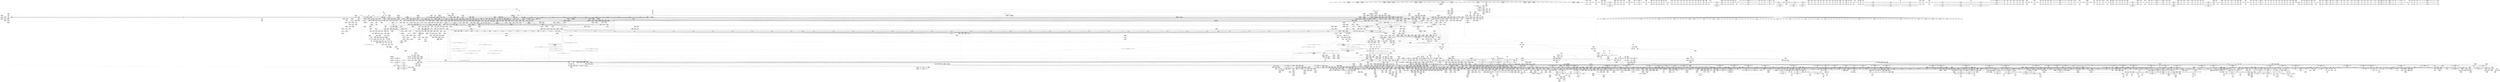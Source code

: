digraph {
	CE0x3a79be0 [shape=record,shape=Mrecord,label="{CE0x3a79be0|tomoyo_path_permission:tmp11|security/tomoyo/file.c,565|*SummSource*}"]
	CE0x55cc030 [shape=record,shape=Mrecord,label="{CE0x55cc030|VOIDTB_TE:_CE_210,211_}"]
	CE0x39b7600 [shape=record,shape=Mrecord,label="{CE0x39b7600|tomoyo_const_part_length:conv2|security/tomoyo/util.c,627|*SummSource*}"]
	CE0x7119a40 [shape=record,shape=Mrecord,label="{CE0x7119a40|tomoyo_path_perm:tmp24|security/tomoyo/file.c,814}"]
	CE0x561e520 [shape=record,shape=Mrecord,label="{CE0x561e520|__llvm_gcov_indirect_counter_increment:entry|*SummSink*}"]
	CE0x54e36c0 [shape=record,shape=Mrecord,label="{CE0x54e36c0|i64_4|*Constant*}"]
	CE0x558feb0 [shape=record,shape=Mrecord,label="{CE0x558feb0|__llvm_gcov_indirect_counter_increment:tmp1|*SummSource*}"]
	CE0x5918550 [shape=record,shape=Mrecord,label="{CE0x5918550|tomoyo_const_part_length:tmp43|security/tomoyo/util.c,644|*SummSource*}"]
	CE0x5403430 [shape=record,shape=Mrecord,label="{CE0x5403430|tomoyo_domain:do.body}"]
	CE0x5607200 [shape=record,shape=Mrecord,label="{CE0x5607200|rcu_lock_acquire:tmp|*SummSink*}"]
	CE0x57ae880 [shape=record,shape=Mrecord,label="{CE0x57ae880|__llvm_gcov_indirect_counter_increment114:tmp3|*SummSink*}"]
	CE0x5467d20 [shape=record,shape=Mrecord,label="{CE0x5467d20|tomoyo_get_mode:tmp18|security/tomoyo/util.c,985}"]
	CE0x556b4b0 [shape=record,shape=Mrecord,label="{CE0x556b4b0|i64*_getelementptr_inbounds_(_11_x_i64_,_11_x_i64_*___llvm_gcov_ctr54147,_i64_0,_i64_8)|*Constant*|*SummSink*}"]
	CE0x4833030 [shape=record,shape=Mrecord,label="{CE0x4833030|i64*_getelementptr_inbounds_(_12_x_i64_,_12_x_i64_*___llvm_gcov_ctr31133,_i64_0,_i64_10)|*Constant*}"]
	CE0x46e2e60 [shape=record,shape=Mrecord,label="{CE0x46e2e60|tomoyo_path_perm:arrayidx|security/tomoyo/file.c,797|*SummSink*}"]
	CE0x714fe40 [shape=record,shape=Mrecord,label="{CE0x714fe40|tomoyo_domain:tmp1|*SummSource*}"]
	CE0x5657230 [shape=record,shape=Mrecord,label="{CE0x5657230|tomoyo_add_slash:tmp1|*SummSource*}"]
	CE0x49eed60 [shape=record,shape=Mrecord,label="{CE0x49eed60|tomoyo_fill_path_info:tobool|security/tomoyo/util.c,667}"]
	CE0x599c0a0 [shape=record,shape=Mrecord,label="{CE0x599c0a0|0:_i8,_array:_GCRE_tomoyo_index2category_constant_39_x_i8_c_00_00_00_00_00_00_00_00_00_00_00_00_00_00_00_00_00_00_00_00_00_00_00_01_01_01_01_01_01_01_01_01_01_01_01_01_01_01_02_,_align_16:_elem_35::|security/tomoyo/util.c,983}"]
	CE0x477cf90 [shape=record,shape=Mrecord,label="{CE0x477cf90|VOIDTB_TE:_CE_248,256_|Function::tomoyo_path_symlink&Arg::dentry::}"]
	CE0x491b960 [shape=record,shape=Mrecord,label="{CE0x491b960|_ret_i32_%retval.0,_!dbg_!38935|security/tomoyo/util.c,988|*SummSink*}"]
	CE0x70fc1e0 [shape=record,shape=Mrecord,label="{CE0x70fc1e0|get_current:tmp2|*SummSink*}"]
	CE0x59e92c0 [shape=record,shape=Mrecord,label="{CE0x59e92c0|tomoyo_fill_path_info:land.rhs}"]
	CE0x470a310 [shape=record,shape=Mrecord,label="{CE0x470a310|tomoyo_fill_path_info:is_dir|security/tomoyo/util.c,667|*SummSource*}"]
	CE0x58aab20 [shape=record,shape=Mrecord,label="{CE0x58aab20|i64*_getelementptr_inbounds_(_10_x_i64_,_10_x_i64_*___llvm_gcov_ctr34,_i64_0,_i64_4)|*Constant*|*SummSink*}"]
	CE0x5a2f260 [shape=record,shape=Mrecord,label="{CE0x5a2f260|tomoyo_get_realpath:tobool|security/tomoyo/file.c,151|*SummSource*}"]
	CE0x6f5e680 [shape=record,shape=Mrecord,label="{CE0x6f5e680|GLOBAL:tomoyo_get_mode|*Constant*}"]
	CE0x580c360 [shape=record,shape=Mrecord,label="{CE0x580c360|i64*_getelementptr_inbounds_(_25_x_i64_,_25_x_i64_*___llvm_gcov_ctr11,_i64_0,_i64_6)|*Constant*}"]
	CE0x478e410 [shape=record,shape=Mrecord,label="{CE0x478e410|tomoyo_path_permission:param|security/tomoyo/file.c,568}"]
	CE0x46d70f0 [shape=record,shape=Mrecord,label="{CE0x46d70f0|i64*_getelementptr_inbounds_(_2_x_i64_,_2_x_i64_*___llvm_gcov_ctr21,_i64_0,_i64_1)|*Constant*|*SummSource*}"]
	CE0x567b150 [shape=record,shape=Mrecord,label="{CE0x567b150|tomoyo_get_realpath:tmp1|*SummSink*}"]
	CE0x6f2f920 [shape=record,shape=Mrecord,label="{CE0x6f2f920|GLOBAL:__llvm_gcov_ctr26|Global_var:__llvm_gcov_ctr26|*SummSink*}"]
	CE0x55ed430 [shape=record,shape=Mrecord,label="{CE0x55ed430|srcu_read_unlock:tmp2}"]
	CE0x3a79e00 [shape=record,shape=Mrecord,label="{CE0x3a79e00|GLOBAL:srcu_read_unlock|*Constant*|*SummSource*}"]
	CE0x58938b0 [shape=record,shape=Mrecord,label="{CE0x58938b0|128:_i8*,_1208:_%struct.file*,_:_CMRE_3,4_}"]
	CE0x5894290 [shape=record,shape=Mrecord,label="{CE0x5894290|128:_i8*,_1208:_%struct.file*,_:_CMRE_20,21_}"]
	CE0x58cbaa0 [shape=record,shape=Mrecord,label="{CE0x58cbaa0|0:_%struct.tomoyo_obj_info*,_16:_%struct.tomoyo_domain_info*,_24:_%struct.tomoyo_path_info*,_40:_i8,_72:_i8,_75:_i8,_76:_i8,_77:_i8,_:_SCMRE_35,36_}"]
	CE0x483a730 [shape=record,shape=Mrecord,label="{CE0x483a730|i64*_getelementptr_inbounds_(_31_x_i64_,_31_x_i64_*___llvm_gcov_ctr43150,_i64_0,_i64_3)|*Constant*|*SummSource*}"]
	CE0x48bae60 [shape=record,shape=Mrecord,label="{CE0x48bae60|tomoyo_path_perm:tmp49|security/tomoyo/file.c,828|*SummSource*}"]
	CE0x57fdf10 [shape=record,shape=Mrecord,label="{CE0x57fdf10|tomoyo_get_mode:arrayidx8|security/tomoyo/util.c,983}"]
	CE0x4690370 [shape=record,shape=Mrecord,label="{CE0x4690370|tomoyo_domain:call3|security/tomoyo/common.h,1205|*SummSink*}"]
	CE0x46d6ac0 [shape=record,shape=Mrecord,label="{CE0x46d6ac0|i32_39|*Constant*}"]
	CE0x53a2b60 [shape=record,shape=Mrecord,label="{CE0x53a2b60|tomoyo_fill_path_info:cmp|security/tomoyo/util.c,667}"]
	CE0x3b4d7f0 [shape=record,shape=Mrecord,label="{CE0x3b4d7f0|tomoyo_path_permission:cmp|security/tomoyo/file.c,565}"]
	CE0x5a2f410 [shape=record,shape=Mrecord,label="{CE0x5a2f410|srcu_read_lock:tmp2}"]
	CE0x573c3b0 [shape=record,shape=Mrecord,label="{CE0x573c3b0|_call_void_tomoyo_add_slash(%struct.tomoyo_path_info*_%buf)_#9,_!dbg_!38937|security/tomoyo/file.c,810|*SummSink*}"]
	CE0x54b4490 [shape=record,shape=Mrecord,label="{CE0x54b4490|VOIDTB_TE:_CE_162,163_}"]
	CE0x39a2a20 [shape=record,shape=Mrecord,label="{CE0x39a2a20|srcu_read_lock:tmp3|*SummSource*}"]
	CE0x54c8b00 [shape=record,shape=Mrecord,label="{CE0x54c8b00|VOIDTB_TE:_CE_24,40_|Function::tomoyo_path_symlink&Arg::dentry::}"]
	CE0x6f67a90 [shape=record,shape=Mrecord,label="{CE0x6f67a90|GLOBAL:__llvm_gcov_ctr43150|Global_var:__llvm_gcov_ctr43150|*SummSink*}"]
	CE0x3c09380 [shape=record,shape=Mrecord,label="{CE0x3c09380|_ret_i32_%call,_!dbg_!38909|security/tomoyo/tomoyo.c,223}"]
	CE0x46f8fd0 [shape=record,shape=Mrecord,label="{CE0x46f8fd0|tomoyo_init_request_info:entry}"]
	CE0x6e794a0 [shape=record,shape=Mrecord,label="{CE0x6e794a0|i64*_getelementptr_inbounds_(_2_x_i64_,_2_x_i64_*___llvm_gcov_ctr22,_i64_0,_i64_1)|*Constant*|*SummSink*}"]
	CE0x5674760 [shape=record,shape=Mrecord,label="{CE0x5674760|i64*_getelementptr_inbounds_(_2_x_i64_,_2_x_i64_*___llvm_gcov_ctr53148,_i64_0,_i64_1)|*Constant*|*SummSink*}"]
	CE0x38d8620 [shape=record,shape=Mrecord,label="{CE0x38d8620|i32_2|*Constant*|*SummSource*}"]
	CE0x6e7c970 [shape=record,shape=Mrecord,label="{CE0x6e7c970|tomoyo_const_part_length:retval.0|*SummSink*}"]
	CE0x3a60af0 [shape=record,shape=Mrecord,label="{CE0x3a60af0|tomoyo_domain:land.lhs.true2}"]
	CE0x70cd360 [shape=record,shape=Mrecord,label="{CE0x70cd360|i64*_getelementptr_inbounds_(_6_x_i64_,_6_x_i64_*___llvm_gcov_ctr26,_i64_0,_i64_4)|*Constant*|*SummSource*}"]
	CE0x6e796e0 [shape=record,shape=Mrecord,label="{CE0x6e796e0|tomoyo_read_lock:tmp2}"]
	CE0x472c1b0 [shape=record,shape=Mrecord,label="{CE0x472c1b0|i32_78|*Constant*|*SummSource*}"]
	CE0x45ae080 [shape=record,shape=Mrecord,label="{CE0x45ae080|__llvm_gcov_indirect_counter_increment114:tmp1|*SummSink*}"]
	CE0x6e4fb00 [shape=record,shape=Mrecord,label="{CE0x6e4fb00|tomoyo_path_perm:sw.epilog|*SummSink*}"]
	CE0x54c50d0 [shape=record,shape=Mrecord,label="{CE0x54c50d0|VOIDTB_TE:_CE_173,174_}"]
	CE0x55ed4a0 [shape=record,shape=Mrecord,label="{CE0x55ed4a0|srcu_read_unlock:tmp2|*SummSource*}"]
	CE0x48fd0f0 [shape=record,shape=Mrecord,label="{CE0x48fd0f0|VOIDTB_TE:_CE_310,311_}"]
	CE0x47d0f10 [shape=record,shape=Mrecord,label="{CE0x47d0f10|tomoyo_path_perm:tmp39|security/tomoyo/file.c,821|*SummSource*}"]
	CE0x57feca0 [shape=record,shape=Mrecord,label="{CE0x57feca0|i32_8|*Constant*}"]
	CE0x57f97d0 [shape=record,shape=Mrecord,label="{CE0x57f97d0|GLOBAL:full_name_hash|*Constant*}"]
	CE0x6f49a40 [shape=record,shape=Mrecord,label="{CE0x6f49a40|i64*_getelementptr_inbounds_(_5_x_i64_,_5_x_i64_*___llvm_gcov_ctr32134,_i64_0,_i64_0)|*Constant*}"]
	CE0x6f5f100 [shape=record,shape=Mrecord,label="{CE0x6f5f100|tomoyo_get_mode:index|Function::tomoyo_get_mode&Arg::index::}"]
	CE0x3b17280 [shape=record,shape=Mrecord,label="{CE0x3b17280|tomoyo_const_part_length:len.0|*SummSource*}"]
	CE0x47ad990 [shape=record,shape=Mrecord,label="{CE0x47ad990|i64*_getelementptr_inbounds_(_5_x_i64_,_5_x_i64_*___llvm_gcov_ctr28130,_i64_0,_i64_4)|*Constant*}"]
	CE0x5403610 [shape=record,shape=Mrecord,label="{CE0x5403610|tomoyo_domain:tmp}"]
	CE0x71395f0 [shape=record,shape=Mrecord,label="{CE0x71395f0|__llvm_gcov_indirect_counter_increment114:tmp2|*SummSource*}"]
	CE0x3a0bba0 [shape=record,shape=Mrecord,label="{CE0x3a0bba0|i64*_getelementptr_inbounds_(_12_x_i64_,_12_x_i64_*___llvm_gcov_ctr31133,_i64_0,_i64_11)|*Constant*|*SummSource*}"]
	CE0x54aebf0 [shape=record,shape=Mrecord,label="{CE0x54aebf0|i32_-12|*Constant*|*SummSink*}"]
	CE0x550a260 [shape=record,shape=Mrecord,label="{CE0x550a260|_ret_i32_%retval.0,_!dbg_!38957|security/tomoyo/util.c,652}"]
	CE0x5513a90 [shape=record,shape=Mrecord,label="{CE0x5513a90|tomoyo_path_permission:tmp24|security/tomoyo/file.c,575|*SummSink*}"]
	CE0x6f39470 [shape=record,shape=Mrecord,label="{CE0x6f39470|tomoyo_path_perm:if.then}"]
	CE0x3c2ddc0 [shape=record,shape=Mrecord,label="{CE0x3c2ddc0|tomoyo_fill_path_info:ptr|Function::tomoyo_fill_path_info&Arg::ptr::}"]
	CE0x6efcc10 [shape=record,shape=Mrecord,label="{CE0x6efcc10|tomoyo_init_request_info:tmp5|security/tomoyo/util.c,1004}"]
	CE0x491b0d0 [shape=record,shape=Mrecord,label="{CE0x491b0d0|tomoyo_get_mode:profile|Function::tomoyo_get_mode&Arg::profile::|*SummSource*}"]
	CE0x54f4fb0 [shape=record,shape=Mrecord,label="{CE0x54f4fb0|tomoyo_add_slash:tmp8|security/tomoyo/file.c,132}"]
	CE0x47f0350 [shape=record,shape=Mrecord,label="{CE0x47f0350|i32_3|*Constant*}"]
	CE0x3b7a470 [shape=record,shape=Mrecord,label="{CE0x3b7a470|tomoyo_path_perm:path|Function::tomoyo_path_perm&Arg::path::}"]
	CE0x4846020 [shape=record,shape=Mrecord,label="{CE0x4846020|tomoyo_path_perm:tmp4|security/tomoyo/file.c,788}"]
	CE0x57fbf40 [shape=record,shape=Mrecord,label="{CE0x57fbf40|i8*_getelementptr_inbounds_(_45_x_i8_,_45_x_i8_*_.str13,_i32_0,_i32_0)|*Constant*|*SummSink*}"]
	CE0x4758ae0 [shape=record,shape=Mrecord,label="{CE0x4758ae0|tomoyo_const_part_length:filename|Function::tomoyo_const_part_length&Arg::filename::|*SummSource*}"]
	CE0x488e990 [shape=record,shape=Mrecord,label="{CE0x488e990|tomoyo_path_perm:conv17|security/tomoyo/file.c,821|*SummSource*}"]
	CE0x4759130 [shape=record,shape=Mrecord,label="{CE0x4759130|tomoyo_fill_path_info:bb|*SummSink*}"]
	CE0x6f5ea70 [shape=record,shape=Mrecord,label="{CE0x6f5ea70|GLOBAL:tomoyo_get_mode|*Constant*|*SummSource*}"]
	CE0x47b4280 [shape=record,shape=Mrecord,label="{CE0x47b4280|tomoyo_const_part_length:tmp1|*SummSource*}"]
	CE0x4a32860 [shape=record,shape=Mrecord,label="{CE0x4a32860|GLOBAL:tomoyo_read_lock|*Constant*|*SummSource*}"]
	CE0x55a7c80 [shape=record,shape=Mrecord,label="{CE0x55a7c80|tomoyo_get_realpath:tmp8|security/tomoyo/file.c,152|*SummSink*}"]
	CE0x6f479a0 [shape=record,shape=Mrecord,label="{CE0x6f479a0|tomoyo_path_permission:cmp10|security/tomoyo/file.c,573}"]
	CE0x4690a50 [shape=record,shape=Mrecord,label="{CE0x4690a50|get_current:entry}"]
	CE0x580aad0 [shape=record,shape=Mrecord,label="{CE0x580aad0|COLLAPSED:_GCMRE___llvm_gcov_ctr26_internal_global_6_x_i64_zeroinitializer:_elem_0:default:}"]
	CE0x55483b0 [shape=record,shape=Mrecord,label="{CE0x55483b0|tomoyo_get_realpath:tmp3|security/tomoyo/file.c,151}"]
	CE0x59a3eb0 [shape=record,shape=Mrecord,label="{CE0x59a3eb0|GLOBAL:__llvm_gcov_ctr28130|Global_var:__llvm_gcov_ctr28130}"]
	CE0x6e89b80 [shape=record,shape=Mrecord,label="{CE0x6e89b80|tomoyo_path_permission:if.end}"]
	CE0x55cbe10 [shape=record,shape=Mrecord,label="{CE0x55cbe10|VOIDTB_TE:_CE_208,209_}"]
	CE0x5692eb0 [shape=record,shape=Mrecord,label="{CE0x5692eb0|tomoyo_add_slash:tmp5|security/tomoyo/file.c,131|*SummSource*}"]
	CE0x392b930 [shape=record,shape=Mrecord,label="{CE0x392b930|tomoyo_get_mode:tmp10|security/tomoyo/util.c,982|*SummSink*}"]
	CE0x6fad960 [shape=record,shape=Mrecord,label="{CE0x6fad960|tomoyo_path_permission:tmp23|security/tomoyo/file.c,574|*SummSource*}"]
	CE0x39038a0 [shape=record,shape=Mrecord,label="{CE0x39038a0|0:_i8,_array:_GCRE_tomoyo_index2category_constant_39_x_i8_c_00_00_00_00_00_00_00_00_00_00_00_00_00_00_00_00_00_00_00_00_00_00_00_01_01_01_01_01_01_01_01_01_01_01_01_01_01_01_02_,_align_16:_elem_22::|security/tomoyo/util.c,983}"]
	CE0x55a5c70 [shape=record,shape=Mrecord,label="{CE0x55a5c70|tomoyo_path_permission:tmp5|*LoadInst*|security/tomoyo/file.c,564|*SummSource*}"]
	CE0x5513230 [shape=record,shape=Mrecord,label="{CE0x5513230|i64*_getelementptr_inbounds_(_10_x_i64_,_10_x_i64_*___llvm_gcov_ctr34,_i64_0,_i64_9)|*Constant*}"]
	CE0x54761c0 [shape=record,shape=Mrecord,label="{CE0x54761c0|srcu_read_unlock:bb}"]
	CE0x6f2b2d0 [shape=record,shape=Mrecord,label="{CE0x6f2b2d0|VOIDTB_TE:_CE_188,189_}"]
	CE0x5673b80 [shape=record,shape=Mrecord,label="{CE0x5673b80|GLOBAL:__srcu_read_unlock|*Constant*|*SummSink*}"]
	CE0x45fee10 [shape=record,shape=Mrecord,label="{CE0x45fee10|tomoyo_fill_path_info:bb}"]
	CE0x582cd20 [shape=record,shape=Mrecord,label="{CE0x582cd20|0:_%struct.tomoyo_obj_info*,_16:_%struct.tomoyo_domain_info*,_24:_%struct.tomoyo_path_info*,_40:_i8,_72:_i8,_75:_i8,_76:_i8,_77:_i8,_:_SCMRE_56,57_}"]
	CE0x562de80 [shape=record,shape=Mrecord,label="{CE0x562de80|tomoyo_add_slash:name|security/tomoyo/file.c,136|*SummSource*}"]
	CE0x594b380 [shape=record,shape=Mrecord,label="{CE0x594b380|tomoyo_add_slash:name|security/tomoyo/file.c,136}"]
	CE0x71242c0 [shape=record,shape=Mrecord,label="{CE0x71242c0|tomoyo_path_permission:ns|security/tomoyo/file.c,564|*SummSource*}"]
	CE0x544ccd0 [shape=record,shape=Mrecord,label="{CE0x544ccd0|tomoyo_path_perm:tmp47|security/tomoyo/file.c,827|*SummSource*}"]
	CE0x473f760 [shape=record,shape=Mrecord,label="{CE0x473f760|tomoyo_path_permission:mode2|security/tomoyo/file.c,565}"]
	CE0x48fd900 [shape=record,shape=Mrecord,label="{CE0x48fd900|VOIDTB_TE:_CE_156,157_}"]
	CE0x6edf380 [shape=record,shape=Mrecord,label="{CE0x6edf380|tomoyo_init_request_info:tmp4|security/tomoyo/util.c,1004|*SummSink*}"]
	CE0x5527800 [shape=record,shape=Mrecord,label="{CE0x5527800|i64**_getelementptr_inbounds_(_3_x_i64*_,_3_x_i64*_*___llvm_gcda_edge_table,_i64_0,_i64_2)|*Constant*|*SummSource*}"]
	CE0x3b9dd00 [shape=record,shape=Mrecord,label="{CE0x3b9dd00|tomoyo_path_perm:tmp11|security/tomoyo/file.c,797}"]
	CE0x71616e0 [shape=record,shape=Mrecord,label="{CE0x71616e0|i64*_getelementptr_inbounds_(_25_x_i64_,_25_x_i64_*___llvm_gcov_ctr11,_i64_0,_i64_15)|*Constant*}"]
	CE0x48c7410 [shape=record,shape=Mrecord,label="{CE0x48c7410|i32_49|*Constant*|*SummSink*}"]
	CE0x457f080 [shape=record,shape=Mrecord,label="{CE0x457f080|tomoyo_const_part_length:conv14|security/tomoyo/util.c,641|*SummSource*}"]
	CE0x46a12a0 [shape=record,shape=Mrecord,label="{CE0x46a12a0|i64_16|*Constant*}"]
	CE0x472bcb0 [shape=record,shape=Mrecord,label="{CE0x472bcb0|_ret_%struct.task_struct*_%tmp4,_!dbg_!38905|./arch/x86/include/asm/current.h,14|*SummSink*}"]
	CE0x586c8c0 [shape=record,shape=Mrecord,label="{CE0x586c8c0|i64_4|*Constant*}"]
	CE0x56d4a00 [shape=record,shape=Mrecord,label="{CE0x56d4a00|tomoyo_get_mode:if.end9|*SummSink*}"]
	CE0x59e88d0 [shape=record,shape=Mrecord,label="{CE0x59e88d0|i64*_getelementptr_inbounds_(_31_x_i64_,_31_x_i64_*___llvm_gcov_ctr43150,_i64_0,_i64_4)|*Constant*}"]
	CE0x4589080 [shape=record,shape=Mrecord,label="{CE0x4589080|tomoyo_get_mode:arrayidx|security/tomoyo/util.c,981}"]
	CE0x5a299c0 [shape=record,shape=Mrecord,label="{CE0x5a299c0|i64_8|*Constant*}"]
	CE0x590a4a0 [shape=record,shape=Mrecord,label="{CE0x590a4a0|tomoyo_const_part_length:tmp19|security/tomoyo/util.c,628|*SummSource*}"]
	CE0x6eab990 [shape=record,shape=Mrecord,label="{CE0x6eab990|i64*_getelementptr_inbounds_(_31_x_i64_,_31_x_i64_*___llvm_gcov_ctr43150,_i64_0,_i64_0)|*Constant*}"]
	CE0x4617e90 [shape=record,shape=Mrecord,label="{CE0x4617e90|tomoyo_path_symlink:tmp3}"]
	CE0x57fe110 [shape=record,shape=Mrecord,label="{CE0x57fe110|tomoyo_const_part_length:lor.lhs.false23}"]
	CE0x56e3e90 [shape=record,shape=Mrecord,label="{CE0x56e3e90|tomoyo_init_request_info:tmp13|*LoadInst*|security/tomoyo/util.c,1011|*SummSource*}"]
	CE0x3a9bf90 [shape=record,shape=Mrecord,label="{CE0x3a9bf90|i64*_getelementptr_inbounds_(_12_x_i64_,_12_x_i64_*___llvm_gcov_ctr31133,_i64_0,_i64_10)|*Constant*}"]
	CE0x39a2ac0 [shape=record,shape=Mrecord,label="{CE0x39a2ac0|srcu_read_lock:tmp3|*SummSink*}"]
	CE0x5a16f30 [shape=record,shape=Mrecord,label="{CE0x5a16f30|tomoyo_get_mode:call|security/tomoyo/util.c,980|*SummSink*}"]
	CE0x38d30f0 [shape=record,shape=Mrecord,label="{CE0x38d30f0|tomoyo_path_symlink:dentry2|security/tomoyo/tomoyo.c,222}"]
	CE0x6e7d330 [shape=record,shape=Mrecord,label="{CE0x6e7d330|i64*_getelementptr_inbounds_(_31_x_i64_,_31_x_i64_*___llvm_gcov_ctr43150,_i64_0,_i64_30)|*Constant*|*SummSource*}"]
	CE0x5503550 [shape=record,shape=Mrecord,label="{CE0x5503550|tomoyo_add_slash:tmp5|security/tomoyo/file.c,131|*SummSink*}"]
	CE0x558fca0 [shape=record,shape=Mrecord,label="{CE0x558fca0|tomoyo_get_mode:tmp28|security/tomoyo/util.c,988}"]
	CE0x57fc4e0 [shape=record,shape=Mrecord,label="{CE0x57fc4e0|tomoyo_domain:tmp17|security/tomoyo/common.h,1205|*SummSource*}"]
	CE0x6445350 [shape=record,shape=Mrecord,label="{CE0x6445350|tomoyo_domain:bb|*SummSource*}"]
	CE0x57aef40 [shape=record,shape=Mrecord,label="{CE0x57aef40|__llvm_gcov_indirect_counter_increment114:tmp5|*SummSink*}"]
	CE0x5909a20 [shape=record,shape=Mrecord,label="{CE0x5909a20|tomoyo_const_part_length:if.end18|*SummSource*}"]
	CE0x576b180 [shape=record,shape=Mrecord,label="{CE0x576b180|i64*_getelementptr_inbounds_(_25_x_i64_,_25_x_i64_*___llvm_gcov_ctr11,_i64_0,_i64_0)|*Constant*|*SummSink*}"]
	CE0x5842de0 [shape=record,shape=Mrecord,label="{CE0x5842de0|i64_23|*Constant*|*SummSource*}"]
	CE0x4756ed0 [shape=record,shape=Mrecord,label="{CE0x4756ed0|tomoyo_get_mode:index|Function::tomoyo_get_mode&Arg::index::}"]
	CE0x5403540 [shape=record,shape=Mrecord,label="{CE0x5403540|tomoyo_domain:do.body|*SummSource*}"]
	CE0x57fc470 [shape=record,shape=Mrecord,label="{CE0x57fc470|i64*_getelementptr_inbounds_(_11_x_i64_,_11_x_i64_*___llvm_gcov_ctr54147,_i64_0,_i64_9)|*Constant*}"]
	CE0x6e9b000 [shape=record,shape=Mrecord,label="{CE0x6e9b000|tomoyo_read_lock:tmp3|*SummSink*}"]
	CE0x55fcdf0 [shape=record,shape=Mrecord,label="{CE0x55fcdf0|tomoyo_path_permission:do.cond|*SummSource*}"]
	CE0x5a3f430 [shape=record,shape=Mrecord,label="{CE0x5a3f430|i32_47|*Constant*}"]
	CE0x5a1c3f0 [shape=record,shape=Mrecord,label="{CE0x5a1c3f0|tomoyo_fill_path_info:call11|security/tomoyo/util.c,669}"]
	CE0x6f8e120 [shape=record,shape=Mrecord,label="{CE0x6f8e120|tomoyo_path_permission:tmp21|security/tomoyo/file.c,573|*SummSource*}"]
	CE0x49fe720 [shape=record,shape=Mrecord,label="{CE0x49fe720|i64*_getelementptr_inbounds_(_12_x_i64_,_12_x_i64_*___llvm_gcov_ctr31133,_i64_0,_i64_0)|*Constant*}"]
	CE0x710be90 [shape=record,shape=Mrecord,label="{CE0x710be90|i64_8|*Constant*|*SummSink*}"]
	CE0x57aee30 [shape=record,shape=Mrecord,label="{CE0x57aee30|__llvm_gcov_indirect_counter_increment114:tmp5|*SummSource*}"]
	CE0x6ece190 [shape=record,shape=Mrecord,label="{CE0x6ece190|tomoyo_init_request_info:call|security/tomoyo/util.c,1005|*SummSink*}"]
	CE0x465b400 [shape=record,shape=Mrecord,label="{CE0x465b400|tomoyo_path_permission:tmp8|security/tomoyo/file.c,565|*SummSource*}"]
	CE0x46d79f0 [shape=record,shape=Mrecord,label="{CE0x46d79f0|i64_20|*Constant*}"]
	CE0x494a850 [shape=record,shape=Mrecord,label="{CE0x494a850|tomoyo_init_request_info:type|security/tomoyo/util.c,1009}"]
	CE0x46ba090 [shape=record,shape=Mrecord,label="{CE0x46ba090|VOIDTB_TE:_CE_305,306_}"]
	CE0x38ea570 [shape=record,shape=Mrecord,label="{CE0x38ea570|0:_i8,_array:_GCRE_tomoyo_index2category_constant_39_x_i8_c_00_00_00_00_00_00_00_00_00_00_00_00_00_00_00_00_00_00_00_00_00_00_00_01_01_01_01_01_01_01_01_01_01_01_01_01_01_01_02_,_align_16:_elem_17::|security/tomoyo/util.c,983}"]
	CE0x54c0fd0 [shape=record,shape=Mrecord,label="{CE0x54c0fd0|_call_void_mcount()_#3|*SummSink*}"]
	CE0x580c3d0 [shape=record,shape=Mrecord,label="{CE0x580c3d0|tomoyo_path_perm:tmp15|security/tomoyo/file.c,804|*SummSink*}"]
	CE0x5648750 [shape=record,shape=Mrecord,label="{CE0x5648750|tomoyo_init_request_info:if.end|*SummSource*}"]
	CE0x6e8a550 [shape=record,shape=Mrecord,label="{CE0x6e8a550|tomoyo_audit_path_log:path2|security/tomoyo/file.c,169|*SummSink*}"]
	CE0x45fefe0 [shape=record,shape=Mrecord,label="{CE0x45fefe0|tomoyo_fill_path_info:tmp}"]
	CE0x582c600 [shape=record,shape=Mrecord,label="{CE0x582c600|0:_%struct.tomoyo_obj_info*,_16:_%struct.tomoyo_domain_info*,_24:_%struct.tomoyo_path_info*,_40:_i8,_72:_i8,_75:_i8,_76:_i8,_77:_i8,_:_SCMRE_53,54_}"]
	CE0x3afbce0 [shape=record,shape=Mrecord,label="{CE0x3afbce0|tomoyo_audit_path_log:tmp|*SummSink*}"]
	CE0x47b6170 [shape=record,shape=Mrecord,label="{CE0x47b6170|128:_i8*,_1208:_%struct.file*,_:_CMRE_40,41_}"]
	CE0x58d2470 [shape=record,shape=Mrecord,label="{CE0x58d2470|tomoyo_path_permission:type|security/tomoyo/file.c,563|*SummSource*}"]
	CE0x6f57830 [shape=record,shape=Mrecord,label="{CE0x6f57830|tomoyo_init_request_info:tmp12|security/tomoyo/util.c,1010|*SummSink*}"]
	CE0x3be38f0 [shape=record,shape=Mrecord,label="{CE0x3be38f0|tomoyo_path_perm:tmp12|security/tomoyo/file.c,799|*SummSink*}"]
	CE0x562def0 [shape=record,shape=Mrecord,label="{CE0x562def0|tomoyo_add_slash:name|security/tomoyo/file.c,136|*SummSink*}"]
	CE0x3af5da0 [shape=record,shape=Mrecord,label="{CE0x3af5da0|tomoyo_const_part_length:bb|*SummSink*}"]
	CE0x5548850 [shape=record,shape=Mrecord,label="{CE0x5548850|tomoyo_get_realpath:if.end|*SummSource*}"]
	CE0x3b10740 [shape=record,shape=Mrecord,label="{CE0x3b10740|8:_%struct.vfsmount*,_16:_%struct.dentry*,_168:_%struct.tomoyo_path_info*,_:_SCMRE_8,16_|*MultipleSource*|security/tomoyo/tomoyo.c, 222|security/tomoyo/tomoyo.c,222}"]
	CE0x55fcca0 [shape=record,shape=Mrecord,label="{CE0x55fcca0|i64_5|*Constant*}"]
	CE0x3ac2cc0 [shape=record,shape=Mrecord,label="{CE0x3ac2cc0|tomoyo_const_part_length:if.end|*SummSource*}"]
	CE0x583dd40 [shape=record,shape=Mrecord,label="{CE0x583dd40|0:_%struct.tomoyo_obj_info*,_16:_%struct.tomoyo_domain_info*,_24:_%struct.tomoyo_path_info*,_40:_i8,_72:_i8,_75:_i8,_76:_i8,_77:_i8,_:_SCMRE_26,27_}"]
	CE0x5468190 [shape=record,shape=Mrecord,label="{CE0x5468190|tomoyo_get_mode:tmp19|security/tomoyo/util.c,985|*SummSource*}"]
	CE0x6fee4f0 [shape=record,shape=Mrecord,label="{CE0x6fee4f0|tomoyo_audit_path_log:idxprom|security/tomoyo/file.c,167}"]
	CE0x3923a80 [shape=record,shape=Mrecord,label="{CE0x3923a80|i32_1205|*Constant*}"]
	CE0x3b4d690 [shape=record,shape=Mrecord,label="{CE0x3b4d690|tomoyo_path_permission:conv3|security/tomoyo/file.c,565|*SummSink*}"]
	CE0x483aa70 [shape=record,shape=Mrecord,label="{CE0x483aa70|i64*_getelementptr_inbounds_(_12_x_i64_,_12_x_i64_*___llvm_gcov_ctr31133,_i64_0,_i64_0)|*Constant*}"]
	CE0x3b10d60 [shape=record,shape=Mrecord,label="{CE0x3b10d60|tomoyo_path_perm:entry}"]
	CE0x55b5920 [shape=record,shape=Mrecord,label="{CE0x55b5920|tomoyo_path_perm:tmp10|security/tomoyo/file.c,797}"]
	CE0x46f8e80 [shape=record,shape=Mrecord,label="{CE0x46f8e80|GLOBAL:tomoyo_init_request_info|*Constant*|*SummSink*}"]
	CE0x6fb3460 [shape=record,shape=Mrecord,label="{CE0x6fb3460|GLOBAL:lock_acquire|*Constant*|*SummSource*}"]
	CE0x54568c0 [shape=record,shape=Mrecord,label="{CE0x54568c0|tomoyo_path_perm:name23|security/tomoyo/file.c,824|*SummSource*}"]
	CE0x57f9a60 [shape=record,shape=Mrecord,label="{CE0x57f9a60|GLOBAL:full_name_hash|*Constant*|*SummSource*}"]
	CE0x6ed3060 [shape=record,shape=Mrecord,label="{CE0x6ed3060|tomoyo_const_part_length:tmp49|security/tomoyo/util.c,649}"]
	CE0x49c9300 [shape=record,shape=Mrecord,label="{CE0x49c9300|tomoyo_get_mode:if.then13|*SummSink*}"]
	CE0x70f9c40 [shape=record,shape=Mrecord,label="{CE0x70f9c40|i64_13|*Constant*}"]
	CE0x56e4330 [shape=record,shape=Mrecord,label="{CE0x56e4330|tomoyo_get_realpath:tmp4|security/tomoyo/file.c,151|*SummSink*}"]
	CE0x4737a50 [shape=record,shape=Mrecord,label="{CE0x4737a50|tomoyo_path_permission:domain|security/tomoyo/file.c,564}"]
	CE0x392b780 [shape=record,shape=Mrecord,label="{CE0x392b780|GLOBAL:__llvm_gcov_ctr54147|Global_var:__llvm_gcov_ctr54147|*SummSource*}"]
	CE0x5441950 [shape=record,shape=Mrecord,label="{CE0x5441950|128:_i8*,_1208:_%struct.file*,_:_CMRE_47,48_}"]
	CE0x483b600 [shape=record,shape=Mrecord,label="{CE0x483b600|tomoyo_path_perm:obj|security/tomoyo/file.c, 788}"]
	CE0x46e8740 [shape=record,shape=Mrecord,label="{CE0x46e8740|rcu_lock_release:tmp3|*SummSource*}"]
	CE0x58bbb20 [shape=record,shape=Mrecord,label="{CE0x58bbb20|i32_5|*Constant*}"]
	CE0x6f02480 [shape=record,shape=Mrecord,label="{CE0x6f02480|tomoyo_fill_path_info:tmp11|security/tomoyo/util.c,667}"]
	CE0x5476480 [shape=record,shape=Mrecord,label="{CE0x5476480|_call_void_rcu_lock_release(%struct.lockdep_map*_%dep_map)_#9,_!dbg_!38905|include/linux/srcu.h,236}"]
	CE0x6f2f990 [shape=record,shape=Mrecord,label="{CE0x6f2f990|tomoyo_add_slash:tmp4|security/tomoyo/file.c,131|*SummSource*}"]
	CE0x47588c0 [shape=record,shape=Mrecord,label="{CE0x47588c0|tomoyo_const_part_length:entry|*SummSink*}"]
	CE0x5923b50 [shape=record,shape=Mrecord,label="{CE0x5923b50|i64*_getelementptr_inbounds_(_31_x_i64_,_31_x_i64_*___llvm_gcov_ctr43150,_i64_0,_i64_26)|*Constant*|*SummSink*}"]
	CE0x46b07e0 [shape=record,shape=Mrecord,label="{CE0x46b07e0|__llvm_gcov_indirect_counter_increment114:counters|Function::__llvm_gcov_indirect_counter_increment114&Arg::counters::|*SummSource*}"]
	CE0x7102d50 [shape=record,shape=Mrecord,label="{CE0x7102d50|tomoyo_path_permission:tmp25|security/tomoyo/file.c,575|*SummSink*}"]
	CE0x6459170 [shape=record,shape=Mrecord,label="{CE0x6459170|tomoyo_get_mode:tmp7|security/tomoyo/util.c,979|*SummSource*}"]
	CE0x70bd480 [shape=record,shape=Mrecord,label="{CE0x70bd480|i32_4|*Constant*}"]
	CE0x6446410 [shape=record,shape=Mrecord,label="{CE0x6446410|tomoyo_domain:tmp3|*SummSink*}"]
	CE0x45fe4d0 [shape=record,shape=Mrecord,label="{CE0x45fe4d0|tomoyo_domain:tmp22|security/tomoyo/common.h,1205}"]
	CE0x491b560 [shape=record,shape=Mrecord,label="{CE0x491b560|_ret_i32_%retval.0,_!dbg_!38935|security/tomoyo/util.c,988}"]
	CE0x54d29f0 [shape=record,shape=Mrecord,label="{CE0x54d29f0|tomoyo_path_perm:if.then5|*SummSource*}"]
	CE0x55d1460 [shape=record,shape=Mrecord,label="{CE0x55d1460|rcu_lock_release:entry|*SummSource*}"]
	CE0x478e700 [shape=record,shape=Mrecord,label="{CE0x478e700|tomoyo_path_permission:tmp16|security/tomoyo/file.c,571|*SummSink*}"]
	CE0x55bf710 [shape=record,shape=Mrecord,label="{CE0x55bf710|i64_1|*Constant*}"]
	CE0x6e8d670 [shape=record,shape=Mrecord,label="{CE0x6e8d670|tomoyo_fill_path_info:tmp4|security/tomoyo/util.c,667}"]
	CE0x6e9b3f0 [shape=record,shape=Mrecord,label="{CE0x6e9b3f0|GLOBAL:tomoyo_domain|*Constant*|*SummSource*}"]
	CE0x469f030 [shape=record,shape=Mrecord,label="{CE0x469f030|i64_1|*Constant*}"]
	CE0x577a780 [shape=record,shape=Mrecord,label="{CE0x577a780|128:_i8*,_1208:_%struct.file*,_:_CMRE_160,168_|*MultipleSource*|security/tomoyo/common.h,1205|security/tomoyo/common.h,1205}"]
	CE0x488e810 [shape=record,shape=Mrecord,label="{CE0x488e810|tomoyo_path_perm:conv17|security/tomoyo/file.c,821}"]
	CE0x6f0d3e0 [shape=record,shape=Mrecord,label="{CE0x6f0d3e0|tomoyo_path_permission:call9|security/tomoyo/file.c,572}"]
	CE0x54c04b0 [shape=record,shape=Mrecord,label="{CE0x54c04b0|tomoyo_fill_path_info:const_len6|security/tomoyo/util.c,668|*SummSink*}"]
	CE0x5520380 [shape=record,shape=Mrecord,label="{CE0x5520380|tomoyo_get_mode:bb}"]
	CE0x71393d0 [shape=record,shape=Mrecord,label="{CE0x71393d0|__llvm_gcov_indirect_counter_increment114:tmp2}"]
	CE0x3a79570 [shape=record,shape=Mrecord,label="{CE0x3a79570|tomoyo_path_permission:tmp10|security/tomoyo/file.c,565|*SummSource*}"]
	CE0x559f940 [shape=record,shape=Mrecord,label="{CE0x559f940|_call_void_lockdep_rcu_suspicious(i8*_getelementptr_inbounds_(_25_x_i8_,_25_x_i8_*_.str12,_i32_0,_i32_0),_i32_1205,_i8*_getelementptr_inbounds_(_45_x_i8_,_45_x_i8_*_.str13,_i32_0,_i32_0))_#9,_!dbg_!38917|security/tomoyo/common.h,1205}"]
	CE0x581bc50 [shape=record,shape=Mrecord,label="{CE0x581bc50|tomoyo_audit_path_log:tmp5|security/tomoyo/file.c,167|*SummSink*}"]
	CE0x470a570 [shape=record,shape=Mrecord,label="{CE0x470a570|tomoyo_fill_path_info:frombool|security/tomoyo/util.c,667}"]
	CE0x57c5410 [shape=record,shape=Mrecord,label="{CE0x57c5410|tomoyo_const_part_length:conv20|security/tomoyo/util.c,644|*SummSource*}"]
	CE0x4681390 [shape=record,shape=Mrecord,label="{CE0x4681390|rcu_lock_release:indirectgoto|*SummSink*}"]
	CE0x5707540 [shape=record,shape=Mrecord,label="{CE0x5707540|tomoyo_get_mode:tmp12|security/tomoyo/util.c,982|*SummSource*}"]
	CE0x6ee4200 [shape=record,shape=Mrecord,label="{CE0x6ee4200|rcu_lock_release:tmp7}"]
	CE0x3a0b6f0 [shape=record,shape=Mrecord,label="{CE0x3a0b6f0|tomoyo_get_mode:tmp27|security/tomoyo/util.c,988}"]
	CE0x6e8c370 [shape=record,shape=Mrecord,label="{CE0x6e8c370|i64*_getelementptr_inbounds_(_11_x_i64_,_11_x_i64_*___llvm_gcov_ctr54147,_i64_0,_i64_10)|*Constant*|*SummSink*}"]
	CE0x3a86700 [shape=record,shape=Mrecord,label="{CE0x3a86700|i32_1|*Constant*|*SummSink*}"]
	CE0x558ebe0 [shape=record,shape=Mrecord,label="{CE0x558ebe0|tomoyo_domain:if.then|*SummSink*}"]
	CE0x483a250 [shape=record,shape=Mrecord,label="{CE0x483a250|GLOBAL:current_task|Global_var:current_task|*SummSink*}"]
	CE0x5467c40 [shape=record,shape=Mrecord,label="{CE0x5467c40|tomoyo_get_mode:tmp19|security/tomoyo/util.c,985}"]
	CE0x3a11850 [shape=record,shape=Mrecord,label="{CE0x3a11850|tomoyo_path_symlink:old_name|Function::tomoyo_path_symlink&Arg::old_name::}"]
	CE0x46d2620 [shape=record,shape=Mrecord,label="{CE0x46d2620|i64_0|*Constant*|*SummSource*}"]
	CE0x4750850 [shape=record,shape=Mrecord,label="{CE0x4750850|tomoyo_path_permission:do.body|*SummSink*}"]
	CE0x46c12c0 [shape=record,shape=Mrecord,label="{CE0x46c12c0|i64*_getelementptr_inbounds_(_6_x_i64_,_6_x_i64_*___llvm_gcov_ctr26,_i64_0,_i64_3)|*Constant*|*SummSink*}"]
	CE0x6fac740 [shape=record,shape=Mrecord,label="{CE0x6fac740|i8*_getelementptr_inbounds_(_12_x_i8_,_12_x_i8_*_.str1,_i32_0,_i32_0)|*Constant*|*SummSource*}"]
	CE0x58bdf40 [shape=record,shape=Mrecord,label="{CE0x58bdf40|__llvm_gcov_indirect_counter_increment:tmp6|*SummSink*}"]
	CE0x39236a0 [shape=record,shape=Mrecord,label="{CE0x39236a0|i8*_getelementptr_inbounds_(_25_x_i8_,_25_x_i8_*_.str12,_i32_0,_i32_0)|*Constant*|*SummSource*}"]
	CE0x477c1a0 [shape=record,shape=Mrecord,label="{CE0x477c1a0|VOIDTB_TE:_CE_205,206_}"]
	CE0x48fe190 [shape=record,shape=Mrecord,label="{CE0x48fe190|VOIDTB_TE:_CE_280,288_|Function::tomoyo_path_symlink&Arg::dentry::}"]
	CE0x594ab90 [shape=record,shape=Mrecord,label="{CE0x594ab90|i64*_getelementptr_inbounds_(_6_x_i64_,_6_x_i64_*___llvm_gcov_ctr26,_i64_0,_i64_4)|*Constant*|*SummSink*}"]
	CE0x47abdc0 [shape=record,shape=Mrecord,label="{CE0x47abdc0|tomoyo_audit_path_log:tmp6|security/tomoyo/file.c,169}"]
	CE0x480ab40 [shape=record,shape=Mrecord,label="{CE0x480ab40|_ret_i32_%retval.0,_!dbg_!38942|security/tomoyo/file.c,575|*SummSink*}"]
	CE0x6446700 [shape=record,shape=Mrecord,label="{CE0x6446700|tomoyo_fill_path_info:bb}"]
	CE0x5727720 [shape=record,shape=Mrecord,label="{CE0x5727720|i32_50|*Constant*}"]
	CE0x567b050 [shape=record,shape=Mrecord,label="{CE0x567b050|tomoyo_init_request_info:conv|security/tomoyo/util.c,1010}"]
	CE0x4741590 [shape=record,shape=Mrecord,label="{CE0x4741590|tomoyo_path_perm:call|security/tomoyo/file.c,797|*SummSink*}"]
	CE0x57e7cb0 [shape=record,shape=Mrecord,label="{CE0x57e7cb0|_call_void_tomoyo_fill_path_info(%struct.tomoyo_path_info*_%buf)_#9,_!dbg_!38911|security/tomoyo/file.c,137|*SummSink*}"]
	CE0x468e270 [shape=record,shape=Mrecord,label="{CE0x468e270|GLOBAL:tomoyo_path_keyword|Global_var:tomoyo_path_keyword|*SummSink*}"]
	CE0x55fcd80 [shape=record,shape=Mrecord,label="{CE0x55fcd80|tomoyo_path_permission:do.cond}"]
	CE0x5602d80 [shape=record,shape=Mrecord,label="{CE0x5602d80|rcu_lock_release:tmp1}"]
	CE0x3aa0650 [shape=record,shape=Mrecord,label="{CE0x3aa0650|i64*_getelementptr_inbounds_(_10_x_i64_,_10_x_i64_*___llvm_gcov_ctr34,_i64_0,_i64_4)|*Constant*}"]
	CE0x6f37920 [shape=record,shape=Mrecord,label="{CE0x6f37920|GLOBAL:lockdep_rcu_suspicious|*Constant*|*SummSource*}"]
	CE0x48fe770 [shape=record,shape=Mrecord,label="{CE0x48fe770|tomoyo_const_part_length:inc|security/tomoyo/util.c,628}"]
	CE0x3b10850 [shape=record,shape=Mrecord,label="{CE0x3b10850|0:_%struct.vfsmount*,_:_CRE_0,8_|*MultipleSource*|Function::tomoyo_path_symlink&Arg::parent::|security/tomoyo/tomoyo.c,222}"]
	CE0x57bf750 [shape=record,shape=Mrecord,label="{CE0x57bf750|0:_%struct.tomoyo_obj_info*,_16:_%struct.tomoyo_domain_info*,_24:_%struct.tomoyo_path_info*,_40:_i8,_72:_i8,_75:_i8,_76:_i8,_77:_i8,_:_SCMRE_77,78_|*MultipleSource*|security/tomoyo/file.c, 787|security/tomoyo/file.c,787|Function::tomoyo_init_request_info&Arg::r::|security/tomoyo/file.c,800}"]
	CE0x494b2d0 [shape=record,shape=Mrecord,label="{CE0x494b2d0|tomoyo_path_perm:if.then13|*SummSource*}"]
	CE0x6e777d0 [shape=record,shape=Mrecord,label="{CE0x6e777d0|tomoyo_init_request_info:tmp1|*SummSink*}"]
	CE0x3a11b60 [shape=record,shape=Mrecord,label="{CE0x3a11b60|tomoyo_path_symlink:parent|Function::tomoyo_path_symlink&Arg::parent::|*SummSource*}"]
	CE0x6f9e1f0 [shape=record,shape=Mrecord,label="{CE0x6f9e1f0|tomoyo_fill_path_info:call11|security/tomoyo/util.c,669}"]
	CE0x54e38b0 [shape=record,shape=Mrecord,label="{CE0x54e38b0|tomoyo_const_part_length:sw.epilog}"]
	CE0x46c47b0 [shape=record,shape=Mrecord,label="{CE0x46c47b0|0:_i8,_array:_GCR_tomoyo_p2mac_internal_constant_11_x_i8_c_00_01_01_01_03_04_06_09_0A_13_15_,_align_1:_elem_0::|security/tomoyo/file.c,797}"]
	CE0x6e310f0 [shape=record,shape=Mrecord,label="{CE0x6e310f0|tomoyo_get_mode:idxprom6|security/tomoyo/util.c,983|*SummSink*}"]
	CE0x4826bd0 [shape=record,shape=Mrecord,label="{CE0x4826bd0|_call_void_rcu_lock_release(%struct.lockdep_map*_%dep_map)_#9,_!dbg_!38905|include/linux/srcu.h,236|*SummSink*}"]
	CE0x55597f0 [shape=record,shape=Mrecord,label="{CE0x55597f0|tomoyo_fill_path_info:idxprom|security/tomoyo/util.c,667|*SummSource*}"]
	CE0x58843e0 [shape=record,shape=Mrecord,label="{CE0x58843e0|tomoyo_path_permission:bb|*SummSource*}"]
	CE0x4827090 [shape=record,shape=Mrecord,label="{CE0x4827090|rcu_lock_release:entry}"]
	CE0x482ec50 [shape=record,shape=Mrecord,label="{CE0x482ec50|tomoyo_fill_path_info:tmp8|security/tomoyo/util.c,667}"]
	CE0x39f9ee0 [shape=record,shape=Mrecord,label="{CE0x39f9ee0|tomoyo_const_part_length:conv11|security/tomoyo/util.c,641|*SummSink*}"]
	CE0x3a12160 [shape=record,shape=Mrecord,label="{CE0x3a12160|i64_1|*Constant*|*SummSource*}"]
	CE0x58f99d0 [shape=record,shape=Mrecord,label="{CE0x58f99d0|tomoyo_path_permission:path7|security/tomoyo/file.c,569}"]
	CE0x47f0470 [shape=record,shape=Mrecord,label="{CE0x47f0470|tomoyo_get_mode:and|security/tomoyo/util.c,987}"]
	CE0x3af61b0 [shape=record,shape=Mrecord,label="{CE0x3af61b0|tomoyo_audit_path_log:tmp3|*SummSink*}"]
	CE0x6f677c0 [shape=record,shape=Mrecord,label="{CE0x6f677c0|_call_void_mcount()_#3|*SummSource*}"]
	CE0x3b9e1a0 [shape=record,shape=Mrecord,label="{CE0x3b9e1a0|tomoyo_path_perm:entry|*SummSink*}"]
	CE0x6e46790 [shape=record,shape=Mrecord,label="{CE0x6e46790|tomoyo_init_request_info:bb|*SummSource*}"]
	CE0x47b54f0 [shape=record,shape=Mrecord,label="{CE0x47b54f0|128:_i8*,_1208:_%struct.file*,_:_CMRE_30,31_}"]
	CE0x59518d0 [shape=record,shape=Mrecord,label="{CE0x59518d0|tomoyo_get_realpath:path|Function::tomoyo_get_realpath&Arg::path::}"]
	CE0x6dfafb0 [shape=record,shape=Mrecord,label="{CE0x6dfafb0|VOIDTB_TE:_CE_2096,2272_|*MultipleSource*|security/tomoyo/util.c,1010|security/tomoyo/file.c,564|Function::tomoyo_get_mode&Arg::ns::}"]
	CE0x3aa0220 [shape=record,shape=Mrecord,label="{CE0x3aa0220|srcu_read_unlock:sp|Function::srcu_read_unlock&Arg::sp::}"]
	CE0x58bbc80 [shape=record,shape=Mrecord,label="{CE0x58bbc80|tomoyo_path_permission:param_type|security/tomoyo/file.c,567|*SummSource*}"]
	CE0x45c1770 [shape=record,shape=Mrecord,label="{CE0x45c1770|tomoyo_const_part_length:while.end|*SummSink*}"]
	CE0x39ce3c0 [shape=record,shape=Mrecord,label="{CE0x39ce3c0|tomoyo_const_part_length:tmp}"]
	CE0x55cbf20 [shape=record,shape=Mrecord,label="{CE0x55cbf20|VOIDTB_TE:_CE_209,210_}"]
	CE0x54aee50 [shape=record,shape=Mrecord,label="{CE0x54aee50|tomoyo_path_perm:error.0}"]
	CE0x55a79c0 [shape=record,shape=Mrecord,label="{CE0x55a79c0|tomoyo_get_realpath:tmp8|security/tomoyo/file.c,152}"]
	CE0x6ed2a30 [shape=record,shape=Mrecord,label="{CE0x6ed2a30|tomoyo_const_part_length:tmp48|security/tomoyo/util.c,649|*SummSource*}"]
	CE0x3817fc0 [shape=record,shape=Mrecord,label="{CE0x3817fc0|i64*_getelementptr_inbounds_(_11_x_i64_,_11_x_i64_*___llvm_gcov_ctr54147,_i64_0,_i64_0)|*Constant*|*SummSink*}"]
	CE0x4756c60 [shape=record,shape=Mrecord,label="{CE0x4756c60|i64_3|*Constant*}"]
	CE0x54b3c90 [shape=record,shape=Mrecord,label="{CE0x54b3c90|rcu_lock_release:tmp}"]
	CE0x55036a0 [shape=record,shape=Mrecord,label="{CE0x55036a0|tomoyo_add_slash:tmp6|security/tomoyo/file.c,131}"]
	CE0x54c5ed0 [shape=record,shape=Mrecord,label="{CE0x54c5ed0|tomoyo_path_perm:tmp37|security/tomoyo/file.c,822|*SummSource*}"]
	CE0x39b7990 [shape=record,shape=Mrecord,label="{CE0x39b7990|tomoyo_audit_path_log:param|security/tomoyo/file.c,168|*SummSource*}"]
	CE0x5402d40 [shape=record,shape=Mrecord,label="{CE0x5402d40|tomoyo_const_part_length:add29|security/tomoyo/util.c,646|*SummSource*}"]
	CE0x6e9c630 [shape=record,shape=Mrecord,label="{CE0x6e9c630|_call_void_mcount()_#3|*SummSink*}"]
	CE0x38d04b0 [shape=record,shape=Mrecord,label="{CE0x38d04b0|i64*_getelementptr_inbounds_(_31_x_i64_,_31_x_i64_*___llvm_gcov_ctr43150,_i64_0,_i64_4)|*Constant*|*SummSink*}"]
	CE0x58428d0 [shape=record,shape=Mrecord,label="{CE0x58428d0|i64_22|*Constant*}"]
	CE0x57fdfc0 [shape=record,shape=Mrecord,label="{CE0x57fdfc0|tomoyo_const_part_length:sw.bb|*SummSink*}"]
	CE0x47b79c0 [shape=record,shape=Mrecord,label="{CE0x47b79c0|rcu_lock_release:indirectgoto|*SummSource*}"]
	CE0x470aa10 [shape=record,shape=Mrecord,label="{CE0x470aa10|tomoyo_fill_path_info:frombool|security/tomoyo/util.c,667|*SummSink*}"]
	CE0x3b17af0 [shape=record,shape=Mrecord,label="{CE0x3b17af0|GLOBAL:__llvm_gcov_global_state_pred45|Global_var:__llvm_gcov_global_state_pred45|*SummSource*}"]
	CE0x3a089a0 [shape=record,shape=Mrecord,label="{CE0x3a089a0|tomoyo_const_part_length:tmp26|security/tomoyo/util.c,641|*SummSink*}"]
	CE0x46c4230 [shape=record,shape=Mrecord,label="{CE0x46c4230|tomoyo_path_perm:idxprom|security/tomoyo/file.c,797}"]
	CE0x6e237b0 [shape=record,shape=Mrecord,label="{CE0x6e237b0|i64_80|*Constant*|*SummSink*}"]
	CE0x54b42f0 [shape=record,shape=Mrecord,label="{CE0x54b42f0|VOIDTB_TE:_CE_160,161_}"]
	CE0x714b780 [shape=record,shape=Mrecord,label="{CE0x714b780|tomoyo_read_unlock:bb}"]
	CE0x3a31fd0 [shape=record,shape=Mrecord,label="{CE0x3a31fd0|i64_1|*Constant*}"]
	CE0x71530b0 [shape=record,shape=Mrecord,label="{CE0x71530b0|tomoyo_path_perm:tmp26|security/tomoyo/file.c,814|*SummSink*}"]
	CE0x55dd280 [shape=record,shape=Mrecord,label="{CE0x55dd280|i64_0|*Constant*}"]
	"CONST[source:1(input),value:2(dynamic)][purpose:{object}][SrcIdx:14]"
	CE0x47700b0 [shape=record,shape=Mrecord,label="{CE0x47700b0|rcu_lock_acquire:tmp2|*SummSource*}"]
	CE0x6e7d1b0 [shape=record,shape=Mrecord,label="{CE0x6e7d1b0|tomoyo_const_part_length:tmp52|security/tomoyo/util.c,652|*SummSource*}"]
	CE0x46c1510 [shape=record,shape=Mrecord,label="{CE0x46c1510|tomoyo_add_slash:tmp7|security/tomoyo/file.c,132}"]
	CE0x46c0af0 [shape=record,shape=Mrecord,label="{CE0x46c0af0|tomoyo_add_slash:tmp3|security/tomoyo/file.c,131|*SummSource*}"]
	CE0x4758e70 [shape=record,shape=Mrecord,label="{CE0x4758e70|tomoyo_read_unlock:tmp|*SummSource*}"]
	CE0x58527e0 [shape=record,shape=Mrecord,label="{CE0x58527e0|tomoyo_const_part_length:tmp39|security/tomoyo/util.c,644}"]
	CE0x5a29b50 [shape=record,shape=Mrecord,label="{CE0x5a29b50|tomoyo_get_mode:tmp2|security/tomoyo/util.c,978}"]
	CE0x58f9d50 [shape=record,shape=Mrecord,label="{CE0x58f9d50|tomoyo_path_permission:tmp17|security/tomoyo/file.c,571|*SummSink*}"]
	CE0x645a3f0 [shape=record,shape=Mrecord,label="{CE0x645a3f0|COLLAPSED:_CRE:_elem_0:default:}"]
	CE0x5648b20 [shape=record,shape=Mrecord,label="{CE0x5648b20|_ret_%struct.tomoyo_domain_info*_%tmp23,_!dbg_!38929|security/tomoyo/common.h,1205}"]
	CE0x54d4000 [shape=record,shape=Mrecord,label="{CE0x54d4000|GLOBAL:tomoyo_path_permission|*Constant*}"]
	CE0x3b9dd70 [shape=record,shape=Mrecord,label="{CE0x3b9dd70|tomoyo_path_perm:tmp11|security/tomoyo/file.c,797|*SummSource*}"]
	CE0x4636230 [shape=record,shape=Mrecord,label="{CE0x4636230|tomoyo_get_realpath:if.end}"]
	CE0x70a41c0 [shape=record,shape=Mrecord,label="{CE0x70a41c0|tomoyo_fill_path_info:tmp2|*LoadInst*|security/tomoyo/util.c,663|*SummSink*}"]
	CE0x3a9a0c0 [shape=record,shape=Mrecord,label="{CE0x3a9a0c0|tomoyo_path_symlink:old_name|Function::tomoyo_path_symlink&Arg::old_name::|*SummSink*}"]
	CE0x483ab90 [shape=record,shape=Mrecord,label="{CE0x483ab90|i64_1|*Constant*}"]
	CE0x6f4a080 [shape=record,shape=Mrecord,label="{CE0x6f4a080|i64*_getelementptr_inbounds_(_5_x_i64_,_5_x_i64_*___llvm_gcov_ctr28130,_i64_0,_i64_3)|*Constant*}"]
	CE0x5a545b0 [shape=record,shape=Mrecord,label="{CE0x5a545b0|tomoyo_path_perm:cleanup}"]
	CE0x4623e90 [shape=record,shape=Mrecord,label="{CE0x4623e90|tomoyo_const_part_length:add|security/tomoyo/util.c,634|*SummSource*}"]
	CE0x5a42470 [shape=record,shape=Mrecord,label="{CE0x5a42470|tomoyo_get_realpath:name1|security/tomoyo/file.c,151|*SummSink*}"]
	CE0x4832830 [shape=record,shape=Mrecord,label="{CE0x4832830|tomoyo_get_mode:tmp24|security/tomoyo/util.c,986|*SummSink*}"]
	CE0x45ff1b0 [shape=record,shape=Mrecord,label="{CE0x45ff1b0|tomoyo_get_mode:if.end9}"]
	CE0x3bffa50 [shape=record,shape=Mrecord,label="{CE0x3bffa50|tomoyo_get_mode:tmp}"]
	CE0x4623d80 [shape=record,shape=Mrecord,label="{CE0x4623d80|tomoyo_const_part_length:inc|security/tomoyo/util.c,628|*SummSink*}"]
	CE0x70a3ff0 [shape=record,shape=Mrecord,label="{CE0x70a3ff0|tomoyo_add_slash:is_dir|security/tomoyo/file.c,131|*SummSink*}"]
	CE0x6f0d8b0 [shape=record,shape=Mrecord,label="{CE0x6f0d8b0|GLOBAL:tomoyo_audit_path_log|*Constant*|*SummSink*}"]
	CE0x45fef20 [shape=record,shape=Mrecord,label="{CE0x45fef20|i64*_getelementptr_inbounds_(_5_x_i64_,_5_x_i64_*___llvm_gcov_ctr28130,_i64_0,_i64_0)|*Constant*}"]
	CE0x3c09550 [shape=record,shape=Mrecord,label="{CE0x3c09550|tomoyo_path_perm:tmp1|*SummSource*}"]
	CE0x45ff250 [shape=record,shape=Mrecord,label="{CE0x45ff250|tomoyo_get_mode:if.end9|*SummSource*}"]
	CE0x5432f90 [shape=record,shape=Mrecord,label="{CE0x5432f90|tomoyo_path_perm:tmp45|security/tomoyo/file.c,826|*SummSource*}"]
	CE0x3be3960 [shape=record,shape=Mrecord,label="{CE0x3be3960|i32_9|*Constant*}"]
	CE0x4596bb0 [shape=record,shape=Mrecord,label="{CE0x4596bb0|_ret_i32_%retval.0,_!dbg_!38973|security/tomoyo/file.c,829}"]
	CE0x5559640 [shape=record,shape=Mrecord,label="{CE0x5559640|tomoyo_fill_path_info:sub|security/tomoyo/util.c,667|*SummSource*}"]
	CE0x6e13c90 [shape=record,shape=Mrecord,label="{CE0x6e13c90|tomoyo_init_request_info:profile3|security/tomoyo/util.c,1008|*SummSource*}"]
	CE0x548cd60 [shape=record,shape=Mrecord,label="{CE0x548cd60|get_current:bb}"]
	CE0x58840f0 [shape=record,shape=Mrecord,label="{CE0x58840f0|tomoyo_domain:tmp6|security/tomoyo/common.h,1205|*SummSink*}"]
	CE0x3b7af80 [shape=record,shape=Mrecord,label="{CE0x3b7af80|tomoyo_path_symlink:parent|Function::tomoyo_path_symlink&Arg::parent::|*SummSink*}"]
	CE0x7119880 [shape=record,shape=Mrecord,label="{CE0x7119880|i64_13|*Constant*|*SummSink*}"]
	CE0x45c23b0 [shape=record,shape=Mrecord,label="{CE0x45c23b0|i64**_getelementptr_inbounds_(_3_x_i64*_,_3_x_i64*_*___llvm_gcda_edge_table44,_i64_0,_i64_2)|*Constant*|*SummSink*}"]
	CE0x54c8c80 [shape=record,shape=Mrecord,label="{CE0x54c8c80|VOIDTB_TE:_CE_175,176_}"]
	CE0x46c1580 [shape=record,shape=Mrecord,label="{CE0x46c1580|tomoyo_add_slash:tmp7|security/tomoyo/file.c,132|*SummSource*}"]
	CE0x3a86140 [shape=record,shape=Mrecord,label="{CE0x3a86140|tomoyo_path_symlink:bb}"]
	CE0x46f9090 [shape=record,shape=Mrecord,label="{CE0x46f9090|tomoyo_init_request_info:entry|*SummSource*}"]
	CE0x6e9af90 [shape=record,shape=Mrecord,label="{CE0x6e9af90|tomoyo_read_lock:tmp3}"]
	CE0x6ee35d0 [shape=record,shape=Mrecord,label="{CE0x6ee35d0|tomoyo_audit_path_log:tmp3}"]
	CE0x55830d0 [shape=record,shape=Mrecord,label="{CE0x55830d0|VOIDTB_TE:_CE_147,148_}"]
	CE0x49fe470 [shape=record,shape=Mrecord,label="{CE0x49fe470|tomoyo_get_mode:if.then|*SummSink*}"]
	CE0x5a2d260 [shape=record,shape=Mrecord,label="{CE0x5a2d260|i64**_getelementptr_inbounds_(_3_x_i64*_,_3_x_i64*_*___llvm_gcda_edge_table,_i64_0,_i64_1)|*Constant*|*SummSink*}"]
	CE0x5711690 [shape=record,shape=Mrecord,label="{CE0x5711690|tomoyo_get_realpath:call|security/tomoyo/file.c,150|*SummSource*}"]
	CE0x6ecde20 [shape=record,shape=Mrecord,label="{CE0x6ecde20|tomoyo_get_realpath:tmp5|security/tomoyo/file.c,151|*SummSink*}"]
	CE0x710aea0 [shape=record,shape=Mrecord,label="{CE0x710aea0|tomoyo_get_mode:arrayidx8|security/tomoyo/util.c,983|*SummSink*}"]
	CE0x567b7e0 [shape=record,shape=Mrecord,label="{CE0x567b7e0|tomoyo_init_request_info:mode|security/tomoyo/util.c,1010|*SummSink*}"]
	CE0x6f50860 [shape=record,shape=Mrecord,label="{CE0x6f50860|tomoyo_get_realpath:name|security/tomoyo/file.c,150}"]
	CE0x3ba65f0 [shape=record,shape=Mrecord,label="{CE0x3ba65f0|i32_2|*Constant*}"]
	CE0x48c7010 [shape=record,shape=Mrecord,label="{CE0x48c7010|i32_51|*Constant*}"]
	CE0x48e7c80 [shape=record,shape=Mrecord,label="{CE0x48e7c80|i64*_getelementptr_inbounds_(_25_x_i64_,_25_x_i64_*___llvm_gcov_ctr11,_i64_0,_i64_22)|*Constant*|*SummSource*}"]
	CE0x473f060 [shape=record,shape=Mrecord,label="{CE0x473f060|tomoyo_path_permission:tmp1|*SummSink*}"]
	CE0x5707220 [shape=record,shape=Mrecord,label="{CE0x5707220|tomoyo_get_mode:tmp12|security/tomoyo/util.c,982|*SummSink*}"]
	CE0x47ada50 [shape=record,shape=Mrecord,label="{CE0x47ada50|tomoyo_fill_path_info:tmp10}"]
	CE0x48ea2c0 [shape=record,shape=Mrecord,label="{CE0x48ea2c0|tomoyo_fill_path_info:tobool|security/tomoyo/util.c,667}"]
	CE0x567f8e0 [shape=record,shape=Mrecord,label="{CE0x567f8e0|tomoyo_get_mode:tmp23|security/tomoyo/util.c,986|*SummSource*}"]
	CE0x47565f0 [shape=record,shape=Mrecord,label="{CE0x47565f0|tomoyo_path_permission:tmp}"]
	CE0x4751860 [shape=record,shape=Mrecord,label="{CE0x4751860|tomoyo_path_perm:mode|security/tomoyo/file.c,800}"]
	CE0x47ac400 [shape=record,shape=Mrecord,label="{CE0x47ac400|COLLAPSED:_GCMRE___llvm_gcov_ctr32_internal_global_2_x_i64_zeroinitializer:_elem_0:default:}"]
	CE0x38d2780 [shape=record,shape=Mrecord,label="{CE0x38d2780|i64*_getelementptr_inbounds_(_25_x_i64_,_25_x_i64_*___llvm_gcov_ctr11,_i64_0,_i64_3)|*Constant*|*SummSink*}"]
	CE0x56baf40 [shape=record,shape=Mrecord,label="{CE0x56baf40|GLOBAL:tomoyo_encode|*Constant*}"]
	CE0x47e1200 [shape=record,shape=Mrecord,label="{CE0x47e1200|tomoyo_read_unlock:entry|*SummSource*}"]
	CE0x3ae26e0 [shape=record,shape=Mrecord,label="{CE0x3ae26e0|tomoyo_get_mode:tmp7|security/tomoyo/util.c,979}"]
	CE0x39334d0 [shape=record,shape=Mrecord,label="{CE0x39334d0|tomoyo_domain:tmp4|security/tomoyo/common.h,1205|*SummSink*}"]
	CE0x4690c00 [shape=record,shape=Mrecord,label="{CE0x4690c00|get_current:entry|*SummSink*}"]
	CE0x58fa390 [shape=record,shape=Mrecord,label="{CE0x58fa390|tomoyo_path_permission:filename5|security/tomoyo/file.c,568}"]
	CE0x54ae910 [shape=record,shape=Mrecord,label="{CE0x54ae910|tomoyo_path_perm:tmp40|security/tomoyo/file.c,821|*SummSink*}"]
	CE0x4692730 [shape=record,shape=Mrecord,label="{CE0x4692730|tomoyo_path_symlink:call|security/tomoyo/tomoyo.c,223|*SummSource*}"]
	CE0x56bad00 [shape=record,shape=Mrecord,label="{CE0x56bad00|_call_void___llvm_gcov_indirect_counter_increment(i32*___llvm_gcov_global_state_pred,_i64**_getelementptr_inbounds_(_3_x_i64*_,_3_x_i64*_*___llvm_gcda_edge_table,_i64_0,_i64_2)),_!dbg_!38940|security/tomoyo/file.c,813|*SummSource*}"]
	CE0x6f02560 [shape=record,shape=Mrecord,label="{CE0x6f02560|tomoyo_fill_path_info:tmp11|security/tomoyo/util.c,667|*SummSink*}"]
	CE0x716c000 [shape=record,shape=Mrecord,label="{CE0x716c000|__llvm_gcov_indirect_counter_increment114:counter}"]
	CE0x55a60e0 [shape=record,shape=Mrecord,label="{CE0x55a60e0|tomoyo_domain:tmp11|security/tomoyo/common.h,1205|*SummSource*}"]
	CE0x6fdf750 [shape=record,shape=Mrecord,label="{CE0x6fdf750|tomoyo_init_request_info:type|security/tomoyo/util.c,1009|*SummSource*}"]
	CE0x6e20390 [shape=record,shape=Mrecord,label="{CE0x6e20390|tomoyo_path_perm:if.end|*SummSource*}"]
	CE0x567f270 [shape=record,shape=Mrecord,label="{CE0x567f270|i64*_getelementptr_inbounds_(_12_x_i64_,_12_x_i64_*___llvm_gcov_ctr31133,_i64_0,_i64_9)|*Constant*}"]
	CE0x6f02240 [shape=record,shape=Mrecord,label="{CE0x6f02240|i64*_getelementptr_inbounds_(_5_x_i64_,_5_x_i64_*___llvm_gcov_ctr28130,_i64_0,_i64_4)|*Constant*|*SummSink*}"]
	CE0x5965890 [shape=record,shape=Mrecord,label="{CE0x5965890|_ret_void,_!dbg_!38913|security/tomoyo/file.c,138|*SummSource*}"]
	CE0x6e9ac20 [shape=record,shape=Mrecord,label="{CE0x6e9ac20|tomoyo_init_request_info:tobool|security/tomoyo/util.c,1004|*SummSource*}"]
	CE0x6f36e40 [shape=record,shape=Mrecord,label="{CE0x6f36e40|srcu_read_lock:call|include/linux/srcu.h,220|*SummSink*}"]
	CE0x3a07bb0 [shape=record,shape=Mrecord,label="{CE0x3a07bb0|tomoyo_const_part_length:while.body}"]
	CE0x57fa9c0 [shape=record,shape=Mrecord,label="{CE0x57fa9c0|tomoyo_const_part_length:tmp21|security/tomoyo/util.c,631|*SummSource*}"]
	CE0x5843070 [shape=record,shape=Mrecord,label="{CE0x5843070|tomoyo_const_part_length:tmp36|security/tomoyo/util.c,644|*SummSource*}"]
	CE0x48d0960 [shape=record,shape=Mrecord,label="{CE0x48d0960|GLOBAL:lock_acquire|*Constant*|*SummSink*}"]
	CE0x6e8c3e0 [shape=record,shape=Mrecord,label="{CE0x6e8c3e0|tomoyo_domain:tmp19|security/tomoyo/common.h,1205|*SummSink*}"]
	CE0x5623e60 [shape=record,shape=Mrecord,label="{CE0x5623e60|tomoyo_path_perm:tmp51|security/tomoyo/file.c,829|*SummSink*}"]
	CE0x4680e80 [shape=record,shape=Mrecord,label="{CE0x4680e80|rcu_lock_release:tmp3}"]
	CE0x716cc50 [shape=record,shape=Mrecord,label="{CE0x716cc50|i64*_getelementptr_inbounds_(_4_x_i64_,_4_x_i64_*___llvm_gcov_ctr24,_i64_0,_i64_0)|*Constant*}"]
	CE0x4646cf0 [shape=record,shape=Mrecord,label="{CE0x4646cf0|tomoyo_fill_path_info:cmp8|security/tomoyo/util.c,668}"]
	CE0x4646e80 [shape=record,shape=Mrecord,label="{CE0x4646e80|tomoyo_fill_path_info:cmp8|security/tomoyo/util.c,668|*SummSource*}"]
	CE0x46e82a0 [shape=record,shape=Mrecord,label="{CE0x46e82a0|i32_2|*Constant*}"]
	CE0x5a2ccc0 [shape=record,shape=Mrecord,label="{CE0x5a2ccc0|i64**_getelementptr_inbounds_(_3_x_i64*_,_3_x_i64*_*___llvm_gcda_edge_table,_i64_0,_i64_1)|*Constant*}"]
	CE0x3b36ba0 [shape=record,shape=Mrecord,label="{CE0x3b36ba0|tomoyo_path_perm:tmp31|security/tomoyo/file.c,816|*SummSink*}"]
	CE0x38eaad0 [shape=record,shape=Mrecord,label="{CE0x38eaad0|0:_i8,_array:_GCRE_tomoyo_index2category_constant_39_x_i8_c_00_00_00_00_00_00_00_00_00_00_00_00_00_00_00_00_00_00_00_00_00_00_00_01_01_01_01_01_01_01_01_01_01_01_01_01_01_01_02_,_align_16:_elem_19::|security/tomoyo/util.c,983}"]
	CE0x47fb4d0 [shape=record,shape=Mrecord,label="{CE0x47fb4d0|tomoyo_read_unlock:tmp3|*SummSink*}"]
	CE0x3c2d7c0 [shape=record,shape=Mrecord,label="{CE0x3c2d7c0|tomoyo_fill_path_info:entry}"]
	CE0x6e56aa0 [shape=record,shape=Mrecord,label="{CE0x6e56aa0|i64*_getelementptr_inbounds_(_10_x_i64_,_10_x_i64_*___llvm_gcov_ctr34,_i64_0,_i64_5)|*Constant*|*SummSource*}"]
	CE0x58bbe00 [shape=record,shape=Mrecord,label="{CE0x58bbe00|i8_0|*Constant*}"]
	CE0x58ee750 [shape=record,shape=Mrecord,label="{CE0x58ee750|i64_24|*Constant*|*SummSink*}"]
	CE0x7123e00 [shape=record,shape=Mrecord,label="{CE0x7123e00|GLOBAL:tomoyo_domain.__warned|Global_var:tomoyo_domain.__warned}"]
	CE0x594ae10 [shape=record,shape=Mrecord,label="{CE0x594ae10|tomoyo_add_slash:tmp9|security/tomoyo/file.c,136}"]
	CE0x54af450 [shape=record,shape=Mrecord,label="{CE0x54af450|tomoyo_path_perm:name23|security/tomoyo/file.c,824}"]
	CE0x7102b40 [shape=record,shape=Mrecord,label="{CE0x7102b40|tomoyo_path_permission:tmp25|security/tomoyo/file.c,575}"]
	CE0x3c00360 [shape=record,shape=Mrecord,label="{CE0x3c00360|srcu_read_lock:tmp1}"]
	CE0x558df80 [shape=record,shape=Mrecord,label="{CE0x558df80|tomoyo_fill_path_info:frombool|security/tomoyo/util.c,667}"]
	CE0x6fc5a70 [shape=record,shape=Mrecord,label="{CE0x6fc5a70|tomoyo_init_request_info:domain1|security/tomoyo/util.c,1006|*SummSink*}"]
	CE0x6eac290 [shape=record,shape=Mrecord,label="{CE0x6eac290|_ret_void}"]
	CE0x5649060 [shape=record,shape=Mrecord,label="{CE0x5649060|__llvm_gcov_indirect_counter_increment:counter|*SummSource*}"]
	CE0x5824bf0 [shape=record,shape=Mrecord,label="{CE0x5824bf0|_call_void_lock_release(%struct.lockdep_map*_%map,_i32_1,_i64_ptrtoint_(i8*_blockaddress(_rcu_lock_release,_%__here)_to_i64))_#9,_!dbg_!38907|include/linux/rcupdate.h,423|*SummSink*}"]
	CE0x3aa91d0 [shape=record,shape=Mrecord,label="{CE0x3aa91d0|tomoyo_path_perm:buf|security/tomoyo/file.c, 792}"]
	CE0x5657480 [shape=record,shape=Mrecord,label="{CE0x5657480|_call_void_mcount()_#3}"]
	CE0x7119f60 [shape=record,shape=Mrecord,label="{CE0x7119f60|tomoyo_path_perm:tmp25|security/tomoyo/file.c,814|*SummSink*}"]
	CE0x5973fb0 [shape=record,shape=Mrecord,label="{CE0x5973fb0|tomoyo_get_realpath:tmp11|security/tomoyo/file.c,156}"]
	CE0x39f91d0 [shape=record,shape=Mrecord,label="{CE0x39f91d0|tomoyo_const_part_length:if.then17|*SummSink*}"]
	CE0x544cbc0 [shape=record,shape=Mrecord,label="{CE0x544cbc0|tomoyo_path_perm:tmp47|security/tomoyo/file.c,827}"]
	CE0x6f68330 [shape=record,shape=Mrecord,label="{CE0x6f68330|tomoyo_const_part_length:tmp18|security/tomoyo/util.c,627|*SummSink*}"]
	CE0x563ce70 [shape=record,shape=Mrecord,label="{CE0x563ce70|tomoyo_get_mode:tmp11|security/tomoyo/util.c,982}"]
	CE0x55274c0 [shape=record,shape=Mrecord,label="{CE0x55274c0|i64**_getelementptr_inbounds_(_3_x_i64*_,_3_x_i64*_*___llvm_gcda_edge_table,_i64_0,_i64_2)|*Constant*}"]
	CE0x6fb2fa0 [shape=record,shape=Mrecord,label="{CE0x6fb2fa0|i64*_getelementptr_inbounds_(_2_x_i64_,_2_x_i64_*___llvm_gcov_ctr53148,_i64_0,_i64_1)|*Constant*}"]
	CE0x54116a0 [shape=record,shape=Mrecord,label="{CE0x54116a0|tomoyo_read_lock:entry}"]
	CE0x55541a0 [shape=record,shape=Mrecord,label="{CE0x55541a0|__llvm_gcov_indirect_counter_increment:bb}"]
	CE0x4756900 [shape=record,shape=Mrecord,label="{CE0x4756900|tomoyo_domain:tobool|security/tomoyo/common.h,1205}"]
	CE0x5406780 [shape=record,shape=Mrecord,label="{CE0x5406780|tomoyo_const_part_length:cmp3|security/tomoyo/util.c,627|*SummSource*}"]
	CE0x54c18b0 [shape=record,shape=Mrecord,label="{CE0x54c18b0|tomoyo_const_part_length:tmp33|security/tomoyo/util.c,642|*SummSink*}"]
	CE0x54689e0 [shape=record,shape=Mrecord,label="{CE0x54689e0|tomoyo_get_mode:tmp21|security/tomoyo/util.c,985|*SummSource*}"]
	CE0x48bc890 [shape=record,shape=Mrecord,label="{CE0x48bc890|tomoyo_get_mode:tmp8|security/tomoyo/util.c,979}"]
	CE0x5688e30 [shape=record,shape=Mrecord,label="{CE0x5688e30|tomoyo_read_lock:entry|*SummSink*}"]
	CE0x5456bc0 [shape=record,shape=Mrecord,label="{CE0x5456bc0|tomoyo_path_perm:tmp41|security/tomoyo/file.c,824|*SummSource*}"]
	CE0x5503d90 [shape=record,shape=Mrecord,label="{CE0x5503d90|tomoyo_add_slash:if.end}"]
	CE0x547ceb0 [shape=record,shape=Mrecord,label="{CE0x547ceb0|tomoyo_path_perm:call4|security/tomoyo/file.c,804}"]
	CE0x3b7adb0 [shape=record,shape=Mrecord,label="{CE0x3b7adb0|tomoyo_path_symlink:entry|*SummSink*}"]
	CE0x47e0d50 [shape=record,shape=Mrecord,label="{CE0x47e0d50|GLOBAL:tomoyo_read_unlock|*Constant*}"]
	CE0x5750ef0 [shape=record,shape=Mrecord,label="{CE0x5750ef0|tomoyo_init_request_info:conv6|security/tomoyo/util.c,1011|*SummSource*}"]
	CE0x5a29640 [shape=record,shape=Mrecord,label="{CE0x5a29640|tomoyo_fill_path_info:tmp12|security/tomoyo/util.c,667}"]
	CE0x556b890 [shape=record,shape=Mrecord,label="{CE0x556b890|tomoyo_domain:tmp16|security/tomoyo/common.h,1205|*SummSink*}"]
	CE0x59a4a40 [shape=record,shape=Mrecord,label="{CE0x59a4a40|tomoyo_const_part_length:tmp35|security/tomoyo/util.c,643|*SummSink*}"]
	CE0x4623750 [shape=record,shape=Mrecord,label="{CE0x4623750|GLOBAL:tomoyo_profile|*Constant*}"]
	CE0x710ba50 [shape=record,shape=Mrecord,label="{CE0x710ba50|i64_8|*Constant*}"]
	CE0x55130e0 [shape=record,shape=Mrecord,label="{CE0x55130e0|tomoyo_path_permission:retval.0|*SummSink*}"]
	CE0x45feda0 [shape=record,shape=Mrecord,label="{CE0x45feda0|tomoyo_fill_path_info:land.end}"]
	CE0x6f024f0 [shape=record,shape=Mrecord,label="{CE0x6f024f0|tomoyo_fill_path_info:tmp11|security/tomoyo/util.c,667|*SummSource*}"]
	CE0x5604680 [shape=record,shape=Mrecord,label="{CE0x5604680|128:_i8*,_1208:_%struct.file*,_:_CMRE_64,72_|*MultipleSource*|security/tomoyo/common.h,1205|security/tomoyo/common.h,1205}"]
	CE0x47d0e30 [shape=record,shape=Mrecord,label="{CE0x47d0e30|i32_-12|*Constant*}"]
	CE0x47413e0 [shape=record,shape=Mrecord,label="{CE0x47413e0|tomoyo_init_request_info:domain|Function::tomoyo_init_request_info&Arg::domain::}"]
	CE0x55ed580 [shape=record,shape=Mrecord,label="{CE0x55ed580|srcu_read_unlock:tmp3|*SummSource*}"]
	CE0x6e8f190 [shape=record,shape=Mrecord,label="{CE0x6e8f190|tomoyo_path_perm:if.then13}"]
	CE0x57e7e00 [shape=record,shape=Mrecord,label="{CE0x57e7e00|_ret_void,_!dbg_!38929|security/tomoyo/util.c,670}"]
	CE0x4647510 [shape=record,shape=Mrecord,label="{CE0x4647510|tomoyo_fill_path_info:frombool10|security/tomoyo/util.c,668}"]
	CE0x59e8d70 [shape=record,shape=Mrecord,label="{CE0x59e8d70|GLOBAL:tomoyo_profile|*Constant*|*SummSource*}"]
	CE0x4680a20 [shape=record,shape=Mrecord,label="{CE0x4680a20|VOIDTB_TE:_CE_146,147_}"]
	CE0x7123a00 [shape=record,shape=Mrecord,label="{CE0x7123a00|tomoyo_get_mode:if.then13}"]
	CE0x59e8ed0 [shape=record,shape=Mrecord,label="{CE0x59e8ed0|GLOBAL:tomoyo_profile|*Constant*|*SummSink*}"]
	CE0x45add00 [shape=record,shape=Mrecord,label="{CE0x45add00|tomoyo_const_part_length:tmp11|security/tomoyo/util.c,626|*SummSource*}"]
	CE0x6ebd310 [shape=record,shape=Mrecord,label="{CE0x6ebd310|tomoyo_path_perm:if.end6|*SummSink*}"]
	CE0x5959b60 [shape=record,shape=Mrecord,label="{CE0x5959b60|tomoyo_audit_path_log:tmp4|security/tomoyo/file.c,168|*SummSource*}"]
	CE0x6ecdf70 [shape=record,shape=Mrecord,label="{CE0x6ecdf70|tomoyo_get_realpath:tmp6|security/tomoyo/file.c,151}"]
	CE0x471bf90 [shape=record,shape=Mrecord,label="{CE0x471bf90|tomoyo_path_permission:tmp12|security/tomoyo/file.c,566}"]
	CE0x6f8dda0 [shape=record,shape=Mrecord,label="{CE0x6f8dda0|tomoyo_path_permission:tmp20|security/tomoyo/file.c,573|*SummSink*}"]
	CE0x55a62a0 [shape=record,shape=Mrecord,label="{CE0x55a62a0|tomoyo_path_permission:do.body}"]
	CE0x3a0aee0 [shape=record,shape=Mrecord,label="{CE0x3a0aee0|tomoyo_get_mode:and|security/tomoyo/util.c,987}"]
	CE0x3818d40 [shape=record,shape=Mrecord,label="{CE0x3818d40|tomoyo_fill_path_info:tmp3|security/tomoyo/util.c,667|*SummSource*}"]
	CE0x7150380 [shape=record,shape=Mrecord,label="{CE0x7150380|tomoyo_get_mode:tmp3|security/tomoyo/util.c,978}"]
	CE0x4751d40 [shape=record,shape=Mrecord,label="{CE0x4751d40|0:_%struct.tomoyo_obj_info*,_16:_%struct.tomoyo_domain_info*,_24:_%struct.tomoyo_path_info*,_40:_i8,_72:_i8,_75:_i8,_76:_i8,_77:_i8,_:_SCMRE_8,16_|*MultipleSource*|security/tomoyo/file.c, 787|security/tomoyo/file.c,787|Function::tomoyo_init_request_info&Arg::r::|security/tomoyo/file.c,800}"]
	CE0x6f376d0 [shape=record,shape=Mrecord,label="{CE0x6f376d0|GLOBAL:lockdep_rcu_suspicious|*Constant*}"]
	CE0x3b0c150 [shape=record,shape=Mrecord,label="{CE0x3b0c150|__llvm_gcov_indirect_counter_increment114:tmp|*SummSink*}"]
	CE0x57c73b0 [shape=record,shape=Mrecord,label="{CE0x57c73b0|tomoyo_path_permission:do.cond|*SummSink*}"]
	CE0x55a7eb0 [shape=record,shape=Mrecord,label="{CE0x55a7eb0|_call_void_tomoyo_fill_path_info(%struct.tomoyo_path_info*_%buf)_#9,_!dbg_!38913|security/tomoyo/file.c,152|*SummSource*}"]
	CE0x48d0e90 [shape=record,shape=Mrecord,label="{CE0x48d0e90|_call_void___llvm_gcov_indirect_counter_increment114(i32*___llvm_gcov_global_state_pred45,_i64**_getelementptr_inbounds_(_3_x_i64*_,_3_x_i64*_*___llvm_gcda_edge_table44,_i64_0,_i64_1)),_!dbg_!38927|security/tomoyo/util.c,634}"]
	CE0x46d1fa0 [shape=record,shape=Mrecord,label="{CE0x46d1fa0|tomoyo_path_perm:name11|security/tomoyo/file.c,813|*SummSource*}"]
	CE0x548dc20 [shape=record,shape=Mrecord,label="{CE0x548dc20|_call_void_mcount()_#3|*SummSource*}"]
	CE0x6fee190 [shape=record,shape=Mrecord,label="{CE0x6fee190|_call_void_mcount()_#3}"]
	CE0x55fb270 [shape=record,shape=Mrecord,label="{CE0x55fb270|_call_void_mcount()_#3|*SummSource*}"]
	CE0x3aa7dd0 [shape=record,shape=Mrecord,label="{CE0x3aa7dd0|tomoyo_path_permission:do.end|*SummSink*}"]
	CE0x5793650 [shape=record,shape=Mrecord,label="{CE0x5793650|tomoyo_path_perm:cmp1|security/tomoyo/file.c,800|*SummSink*}"]
	CE0x5590140 [shape=record,shape=Mrecord,label="{CE0x5590140|__llvm_gcov_indirect_counter_increment:tmp2}"]
	CE0x470c490 [shape=record,shape=Mrecord,label="{CE0x470c490|tomoyo_path_perm:symlink_target15|security/tomoyo/file.c,817|*SummSource*}"]
	CE0x5406710 [shape=record,shape=Mrecord,label="{CE0x5406710|tomoyo_const_part_length:cmp3|security/tomoyo/util.c,627}"]
	CE0x6e30db0 [shape=record,shape=Mrecord,label="{CE0x6e30db0|tomoyo_get_mode:idxprom6|security/tomoyo/util.c,983}"]
	CE0x5535ab0 [shape=record,shape=Mrecord,label="{CE0x5535ab0|tomoyo_get_realpath:tmp3|security/tomoyo/file.c,151|*SummSource*}"]
	CE0x4831f50 [shape=record,shape=Mrecord,label="{CE0x4831f50|i32_5|*Constant*}"]
	CE0x6ed3200 [shape=record,shape=Mrecord,label="{CE0x6ed3200|tomoyo_const_part_length:tmp49|security/tomoyo/util.c,649|*SummSource*}"]
	CE0x6f2b060 [shape=record,shape=Mrecord,label="{CE0x6f2b060|VOIDTB_TE:_CE_185,186_}"]
	CE0x70ccc60 [shape=record,shape=Mrecord,label="{CE0x70ccc60|GLOBAL:tomoyo_domain.__warned|Global_var:tomoyo_domain.__warned|*SummSource*}"]
	CE0x6e57250 [shape=record,shape=Mrecord,label="{CE0x6e57250|_call_void_tomoyo_check_acl(%struct.tomoyo_request_info*_%r,_i1_(%struct.tomoyo_request_info*,_%struct.tomoyo_acl_info*)*_tomoyo_check_path_acl)_#9,_!dbg_!38935|security/tomoyo/file.c,571}"]
	CE0x55bf0a0 [shape=record,shape=Mrecord,label="{CE0x55bf0a0|i32_3|*Constant*}"]
	CE0x5a178b0 [shape=record,shape=Mrecord,label="{CE0x5a178b0|0:_i8,_array:_GCRE_tomoyo_index2category_constant_39_x_i8_c_00_00_00_00_00_00_00_00_00_00_00_00_00_00_00_00_00_00_00_00_00_00_00_01_01_01_01_01_01_01_01_01_01_01_01_01_01_01_02_,_align_16:_elem_15::|security/tomoyo/util.c,983}"]
	CE0x710b5a0 [shape=record,shape=Mrecord,label="{CE0x710b5a0|tomoyo_get_mode:add|security/tomoyo/util.c,984|*SummSink*}"]
	CE0x47d6720 [shape=record,shape=Mrecord,label="{CE0x47d6720|tomoyo_path_perm:call16|security/tomoyo/file.c,820|*SummSink*}"]
	CE0x71612e0 [shape=record,shape=Mrecord,label="{CE0x71612e0|tomoyo_path_perm:tmp28|security/tomoyo/file.c,815}"]
	CE0x6f0e0c0 [shape=record,shape=Mrecord,label="{CE0x6f0e0c0|_ret_i32_%call,_!dbg_!38912|security/tomoyo/file.c,167|*SummSink*}"]
	CE0x6fcf290 [shape=record,shape=Mrecord,label="{CE0x6fcf290|tomoyo_path_perm:out|*SummSink*}"]
	CE0x58ac5b0 [shape=record,shape=Mrecord,label="{CE0x58ac5b0|tomoyo_read_lock:bb}"]
	CE0x714faa0 [shape=record,shape=Mrecord,label="{CE0x714faa0|srcu_read_lock:tmp|*SummSource*}"]
	CE0x6e46470 [shape=record,shape=Mrecord,label="{CE0x6e46470|tomoyo_add_slash:tobool|security/tomoyo/file.c,131}"]
	CE0x584e9f0 [shape=record,shape=Mrecord,label="{CE0x584e9f0|tomoyo_path_perm:tmp19|security/tomoyo/file.c,805|*SummSource*}"]
	CE0x398d6c0 [shape=record,shape=Mrecord,label="{CE0x398d6c0|__llvm_gcov_indirect_counter_increment114:entry}"]
	CE0x49fe590 [shape=record,shape=Mrecord,label="{CE0x49fe590|tomoyo_get_mode:tmp}"]
	CE0x4588e50 [shape=record,shape=Mrecord,label="{CE0x4588e50|tomoyo_get_mode:conv|security/tomoyo/util.c,982}"]
	CE0x6e79370 [shape=record,shape=Mrecord,label="{CE0x6e79370|i64*_getelementptr_inbounds_(_2_x_i64_,_2_x_i64_*___llvm_gcov_ctr22,_i64_0,_i64_1)|*Constant*|*SummSource*}"]
	CE0x57a1110 [shape=record,shape=Mrecord,label="{CE0x57a1110|0:_i8,_array:_GCRE_tomoyo_index2category_constant_39_x_i8_c_00_00_00_00_00_00_00_00_00_00_00_00_00_00_00_00_00_00_00_00_00_00_00_01_01_01_01_01_01_01_01_01_01_01_01_01_01_01_02_,_align_16:_elem_30::|security/tomoyo/util.c,983}"]
	CE0x469ef30 [shape=record,shape=Mrecord,label="{CE0x469ef30|tomoyo_path_perm:tmp|*SummSink*}"]
	CE0x5a1c090 [shape=record,shape=Mrecord,label="{CE0x5a1c090|VOIDTB_TE:_CE_6376,6384_|*MultipleSource*|security/tomoyo/util.c,1010|security/tomoyo/file.c,564|Function::tomoyo_get_mode&Arg::ns::}"]
	CE0x3c002f0 [shape=record,shape=Mrecord,label="{CE0x3c002f0|i64_1|*Constant*}"]
	CE0x5a2d3c0 [shape=record,shape=Mrecord,label="{CE0x5a2d3c0|_ret_void}"]
	CE0x6f498b0 [shape=record,shape=Mrecord,label="{CE0x6f498b0|tomoyo_fill_path_info:tmp2|*LoadInst*|security/tomoyo/util.c,663|*SummSource*}"]
	CE0x6f37270 [shape=record,shape=Mrecord,label="{CE0x6f37270|_call_void_mcount()_#3|*SummSource*}"]
	CE0x587d570 [shape=record,shape=Mrecord,label="{CE0x587d570|0:_i8,_:_GCRE_tomoyo_policy_loaded_global_i8_0,_align_1:_elem_0:default:}"]
	CE0x5657cd0 [shape=record,shape=Mrecord,label="{CE0x5657cd0|GLOBAL:tomoyo_const_part_length|*Constant*|*SummSink*}"]
	CE0x573d8b0 [shape=record,shape=Mrecord,label="{CE0x573d8b0|i8*_undef|*Constant*|*SummSink*}"]
	CE0x38183b0 [shape=record,shape=Mrecord,label="{CE0x38183b0|tomoyo_fill_path_info:tmp5|security/tomoyo/util.c,667}"]
	CE0x49fe2a0 [shape=record,shape=Mrecord,label="{CE0x49fe2a0|i64*_getelementptr_inbounds_(_5_x_i64_,_5_x_i64_*___llvm_gcov_ctr28130,_i64_0,_i64_0)|*Constant*}"]
	CE0x3ba6770 [shape=record,shape=Mrecord,label="{CE0x3ba6770|tomoyo_fill_path_info:tobool|security/tomoyo/util.c,667}"]
	CE0x6f67830 [shape=record,shape=Mrecord,label="{CE0x6f67830|_call_void_mcount()_#3|*SummSink*}"]
	CE0x5a17970 [shape=record,shape=Mrecord,label="{CE0x5a17970|0:_i8,_array:_GCRE_tomoyo_index2category_constant_39_x_i8_c_00_00_00_00_00_00_00_00_00_00_00_00_00_00_00_00_00_00_00_00_00_00_00_01_01_01_01_01_01_01_01_01_01_01_01_01_01_01_02_,_align_16:_elem_3::|security/tomoyo/util.c,983}"]
	CE0x5410720 [shape=record,shape=Mrecord,label="{CE0x5410720|tomoyo_domain:tmp23|security/tomoyo/common.h,1205|*SummSource*}"]
	CE0x6fb7a70 [shape=record,shape=Mrecord,label="{CE0x6fb7a70|i64*_getelementptr_inbounds_(_31_x_i64_,_31_x_i64_*___llvm_gcov_ctr43150,_i64_0,_i64_29)|*Constant*|*SummSink*}"]
	CE0x46e8cf0 [shape=record,shape=Mrecord,label="{CE0x46e8cf0|get_current:tmp1|*SummSink*}"]
	CE0x5459f00 [shape=record,shape=Mrecord,label="{CE0x5459f00|tomoyo_read_unlock:idx|Function::tomoyo_read_unlock&Arg::idx::}"]
	CE0x7119b10 [shape=record,shape=Mrecord,label="{CE0x7119b10|tomoyo_path_perm:tmp24|security/tomoyo/file.c,814|*SummSource*}"]
	CE0x57f9680 [shape=record,shape=Mrecord,label="{CE0x57f9680|tomoyo_fill_path_info:call11|security/tomoyo/util.c,669|*SummSink*}"]
	CE0x48ea700 [shape=record,shape=Mrecord,label="{CE0x48ea700|tomoyo_path_permission:type1|security/tomoyo/file.c,564|*SummSink*}"]
	CE0x57f9fd0 [shape=record,shape=Mrecord,label="{CE0x57f9fd0|tomoyo_const_part_length:tmp11|security/tomoyo/util.c,626|*SummSink*}"]
	CE0x6edeec0 [shape=record,shape=Mrecord,label="{CE0x6edeec0|tomoyo_domain:tmp5|security/tomoyo/common.h,1205|*SummSink*}"]
	CE0x38ea2c0 [shape=record,shape=Mrecord,label="{CE0x38ea2c0|0:_i8,_array:_GCRE_tomoyo_index2category_constant_39_x_i8_c_00_00_00_00_00_00_00_00_00_00_00_00_00_00_00_00_00_00_00_00_00_00_00_01_01_01_01_01_01_01_01_01_01_01_01_01_01_01_02_,_align_16:_elem_16::|security/tomoyo/util.c,983}"]
	CE0x5539c30 [shape=record,shape=Mrecord,label="{CE0x5539c30|tomoyo_audit_path_log:bb|*SummSource*}"]
	CE0x6fceab0 [shape=record,shape=Mrecord,label="{CE0x6fceab0|tomoyo_init_request_info:tmp10|security/tomoyo/util.c,1006|*SummSource*}"]
	CE0x395dd80 [shape=record,shape=Mrecord,label="{CE0x395dd80|VOIDTB_TE:_CE_197,198_}"]
	CE0x5873da0 [shape=record,shape=Mrecord,label="{CE0x5873da0|tomoyo_path_perm:frombool|security/tomoyo/file.c,800}"]
	CE0x587db30 [shape=record,shape=Mrecord,label="{CE0x587db30|tomoyo_path_permission:tmp7|*LoadInst*|security/tomoyo/file.c,565|*SummSource*}"]
	CE0x3be3500 [shape=record,shape=Mrecord,label="{CE0x3be3500|tomoyo_path_perm:tmp9|security/tomoyo/file.c,797|*SummSource*}"]
	CE0x465af30 [shape=record,shape=Mrecord,label="{CE0x465af30|_call_void_mcount()_#3|*SummSource*}"]
	CE0x3af5f40 [shape=record,shape=Mrecord,label="{CE0x3af5f40|tomoyo_const_part_length:lor.lhs.false|*SummSource*}"]
	CE0x3c4f100 [shape=record,shape=Mrecord,label="{CE0x3c4f100|i64*_getelementptr_inbounds_(_25_x_i64_,_25_x_i64_*___llvm_gcov_ctr11,_i64_0,_i64_18)|*Constant*|*SummSink*}"]
	CE0x54114d0 [shape=record,shape=Mrecord,label="{CE0x54114d0|tomoyo_get_mode:return|*SummSink*}"]
	CE0x6e46a10 [shape=record,shape=Mrecord,label="{CE0x6e46a10|tomoyo_path_perm:sw.epilog}"]
	CE0x576b6e0 [shape=record,shape=Mrecord,label="{CE0x576b6e0|tomoyo_path_perm:tmp2|security/tomoyo/file.c,787|*SummSource*}"]
	CE0x55a0a60 [shape=record,shape=Mrecord,label="{CE0x55a0a60|i64*_getelementptr_inbounds_(_6_x_i64_,_6_x_i64_*___llvm_gcov_ctr25,_i64_0,_i64_4)|*Constant*|*SummSink*}"]
	CE0x70bd880 [shape=record,shape=Mrecord,label="{CE0x70bd880|0:_i8,_array:_GCRE_tomoyo_index2category_constant_39_x_i8_c_00_00_00_00_00_00_00_00_00_00_00_00_00_00_00_00_00_00_00_00_00_00_00_01_01_01_01_01_01_01_01_01_01_01_01_01_01_01_02_,_align_16:_elem_9::|security/tomoyo/util.c,983}"]
	CE0x6f4e820 [shape=record,shape=Mrecord,label="{CE0x6f4e820|i32_255|*Constant*|*SummSink*}"]
	CE0x47500d0 [shape=record,shape=Mrecord,label="{CE0x47500d0|i64*_getelementptr_inbounds_(_10_x_i64_,_10_x_i64_*___llvm_gcov_ctr34,_i64_0,_i64_3)|*Constant*|*SummSource*}"]
	CE0x6f67b50 [shape=record,shape=Mrecord,label="{CE0x6f67b50|i64_0|*Constant*}"]
	CE0x54c5d50 [shape=record,shape=Mrecord,label="{CE0x54c5d50|GLOBAL:kfree|*Constant*}"]
	CE0x582fe20 [shape=record,shape=Mrecord,label="{CE0x582fe20|GLOBAL:tomoyo_add_slash|*Constant*}"]
	CE0x5974b60 [shape=record,shape=Mrecord,label="{CE0x5974b60|__llvm_gcov_indirect_counter_increment:exit|*SummSource*}"]
	CE0x3ba72c0 [shape=record,shape=Mrecord,label="{CE0x3ba72c0|srcu_read_lock:dep_map|include/linux/srcu.h,222}"]
	CE0x6e8dae0 [shape=record,shape=Mrecord,label="{CE0x6e8dae0|rcu_lock_acquire:tmp3}"]
	CE0x6fb5cf0 [shape=record,shape=Mrecord,label="{CE0x6fb5cf0|rcu_lock_release:tmp5|include/linux/rcupdate.h,423|*SummSink*}"]
	CE0x4591370 [shape=record,shape=Mrecord,label="{CE0x4591370|tomoyo_add_slash:tmp13|security/tomoyo/file.c,138|*SummSource*}"]
	CE0x5688ea0 [shape=record,shape=Mrecord,label="{CE0x5688ea0|_ret_i32_%call,_!dbg_!38902|security/tomoyo/common.h,1097}"]
	CE0x6f0dd50 [shape=record,shape=Mrecord,label="{CE0x6f0dd50|tomoyo_audit_path_log:r|Function::tomoyo_audit_path_log&Arg::r::}"]
	CE0x5468620 [shape=record,shape=Mrecord,label="{CE0x5468620|tomoyo_get_mode:tmp20|security/tomoyo/util.c,985|*SummSource*}"]
	CE0x55545b0 [shape=record,shape=Mrecord,label="{CE0x55545b0|tomoyo_get_realpath:if.end|*SummSink*}"]
	CE0x57fa950 [shape=record,shape=Mrecord,label="{CE0x57fa950|tomoyo_const_part_length:tmp21|security/tomoyo/util.c,631|*SummSink*}"]
	CE0x5893760 [shape=record,shape=Mrecord,label="{CE0x5893760|tomoyo_domain:tmp23|security/tomoyo/common.h,1205}"]
	CE0x54c58d0 [shape=record,shape=Mrecord,label="{CE0x54c58d0|tomoyo_path_perm:tmp36|security/tomoyo/file.c,822|*SummSource*}"]
	CE0x5432670 [shape=record,shape=Mrecord,label="{CE0x5432670|tomoyo_path_perm:tmp43|security/tomoyo/file.c,826|*SummSource*}"]
	CE0x580b550 [shape=record,shape=Mrecord,label="{CE0x580b550|tomoyo_add_slash:bb}"]
	CE0x47ad530 [shape=record,shape=Mrecord,label="{CE0x47ad530|tomoyo_domain:tmp14|security/tomoyo/common.h,1205|*SummSink*}"]
	CE0x5634c00 [shape=record,shape=Mrecord,label="{CE0x5634c00|tomoyo_path_perm:tmp52|security/tomoyo/file.c,829|*SummSink*}"]
	CE0x5940020 [shape=record,shape=Mrecord,label="{CE0x5940020|0:_%struct.tomoyo_obj_info*,_16:_%struct.tomoyo_domain_info*,_24:_%struct.tomoyo_path_info*,_40:_i8,_72:_i8,_75:_i8,_76:_i8,_77:_i8,_:_SCMRE_58,59_}"]
	CE0x6e551b0 [shape=record,shape=Mrecord,label="{CE0x6e551b0|__llvm_gcov_indirect_counter_increment114:pred|*SummSink*}"]
	CE0x6e79b90 [shape=record,shape=Mrecord,label="{CE0x6e79b90|tomoyo_read_lock:tmp2|*SummSource*}"]
	CE0x3ac28c0 [shape=record,shape=Mrecord,label="{CE0x3ac28c0|rcu_lock_acquire:__here}"]
	CE0x5520660 [shape=record,shape=Mrecord,label="{CE0x5520660|tomoyo_get_mode:if.then13}"]
	CE0x4930b90 [shape=record,shape=Mrecord,label="{CE0x4930b90|tomoyo_path_perm:cleanup|*SummSink*}"]
	CE0x70a4280 [shape=record,shape=Mrecord,label="{CE0x70a4280|tomoyo_fill_path_info:call|security/tomoyo/util.c,664}"]
	CE0x577a1e0 [shape=record,shape=Mrecord,label="{CE0x577a1e0|128:_i8*,_1208:_%struct.file*,_:_CMRE_136,144_|*MultipleSource*|security/tomoyo/common.h,1205|security/tomoyo/common.h,1205}"]
	CE0x558e320 [shape=record,shape=Mrecord,label="{CE0x558e320|i64_2|*Constant*}"]
	CE0x4659790 [shape=record,shape=Mrecord,label="{CE0x4659790|tomoyo_const_part_length:bb|*SummSource*}"]
	CE0x7150660 [shape=record,shape=Mrecord,label="{CE0x7150660|tomoyo_domain:do.end|*SummSource*}"]
	CE0x4751cd0 [shape=record,shape=Mrecord,label="{CE0x4751cd0|0:_%struct.tomoyo_obj_info*,_16:_%struct.tomoyo_domain_info*,_24:_%struct.tomoyo_path_info*,_40:_i8,_72:_i8,_75:_i8,_76:_i8,_77:_i8,_:_SCMRE_0,8_|*MultipleSource*|security/tomoyo/file.c, 787|security/tomoyo/file.c,787|Function::tomoyo_init_request_info&Arg::r::|security/tomoyo/file.c,800}"]
	CE0x48d04a0 [shape=record,shape=Mrecord,label="{CE0x48d04a0|tomoyo_const_part_length:incdec.ptr19|security/tomoyo/util.c,643|*SummSource*}"]
	CE0x48b1f60 [shape=record,shape=Mrecord,label="{CE0x48b1f60|tomoyo_const_part_length:tmp14|security/tomoyo/util.c,626|*SummSink*}"]
	CE0x573d4d0 [shape=record,shape=Mrecord,label="{CE0x573d4d0|rcu_lock_acquire:tmp7|*SummSink*}"]
	CE0x6e13c20 [shape=record,shape=Mrecord,label="{CE0x6e13c20|tomoyo_init_request_info:profile3|security/tomoyo/util.c,1008}"]
	CE0x59318f0 [shape=record,shape=Mrecord,label="{CE0x59318f0|i64*_getelementptr_inbounds_(_2_x_i64_,_2_x_i64_*___llvm_gcov_ctr31,_i64_0,_i64_0)|*Constant*|*SummSource*}"]
	CE0x5a2a420 [shape=record,shape=Mrecord,label="{CE0x5a2a420|tomoyo_const_part_length:tmp20|security/tomoyo/util.c,628|*SummSink*}"]
	CE0x573c340 [shape=record,shape=Mrecord,label="{CE0x573c340|_call_void_tomoyo_add_slash(%struct.tomoyo_path_info*_%buf)_#9,_!dbg_!38937|security/tomoyo/file.c,810|*SummSource*}"]
	CE0x47c8190 [shape=record,shape=Mrecord,label="{CE0x47c8190|i64_20|*Constant*|*SummSink*}"]
	CE0x39a34a0 [shape=record,shape=Mrecord,label="{CE0x39a34a0|tomoyo_domain:land.lhs.true2|*SummSource*}"]
	CE0x5406020 [shape=record,shape=Mrecord,label="{CE0x5406020|i64*_getelementptr_inbounds_(_5_x_i64_,_5_x_i64_*___llvm_gcov_ctr28130,_i64_0,_i64_3)|*Constant*}"]
	CE0x47c8410 [shape=record,shape=Mrecord,label="{CE0x47c8410|i64_20|*Constant*}"]
	CE0x4617bf0 [shape=record,shape=Mrecord,label="{CE0x4617bf0|_ret_i32_%conv6,_!dbg_!38926|security/tomoyo/util.c,1011|*SummSource*}"]
	CE0x477c6e0 [shape=record,shape=Mrecord,label="{CE0x477c6e0|VOIDTB_TE:_CE_213,214_}"]
	CE0x57242f0 [shape=record,shape=Mrecord,label="{CE0x57242f0|_call_void___llvm_gcov_indirect_counter_increment(i32*___llvm_gcov_global_state_pred,_i64**_getelementptr_inbounds_(_3_x_i64*_,_3_x_i64*_*___llvm_gcda_edge_table,_i64_0,_i64_1)),_!dbg_!38937|security/tomoyo/file.c,810|*SummSource*}"]
	CE0x468ff60 [shape=record,shape=Mrecord,label="{CE0x468ff60|tomoyo_domain:call3|security/tomoyo/common.h,1205}"]
	CE0x5554250 [shape=record,shape=Mrecord,label="{CE0x5554250|__llvm_gcov_indirect_counter_increment:bb|*SummSource*}"]
	CE0x48ba4a0 [shape=record,shape=Mrecord,label="{CE0x48ba4a0|i64*_getelementptr_inbounds_(_25_x_i64_,_25_x_i64_*___llvm_gcov_ctr11,_i64_0,_i64_23)|*Constant*|*SummSink*}"]
	CE0x70a4060 [shape=record,shape=Mrecord,label="{CE0x70a4060|tomoyo_add_slash:tmp2|*LoadInst*|security/tomoyo/file.c,131|*SummSource*}"]
	CE0x465b660 [shape=record,shape=Mrecord,label="{CE0x465b660|tomoyo_path_permission:tmp9|security/tomoyo/file.c,565}"]
	CE0x4959b10 [shape=record,shape=Mrecord,label="{CE0x4959b10|tomoyo_path_permission:operation8|security/tomoyo/file.c,569|*SummSink*}"]
	CE0x45efa70 [shape=record,shape=Mrecord,label="{CE0x45efa70|GLOBAL:tomoyo_path_perm|*Constant*|*SummSource*}"]
	CE0x7153200 [shape=record,shape=Mrecord,label="{CE0x7153200|tomoyo_path_perm:tmp27|security/tomoyo/file.c,814}"]
	CE0x3b0cd00 [shape=record,shape=Mrecord,label="{CE0x3b0cd00|rcu_lock_acquire:tmp1}"]
	CE0x5a42000 [shape=record,shape=Mrecord,label="{CE0x5a42000|i64*_getelementptr_inbounds_(_5_x_i64_,_5_x_i64_*___llvm_gcov_ctr32134,_i64_0,_i64_3)|*Constant*}"]
	CE0x5a3fb90 [shape=record,shape=Mrecord,label="{CE0x5a3fb90|tomoyo_const_part_length:tmp31|security/tomoyo/util.c,641}"]
	CE0x55d0ca0 [shape=record,shape=Mrecord,label="{CE0x55d0ca0|srcu_read_unlock:tmp3|*SummSink*}"]
	CE0x4691850 [shape=record,shape=Mrecord,label="{CE0x4691850|tomoyo_const_part_length:filename.addr.0}"]
	CE0x53b0ab0 [shape=record,shape=Mrecord,label="{CE0x53b0ab0|_ret_void,_!dbg_!38908|include/linux/rcupdate.h,419}"]
	CE0x5486360 [shape=record,shape=Mrecord,label="{CE0x5486360|tomoyo_fill_path_info:arrayidx|security/tomoyo/util.c,667|*SummSink*}"]
	CE0x47e76e0 [shape=record,shape=Mrecord,label="{CE0x47e76e0|tomoyo_path_permission:entry|*SummSource*}"]
	CE0x581c060 [shape=record,shape=Mrecord,label="{CE0x581c060|__llvm_gcov_indirect_counter_increment114:predecessor|Function::__llvm_gcov_indirect_counter_increment114&Arg::predecessor::|*SummSource*}"]
	CE0x4766c00 [shape=record,shape=Mrecord,label="{CE0x4766c00|_call_void_mcount()_#3|*SummSink*}"]
	CE0x557b3a0 [shape=record,shape=Mrecord,label="{CE0x557b3a0|tomoyo_domain:security|security/tomoyo/common.h,1205|*SummSink*}"]
	CE0x645b390 [shape=record,shape=Mrecord,label="{CE0x645b390|tomoyo_get_mode:if.then2|*SummSink*}"]
	CE0x4715650 [shape=record,shape=Mrecord,label="{CE0x4715650|tomoyo_domain:tmp9|security/tomoyo/common.h,1205}"]
	CE0x392bca0 [shape=record,shape=Mrecord,label="{CE0x392bca0|_call_void_lockdep_rcu_suspicious(i8*_getelementptr_inbounds_(_25_x_i8_,_25_x_i8_*_.str12,_i32_0,_i32_0),_i32_1205,_i8*_getelementptr_inbounds_(_45_x_i8_,_45_x_i8_*_.str13,_i32_0,_i32_0))_#9,_!dbg_!38917|security/tomoyo/common.h,1205|*SummSource*}"]
	CE0x3add590 [shape=record,shape=Mrecord,label="{CE0x3add590|tomoyo_domain:call|security/tomoyo/common.h,1205|*SummSource*}"]
	CE0x6e9cd40 [shape=record,shape=Mrecord,label="{CE0x6e9cd40|i64*_getelementptr_inbounds_(_5_x_i64_,_5_x_i64_*___llvm_gcov_ctr32134,_i64_0,_i64_4)|*Constant*}"]
	CE0x545a0f0 [shape=record,shape=Mrecord,label="{CE0x545a0f0|tomoyo_read_unlock:idx|Function::tomoyo_read_unlock&Arg::idx::|*SummSink*}"]
	CE0x3b14db0 [shape=record,shape=Mrecord,label="{CE0x3b14db0|GLOBAL:tomoyo_path_perm|*Constant*}"]
	CE0x5843180 [shape=record,shape=Mrecord,label="{CE0x5843180|tomoyo_const_part_length:tmp36|security/tomoyo/util.c,644|*SummSink*}"]
	CE0x45ada20 [shape=record,shape=Mrecord,label="{CE0x45ada20|i64_6|*Constant*}"]
	CE0x6fd4760 [shape=record,shape=Mrecord,label="{CE0x6fd4760|tomoyo_init_request_info:profile2|security/tomoyo/util.c,1007|*SummSink*}"]
	CE0x70fb620 [shape=record,shape=Mrecord,label="{CE0x70fb620|i64*_getelementptr_inbounds_(_4_x_i64_,_4_x_i64_*___llvm_gcov_ctr24,_i64_0,_i64_1)|*Constant*|*SummSink*}"]
	CE0x5667400 [shape=record,shape=Mrecord,label="{CE0x5667400|i64*_getelementptr_inbounds_(_25_x_i64_,_25_x_i64_*___llvm_gcov_ctr11,_i64_0,_i64_11)|*Constant*}"]
	CE0x47051d0 [shape=record,shape=Mrecord,label="{CE0x47051d0|tomoyo_fill_path_info:tmp4|security/tomoyo/util.c,667|*SummSink*}"]
	CE0x59a4810 [shape=record,shape=Mrecord,label="{CE0x59a4810|tomoyo_const_part_length:tmp35|security/tomoyo/util.c,643}"]
	CE0x54327d0 [shape=record,shape=Mrecord,label="{CE0x54327d0|tomoyo_path_perm:tmp43|security/tomoyo/file.c,826|*SummSink*}"]
	CE0x59a5cb0 [shape=record,shape=Mrecord,label="{CE0x59a5cb0|i64*_getelementptr_inbounds_(_6_x_i64_,_6_x_i64_*___llvm_gcov_ctr25,_i64_0,_i64_5)|*Constant*|*SummSink*}"]
	CE0x477cb20 [shape=record,shape=Mrecord,label="{CE0x477cb20|VOIDTB_TE:_CE_217,218_}"]
	CE0x5a3f9e0 [shape=record,shape=Mrecord,label="{CE0x5a3f9e0|tomoyo_const_part_length:tmp30|security/tomoyo/util.c,641|*SummSink*}"]
	CE0x4782a50 [shape=record,shape=Mrecord,label="{CE0x4782a50|i64_18|*Constant*|*SummSource*}"]
	CE0x48bac90 [shape=record,shape=Mrecord,label="{CE0x48bac90|tomoyo_path_perm:retval.0}"]
	CE0x55fc970 [shape=record,shape=Mrecord,label="{CE0x55fc970|tomoyo_domain:tobool1|security/tomoyo/common.h,1205|*SummSink*}"]
	CE0x3a08070 [shape=record,shape=Mrecord,label="{CE0x3a08070|0:_i8*,_array:_GCRE_tomoyo_path_keyword_external_constant_11_x_i8*_:_elem_8::|security/tomoyo/file.c,167}"]
	CE0x54b3aa0 [shape=record,shape=Mrecord,label="{CE0x54b3aa0|i64*_getelementptr_inbounds_(_4_x_i64_,_4_x_i64_*___llvm_gcov_ctr33,_i64_0,_i64_0)|*Constant*|*SummSource*}"]
	CE0x54688d0 [shape=record,shape=Mrecord,label="{CE0x54688d0|tomoyo_get_mode:tmp21|security/tomoyo/util.c,985}"]
	CE0x57e9500 [shape=record,shape=Mrecord,label="{CE0x57e9500|GLOBAL:__llvm_gcov_ctr31133|Global_var:__llvm_gcov_ctr31133|*SummSink*}"]
	CE0x6f0d970 [shape=record,shape=Mrecord,label="{CE0x6f0d970|tomoyo_audit_path_log:entry}"]
	CE0x46e7fc0 [shape=record,shape=Mrecord,label="{CE0x46e7fc0|VOIDTB_TE:_CE_191,192_}"]
	CE0x494b0b0 [shape=record,shape=Mrecord,label="{CE0x494b0b0|tomoyo_init_request_info:conv|security/tomoyo/util.c,1010|*SummSource*}"]
	CE0x45ef910 [shape=record,shape=Mrecord,label="{CE0x45ef910|tomoyo_path_symlink:call|security/tomoyo/tomoyo.c,223|*SummSink*}"]
	CE0x5564d30 [shape=record,shape=Mrecord,label="{CE0x5564d30|tomoyo_fill_path_info:conv4|security/tomoyo/util.c,667}"]
	CE0x716bed0 [shape=record,shape=Mrecord,label="{CE0x716bed0|rcu_lock_acquire:bb}"]
	CE0x469ee30 [shape=record,shape=Mrecord,label="{CE0x469ee30|tomoyo_path_perm:tmp|*SummSource*}"]
	CE0x477c5d0 [shape=record,shape=Mrecord,label="{CE0x477c5d0|VOIDTB_TE:_CE_212,213_}"]
	CE0x5921840 [shape=record,shape=Mrecord,label="{CE0x5921840|128:_i8*,_1208:_%struct.file*,_:_CMRE_24,25_}"]
	CE0x548cbc0 [shape=record,shape=Mrecord,label="{CE0x548cbc0|_call_void___srcu_read_unlock(%struct.srcu_struct*_%sp,_i32_%idx)_#9,_!dbg_!38906|include/linux/srcu.h,237|*SummSource*}"]
	CE0x56d3f40 [shape=record,shape=Mrecord,label="{CE0x56d3f40|tomoyo_get_mode:return|*SummSource*}"]
	CE0x56024b0 [shape=record,shape=Mrecord,label="{CE0x56024b0|i64*_getelementptr_inbounds_(_4_x_i64_,_4_x_i64_*___llvm_gcov_ctr24,_i64_0,_i64_2)|*Constant*|*SummSource*}"]
	CE0x561e280 [shape=record,shape=Mrecord,label="{CE0x561e280|GLOBAL:__llvm_gcov_indirect_counter_increment|*Constant*|*SummSource*}"]
	CE0x54c51a0 [shape=record,shape=Mrecord,label="{CE0x54c51a0|VOIDTB_TE:_CE_174,175_}"]
	CE0x6e9cb90 [shape=record,shape=Mrecord,label="{CE0x6e9cb90|tomoyo_init_request_info:domain.addr.0|*SummSource*}"]
	CE0x6445ac0 [shape=record,shape=Mrecord,label="{CE0x6445ac0|i64*_getelementptr_inbounds_(_2_x_i64_,_2_x_i64_*___llvm_gcov_ctr23,_i64_0,_i64_0)|*Constant*|*SummSink*}"]
	CE0x56488a0 [shape=record,shape=Mrecord,label="{CE0x56488a0|tomoyo_init_request_info:if.end|*SummSink*}"]
	CE0x48b25a0 [shape=record,shape=Mrecord,label="{CE0x48b25a0|tomoyo_const_part_length:sw.epilog|*SummSink*}"]
	CE0x3afb8d0 [shape=record,shape=Mrecord,label="{CE0x3afb8d0|tomoyo_const_part_length:len.0|*SummSink*}"]
	CE0x47e1420 [shape=record,shape=Mrecord,label="{CE0x47e1420|i64_21|*Constant*}"]
	CE0x47e1100 [shape=record,shape=Mrecord,label="{CE0x47e1100|GLOBAL:tomoyo_read_unlock|*Constant*|*SummSource*}"]
	CE0x581b9a0 [shape=record,shape=Mrecord,label="{CE0x581b9a0|tomoyo_const_part_length:tmp2|security/tomoyo/util.c,624}"]
	CE0x570b790 [shape=record,shape=Mrecord,label="{CE0x570b790|tomoyo_path_permission:mode|security/tomoyo/file.c,564|*SummSink*}"]
	CE0x5918110 [shape=record,shape=Mrecord,label="{CE0x5918110|tomoyo_const_part_length:tmp42|security/tomoyo/util.c,644|*SummSink*}"]
	CE0x46f8c50 [shape=record,shape=Mrecord,label="{CE0x46f8c50|GLOBAL:tomoyo_init_request_info|*Constant*}"]
	CE0x7083980 [shape=record,shape=Mrecord,label="{CE0x7083980|tomoyo_path_perm:name12|security/tomoyo/file.c,814}"]
	CE0x6fc6040 [shape=record,shape=Mrecord,label="{CE0x6fc6040|i32_4|*Constant*|*SummSink*}"]
	CE0x57bf830 [shape=record,shape=Mrecord,label="{CE0x57bf830|tomoyo_path_perm:cmp1|security/tomoyo/file.c,800|*SummSource*}"]
	CE0x7161350 [shape=record,shape=Mrecord,label="{CE0x7161350|tomoyo_path_perm:tmp28|security/tomoyo/file.c,815|*SummSource*}"]
	CE0x5a3fec0 [shape=record,shape=Mrecord,label="{CE0x5a3fec0|tomoyo_const_part_length:tmp31|security/tomoyo/util.c,641|*SummSource*}"]
	CE0x3a9a240 [shape=record,shape=Mrecord,label="{CE0x3a9a240|i32_1|*Constant*}"]
	CE0x6f50f10 [shape=record,shape=Mrecord,label="{CE0x6f50f10|tomoyo_path_perm:if.then|*SummSink*}"]
	CE0x58fa4f0 [shape=record,shape=Mrecord,label="{CE0x58fa4f0|tomoyo_path_permission:filename5|security/tomoyo/file.c,568|*SummSource*}"]
	CE0x5783730 [shape=record,shape=Mrecord,label="{CE0x5783730|i64*_getelementptr_inbounds_(_6_x_i64_,_6_x_i64_*___llvm_gcov_ctr26,_i64_0,_i64_5)|*Constant*|*SummSource*}"]
	CE0x3a083e0 [shape=record,shape=Mrecord,label="{CE0x3a083e0|tomoyo_const_part_length:tmp25|security/tomoyo/util.c,641|*SummSource*}"]
	CE0x55a7b00 [shape=record,shape=Mrecord,label="{CE0x55a7b00|tomoyo_get_realpath:tmp8|security/tomoyo/file.c,152|*SummSource*}"]
	CE0x5689120 [shape=record,shape=Mrecord,label="{CE0x5689120|_ret_i32_%call,_!dbg_!38902|security/tomoyo/common.h,1097|*SummSource*}"]
	CE0x3ba6660 [shape=record,shape=Mrecord,label="{CE0x3ba6660|tomoyo_fill_path_info:const_len|security/tomoyo/util.c,666}"]
	CE0x5860e70 [shape=record,shape=Mrecord,label="{CE0x5860e70|i8_0|*Constant*}"]
	CE0x5909d40 [shape=record,shape=Mrecord,label="{CE0x5909d40|rcu_lock_acquire:__here|*SummSource*}"]
	CE0x56e4050 [shape=record,shape=Mrecord,label="{CE0x56e4050|tomoyo_init_request_info:tmp13|*LoadInst*|security/tomoyo/util.c,1011|*SummSink*}"]
	CE0x6f47e20 [shape=record,shape=Mrecord,label="{CE0x6f47e20|i64_7|*Constant*|*SummSource*}"]
	CE0x58c4270 [shape=record,shape=Mrecord,label="{CE0x58c4270|tomoyo_path_perm:tmp17|security/tomoyo/file.c,804|*SummSource*}"]
	CE0x480a6d0 [shape=record,shape=Mrecord,label="{CE0x480a6d0|tomoyo_path_permission:filename|Function::tomoyo_path_permission&Arg::filename::|*SummSink*}"]
	CE0x3ab0a50 [shape=record,shape=Mrecord,label="{CE0x3ab0a50|tomoyo_path_perm:tmp11|security/tomoyo/file.c,797|*SummSink*}"]
	CE0x55af070 [shape=record,shape=Mrecord,label="{CE0x55af070|tomoyo_get_realpath:bb|*SummSink*}"]
	CE0x6ee3cd0 [shape=record,shape=Mrecord,label="{CE0x6ee3cd0|i64*_getelementptr_inbounds_(_4_x_i64_,_4_x_i64_*___llvm_gcov_ctr33,_i64_0,_i64_3)|*Constant*|*SummSink*}"]
	CE0x58bbb90 [shape=record,shape=Mrecord,label="{CE0x58bbb90|tomoyo_path_permission:param_type|security/tomoyo/file.c,567}"]
	CE0x5648f50 [shape=record,shape=Mrecord,label="{CE0x5648f50|__llvm_gcov_indirect_counter_increment:counter}"]
	CE0x6e4f160 [shape=record,shape=Mrecord,label="{CE0x6e4f160|tomoyo_get_realpath:if.then|*SummSink*}"]
	CE0x552bd40 [shape=record,shape=Mrecord,label="{CE0x552bd40|tomoyo_get_mode:mode.0|*SummSource*}"]
	CE0x6f684e0 [shape=record,shape=Mrecord,label="{CE0x6f684e0|tomoyo_const_part_length:tmp19|security/tomoyo/util.c,628}"]
	CE0x5783ae0 [shape=record,shape=Mrecord,label="{CE0x5783ae0|tomoyo_add_slash:tmp12|security/tomoyo/file.c,138}"]
	CE0x6e31b10 [shape=record,shape=Mrecord,label="{CE0x6e31b10|tomoyo_get_mode:arrayidx8|security/tomoyo/util.c,983}"]
	CE0x587dbf0 [shape=record,shape=Mrecord,label="{CE0x587dbf0|tomoyo_path_permission:tmp7|*LoadInst*|security/tomoyo/file.c,565|*SummSink*}"]
	CE0x5457450 [shape=record,shape=Mrecord,label="{CE0x5457450|_call_void_tomoyo_read_unlock(i32_%call3)_#9,_!dbg_!38965|security/tomoyo/file.c,825|*SummSource*}"]
	CE0x53aa910 [shape=record,shape=Mrecord,label="{CE0x53aa910|0:_i8,_array:_GCRE_tomoyo_index2category_constant_39_x_i8_c_00_00_00_00_00_00_00_00_00_00_00_00_00_00_00_00_00_00_00_00_00_00_00_01_01_01_01_01_01_01_01_01_01_01_01_01_01_01_02_,_align_16:_elem_13::|security/tomoyo/util.c,983}"]
	CE0x47d6790 [shape=record,shape=Mrecord,label="{CE0x47d6790|GLOBAL:tomoyo_path_permission|*Constant*|*SummSource*}"]
	CE0x477c390 [shape=record,shape=Mrecord,label="{CE0x477c390|VOIDTB_TE:_CE_72,80_|Function::tomoyo_path_symlink&Arg::dentry::}"]
	CE0x550acb0 [shape=record,shape=Mrecord,label="{CE0x550acb0|tomoyo_add_slash:return}"]
	CE0x3b30940 [shape=record,shape=Mrecord,label="{CE0x3b30940|tomoyo_path_perm:obj|security/tomoyo/file.c, 788|*SummSink*}"]
	CE0x3c4e7e0 [shape=record,shape=Mrecord,label="{CE0x3c4e7e0|tomoyo_path_perm:tmp34|security/tomoyo/file.c,821|*SummSink*}"]
	CE0x580af20 [shape=record,shape=Mrecord,label="{CE0x580af20|i32_5|*Constant*}"]
	CE0x5441810 [shape=record,shape=Mrecord,label="{CE0x5441810|128:_i8*,_1208:_%struct.file*,_:_CMRE_46,47_}"]
	CE0x39cee40 [shape=record,shape=Mrecord,label="{CE0x39cee40|tomoyo_const_part_length:cmp12|security/tomoyo/util.c,641|*SummSource*}"]
	CE0x586c450 [shape=record,shape=Mrecord,label="{CE0x586c450|_ret_i1_%retval.0,_!dbg_!38916|security/tomoyo/file.c,156|*SummSource*}"]
	CE0x3aa0d20 [shape=record,shape=Mrecord,label="{CE0x3aa0d20|srcu_read_unlock:idx|Function::srcu_read_unlock&Arg::idx::|*SummSink*}"]
	CE0x54e3800 [shape=record,shape=Mrecord,label="{CE0x54e3800|tomoyo_const_part_length:sw.bb9|*SummSink*}"]
	CE0x48c6890 [shape=record,shape=Mrecord,label="{CE0x48c6890|__llvm_gcov_indirect_counter_increment114:bb4|*SummSink*}"]
	CE0x6e8acb0 [shape=record,shape=Mrecord,label="{CE0x6e8acb0|tomoyo_const_part_length:if.then27}"]
	CE0x48274a0 [shape=record,shape=Mrecord,label="{CE0x48274a0|_call_void_mcount()_#3|*SummSink*}"]
	CE0x6e77fc0 [shape=record,shape=Mrecord,label="{CE0x6e77fc0|tomoyo_init_request_info:tmp8|security/tomoyo/util.c,1005|*SummSink*}"]
	CE0x55bf810 [shape=record,shape=Mrecord,label="{CE0x55bf810|tomoyo_fill_path_info:name1|security/tomoyo/util.c,663}"]
	CE0x5783500 [shape=record,shape=Mrecord,label="{CE0x5783500|i64*_getelementptr_inbounds_(_6_x_i64_,_6_x_i64_*___llvm_gcov_ctr26,_i64_0,_i64_5)|*Constant*}"]
	CE0x3a08340 [shape=record,shape=Mrecord,label="{CE0x3a08340|tomoyo_const_part_length:tmp25|security/tomoyo/util.c,641}"]
	CE0x5559a70 [shape=record,shape=Mrecord,label="{CE0x5559a70|tomoyo_fill_path_info:arrayidx|security/tomoyo/util.c,667|*SummSource*}"]
	CE0x48275f0 [shape=record,shape=Mrecord,label="{CE0x48275f0|i32_9|*Constant*}"]
	CE0x5a42990 [shape=record,shape=Mrecord,label="{CE0x5a42990|tomoyo_init_request_info:tmp4|security/tomoyo/util.c,1004}"]
	CE0x6fad320 [shape=record,shape=Mrecord,label="{CE0x6fad320|tomoyo_path_permission:tmp22|security/tomoyo/file.c,574}"]
	CE0x6fb3d70 [shape=record,shape=Mrecord,label="{CE0x6fb3d70|VOIDTB_TE:_CE_149,150_}"]
	CE0x47d0a60 [shape=record,shape=Mrecord,label="{CE0x47d0a60|i64*_getelementptr_inbounds_(_25_x_i64_,_25_x_i64_*___llvm_gcov_ctr11,_i64_0,_i64_19)|*Constant*|*SummSink*}"]
	CE0x5536190 [shape=record,shape=Mrecord,label="{CE0x5536190|i64*_getelementptr_inbounds_(_6_x_i64_,_6_x_i64_*___llvm_gcov_ctr26,_i64_0,_i64_3)|*Constant*|*SummSource*}"]
	CE0x39f9a70 [shape=record,shape=Mrecord,label="{CE0x39f9a70|tomoyo_const_part_length:conv11|security/tomoyo/util.c,641}"]
	CE0x6f02750 [shape=record,shape=Mrecord,label="{CE0x6f02750|tomoyo_fill_path_info:tmp12|security/tomoyo/util.c,667}"]
	CE0x473f290 [shape=record,shape=Mrecord,label="{CE0x473f290|i32_4|*Constant*}"]
	CE0x587de40 [shape=record,shape=Mrecord,label="{CE0x587de40|tomoyo_path_permission:tmp12|security/tomoyo/file.c,566|*SummSink*}"]
	CE0x5921c00 [shape=record,shape=Mrecord,label="{CE0x5921c00|128:_i8*,_1208:_%struct.file*,_:_CMRE_27,28_}"]
	CE0x5852670 [shape=record,shape=Mrecord,label="{CE0x5852670|tomoyo_const_part_length:tmp38|security/tomoyo/util.c,644|*SummSink*}"]
	CE0x4659350 [shape=record,shape=Mrecord,label="{CE0x4659350|tomoyo_get_mode:arrayidx4|security/tomoyo/util.c,983}"]
	CE0x39a2e90 [shape=record,shape=Mrecord,label="{CE0x39a2e90|tomoyo_get_mode:conv|security/tomoyo/util.c,982|*SummSink*}"]
	CE0x6e7d450 [shape=record,shape=Mrecord,label="{CE0x6e7d450|tomoyo_const_part_length:tmp52|security/tomoyo/util.c,652|*SummSink*}"]
	CE0x3b4cc40 [shape=record,shape=Mrecord,label="{CE0x3b4cc40|tomoyo_path_permission:ns|security/tomoyo/file.c,564|*SummSink*}"]
	CE0x55aeb80 [shape=record,shape=Mrecord,label="{CE0x55aeb80|tomoyo_get_realpath:tmp4|security/tomoyo/file.c,151}"]
	CE0x39a2bf0 [shape=record,shape=Mrecord,label="{CE0x39a2bf0|_call_void_mcount()_#3}"]
	CE0x48273e0 [shape=record,shape=Mrecord,label="{CE0x48273e0|_call_void_mcount()_#3|*SummSource*}"]
	CE0x6f0d7f0 [shape=record,shape=Mrecord,label="{CE0x6f0d7f0|GLOBAL:tomoyo_audit_path_log|*Constant*|*SummSource*}"]
	CE0x3a0bcd0 [shape=record,shape=Mrecord,label="{CE0x3a0bcd0|tomoyo_get_mode:tmp27|security/tomoyo/util.c,988|*SummSink*}"]
	CE0x58d2580 [shape=record,shape=Mrecord,label="{CE0x58d2580|tomoyo_path_permission:type|security/tomoyo/file.c,563|*SummSink*}"]
	CE0x46a0df0 [shape=record,shape=Mrecord,label="{CE0x46a0df0|tomoyo_path_perm:tmp6|security/tomoyo/file.c,789|*SummSource*}"]
	CE0x3aa04e0 [shape=record,shape=Mrecord,label="{CE0x3aa04e0|srcu_read_unlock:sp|Function::srcu_read_unlock&Arg::sp::|*SummSource*}"]
	CE0x6fdf8c0 [shape=record,shape=Mrecord,label="{CE0x6fdf8c0|tomoyo_path_perm:if.then20}"]
	CE0x54d2a60 [shape=record,shape=Mrecord,label="{CE0x54d2a60|tomoyo_path_perm:if.then5|*SummSink*}"]
	CE0x46e7030 [shape=record,shape=Mrecord,label="{CE0x46e7030|i64*_getelementptr_inbounds_(_2_x_i64_,_2_x_i64_*___llvm_gcov_ctr21,_i64_0,_i64_1)|*Constant*}"]
	CE0x3aa7620 [shape=record,shape=Mrecord,label="{CE0x3aa7620|i64*_getelementptr_inbounds_(_10_x_i64_,_10_x_i64_*___llvm_gcov_ctr34,_i64_0,_i64_0)|*Constant*}"]
	CE0x4624780 [shape=record,shape=Mrecord,label="{CE0x4624780|tomoyo_const_part_length:tmp19|security/tomoyo/util.c,628|*SummSink*}"]
	CE0x4831fc0 [shape=record,shape=Mrecord,label="{CE0x4831fc0|tomoyo_get_mode:default_config|security/tomoyo/util.c,986}"]
	CE0x58307d0 [shape=record,shape=Mrecord,label="{CE0x58307d0|tomoyo_add_slash:entry|*SummSource*}"]
	CE0x57af0f0 [shape=record,shape=Mrecord,label="{CE0x57af0f0|rcu_lock_release:__here}"]
	CE0x39040b0 [shape=record,shape=Mrecord,label="{CE0x39040b0|0:_i8,_array:_GCRE_tomoyo_index2category_constant_39_x_i8_c_00_00_00_00_00_00_00_00_00_00_00_00_00_00_00_00_00_00_00_00_00_00_00_01_01_01_01_01_01_01_01_01_01_01_01_01_01_01_02_,_align_16:_elem_25::|security/tomoyo/util.c,983}"]
	CE0x3afb530 [shape=record,shape=Mrecord,label="{CE0x3afb530|i64*_getelementptr_inbounds_(_4_x_i64_,_4_x_i64_*___llvm_gcov_ctr24,_i64_0,_i64_2)|*Constant*}"]
	CE0x57ed340 [shape=record,shape=Mrecord,label="{CE0x57ed340|tomoyo_const_part_length:tmp46|security/tomoyo/util.c,646|*SummSink*}"]
	CE0x6fb3de0 [shape=record,shape=Mrecord,label="{CE0x6fb3de0|VOIDTB_TE:_CE_151,152_}"]
	CE0x3adcbf0 [shape=record,shape=Mrecord,label="{CE0x3adcbf0|_ret_void,_!dbg_!38907|include/linux/srcu.h,238|*SummSink*}"]
	CE0x47b5b30 [shape=record,shape=Mrecord,label="{CE0x47b5b30|128:_i8*,_1208:_%struct.file*,_:_CMRE_35,36_}"]
	CE0x4737b60 [shape=record,shape=Mrecord,label="{CE0x4737b60|tomoyo_path_permission:domain|security/tomoyo/file.c,564|*SummSource*}"]
	CE0x580b4e0 [shape=record,shape=Mrecord,label="{CE0x580b4e0|tomoyo_add_slash:bb|*SummSource*}"]
	CE0x54c8d20 [shape=record,shape=Mrecord,label="{CE0x54c8d20|VOIDTB_TE:_CE_176,177_}"]
	CE0x54c9ac0 [shape=record,shape=Mrecord,label="{CE0x54c9ac0|VOIDTB_TE:_CE_159,160_}"]
	CE0x5406a00 [shape=record,shape=Mrecord,label="{CE0x5406a00|tomoyo_get_mode:if.end|*SummSink*}"]
	CE0x47d1360 [shape=record,shape=Mrecord,label="{CE0x47d1360|tomoyo_path_perm:tmp40|security/tomoyo/file.c,821}"]
	CE0x57115c0 [shape=record,shape=Mrecord,label="{CE0x57115c0|GLOBAL:tomoyo_realpath_from_path|*Constant*}"]
	CE0x576af00 [shape=record,shape=Mrecord,label="{CE0x576af00|i64*_getelementptr_inbounds_(_25_x_i64_,_25_x_i64_*___llvm_gcov_ctr11,_i64_0,_i64_0)|*Constant*}"]
	CE0x5602df0 [shape=record,shape=Mrecord,label="{CE0x5602df0|rcu_lock_release:tmp1|*SummSource*}"]
	CE0x46595a0 [shape=record,shape=Mrecord,label="{CE0x46595a0|tomoyo_const_part_length:if.then|*SummSink*}"]
	CE0x48bcb60 [shape=record,shape=Mrecord,label="{CE0x48bcb60|rcu_lock_acquire:entry|*SummSource*}"]
	CE0x5a54400 [shape=record,shape=Mrecord,label="{CE0x5a54400|__llvm_gcov_indirect_counter_increment:bb4|*SummSink*}"]
	CE0x59afa00 [shape=record,shape=Mrecord,label="{CE0x59afa00|i32_9|*Constant*|*SummSink*}"]
	CE0x6e77db0 [shape=record,shape=Mrecord,label="{CE0x6e77db0|i64*_getelementptr_inbounds_(_2_x_i64_,_2_x_i64_*___llvm_gcov_ctr22,_i64_0,_i64_1)|*Constant*}"]
	CE0x6fb76c0 [shape=record,shape=Mrecord,label="{CE0x6fb76c0|tomoyo_const_part_length:tmp50|security/tomoyo/util.c,651|*SummSource*}"]
	CE0x49fe060 [shape=record,shape=Mrecord,label="{CE0x49fe060|tomoyo_fill_path_info:hash|security/tomoyo/util.c,669}"]
	CE0x3923af0 [shape=record,shape=Mrecord,label="{CE0x3923af0|i32_1205|*Constant*|*SummSource*}"]
	CE0x5842f50 [shape=record,shape=Mrecord,label="{CE0x5842f50|tomoyo_const_part_length:tmp36|security/tomoyo/util.c,644}"]
	CE0x467bb90 [shape=record,shape=Mrecord,label="{CE0x467bb90|tomoyo_path_perm:cmp|security/tomoyo/file.c,798|*SummSource*}"]
	CE0x58ee970 [shape=record,shape=Mrecord,label="{CE0x58ee970|tomoyo_const_part_length:tmp40|security/tomoyo/util.c,644|*SummSource*}"]
	CE0x6ee3f80 [shape=record,shape=Mrecord,label="{CE0x6ee3f80|rcu_lock_release:tmp6|*SummSink*}"]
	CE0x54c96c0 [shape=record,shape=Mrecord,label="{CE0x54c96c0|VOIDTB_TE:_CE_223,224_}"]
	CE0x6efd350 [shape=record,shape=Mrecord,label="{CE0x6efd350|tomoyo_path_perm:if.end26}"]
	CE0x3a32350 [shape=record,shape=Mrecord,label="{CE0x3a32350|i64_2|*Constant*}"]
	CE0x5a1be20 [shape=record,shape=Mrecord,label="{CE0x5a1be20|VOIDTB_TE:_CE_6368,6376_|*MultipleSource*|security/tomoyo/util.c,1010|security/tomoyo/file.c,564|Function::tomoyo_get_mode&Arg::ns::}"]
	CE0x5894150 [shape=record,shape=Mrecord,label="{CE0x5894150|128:_i8*,_1208:_%struct.file*,_:_CMRE_16,20_|*MultipleSource*|security/tomoyo/common.h,1205|security/tomoyo/common.h,1205}"]
	CE0x472c360 [shape=record,shape=Mrecord,label="{CE0x472c360|tomoyo_domain:tmp21|security/tomoyo/common.h,1205}"]
	CE0x392b480 [shape=record,shape=Mrecord,label="{CE0x392b480|GLOBAL:__llvm_gcov_ctr54147|Global_var:__llvm_gcov_ctr54147}"]
	CE0x3bff740 [shape=record,shape=Mrecord,label="{CE0x3bff740|tomoyo_get_mode:if.end}"]
	CE0x4756e10 [shape=record,shape=Mrecord,label="{CE0x4756e10|tomoyo_get_mode:ns|Function::tomoyo_get_mode&Arg::ns::}"]
	CE0x58caf00 [shape=record,shape=Mrecord,label="{CE0x58caf00|0:_%struct.tomoyo_obj_info*,_16:_%struct.tomoyo_domain_info*,_24:_%struct.tomoyo_path_info*,_40:_i8,_72:_i8,_75:_i8,_76:_i8,_77:_i8,_:_SCMRE_30,31_}"]
	CE0x5406900 [shape=record,shape=Mrecord,label="{CE0x5406900|tomoyo_get_mode:if.end|*SummSource*}"]
	CE0x55d0df0 [shape=record,shape=Mrecord,label="{CE0x55d0df0|_call_void_mcount()_#3}"]
	CE0x6ebd1f0 [shape=record,shape=Mrecord,label="{CE0x6ebd1f0|GLOBAL:srcu_read_lock|*Constant*|*SummSink*}"]
	CE0x58ab2e0 [shape=record,shape=Mrecord,label="{CE0x58ab2e0|tomoyo_path_permission:tmp6|*LoadInst*|security/tomoyo/file.c,564}"]
	CE0x55480c0 [shape=record,shape=Mrecord,label="{CE0x55480c0|i64*_getelementptr_inbounds_(_6_x_i64_,_6_x_i64_*___llvm_gcov_ctr25,_i64_0,_i64_3)|*Constant*}"]
	CE0x6f822a0 [shape=record,shape=Mrecord,label="{CE0x6f822a0|%struct.lockdep_map*_null|*Constant*|*SummSink*}"]
	CE0x54c9d10 [shape=record,shape=Mrecord,label="{CE0x54c9d10|VOIDTB_TE:_CE_112,144_|Function::tomoyo_path_symlink&Arg::dentry::}"]
	CE0x5486900 [shape=record,shape=Mrecord,label="{CE0x5486900|tomoyo_fill_path_info:tmp9|security/tomoyo/util.c,667|*SummSink*}"]
	CE0x467de20 [shape=record,shape=Mrecord,label="{CE0x467de20|tomoyo_path_perm:tmp7|security/tomoyo/file.c,797|*SummSource*}"]
	CE0x5a17840 [shape=record,shape=Mrecord,label="{CE0x5a17840|0:_i8,_array:_GCRE_tomoyo_index2category_constant_39_x_i8_c_00_00_00_00_00_00_00_00_00_00_00_00_00_00_00_00_00_00_00_00_00_00_00_01_01_01_01_01_01_01_01_01_01_01_01_01_01_01_02_,_align_16:_elem_2::|security/tomoyo/util.c,983}"]
	CE0x58d26d0 [shape=record,shape=Mrecord,label="{CE0x58d26d0|_call_void_mcount()_#3|*SummSink*}"]
	CE0x57ecbb0 [shape=record,shape=Mrecord,label="{CE0x57ecbb0|tomoyo_const_part_length:tmp46|security/tomoyo/util.c,646}"]
	CE0x6ecdd10 [shape=record,shape=Mrecord,label="{CE0x6ecdd10|tomoyo_get_realpath:tmp5|security/tomoyo/file.c,151|*SummSource*}"]
	CE0x570ad60 [shape=record,shape=Mrecord,label="{CE0x570ad60|tomoyo_path_permission:return}"]
	CE0x4715ac0 [shape=record,shape=Mrecord,label="{CE0x4715ac0|tomoyo_path_permission:profile|security/tomoyo/file.c,564|*SummSource*}"]
	CE0x4756a80 [shape=record,shape=Mrecord,label="{CE0x4756a80|tomoyo_domain:tobool|security/tomoyo/common.h,1205|*SummSource*}"]
	CE0x567b620 [shape=record,shape=Mrecord,label="{CE0x567b620|tomoyo_init_request_info:mode|security/tomoyo/util.c,1010|*SummSource*}"]
	CE0x6e89ee0 [shape=record,shape=Mrecord,label="{CE0x6e89ee0|tomoyo_fill_path_info:tmp9|security/tomoyo/util.c,667}"]
	CE0x6ee3b40 [shape=record,shape=Mrecord,label="{CE0x6ee3b40|i64*_getelementptr_inbounds_(_4_x_i64_,_4_x_i64_*___llvm_gcov_ctr33,_i64_0,_i64_3)|*Constant*|*SummSource*}"]
	CE0x55279d0 [shape=record,shape=Mrecord,label="{CE0x55279d0|tomoyo_path_perm:call10|security/tomoyo/file.c,813|*SummSink*}"]
	CE0x59cfa60 [shape=record,shape=Mrecord,label="{CE0x59cfa60|tomoyo_path_perm:tmp2|security/tomoyo/file.c,787}"]
	CE0x556b710 [shape=record,shape=Mrecord,label="{CE0x556b710|tomoyo_domain:tmp16|security/tomoyo/common.h,1205|*SummSource*}"]
	CE0x47addb0 [shape=record,shape=Mrecord,label="{CE0x47addb0|tomoyo_const_part_length:tmp15|security/tomoyo/util.c,627|*SummSource*}"]
	CE0x5a3f020 [shape=record,shape=Mrecord,label="{CE0x5a3f020|0:_i8*,_array:_GCRE_tomoyo_path_keyword_external_constant_11_x_i8*_:_elem_1::|security/tomoyo/file.c,167}"]
	CE0x4766d40 [shape=record,shape=Mrecord,label="{CE0x4766d40|tomoyo_path_permission:idxprom|security/tomoyo/file.c,563|*SummSource*}"]
	CE0x3aa7310 [shape=record,shape=Mrecord,label="{CE0x3aa7310|_ret_void,_!dbg_!38907|include/linux/srcu.h,238}"]
	CE0x556ac20 [shape=record,shape=Mrecord,label="{CE0x556ac20|GLOBAL:tomoyo_domain.__warned|Global_var:tomoyo_domain.__warned|*SummSink*}"]
	CE0x5586a90 [shape=record,shape=Mrecord,label="{CE0x5586a90|GLOBAL:__llvm_gcov_ctr26|Global_var:__llvm_gcov_ctr26}"]
	CE0x58d2ef0 [shape=record,shape=Mrecord,label="{CE0x58d2ef0|i64*_getelementptr_inbounds_(_5_x_i64_,_5_x_i64_*___llvm_gcov_ctr28130,_i64_0,_i64_0)|*Constant*|*SummSource*}"]
	CE0x3b15800 [shape=record,shape=Mrecord,label="{CE0x3b15800|tomoyo_path_symlink:entry|*SummSource*}"]
	CE0x6eabfa0 [shape=record,shape=Mrecord,label="{CE0x6eabfa0|srcu_read_unlock:bb|*SummSource*}"]
	CE0x5998520 [shape=record,shape=Mrecord,label="{CE0x5998520|0:_%struct.tomoyo_obj_info*,_16:_%struct.tomoyo_domain_info*,_24:_%struct.tomoyo_path_info*,_40:_i8,_72:_i8,_75:_i8,_76:_i8,_77:_i8,_:_SCMRE_39,40_}"]
	CE0x54e3500 [shape=record,shape=Mrecord,label="{CE0x54e3500|tomoyo_get_mode:cmp|security/tomoyo/util.c,982}"]
	CE0x5539b80 [shape=record,shape=Mrecord,label="{CE0x5539b80|tomoyo_audit_path_log:bb}"]
	CE0x3ae2aa0 [shape=record,shape=Mrecord,label="{CE0x3ae2aa0|GLOBAL:__llvm_gcov_ctr34|Global_var:__llvm_gcov_ctr34|*SummSink*}"]
	CE0x54aea60 [shape=record,shape=Mrecord,label="{CE0x54aea60|i32_-12|*Constant*|*SummSource*}"]
	CE0x3ba6da0 [shape=record,shape=Mrecord,label="{CE0x3ba6da0|i32_9|*Constant*}"]
	CE0x584ee30 [shape=record,shape=Mrecord,label="{CE0x584ee30|GLOBAL:__llvm_gcov_global_state_pred|Global_var:__llvm_gcov_global_state_pred}"]
	CE0x48bcee0 [shape=record,shape=Mrecord,label="{CE0x48bcee0|i64*_getelementptr_inbounds_(_12_x_i64_,_12_x_i64_*___llvm_gcov_ctr31133,_i64_0,_i64_0)|*Constant*|*SummSink*}"]
	CE0x586c730 [shape=record,shape=Mrecord,label="{CE0x586c730|i64_5|*Constant*|*SummSink*}"]
	CE0x6e22f50 [shape=record,shape=Mrecord,label="{CE0x6e22f50|tomoyo_init_request_info:tmp2|security/tomoyo/util.c,1003|*SummSink*}"]
	CE0x55fb420 [shape=record,shape=Mrecord,label="{CE0x55fb420|i64*_getelementptr_inbounds_(_4_x_i64_,_4_x_i64_*___llvm_gcov_ctr33,_i64_0,_i64_2)|*Constant*}"]
	CE0x55ecab0 [shape=record,shape=Mrecord,label="{CE0x55ecab0|tomoyo_get_mode:cmp11|security/tomoyo/util.c,985}"]
	CE0x578fbe0 [shape=record,shape=Mrecord,label="{CE0x578fbe0|tomoyo_fill_path_info:conv|security/tomoyo/util.c,664|*SummSource*}"]
	CE0x47e7fc0 [shape=record,shape=Mrecord,label="{CE0x47e7fc0|tomoyo_path_permission:operation|Function::tomoyo_path_permission&Arg::operation::|*SummSink*}"]
	"CONST[source:2(external),value:2(dynamic)][purpose:{subject}][SrcIdx:17]"
	CE0x53b1160 [shape=record,shape=Mrecord,label="{CE0x53b1160|tomoyo_get_mode:tmp8|security/tomoyo/util.c,979}"]
	CE0x6dfb960 [shape=record,shape=Mrecord,label="{CE0x6dfb960|0:_i8,_array:_GCRE_tomoyo_index2category_constant_39_x_i8_c_00_00_00_00_00_00_00_00_00_00_00_00_00_00_00_00_00_00_00_00_00_00_00_01_01_01_01_01_01_01_01_01_01_01_01_01_01_01_02_,_align_16:_elem_0::|security/tomoyo/util.c,983}"]
	CE0x47822d0 [shape=record,shape=Mrecord,label="{CE0x47822d0|i32_92|*Constant*|*SummSink*}"]
	CE0x563d2a0 [shape=record,shape=Mrecord,label="{CE0x563d2a0|i64_2|*Constant*}"]
	CE0x3a32550 [shape=record,shape=Mrecord,label="{CE0x3a32550|tomoyo_get_mode:tobool|security/tomoyo/util.c,978}"]
	CE0x48fd760 [shape=record,shape=Mrecord,label="{CE0x48fd760|VOIDTB_TE:_CE_154,155_}"]
	CE0x3adccf0 [shape=record,shape=Mrecord,label="{CE0x3adccf0|tomoyo_domain:if.end}"]
	CE0x3c63b10 [shape=record,shape=Mrecord,label="{CE0x3c63b10|tomoyo_path_permission:tmp3|*LoadInst*|security/tomoyo/file.c,564|*SummSource*}"]
	CE0x6f0da70 [shape=record,shape=Mrecord,label="{CE0x6f0da70|tomoyo_audit_path_log:entry|*SummSource*}"]
	CE0x48d0350 [shape=record,shape=Mrecord,label="{CE0x48d0350|tomoyo_const_part_length:incdec.ptr19|security/tomoyo/util.c,643}"]
	CE0x577a3c0 [shape=record,shape=Mrecord,label="{CE0x577a3c0|128:_i8*,_1208:_%struct.file*,_:_CMRE_144,152_|*MultipleSource*|security/tomoyo/common.h,1205|security/tomoyo/common.h,1205}"]
	CE0x573d460 [shape=record,shape=Mrecord,label="{CE0x573d460|rcu_lock_acquire:tmp7|*SummSource*}"]
	CE0x6ef0fa0 [shape=record,shape=Mrecord,label="{CE0x6ef0fa0|i1_true|*Constant*}"]
	CE0x5931a60 [shape=record,shape=Mrecord,label="{CE0x5931a60|i64*_getelementptr_inbounds_(_2_x_i64_,_2_x_i64_*___llvm_gcov_ctr31,_i64_0,_i64_0)|*Constant*|*SummSink*}"]
	CE0x56e3e20 [shape=record,shape=Mrecord,label="{CE0x56e3e20|tomoyo_init_request_info:tmp13|*LoadInst*|security/tomoyo/util.c,1011}"]
	CE0x479e9f0 [shape=record,shape=Mrecord,label="{CE0x479e9f0|rcu_lock_acquire:entry|*SummSink*}"]
	CE0x714c140 [shape=record,shape=Mrecord,label="{CE0x714c140|i64*_getelementptr_inbounds_(_11_x_i64_,_11_x_i64_*___llvm_gcov_ctr54147,_i64_0,_i64_6)|*Constant*}"]
	CE0x5603200 [shape=record,shape=Mrecord,label="{CE0x5603200|rcu_lock_acquire:tmp}"]
	CE0x6e463b0 [shape=record,shape=Mrecord,label="{CE0x6e463b0|tomoyo_add_slash:tmp3|security/tomoyo/file.c,131}"]
	CE0x47157a0 [shape=record,shape=Mrecord,label="{CE0x47157a0|tomoyo_domain:tmp10|security/tomoyo/common.h,1205}"]
	CE0x57b6170 [shape=record,shape=Mrecord,label="{CE0x57b6170|i64*_getelementptr_inbounds_(_2_x_i64_,_2_x_i64_*___llvm_gcov_ctr31,_i64_0,_i64_1)|*Constant*|*SummSink*}"]
	CE0x467d7f0 [shape=record,shape=Mrecord,label="{CE0x467d7f0|0:_i8,_array:_GCR_tomoyo_p2mac_internal_constant_11_x_i8_c_00_01_01_01_03_04_06_09_0A_13_15_,_align_1:_elem_9::|security/tomoyo/file.c,797}"]
	CE0x547d2b0 [shape=record,shape=Mrecord,label="{CE0x547d2b0|tomoyo_get_realpath:entry}"]
	CE0x3c2e260 [shape=record,shape=Mrecord,label="{CE0x3c2e260|_ret_void,_!dbg_!38929|security/tomoyo/util.c,670|*SummSource*}"]
	CE0x6dfb5b0 [shape=record,shape=Mrecord,label="{CE0x6dfb5b0|tomoyo_get_mode:idxprom3|security/tomoyo/util.c,983|*SummSink*}"]
	CE0x548ce40 [shape=record,shape=Mrecord,label="{CE0x548ce40|GLOBAL:__srcu_read_unlock|*Constant*}"]
	CE0x6e79df0 [shape=record,shape=Mrecord,label="{CE0x6e79df0|tomoyo_read_lock:tmp3|*SummSource*}"]
	CE0x48fd830 [shape=record,shape=Mrecord,label="{CE0x48fd830|VOIDTB_TE:_CE_155,156_}"]
	CE0x5825620 [shape=record,shape=Mrecord,label="{CE0x5825620|i64_ptrtoint_(i8*_blockaddress(_rcu_lock_release,_%__here)_to_i64)|*Constant*|*SummSource*}"]
	CE0x46d1f30 [shape=record,shape=Mrecord,label="{CE0x46d1f30|tomoyo_path_perm:name11|security/tomoyo/file.c,813}"]
	CE0x3a8e8f0 [shape=record,shape=Mrecord,label="{CE0x3a8e8f0|tomoyo_path_permission:cmp|security/tomoyo/file.c,565|*SummSource*}"]
	CE0x5872620 [shape=record,shape=Mrecord,label="{CE0x5872620|tomoyo_fill_path_info:tmp10|*SummSink*}"]
	CE0x57af420 [shape=record,shape=Mrecord,label="{CE0x57af420|__llvm_gcov_indirect_counter_increment114:tmp6}"]
	CE0x470c390 [shape=record,shape=Mrecord,label="{CE0x470c390|tomoyo_path_perm:symlink_target15|security/tomoyo/file.c,817}"]
	CE0x5750c00 [shape=record,shape=Mrecord,label="{CE0x5750c00|i64*_getelementptr_inbounds_(_6_x_i64_,_6_x_i64_*___llvm_gcov_ctr25,_i64_0,_i64_0)|*Constant*|*SummSink*}"]
	CE0x5974020 [shape=record,shape=Mrecord,label="{CE0x5974020|tomoyo_get_realpath:tmp11|security/tomoyo/file.c,156|*SummSource*}"]
	CE0x6feec20 [shape=record,shape=Mrecord,label="{CE0x6feec20|i64*_getelementptr_inbounds_(_31_x_i64_,_31_x_i64_*___llvm_gcov_ctr43150,_i64_0,_i64_16)|*Constant*}"]
	CE0x55486d0 [shape=record,shape=Mrecord,label="{CE0x55486d0|i64*_null|*Constant*}"]
	CE0x4906ea0 [shape=record,shape=Mrecord,label="{CE0x4906ea0|tomoyo_path_perm:tmp33|security/tomoyo/file.c,821|*SummSource*}"]
	CE0x6e8e830 [shape=record,shape=Mrecord,label="{CE0x6e8e830|i64*_getelementptr_inbounds_(_5_x_i64_,_5_x_i64_*___llvm_gcov_ctr32134,_i64_0,_i64_4)|*Constant*|*SummSink*}"]
	CE0x3c64650 [shape=record,shape=Mrecord,label="{CE0x3c64650|tomoyo_fill_path_info:land.rhs}"]
	CE0x5468780 [shape=record,shape=Mrecord,label="{CE0x5468780|tomoyo_get_mode:tmp20|security/tomoyo/util.c,985|*SummSink*}"]
	CE0x544d360 [shape=record,shape=Mrecord,label="{CE0x544d360|i64*_getelementptr_inbounds_(_25_x_i64_,_25_x_i64_*___llvm_gcov_ctr11,_i64_0,_i64_23)|*Constant*|*SummSource*}"]
	CE0x39f92d0 [shape=record,shape=Mrecord,label="{CE0x39f92d0|tomoyo_const_part_length:return}"]
	CE0x6e7cb20 [shape=record,shape=Mrecord,label="{CE0x6e7cb20|tomoyo_const_part_length:tmp52|security/tomoyo/util.c,652}"]
	CE0x488ec40 [shape=record,shape=Mrecord,label="{CE0x488ec40|tomoyo_path_perm:cmp18|security/tomoyo/file.c,821|*SummSource*}"]
	CE0x47adbf0 [shape=record,shape=Mrecord,label="{CE0x47adbf0|tomoyo_const_part_length:tmp16|security/tomoyo/util.c,627}"]
	CE0x3a799b0 [shape=record,shape=Mrecord,label="{CE0x3a799b0|tomoyo_path_permission:tmp11|security/tomoyo/file.c,565}"]
	CE0x46c4300 [shape=record,shape=Mrecord,label="{CE0x46c4300|tomoyo_path_perm:idxprom|security/tomoyo/file.c,797|*SummSource*}"]
	CE0x45fe890 [shape=record,shape=Mrecord,label="{CE0x45fe890|tomoyo_domain:tmp22|security/tomoyo/common.h,1205|*SummSink*}"]
	CE0x6e7c840 [shape=record,shape=Mrecord,label="{CE0x6e7c840|tomoyo_const_part_length:retval.0}"]
	CE0x71619b0 [shape=record,shape=Mrecord,label="{CE0x71619b0|tomoyo_path_perm:tmp29|security/tomoyo/file.c,815|*SummSink*}"]
	CE0x70a45d0 [shape=record,shape=Mrecord,label="{CE0x70a45d0|tomoyo_add_slash:if.end|*SummSource*}"]
	CE0x5843640 [shape=record,shape=Mrecord,label="{CE0x5843640|tomoyo_const_part_length:tmp37|security/tomoyo/util.c,644|*SummSink*}"]
	CE0x4617d60 [shape=record,shape=Mrecord,label="{CE0x4617d60|tomoyo_path_perm:cmp|security/tomoyo/file.c,798|*SummSink*}"]
	CE0x562de10 [shape=record,shape=Mrecord,label="{CE0x562de10|tomoyo_add_slash:tmp10|security/tomoyo/file.c,136|*SummSink*}"]
	CE0x48de0d0 [shape=record,shape=Mrecord,label="{CE0x48de0d0|tomoyo_const_part_length:cmp|security/tomoyo/util.c,626}"]
	CE0x576ae30 [shape=record,shape=Mrecord,label="{CE0x576ae30|tomoyo_path_perm:bb|*SummSink*}"]
	CE0x46f91f0 [shape=record,shape=Mrecord,label="{CE0x46f91f0|tomoyo_init_request_info:entry|*SummSink*}"]
	CE0x580c5e0 [shape=record,shape=Mrecord,label="{CE0x580c5e0|tomoyo_path_perm:tmp15|security/tomoyo/file.c,804|*SummSource*}"]
	CE0x59745b0 [shape=record,shape=Mrecord,label="{CE0x59745b0|tomoyo_get_realpath:tmp12|security/tomoyo/file.c,156}"]
	CE0x556b030 [shape=record,shape=Mrecord,label="{CE0x556b030|tomoyo_get_mode:tmp2|security/tomoyo/util.c,978|*SummSink*}"]
	CE0x4826a00 [shape=record,shape=Mrecord,label="{CE0x4826a00|_call_void_rcu_lock_release(%struct.lockdep_map*_%dep_map)_#9,_!dbg_!38905|include/linux/srcu.h,236|*SummSource*}"]
	CE0x467da00 [shape=record,shape=Mrecord,label="{CE0x467da00|0:_i8,_array:_GCR_tomoyo_p2mac_internal_constant_11_x_i8_c_00_01_01_01_03_04_06_09_0A_13_15_,_align_1:_elem_10::|security/tomoyo/file.c,797}"]
	CE0x7153470 [shape=record,shape=Mrecord,label="{CE0x7153470|tomoyo_path_perm:tmp27|security/tomoyo/file.c,814|*SummSink*}"]
	CE0x6edeb60 [shape=record,shape=Mrecord,label="{CE0x6edeb60|tomoyo_get_realpath:name1|security/tomoyo/file.c,151}"]
	CE0x5590450 [shape=record,shape=Mrecord,label="{CE0x5590450|tomoyo_get_realpath:tmp7|security/tomoyo/file.c,152|*SummSource*}"]
	CE0x7161860 [shape=record,shape=Mrecord,label="{CE0x7161860|tomoyo_path_perm:tmp29|security/tomoyo/file.c,815|*SummSource*}"]
	CE0x39a2c80 [shape=record,shape=Mrecord,label="{CE0x39a2c80|tomoyo_get_mode:conv|security/tomoyo/util.c,982}"]
	CE0x48c6d40 [shape=record,shape=Mrecord,label="{CE0x48c6d40|tomoyo_get_mode:tmp5|security/tomoyo/util.c,978}"]
	CE0x38d80f0 [shape=record,shape=Mrecord,label="{CE0x38d80f0|i32_8|*Constant*|*SummSource*}"]
	CE0x710ad90 [shape=record,shape=Mrecord,label="{CE0x710ad90|tomoyo_get_mode:arrayidx8|security/tomoyo/util.c,983|*SummSource*}"]
	CE0x582cac0 [shape=record,shape=Mrecord,label="{CE0x582cac0|0:_%struct.tomoyo_obj_info*,_16:_%struct.tomoyo_domain_info*,_24:_%struct.tomoyo_path_info*,_40:_i8,_72:_i8,_75:_i8,_76:_i8,_77:_i8,_:_SCMRE_55,56_}"]
	CE0x71686b0 [shape=record,shape=Mrecord,label="{CE0x71686b0|tomoyo_const_part_length:tmp16|security/tomoyo/util.c,627|*SummSink*}"]
	CE0x5688230 [shape=record,shape=Mrecord,label="{CE0x5688230|tomoyo_const_part_length:sw.bb|*SummSource*}"]
	CE0x45ad7d0 [shape=record,shape=Mrecord,label="{CE0x45ad7d0|i64*_getelementptr_inbounds_(_2_x_i64_,_2_x_i64_*___llvm_gcov_ctr32,_i64_0,_i64_1)|*Constant*}"]
	CE0x593b0a0 [shape=record,shape=Mrecord,label="{CE0x593b0a0|0:_%struct.tomoyo_obj_info*,_16:_%struct.tomoyo_domain_info*,_24:_%struct.tomoyo_path_info*,_40:_i8,_72:_i8,_75:_i8,_76:_i8,_77:_i8,_:_SCMRE_74,75_|*MultipleSource*|security/tomoyo/file.c, 787|security/tomoyo/file.c,787|Function::tomoyo_init_request_info&Arg::r::|security/tomoyo/file.c,800}"]
	CE0x55cbd00 [shape=record,shape=Mrecord,label="{CE0x55cbd00|VOIDTB_TE:_CE_207,208_}"]
	CE0x7152db0 [shape=record,shape=Mrecord,label="{CE0x7152db0|tomoyo_path_perm:tmp26|security/tomoyo/file.c,814}"]
	CE0x6e315f0 [shape=record,shape=Mrecord,label="{CE0x6e315f0|tomoyo_get_mode:tmp17|security/tomoyo/util.c,983|*SummSink*}"]
	CE0x57fef60 [shape=record,shape=Mrecord,label="{CE0x57fef60|tomoyo_path_perm:obj7|security/tomoyo/file.c,806|*SummSource*}"]
	CE0x6f48230 [shape=record,shape=Mrecord,label="{CE0x6f48230|i64_6|*Constant*|*SummSource*}"]
	CE0x57e9650 [shape=record,shape=Mrecord,label="{CE0x57e9650|tomoyo_get_mode:tmp4|security/tomoyo/util.c,978}"]
	CE0x6f5ebc0 [shape=record,shape=Mrecord,label="{CE0x6f5ebc0|GLOBAL:tomoyo_get_mode|*Constant*|*SummSink*}"]
	CE0x59e9200 [shape=record,shape=Mrecord,label="{CE0x59e9200|tomoyo_fill_path_info:conv7|security/tomoyo/util.c,668}"]
	CE0x70ccdc0 [shape=record,shape=Mrecord,label="{CE0x70ccdc0|tomoyo_domain:tmp8|security/tomoyo/common.h,1205}"]
	CE0x5406bf0 [shape=record,shape=Mrecord,label="{CE0x5406bf0|i32_0|*Constant*|*SummSource*}"]
	CE0x4691520 [shape=record,shape=Mrecord,label="{CE0x4691520|tomoyo_get_mode:tmp18|security/tomoyo/util.c,985}"]
	CE0x488f040 [shape=record,shape=Mrecord,label="{CE0x488f040|i64_17|*Constant*|*SummSource*}"]
	CE0x6f30360 [shape=record,shape=Mrecord,label="{CE0x6f30360|tomoyo_path_perm:if.end26|*SummSink*}"]
	CE0x563d130 [shape=record,shape=Mrecord,label="{CE0x563d130|tomoyo_const_part_length:tobool|security/tomoyo/util.c,624}"]
	CE0x5707a00 [shape=record,shape=Mrecord,label="{CE0x5707a00|tomoyo_const_part_length:tmp7|security/tomoyo/util.c,625|*SummSink*}"]
	CE0x5894010 [shape=record,shape=Mrecord,label="{CE0x5894010|128:_i8*,_1208:_%struct.file*,_:_CMRE_8,16_|*MultipleSource*|security/tomoyo/common.h,1205|security/tomoyo/common.h,1205}"]
	CE0x3aa0900 [shape=record,shape=Mrecord,label="{CE0x3aa0900|i64*_getelementptr_inbounds_(_10_x_i64_,_10_x_i64_*___llvm_gcov_ctr34,_i64_0,_i64_3)|*Constant*|*SummSink*}"]
	CE0x48ddf80 [shape=record,shape=Mrecord,label="{CE0x48ddf80|tomoyo_const_part_length:conv|security/tomoyo/util.c,626|*SummSink*}"]
	CE0x3c63b80 [shape=record,shape=Mrecord,label="{CE0x3c63b80|tomoyo_path_permission:tmp3|*LoadInst*|security/tomoyo/file.c,564|*SummSink*}"]
	CE0x6e9c720 [shape=record,shape=Mrecord,label="{CE0x6e9c720|tomoyo_read_lock:call|security/tomoyo/common.h,1097}"]
	CE0x593abf0 [shape=record,shape=Mrecord,label="{CE0x593abf0|0:_%struct.tomoyo_obj_info*,_16:_%struct.tomoyo_domain_info*,_24:_%struct.tomoyo_path_info*,_40:_i8,_72:_i8,_75:_i8,_76:_i8,_77:_i8,_:_SCMRE_73,74_|*MultipleSource*|security/tomoyo/file.c, 787|security/tomoyo/file.c,787|Function::tomoyo_init_request_info&Arg::r::|security/tomoyo/file.c,800}"]
	CE0x49ef650 [shape=record,shape=Mrecord,label="{CE0x49ef650|rcu_lock_acquire:indirectgoto|*SummSource*}"]
	CE0x58ee6e0 [shape=record,shape=Mrecord,label="{CE0x58ee6e0|i64_24|*Constant*|*SummSource*}"]
	CE0x3b15280 [shape=record,shape=Mrecord,label="{CE0x3b15280|_call_void_mcount()_#3}"]
	CE0x6e9c8e0 [shape=record,shape=Mrecord,label="{CE0x6e9c8e0|GLOBAL:srcu_read_lock|*Constant*}"]
	CE0x54f3530 [shape=record,shape=Mrecord,label="{CE0x54f3530|tomoyo_const_part_length:tmp17|security/tomoyo/util.c,627|*SummSource*}"]
	CE0x58ac830 [shape=record,shape=Mrecord,label="{CE0x58ac830|tomoyo_read_lock:bb|*SummSink*}"]
	CE0x58acdf0 [shape=record,shape=Mrecord,label="{CE0x58acdf0|tomoyo_get_realpath:return|*SummSource*}"]
	CE0x6e797f0 [shape=record,shape=Mrecord,label="{CE0x6e797f0|tomoyo_init_request_info:tmp1|*SummSource*}"]
	CE0x4832270 [shape=record,shape=Mrecord,label="{CE0x4832270|tomoyo_get_mode:tmp24|security/tomoyo/util.c,986}"]
	CE0x3bff390 [shape=record,shape=Mrecord,label="{CE0x3bff390|srcu_read_lock:dep_map|include/linux/srcu.h,222|*SummSource*}"]
	CE0x3a0bc60 [shape=record,shape=Mrecord,label="{CE0x3a0bc60|i64*_getelementptr_inbounds_(_12_x_i64_,_12_x_i64_*___llvm_gcov_ctr31133,_i64_0,_i64_11)|*Constant*|*SummSink*}"]
	CE0x6f0ddf0 [shape=record,shape=Mrecord,label="{CE0x6f0ddf0|tomoyo_audit_path_log:r|Function::tomoyo_audit_path_log&Arg::r::|*SummSource*}"]
	CE0x3aa94a0 [shape=record,shape=Mrecord,label="{CE0x3aa94a0|tomoyo_path_perm:symlink_target|security/tomoyo/file.c, 794}"]
	CE0x45c2340 [shape=record,shape=Mrecord,label="{CE0x45c2340|i64**_getelementptr_inbounds_(_3_x_i64*_,_3_x_i64*_*___llvm_gcda_edge_table44,_i64_0,_i64_2)|*Constant*|*SummSource*}"]
	CE0x5917cf0 [shape=record,shape=Mrecord,label="{CE0x5917cf0|tomoyo_const_part_length:tmp42|security/tomoyo/util.c,644}"]
	CE0x6ef1010 [shape=record,shape=Mrecord,label="{CE0x6ef1010|tomoyo_get_realpath:tmp10|security/tomoyo/file.c,155}"]
	CE0x3b7abf0 [shape=record,shape=Mrecord,label="{CE0x3b7abf0|tomoyo_path_symlink:mnt1|security/tomoyo/tomoyo.c,222|*SummSink*}"]
	CE0x46b9d70 [shape=record,shape=Mrecord,label="{CE0x46b9d70|VOIDTB_TE:_CE_304,305_}"]
	CE0x5951940 [shape=record,shape=Mrecord,label="{CE0x5951940|tomoyo_get_realpath:path|Function::tomoyo_get_realpath&Arg::path::|*SummSource*}"]
	CE0x59a5250 [shape=record,shape=Mrecord,label="{CE0x59a5250|i1_false|*Constant*}"]
	CE0x6fee3d0 [shape=record,shape=Mrecord,label="{CE0x6fee3d0|tomoyo_audit_path_log:tmp4|security/tomoyo/file.c,168|*SummSink*}"]
	CE0x5688170 [shape=record,shape=Mrecord,label="{CE0x5688170|tomoyo_const_part_length:sw.bb}"]
	CE0x45ae1f0 [shape=record,shape=Mrecord,label="{CE0x45ae1f0|__llvm_gcov_indirect_counter_increment114:predecessor|Function::__llvm_gcov_indirect_counter_increment114&Arg::predecessor::}"]
	CE0x6f2ad00 [shape=record,shape=Mrecord,label="{CE0x6f2ad00|VOIDTB_TE:_CE_0,4_|Function::tomoyo_path_symlink&Arg::dentry::}"]
	CE0x47ad3b0 [shape=record,shape=Mrecord,label="{CE0x47ad3b0|tomoyo_domain:tmp14|security/tomoyo/common.h,1205|*SummSource*}"]
	CE0x6fb7510 [shape=record,shape=Mrecord,label="{CE0x6fb7510|i64*_getelementptr_inbounds_(_31_x_i64_,_31_x_i64_*___llvm_gcov_ctr43150,_i64_0,_i64_29)|*Constant*}"]
	CE0x6e8e9d0 [shape=record,shape=Mrecord,label="{CE0x6e8e9d0|tomoyo_read_lock:tmp}"]
	CE0x46e3690 [shape=record,shape=Mrecord,label="{CE0x46e3690|tomoyo_path_perm:sw.bb9}"]
	CE0x5883fe0 [shape=record,shape=Mrecord,label="{CE0x5883fe0|tomoyo_domain:tmp6|security/tomoyo/common.h,1205|*SummSource*}"]
	CE0x5535e50 [shape=record,shape=Mrecord,label="{CE0x5535e50|tomoyo_add_slash:tmp6|security/tomoyo/file.c,131|*SummSink*}"]
	CE0x70cd130 [shape=record,shape=Mrecord,label="{CE0x70cd130|tomoyo_add_slash:tmp8|security/tomoyo/file.c,132|*SummSink*}"]
	CE0x57f94c0 [shape=record,shape=Mrecord,label="{CE0x57f94c0|tomoyo_fill_path_info:call11|security/tomoyo/util.c,669|*SummSource*}"]
	CE0x54c1b30 [shape=record,shape=Mrecord,label="{CE0x54c1b30|tomoyo_const_part_length:tmp34|security/tomoyo/util.c,642|*SummSource*}"]
	CE0x3ac2630 [shape=record,shape=Mrecord,label="{CE0x3ac2630|tomoyo_const_part_length:incdec.ptr|security/tomoyo/util.c,626|*SummSink*}"]
	CE0x6f0d6e0 [shape=record,shape=Mrecord,label="{CE0x6f0d6e0|tomoyo_path_permission:call9|security/tomoyo/file.c,572|*SummSink*}"]
	CE0x5a2fb80 [shape=record,shape=Mrecord,label="{CE0x5a2fb80|tomoyo_path_perm:if.then25}"]
	CE0x47c7dc0 [shape=record,shape=Mrecord,label="{CE0x47c7dc0|tomoyo_path_perm:tobool24|security/tomoyo/file.c,826|*SummSink*}"]
	CE0x46908a0 [shape=record,shape=Mrecord,label="{CE0x46908a0|GLOBAL:get_current|*Constant*|*SummSink*}"]
	CE0x6f3ca90 [shape=record,shape=Mrecord,label="{CE0x6f3ca90|tomoyo_path_symlink:path|security/tomoyo/tomoyo.c, 222|*SummSource*}"]
	CE0x3aa7710 [shape=record,shape=Mrecord,label="{CE0x3aa7710|i64*_getelementptr_inbounds_(_10_x_i64_,_10_x_i64_*___llvm_gcov_ctr34,_i64_0,_i64_0)|*Constant*|*SummSource*}"]
	CE0x3a9c520 [shape=record,shape=Mrecord,label="{CE0x3a9c520|tomoyo_audit_path_log:idxprom|security/tomoyo/file.c,167|*SummSource*}"]
	CE0x4907000 [shape=record,shape=Mrecord,label="{CE0x4907000|tomoyo_path_perm:tmp33|security/tomoyo/file.c,821|*SummSink*}"]
	CE0x468eca0 [shape=record,shape=Mrecord,label="{CE0x468eca0|tomoyo_const_part_length:tmp33|security/tomoyo/util.c,642|*SummSource*}"]
	CE0x6fb8280 [shape=record,shape=Mrecord,label="{CE0x6fb8280|tomoyo_const_part_length:tmp51|security/tomoyo/util.c,651|*SummSink*}"]
	CE0x54af350 [shape=record,shape=Mrecord,label="{CE0x54af350|_call_void_tomoyo_read_unlock(i32_%call3)_#9,_!dbg_!38965|security/tomoyo/file.c,825}"]
	CE0x55d15a0 [shape=record,shape=Mrecord,label="{CE0x55d15a0|rcu_lock_release:map|Function::rcu_lock_release&Arg::map::}"]
	CE0x599c350 [shape=record,shape=Mrecord,label="{CE0x599c350|0:_i8,_array:_GCRE_tomoyo_index2category_constant_39_x_i8_c_00_00_00_00_00_00_00_00_00_00_00_00_00_00_00_00_00_00_00_00_00_00_00_01_01_01_01_01_01_01_01_01_01_01_01_01_01_01_02_,_align_16:_elem_36::|security/tomoyo/util.c,983}"]
	CE0x3923c50 [shape=record,shape=Mrecord,label="{CE0x3923c50|i32_1205|*Constant*|*SummSink*}"]
	CE0x39c6930 [shape=record,shape=Mrecord,label="{CE0x39c6930|i32_3|*Constant*}"]
	CE0x55dd210 [shape=record,shape=Mrecord,label="{CE0x55dd210|tomoyo_fill_path_info:tmp4|security/tomoyo/util.c,667}"]
	CE0x5673e80 [shape=record,shape=Mrecord,label="{CE0x5673e80|get_current:bb|*SummSink*}"]
	CE0x5657a50 [shape=record,shape=Mrecord,label="{CE0x5657a50|tomoyo_fill_path_info:call2|security/tomoyo/util.c,666|*SummSink*}"]
	CE0x3b9de80 [shape=record,shape=Mrecord,label="{CE0x3b9de80|tomoyo_path_symlink:mnt|security/tomoyo/tomoyo.c,222|*SummSource*}"]
	CE0x6e8bf50 [shape=record,shape=Mrecord,label="{CE0x6e8bf50|i64*_getelementptr_inbounds_(_11_x_i64_,_11_x_i64_*___llvm_gcov_ctr54147,_i64_0,_i64_10)|*Constant*}"]
	CE0x54c0210 [shape=record,shape=Mrecord,label="{CE0x54c0210|tomoyo_fill_path_info:const_len6|security/tomoyo/util.c,668}"]
	CE0x57fd3d0 [shape=record,shape=Mrecord,label="{CE0x57fd3d0|tomoyo_const_part_length:tmp32|security/tomoyo/util.c,641|*SummSink*}"]
	CE0x6f57720 [shape=record,shape=Mrecord,label="{CE0x6f57720|tomoyo_init_request_info:tmp12|security/tomoyo/util.c,1010|*SummSource*}"]
	CE0x576aff0 [shape=record,shape=Mrecord,label="{CE0x576aff0|i64*_getelementptr_inbounds_(_25_x_i64_,_25_x_i64_*___llvm_gcov_ctr11,_i64_0,_i64_0)|*Constant*|*SummSource*}"]
	CE0x4865e20 [shape=record,shape=Mrecord,label="{CE0x4865e20|tomoyo_read_unlock:tmp1|*SummSource*}"]
	CE0x488eb30 [shape=record,shape=Mrecord,label="{CE0x488eb30|tomoyo_path_perm:cmp18|security/tomoyo/file.c,821}"]
	CE0x49eefe0 [shape=record,shape=Mrecord,label="{CE0x49eefe0|tomoyo_const_part_length:incdec.ptr7|security/tomoyo/util.c,631|*SummSource*}"]
	CE0x5783370 [shape=record,shape=Mrecord,label="{CE0x5783370|tomoyo_fill_path_info:entry}"]
	CE0x475fd90 [shape=record,shape=Mrecord,label="{CE0x475fd90|i64*_getelementptr_inbounds_(_25_x_i64_,_25_x_i64_*___llvm_gcov_ctr11,_i64_0,_i64_19)|*Constant*|*SummSource*}"]
	CE0x5921980 [shape=record,shape=Mrecord,label="{CE0x5921980|128:_i8*,_1208:_%struct.file*,_:_CMRE_25,26_}"]
	CE0x48663c0 [shape=record,shape=Mrecord,label="{CE0x48663c0|tomoyo_fill_path_info:idxprom|security/tomoyo/util.c,667}"]
	CE0x6e8dfd0 [shape=record,shape=Mrecord,label="{CE0x6e8dfd0|tomoyo_get_mode:tmp14|security/tomoyo/util.c,983}"]
	CE0x55d1a00 [shape=record,shape=Mrecord,label="{CE0x55d1a00|_call_void___srcu_read_unlock(%struct.srcu_struct*_%sp,_i32_%idx)_#9,_!dbg_!38906|include/linux/srcu.h,237}"]
	CE0x558e970 [shape=record,shape=Mrecord,label="{CE0x558e970|i64*_getelementptr_inbounds_(_12_x_i64_,_12_x_i64_*___llvm_gcov_ctr31133,_i64_0,_i64_6)|*Constant*|*SummSink*}"]
	CE0x6f2b130 [shape=record,shape=Mrecord,label="{CE0x6f2b130|VOIDTB_TE:_CE_186,187_}"]
	CE0x4740bb0 [shape=record,shape=Mrecord,label="{CE0x4740bb0|tomoyo_path_perm:call|security/tomoyo/file.c,797}"]
	CE0x46596a0 [shape=record,shape=Mrecord,label="{CE0x46596a0|tomoyo_const_part_length:bb}"]
	CE0x5923d20 [shape=record,shape=Mrecord,label="{CE0x5923d20|tomoyo_const_part_length:tmp45|security/tomoyo/util.c,645}"]
	CE0x58608b0 [shape=record,shape=Mrecord,label="{CE0x58608b0|tomoyo_init_request_info:tobool|security/tomoyo/util.c,1004|*SummSink*}"]
	CE0x5527bc0 [shape=record,shape=Mrecord,label="{CE0x5527bc0|GLOBAL:tomoyo_encode|*Constant*|*SummSink*}"]
	CE0x47fb9e0 [shape=record,shape=Mrecord,label="{CE0x47fb9e0|tomoyo_path_permission:tmp2|security/tomoyo/file.c,563|*SummSink*}"]
	CE0x5965420 [shape=record,shape=Mrecord,label="{CE0x5965420|tomoyo_add_slash:buf|Function::tomoyo_add_slash&Arg::buf::|*SummSource*}"]
	CE0x55fc770 [shape=record,shape=Mrecord,label="{CE0x55fc770|tomoyo_path_permission:param_type|security/tomoyo/file.c,567|*SummSink*}"]
	CE0x71677e0 [shape=record,shape=Mrecord,label="{CE0x71677e0|tomoyo_get_mode:tmp20|security/tomoyo/util.c,985}"]
	CE0x3ac24d0 [shape=record,shape=Mrecord,label="{CE0x3ac24d0|tomoyo_const_part_length:incdec.ptr|security/tomoyo/util.c,626|*SummSource*}"]
	CE0x6446690 [shape=record,shape=Mrecord,label="{CE0x6446690|tomoyo_fill_path_info:land.end|*SummSink*}"]
	CE0x54e29e0 [shape=record,shape=Mrecord,label="{CE0x54e29e0|i64*_getelementptr_inbounds_(_2_x_i64_,_2_x_i64_*___llvm_gcov_ctr21,_i64_0,_i64_0)|*Constant*|*SummSink*}"]
	CE0x3a8fc30 [shape=record,shape=Mrecord,label="{CE0x3a8fc30|i64*_getelementptr_inbounds_(_2_x_i64_,_2_x_i64_*___llvm_gcov_ctr27202,_i64_0,_i64_0)|*Constant*|*SummSource*}"]
	CE0x6eabd30 [shape=record,shape=Mrecord,label="{CE0x6eabd30|tomoyo_const_part_length:tmp|*SummSink*}"]
	CE0x6f57980 [shape=record,shape=Mrecord,label="{CE0x6f57980|tomoyo_init_request_info:call4|security/tomoyo/util.c,1010}"]
	CE0x55a6230 [shape=record,shape=Mrecord,label="{CE0x55a6230|tomoyo_path_permission:if.end|*SummSink*}"]
	CE0x3a116f0 [shape=record,shape=Mrecord,label="{CE0x3a116f0|tomoyo_path_perm:path|Function::tomoyo_path_perm&Arg::path::|*SummSink*}"]
	CE0x470a420 [shape=record,shape=Mrecord,label="{CE0x470a420|tomoyo_fill_path_info:is_dir|security/tomoyo/util.c,667|*SummSink*}"]
	CE0x59654c0 [shape=record,shape=Mrecord,label="{CE0x59654c0|tomoyo_add_slash:buf|Function::tomoyo_add_slash&Arg::buf::|*SummSink*}"]
	CE0x5a16d60 [shape=record,shape=Mrecord,label="{CE0x5a16d60|tomoyo_get_mode:call|security/tomoyo/util.c,980}"]
	CE0x5a2cee0 [shape=record,shape=Mrecord,label="{CE0x5a2cee0|__llvm_gcov_indirect_counter_increment:counters|Function::__llvm_gcov_indirect_counter_increment&Arg::counters::|*SummSource*}"]
	CE0x6fb7de0 [shape=record,shape=Mrecord,label="{CE0x6fb7de0|tomoyo_const_part_length:tmp51|security/tomoyo/util.c,651|*SummSource*}"]
	CE0x595aa20 [shape=record,shape=Mrecord,label="{CE0x595aa20|i64*_getelementptr_inbounds_(_31_x_i64_,_31_x_i64_*___llvm_gcov_ctr43150,_i64_0,_i64_16)|*Constant*|*SummSource*}"]
	CE0x58ac9b0 [shape=record,shape=Mrecord,label="{CE0x58ac9b0|__llvm_gcov_indirect_counter_increment:pred}"]
	CE0x47d13d0 [shape=record,shape=Mrecord,label="{CE0x47d13d0|tomoyo_path_perm:tmp40|security/tomoyo/file.c,821|*SummSource*}"]
	CE0x54c3130 [shape=record,shape=Mrecord,label="{CE0x54c3130|tomoyo_domain:tmp17|security/tomoyo/common.h,1205|*SummSink*}"]
	CE0x3aa0a80 [shape=record,shape=Mrecord,label="{CE0x3aa0a80|srcu_read_unlock:idx|Function::srcu_read_unlock&Arg::idx::}"]
	CE0x4a29050 [shape=record,shape=Mrecord,label="{CE0x4a29050|i1_false|*Constant*}"]
	CE0x70fb3f0 [shape=record,shape=Mrecord,label="{CE0x70fb3f0|VOIDTB_TE:_CE_184,185_}"]
	CE0x5602110 [shape=record,shape=Mrecord,label="{CE0x5602110|rcu_lock_acquire:tmp4|include/linux/rcupdate.h,418}"]
	CE0x5984430 [shape=record,shape=Mrecord,label="{CE0x5984430|0:_i8*,_:_SCMRE_14,15_|*MultipleSource*|security/tomoyo/file.c, 792|security/tomoyo/file.c, 794|security/tomoyo/file.c,802}"]
	CE0x5852ab0 [shape=record,shape=Mrecord,label="{CE0x5852ab0|tomoyo_const_part_length:tmp39|security/tomoyo/util.c,644|*SummSource*}"]
	CE0x3b17bb0 [shape=record,shape=Mrecord,label="{CE0x3b17bb0|GLOBAL:__llvm_gcov_global_state_pred45|Global_var:__llvm_gcov_global_state_pred45|*SummSink*}"]
	CE0x5441310 [shape=record,shape=Mrecord,label="{CE0x5441310|128:_i8*,_1208:_%struct.file*,_:_CMRE_42,43_}"]
	CE0x5634af0 [shape=record,shape=Mrecord,label="{CE0x5634af0|tomoyo_path_perm:tmp52|security/tomoyo/file.c,829|*SummSource*}"]
	CE0x398ce30 [shape=record,shape=Mrecord,label="{CE0x398ce30|tomoyo_audit_path_log:param1|security/tomoyo/file.c,169|*SummSource*}"]
	CE0x38d8a80 [shape=record,shape=Mrecord,label="{CE0x38d8a80|tomoyo_path_symlink:path|security/tomoyo/tomoyo.c, 222|*SummSink*}"]
	CE0x47d62a0 [shape=record,shape=Mrecord,label="{CE0x47d62a0|i64**_getelementptr_inbounds_(_3_x_i64*_,_3_x_i64*_*___llvm_gcda_edge_table,_i64_0,_i64_0)|*Constant*}"]
	CE0x472c090 [shape=record,shape=Mrecord,label="{CE0x472c090|i32_78|*Constant*}"]
	CE0x54c94a0 [shape=record,shape=Mrecord,label="{CE0x54c94a0|VOIDTB_TE:_CE_221,222_}"]
	CE0x595aab0 [shape=record,shape=Mrecord,label="{CE0x595aab0|i64*_getelementptr_inbounds_(_31_x_i64_,_31_x_i64_*___llvm_gcov_ctr43150,_i64_0,_i64_16)|*Constant*|*SummSink*}"]
	CE0x54c2000 [shape=record,shape=Mrecord,label="{CE0x54c2000|tomoyo_const_part_length:tmp34|security/tomoyo/util.c,642|*SummSink*}"]
	CE0x6f49840 [shape=record,shape=Mrecord,label="{CE0x6f49840|tomoyo_fill_path_info:tmp2|*LoadInst*|security/tomoyo/util.c,663}"]
	CE0x6f47a90 [shape=record,shape=Mrecord,label="{CE0x6f47a90|tomoyo_path_permission:cmp10|security/tomoyo/file.c,573|*SummSource*}"]
	CE0x3b374f0 [shape=record,shape=Mrecord,label="{CE0x3b374f0|_call_void_tomoyo_fill_path_info(%struct.tomoyo_path_info*_%symlink_target)_#9,_!dbg_!38949|security/tomoyo/file.c,816|*SummSource*}"]
	CE0x6e893e0 [shape=record,shape=Mrecord,label="{CE0x6e893e0|tomoyo_fill_path_info:hash|security/tomoyo/util.c,669|*SummSink*}"]
	CE0x555ba90 [shape=record,shape=Mrecord,label="{CE0x555ba90|tomoyo_get_realpath:bb|*SummSource*}"]
	CE0x3a9bdb0 [shape=record,shape=Mrecord,label="{CE0x3a9bdb0|tomoyo_get_mode:mode.1}"]
	CE0x6445cc0 [shape=record,shape=Mrecord,label="{CE0x6445cc0|i64*_getelementptr_inbounds_(_2_x_i64_,_2_x_i64_*___llvm_gcov_ctr23,_i64_0,_i64_0)|*Constant*}"]
	CE0x56032e0 [shape=record,shape=Mrecord,label="{CE0x56032e0|rcu_lock_acquire:tmp|*SummSource*}"]
	CE0x5456d20 [shape=record,shape=Mrecord,label="{CE0x5456d20|tomoyo_path_perm:tmp41|security/tomoyo/file.c,824|*SummSink*}"]
	CE0x46c4140 [shape=record,shape=Mrecord,label="{CE0x46c4140|GLOBAL:tomoyo_p2mac|Global_var:tomoyo_p2mac}"]
	CE0x39c5920 [shape=record,shape=Mrecord,label="{CE0x39c5920|i64*_getelementptr_inbounds_(_12_x_i64_,_12_x_i64_*___llvm_gcov_ctr31133,_i64_0,_i64_10)|*Constant*|*SummSource*}"]
	CE0x582c860 [shape=record,shape=Mrecord,label="{CE0x582c860|0:_%struct.tomoyo_obj_info*,_16:_%struct.tomoyo_domain_info*,_24:_%struct.tomoyo_path_info*,_40:_i8,_72:_i8,_75:_i8,_76:_i8,_77:_i8,_:_SCMRE_54,55_}"]
	CE0x595ab20 [shape=record,shape=Mrecord,label="{CE0x595ab20|tomoyo_const_part_length:tmp22|security/tomoyo/util.c,634|*SummSink*}"]
	CE0x3a89c30 [shape=record,shape=Mrecord,label="{CE0x3a89c30|tomoyo_path_symlink:tmp}"]
	CE0x46f8b90 [shape=record,shape=Mrecord,label="{CE0x46f8b90|tomoyo_path_perm:call|security/tomoyo/file.c,797|*SummSource*}"]
	CE0x570af90 [shape=record,shape=Mrecord,label="{CE0x570af90|tomoyo_path_permission:if.then}"]
	CE0x38e8c30 [shape=record,shape=Mrecord,label="{CE0x38e8c30|tomoyo_get_mode:tmp1|*SummSink*}"]
	CE0x38ead80 [shape=record,shape=Mrecord,label="{CE0x38ead80|0:_i8,_array:_GCRE_tomoyo_index2category_constant_39_x_i8_c_00_00_00_00_00_00_00_00_00_00_00_00_00_00_00_00_00_00_00_00_00_00_00_01_01_01_01_01_01_01_01_01_01_01_01_01_01_01_02_,_align_16:_elem_20::|security/tomoyo/util.c,983}"]
	CE0x7167d40 [shape=record,shape=Mrecord,label="{CE0x7167d40|tomoyo_const_part_length:tmp11|security/tomoyo/util.c,626}"]
	CE0x5476550 [shape=record,shape=Mrecord,label="{CE0x5476550|srcu_read_unlock:dep_map|include/linux/srcu.h,236|*SummSink*}"]
	CE0x7150700 [shape=record,shape=Mrecord,label="{CE0x7150700|tomoyo_domain:do.end|*SummSink*}"]
	CE0x57c53a0 [shape=record,shape=Mrecord,label="{CE0x57c53a0|tomoyo_const_part_length:conv20|security/tomoyo/util.c,644}"]
	CE0x54416d0 [shape=record,shape=Mrecord,label="{CE0x54416d0|128:_i8*,_1208:_%struct.file*,_:_CMRE_45,46_}"]
	CE0x54c5000 [shape=record,shape=Mrecord,label="{CE0x54c5000|VOIDTB_TE:_CE_172,173_}"]
	CE0x3b9e210 [shape=record,shape=Mrecord,label="{CE0x3b9e210|i8_8|*Constant*}"]
	CE0x5456ae0 [shape=record,shape=Mrecord,label="{CE0x5456ae0|tomoyo_path_perm:name23|security/tomoyo/file.c,824|*SummSink*}"]
	CE0x39f8e90 [shape=record,shape=Mrecord,label="{CE0x39f8e90|tomoyo_audit_path_log:tmp6|security/tomoyo/file.c,169|*SummSource*}"]
	CE0x4832bf0 [shape=record,shape=Mrecord,label="{CE0x4832bf0|tomoyo_get_mode:mode.1|*SummSource*}"]
	CE0x559f050 [shape=record,shape=Mrecord,label="{CE0x559f050|tomoyo_get_mode:cmp|security/tomoyo/util.c,982|*SummSource*}"]
	CE0x5909b50 [shape=record,shape=Mrecord,label="{CE0x5909b50|tomoyo_const_part_length:if.end18|*SummSink*}"]
	CE0x59842e0 [shape=record,shape=Mrecord,label="{CE0x59842e0|0:_i8*,_:_SCMRE_12,14_|*MultipleSource*|security/tomoyo/file.c, 792|security/tomoyo/file.c, 794|security/tomoyo/file.c,802}"]
	CE0x3af6be0 [shape=record,shape=Mrecord,label="{CE0x3af6be0|i64_19|*Constant*}"]
	CE0x5918280 [shape=record,shape=Mrecord,label="{CE0x5918280|tomoyo_const_part_length:tmp43|security/tomoyo/util.c,644}"]
	CE0x3b9daf0 [shape=record,shape=Mrecord,label="{CE0x3b9daf0|tomoyo_path_symlink:dentry|Function::tomoyo_path_symlink&Arg::dentry::|*SummSink*}"]
	CE0x6ef15f0 [shape=record,shape=Mrecord,label="{CE0x6ef15f0|tomoyo_path_perm:if.end22|*SummSink*}"]
	CE0x46d2690 [shape=record,shape=Mrecord,label="{CE0x46d2690|i64_0|*Constant*|*SummSink*}"]
	CE0x586cc70 [shape=record,shape=Mrecord,label="{CE0x586cc70|i64_5|*Constant*}"]
	CE0x5432df0 [shape=record,shape=Mrecord,label="{CE0x5432df0|tomoyo_path_perm:tmp45|security/tomoyo/file.c,826}"]
	CE0x5909ef0 [shape=record,shape=Mrecord,label="{CE0x5909ef0|rcu_lock_acquire:__here|*SummSink*}"]
	CE0x3b150d0 [shape=record,shape=Mrecord,label="{CE0x3b150d0|tomoyo_path_perm:symlink_target|security/tomoyo/file.c, 794|*SummSink*}"]
	CE0x6e8dd30 [shape=record,shape=Mrecord,label="{CE0x6e8dd30|rcu_lock_acquire:tmp3|*SummSink*}"]
	CE0x467baa0 [shape=record,shape=Mrecord,label="{CE0x467baa0|tomoyo_path_perm:cmp|security/tomoyo/file.c,798}"]
	CE0x6f04470 [shape=record,shape=Mrecord,label="{CE0x6f04470|tomoyo_init_request_info:tmp5|security/tomoyo/util.c,1004|*SummSink*}"]
	CE0x6f8dce0 [shape=record,shape=Mrecord,label="{CE0x6f8dce0|tomoyo_path_permission:tmp20|security/tomoyo/file.c,573|*SummSource*}"]
	CE0x3a60170 [shape=record,shape=Mrecord,label="{CE0x3a60170|tomoyo_get_mode:tmp12|security/tomoyo/util.c,982}"]
	CE0x5564a50 [shape=record,shape=Mrecord,label="{CE0x5564a50|tomoyo_fill_path_info:tmp9|security/tomoyo/util.c,667}"]
	CE0x557b220 [shape=record,shape=Mrecord,label="{CE0x557b220|i32_22|*Constant*|*SummSink*}"]
	CE0x58607d0 [shape=record,shape=Mrecord,label="{CE0x58607d0|tomoyo_init_request_info:tmp8|security/tomoyo/util.c,1005}"]
	CE0x53b1960 [shape=record,shape=Mrecord,label="{CE0x53b1960|tomoyo_get_mode:tmp16|security/tomoyo/util.c,983|*SummSource*}"]
	CE0x6458c40 [shape=record,shape=Mrecord,label="{CE0x6458c40|GLOBAL:__srcu_read_lock|*Constant*|*SummSink*}"]
	CE0x3aa21b0 [shape=record,shape=Mrecord,label="{CE0x3aa21b0|tomoyo_path_permission:tmp18|security/tomoyo/file.c,573|*SummSource*}"]
	CE0x57fe400 [shape=record,shape=Mrecord,label="{CE0x57fe400|GLOBAL:__llvm_gcov_global_state_pred|Global_var:__llvm_gcov_global_state_pred|*SummSink*}"]
	CE0x3c4ea90 [shape=record,shape=Mrecord,label="{CE0x3c4ea90|tomoyo_path_perm:tmp35|security/tomoyo/file.c,821|*SummSource*}"]
	CE0x48d0b30 [shape=record,shape=Mrecord,label="{CE0x48d0b30|i32_48|*Constant*}"]
	CE0x57fdcf0 [shape=record,shape=Mrecord,label="{CE0x57fdcf0|tomoyo_get_mode:config7|security/tomoyo/util.c,983}"]
	CE0x3aa7d60 [shape=record,shape=Mrecord,label="{CE0x3aa7d60|tomoyo_path_permission:do.end|*SummSource*}"]
	CE0x3b9d840 [shape=record,shape=Mrecord,label="{CE0x3b9d840|i32_0|*Constant*|*SummSink*}"]
	CE0x46e8570 [shape=record,shape=Mrecord,label="{CE0x46e8570|i64*_getelementptr_inbounds_(_4_x_i64_,_4_x_i64_*___llvm_gcov_ctr24,_i64_0,_i64_3)|*Constant*}"]
	"CONST[source:1(input),value:2(dynamic)][purpose:{object}][SrcIdx:13]"
	CE0x6f50c90 [shape=record,shape=Mrecord,label="{CE0x6f50c90|tomoyo_init_request_info:tmp9|security/tomoyo/util.c,1006|*SummSink*}"]
	CE0x53aabc0 [shape=record,shape=Mrecord,label="{CE0x53aabc0|0:_i8,_array:_GCRE_tomoyo_index2category_constant_39_x_i8_c_00_00_00_00_00_00_00_00_00_00_00_00_00_00_00_00_00_00_00_00_00_00_00_01_01_01_01_01_01_01_01_01_01_01_01_01_01_01_02_,_align_16:_elem_14::|security/tomoyo/util.c,983}"]
	CE0x477cc60 [shape=record,shape=Mrecord,label="{CE0x477cc60|VOIDTB_TE:_CE_224,232_|Function::tomoyo_path_symlink&Arg::dentry::}"]
	CE0x5724570 [shape=record,shape=Mrecord,label="{CE0x5724570|__llvm_gcov_indirect_counter_increment:predecessor|Function::__llvm_gcov_indirect_counter_increment&Arg::predecessor::}"]
	CE0x5998060 [shape=record,shape=Mrecord,label="{CE0x5998060|0:_%struct.tomoyo_obj_info*,_16:_%struct.tomoyo_domain_info*,_24:_%struct.tomoyo_path_info*,_40:_i8,_72:_i8,_75:_i8,_76:_i8,_77:_i8,_:_SCMRE_37,38_}"]
	CE0x3a0b5e0 [shape=record,shape=Mrecord,label="{CE0x3a0b5e0|tomoyo_get_mode:retval.0|*SummSink*}"]
	CE0x556b2a0 [shape=record,shape=Mrecord,label="{CE0x556b2a0|tomoyo_get_mode:tobool|security/tomoyo/util.c,978|*SummSource*}"]
	CE0x3903e00 [shape=record,shape=Mrecord,label="{CE0x3903e00|0:_i8,_array:_GCRE_tomoyo_index2category_constant_39_x_i8_c_00_00_00_00_00_00_00_00_00_00_00_00_00_00_00_00_00_00_00_00_00_00_00_01_01_01_01_01_01_01_01_01_01_01_01_01_01_01_02_,_align_16:_elem_24::|security/tomoyo/util.c,983}"]
	CE0x6f04530 [shape=record,shape=Mrecord,label="{CE0x6f04530|tomoyo_init_request_info:tmp6|security/tomoyo/util.c,1004}"]
	CE0x5750cf0 [shape=record,shape=Mrecord,label="{CE0x5750cf0|tomoyo_get_realpath:tmp}"]
	CE0x4580380 [shape=record,shape=Mrecord,label="{CE0x4580380|GLOBAL:tomoyo_fill_path_info|*Constant*|*SummSink*}"]
	CE0x3c643c0 [shape=record,shape=Mrecord,label="{CE0x3c643c0|tomoyo_fill_path_info:tmp8|security/tomoyo/util.c,667}"]
	CE0x58bc060 [shape=record,shape=Mrecord,label="{CE0x58bc060|tomoyo_get_mode:tmp1}"]
	CE0x46afc60 [shape=record,shape=Mrecord,label="{CE0x46afc60|_call_void_mcount()_#3|*SummSource*}"]
	CE0x4738580 [shape=record,shape=Mrecord,label="{CE0x4738580|tomoyo_fill_path_info:tmp}"]
	CE0x5405cb0 [shape=record,shape=Mrecord,label="{CE0x5405cb0|tomoyo_get_mode:tmp9|security/tomoyo/util.c,981}"]
	CE0x47f07d0 [shape=record,shape=Mrecord,label="{CE0x47f07d0|tomoyo_const_part_length:tmp23|security/tomoyo/util.c,634|*SummSource*}"]
	CE0x57a0900 [shape=record,shape=Mrecord,label="{CE0x57a0900|0:_i8,_array:_GCRE_tomoyo_index2category_constant_39_x_i8_c_00_00_00_00_00_00_00_00_00_00_00_00_00_00_00_00_00_00_00_00_00_00_00_01_01_01_01_01_01_01_01_01_01_01_01_01_01_01_02_,_align_16:_elem_27::|security/tomoyo/util.c,983}"]
	CE0x573cd80 [shape=record,shape=Mrecord,label="{CE0x573cd80|i64*_getelementptr_inbounds_(_4_x_i64_,_4_x_i64_*___llvm_gcov_ctr24,_i64_0,_i64_3)|*Constant*|*SummSink*}"]
	CE0x3bffc70 [shape=record,shape=Mrecord,label="{CE0x3bffc70|tomoyo_fill_path_info:tmp8|security/tomoyo/util.c,667}"]
	CE0x57ed5a0 [shape=record,shape=Mrecord,label="{CE0x57ed5a0|tomoyo_const_part_length:tmp47|security/tomoyo/util.c,646|*SummSource*}"]
	CE0x4633730 [shape=record,shape=Mrecord,label="{CE0x4633730|__llvm_gcov_indirect_counter_increment:counters|Function::__llvm_gcov_indirect_counter_increment&Arg::counters::}"]
	CE0x4959c60 [shape=record,shape=Mrecord,label="{CE0x4959c60|i64*_getelementptr_inbounds_(_10_x_i64_,_10_x_i64_*___llvm_gcov_ctr34,_i64_0,_i64_5)|*Constant*}"]
	CE0x468d8b0 [shape=record,shape=Mrecord,label="{CE0x468d8b0|GLOBAL:srcu_read_unlock|*Constant*}"]
	CE0x3ba6520 [shape=record,shape=Mrecord,label="{CE0x3ba6520|tomoyo_fill_path_info:conv3|security/tomoyo/util.c,666}"]
	CE0x71678f0 [shape=record,shape=Mrecord,label="{CE0x71678f0|tomoyo_get_mode:tmp22|security/tomoyo/util.c,986}"]
	CE0x58bd5e0 [shape=record,shape=Mrecord,label="{CE0x58bd5e0|__llvm_gcov_indirect_counter_increment:bb4|*SummSource*}"]
	CE0x473eff0 [shape=record,shape=Mrecord,label="{CE0x473eff0|tomoyo_path_permission:tmp1|*SummSource*}"]
	CE0x584f100 [shape=record,shape=Mrecord,label="{CE0x584f100|tomoyo_path_perm:tmp20|security/tomoyo/file.c,805|*SummSink*}"]
	CE0x6f8e1e0 [shape=record,shape=Mrecord,label="{CE0x6f8e1e0|tomoyo_path_permission:tmp21|security/tomoyo/file.c,573|*SummSink*}"]
	CE0x57b64b0 [shape=record,shape=Mrecord,label="{CE0x57b64b0|tomoyo_read_unlock:tmp2|*SummSource*}"]
	CE0x494b230 [shape=record,shape=Mrecord,label="{CE0x494b230|i32_9|*Constant*}"]
	CE0x6e8ea40 [shape=record,shape=Mrecord,label="{CE0x6e8ea40|COLLAPSED:_GCMRE___llvm_gcov_ctr22_internal_global_2_x_i64_zeroinitializer:_elem_0:default:}"]
	CE0x59a3bd0 [shape=record,shape=Mrecord,label="{CE0x59a3bd0|tomoyo_fill_path_info:tmp}"]
	CE0x4623c80 [shape=record,shape=Mrecord,label="{CE0x4623c80|tomoyo_const_part_length:add|security/tomoyo/util.c,634}"]
	CE0x559f2c0 [shape=record,shape=Mrecord,label="{CE0x559f2c0|tomoyo_get_mode:tmp10|security/tomoyo/util.c,982}"]
	CE0x6f8e680 [shape=record,shape=Mrecord,label="{CE0x6f8e680|i64*_getelementptr_inbounds_(_10_x_i64_,_10_x_i64_*___llvm_gcov_ctr34,_i64_0,_i64_8)|*Constant*|*SummSource*}"]
	CE0x594ae80 [shape=record,shape=Mrecord,label="{CE0x594ae80|tomoyo_add_slash:tmp9|security/tomoyo/file.c,136|*SummSource*}"]
	CE0x545a000 [shape=record,shape=Mrecord,label="{CE0x545a000|tomoyo_read_unlock:idx|Function::tomoyo_read_unlock&Arg::idx::|*SummSource*}"]
	CE0x3aa7440 [shape=record,shape=Mrecord,label="{CE0x3aa7440|_ret_void,_!dbg_!38907|include/linux/srcu.h,238|*SummSource*}"]
	CE0x5724390 [shape=record,shape=Mrecord,label="{CE0x5724390|_call_void___llvm_gcov_indirect_counter_increment(i32*___llvm_gcov_global_state_pred,_i64**_getelementptr_inbounds_(_3_x_i64*_,_3_x_i64*_*___llvm_gcda_edge_table,_i64_0,_i64_1)),_!dbg_!38937|security/tomoyo/file.c,810|*SummSink*}"]
	CE0x57a1a00 [shape=record,shape=Mrecord,label="{CE0x57a1a00|tomoyo_get_mode:tmp17|security/tomoyo/util.c,983}"]
	CE0x3af5ea0 [shape=record,shape=Mrecord,label="{CE0x3af5ea0|tomoyo_const_part_length:lor.lhs.false}"]
	CE0x59e8a60 [shape=record,shape=Mrecord,label="{CE0x59e8a60|tomoyo_const_part_length:tmp8|security/tomoyo/util.c,626|*SummSource*}"]
	CE0x5674630 [shape=record,shape=Mrecord,label="{CE0x5674630|i64*_getelementptr_inbounds_(_2_x_i64_,_2_x_i64_*___llvm_gcov_ctr53148,_i64_0,_i64_1)|*Constant*|*SummSource*}"]
	CE0x46d2300 [shape=record,shape=Mrecord,label="{CE0x46d2300|GLOBAL:__llvm_gcov_ctr11|Global_var:__llvm_gcov_ctr11}"]
	CE0x3a0ad70 [shape=record,shape=Mrecord,label="{CE0x3a0ad70|tomoyo_get_mode:conv15|security/tomoyo/util.c,987|*SummSink*}"]
	CE0x483a810 [shape=record,shape=Mrecord,label="{CE0x483a810|tomoyo_const_part_length:tmp6|security/tomoyo/util.c,625|*SummSink*}"]
	CE0x5873b80 [shape=record,shape=Mrecord,label="{CE0x5873b80|i32_3|*Constant*|*SummSink*}"]
	"CONST[source:0(mediator),value:2(dynamic)][purpose:{object}][SnkIdx:1]"
	CE0x3bff580 [shape=record,shape=Mrecord,label="{CE0x3bff580|_call_void_rcu_lock_acquire(%struct.lockdep_map*_%dep_map)_#9,_!dbg_!38906|include/linux/srcu.h,222|*SummSource*}"]
	CE0x4959760 [shape=record,shape=Mrecord,label="{CE0x4959760|tomoyo_path_permission:tmp17|security/tomoyo/file.c,571}"]
	CE0x6ece2e0 [shape=record,shape=Mrecord,label="{CE0x6ece2e0|GLOBAL:tomoyo_domain|*Constant*}"]
	CE0x55dcf90 [shape=record,shape=Mrecord,label="{CE0x55dcf90|tomoyo_path_permission:tmp13|security/tomoyo/file.c,566|*SummSink*}"]
	CE0x467d5e0 [shape=record,shape=Mrecord,label="{CE0x467d5e0|0:_i8,_array:_GCR_tomoyo_p2mac_internal_constant_11_x_i8_c_00_01_01_01_03_04_06_09_0A_13_15_,_align_1:_elem_8::|security/tomoyo/file.c,797}"]
	CE0x5724030 [shape=record,shape=Mrecord,label="{CE0x5724030|tomoyo_path_perm:conv8|security/tomoyo/file.c,807|*SummSource*}"]
	CE0x7150250 [shape=record,shape=Mrecord,label="{CE0x7150250|tomoyo_get_mode:tobool|security/tomoyo/util.c,978|*SummSink*}"]
	CE0x47f04e0 [shape=record,shape=Mrecord,label="{CE0x47f04e0|tomoyo_get_mode:retval.0}"]
	CE0x6ee4550 [shape=record,shape=Mrecord,label="{CE0x6ee4550|i8*_undef|*Constant*}"]
	CE0x54c1790 [shape=record,shape=Mrecord,label="{CE0x54c1790|i64*_getelementptr_inbounds_(_31_x_i64_,_31_x_i64_*___llvm_gcov_ctr43150,_i64_0,_i64_21)|*Constant*|*SummSource*}"]
	CE0x6f9e900 [shape=record,shape=Mrecord,label="{CE0x6f9e900|tomoyo_fill_path_info:tmp1}"]
	CE0x3a79e70 [shape=record,shape=Mrecord,label="{CE0x3a79e70|_call_void_srcu_read_unlock(%struct.srcu_struct*_tomoyo_ss,_i32_%idx)_#9,_!dbg_!38903|security/tomoyo/common.h,1109|*SummSink*}"]
	CE0x59515a0 [shape=record,shape=Mrecord,label="{CE0x59515a0|tomoyo_get_realpath:buf|Function::tomoyo_get_realpath&Arg::buf::|*SummSource*}"]
	CE0x38d0440 [shape=record,shape=Mrecord,label="{CE0x38d0440|i64*_getelementptr_inbounds_(_31_x_i64_,_31_x_i64_*___llvm_gcov_ctr43150,_i64_0,_i64_4)|*Constant*|*SummSource*}"]
	CE0x59f8bb0 [shape=record,shape=Mrecord,label="{CE0x59f8bb0|0:_%struct.tomoyo_obj_info*,_16:_%struct.tomoyo_domain_info*,_24:_%struct.tomoyo_path_info*,_40:_i8,_72:_i8,_75:_i8,_76:_i8,_77:_i8,_:_SCMRE_44,45_}"]
	CE0x45c1ad0 [shape=record,shape=Mrecord,label="{CE0x45c1ad0|_call_void_mcount()_#3|*SummSink*}"]
	CE0x398cfa0 [shape=record,shape=Mrecord,label="{CE0x398cfa0|tomoyo_audit_path_log:param1|security/tomoyo/file.c,169|*SummSink*}"]
	CE0x3a99f00 [shape=record,shape=Mrecord,label="{CE0x3a99f00|tomoyo_path_symlink:old_name|Function::tomoyo_path_symlink&Arg::old_name::|*SummSource*}"]
	CE0x488efd0 [shape=record,shape=Mrecord,label="{CE0x488efd0|i64_17|*Constant*}"]
	CE0x552b300 [shape=record,shape=Mrecord,label="{CE0x552b300|tomoyo_get_mode:conv10|security/tomoyo/util.c,985|*SummSink*}"]
	CE0x6dfb790 [shape=record,shape=Mrecord,label="{CE0x6dfb790|GLOBAL:tomoyo_index2category|Global_var:tomoyo_index2category|*SummSource*}"]
	CE0x55a7f20 [shape=record,shape=Mrecord,label="{CE0x55a7f20|_call_void_tomoyo_fill_path_info(%struct.tomoyo_path_info*_%buf)_#9,_!dbg_!38913|security/tomoyo/file.c,152|*SummSink*}"]
	CE0x3b0c550 [shape=record,shape=Mrecord,label="{CE0x3b0c550|i32_0|*Constant*}"]
	CE0x55ae600 [shape=record,shape=Mrecord,label="{CE0x55ae600|tomoyo_add_slash:tmp2|*LoadInst*|security/tomoyo/file.c,131}"]
	CE0x54f44f0 [shape=record,shape=Mrecord,label="{CE0x54f44f0|tomoyo_add_slash:is_dir|security/tomoyo/file.c,131}"]
	CE0x57a1920 [shape=record,shape=Mrecord,label="{CE0x57a1920|0:_i8,_array:_GCRE_tomoyo_index2category_constant_39_x_i8_c_00_00_00_00_00_00_00_00_00_00_00_00_00_00_00_00_00_00_00_00_00_00_00_01_01_01_01_01_01_01_01_01_01_01_01_01_01_01_02_,_align_16:_elem_33::|security/tomoyo/util.c,983}"]
	CE0x5468c90 [shape=record,shape=Mrecord,label="{CE0x5468c90|tomoyo_get_mode:tmp22|security/tomoyo/util.c,986}"]
	CE0x5406520 [shape=record,shape=Mrecord,label="{CE0x5406520|tomoyo_const_part_length:cmp3|security/tomoyo/util.c,627|*SummSink*}"]
	CE0x47ad160 [shape=record,shape=Mrecord,label="{CE0x47ad160|i64*_getelementptr_inbounds_(_11_x_i64_,_11_x_i64_*___llvm_gcov_ctr54147,_i64_0,_i64_6)|*Constant*|*SummSource*}"]
	CE0x46d78c0 [shape=record,shape=Mrecord,label="{CE0x46d78c0|i32_55|*Constant*|*SummSource*}"]
	CE0x5918cb0 [shape=record,shape=Mrecord,label="{CE0x5918cb0|tomoyo_path_permission:filename5|security/tomoyo/file.c,568|*SummSink*}"]
	CE0x3b7a4e0 [shape=record,shape=Mrecord,label="{CE0x3b7a4e0|tomoyo_path_perm:operation|Function::tomoyo_path_perm&Arg::operation::|*SummSource*}"]
	CE0x3ae2540 [shape=record,shape=Mrecord,label="{CE0x3ae2540|tomoyo_get_mode:tmp6|security/tomoyo/util.c,978|*SummSink*}"]
	CE0x5692800 [shape=record,shape=Mrecord,label="{CE0x5692800|tomoyo_init_request_info:mode5|security/tomoyo/util.c,1011|*SummSink*}"]
	CE0x5a1b910 [shape=record,shape=Mrecord,label="{CE0x5a1b910|tomoyo_fill_path_info:cmp|security/tomoyo/util.c,667}"]
	CE0x39b7d60 [shape=record,shape=Mrecord,label="{CE0x39b7d60|tomoyo_const_part_length:incdec.ptr10|security/tomoyo/util.c,640}"]
	CE0x57b6030 [shape=record,shape=Mrecord,label="{CE0x57b6030|tomoyo_add_slash:if.then|*SummSink*}"]
	CE0x7119920 [shape=record,shape=Mrecord,label="{CE0x7119920|i64*_getelementptr_inbounds_(_25_x_i64_,_25_x_i64_*___llvm_gcov_ctr11,_i64_0,_i64_14)|*Constant*}"]
	CE0x3b7e6d0 [shape=record,shape=Mrecord,label="{CE0x3b7e6d0|tomoyo_get_mode:tmp28|security/tomoyo/util.c,988|*SummSink*}"]
	CE0x5657bd0 [shape=record,shape=Mrecord,label="{CE0x5657bd0|GLOBAL:tomoyo_const_part_length|*Constant*}"]
	CE0x494afc0 [shape=record,shape=Mrecord,label="{CE0x494afc0|tomoyo_init_request_info:conv|security/tomoyo/util.c,1010|*SummSink*}"]
	CE0x6e22cc0 [shape=record,shape=Mrecord,label="{CE0x6e22cc0|tomoyo_init_request_info:tmp2|security/tomoyo/util.c,1003}"]
	CE0x576b540 [shape=record,shape=Mrecord,label="{CE0x576b540|tomoyo_get_realpath:tmp1|*SummSource*}"]
	CE0x6fc5a00 [shape=record,shape=Mrecord,label="{CE0x6fc5a00|tomoyo_init_request_info:domain1|security/tomoyo/util.c,1006|*SummSource*}"]
	CE0x7083c30 [shape=record,shape=Mrecord,label="{CE0x7083c30|tomoyo_path_perm:name12|security/tomoyo/file.c,814|*SummSink*}"]
	CE0x45ad5f0 [shape=record,shape=Mrecord,label="{CE0x45ad5f0|srcu_read_unlock:tmp1|*SummSource*}"]
	CE0x5860f10 [shape=record,shape=Mrecord,label="{CE0x5860f10|i8_0|*Constant*|*SummSource*}"]
	CE0x47f0c90 [shape=record,shape=Mrecord,label="{CE0x47f0c90|_call_void___llvm_gcov_indirect_counter_increment114(i32*___llvm_gcov_global_state_pred45,_i64**_getelementptr_inbounds_(_3_x_i64*_,_3_x_i64*_*___llvm_gcda_edge_table44,_i64_0,_i64_2)),_!dbg_!38930|security/tomoyo/util.c,640|*SummSource*}"]
	CE0x6e782f0 [shape=record,shape=Mrecord,label="{CE0x6e782f0|tomoyo_init_request_info:call|security/tomoyo/util.c,1005|*SummSource*}"]
	CE0x6fe5490 [shape=record,shape=Mrecord,label="{CE0x6fe5490|tomoyo_init_request_info:domain.addr.0}"]
	CE0x570b580 [shape=record,shape=Mrecord,label="{CE0x570b580|tomoyo_path_permission:conv|security/tomoyo/file.c,564|*SummSink*}"]
	CE0x5441590 [shape=record,shape=Mrecord,label="{CE0x5441590|128:_i8*,_1208:_%struct.file*,_:_CMRE_44,45_}"]
	CE0x478deb0 [shape=record,shape=Mrecord,label="{CE0x478deb0|tomoyo_fill_path_info:tmp3|security/tomoyo/util.c,667}"]
	CE0x58252e0 [shape=record,shape=Mrecord,label="{CE0x58252e0|GLOBAL:lock_release|*Constant*|*SummSink*}"]
	CE0x5959fe0 [shape=record,shape=Mrecord,label="{CE0x5959fe0|i64_1|*Constant*}"]
	CE0x6e89320 [shape=record,shape=Mrecord,label="{CE0x6e89320|tomoyo_fill_path_info:hash|security/tomoyo/util.c,669|*SummSource*}"]
	CE0x468eaf0 [shape=record,shape=Mrecord,label="{CE0x468eaf0|i64*_getelementptr_inbounds_(_31_x_i64_,_31_x_i64_*___llvm_gcov_ctr43150,_i64_0,_i64_21)|*Constant*}"]
	CE0x3afb340 [shape=record,shape=Mrecord,label="{CE0x3afb340|tomoyo_const_part_length:tmp5|security/tomoyo/util.c,624|*SummSink*}"]
	CE0x550a8e0 [shape=record,shape=Mrecord,label="{CE0x550a8e0|tomoyo_fill_path_info:const_len|security/tomoyo/util.c,666}"]
	CE0x5874460 [shape=record,shape=Mrecord,label="{CE0x5874460|i8*_null|*Constant*}"]
	CE0x46d72a0 [shape=record,shape=Mrecord,label="{CE0x46d72a0|i64*_getelementptr_inbounds_(_2_x_i64_,_2_x_i64_*___llvm_gcov_ctr21,_i64_0,_i64_1)|*Constant*|*SummSink*}"]
	CE0x5783600 [shape=record,shape=Mrecord,label="{CE0x5783600|tomoyo_fill_path_info:ptr|Function::tomoyo_fill_path_info&Arg::ptr::}"]
	CE0x573d840 [shape=record,shape=Mrecord,label="{CE0x573d840|i8*_undef|*Constant*|*SummSource*}"]
	CE0x58c2a90 [shape=record,shape=Mrecord,label="{CE0x58c2a90|tomoyo_path_permission:mode|security/tomoyo/file.c,564}"]
	CE0x53aafb0 [shape=record,shape=Mrecord,label="{CE0x53aafb0|_ret_void,_!dbg_!38908|include/linux/rcupdate.h,419|*SummSource*}"]
	CE0x5535c30 [shape=record,shape=Mrecord,label="{CE0x5535c30|tomoyo_get_realpath:tmp3|security/tomoyo/file.c,151|*SummSink*}"]
	CE0x58bd8c0 [shape=record,shape=Mrecord,label="{CE0x58bd8c0|__llvm_gcov_indirect_counter_increment:tmp5|*SummSource*}"]
	CE0x580b1c0 [shape=record,shape=Mrecord,label="{CE0x580b1c0|tomoyo_path_permission:tmp4|security/tomoyo/file.c,564|*SummSource*}"]
	CE0x59e9730 [shape=record,shape=Mrecord,label="{CE0x59e9730|tomoyo_get_mode:arrayidx4|security/tomoyo/util.c,983|*SummSink*}"]
	CE0x5a3f920 [shape=record,shape=Mrecord,label="{CE0x5a3f920|tomoyo_const_part_length:tmp30|security/tomoyo/util.c,641|*SummSource*}"]
	CE0x46a0ca0 [shape=record,shape=Mrecord,label="{CE0x46a0ca0|tomoyo_path_perm:tmp6|security/tomoyo/file.c,789}"]
	CE0x584efb0 [shape=record,shape=Mrecord,label="{CE0x584efb0|tomoyo_path_perm:tmp20|security/tomoyo/file.c,805|*SummSource*}"]
	CE0x4906e30 [shape=record,shape=Mrecord,label="{CE0x4906e30|tomoyo_path_perm:tmp33|security/tomoyo/file.c,821}"]
	CE0x4770040 [shape=record,shape=Mrecord,label="{CE0x4770040|rcu_lock_acquire:tmp2}"]
	CE0x54c30c0 [shape=record,shape=Mrecord,label="{CE0x54c30c0|i64*_getelementptr_inbounds_(_11_x_i64_,_11_x_i64_*___llvm_gcov_ctr54147,_i64_0,_i64_9)|*Constant*|*SummSink*}"]
	CE0x47d6630 [shape=record,shape=Mrecord,label="{CE0x47d6630|tomoyo_path_perm:call16|security/tomoyo/file.c,820|*SummSource*}"]
	CE0x47507a0 [shape=record,shape=Mrecord,label="{CE0x47507a0|tomoyo_path_permission:do.body|*SummSource*}"]
	CE0x48fdc50 [shape=record,shape=Mrecord,label="{CE0x48fdc50|VOIDTB_TE:_CE_256,264_|Function::tomoyo_path_symlink&Arg::dentry::}"]
	CE0x70fb180 [shape=record,shape=Mrecord,label="{CE0x70fb180|VOIDTB_TE:_CE_181,182_}"]
	CE0x54c0360 [shape=record,shape=Mrecord,label="{CE0x54c0360|tomoyo_fill_path_info:const_len6|security/tomoyo/util.c,668|*SummSource*}"]
	CE0x59af990 [shape=record,shape=Mrecord,label="{CE0x59af990|i32_9|*Constant*|*SummSource*}"]
	CE0x4647090 [shape=record,shape=Mrecord,label="{CE0x4647090|tomoyo_fill_path_info:is_patterned|security/tomoyo/util.c,668}"]
	CE0x46f8d20 [shape=record,shape=Mrecord,label="{CE0x46f8d20|GLOBAL:tomoyo_init_request_info|*Constant*|*SummSource*}"]
	CE0x5687a00 [shape=record,shape=Mrecord,label="{CE0x5687a00|tomoyo_const_part_length:tmp6|security/tomoyo/util.c,625|*SummSource*}"]
	CE0x5548580 [shape=record,shape=Mrecord,label="{CE0x5548580|__llvm_gcov_indirect_counter_increment:tmp2|*SummSink*}"]
	CE0x45adb40 [shape=record,shape=Mrecord,label="{CE0x45adb40|tomoyo_const_part_length:tmp12|security/tomoyo/util.c,626}"]
	CE0x38e85a0 [shape=record,shape=Mrecord,label="{CE0x38e85a0|tomoyo_fill_path_info:tmp6|security/tomoyo/util.c,667}"]
	CE0x4845f60 [shape=record,shape=Mrecord,label="{CE0x4845f60|tomoyo_path_perm:tmp3|security/tomoyo/file.c,788|*SummSink*}"]
	CE0x55bf110 [shape=record,shape=Mrecord,label="{CE0x55bf110|tomoyo_fill_path_info:is_dir|security/tomoyo/util.c,667}"]
	CE0x3aa24d0 [shape=record,shape=Mrecord,label="{CE0x3aa24d0|tomoyo_path_permission:tmp18|security/tomoyo/file.c,573|*SummSink*}"]
	CE0x55dce40 [shape=record,shape=Mrecord,label="{CE0x55dce40|tomoyo_path_permission:type1|security/tomoyo/file.c,564}"]
	CE0x6e77c20 [shape=record,shape=Mrecord,label="{CE0x6e77c20|tomoyo_read_lock:tmp1|*SummSink*}"]
	CE0x6f043b0 [shape=record,shape=Mrecord,label="{CE0x6f043b0|tomoyo_init_request_info:tmp5|security/tomoyo/util.c,1004|*SummSource*}"]
	CE0x3b0cc90 [shape=record,shape=Mrecord,label="{CE0x3b0cc90|i64_1|*Constant*}"]
	CE0x38d3160 [shape=record,shape=Mrecord,label="{CE0x38d3160|tomoyo_path_symlink:tmp4|*LoadInst*|security/tomoyo/tomoyo.c,222|*SummSink*}"]
	CE0x55ae500 [shape=record,shape=Mrecord,label="{CE0x55ae500|_call_void_mcount()_#3|*SummSink*}"]
	CE0x48de890 [shape=record,shape=Mrecord,label="{CE0x48de890|tomoyo_const_part_length:cmp|security/tomoyo/util.c,626|*SummSink*}"]
	CE0x46b90c0 [shape=record,shape=Mrecord,label="{CE0x46b90c0|VOIDTB_TE:_CE_166,167_}"]
	CE0x70a40d0 [shape=record,shape=Mrecord,label="{CE0x70a40d0|tomoyo_add_slash:tmp2|*LoadInst*|security/tomoyo/file.c,131|*SummSink*}"]
	CE0x3aa2a80 [shape=record,shape=Mrecord,label="{CE0x3aa2a80|tomoyo_path_permission:tmp20|security/tomoyo/file.c,573}"]
	CE0x5559310 [shape=record,shape=Mrecord,label="{CE0x5559310|tomoyo_path_permission:tmp13|security/tomoyo/file.c,566|*SummSource*}"]
	CE0x467e030 [shape=record,shape=Mrecord,label="{CE0x467e030|tomoyo_path_perm:tmp7|security/tomoyo/file.c,797|*SummSink*}"]
	CE0x6f4eaa0 [shape=record,shape=Mrecord,label="{CE0x6f4eaa0|tomoyo_get_mode:cmp|security/tomoyo/util.c,982}"]
	CE0x5503450 [shape=record,shape=Mrecord,label="{CE0x5503450|tomoyo_fill_path_info:call|security/tomoyo/util.c,664|*SummSink*}"]
	CE0x5468b40 [shape=record,shape=Mrecord,label="{CE0x5468b40|tomoyo_get_mode:tmp21|security/tomoyo/util.c,985|*SummSink*}"]
	CE0x48b2aa0 [shape=record,shape=Mrecord,label="{CE0x48b2aa0|0:_i8,_array:_GCRE_tomoyo_index2category_constant_39_x_i8_c_00_00_00_00_00_00_00_00_00_00_00_00_00_00_00_00_00_00_00_00_00_00_00_01_01_01_01_01_01_01_01_01_01_01_01_01_01_01_02_,_align_16:_elem_7::|security/tomoyo/util.c,983}"]
	CE0x580ccb0 [shape=record,shape=Mrecord,label="{CE0x580ccb0|i64_4|*Constant*|*SummSource*}"]
	CE0x395d130 [shape=record,shape=Mrecord,label="{CE0x395d130|VOIDTB_TE:_CE_48,52_|Function::tomoyo_path_symlink&Arg::dentry::}"]
	CE0x5402cd0 [shape=record,shape=Mrecord,label="{CE0x5402cd0|tomoyo_const_part_length:add29|security/tomoyo/util.c,646}"]
	CE0x70fb0b0 [shape=record,shape=Mrecord,label="{CE0x70fb0b0|VOIDTB_TE:_CE_180,181_}"]
	CE0x46084b0 [shape=record,shape=Mrecord,label="{CE0x46084b0|tomoyo_path_perm:bb|*SummSource*}"]
	CE0x45916e0 [shape=record,shape=Mrecord,label="{CE0x45916e0|tomoyo_fill_path_info:land.rhs|*SummSource*}"]
	CE0x57c6d30 [shape=record,shape=Mrecord,label="{CE0x57c6d30|tomoyo_path_permission:tmp15|security/tomoyo/file.c,567|*SummSink*}"]
	CE0x47d6910 [shape=record,shape=Mrecord,label="{CE0x47d6910|GLOBAL:tomoyo_path_permission|*Constant*|*SummSink*}"]
	CE0x45fe9e0 [shape=record,shape=Mrecord,label="{CE0x45fe9e0|tomoyo_get_mode:arrayidx|security/tomoyo/util.c,981|*SummSink*}"]
	CE0x56878b0 [shape=record,shape=Mrecord,label="{CE0x56878b0|i64*_getelementptr_inbounds_(_31_x_i64_,_31_x_i64_*___llvm_gcov_ctr43150,_i64_0,_i64_3)|*Constant*}"]
	CE0x5410920 [shape=record,shape=Mrecord,label="{CE0x5410920|tomoyo_get_mode:bb|*SummSource*}"]
	CE0x6f48300 [shape=record,shape=Mrecord,label="{CE0x6f48300|i64_6|*Constant*|*SummSink*}"]
	CE0x573d030 [shape=record,shape=Mrecord,label="{CE0x573d030|rcu_lock_acquire:tmp6|*SummSink*}"]
	CE0x6ed2e00 [shape=record,shape=Mrecord,label="{CE0x6ed2e00|i64*_getelementptr_inbounds_(_31_x_i64_,_31_x_i64_*___llvm_gcov_ctr43150,_i64_0,_i64_28)|*Constant*|*SummSink*}"]
	CE0x468d780 [shape=record,shape=Mrecord,label="{CE0x468d780|_call_void_mcount()_#3|*SummSink*}"]
	CE0x7102c00 [shape=record,shape=Mrecord,label="{CE0x7102c00|tomoyo_path_permission:tmp25|security/tomoyo/file.c,575|*SummSource*}"]
	CE0x472c490 [shape=record,shape=Mrecord,label="{CE0x472c490|tomoyo_domain:cred|security/tomoyo/common.h,1205|*SummSink*}"]
	CE0x555b210 [shape=record,shape=Mrecord,label="{CE0x555b210|tomoyo_fill_path_info:entry}"]
	CE0x3ac2c00 [shape=record,shape=Mrecord,label="{CE0x3ac2c00|tomoyo_const_part_length:if.end}"]
	CE0x47fb8b0 [shape=record,shape=Mrecord,label="{CE0x47fb8b0|tomoyo_path_permission:tmp2|security/tomoyo/file.c,563|*SummSource*}"]
	CE0x3a589d0 [shape=record,shape=Mrecord,label="{CE0x3a589d0|COLLAPSED:_GCMRE___llvm_gcov_ctr27202_internal_global_2_x_i64_zeroinitializer:_elem_0:default:}"]
	CE0x47e1370 [shape=record,shape=Mrecord,label="{CE0x47e1370|tomoyo_read_unlock:entry|*SummSink*}"]
	CE0x4740de0 [shape=record,shape=Mrecord,label="{CE0x4740de0|tomoyo_init_request_info:domain|Function::tomoyo_init_request_info&Arg::domain::|*SummSource*}"]
	CE0x4832120 [shape=record,shape=Mrecord,label="{CE0x4832120|tomoyo_get_mode:default_config|security/tomoyo/util.c,986|*SummSource*}"]
	CE0x54c6300 [shape=record,shape=Mrecord,label="{CE0x54c6300|tomoyo_path_perm:name21|security/tomoyo/file.c,822|*SummSource*}"]
	CE0x583da00 [shape=record,shape=Mrecord,label="{CE0x583da00|0:_%struct.tomoyo_obj_info*,_16:_%struct.tomoyo_domain_info*,_24:_%struct.tomoyo_path_info*,_40:_i8,_72:_i8,_75:_i8,_76:_i8,_77:_i8,_:_SCMRE_25,26_}"]
	CE0x46b0970 [shape=record,shape=Mrecord,label="{CE0x46b0970|i64**_getelementptr_inbounds_(_3_x_i64*_,_3_x_i64*_*___llvm_gcda_edge_table44,_i64_0,_i64_1)|*Constant*|*SummSource*}"]
	CE0x559f460 [shape=record,shape=Mrecord,label="{CE0x559f460|i8_1|*Constant*|*SummSource*}"]
	CE0x46e8b00 [shape=record,shape=Mrecord,label="{CE0x46e8b00|rcu_lock_acquire:bb|*SummSource*}"]
	CE0x5990a00 [shape=record,shape=Mrecord,label="{CE0x5990a00|tomoyo_const_part_length:tmp47|security/tomoyo/util.c,646|*SummSink*}"]
	CE0x3a5fec0 [shape=record,shape=Mrecord,label="{CE0x3a5fec0|tomoyo_get_mode:tmp11|security/tomoyo/util.c,982|*SummSource*}"]
	CE0x3c09a70 [shape=record,shape=Mrecord,label="{CE0x3c09a70|_ret_i32_%call,_!dbg_!38909|security/tomoyo/tomoyo.c,223|*SummSink*}"]
	CE0x5909520 [shape=record,shape=Mrecord,label="{CE0x5909520|i64_8|*Constant*}"]
	CE0x47d6550 [shape=record,shape=Mrecord,label="{CE0x47d6550|i64**_getelementptr_inbounds_(_3_x_i64*_,_3_x_i64*_*___llvm_gcda_edge_table,_i64_0,_i64_0)|*Constant*|*SummSource*}"]
	CE0x58fa210 [shape=record,shape=Mrecord,label="{CE0x58fa210|tomoyo_path_permission:path|security/tomoyo/file.c,568|*SummSource*}"]
	CE0x45c1870 [shape=record,shape=Mrecord,label="{CE0x45c1870|tomoyo_const_part_length:if.then17}"]
	CE0x47331e0 [shape=record,shape=Mrecord,label="{CE0x47331e0|VOIDTB_TE:_CE_199,200_}"]
	CE0x3aa7520 [shape=record,shape=Mrecord,label="{CE0x3aa7520|tomoyo_path_permission:if.then|*SummSink*}"]
	CE0x6f4ee30 [shape=record,shape=Mrecord,label="{CE0x6f4ee30|i8_1|*Constant*}"]
	CE0x55278e0 [shape=record,shape=Mrecord,label="{CE0x55278e0|tomoyo_path_perm:call10|security/tomoyo/file.c,813|*SummSource*}"]
	CE0x477c4b0 [shape=record,shape=Mrecord,label="{CE0x477c4b0|VOIDTB_TE:_CE_96,104_|Function::tomoyo_path_symlink&Arg::dentry::}"]
	CE0x49301e0 [shape=record,shape=Mrecord,label="{CE0x49301e0|40:_%struct.tomoyo_policy_namespace*,_48:_i8,_:_GCRE_tomoyo_kernel_domain_external_global_%struct.tomoyo_domain_info_48,49_|*MultipleSource*|security/tomoyo/util.c,1005|security/tomoyo/util.c,1007|Function::tomoyo_init_request_info&Arg::domain::}"]
	CE0x5785cd0 [shape=record,shape=Mrecord,label="{CE0x5785cd0|0:_%struct.tomoyo_obj_info*,_16:_%struct.tomoyo_domain_info*,_24:_%struct.tomoyo_path_info*,_40:_i8,_72:_i8,_75:_i8,_76:_i8,_77:_i8,_:_SCMRE_50,51_}"]
	CE0x57c59d0 [shape=record,shape=Mrecord,label="{CE0x57c59d0|tomoyo_const_part_length:cmp21|security/tomoyo/util.c,644}"]
	CE0x551fb50 [shape=record,shape=Mrecord,label="{CE0x551fb50|tomoyo_const_part_length:tmp53|security/tomoyo/util.c,652|*SummSink*}"]
	CE0x6e4ee70 [shape=record,shape=Mrecord,label="{CE0x6e4ee70|_ret_i32_%call,_!dbg_!38907|include/linux/srcu.h,223|*SummSource*}"]
	CE0x48fdfe0 [shape=record,shape=Mrecord,label="{CE0x48fdfe0|VOIDTB_TE:_CE_272,280_|Function::tomoyo_path_symlink&Arg::dentry::}"]
	CE0x5409430 [shape=record,shape=Mrecord,label="{CE0x5409430|tomoyo_init_request_info:tmp7|security/tomoyo/util.c,1005}"]
	CE0x54b43c0 [shape=record,shape=Mrecord,label="{CE0x54b43c0|VOIDTB_TE:_CE_161,162_}"]
	CE0x57c6a90 [shape=record,shape=Mrecord,label="{CE0x57c6a90|tomoyo_domain:call|security/tomoyo/common.h,1205}"]
	CE0x70f96c0 [shape=record,shape=Mrecord,label="{CE0x70f96c0|tomoyo_path_perm:tobool|security/tomoyo/file.c,814|*SummSink*}"]
	CE0x3ab9090 [shape=record,shape=Mrecord,label="{CE0x3ab9090|tomoyo_path_symlink:tmp1}"]
	CE0x4758930 [shape=record,shape=Mrecord,label="{CE0x4758930|tomoyo_const_part_length:filename|Function::tomoyo_const_part_length&Arg::filename::}"]
	CE0x47d0ea0 [shape=record,shape=Mrecord,label="{CE0x47d0ea0|tomoyo_path_perm:tmp39|security/tomoyo/file.c,821}"]
	CE0x6fabaa0 [shape=record,shape=Mrecord,label="{CE0x6fabaa0|tomoyo_audit_path_log:tmp7|security/tomoyo/file.c,169|*SummSource*}"]
	CE0x54c4f30 [shape=record,shape=Mrecord,label="{CE0x54c4f30|VOIDTB_TE:_CE_171,172_}"]
	CE0x6ee3720 [shape=record,shape=Mrecord,label="{CE0x6ee3720|tomoyo_audit_path_log:tmp3|*SummSource*}"]
	CE0x5468440 [shape=record,shape=Mrecord,label="{CE0x5468440|tomoyo_get_mode:tmp20|security/tomoyo/util.c,985}"]
	CE0x5842e50 [shape=record,shape=Mrecord,label="{CE0x5842e50|i64_23|*Constant*|*SummSink*}"]
	CE0x544cb50 [shape=record,shape=Mrecord,label="{CE0x544cb50|tomoyo_path_perm:error.1}"]
	CE0x59655b0 [shape=record,shape=Mrecord,label="{CE0x59655b0|_call_void___llvm_gcov_indirect_counter_increment(i32*___llvm_gcov_global_state_pred,_i64**_getelementptr_inbounds_(_3_x_i64*_,_3_x_i64*_*___llvm_gcda_edge_table,_i64_0,_i64_2)),_!dbg_!38940|security/tomoyo/file.c,813}"]
	CE0x58bb6c0 [shape=record,shape=Mrecord,label="{CE0x58bb6c0|GLOBAL:__llvm_gcov_ctr31133|Global_var:__llvm_gcov_ctr31133}"]
	CE0x4959a50 [shape=record,shape=Mrecord,label="{CE0x4959a50|tomoyo_path_permission:operation8|security/tomoyo/file.c,569|*SummSource*}"]
	CE0x57855b0 [shape=record,shape=Mrecord,label="{CE0x57855b0|0:_%struct.tomoyo_obj_info*,_16:_%struct.tomoyo_domain_info*,_24:_%struct.tomoyo_path_info*,_40:_i8,_72:_i8,_75:_i8,_76:_i8,_77:_i8,_:_SCMRE_47,48_}"]
	CE0x5692af0 [shape=record,shape=Mrecord,label="{CE0x5692af0|tomoyo_get_realpath:tmp2|*LoadInst*|security/tomoyo/file.c,151|*SummSource*}"]
	CE0x53a2c30 [shape=record,shape=Mrecord,label="{CE0x53a2c30|tomoyo_fill_path_info:cmp|security/tomoyo/util.c,667|*SummSource*}"]
	CE0x39c5c40 [shape=record,shape=Mrecord,label="{CE0x39c5c40|tomoyo_get_mode:tmp26|security/tomoyo/util.c,987}"]
	CE0x59847f0 [shape=record,shape=Mrecord,label="{CE0x59847f0|tomoyo_path_perm:conv|security/tomoyo/file.c,800|*SummSink*}"]
	CE0x48dde30 [shape=record,shape=Mrecord,label="{CE0x48dde30|tomoyo_const_part_length:conv|security/tomoyo/util.c,626|*SummSource*}"]
	CE0x587d370 [shape=record,shape=Mrecord,label="{CE0x587d370|tomoyo_path_permission:tmp14|security/tomoyo/file.c,567|*SummSink*}"]
	CE0x56e4480 [shape=record,shape=Mrecord,label="{CE0x56e4480|tomoyo_get_realpath:tmp5|security/tomoyo/file.c,151}"]
	CE0x57a0bb0 [shape=record,shape=Mrecord,label="{CE0x57a0bb0|0:_i8,_array:_GCRE_tomoyo_index2category_constant_39_x_i8_c_00_00_00_00_00_00_00_00_00_00_00_00_00_00_00_00_00_00_00_00_00_00_00_01_01_01_01_01_01_01_01_01_01_01_01_01_01_01_02_,_align_16:_elem_28::|security/tomoyo/util.c,983}"]
	CE0x54e2d40 [shape=record,shape=Mrecord,label="{CE0x54e2d40|tomoyo_const_part_length:tmp30|security/tomoyo/util.c,641}"]
	CE0x716bb70 [shape=record,shape=Mrecord,label="{CE0x716bb70|rcu_lock_acquire:tmp5|include/linux/rcupdate.h,418|*SummSource*}"]
	CE0x47c8050 [shape=record,shape=Mrecord,label="{CE0x47c8050|i64_21|*Constant*|*SummSink*}"]
	CE0x6e319c0 [shape=record,shape=Mrecord,label="{CE0x6e319c0|tomoyo_get_mode:config7|security/tomoyo/util.c,983|*SummSink*}"]
	CE0x3ae2d20 [shape=record,shape=Mrecord,label="{CE0x3ae2d20|tomoyo_path_permission:tmp10|security/tomoyo/file.c,565}"]
	CE0x5405f10 [shape=record,shape=Mrecord,label="{CE0x5405f10|tomoyo_get_mode:arrayidx|security/tomoyo/util.c,981|*SummSource*}"]
	CE0x4591860 [shape=record,shape=Mrecord,label="{CE0x4591860|tomoyo_fill_path_info:land.end}"]
	CE0x5536510 [shape=record,shape=Mrecord,label="{CE0x5536510|i64*_getelementptr_inbounds_(_6_x_i64_,_6_x_i64_*___llvm_gcov_ctr25,_i64_0,_i64_3)|*Constant*|*SummSource*}"]
	CE0x58bbee0 [shape=record,shape=Mrecord,label="{CE0x58bbee0|tomoyo_get_mode:tmp|*SummSink*}"]
	CE0x56d4d60 [shape=record,shape=Mrecord,label="{CE0x56d4d60|tomoyo_path_symlink:bb|*SummSink*}"]
	CE0x6fe5850 [shape=record,shape=Mrecord,label="{CE0x6fe5850|_ret_i32_%call,_!dbg_!38902|security/tomoyo/common.h,1097|*SummSink*}"]
	CE0x583e090 [shape=record,shape=Mrecord,label="{CE0x583e090|0:_%struct.tomoyo_obj_info*,_16:_%struct.tomoyo_domain_info*,_24:_%struct.tomoyo_path_info*,_40:_i8,_72:_i8,_75:_i8,_76:_i8,_77:_i8,_:_SCMRE_28,29_}"]
	CE0x5940280 [shape=record,shape=Mrecord,label="{CE0x5940280|0:_%struct.tomoyo_obj_info*,_16:_%struct.tomoyo_domain_info*,_24:_%struct.tomoyo_path_info*,_40:_i8,_72:_i8,_75:_i8,_76:_i8,_77:_i8,_:_SCMRE_59,60_}"]
	CE0x479ea60 [shape=record,shape=Mrecord,label="{CE0x479ea60|rcu_lock_acquire:map|Function::rcu_lock_acquire&Arg::map::}"]
	CE0x3b7ac60 [shape=record,shape=Mrecord,label="{CE0x3b7ac60|tomoyo_path_symlink:mnt1|security/tomoyo/tomoyo.c,222|*SummSource*}"]
	CE0x480ac70 [shape=record,shape=Mrecord,label="{CE0x480ac70|tomoyo_path_perm:conv17|security/tomoyo/file.c,821|*SummSink*}"]
	CE0x5a2f480 [shape=record,shape=Mrecord,label="{CE0x5a2f480|srcu_read_lock:tmp2|*SummSource*}"]
	CE0x483a7a0 [shape=record,shape=Mrecord,label="{CE0x483a7a0|i64*_getelementptr_inbounds_(_31_x_i64_,_31_x_i64_*___llvm_gcov_ctr43150,_i64_0,_i64_3)|*Constant*|*SummSink*}"]
	CE0x6fac380 [shape=record,shape=Mrecord,label="{CE0x6fac380|GLOBAL:tomoyo_supervisor|*Constant*|*SummSink*}"]
	CE0x472c560 [shape=record,shape=Mrecord,label="{CE0x472c560|COLLAPSED:_GCRE_current_task_external_global_%struct.task_struct*:_elem_0::|security/tomoyo/common.h,1205}"]
	CE0x558df10 [shape=record,shape=Mrecord,label="{CE0x558df10|tomoyo_fill_path_info:is_dir|security/tomoyo/util.c,667}"]
	CE0x64597c0 [shape=record,shape=Mrecord,label="{CE0x64597c0|tomoyo_get_mode:if.end14|*SummSink*}"]
	CE0x5564870 [shape=record,shape=Mrecord,label="{CE0x5564870|COLLAPSED:_GCMRE___llvm_gcov_ctr54147_internal_global_11_x_i64_zeroinitializer:_elem_0:default:}"]
	CE0x48bcaf0 [shape=record,shape=Mrecord,label="{CE0x48bcaf0|GLOBAL:rcu_lock_acquire|*Constant*|*SummSink*}"]
	CE0x57ec400 [shape=record,shape=Mrecord,label="{CE0x57ec400|tomoyo_const_part_length:tmp45|security/tomoyo/util.c,645|*SummSink*}"]
	CE0x4588b90 [shape=record,shape=Mrecord,label="{CE0x4588b90|tomoyo_const_part_length:tmp13|security/tomoyo/util.c,626|*SummSink*}"]
	CE0x4756660 [shape=record,shape=Mrecord,label="{CE0x4756660|COLLAPSED:_GCMRE___llvm_gcov_ctr34_internal_global_10_x_i64_zeroinitializer:_elem_0:default:}"]
	CE0x5467dc0 [shape=record,shape=Mrecord,label="{CE0x5467dc0|tomoyo_get_mode:tmp18|security/tomoyo/util.c,985|*SummSource*}"]
	CE0x58c2690 [shape=record,shape=Mrecord,label="{CE0x58c2690|i64*_getelementptr_inbounds_(_11_x_i64_,_11_x_i64_*___llvm_gcov_ctr54147,_i64_0,_i64_1)|*Constant*|*SummSink*}"]
	CE0x6f5f1d0 [shape=record,shape=Mrecord,label="{CE0x6f5f1d0|tomoyo_path_perm:out|*SummSource*}"]
	CE0x5513a20 [shape=record,shape=Mrecord,label="{CE0x5513a20|tomoyo_path_permission:tmp24|security/tomoyo/file.c,575|*SummSource*}"]
	CE0x55fcac0 [shape=record,shape=Mrecord,label="{CE0x55fcac0|i64_4|*Constant*}"]
	CE0x4865af0 [shape=record,shape=Mrecord,label="{CE0x4865af0|tomoyo_const_part_length:entry}"]
	CE0x710b900 [shape=record,shape=Mrecord,label="{CE0x710b900|tomoyo_get_mode:cmp11|security/tomoyo/util.c,985|*SummSink*}"]
	CE0x5825110 [shape=record,shape=Mrecord,label="{CE0x5825110|GLOBAL:lock_release|*Constant*|*SummSource*}"]
	CE0x3ab91c0 [shape=record,shape=Mrecord,label="{CE0x3ab91c0|tomoyo_path_symlink:mnt1|security/tomoyo/tomoyo.c,222}"]
	CE0x6e45de0 [shape=record,shape=Mrecord,label="{CE0x6e45de0|tomoyo_read_lock:tmp|*SummSink*}"]
	CE0x47c7e80 [shape=record,shape=Mrecord,label="{CE0x47c7e80|i64_21|*Constant*|*SummSource*}"]
	CE0x584e980 [shape=record,shape=Mrecord,label="{CE0x584e980|tomoyo_path_perm:tmp19|security/tomoyo/file.c,805}"]
	CE0x5a41df0 [shape=record,shape=Mrecord,label="{CE0x5a41df0|tomoyo_init_request_info:tmp6|security/tomoyo/util.c,1004|*SummSource*}"]
	CE0x39ce5a0 [shape=record,shape=Mrecord,label="{CE0x39ce5a0|0:_i8*,_array:_GCRE_tomoyo_path_keyword_external_constant_11_x_i8*_:_elem_5::|security/tomoyo/file.c,167}"]
	CE0x4866620 [shape=record,shape=Mrecord,label="{CE0x4866620|tomoyo_fill_path_info:sub|security/tomoyo/util.c,667|*SummSink*}"]
	CE0x470c260 [shape=record,shape=Mrecord,label="{CE0x470c260|_call_void___llvm_gcov_indirect_counter_increment(i32*___llvm_gcov_global_state_pred,_i64**_getelementptr_inbounds_(_3_x_i64*_,_3_x_i64*_*___llvm_gcda_edge_table,_i64_0,_i64_0)),_!dbg_!38953|security/tomoyo/file.c,820}"]
	CE0x7084070 [shape=record,shape=Mrecord,label="{CE0x7084070|tomoyo_path_perm:tmp23|security/tomoyo/file.c,814|*SummSource*}"]
	CE0x710b450 [shape=record,shape=Mrecord,label="{CE0x710b450|i32_39|*Constant*|*SummSink*}"]
	CE0x48ff100 [shape=record,shape=Mrecord,label="{CE0x48ff100|tomoyo_domain:land.lhs.true|*SummSource*}"]
	CE0x55bf180 [shape=record,shape=Mrecord,label="{CE0x55bf180|tomoyo_fill_path_info:frombool|security/tomoyo/util.c,667}"]
	CE0x58ee670 [shape=record,shape=Mrecord,label="{CE0x58ee670|i64_24|*Constant*}"]
	CE0x5a29ae0 [shape=record,shape=Mrecord,label="{CE0x5a29ae0|_call_void_mcount()_#3}"]
	CE0x392ba40 [shape=record,shape=Mrecord,label="{CE0x392ba40|tomoyo_get_mode:tmp11|security/tomoyo/util.c,982}"]
	CE0x5a40090 [shape=record,shape=Mrecord,label="{CE0x5a40090|tomoyo_fill_path_info:call|security/tomoyo/util.c,664}"]
	CE0x5432600 [shape=record,shape=Mrecord,label="{CE0x5432600|tomoyo_path_perm:tmp43|security/tomoyo/file.c,826}"]
	CE0x45c1670 [shape=record,shape=Mrecord,label="{CE0x45c1670|tomoyo_const_part_length:while.end|*SummSource*}"]
	CE0x3819010 [shape=record,shape=Mrecord,label="{CE0x3819010|tomoyo_domain:tmp12|security/tomoyo/common.h,1205}"]
	CE0x6f4a260 [shape=record,shape=Mrecord,label="{CE0x6f4a260|tomoyo_path_perm:if.then|*SummSource*}"]
	CE0x6e9d2b0 [shape=record,shape=Mrecord,label="{CE0x6e9d2b0|tomoyo_path_perm:if.end6}"]
	CE0x59a54a0 [shape=record,shape=Mrecord,label="{CE0x59a54a0|i1_false|*Constant*|*SummSource*}"]
	CE0x6e7d3e0 [shape=record,shape=Mrecord,label="{CE0x6e7d3e0|i64*_getelementptr_inbounds_(_31_x_i64_,_31_x_i64_*___llvm_gcov_ctr43150,_i64_0,_i64_30)|*Constant*|*SummSink*}"]
	CE0x5604e20 [shape=record,shape=Mrecord,label="{CE0x5604e20|128:_i8*,_1208:_%struct.file*,_:_CMRE_96,104_|*MultipleSource*|security/tomoyo/common.h,1205|security/tomoyo/common.h,1205}"]
	CE0x488eac0 [shape=record,shape=Mrecord,label="{CE0x488eac0|i64_16|*Constant*}"]
	CE0x5467e60 [shape=record,shape=Mrecord,label="{CE0x5467e60|tomoyo_get_mode:tmp18|security/tomoyo/util.c,985|*SummSink*}"]
	CE0x47ac390 [shape=record,shape=Mrecord,label="{CE0x47ac390|srcu_read_unlock:tmp}"]
	CE0x7124100 [shape=record,shape=Mrecord,label="{CE0x7124100|tomoyo_path_permission:ns|security/tomoyo/file.c,564}"]
	CE0x577a5a0 [shape=record,shape=Mrecord,label="{CE0x577a5a0|128:_i8*,_1208:_%struct.file*,_:_CMRE_152,160_|*MultipleSource*|security/tomoyo/common.h,1205|security/tomoyo/common.h,1205}"]
	CE0x47c8630 [shape=record,shape=Mrecord,label="{CE0x47c8630|i64*_getelementptr_inbounds_(_25_x_i64_,_25_x_i64_*___llvm_gcov_ctr11,_i64_0,_i64_22)|*Constant*}"]
	CE0x47c7d00 [shape=record,shape=Mrecord,label="{CE0x47c7d00|tomoyo_path_perm:tobool24|security/tomoyo/file.c,826|*SummSource*}"]
	CE0x5554090 [shape=record,shape=Mrecord,label="{CE0x5554090|GLOBAL:__llvm_gcov_ctr28130|Global_var:__llvm_gcov_ctr28130|*SummSource*}"]
	CE0x6fabbb0 [shape=record,shape=Mrecord,label="{CE0x6fabbb0|tomoyo_audit_path_log:tmp7|security/tomoyo/file.c,169|*SummSink*}"]
	CE0x55dd990 [shape=record,shape=Mrecord,label="{CE0x55dd990|tomoyo_path_permission:call|security/tomoyo/file.c,564|*SummSink*}"]
	CE0x5874050 [shape=record,shape=Mrecord,label="{CE0x5874050|tomoyo_path_perm:frombool|security/tomoyo/file.c,800|*SummSink*}"]
	CE0x58aaa60 [shape=record,shape=Mrecord,label="{CE0x58aaa60|i64*_getelementptr_inbounds_(_10_x_i64_,_10_x_i64_*___llvm_gcov_ctr34,_i64_0,_i64_4)|*Constant*|*SummSource*}"]
	CE0x398d730 [shape=record,shape=Mrecord,label="{CE0x398d730|__llvm_gcov_indirect_counter_increment114:entry|*SummSource*}"]
	CE0x6f9e560 [shape=record,shape=Mrecord,label="{CE0x6f9e560|COLLAPSED:_GCMRE___llvm_gcov_ctr21_internal_global_2_x_i64_zeroinitializer:_elem_0:default:}"]
	CE0x4659aa0 [shape=record,shape=Mrecord,label="{CE0x4659aa0|tomoyo_audit_path_log:tmp2|*SummSource*}"]
	CE0x54b47a0 [shape=record,shape=Mrecord,label="{CE0x54b47a0|i64*_getelementptr_inbounds_(_4_x_i64_,_4_x_i64_*___llvm_gcov_ctr24,_i64_0,_i64_0)|*Constant*|*SummSource*}"]
	CE0x7083700 [shape=record,shape=Mrecord,label="{CE0x7083700|COLLAPSED:_GCMRE_.str2_private_unnamed_addr_constant_2_x_i8_c_/_00_,_align_1:_elem_0:default:}"]
	CE0x54682f0 [shape=record,shape=Mrecord,label="{CE0x54682f0|tomoyo_get_mode:tmp19|security/tomoyo/util.c,985|*SummSink*}"]
	CE0x55ece60 [shape=record,shape=Mrecord,label="{CE0x55ece60|tomoyo_const_part_length:tmp7|security/tomoyo/util.c,625|*SummSource*}"]
	CE0x48de7d0 [shape=record,shape=Mrecord,label="{CE0x48de7d0|tomoyo_const_part_length:cmp|security/tomoyo/util.c,626|*SummSource*}"]
	CE0x58542a0 [shape=record,shape=Mrecord,label="{CE0x58542a0|VOIDTB_TE:_CE_317,318_}"]
	CE0x586c5a0 [shape=record,shape=Mrecord,label="{CE0x586c5a0|_ret_i1_%retval.0,_!dbg_!38916|security/tomoyo/file.c,156|*SummSink*}"]
	CE0x47b5db0 [shape=record,shape=Mrecord,label="{CE0x47b5db0|128:_i8*,_1208:_%struct.file*,_:_CMRE_37,38_}"]
	CE0x47fb5c0 [shape=record,shape=Mrecord,label="{CE0x47fb5c0|_call_void_mcount()_#3}"]
	CE0x5860b60 [shape=record,shape=Mrecord,label="{CE0x5860b60|tomoyo_path_perm:tmp4|security/tomoyo/file.c,788|*SummSource*}"]
	CE0x714c290 [shape=record,shape=Mrecord,label="{CE0x714c290|tomoyo_domain:tmp13|security/tomoyo/common.h,1205|*SummSource*}"]
	CE0x5457340 [shape=record,shape=Mrecord,label="{CE0x5457340|_call_void_kfree(i8*_%tmp41)_#9,_!dbg_!38964|security/tomoyo/file.c,824|*SummSink*}"]
	CE0x38e8bc0 [shape=record,shape=Mrecord,label="{CE0x38e8bc0|tomoyo_get_mode:tmp1|*SummSource*}"]
	CE0x6f9d840 [shape=record,shape=Mrecord,label="{CE0x6f9d840|tomoyo_fill_path_info:sub|security/tomoyo/util.c,667}"]
	CE0x48e85c0 [shape=record,shape=Mrecord,label="{CE0x48e85c0|tomoyo_path_perm:tmp46|security/tomoyo/file.c,827|*SummSource*}"]
	CE0x55d1530 [shape=record,shape=Mrecord,label="{CE0x55d1530|rcu_lock_release:entry|*SummSink*}"]
	CE0x47b5630 [shape=record,shape=Mrecord,label="{CE0x47b5630|128:_i8*,_1208:_%struct.file*,_:_CMRE_31,32_}"]
	CE0x547d1a0 [shape=record,shape=Mrecord,label="{CE0x547d1a0|GLOBAL:tomoyo_get_realpath|*Constant*|*SummSink*}"]
	CE0x56e41a0 [shape=record,shape=Mrecord,label="{CE0x56e41a0|tomoyo_init_request_info:conv6|security/tomoyo/util.c,1011}"]
	CE0x3b7edf0 [shape=record,shape=Mrecord,label="{CE0x3b7edf0|srcu_read_lock:bb}"]
	CE0x46178a0 [shape=record,shape=Mrecord,label="{CE0x46178a0|_ret_i32_%conv6,_!dbg_!38926|security/tomoyo/util.c,1011}"]
	CE0x6e8d6e0 [shape=record,shape=Mrecord,label="{CE0x6e8d6e0|i64_0|*Constant*}"]
	CE0x6f82690 [shape=record,shape=Mrecord,label="{CE0x6f82690|i64_ptrtoint_(i8*_blockaddress(_rcu_lock_acquire,_%__here)_to_i64)|*Constant*|*SummSink*}"]
	CE0x48fd310 [shape=record,shape=Mrecord,label="{CE0x48fd310|VOIDTB_TE:_CE_312,313_}"]
	CE0x3a79d90 [shape=record,shape=Mrecord,label="{CE0x3a79d90|_call_void_srcu_read_unlock(%struct.srcu_struct*_tomoyo_ss,_i32_%idx)_#9,_!dbg_!38903|security/tomoyo/common.h,1109|*SummSource*}"]
	CE0x467c220 [shape=record,shape=Mrecord,label="{CE0x467c220|tomoyo_path_perm:tmp8|security/tomoyo/file.c,797|*SummSource*}"]
	CE0x714b840 [shape=record,shape=Mrecord,label="{CE0x714b840|tomoyo_read_unlock:bb|*SummSource*}"]
	CE0x5432300 [shape=record,shape=Mrecord,label="{CE0x5432300|tomoyo_path_perm:tmp42|security/tomoyo/file.c,826|*SummSource*}"]
	CE0x57fc300 [shape=record,shape=Mrecord,label="{CE0x57fc300|tomoyo_domain:tmp17|security/tomoyo/common.h,1205}"]
	CE0x6f8def0 [shape=record,shape=Mrecord,label="{CE0x6f8def0|tomoyo_path_permission:tmp21|security/tomoyo/file.c,573}"]
	CE0x47b5ef0 [shape=record,shape=Mrecord,label="{CE0x47b5ef0|128:_i8*,_1208:_%struct.file*,_:_CMRE_38,39_}"]
	CE0x39035f0 [shape=record,shape=Mrecord,label="{CE0x39035f0|0:_i8,_array:_GCRE_tomoyo_index2category_constant_39_x_i8_c_00_00_00_00_00_00_00_00_00_00_00_00_00_00_00_00_00_00_00_00_00_00_00_01_01_01_01_01_01_01_01_01_01_01_01_01_01_01_02_,_align_16:_elem_21::|security/tomoyo/util.c,983}"]
	CE0x57fed10 [shape=record,shape=Mrecord,label="{CE0x57fed10|tomoyo_path_perm:conv8|security/tomoyo/file.c,807}"]
	CE0x39b8040 [shape=record,shape=Mrecord,label="{CE0x39b8040|_call_void___llvm_gcov_indirect_counter_increment114(i32*___llvm_gcov_global_state_pred45,_i64**_getelementptr_inbounds_(_3_x_i64*_,_3_x_i64*_*___llvm_gcda_edge_table44,_i64_0,_i64_2)),_!dbg_!38930|security/tomoyo/util.c,640|*SummSink*}"]
	CE0x555b990 [shape=record,shape=Mrecord,label="{CE0x555b990|tomoyo_add_slash:tobool|security/tomoyo/file.c,131|*SummSource*}"]
	CE0x59cf780 [shape=record,shape=Mrecord,label="{CE0x59cf780|_call_void_mcount()_#3|*SummSource*}"]
	CE0x6f0dbf0 [shape=record,shape=Mrecord,label="{CE0x6f0dbf0|_ret_i32_%call,_!dbg_!38912|security/tomoyo/file.c,167}"]
	CE0x398cc10 [shape=record,shape=Mrecord,label="{CE0x398cc10|tomoyo_const_part_length:tmp13|security/tomoyo/util.c,626}"]
	CE0x4635fb0 [shape=record,shape=Mrecord,label="{CE0x4635fb0|__llvm_gcov_indirect_counter_increment:tmp3|*SummSink*}"]
	CE0x6e8b010 [shape=record,shape=Mrecord,label="{CE0x6e8b010|tomoyo_fill_path_info:call|security/tomoyo/util.c,664}"]
	CE0x6e8a5c0 [shape=record,shape=Mrecord,label="{CE0x6e8a5c0|tomoyo_audit_path_log:filename|security/tomoyo/file.c,169}"]
	CE0x5623650 [shape=record,shape=Mrecord,label="{CE0x5623650|tomoyo_path_perm:tmp50|security/tomoyo/file.c,829|*SummSource*}"]
	CE0x57c54d0 [shape=record,shape=Mrecord,label="{CE0x57c54d0|tomoyo_const_part_length:conv20|security/tomoyo/util.c,644|*SummSink*}"]
	CE0x580ca60 [shape=record,shape=Mrecord,label="{CE0x580ca60|tomoyo_path_perm:tmp16|security/tomoyo/file.c,804|*SummSink*}"]
	CE0x6fc5ee0 [shape=record,shape=Mrecord,label="{CE0x6fc5ee0|i32_4|*Constant*|*SummSource*}"]
	CE0x49fdd60 [shape=record,shape=Mrecord,label="{CE0x49fdd60|tomoyo_get_mode:tmp8|security/tomoyo/util.c,979|*SummSource*}"]
	CE0x54c1990 [shape=record,shape=Mrecord,label="{CE0x54c1990|tomoyo_const_part_length:tmp34|security/tomoyo/util.c,642}"]
	CE0x4681120 [shape=record,shape=Mrecord,label="{CE0x4681120|VOIDTB_TE:_CE_169,170_}"]
	CE0x6e13af0 [shape=record,shape=Mrecord,label="{CE0x6e13af0|i32_8|*Constant*}"]
	CE0x6f679d0 [shape=record,shape=Mrecord,label="{CE0x6f679d0|GLOBAL:__llvm_gcov_ctr43150|Global_var:__llvm_gcov_ctr43150|*SummSource*}"]
	CE0x6fac180 [shape=record,shape=Mrecord,label="{CE0x6fac180|GLOBAL:tomoyo_supervisor|*Constant*}"]
	CE0x6fb54d0 [shape=record,shape=Mrecord,label="{CE0x6fb54d0|rcu_lock_release:tmp4|include/linux/rcupdate.h,423|*SummSource*}"]
	CE0x548df80 [shape=record,shape=Mrecord,label="{CE0x548df80|tomoyo_get_mode:tmp4|security/tomoyo/util.c,978|*SummSink*}"]
	CE0x5536280 [shape=record,shape=Mrecord,label="{CE0x5536280|tomoyo_get_realpath:tmp6|security/tomoyo/file.c,151|*SummSource*}"]
	CE0x4832dc0 [shape=record,shape=Mrecord,label="{CE0x4832dc0|tomoyo_get_mode:tmp25|security/tomoyo/util.c,987}"]
	CE0x548cc30 [shape=record,shape=Mrecord,label="{CE0x548cc30|_call_void___srcu_read_unlock(%struct.srcu_struct*_%sp,_i32_%idx)_#9,_!dbg_!38906|include/linux/srcu.h,237|*SummSink*}"]
	CE0x3ae2290 [shape=record,shape=Mrecord,label="{CE0x3ae2290|GLOBAL:tomoyo_p2mac|Global_var:tomoyo_p2mac}"]
	CE0x3a32990 [shape=record,shape=Mrecord,label="{CE0x3a32990|tomoyo_const_part_length:tmp28|security/tomoyo/util.c,641|*SummSource*}"]
	CE0x58725b0 [shape=record,shape=Mrecord,label="{CE0x58725b0|tomoyo_fill_path_info:tmp10|*SummSource*}"]
	CE0x3818710 [shape=record,shape=Mrecord,label="{CE0x3818710|tomoyo_fill_path_info:tmp7|security/tomoyo/util.c,667}"]
	CE0x710aff0 [shape=record,shape=Mrecord,label="{CE0x710aff0|tomoyo_get_mode:conv5|security/tomoyo/util.c,983|*SummSource*}"]
	CE0x45c2040 [shape=record,shape=Mrecord,label="{CE0x45c2040|i64**_getelementptr_inbounds_(_3_x_i64*_,_3_x_i64*_*___llvm_gcda_edge_table44,_i64_0,_i64_2)|*Constant*}"]
	CE0x57931f0 [shape=record,shape=Mrecord,label="{CE0x57931f0|tomoyo_path_perm:tmp14|security/tomoyo/file.c,800}"]
	CE0x57bf360 [shape=record,shape=Mrecord,label="{CE0x57bf360|0:_%struct.tomoyo_obj_info*,_16:_%struct.tomoyo_domain_info*,_24:_%struct.tomoyo_path_info*,_40:_i8,_72:_i8,_75:_i8,_76:_i8,_77:_i8,_:_SCMRE_76,77_|*MultipleSource*|security/tomoyo/file.c, 787|security/tomoyo/file.c,787|Function::tomoyo_init_request_info&Arg::r::|security/tomoyo/file.c,800}"]
	CE0x57c6740 [shape=record,shape=Mrecord,label="{CE0x57c6740|_call_void_mcount()_#3}"]
	CE0x5a29a30 [shape=record,shape=Mrecord,label="{CE0x5a29a30|i64_7|*Constant*}"]
	CE0x6fdef20 [shape=record,shape=Mrecord,label="{CE0x6fdef20|tomoyo_init_request_info:tmp11|security/tomoyo/util.c,1007}"]
	CE0x5476310 [shape=record,shape=Mrecord,label="{CE0x5476310|srcu_read_unlock:dep_map|include/linux/srcu.h,236}"]
	CE0x6f30010 [shape=record,shape=Mrecord,label="{CE0x6f30010|tomoyo_fill_path_info:tobool|security/tomoyo/util.c,667|*SummSource*}"]
	CE0x6ee4980 [shape=record,shape=Mrecord,label="{CE0x6ee4980|VOIDTB_TE:_CE_8,12_|Function::tomoyo_path_symlink&Arg::dentry::}"]
	CE0x3b170e0 [shape=record,shape=Mrecord,label="{CE0x3b170e0|tomoyo_const_part_length:len.0}"]
	CE0x6e136c0 [shape=record,shape=Mrecord,label="{CE0x6e136c0|tomoyo_init_request_info:ns|security/tomoyo/util.c,1010|*SummSource*}"]
	CE0x6f57e10 [shape=record,shape=Mrecord,label="{CE0x6f57e10|tomoyo_path_perm:out}"]
	CE0x5918610 [shape=record,shape=Mrecord,label="{CE0x5918610|tomoyo_const_part_length:tmp43|security/tomoyo/util.c,644|*SummSink*}"]
	CE0x5559920 [shape=record,shape=Mrecord,label="{CE0x5559920|tomoyo_fill_path_info:arrayidx|security/tomoyo/util.c,667}"]
	CE0x472bc10 [shape=record,shape=Mrecord,label="{CE0x472bc10|_ret_%struct.task_struct*_%tmp4,_!dbg_!38905|./arch/x86/include/asm/current.h,14}"]
	CE0x467bff0 [shape=record,shape=Mrecord,label="{CE0x467bff0|i64_2|*Constant*|*SummSink*}"]
	CE0x487e990 [shape=record,shape=Mrecord,label="{CE0x487e990|tomoyo_fill_path_info:cmp8|security/tomoyo/util.c,668}"]
	CE0x7123660 [shape=record,shape=Mrecord,label="{CE0x7123660|tomoyo_const_part_length:if.end6|*SummSource*}"]
	CE0x4591f10 [shape=record,shape=Mrecord,label="{CE0x4591f10|tomoyo_fill_path_info:bb|*SummSource*}"]
	CE0x5467cb0 [shape=record,shape=Mrecord,label="{CE0x5467cb0|i64_7|*Constant*}"]
	CE0x57a13c0 [shape=record,shape=Mrecord,label="{CE0x57a13c0|0:_i8,_array:_GCRE_tomoyo_index2category_constant_39_x_i8_c_00_00_00_00_00_00_00_00_00_00_00_00_00_00_00_00_00_00_00_00_00_00_00_01_01_01_01_01_01_01_01_01_01_01_01_01_01_01_02_,_align_16:_elem_31::|security/tomoyo/util.c,983}"]
	CE0x55bed60 [shape=record,shape=Mrecord,label="{CE0x55bed60|tomoyo_fill_path_info:is_patterned|security/tomoyo/util.c,668}"]
	CE0x480a660 [shape=record,shape=Mrecord,label="{CE0x480a660|tomoyo_path_permission:filename|Function::tomoyo_path_permission&Arg::filename::|*SummSource*}"]
	CE0x6f388b0 [shape=record,shape=Mrecord,label="{CE0x6f388b0|tomoyo_init_request_info:tmp|*SummSource*}"]
	CE0x58606f0 [shape=record,shape=Mrecord,label="{CE0x58606f0|tomoyo_init_request_info:tmp7|security/tomoyo/util.c,1005|*SummSink*}"]
	CE0x58dc230 [shape=record,shape=Mrecord,label="{CE0x58dc230|tomoyo_const_part_length:conv8|security/tomoyo/util.c,632}"]
	CE0x5923bc0 [shape=record,shape=Mrecord,label="{CE0x5923bc0|tomoyo_const_part_length:tmp44|security/tomoyo/util.c,645|*SummSink*}"]
	CE0x550ab10 [shape=record,shape=Mrecord,label="{CE0x550ab10|tomoyo_fill_path_info:const_len|security/tomoyo/util.c,666|*SummSink*}"]
	CE0x5861070 [shape=record,shape=Mrecord,label="{CE0x5861070|i8_0|*Constant*|*SummSink*}"]
	CE0x576b240 [shape=record,shape=Mrecord,label="{CE0x576b240|COLLAPSED:_GCMRE___llvm_gcov_ctr25_internal_global_6_x_i64_zeroinitializer:_elem_0:default:}"]
	CE0x3a11af0 [shape=record,shape=Mrecord,label="{CE0x3a11af0|tomoyo_path_symlink:mnt|security/tomoyo/tomoyo.c,222|*SummSink*}"]
	CE0x559ed50 [shape=record,shape=Mrecord,label="{CE0x559ed50|tomoyo_domain:tmp1|*SummSink*}"]
	CE0x6ec0380 [shape=record,shape=Mrecord,label="{CE0x6ec0380|tomoyo_get_mode:tmp25|security/tomoyo/util.c,987}"]
	CE0x457e7b0 [shape=record,shape=Mrecord,label="{CE0x457e7b0|tomoyo_const_part_length:if.end28|*SummSource*}"]
	CE0x39cdfa0 [shape=record,shape=Mrecord,label="{CE0x39cdfa0|tomoyo_audit_path_log:tmp4|security/tomoyo/file.c,168}"]
	CE0x58bdb70 [shape=record,shape=Mrecord,label="{CE0x58bdb70|__llvm_gcov_indirect_counter_increment:tmp6}"]
	CE0x6f47db0 [shape=record,shape=Mrecord,label="{CE0x6f47db0|i64_7|*Constant*}"]
	CE0x6e45e50 [shape=record,shape=Mrecord,label="{CE0x6e45e50|tomoyo_read_lock:tmp1}"]
	CE0x578fa20 [shape=record,shape=Mrecord,label="{CE0x578fa20|tomoyo_fill_path_info:conv|security/tomoyo/util.c,664}"]
	CE0x5615180 [shape=record,shape=Mrecord,label="{CE0x5615180|tomoyo_path_perm:retval.0|*SummSource*}"]
	CE0x4623830 [shape=record,shape=Mrecord,label="{CE0x4623830|tomoyo_get_mode:idxprom|security/tomoyo/util.c,981}"]
	CE0x3c39210 [shape=record,shape=Mrecord,label="{CE0x3c39210|tomoyo_path_symlink:entry}"]
	CE0x6e16150 [shape=record,shape=Mrecord,label="{CE0x6e16150|40:_%struct.tomoyo_policy_namespace*,_48:_i8,_:_GCRE_tomoyo_kernel_domain_external_global_%struct.tomoyo_domain_info_40,48_|*MultipleSource*|security/tomoyo/util.c,1005|security/tomoyo/util.c,1007|Function::tomoyo_init_request_info&Arg::domain::}"]
	CE0x6fac7b0 [shape=record,shape=Mrecord,label="{CE0x6fac7b0|i8*_getelementptr_inbounds_(_12_x_i8_,_12_x_i8_*_.str1,_i32_0,_i32_0)|*Constant*|*SummSink*}"]
	CE0x6efc8d0 [shape=record,shape=Mrecord,label="{CE0x6efc8d0|GLOBAL:tomoyo_ss|Global_var:tomoyo_ss|*SummSink*}"]
	CE0x555b350 [shape=record,shape=Mrecord,label="{CE0x555b350|i64*_getelementptr_inbounds_(_6_x_i64_,_6_x_i64_*___llvm_gcov_ctr25,_i64_0,_i64_4)|*Constant*}"]
	CE0x48fd050 [shape=record,shape=Mrecord,label="{CE0x48fd050|VOIDTB_TE:_CE_309,310_}"]
	CE0x58ace90 [shape=record,shape=Mrecord,label="{CE0x58ace90|tomoyo_get_realpath:return|*SummSink*}"]
	CE0x45feb30 [shape=record,shape=Mrecord,label="{CE0x45feb30|tomoyo_get_mode:tmp9|security/tomoyo/util.c,981|*SummSink*}"]
	CE0x457e8e0 [shape=record,shape=Mrecord,label="{CE0x457e8e0|tomoyo_const_part_length:if.end28|*SummSink*}"]
	CE0x46d2010 [shape=record,shape=Mrecord,label="{CE0x46d2010|tomoyo_path_perm:name11|security/tomoyo/file.c,813|*SummSink*}"]
	CE0x5606c10 [shape=record,shape=Mrecord,label="{CE0x5606c10|__llvm_gcov_indirect_counter_increment114:bb|*SummSource*}"]
	CE0x561e460 [shape=record,shape=Mrecord,label="{CE0x561e460|__llvm_gcov_indirect_counter_increment:entry|*SummSource*}"]
	CE0x586cad0 [shape=record,shape=Mrecord,label="{CE0x586cad0|i64_4|*Constant*|*SummSink*}"]
	CE0x57935e0 [shape=record,shape=Mrecord,label="{CE0x57935e0|tomoyo_path_perm:tmp14|security/tomoyo/file.c,800|*SummSource*}"]
	CE0x599c8b0 [shape=record,shape=Mrecord,label="{CE0x599c8b0|0:_i8,_array:_GCRE_tomoyo_index2category_constant_39_x_i8_c_00_00_00_00_00_00_00_00_00_00_00_00_00_00_00_00_00_00_00_00_00_00_00_01_01_01_01_01_01_01_01_01_01_01_01_01_01_01_02_,_align_16:_elem_38::|security/tomoyo/util.c,983}"]
	CE0x476f860 [shape=record,shape=Mrecord,label="{CE0x476f860|tomoyo_const_part_length:tmp2|security/tomoyo/util.c,624|*SummSource*}"]
	CE0x6ee4450 [shape=record,shape=Mrecord,label="{CE0x6ee4450|rcu_lock_release:tmp7|*SummSink*}"]
	CE0x48c7340 [shape=record,shape=Mrecord,label="{CE0x48c7340|i32_49|*Constant*|*SummSource*}"]
	CE0x46f9320 [shape=record,shape=Mrecord,label="{CE0x46f9320|tomoyo_init_request_info:r|Function::tomoyo_init_request_info&Arg::r::|*SummSource*}"]
	CE0x6fe6060 [shape=record,shape=Mrecord,label="{CE0x6fe6060|tomoyo_path_perm:r|security/tomoyo/file.c, 787|*SummSink*}"]
	CE0x467be70 [shape=record,shape=Mrecord,label="{CE0x467be70|i64_2|*Constant*}"]
	CE0x3b12d60 [shape=record,shape=Mrecord,label="{CE0x3b12d60|GLOBAL:tomoyo_fill_path_info|*Constant*}"]
	CE0x55139b0 [shape=record,shape=Mrecord,label="{CE0x55139b0|tomoyo_path_permission:tmp24|security/tomoyo/file.c,575}"]
	CE0x54c3680 [shape=record,shape=Mrecord,label="{CE0x54c3680|tomoyo_domain:tmp19|security/tomoyo/common.h,1205}"]
	CE0x70fb320 [shape=record,shape=Mrecord,label="{CE0x70fb320|VOIDTB_TE:_CE_183,184_}"]
	CE0x47acc30 [shape=record,shape=Mrecord,label="{CE0x47acc30|tomoyo_const_part_length:tmp27|security/tomoyo/util.c,641|*SummSink*}"]
	CE0x6e89cd0 [shape=record,shape=Mrecord,label="{CE0x6e89cd0|tomoyo_path_permission:if.end|*SummSource*}"]
	CE0x55872c0 [shape=record,shape=Mrecord,label="{CE0x55872c0|i64*_getelementptr_inbounds_(_6_x_i64_,_6_x_i64_*___llvm_gcov_ctr25,_i64_0,_i64_3)|*Constant*|*SummSink*}"]
	CE0x7167710 [shape=record,shape=Mrecord,label="{CE0x7167710|tomoyo_get_mode:tmp19|security/tomoyo/util.c,985}"]
	CE0x57270f0 [shape=record,shape=Mrecord,label="{CE0x57270f0|tomoyo_const_part_length:tmp10|security/tomoyo/util.c,626|*SummSink*}"]
	CE0x6dfac30 [shape=record,shape=Mrecord,label="{CE0x6dfac30|tomoyo_get_mode:if.then2}"]
	CE0x5564da0 [shape=record,shape=Mrecord,label="{CE0x5564da0|i32_47|*Constant*}"]
	CE0x3b0bfa0 [shape=record,shape=Mrecord,label="{CE0x3b0bfa0|get_current:tmp1|*SummSource*}"]
	CE0x6e9b2d0 [shape=record,shape=Mrecord,label="{CE0x6e9b2d0|_call_void_mcount()_#3|*SummSource*}"]
	CE0x6f02970 [shape=record,shape=Mrecord,label="{CE0x6f02970|tomoyo_fill_path_info:tmp12|security/tomoyo/util.c,667|*SummSource*}"]
	CE0x6fdefd0 [shape=record,shape=Mrecord,label="{CE0x6fdefd0|tomoyo_init_request_info:tmp11|security/tomoyo/util.c,1007|*SummSource*}"]
	CE0x550aa20 [shape=record,shape=Mrecord,label="{CE0x550aa20|tomoyo_fill_path_info:const_len|security/tomoyo/util.c,666|*SummSource*}"]
	CE0x563d340 [shape=record,shape=Mrecord,label="{CE0x563d340|tomoyo_const_part_length:tobool|security/tomoyo/util.c,624|*SummSink*}"]
	CE0x573be00 [shape=record,shape=Mrecord,label="{CE0x573be00|_call_void_tomoyo_add_slash(%struct.tomoyo_path_info*_%buf)_#9,_!dbg_!38937|security/tomoyo/file.c,810}"]
	CE0x6f57450 [shape=record,shape=Mrecord,label="{CE0x6f57450|tomoyo_init_request_info:ns|security/tomoyo/util.c,1010|*SummSink*}"]
	CE0x58612d0 [shape=record,shape=Mrecord,label="{CE0x58612d0|i64_176|*Constant*|*SummSource*}"]
	CE0x54f2d60 [shape=record,shape=Mrecord,label="{CE0x54f2d60|tomoyo_const_part_length:tmp4|security/tomoyo/util.c,624|*SummSink*}"]
	CE0x6e8d430 [shape=record,shape=Mrecord,label="{CE0x6e8d430|tomoyo_get_mode:tmp6|security/tomoyo/util.c,978}"]
	CE0x5893d90 [shape=record,shape=Mrecord,label="{CE0x5893d90|128:_i8*,_1208:_%struct.file*,_:_CMRE_6,7_}"]
	CE0x55137c0 [shape=record,shape=Mrecord,label="{CE0x55137c0|i64*_getelementptr_inbounds_(_10_x_i64_,_10_x_i64_*___llvm_gcov_ctr34,_i64_0,_i64_9)|*Constant*|*SummSink*}"]
	CE0x5779e20 [shape=record,shape=Mrecord,label="{CE0x5779e20|128:_i8*,_1208:_%struct.file*,_:_CMRE_120,128_|*MultipleSource*|security/tomoyo/common.h,1205|security/tomoyo/common.h,1205}"]
	CE0x58aade0 [shape=record,shape=Mrecord,label="{CE0x58aade0|GLOBAL:tomoyo_policy_loaded|Global_var:tomoyo_policy_loaded|*SummSource*}"]
	CE0x49fd890 [shape=record,shape=Mrecord,label="{CE0x49fd890|0:_i32,_8:_%struct.srcu_struct_array*,_16:_i32,_20:_i32,_24:_i32,_32:_i8*,_40:_%struct.lock_class_key*,_48:_2_x_%struct.lock_class*_,_64:_i8*,_72:_i32,_80:_i64,_88:_i8,_96:_%struct.callback_head*,_104:_%struct.callback_head**,_112:_%struct.callback_head*,_120:_%struct.callback_head**,_128:_%struct.callback_head*,_136:_%struct.callback_head**,_144:_%struct.callback_head*,_152:_%struct.callback_head**,_160:_i64,_168:_%struct.list_head*,_176:_%struct.list_head*,_184:_void_(%struct.work_struct*)*,_192:_%struct.lock_class_key*,_200:_2_x_%struct.lock_class*_,_216:_i8*,_224:_i32,_232:_i64,_240:_%struct.list_head*,_248:_%struct.list_head*,_256:_i64,_264:_%struct.tvec_base*,_272:_void_(i64)*,_280:_i64,_288:_i32,_292:_i32,_296:_i8*,_304:_16_x_i8_,_320:_%struct.lock_class_key*,_328:_2_x_%struct.lock_class*_,_344:_i8*,_352:_i32,_360:_i64,_368:_%struct.workqueue_struct*,_376:_i32,_384:_%struct.lock_class_key*,_392:_2_x_%struct.lock_class*_,_408:_i8*,_416:_i32,_424:_i64,_:_GCE_tomoyo_ss_global_%struct.srcu_struct_i32_-300,_%struct.srcu_struct_array*_tomoyo_ss_srcu_array,_%struct.spinlock_%union.anon.14_%struct.raw_spinlock_%struct.arch_spinlock_zeroinitializer,_i32_-559067475,_i32_-1,_i8*_inttoptr_(i64_-1_to_i8*),_%struct.lockdep_map_%struct.lock_class_key*_null,_2_x_%struct.lock_class*_zeroinitializer,_i8*_getelementptr_inbounds_(_21_x_i8_,_21_x_i8_*_.str171,_i32_0,_i32_0),_i32_0,_i64_0_,_i8_0,_%struct.rcu_batch_%struct.callback_head*_null,_%struct.callback_head**_bitcast_(i8*_getelementptr_(i8,_i8*_bitcast_(%struct.srcu_struct*_tomoyo_ss_to_i8*),_i64_96)_to_%struct.callback_head**)_,_%struct.rcu_batch_%struct.callback_head*_null,_%struct.callback_head**_bitcast_(i8*_getelementptr_(i8,_i8*_bitcast_(%struct.srcu_struct*_tomoyo_ss_to_i8*),_i64_112)_to_%struct.callback_head**)_,_%struct.rcu_batch_%struct.callback_head*_null,_%struct.callback_head**_bitcast_(i8*_getelementptr_(i8,_i8*_bitcast_(%struct.srcu_struct*_tomoyo_ss_to_i8*),_i64_128)_to_%struct.callback_head**)_,_%struct.rcu_batch_%struct.callback_head*_null,_%struct.callback_head**_bitcast_(i8*_getelementptr_(i8,_i8*_bitcast_(%struct.srcu_struct*_tomoyo_ss_to_i8*),_i64_144)_to_%struct.callback_head**)_,_%struct.delayed_work_%struct.work_struct_%struct.atomic64_t_i64_137438953424_,_%struct.list_head_%struct.list_head*_bitcast_(i8*_getelementptr_(i8,_i8*_bitcast_(%struct.srcu_struct*_tomoyo_ss_to_i8*),_i64_168)_to_%struct.list_head*),_%struct.list_head*_bitcast_(i8*_getelementptr_(i8,_i8*_bitcast_(%struct.srcu_struct*_tomoyo_ss_to_i8*),_i64_168)_to_%struct.list_head*)_,_void_(%struct.work_struct*)*_process_srcu,_%struct.lockdep_map_%struct.lock_class_key*_bitcast_(i8*_getelementptr_(i8,_i8*_bitcast_(%struct.srcu_struct*_tomoyo_ss_to_i8*),_i64_160)_to_%struct.lock_class_key*),_2_x_%struct.lock_class*_zeroinitializer,_i8*_getelementptr_inbounds_(_22_x_i8_,_22_x_i8_*_.str1172,_i32_0,_i32_0),_i32_0,_i64_0_,_%struct.timer_list_%struct.list_head_%struct.list_head*_null,_%struct.list_head*_inttoptr_(i64_1953723489_to_%struct.list_head*)_,_i64_0,_%struct.tvec_base*_bitcast_(i8*_getelementptr_(i8,_i8*_bitcast_(%struct.tvec_base*_boot_tvec_bases_to_i8*),_i64_2)_to_%struct.tvec_base*),_void_(i64)*_delayed_work_timer_fn,_i64_ptrtoint_(i8*_getelementptr_(i8,_i8*_bitcast_(%struct.srcu_struct*_tomoyo_ss_to_i8*),_i64_160)_to_i64),_i32_-1,_i32_0,_i8*_null,_16_x_i8_zeroinitializer,_%struct.lockdep_map_%struct.lock_class_key*_bitcast_(_29_x_i8_*_.str2173_to_%struct.lock_class_key*),_2_x_%struct.lock_class*_zeroinitializer,_i8*_getelementptr_inbounds_(_29_x_i8_,_29_x_i8_*_.str2173,_i32_0,_i32_0),_i32_0,_i64_0_,_%struct.workqueue_struct*_null,_i32_0_,_%struct.lockdep_map_%struct.lock_class_key*_null,_2_x_%struct.lock_class*_zeroinitializer,_i8*_getelementptr_inbounds_(_10_x_i8_,_10_x_i8_*_.str3174,_i32_0,_i32_0),_i32_0,_i64_0_,_align_8:_elem_0:default:}"]
	CE0x46e2c20 [shape=record,shape=Mrecord,label="{CE0x46e2c20|tomoyo_path_perm:arrayidx|security/tomoyo/file.c,797|*SummSource*}"]
	CE0x5410850 [shape=record,shape=Mrecord,label="{CE0x5410850|tomoyo_get_mode:bb}"]
	CE0x5a40020 [shape=record,shape=Mrecord,label="{CE0x5a40020|tomoyo_fill_path_info:conv|security/tomoyo/util.c,664}"]
	CE0x6fabd20 [shape=record,shape=Mrecord,label="{CE0x6fabd20|tomoyo_audit_path_log:call|security/tomoyo/file.c,167}"]
	CE0x57c7120 [shape=record,shape=Mrecord,label="{CE0x57c7120|i64*_getelementptr_inbounds_(_2_x_i64_,_2_x_i64_*___llvm_gcov_ctr23,_i64_0,_i64_1)|*Constant*|*SummSink*}"]
	CE0x3c00140 [shape=record,shape=Mrecord,label="{CE0x3c00140|GLOBAL:tomoyo_const_part_length|*Constant*}"]
	CE0x583d6f0 [shape=record,shape=Mrecord,label="{CE0x583d6f0|0:_%struct.tomoyo_obj_info*,_16:_%struct.tomoyo_domain_info*,_24:_%struct.tomoyo_path_info*,_40:_i8,_72:_i8,_75:_i8,_76:_i8,_77:_i8,_:_SCMRE_24,25_}"]
	CE0x48c6e90 [shape=record,shape=Mrecord,label="{CE0x48c6e90|GLOBAL:__llvm_gcov_indirect_counter_increment114|*Constant*}"]
	CE0x545a330 [shape=record,shape=Mrecord,label="{CE0x545a330|_ret_void,_!dbg_!38904|security/tomoyo/common.h,1110}"]
	CE0x53b1640 [shape=record,shape=Mrecord,label="{CE0x53b1640|0:_i8,_array:_GCRE_tomoyo_index2category_constant_39_x_i8_c_00_00_00_00_00_00_00_00_00_00_00_00_00_00_00_00_00_00_00_00_00_00_00_01_01_01_01_01_01_01_01_01_01_01_01_01_01_01_02_,_align_16:_elem_11::|security/tomoyo/util.c,983}"]
	CE0x4635ef0 [shape=record,shape=Mrecord,label="{CE0x4635ef0|__llvm_gcov_indirect_counter_increment:tmp3|*SummSource*}"]
	CE0x4819ed0 [shape=record,shape=Mrecord,label="{CE0x4819ed0|_call_void_tomoyo_read_unlock(i32_%call3)_#9,_!dbg_!38965|security/tomoyo/file.c,825|*SummSink*}"]
	CE0x3be3690 [shape=record,shape=Mrecord,label="{CE0x3be3690|tomoyo_path_perm:tmp12|security/tomoyo/file.c,799}"]
	CE0x6e78280 [shape=record,shape=Mrecord,label="{CE0x6e78280|tomoyo_init_request_info:call|security/tomoyo/util.c,1005}"]
	CE0x48fcee0 [shape=record,shape=Mrecord,label="{CE0x48fcee0|VOIDTB_TE:_CE_308,309_}"]
	CE0x3a60420 [shape=record,shape=Mrecord,label="{CE0x3a60420|i64_0|*Constant*}"]
	CE0x58ab700 [shape=record,shape=Mrecord,label="{CE0x58ab700|tomoyo_path_permission:call|security/tomoyo/file.c,564}"]
	CE0x6f372e0 [shape=record,shape=Mrecord,label="{CE0x6f372e0|_call_void_mcount()_#3|*SummSink*}"]
	CE0x59e87a0 [shape=record,shape=Mrecord,label="{CE0x59e87a0|tomoyo_const_part_length:tmp8|security/tomoyo/util.c,626}"]
	CE0x5923aa0 [shape=record,shape=Mrecord,label="{CE0x5923aa0|i64*_getelementptr_inbounds_(_31_x_i64_,_31_x_i64_*___llvm_gcov_ctr43150,_i64_0,_i64_26)|*Constant*|*SummSource*}"]
	CE0x6f13a50 [shape=record,shape=Mrecord,label="{CE0x6f13a50|_ret_i32_%call,_!dbg_!38912|security/tomoyo/file.c,167|*SummSource*}"]
	CE0x59651c0 [shape=record,shape=Mrecord,label="{CE0x59651c0|tomoyo_add_slash:buf|Function::tomoyo_add_slash&Arg::buf::}"]
	CE0x3b0cd70 [shape=record,shape=Mrecord,label="{CE0x3b0cd70|rcu_lock_acquire:tmp1|*SummSource*}"]
	"CONST[source:0(mediator),value:0(static)][purpose:{operation}][SnkIdx:3]"
	CE0x56876d0 [shape=record,shape=Mrecord,label="{CE0x56876d0|tomoyo_get_mode:tmp4|security/tomoyo/util.c,978}"]
	CE0x57fde00 [shape=record,shape=Mrecord,label="{CE0x57fde00|tomoyo_get_mode:idxprom6|security/tomoyo/util.c,983}"]
	CE0x3ab9020 [shape=record,shape=Mrecord,label="{CE0x3ab9020|tomoyo_path_symlink:tmp1|*SummSource*}"]
	CE0x557af30 [shape=record,shape=Mrecord,label="{CE0x557af30|tomoyo_domain:tmp21|security/tomoyo/common.h,1205|*SummSink*}"]
	CE0x556b590 [shape=record,shape=Mrecord,label="{CE0x556b590|tomoyo_domain:tmp16|security/tomoyo/common.h,1205}"]
	CE0x39237d0 [shape=record,shape=Mrecord,label="{CE0x39237d0|i8*_getelementptr_inbounds_(_25_x_i8_,_25_x_i8_*_.str12,_i32_0,_i32_0)|*Constant*|*SummSink*}"]
	CE0x6f49ba0 [shape=record,shape=Mrecord,label="{CE0x6f49ba0|i64*_getelementptr_inbounds_(_5_x_i64_,_5_x_i64_*___llvm_gcov_ctr32134,_i64_0,_i64_0)|*Constant*|*SummSource*}"]
	CE0x5536390 [shape=record,shape=Mrecord,label="{CE0x5536390|tomoyo_get_realpath:tmp6|security/tomoyo/file.c,151|*SummSink*}"]
	CE0x3818580 [shape=record,shape=Mrecord,label="{CE0x3818580|tomoyo_fill_path_info:tmp6|security/tomoyo/util.c,667}"]
	CE0x58c4730 [shape=record,shape=Mrecord,label="{CE0x58c4730|tomoyo_path_perm:tmp18|security/tomoyo/file.c,804|*SummSink*}"]
	CE0x6f67960 [shape=record,shape=Mrecord,label="{CE0x6f67960|GLOBAL:__llvm_gcov_ctr43150|Global_var:__llvm_gcov_ctr43150}"]
	CE0x3818510 [shape=record,shape=Mrecord,label="{CE0x3818510|i64*_getelementptr_inbounds_(_5_x_i64_,_5_x_i64_*___llvm_gcov_ctr28130,_i64_0,_i64_3)|*Constant*}"]
	CE0x45914c0 [shape=record,shape=Mrecord,label="{CE0x45914c0|tomoyo_add_slash:tmp13|security/tomoyo/file.c,138|*SummSink*}"]
	CE0x479eb60 [shape=record,shape=Mrecord,label="{CE0x479eb60|rcu_lock_acquire:map|Function::rcu_lock_acquire&Arg::map::|*SummSource*}"]
	CE0x45c2420 [shape=record,shape=Mrecord,label="{CE0x45c2420|tomoyo_const_part_length:incdec.ptr10|security/tomoyo/util.c,640|*SummSource*}"]
	CE0x6facf80 [shape=record,shape=Mrecord,label="{CE0x6facf80|i64*_getelementptr_inbounds_(_10_x_i64_,_10_x_i64_*___llvm_gcov_ctr34,_i64_0,_i64_8)|*Constant*|*SummSink*}"]
	CE0x3a580e0 [shape=record,shape=Mrecord,label="{CE0x3a580e0|tomoyo_path_symlink:tmp|*SummSink*}"]
	CE0x467e170 [shape=record,shape=Mrecord,label="{CE0x467e170|tomoyo_path_symlink:tmp3|*SummSink*}"]
	CE0x6fe5990 [shape=record,shape=Mrecord,label="{CE0x6fe5990|GLOBAL:tomoyo_get_realpath|*Constant*}"]
	CE0x573c0d0 [shape=record,shape=Mrecord,label="{CE0x573c0d0|tomoyo_path_perm:tmp22|security/tomoyo/file.c,810|*SummSink*}"]
	CE0x6fcf0f0 [shape=record,shape=Mrecord,label="{CE0x6fcf0f0|tomoyo_init_request_info:domain1|security/tomoyo/util.c,1006}"]
	CE0x6e573b0 [shape=record,shape=Mrecord,label="{CE0x6e573b0|_call_void_tomoyo_check_acl(%struct.tomoyo_request_info*_%r,_i1_(%struct.tomoyo_request_info*,_%struct.tomoyo_acl_info*)*_tomoyo_check_path_acl)_#9,_!dbg_!38935|security/tomoyo/file.c,571|*SummSink*}"]
	CE0x5974090 [shape=record,shape=Mrecord,label="{CE0x5974090|tomoyo_get_realpath:tmp11|security/tomoyo/file.c,156|*SummSink*}"]
	CE0x573cbf0 [shape=record,shape=Mrecord,label="{CE0x573cbf0|i64*_getelementptr_inbounds_(_4_x_i64_,_4_x_i64_*___llvm_gcov_ctr24,_i64_0,_i64_3)|*Constant*|*SummSource*}"]
	CE0x3a895d0 [shape=record,shape=Mrecord,label="{CE0x3a895d0|i64*_getelementptr_inbounds_(_2_x_i64_,_2_x_i64_*___llvm_gcov_ctr27202,_i64_0,_i64_0)|*Constant*}"]
	CE0x6fb5460 [shape=record,shape=Mrecord,label="{CE0x6fb5460|rcu_lock_release:tmp4|include/linux/rcupdate.h,423}"]
	CE0x58722d0 [shape=record,shape=Mrecord,label="{CE0x58722d0|i32_47|*Constant*|*SummSink*}"]
	CE0x6fcec00 [shape=record,shape=Mrecord,label="{CE0x6fcec00|tomoyo_init_request_info:tmp10|security/tomoyo/util.c,1006|*SummSink*}"]
	CE0x71235f0 [shape=record,shape=Mrecord,label="{CE0x71235f0|tomoyo_const_part_length:if.end6}"]
	CE0x56678f0 [shape=record,shape=Mrecord,label="{CE0x56678f0|i64*_getelementptr_inbounds_(_25_x_i64_,_25_x_i64_*___llvm_gcov_ctr11,_i64_0,_i64_11)|*Constant*|*SummSink*}"]
	CE0x6f02ad0 [shape=record,shape=Mrecord,label="{CE0x6f02ad0|tomoyo_fill_path_info:tmp12|security/tomoyo/util.c,667|*SummSink*}"]
	CE0x5860840 [shape=record,shape=Mrecord,label="{CE0x5860840|i64*_getelementptr_inbounds_(_5_x_i64_,_5_x_i64_*___llvm_gcov_ctr32134,_i64_0,_i64_3)|*Constant*|*SummSource*}"]
	CE0x46d6a50 [shape=record,shape=Mrecord,label="{CE0x46d6a50|tomoyo_get_mode:conv5|security/tomoyo/util.c,983}"]
	CE0x47e7c40 [shape=record,shape=Mrecord,label="{CE0x47e7c40|tomoyo_path_permission:r|Function::tomoyo_path_permission&Arg::r::}"]
	CE0x54b3e80 [shape=record,shape=Mrecord,label="{CE0x54b3e80|rcu_lock_acquire:indirectgoto}"]
	CE0x6f9e4f0 [shape=record,shape=Mrecord,label="{CE0x6f9e4f0|tomoyo_audit_path_log:tmp}"]
	CE0x3af6650 [shape=record,shape=Mrecord,label="{CE0x3af6650|i32_55|*Constant*|*SummSink*}"]
	CE0x3aa9350 [shape=record,shape=Mrecord,label="{CE0x3aa9350|tomoyo_path_perm:buf|security/tomoyo/file.c, 792|*SummSink*}"]
	CE0x70f9010 [shape=record,shape=Mrecord,label="{CE0x70f9010|tomoyo_path_perm:tmp23|security/tomoyo/file.c,814|*SummSink*}"]
	CE0x5648640 [shape=record,shape=Mrecord,label="{CE0x5648640|tomoyo_init_request_info:if.end}"]
	CE0x6f483a0 [shape=record,shape=Mrecord,label="{CE0x6f483a0|tomoyo_path_permission:tmp18|security/tomoyo/file.c,573}"]
	CE0x6f5eda0 [shape=record,shape=Mrecord,label="{CE0x6f5eda0|tomoyo_get_mode:ns|Function::tomoyo_get_mode&Arg::ns::}"]
	CE0x6e9b700 [shape=record,shape=Mrecord,label="{CE0x6e9b700|tomoyo_domain:entry|*SummSource*}"]
	CE0x5667600 [shape=record,shape=Mrecord,label="{CE0x5667600|i64*_getelementptr_inbounds_(_25_x_i64_,_25_x_i64_*___llvm_gcov_ctr11,_i64_0,_i64_11)|*Constant*|*SummSource*}"]
	CE0x6f57d70 [shape=record,shape=Mrecord,label="{CE0x6f57d70|tomoyo_init_request_info:call4|security/tomoyo/util.c,1010|*SummSink*}"]
	CE0x55a5f60 [shape=record,shape=Mrecord,label="{CE0x55a5f60|tomoyo_domain:tmp11|security/tomoyo/common.h,1205}"]
	CE0x4737e90 [shape=record,shape=Mrecord,label="{CE0x4737e90|tomoyo_fill_path_info:conv3|security/tomoyo/util.c,666|*SummSink*}"]
	CE0x3b12820 [shape=record,shape=Mrecord,label="{CE0x3b12820|tomoyo_path_perm:tmp30|security/tomoyo/file.c,816}"]
	CE0x3a0b0b0 [shape=record,shape=Mrecord,label="{CE0x3a0b0b0|tomoyo_get_mode:retval.0}"]
	CE0x558e900 [shape=record,shape=Mrecord,label="{CE0x558e900|i64*_getelementptr_inbounds_(_12_x_i64_,_12_x_i64_*___llvm_gcov_ctr31133,_i64_0,_i64_6)|*Constant*|*SummSource*}"]
	CE0x3a084e0 [shape=record,shape=Mrecord,label="{CE0x3a084e0|tomoyo_const_part_length:tmp25|security/tomoyo/util.c,641|*SummSink*}"]
	CE0x58ee240 [shape=record,shape=Mrecord,label="{CE0x58ee240|i64_25|*Constant*|*SummSource*}"]
	CE0x7152fa0 [shape=record,shape=Mrecord,label="{CE0x7152fa0|tomoyo_path_perm:tmp26|security/tomoyo/file.c,814|*SummSource*}"]
	CE0x5a29bc0 [shape=record,shape=Mrecord,label="{CE0x5a29bc0|GLOBAL:tomoyo_policy_loaded|Global_var:tomoyo_policy_loaded}"]
	CE0x47abb90 [shape=record,shape=Mrecord,label="{CE0x47abb90|tomoyo_audit_path_log:filename|security/tomoyo/file.c,169|*SummSource*}"]
	CE0x59cf8e0 [shape=record,shape=Mrecord,label="{CE0x59cf8e0|_call_void_mcount()_#3|*SummSink*}"]
	CE0x6f5f010 [shape=record,shape=Mrecord,label="{CE0x6f5f010|tomoyo_get_mode:ns|Function::tomoyo_get_mode&Arg::ns::|*SummSink*}"]
	CE0x6ee43e0 [shape=record,shape=Mrecord,label="{CE0x6ee43e0|rcu_lock_release:tmp7|*SummSource*}"]
	CE0x3c4eba0 [shape=record,shape=Mrecord,label="{CE0x3c4eba0|tomoyo_path_perm:tmp35|security/tomoyo/file.c,821|*SummSink*}"]
	CE0x48b1ea0 [shape=record,shape=Mrecord,label="{CE0x48b1ea0|tomoyo_const_part_length:tmp14|security/tomoyo/util.c,626|*SummSource*}"]
	CE0x6e13d00 [shape=record,shape=Mrecord,label="{CE0x6e13d00|i32_10|*Constant*}"]
	CE0x556b190 [shape=record,shape=Mrecord,label="{CE0x556b190|tomoyo_get_mode:tobool|security/tomoyo/util.c,978}"]
	CE0x6f0d590 [shape=record,shape=Mrecord,label="{CE0x6f0d590|tomoyo_path_permission:call9|security/tomoyo/file.c,572|*SummSource*}"]
	CE0x39f9390 [shape=record,shape=Mrecord,label="{CE0x39f9390|tomoyo_const_part_length:return|*SummSource*}"]
	CE0x3c63cd0 [shape=record,shape=Mrecord,label="{CE0x3c63cd0|tomoyo_path_permission:tmp4|security/tomoyo/file.c,564}"]
	CE0x5a16cb0 [shape=record,shape=Mrecord,label="{CE0x5a16cb0|i64*_getelementptr_inbounds_(_5_x_i64_,_5_x_i64_*___llvm_gcov_ctr28130,_i64_0,_i64_4)|*Constant*}"]
	CE0x54c5860 [shape=record,shape=Mrecord,label="{CE0x54c5860|tomoyo_path_perm:tmp36|security/tomoyo/file.c,822}"]
	CE0x4705320 [shape=record,shape=Mrecord,label="{CE0x4705320|tomoyo_fill_path_info:tmp5|security/tomoyo/util.c,667}"]
	CE0x58c2a20 [shape=record,shape=Mrecord,label="{CE0x58c2a20|tomoyo_path_permission:conv|security/tomoyo/file.c,564|*SummSource*}"]
	CE0x547cfc0 [shape=record,shape=Mrecord,label="{CE0x547cfc0|tomoyo_path_perm:call4|security/tomoyo/file.c,804|*SummSource*}"]
	CE0x5649170 [shape=record,shape=Mrecord,label="{CE0x5649170|__llvm_gcov_indirect_counter_increment:counter|*SummSink*}"]
	CE0x5564c00 [shape=record,shape=Mrecord,label="{CE0x5564c00|tomoyo_fill_path_info:arrayidx|security/tomoyo/util.c,667}"]
	CE0x4865db0 [shape=record,shape=Mrecord,label="{CE0x4865db0|tomoyo_read_unlock:tmp1}"]
	CE0x48bc5c0 [shape=record,shape=Mrecord,label="{CE0x48bc5c0|i64*_getelementptr_inbounds_(_12_x_i64_,_12_x_i64_*___llvm_gcov_ctr31133,_i64_0,_i64_3)|*Constant*|*SummSource*}"]
	CE0x6e30f30 [shape=record,shape=Mrecord,label="{CE0x6e30f30|tomoyo_get_mode:add|security/tomoyo/util.c,984}"]
	CE0x5a29f90 [shape=record,shape=Mrecord,label="{CE0x5a29f90|tomoyo_const_part_length:tmp20|security/tomoyo/util.c,628|*SummSource*}"]
	CE0x70bdba0 [shape=record,shape=Mrecord,label="{CE0x70bdba0|tomoyo_get_mode:conv5|security/tomoyo/util.c,983}"]
	CE0x3a57ef0 [shape=record,shape=Mrecord,label="{CE0x3a57ef0|i64_1|*Constant*|*SummSink*}"]
	CE0x6e9ce50 [shape=record,shape=Mrecord,label="{CE0x6e9ce50|tomoyo_get_realpath:if.then}"]
	CE0x56066d0 [shape=record,shape=Mrecord,label="{CE0x56066d0|get_current:tmp3|*SummSource*}"]
	CE0x5586990 [shape=record,shape=Mrecord,label="{CE0x5586990|tomoyo_add_slash:tmp4|security/tomoyo/file.c,131}"]
	CE0x57510b0 [shape=record,shape=Mrecord,label="{CE0x57510b0|tomoyo_init_request_info:conv6|security/tomoyo/util.c,1011|*SummSink*}"]
	CE0x710b700 [shape=record,shape=Mrecord,label="{CE0x710b700|tomoyo_get_mode:cmp11|security/tomoyo/util.c,985}"]
	CE0x46e7960 [shape=record,shape=Mrecord,label="{CE0x46e7960|tomoyo_const_part_length:tmp24|security/tomoyo/util.c,640|*SummSink*}"]
	CE0x3818030 [shape=record,shape=Mrecord,label="{CE0x3818030|tomoyo_domain:tmp|*SummSource*}"]
	CE0x5983e90 [shape=record,shape=Mrecord,label="{CE0x5983e90|0:_i8*,_:_SCMRE_0,8_|*MultipleSource*|security/tomoyo/file.c, 792|security/tomoyo/file.c, 794|security/tomoyo/file.c,802}"]
	CE0x494a6a0 [shape=record,shape=Mrecord,label="{CE0x494a6a0|i32_10|*Constant*|*SummSink*}"]
	CE0x3a67ee0 [shape=record,shape=Mrecord,label="{CE0x3a67ee0|tomoyo_path_permission:arrayidx|security/tomoyo/file.c,563}"]
	CE0x48b2290 [shape=record,shape=Mrecord,label="{CE0x48b2290|tomoyo_get_mode:config|security/tomoyo/util.c,981|*SummSink*}"]
	CE0x6e16330 [shape=record,shape=Mrecord,label="{CE0x6e16330|tomoyo_path_perm:if.end}"]
	CE0x4659a30 [shape=record,shape=Mrecord,label="{CE0x4659a30|tomoyo_audit_path_log:tmp2}"]
	CE0x58611c0 [shape=record,shape=Mrecord,label="{CE0x58611c0|i32_2|*Constant*|*SummSink*}"]
	CE0x6f13b80 [shape=record,shape=Mrecord,label="{CE0x6f13b80|tomoyo_path_permission:cmp10|security/tomoyo/file.c,573|*SummSink*}"]
	CE0x38d2530 [shape=record,shape=Mrecord,label="{CE0x38d2530|i64*_getelementptr_inbounds_(_2_x_i64_,_2_x_i64_*___llvm_gcov_ctr27202,_i64_0,_i64_1)|*Constant*|*SummSource*}"]
	CE0x4766770 [shape=record,shape=Mrecord,label="{CE0x4766770|tomoyo_fill_path_info:tmp|*SummSource*}"]
	CE0x57fbe80 [shape=record,shape=Mrecord,label="{CE0x57fbe80|i8*_getelementptr_inbounds_(_45_x_i8_,_45_x_i8_*_.str13,_i32_0,_i32_0)|*Constant*|*SummSource*}"]
	CE0x3b373a0 [shape=record,shape=Mrecord,label="{CE0x3b373a0|GLOBAL:tomoyo_fill_path_info|*Constant*|*SummSource*}"]
	CE0x6e8c750 [shape=record,shape=Mrecord,label="{CE0x6e8c750|tomoyo_domain:tmp20|security/tomoyo/common.h,1205|*SummSink*}"]
	CE0x474fc30 [shape=record,shape=Mrecord,label="{CE0x474fc30|tomoyo_domain:tmp8|security/tomoyo/common.h,1205|*SummSource*}"]
	CE0x5a3f0e0 [shape=record,shape=Mrecord,label="{CE0x5a3f0e0|0:_i8*,_array:_GCRE_tomoyo_path_keyword_external_constant_11_x_i8*_:_elem_2::|security/tomoyo/file.c,167}"]
	CE0x6e552e0 [shape=record,shape=Mrecord,label="{CE0x6e552e0|0:_i64*,_array:_GCR___llvm_gcda_edge_table44_internal_unnamed_addr_constant_3_x_i64*_i64*_getelementptr_inbounds_(_31_x_i64_,_31_x_i64_*___llvm_gcov_ctr43150,_i64_0,_i64_10),_i64*_getelementptr_inbounds_(_31_x_i64_,_31_x_i64_*___llvm_gcov_ctr43150,_i64_0,_i64_11),_i64*_getelementptr_inbounds_(_31_x_i64_,_31_x_i64_*___llvm_gcov_ctr43150,_i64_0,_i64_15)_:_elem_0::}"]
	CE0x3c2dee0 [shape=record,shape=Mrecord,label="{CE0x3c2dee0|tomoyo_fill_path_info:ptr|Function::tomoyo_fill_path_info&Arg::ptr::|*SummSource*}"]
	CE0x544b2d0 [shape=record,shape=Mrecord,label="{CE0x544b2d0|GLOBAL:kfree|*Constant*|*SummSource*}"]
	CE0x45c1590 [shape=record,shape=Mrecord,label="{CE0x45c1590|tomoyo_get_mode:call|security/tomoyo/util.c,980}"]
	CE0x57e97f0 [shape=record,shape=Mrecord,label="{CE0x57e97f0|tomoyo_get_mode:tmp4|security/tomoyo/util.c,978|*SummSource*}"]
	CE0x5727260 [shape=record,shape=Mrecord,label="{CE0x5727260|GLOBAL:current_task|Global_var:current_task}"]
	CE0x3b9e0a0 [shape=record,shape=Mrecord,label="{CE0x3b9e0a0|tomoyo_path_perm:entry|*SummSource*}"]
	CE0x6fad8a0 [shape=record,shape=Mrecord,label="{CE0x6fad8a0|tomoyo_path_permission:tmp23|security/tomoyo/file.c,574}"]
	CE0x59a55c0 [shape=record,shape=Mrecord,label="{CE0x59a55c0|tomoyo_get_realpath:retval.0}"]
	CE0x4635da0 [shape=record,shape=Mrecord,label="{CE0x4635da0|__llvm_gcov_indirect_counter_increment:tmp3}"]
	CE0x580a970 [shape=record,shape=Mrecord,label="{CE0x580a970|i64*_getelementptr_inbounds_(_6_x_i64_,_6_x_i64_*___llvm_gcov_ctr26,_i64_0,_i64_0)|*Constant*|*SummSink*}"]
	CE0x54c1490 [shape=record,shape=Mrecord,label="{CE0x54c1490|tomoyo_get_mode:tmp26|security/tomoyo/util.c,987}"]
	CE0x580c4d0 [shape=record,shape=Mrecord,label="{CE0x580c4d0|tomoyo_path_perm:tmp15|security/tomoyo/file.c,804}"]
	CE0x5441d10 [shape=record,shape=Mrecord,label="{CE0x5441d10|128:_i8*,_1208:_%struct.file*,_:_CMRE_50,51_}"]
	CE0x6e8ad20 [shape=record,shape=Mrecord,label="{CE0x6e8ad20|tomoyo_const_part_length:if.then27|*SummSource*}"]
	CE0x4596ce0 [shape=record,shape=Mrecord,label="{CE0x4596ce0|tomoyo_path_perm:target|Function::tomoyo_path_perm&Arg::target::}"]
	CE0x39233c0 [shape=record,shape=Mrecord,label="{CE0x39233c0|GLOBAL:lockdep_rcu_suspicious|*Constant*|*SummSink*}"]
	CE0x5909c50 [shape=record,shape=Mrecord,label="{CE0x5909c50|tomoyo_const_part_length:if.then5}"]
	CE0x6f50980 [shape=record,shape=Mrecord,label="{CE0x6f50980|tomoyo_get_realpath:name|security/tomoyo/file.c,150|*SummSource*}"]
	CE0x6fb5a00 [shape=record,shape=Mrecord,label="{CE0x6fb5a00|rcu_lock_release:tmp5|include/linux/rcupdate.h,423}"]
	CE0x48c7080 [shape=record,shape=Mrecord,label="{CE0x48c7080|i32_51|*Constant*|*SummSource*}"]
	CE0x3a8fe80 [shape=record,shape=Mrecord,label="{CE0x3a8fe80|tomoyo_path_symlink:tmp2|*SummSource*}"]
	CE0x48ba730 [shape=record,shape=Mrecord,label="{CE0x48ba730|tomoyo_path_perm:tmp48|security/tomoyo/file.c,828}"]
	CE0x563d200 [shape=record,shape=Mrecord,label="{CE0x563d200|tomoyo_const_part_length:tobool|security/tomoyo/util.c,624|*SummSource*}"]
	CE0x6f57bb0 [shape=record,shape=Mrecord,label="{CE0x6f57bb0|tomoyo_init_request_info:call4|security/tomoyo/util.c,1010|*SummSource*}"]
	CE0x47ad6d0 [shape=record,shape=Mrecord,label="{CE0x47ad6d0|i1_false|*Constant*}"]
	CE0x54e2fd0 [shape=record,shape=Mrecord,label="{CE0x54e2fd0|tomoyo_const_part_length:tmp29|security/tomoyo/util.c,641}"]
	CE0x5860cf0 [shape=record,shape=Mrecord,label="{CE0x5860cf0|tomoyo_path_perm:tmp4|security/tomoyo/file.c,788|*SummSink*}"]
	CE0x6e31450 [shape=record,shape=Mrecord,label="{CE0x6e31450|tomoyo_get_mode:tmp17|security/tomoyo/util.c,983|*SummSource*}"]
	CE0x5606ea0 [shape=record,shape=Mrecord,label="{CE0x5606ea0|__llvm_gcov_indirect_counter_increment114:pred}"]
	CE0x46e72b0 [shape=record,shape=Mrecord,label="{CE0x46e72b0|tomoyo_const_part_length:incdec.ptr10|security/tomoyo/util.c,640|*SummSink*}"]
	CE0x58acc10 [shape=record,shape=Mrecord,label="{CE0x58acc10|__llvm_gcov_indirect_counter_increment:pred|*SummSink*}"]
	CE0x477be70 [shape=record,shape=Mrecord,label="{CE0x477be70|VOIDTB_TE:_CE_202,203_}"]
	CE0x5872780 [shape=record,shape=Mrecord,label="{CE0x5872780|i64*_getelementptr_inbounds_(_5_x_i64_,_5_x_i64_*___llvm_gcov_ctr28130,_i64_0,_i64_4)|*Constant*}"]
	CE0x64598b0 [shape=record,shape=Mrecord,label="{CE0x64598b0|tomoyo_get_mode:if.then}"]
	CE0x7083910 [shape=record,shape=Mrecord,label="{CE0x7083910|i64_12|*Constant*}"]
	CE0x3af6870 [shape=record,shape=Mrecord,label="{CE0x3af6870|tomoyo_const_part_length:cmp15|security/tomoyo/util.c,641|*SummSink*}"]
	CE0x5410e20 [shape=record,shape=Mrecord,label="{CE0x5410e20|tomoyo_get_mode:tmp5|security/tomoyo/util.c,978|*SummSink*}"]
	CE0x3933780 [shape=record,shape=Mrecord,label="{CE0x3933780|tomoyo_fill_path_info:call2|security/tomoyo/util.c,666}"]
	CE0x5548250 [shape=record,shape=Mrecord,label="{CE0x5548250|tomoyo_get_realpath:tobool|security/tomoyo/file.c,151|*SummSink*}"]
	CE0x5785f30 [shape=record,shape=Mrecord,label="{CE0x5785f30|0:_%struct.tomoyo_obj_info*,_16:_%struct.tomoyo_domain_info*,_24:_%struct.tomoyo_path_info*,_40:_i8,_72:_i8,_75:_i8,_76:_i8,_77:_i8,_:_SCMRE_51,52_}"]
	CE0x6f4e5b0 [shape=record,shape=Mrecord,label="{CE0x6f4e5b0|i64_1|*Constant*}"]
	CE0x55fac00 [shape=record,shape=Mrecord,label="{CE0x55fac00|i64_1|*Constant*}"]
	CE0x567f7e0 [shape=record,shape=Mrecord,label="{CE0x567f7e0|tomoyo_get_mode:tmp23|security/tomoyo/util.c,986}"]
	CE0x6edf430 [shape=record,shape=Mrecord,label="{CE0x6edf430|tomoyo_path_perm:if.end22|*SummSource*}"]
	CE0x4985b30 [shape=record,shape=Mrecord,label="{CE0x4985b30|tomoyo_fill_path_info:tmp10}"]
	CE0x4633620 [shape=record,shape=Mrecord,label="{CE0x4633620|__llvm_gcov_indirect_counter_increment:predecessor|Function::__llvm_gcov_indirect_counter_increment&Arg::predecessor::|*SummSink*}"]
	CE0x5486220 [shape=record,shape=Mrecord,label="{CE0x5486220|tomoyo_read_unlock:tmp|*SummSink*}"]
	CE0x5539ca0 [shape=record,shape=Mrecord,label="{CE0x5539ca0|tomoyo_audit_path_log:bb|*SummSink*}"]
	CE0x5a2d2d0 [shape=record,shape=Mrecord,label="{CE0x5a2d2d0|__llvm_gcov_indirect_counter_increment:counters|Function::__llvm_gcov_indirect_counter_increment&Arg::counters::|*SummSink*}"]
	CE0x4715cf0 [shape=record,shape=Mrecord,label="{CE0x4715cf0|40:_%struct.tomoyo_policy_namespace*,_:_CRE_40,48_|*MultipleSource*|*LoadInst*|security/tomoyo/file.c,564|security/tomoyo/file.c,564}"]
	CE0x3b0bf30 [shape=record,shape=Mrecord,label="{CE0x3b0bf30|get_current:tmp1}"]
	CE0x46f9600 [shape=record,shape=Mrecord,label="{CE0x46f9600|%struct.tomoyo_domain_info*_null|*Constant*|*SummSource*}"]
	CE0x577a960 [shape=record,shape=Mrecord,label="{CE0x577a960|128:_i8*,_1208:_%struct.file*,_:_CMRE_168,176_|*MultipleSource*|security/tomoyo/common.h,1205|security/tomoyo/common.h,1205}"]
	CE0x7124480 [shape=record,shape=Mrecord,label="{CE0x7124480|tomoyo_domain:if.then}"]
	CE0x5874140 [shape=record,shape=Mrecord,label="{CE0x5874140|tomoyo_path_perm:name|security/tomoyo/file.c,802}"]
	CE0x5a422f0 [shape=record,shape=Mrecord,label="{CE0x5a422f0|tomoyo_get_realpath:name1|security/tomoyo/file.c,151|*SummSource*}"]
	CE0x548e0d0 [shape=record,shape=Mrecord,label="{CE0x548e0d0|tomoyo_get_mode:tmp5|security/tomoyo/util.c,978}"]
	CE0x56874b0 [shape=record,shape=Mrecord,label="{CE0x56874b0|GLOBAL:__llvm_gcov_ctr31133|Global_var:__llvm_gcov_ctr31133}"]
	CE0x5456b50 [shape=record,shape=Mrecord,label="{CE0x5456b50|tomoyo_path_perm:tmp41|security/tomoyo/file.c,824}"]
	CE0x64596a0 [shape=record,shape=Mrecord,label="{CE0x64596a0|tomoyo_get_mode:if.end14|*SummSource*}"]
	CE0x5535fa0 [shape=record,shape=Mrecord,label="{CE0x5535fa0|i64*_getelementptr_inbounds_(_6_x_i64_,_6_x_i64_*___llvm_gcov_ctr26,_i64_0,_i64_3)|*Constant*}"]
	CE0x59912a0 [shape=record,shape=Mrecord,label="{CE0x59912a0|_call_void___llvm_gcov_indirect_counter_increment114(i32*___llvm_gcov_global_state_pred45,_i64**_getelementptr_inbounds_(_3_x_i64*_,_3_x_i64*_*___llvm_gcda_edge_table44,_i64_0,_i64_0)),_!dbg_!38954|security/tomoyo/util.c,649}"]
	CE0x6fc5d20 [shape=record,shape=Mrecord,label="{CE0x6fc5d20|i32_4|*Constant*}"]
	CE0x7119400 [shape=record,shape=Mrecord,label="{CE0x7119400|i64_13|*Constant*|*SummSource*}"]
	CE0x3be3400 [shape=record,shape=Mrecord,label="{CE0x3be3400|tomoyo_path_perm:tmp9|security/tomoyo/file.c,797}"]
	CE0x491b3c0 [shape=record,shape=Mrecord,label="{CE0x491b3c0|tomoyo_get_mode:index|Function::tomoyo_get_mode&Arg::index::|*SummSource*}"]
	CE0x594b4e0 [shape=record,shape=Mrecord,label="{CE0x594b4e0|tomoyo_add_slash:tmp10|security/tomoyo/file.c,136}"]
	CE0x46a1080 [shape=record,shape=Mrecord,label="{CE0x46a1080|tomoyo_path_perm:tmp6|security/tomoyo/file.c,789|*SummSink*}"]
	CE0x3a609a0 [shape=record,shape=Mrecord,label="{CE0x3a609a0|tomoyo_get_mode:tmp14|security/tomoyo/util.c,983}"]
	CE0x3a0b200 [shape=record,shape=Mrecord,label="{CE0x3a0b200|tomoyo_get_mode:and|security/tomoyo/util.c,987|*SummSink*}"]
	CE0x3b307b0 [shape=record,shape=Mrecord,label="{CE0x3b307b0|tomoyo_path_perm:obj|security/tomoyo/file.c, 788|*SummSource*}"]
	CE0x6f49ef0 [shape=record,shape=Mrecord,label="{CE0x6f49ef0|tomoyo_fill_path_info:tmp6|security/tomoyo/util.c,667|*SummSink*}"]
	CE0x56925f0 [shape=record,shape=Mrecord,label="{CE0x56925f0|tomoyo_init_request_info:mode5|security/tomoyo/util.c,1011}"]
	CE0x593a990 [shape=record,shape=Mrecord,label="{CE0x593a990|0:_%struct.tomoyo_obj_info*,_16:_%struct.tomoyo_domain_info*,_24:_%struct.tomoyo_path_info*,_40:_i8,_72:_i8,_75:_i8,_76:_i8,_77:_i8,_:_SCMRE_72,73_|*MultipleSource*|security/tomoyo/file.c, 787|security/tomoyo/file.c,787|Function::tomoyo_init_request_info&Arg::r::|security/tomoyo/file.c,800}"]
	CE0x46b0650 [shape=record,shape=Mrecord,label="{CE0x46b0650|i64**_getelementptr_inbounds_(_3_x_i64*_,_3_x_i64*_*___llvm_gcda_edge_table44,_i64_0,_i64_1)|*Constant*}"]
	CE0x6f03c90 [shape=record,shape=Mrecord,label="{CE0x6f03c90|i64_1|*Constant*}"]
	CE0x6fcef30 [shape=record,shape=Mrecord,label="{CE0x6fcef30|i32_2|*Constant*}"]
	CE0x70ccfe0 [shape=record,shape=Mrecord,label="{CE0x70ccfe0|tomoyo_add_slash:tmp8|security/tomoyo/file.c,132|*SummSource*}"]
	CE0x6fd4c80 [shape=record,shape=Mrecord,label="{CE0x6fd4c80|tomoyo_path_perm:sw.bb|*SummSource*}"]
	CE0x3a9bae0 [shape=record,shape=Mrecord,label="{CE0x3a9bae0|tomoyo_const_part_length:if.end6|*SummSink*}"]
	CE0x54e2bd0 [shape=record,shape=Mrecord,label="{CE0x54e2bd0|i64_19|*Constant*|*SummSource*}"]
	CE0x4907150 [shape=record,shape=Mrecord,label="{CE0x4907150|tomoyo_path_perm:tmp34|security/tomoyo/file.c,821}"]
	CE0x47e7a60 [shape=record,shape=Mrecord,label="{CE0x47e7a60|tomoyo_path_permission:operation|Function::tomoyo_path_permission&Arg::operation::}"]
	CE0x57c5b00 [shape=record,shape=Mrecord,label="{CE0x57c5b00|tomoyo_const_part_length:cmp21|security/tomoyo/util.c,644|*SummSource*}"]
	CE0x4839fc0 [shape=record,shape=Mrecord,label="{CE0x4839fc0|i64*_getelementptr_inbounds_(_2_x_i64_,_2_x_i64_*___llvm_gcov_ctr32,_i64_0,_i64_1)|*Constant*|*SummSource*}"]
	CE0x3ae21f0 [shape=record,shape=Mrecord,label="{CE0x3ae21f0|tomoyo_path_permission:idxprom|security/tomoyo/file.c,563|*SummSink*}"]
	CE0x3ae2950 [shape=record,shape=Mrecord,label="{CE0x3ae2950|GLOBAL:__llvm_gcov_ctr34|Global_var:__llvm_gcov_ctr34|*SummSource*}"]
	CE0x716cb70 [shape=record,shape=Mrecord,label="{CE0x716cb70|rcu_lock_acquire:indirectgoto|*SummSink*}"]
	CE0x5564980 [shape=record,shape=Mrecord,label="{CE0x5564980|i64*_getelementptr_inbounds_(_11_x_i64_,_11_x_i64_*___llvm_gcov_ctr54147,_i64_0,_i64_0)|*Constant*|*SummSource*}"]
	CE0x6e22e80 [shape=record,shape=Mrecord,label="{CE0x6e22e80|tomoyo_init_request_info:tmp2|security/tomoyo/util.c,1003|*SummSource*}"]
	CE0x55a7950 [shape=record,shape=Mrecord,label="{CE0x55a7950|_call_void_tomoyo_fill_path_info(%struct.tomoyo_path_info*_%buf)_#9,_!dbg_!38913|security/tomoyo/file.c,152}"]
	CE0x6e9b0f0 [shape=record,shape=Mrecord,label="{CE0x6e9b0f0|_call_void_mcount()_#3}"]
	CE0x473ef10 [shape=record,shape=Mrecord,label="{CE0x473ef10|tomoyo_path_permission:tmp|*SummSink*}"]
	CE0x59193d0 [shape=record,shape=Mrecord,label="{CE0x59193d0|tomoyo_path_permission:param6|security/tomoyo/file.c,569|*SummSink*}"]
	CE0x55204b0 [shape=record,shape=Mrecord,label="{CE0x55204b0|tomoyo_get_mode:if.end9}"]
	CE0x5951b00 [shape=record,shape=Mrecord,label="{CE0x5951b00|tomoyo_get_realpath:path|Function::tomoyo_get_realpath&Arg::path::|*SummSink*}"]
	CE0x552b1d0 [shape=record,shape=Mrecord,label="{CE0x552b1d0|tomoyo_get_mode:conv10|security/tomoyo/util.c,985|*SummSource*}"]
	CE0x483a980 [shape=record,shape=Mrecord,label="{CE0x483a980|tomoyo_const_part_length:tmp7|security/tomoyo/util.c,625}"]
	CE0x5a17310 [shape=record,shape=Mrecord,label="{CE0x5a17310|tomoyo_fill_path_info:land.end}"]
	CE0x3bef440 [shape=record,shape=Mrecord,label="{CE0x3bef440|_ret_i32_%retval.0,_!dbg_!38973|security/tomoyo/file.c,829|*SummSource*}"]
	CE0x6fd4690 [shape=record,shape=Mrecord,label="{CE0x6fd4690|tomoyo_init_request_info:profile2|security/tomoyo/util.c,1007|*SummSource*}"]
	CE0x570add0 [shape=record,shape=Mrecord,label="{CE0x570add0|tomoyo_path_permission:return|*SummSource*}"]
	CE0x5921350 [shape=record,shape=Mrecord,label="{CE0x5921350|128:_i8*,_1208:_%struct.file*,_:_CMRE_21,22_}"]
	CE0x4589130 [shape=record,shape=Mrecord,label="{CE0x4589130|tomoyo_const_part_length:lor.lhs.false23|*SummSource*}"]
	CE0x3c2e1f0 [shape=record,shape=Mrecord,label="{CE0x3c2e1f0|_ret_void,_!dbg_!38929|security/tomoyo/util.c,670}"]
	CE0x54f47a0 [shape=record,shape=Mrecord,label="{CE0x54f47a0|tomoyo_read_unlock:tmp2|*SummSink*}"]
	CE0x57a1670 [shape=record,shape=Mrecord,label="{CE0x57a1670|0:_i8,_array:_GCRE_tomoyo_index2category_constant_39_x_i8_c_00_00_00_00_00_00_00_00_00_00_00_00_00_00_00_00_00_00_00_00_00_00_00_01_01_01_01_01_01_01_01_01_01_01_01_01_01_01_02_,_align_16:_elem_32::|security/tomoyo/util.c,983}"]
	CE0x5432920 [shape=record,shape=Mrecord,label="{CE0x5432920|tomoyo_path_perm:tmp44|security/tomoyo/file.c,826}"]
	CE0x573dbb0 [shape=record,shape=Mrecord,label="{CE0x573dbb0|i64*_getelementptr_inbounds_(_4_x_i64_,_4_x_i64_*___llvm_gcov_ctr24,_i64_0,_i64_2)|*Constant*|*SummSink*}"]
	CE0x395da10 [shape=record,shape=Mrecord,label="{CE0x395da10|VOIDTB_TE:_CE_194,195_}"]
	CE0x6f2b200 [shape=record,shape=Mrecord,label="{CE0x6f2b200|VOIDTB_TE:_CE_187,188_}"]
	CE0x3bff920 [shape=record,shape=Mrecord,label="{CE0x3bff920|tomoyo_get_mode:if.then}"]
	CE0x47e78f0 [shape=record,shape=Mrecord,label="{CE0x47e78f0|tomoyo_path_permission:entry|*SummSink*}"]
	CE0x544aba0 [shape=record,shape=Mrecord,label="{CE0x544aba0|tomoyo_path_perm:tmp38|security/tomoyo/file.c,822|*SummSink*}"]
	CE0x55edb50 [shape=record,shape=Mrecord,label="{CE0x55edb50|0:_i32,_:_GCMR___llvm_gcov_global_state_pred45_internal_unnamed_addr_global_i32_-1:_elem_0:default:}"]
	CE0x3a79860 [shape=record,shape=Mrecord,label="{CE0x3a79860|tomoyo_path_permission:tmp10|security/tomoyo/file.c,565|*SummSink*}"]
	CE0x59f8e10 [shape=record,shape=Mrecord,label="{CE0x59f8e10|0:_%struct.tomoyo_obj_info*,_16:_%struct.tomoyo_domain_info*,_24:_%struct.tomoyo_path_info*,_40:_i8,_72:_i8,_75:_i8,_76:_i8,_77:_i8,_:_SCMRE_45,46_}"]
	CE0x46b9c40 [shape=record,shape=Mrecord,label="{CE0x46b9c40|VOIDTB_TE:_CE_296,304_|Function::tomoyo_path_symlink&Arg::dentry::}"]
	CE0x3933220 [shape=record,shape=Mrecord,label="{CE0x3933220|i64_3|*Constant*|*SummSource*}"]
	CE0x54b3d70 [shape=record,shape=Mrecord,label="{CE0x54b3d70|rcu_lock_release:tmp|*SummSource*}"]
	CE0x46c0b60 [shape=record,shape=Mrecord,label="{CE0x46c0b60|tomoyo_add_slash:tmp3|security/tomoyo/file.c,131|*SummSink*}"]
	CE0x58c4880 [shape=record,shape=Mrecord,label="{CE0x58c4880|i64*_getelementptr_inbounds_(_25_x_i64_,_25_x_i64_*___llvm_gcov_ctr11,_i64_0,_i64_6)|*Constant*|*SummSource*}"]
	CE0x483b370 [shape=record,shape=Mrecord,label="{CE0x483b370|tomoyo_path_perm:tmp1|*SummSink*}"]
	CE0x54c9170 [shape=record,shape=Mrecord,label="{CE0x54c9170|VOIDTB_TE:_CE_218,219_}"]
	CE0x467dc10 [shape=record,shape=Mrecord,label="{CE0x467dc10|tomoyo_path_perm:tmp7|security/tomoyo/file.c,797}"]
	CE0x70bd190 [shape=record,shape=Mrecord,label="{CE0x70bd190|VOIDTB_TE:_CE_6392,6400_|*MultipleSource*|security/tomoyo/util.c,1010|security/tomoyo/file.c,564|Function::tomoyo_get_mode&Arg::ns::}"]
	CE0x4865c20 [shape=record,shape=Mrecord,label="{CE0x4865c20|tomoyo_const_part_length:entry|*SummSource*}"]
	CE0x491afc0 [shape=record,shape=Mrecord,label="{CE0x491afc0|tomoyo_get_mode:profile|Function::tomoyo_get_mode&Arg::profile::}"]
	CE0x3c39050 [shape=record,shape=Mrecord,label="{CE0x3c39050|i8_8|*Constant*|*SummSource*}"]
	CE0x55d1dd0 [shape=record,shape=Mrecord,label="{CE0x55d1dd0|tomoyo_audit_path_log:name|security/tomoyo/file.c,169|*SummSink*}"]
	CE0x483aff0 [shape=record,shape=Mrecord,label="{CE0x483aff0|tomoyo_const_part_length:while.cond|*SummSource*}"]
	CE0x3a07dd0 [shape=record,shape=Mrecord,label="{CE0x3a07dd0|tomoyo_const_part_length:while.body|*SummSink*}"]
	CE0x5893600 [shape=record,shape=Mrecord,label="{CE0x5893600|128:_i8*,_1208:_%struct.file*,_:_CMRE_2,3_}"]
	CE0x3818e00 [shape=record,shape=Mrecord,label="{CE0x3818e00|tomoyo_fill_path_info:tmp3|security/tomoyo/util.c,667|*SummSink*}"]
	CE0x7139750 [shape=record,shape=Mrecord,label="{CE0x7139750|__llvm_gcov_indirect_counter_increment114:tmp2|*SummSink*}"]
	CE0x6f2b3a0 [shape=record,shape=Mrecord,label="{CE0x6f2b3a0|VOIDTB_TE:_CE_189,190_}"]
	CE0x55dccf0 [shape=record,shape=Mrecord,label="{CE0x55dccf0|tomoyo_path_permission:tmp5|*LoadInst*|security/tomoyo/file.c,564|*SummSink*}"]
	CE0x6e311d0 [shape=record,shape=Mrecord,label="{CE0x6e311d0|tomoyo_get_mode:config7|security/tomoyo/util.c,983|*SummSource*}"]
	CE0x6e8c300 [shape=record,shape=Mrecord,label="{CE0x6e8c300|i64*_getelementptr_inbounds_(_11_x_i64_,_11_x_i64_*___llvm_gcov_ctr54147,_i64_0,_i64_10)|*Constant*|*SummSource*}"]
	CE0x491bb40 [shape=record,shape=Mrecord,label="{CE0x491bb40|tomoyo_path_perm:cleanup|*SummSource*}"]
	CE0x3b9def0 [shape=record,shape=Mrecord,label="{CE0x3b9def0|tomoyo_path_symlink:parent|Function::tomoyo_path_symlink&Arg::parent::}"]
	CE0x47acda0 [shape=record,shape=Mrecord,label="{CE0x47acda0|tomoyo_const_part_length:tmp28|security/tomoyo/util.c,641}"]
	CE0x54c1090 [shape=record,shape=Mrecord,label="{CE0x54c1090|get_current:tmp4|./arch/x86/include/asm/current.h,14}"]
	CE0x47c84c0 [shape=record,shape=Mrecord,label="{CE0x47c84c0|i64_20|*Constant*|*SummSource*}"]
	CE0x3aa9540 [shape=record,shape=Mrecord,label="{CE0x3aa9540|tomoyo_path_perm:symlink_target|security/tomoyo/file.c, 794|*SummSource*}"]
	CE0x5692c70 [shape=record,shape=Mrecord,label="{CE0x5692c70|i8*_null|*Constant*}"]
	CE0x6d9cf00 [shape=record,shape=Mrecord,label="{CE0x6d9cf00|tomoyo_path_permission:tmp15|security/tomoyo/file.c,567}"]
	CE0x5932420 [shape=record,shape=Mrecord,label="{CE0x5932420|i64*_getelementptr_inbounds_(_5_x_i64_,_5_x_i64_*___llvm_gcov_ctr28130,_i64_0,_i64_0)|*Constant*|*SummSink*}"]
	CE0x5974890 [shape=record,shape=Mrecord,label="{CE0x5974890|tomoyo_get_realpath:tmp12|security/tomoyo/file.c,156|*SummSink*}"]
	CE0x3ac2780 [shape=record,shape=Mrecord,label="{CE0x3ac2780|rcu_lock_acquire:bb|*SummSink*}"]
	CE0x477c2b0 [shape=record,shape=Mrecord,label="{CE0x477c2b0|VOIDTB_TE:_CE_206,207_}"]
	CE0x559ec00 [shape=record,shape=Mrecord,label="{CE0x559ec00|tomoyo_domain:tmp2}"]
	CE0x46d25b0 [shape=record,shape=Mrecord,label="{CE0x46d25b0|GLOBAL:__llvm_gcov_ctr11|Global_var:__llvm_gcov_ctr11|*SummSink*}"]
	CE0x477c900 [shape=record,shape=Mrecord,label="{CE0x477c900|VOIDTB_TE:_CE_215,216_}"]
	CE0x5997e00 [shape=record,shape=Mrecord,label="{CE0x5997e00|0:_%struct.tomoyo_obj_info*,_16:_%struct.tomoyo_domain_info*,_24:_%struct.tomoyo_path_info*,_40:_i8,_72:_i8,_75:_i8,_76:_i8,_77:_i8,_:_SCMRE_36,37_}"]
	CE0x46f93e0 [shape=record,shape=Mrecord,label="{CE0x46f93e0|tomoyo_init_request_info:r|Function::tomoyo_init_request_info&Arg::r::|*SummSink*}"]
	CE0x54c8df0 [shape=record,shape=Mrecord,label="{CE0x54c8df0|VOIDTB_TE:_CE_177,178_}"]
	CE0x7161540 [shape=record,shape=Mrecord,label="{CE0x7161540|tomoyo_path_perm:tmp28|security/tomoyo/file.c,815|*SummSink*}"]
	CE0x5a2cfe0 [shape=record,shape=Mrecord,label="{CE0x5a2cfe0|i64**_getelementptr_inbounds_(_3_x_i64*_,_3_x_i64*_*___llvm_gcda_edge_table,_i64_0,_i64_1)|*Constant*|*SummSource*}"]
	CE0x472c140 [shape=record,shape=Mrecord,label="{CE0x472c140|i32_78|*Constant*|*SummSink*}"]
	CE0x47effe0 [shape=record,shape=Mrecord,label="{CE0x47effe0|tomoyo_audit_path_log:arrayidx|security/tomoyo/file.c,167}"]
	CE0x5893c50 [shape=record,shape=Mrecord,label="{CE0x5893c50|128:_i8*,_1208:_%struct.file*,_:_CMRE_5,6_}"]
	CE0x70bcbd0 [shape=record,shape=Mrecord,label="{CE0x70bcbd0|tomoyo_const_part_length:tmp9|security/tomoyo/util.c,626|*SummSink*}"]
	CE0x487f010 [shape=record,shape=Mrecord,label="{CE0x487f010|tomoyo_get_mode:idxprom|security/tomoyo/util.c,981|*SummSink*}"]
	CE0x5974710 [shape=record,shape=Mrecord,label="{CE0x5974710|tomoyo_get_realpath:tmp12|security/tomoyo/file.c,156|*SummSource*}"]
	CE0x6edec70 [shape=record,shape=Mrecord,label="{CE0x6edec70|tomoyo_domain:tmp5|security/tomoyo/common.h,1205|*SummSource*}"]
	CE0x470c1a0 [shape=record,shape=Mrecord,label="{CE0x470c1a0|i32_5|*Constant*|*SummSink*}"]
	CE0x6e8d900 [shape=record,shape=Mrecord,label="{CE0x6e8d900|tomoyo_fill_path_info:tmp5|security/tomoyo/util.c,667}"]
	CE0x4617550 [shape=record,shape=Mrecord,label="{CE0x4617550|tomoyo_init_request_info:index|Function::tomoyo_init_request_info&Arg::index::}"]
	CE0x47b6030 [shape=record,shape=Mrecord,label="{CE0x47b6030|128:_i8*,_1208:_%struct.file*,_:_CMRE_39,40_}"]
	CE0x54c09d0 [shape=record,shape=Mrecord,label="{CE0x54c09d0|tomoyo_fill_path_info:tmp13|*LoadInst*|security/tomoyo/util.c,668|*SummSource*}"]
	CE0x47adb10 [shape=record,shape=Mrecord,label="{CE0x47adb10|tomoyo_const_part_length:tmp15|security/tomoyo/util.c,627}"]
	CE0x6459020 [shape=record,shape=Mrecord,label="{CE0x6459020|i64*_getelementptr_inbounds_(_12_x_i64_,_12_x_i64_*___llvm_gcov_ctr31133,_i64_0,_i64_3)|*Constant*}"]
	CE0x70fbce0 [shape=record,shape=Mrecord,label="{CE0x70fbce0|i64*_getelementptr_inbounds_(_4_x_i64_,_4_x_i64_*___llvm_gcov_ctr24,_i64_0,_i64_1)|*Constant*}"]
	CE0x49ef260 [shape=record,shape=Mrecord,label="{CE0x49ef260|tomoyo_const_part_length:incdec.ptr|security/tomoyo/util.c,626}"]
	CE0x59187c0 [shape=record,shape=Mrecord,label="{CE0x59187c0|tomoyo_const_part_length:tmp44|security/tomoyo/util.c,645}"]
	CE0x557b500 [shape=record,shape=Mrecord,label="{CE0x557b500|128:_i8*,_1208:_%struct.file*,_:_CMRE_0,1_}"]
	CE0x58aae80 [shape=record,shape=Mrecord,label="{CE0x58aae80|GLOBAL:tomoyo_policy_loaded|Global_var:tomoyo_policy_loaded|*SummSink*}"]
	CE0x5842a00 [shape=record,shape=Mrecord,label="{CE0x5842a00|i64_22|*Constant*|*SummSink*}"]
	CE0x3a07ca0 [shape=record,shape=Mrecord,label="{CE0x3a07ca0|tomoyo_const_part_length:while.body|*SummSource*}"]
	CE0x6445b60 [shape=record,shape=Mrecord,label="{CE0x6445b60|srcu_read_lock:tmp}"]
	CE0x587d7c0 [shape=record,shape=Mrecord,label="{CE0x587d7c0|tomoyo_get_mode:tmp2|security/tomoyo/util.c,978|*SummSource*}"]
	CE0x56d43b0 [shape=record,shape=Mrecord,label="{CE0x56d43b0|tomoyo_get_mode:tmp8|security/tomoyo/util.c,979|*SummSink*}"]
	CE0x6f49d50 [shape=record,shape=Mrecord,label="{CE0x6f49d50|i64*_getelementptr_inbounds_(_5_x_i64_,_5_x_i64_*___llvm_gcov_ctr32134,_i64_0,_i64_0)|*Constant*|*SummSink*}"]
	CE0x5402300 [shape=record,shape=Mrecord,label="{CE0x5402300|i32_0|*Constant*}"]
	CE0x57e7bf0 [shape=record,shape=Mrecord,label="{CE0x57e7bf0|_call_void_tomoyo_fill_path_info(%struct.tomoyo_path_info*_%buf)_#9,_!dbg_!38911|security/tomoyo/file.c,137|*SummSource*}"]
	CE0x6e23510 [shape=record,shape=Mrecord,label="{CE0x6e23510|i64_80|*Constant*}"]
	CE0x6e4f010 [shape=record,shape=Mrecord,label="{CE0x6e4f010|_ret_i32_%call,_!dbg_!38907|include/linux/srcu.h,223|*SummSink*}"]
	CE0x46356c0 [shape=record,shape=Mrecord,label="{CE0x46356c0|GLOBAL:tomoyo_realpath_from_path|*Constant*|*SummSink*}"]
	CE0x599cb60 [shape=record,shape=Mrecord,label="{CE0x599cb60|tomoyo_get_mode:tmp16|security/tomoyo/util.c,983}"]
	CE0x548dcc0 [shape=record,shape=Mrecord,label="{CE0x548dcc0|_call_void_mcount()_#3|*SummSink*}"]
	CE0x58ee4b0 [shape=record,shape=Mrecord,label="{CE0x58ee4b0|tomoyo_const_part_length:tmp41|security/tomoyo/util.c,644}"]
	CE0x556af90 [shape=record,shape=Mrecord,label="{CE0x556af90|tomoyo_domain:tmp8|security/tomoyo/common.h,1205|*SummSink*}"]
	CE0x6f820b0 [shape=record,shape=Mrecord,label="{CE0x6f820b0|%struct.lockdep_map*_null|*Constant*|*SummSource*}"]
	CE0x4767290 [shape=record,shape=Mrecord,label="{CE0x4767290|tomoyo_fill_path_info:tmp8|security/tomoyo/util.c,667|*SummSink*}"]
	CE0x53ab480 [shape=record,shape=Mrecord,label="{CE0x53ab480|tomoyo_get_mode:tmp15|security/tomoyo/util.c,983|*SummSource*}"]
	CE0x465ad50 [shape=record,shape=Mrecord,label="{CE0x465ad50|_call_void_mcount()_#3}"]
	CE0x556ae90 [shape=record,shape=Mrecord,label="{CE0x556ae90|0:_i8,_:_GCMR_tomoyo_domain.__warned_internal_global_i8_0,_section_.data.unlikely_,_align_1:_elem_0:default:}"]
	CE0x4633430 [shape=record,shape=Mrecord,label="{CE0x4633430|__llvm_gcov_indirect_counter_increment:predecessor|Function::__llvm_gcov_indirect_counter_increment&Arg::predecessor::|*SummSource*}"]
	CE0x4624860 [shape=record,shape=Mrecord,label="{CE0x4624860|tomoyo_const_part_length:tmp20|security/tomoyo/util.c,628}"]
	CE0x3a680d0 [shape=record,shape=Mrecord,label="{CE0x3a680d0|tomoyo_path_permission:arrayidx|security/tomoyo/file.c,563|*SummSink*}"]
	CE0x47f0050 [shape=record,shape=Mrecord,label="{CE0x47f0050|tomoyo_audit_path_log:arrayidx|security/tomoyo/file.c,167|*SummSource*}"]
	CE0x55a0d40 [shape=record,shape=Mrecord,label="{CE0x55a0d40|tomoyo_get_realpath:tmp9|security/tomoyo/file.c,155|*SummSource*}"]
	CE0x47fb840 [shape=record,shape=Mrecord,label="{CE0x47fb840|tomoyo_path_permission:tmp2|security/tomoyo/file.c,563}"]
	CE0x3c095f0 [shape=record,shape=Mrecord,label="{CE0x3c095f0|i32_1|*Constant*}"]
	CE0x6f2f7d0 [shape=record,shape=Mrecord,label="{CE0x6f2f7d0|GLOBAL:__llvm_gcov_ctr26|Global_var:__llvm_gcov_ctr26|*SummSource*}"]
	CE0x70f95b0 [shape=record,shape=Mrecord,label="{CE0x70f95b0|tomoyo_path_perm:tobool|security/tomoyo/file.c,814|*SummSource*}"]
	CE0x47c85c0 [shape=record,shape=Mrecord,label="{CE0x47c85c0|tomoyo_path_perm:tmp42|security/tomoyo/file.c,826|*SummSink*}"]
	CE0x3ab11b0 [shape=record,shape=Mrecord,label="{CE0x3ab11b0|tomoyo_path_symlink:tmp4|*LoadInst*|security/tomoyo/tomoyo.c,222|*SummSource*}"]
	CE0x47e1090 [shape=record,shape=Mrecord,label="{CE0x47e1090|GLOBAL:tomoyo_read_unlock|*Constant*|*SummSink*}"]
	CE0x4758e00 [shape=record,shape=Mrecord,label="{CE0x4758e00|COLLAPSED:_GCMRE___llvm_gcov_ctr31_internal_global_2_x_i64_zeroinitializer:_elem_0:default:}"]
	CE0x558faa0 [shape=record,shape=Mrecord,label="{CE0x558faa0|tomoyo_get_mode:tmp27|security/tomoyo/util.c,988}"]
	CE0x7138d00 [shape=record,shape=Mrecord,label="{CE0x7138d00|__llvm_gcov_indirect_counter_increment114:exit|*SummSource*}"]
	CE0x5830690 [shape=record,shape=Mrecord,label="{CE0x5830690|GLOBAL:tomoyo_add_slash|*Constant*|*SummSource*}"]
	CE0x6efc860 [shape=record,shape=Mrecord,label="{CE0x6efc860|GLOBAL:tomoyo_ss|Global_var:tomoyo_ss|*SummSource*}"]
	CE0x6f9e180 [shape=record,shape=Mrecord,label="{CE0x6f9e180|GLOBAL:full_name_hash|*Constant*}"]
	CE0x580b020 [shape=record,shape=Mrecord,label="{CE0x580b020|tomoyo_get_mode:default_config|security/tomoyo/util.c,986}"]
	CE0x6ebd090 [shape=record,shape=Mrecord,label="{CE0x6ebd090|GLOBAL:srcu_read_lock|*Constant*|*SummSource*}"]
	CE0x47d65c0 [shape=record,shape=Mrecord,label="{CE0x47d65c0|i64**_getelementptr_inbounds_(_3_x_i64*_,_3_x_i64*_*___llvm_gcda_edge_table,_i64_0,_i64_0)|*Constant*|*SummSink*}"]
	CE0x5634d50 [shape=record,shape=Mrecord,label="{CE0x5634d50|tomoyo_path_perm:tmp53|security/tomoyo/file.c,829}"]
	CE0x47b7640 [shape=record,shape=Mrecord,label="{CE0x47b7640|rcu_lock_release:__here|*SummSource*}"]
	CE0x39a3130 [shape=record,shape=Mrecord,label="{CE0x39a3130|tomoyo_fill_path_info:tmp13|*LoadInst*|security/tomoyo/util.c,668}"]
	CE0x48fcfe0 [shape=record,shape=Mrecord,label="{CE0x48fcfe0|VOIDTB_TE:_CE_307,308_}"]
	CE0x59a5100 [shape=record,shape=Mrecord,label="{CE0x59a5100|i64*_getelementptr_inbounds_(_6_x_i64_,_6_x_i64_*___llvm_gcov_ctr25,_i64_0,_i64_5)|*Constant*}"]
	CE0x47fbb30 [shape=record,shape=Mrecord,label="{CE0x47fbb30|tomoyo_path_permission:type|security/tomoyo/file.c,563}"]
	CE0x5998780 [shape=record,shape=Mrecord,label="{CE0x5998780|0:_%struct.tomoyo_obj_info*,_16:_%struct.tomoyo_domain_info*,_24:_%struct.tomoyo_path_info*,_40:_i8,_72:_i8,_75:_i8,_76:_i8,_77:_i8,_:_SCMRE_40,41_}"]
	CE0x578fca0 [shape=record,shape=Mrecord,label="{CE0x578fca0|tomoyo_fill_path_info:conv|security/tomoyo/util.c,664|*SummSink*}"]
	CE0x46f9260 [shape=record,shape=Mrecord,label="{CE0x46f9260|tomoyo_init_request_info:r|Function::tomoyo_init_request_info&Arg::r::}"]
	CE0x6ef1120 [shape=record,shape=Mrecord,label="{CE0x6ef1120|tomoyo_get_realpath:tmp10|security/tomoyo/file.c,155|*SummSource*}"]
	CE0x491b430 [shape=record,shape=Mrecord,label="{CE0x491b430|tomoyo_get_mode:index|Function::tomoyo_get_mode&Arg::index::|*SummSink*}"]
	CE0x578f7f0 [shape=record,shape=Mrecord,label="{CE0x578f7f0|tomoyo_add_slash:tmp|*SummSink*}"]
	CE0x46c40d0 [shape=record,shape=Mrecord,label="{CE0x46c40d0|tomoyo_path_perm:idxprom|security/tomoyo/file.c,797|*SummSink*}"]
	CE0x58bdde0 [shape=record,shape=Mrecord,label="{CE0x58bdde0|__llvm_gcov_indirect_counter_increment:tmp6|*SummSource*}"]
	CE0x482e390 [shape=record,shape=Mrecord,label="{CE0x482e390|tomoyo_path_permission:domain|security/tomoyo/file.c,564|*SummSink*}"]
	CE0x58c4330 [shape=record,shape=Mrecord,label="{CE0x58c4330|tomoyo_path_perm:tmp17|security/tomoyo/file.c,804|*SummSink*}"]
	CE0x39ce190 [shape=record,shape=Mrecord,label="{CE0x39ce190|tomoyo_const_part_length:if.then5|*SummSource*}"]
	CE0x7167a70 [shape=record,shape=Mrecord,label="{CE0x7167a70|i64_5|*Constant*}"]
	CE0x4596dc0 [shape=record,shape=Mrecord,label="{CE0x4596dc0|tomoyo_path_perm:target|Function::tomoyo_path_perm&Arg::target::|*SummSink*}"]
	CE0x58edc80 [shape=record,shape=Mrecord,label="{CE0x58edc80|tomoyo_const_part_length:cmp25|security/tomoyo/util.c,644|*SummSource*}"]
	CE0x5457000 [shape=record,shape=Mrecord,label="{CE0x5457000|_call_void_kfree(i8*_%tmp41)_#9,_!dbg_!38964|security/tomoyo/file.c,824|*SummSource*}"]
	CE0x48e8090 [shape=record,shape=Mrecord,label="{CE0x48e8090|i64*_getelementptr_inbounds_(_25_x_i64_,_25_x_i64_*___llvm_gcov_ctr11,_i64_0,_i64_22)|*Constant*|*SummSink*}"]
	CE0x4781f00 [shape=record,shape=Mrecord,label="{CE0x4781f00|tomoyo_get_mode:tmp17|security/tomoyo/util.c,983}"]
	"CONST[source:0(mediator),value:0(static)][purpose:{operation}][SrcIdx:16]"
	CE0x55d12c0 [shape=record,shape=Mrecord,label="{CE0x55d12c0|GLOBAL:rcu_lock_release|*Constant*|*SummSource*}"]
	CE0x6f47ee0 [shape=record,shape=Mrecord,label="{CE0x6f47ee0|i64_7|*Constant*|*SummSink*}"]
	CE0x5991360 [shape=record,shape=Mrecord,label="{CE0x5991360|_call_void___llvm_gcov_indirect_counter_increment114(i32*___llvm_gcov_global_state_pred45,_i64**_getelementptr_inbounds_(_3_x_i64*_,_3_x_i64*_*___llvm_gcda_edge_table44,_i64_0,_i64_0)),_!dbg_!38954|security/tomoyo/util.c,649|*SummSource*}"]
	CE0x46237c0 [shape=record,shape=Mrecord,label="{CE0x46237c0|i32_0|*Constant*}"]
	CE0x57e76e0 [shape=record,shape=Mrecord,label="{CE0x57e76e0|tomoyo_add_slash:call|security/tomoyo/file.c,136|*SummSource*}"]
	CE0x3933380 [shape=record,shape=Mrecord,label="{CE0x3933380|i64_3|*Constant*|*SummSink*}"]
	CE0x5a54510 [shape=record,shape=Mrecord,label="{CE0x5a54510|tomoyo_path_perm:if.then25|*SummSink*}"]
	CE0x59f9070 [shape=record,shape=Mrecord,label="{CE0x59f9070|0:_%struct.tomoyo_obj_info*,_16:_%struct.tomoyo_domain_info*,_24:_%struct.tomoyo_path_info*,_40:_i8,_72:_i8,_75:_i8,_76:_i8,_77:_i8,_:_SCMRE_46,47_}"]
	CE0x6ef1580 [shape=record,shape=Mrecord,label="{CE0x6ef1580|i1_true|*Constant*|*SummSink*}"]
	CE0x54867b0 [shape=record,shape=Mrecord,label="{CE0x54867b0|tomoyo_fill_path_info:tmp9|security/tomoyo/util.c,667|*SummSource*}"]
	CE0x6e3e7f0 [shape=record,shape=Mrecord,label="{CE0x6e3e7f0|_call_void___llvm_gcov_indirect_counter_increment114(i32*___llvm_gcov_global_state_pred45,_i64**_getelementptr_inbounds_(_3_x_i64*_,_3_x_i64*_*___llvm_gcda_edge_table44,_i64_0,_i64_0)),_!dbg_!38954|security/tomoyo/util.c,649|*SummSink*}"]
	CE0x710b2f0 [shape=record,shape=Mrecord,label="{CE0x710b2f0|i32_39|*Constant*|*SummSource*}"]
	CE0x6dfb800 [shape=record,shape=Mrecord,label="{CE0x6dfb800|GLOBAL:tomoyo_index2category|Global_var:tomoyo_index2category|*SummSink*}"]
	CE0x59af5e0 [shape=record,shape=Mrecord,label="{CE0x59af5e0|tomoyo_path_perm:tmp13|security/tomoyo/file.c,799|*SummSource*}"]
	CE0x4756a10 [shape=record,shape=Mrecord,label="{CE0x4756a10|tomoyo_domain:tobool|security/tomoyo/common.h,1205|*SummSink*}"]
	"CONST[source:0(mediator),value:2(dynamic)][purpose:{subject}][SnkIdx:0]"
	CE0x6ef0b50 [shape=record,shape=Mrecord,label="{CE0x6ef0b50|srcu_read_lock:entry|*SummSource*}"]
	CE0x54c0c50 [shape=record,shape=Mrecord,label="{CE0x54c0c50|tomoyo_fill_path_info:conv7|security/tomoyo/util.c,668}"]
	CE0x4a32740 [shape=record,shape=Mrecord,label="{CE0x4a32740|tomoyo_path_perm:call3|security/tomoyo/file.c,803|*SummSource*}"]
	CE0x55a5dc0 [shape=record,shape=Mrecord,label="{CE0x55a5dc0|tomoyo_domain:tmp10|security/tomoyo/common.h,1205|*SummSink*}"]
	CE0x5605000 [shape=record,shape=Mrecord,label="{CE0x5605000|128:_i8*,_1208:_%struct.file*,_:_CMRE_104,112_|*MultipleSource*|security/tomoyo/common.h,1205|security/tomoyo/common.h,1205}"]
	CE0x478e980 [shape=record,shape=Mrecord,label="{CE0x478e980|tomoyo_path_permission:path7|security/tomoyo/file.c,569|*SummSink*}"]
	CE0x58f9a40 [shape=record,shape=Mrecord,label="{CE0x58f9a40|tomoyo_path_permission:path7|security/tomoyo/file.c,569|*SummSource*}"]
	CE0x45adeb0 [shape=record,shape=Mrecord,label="{CE0x45adeb0|__llvm_gcov_indirect_counter_increment114:tmp1}"]
	CE0x4635a80 [shape=record,shape=Mrecord,label="{CE0x4635a80|i64*_null|*Constant*|*SummSource*}"]
	CE0x3ac2b90 [shape=record,shape=Mrecord,label="{CE0x3ac2b90|tomoyo_const_part_length:if.then27|*SummSink*}"]
	CE0x477c420 [shape=record,shape=Mrecord,label="{CE0x477c420|VOIDTB_TE:_CE_80,88_|Function::tomoyo_path_symlink&Arg::dentry::}"]
	CE0x54c9c10 [shape=record,shape=Mrecord,label="{CE0x54c9c10|VOIDTB_TE:_CE_144,145_}"]
	CE0x4591750 [shape=record,shape=Mrecord,label="{CE0x4591750|tomoyo_fill_path_info:land.rhs|*SummSink*}"]
	CE0x4588ad0 [shape=record,shape=Mrecord,label="{CE0x4588ad0|tomoyo_const_part_length:tmp13|security/tomoyo/util.c,626|*SummSource*}"]
	CE0x48bc6a0 [shape=record,shape=Mrecord,label="{CE0x48bc6a0|tomoyo_get_mode:tmp7|security/tomoyo/util.c,979|*SummSink*}"]
	CE0x58ad0a0 [shape=record,shape=Mrecord,label="{CE0x58ad0a0|i64*_getelementptr_inbounds_(_6_x_i64_,_6_x_i64_*___llvm_gcov_ctr25,_i64_0,_i64_0)|*Constant*|*SummSource*}"]
	CE0x4705570 [shape=record,shape=Mrecord,label="{CE0x4705570|tomoyo_add_slash:return|*SummSource*}"]
	CE0x46e7e70 [shape=record,shape=Mrecord,label="{CE0x46e7e70|VOIDTB_TE:_CE_190,191_}"]
	CE0x3b0c300 [shape=record,shape=Mrecord,label="{CE0x3b0c300|__llvm_gcov_indirect_counter_increment114:tmp|*SummSource*}"]
	CE0x58543b0 [shape=record,shape=Mrecord,label="{CE0x58543b0|VOIDTB_TE:_CE_318,319_}"]
	CE0x38d8870 [shape=record,shape=Mrecord,label="{CE0x38d8870|tomoyo_path_perm:path1|security/tomoyo/file.c,788|*SummSource*}"]
	CE0x6e13d70 [shape=record,shape=Mrecord,label="{CE0x6e13d70|tomoyo_init_request_info:profile3|security/tomoyo/util.c,1008|*SummSink*}"]
	CE0x3c63ee0 [shape=record,shape=Mrecord,label="{CE0x3c63ee0|tomoyo_fill_path_info:tmp4|security/tomoyo/util.c,667}"]
	CE0x55d1830 [shape=record,shape=Mrecord,label="{CE0x55d1830|rcu_lock_release:map|Function::rcu_lock_release&Arg::map::|*SummSource*}"]
	CE0x6f2fa00 [shape=record,shape=Mrecord,label="{CE0x6f2fa00|tomoyo_add_slash:tmp4|security/tomoyo/file.c,131|*SummSink*}"]
	CE0x55ae440 [shape=record,shape=Mrecord,label="{CE0x55ae440|_call_void_mcount()_#3|*SummSource*}"]
	CE0x48278d0 [shape=record,shape=Mrecord,label="{CE0x48278d0|i32_0|*Constant*}"]
	CE0x395ce30 [shape=record,shape=Mrecord,label="{CE0x395ce30|VOIDTB_TE:_CE_40,48_|Function::tomoyo_path_symlink&Arg::dentry::}"]
	CE0x5a177d0 [shape=record,shape=Mrecord,label="{CE0x5a177d0|0:_i8,_array:_GCRE_tomoyo_index2category_constant_39_x_i8_c_00_00_00_00_00_00_00_00_00_00_00_00_00_00_00_00_00_00_00_00_00_00_00_01_01_01_01_01_01_01_01_01_01_01_01_01_01_01_02_,_align_16:_elem_1::|security/tomoyo/util.c,983}"]
	CE0x58c25d0 [shape=record,shape=Mrecord,label="{CE0x58c25d0|i64*_getelementptr_inbounds_(_11_x_i64_,_11_x_i64_*___llvm_gcov_ctr54147,_i64_0,_i64_1)|*Constant*|*SummSource*}"]
	CE0x3a8e4a0 [shape=record,shape=Mrecord,label="{CE0x3a8e4a0|srcu_read_unlock:entry}"]
	CE0x559eef0 [shape=record,shape=Mrecord,label="{CE0x559eef0|i64*_getelementptr_inbounds_(_11_x_i64_,_11_x_i64_*___llvm_gcov_ctr54147,_i64_0,_i64_1)|*Constant*}"]
	CE0x46c4520 [shape=record,shape=Mrecord,label="{CE0x46c4520|GLOBAL:tomoyo_p2mac|Global_var:tomoyo_p2mac|*SummSource*}"]
	CE0x56926b0 [shape=record,shape=Mrecord,label="{CE0x56926b0|tomoyo_init_request_info:mode5|security/tomoyo/util.c,1011|*SummSource*}"]
	CE0x465b020 [shape=record,shape=Mrecord,label="{CE0x465b020|tomoyo_domain:tmp12|security/tomoyo/common.h,1205|*SummSink*}"]
	CE0x39f9750 [shape=record,shape=Mrecord,label="{CE0x39f9750|tomoyo_audit_path_log:tmp5|security/tomoyo/file.c,167}"]
	CE0x56bad70 [shape=record,shape=Mrecord,label="{CE0x56bad70|_call_void___llvm_gcov_indirect_counter_increment(i32*___llvm_gcov_global_state_pred,_i64**_getelementptr_inbounds_(_3_x_i64*_,_3_x_i64*_*___llvm_gcda_edge_table,_i64_0,_i64_2)),_!dbg_!38940|security/tomoyo/file.c,813|*SummSink*}"]
	CE0x3a0ac20 [shape=record,shape=Mrecord,label="{CE0x3a0ac20|tomoyo_get_mode:conv15|security/tomoyo/util.c,987|*SummSource*}"]
	CE0x39c5a50 [shape=record,shape=Mrecord,label="{CE0x39c5a50|tomoyo_get_mode:tmp25|security/tomoyo/util.c,987|*SummSink*}"]
	CE0x49069b0 [shape=record,shape=Mrecord,label="{CE0x49069b0|tomoyo_path_perm:tmp32|security/tomoyo/file.c,821|*SummSink*}"]
	CE0x544ae80 [shape=record,shape=Mrecord,label="{CE0x544ae80|_call_void_kfree(i8*_%tmp38)_#9,_!dbg_!38960|security/tomoyo/file.c,822|*SummSource*}"]
	CE0x5615300 [shape=record,shape=Mrecord,label="{CE0x5615300|i64*_getelementptr_inbounds_(_25_x_i64_,_25_x_i64_*___llvm_gcov_ctr11,_i64_0,_i64_24)|*Constant*}"]
	CE0x3aa7ac0 [shape=record,shape=Mrecord,label="{CE0x3aa7ac0|tomoyo_domain:tobool1|security/tomoyo/common.h,1205|*SummSource*}"]
	CE0x59598a0 [shape=record,shape=Mrecord,label="{CE0x59598a0|tomoyo_audit_path_log:operation|security/tomoyo/file.c,168|*SummSink*}"]
	CE0x46e81e0 [shape=record,shape=Mrecord,label="{CE0x46e81e0|VOIDTB_TE:_CE_193,194_}"]
	CE0x57fbe10 [shape=record,shape=Mrecord,label="{CE0x57fbe10|i8*_getelementptr_inbounds_(_45_x_i8_,_45_x_i8_*_.str13,_i32_0,_i32_0)|*Constant*}"]
	CE0x5727400 [shape=record,shape=Mrecord,label="{CE0x5727400|GLOBAL:current_task|Global_var:current_task|*SummSource*}"]
	CE0x7139900 [shape=record,shape=Mrecord,label="{CE0x7139900|i64*_null|*Constant*}"]
	CE0x4681050 [shape=record,shape=Mrecord,label="{CE0x4681050|VOIDTB_TE:_CE_168,169_}"]
	CE0x562e1a0 [shape=record,shape=Mrecord,label="{CE0x562e1a0|tomoyo_add_slash:tmp11|*LoadInst*|security/tomoyo/file.c,136|*SummSource*}"]
	CE0x5931880 [shape=record,shape=Mrecord,label="{CE0x5931880|i64*_getelementptr_inbounds_(_2_x_i64_,_2_x_i64_*___llvm_gcov_ctr31,_i64_0,_i64_0)|*Constant*}"]
	CE0x47e7d60 [shape=record,shape=Mrecord,label="{CE0x47e7d60|tomoyo_path_permission:r|Function::tomoyo_path_permission&Arg::r::|*SummSource*}"]
	CE0x6e14060 [shape=record,shape=Mrecord,label="{CE0x6e14060|i32_10|*Constant*|*SummSource*}"]
	CE0x54c3210 [shape=record,shape=Mrecord,label="{CE0x54c3210|tomoyo_domain:tmp18|security/tomoyo/common.h,1205|*SummSource*}"]
	CE0x567f3c0 [shape=record,shape=Mrecord,label="{CE0x567f3c0|tomoyo_get_mode:tmp22|security/tomoyo/util.c,986|*SummSource*}"]
	CE0x3903b50 [shape=record,shape=Mrecord,label="{CE0x3903b50|0:_i8,_array:_GCRE_tomoyo_index2category_constant_39_x_i8_c_00_00_00_00_00_00_00_00_00_00_00_00_00_00_00_00_00_00_00_00_00_00_00_01_01_01_01_01_01_01_01_01_01_01_01_01_01_01_02_,_align_16:_elem_23::|security/tomoyo/util.c,983}"]
	CE0x645b2f0 [shape=record,shape=Mrecord,label="{CE0x645b2f0|tomoyo_get_mode:if.then2}"]
	CE0x587dac0 [shape=record,shape=Mrecord,label="{CE0x587dac0|tomoyo_path_permission:tmp7|*LoadInst*|security/tomoyo/file.c,565}"]
	CE0x39b7870 [shape=record,shape=Mrecord,label="{CE0x39b7870|i32_92|*Constant*}"]
	CE0x556b440 [shape=record,shape=Mrecord,label="{CE0x556b440|i64*_getelementptr_inbounds_(_11_x_i64_,_11_x_i64_*___llvm_gcov_ctr54147,_i64_0,_i64_8)|*Constant*|*SummSource*}"]
	CE0x3a68060 [shape=record,shape=Mrecord,label="{CE0x3a68060|tomoyo_path_permission:arrayidx|security/tomoyo/file.c,563|*SummSource*}"]
	CE0x5921750 [shape=record,shape=Mrecord,label="{CE0x5921750|128:_i8*,_1208:_%struct.file*,_:_CMRE_23,24_}"]
	CE0x4646b90 [shape=record,shape=Mrecord,label="{CE0x4646b90|tomoyo_fill_path_info:conv7|security/tomoyo/util.c,668|*SummSink*}"]
	CE0x47d1200 [shape=record,shape=Mrecord,label="{CE0x47d1200|tomoyo_path_perm:tmp39|security/tomoyo/file.c,821|*SummSink*}"]
	CE0x457f2f0 [shape=record,shape=Mrecord,label="{CE0x457f2f0|i32_55|*Constant*}"]
	CE0x3c2d8c0 [shape=record,shape=Mrecord,label="{CE0x3c2d8c0|tomoyo_fill_path_info:entry|*SummSource*}"]
	CE0x47f0bd0 [shape=record,shape=Mrecord,label="{CE0x47f0bd0|_call_void___llvm_gcov_indirect_counter_increment114(i32*___llvm_gcov_global_state_pred45,_i64**_getelementptr_inbounds_(_3_x_i64*_,_3_x_i64*_*___llvm_gcda_edge_table44,_i64_0,_i64_2)),_!dbg_!38930|security/tomoyo/util.c,640}"]
	CE0x7153360 [shape=record,shape=Mrecord,label="{CE0x7153360|tomoyo_path_perm:tmp27|security/tomoyo/file.c,814|*SummSource*}"]
	CE0x5871d20 [shape=record,shape=Mrecord,label="{CE0x5871d20|tomoyo_fill_path_info:conv4|security/tomoyo/util.c,667|*SummSource*}"]
	CE0x46472b0 [shape=record,shape=Mrecord,label="{CE0x46472b0|tomoyo_fill_path_info:is_patterned|security/tomoyo/util.c,668|*SummSource*}"]
	CE0x5553de0 [shape=record,shape=Mrecord,label="{CE0x5553de0|GLOBAL:__llvm_gcov_ctr28130|Global_var:__llvm_gcov_ctr28130}"]
	CE0x5854190 [shape=record,shape=Mrecord,label="{CE0x5854190|VOIDTB_TE:_CE_316,317_}"]
	CE0x6e79c00 [shape=record,shape=Mrecord,label="{CE0x6e79c00|tomoyo_read_lock:tmp2|*SummSink*}"]
	CE0x5603010 [shape=record,shape=Mrecord,label="{CE0x5603010|i64*_getelementptr_inbounds_(_4_x_i64_,_4_x_i64_*___llvm_gcov_ctr33,_i64_0,_i64_1)|*Constant*}"]
	CE0x5410ee0 [shape=record,shape=Mrecord,label="{CE0x5410ee0|tomoyo_get_mode:tmp6|security/tomoyo/util.c,978}"]
	CE0x576b4d0 [shape=record,shape=Mrecord,label="{CE0x576b4d0|tomoyo_get_realpath:tmp1}"]
	CE0x6e4f240 [shape=record,shape=Mrecord,label="{CE0x6e4f240|%struct.tomoyo_domain_info*_null|*Constant*}"]
	CE0x46e88f0 [shape=record,shape=Mrecord,label="{CE0x46e88f0|_call_void_mcount()_#3}"]
	CE0x5539d10 [shape=record,shape=Mrecord,label="{CE0x5539d10|i64*_getelementptr_inbounds_(_2_x_i64_,_2_x_i64_*___llvm_gcov_ctr21,_i64_0,_i64_0)|*Constant*|*SummSource*}"]
	CE0x563d880 [shape=record,shape=Mrecord,label="{CE0x563d880|tomoyo_const_part_length:tmp23|security/tomoyo/util.c,634}"]
	CE0x57b6750 [shape=record,shape=Mrecord,label="{CE0x57b6750|i64*_getelementptr_inbounds_(_6_x_i64_,_6_x_i64_*___llvm_gcov_ctr26,_i64_0,_i64_0)|*Constant*|*SummSource*}"]
	CE0x48bce20 [shape=record,shape=Mrecord,label="{CE0x48bce20|i64*_getelementptr_inbounds_(_12_x_i64_,_12_x_i64_*___llvm_gcov_ctr31133,_i64_0,_i64_0)|*Constant*|*SummSource*}"]
	CE0x3ae2120 [shape=record,shape=Mrecord,label="{CE0x3ae2120|tomoyo_path_permission:idxprom|security/tomoyo/file.c,563}"]
	CE0x39a3540 [shape=record,shape=Mrecord,label="{CE0x39a3540|tomoyo_domain:land.lhs.true2|*SummSink*}"]
	CE0x5824d60 [shape=record,shape=Mrecord,label="{CE0x5824d60|i32_1|*Constant*}"]
	CE0x46afb60 [shape=record,shape=Mrecord,label="{CE0x46afb60|tomoyo_const_part_length:tmp1|*SummSink*}"]
	CE0x54c5dc0 [shape=record,shape=Mrecord,label="{CE0x54c5dc0|tomoyo_path_perm:tmp37|security/tomoyo/file.c,822}"]
	CE0x477ca10 [shape=record,shape=Mrecord,label="{CE0x477ca10|VOIDTB_TE:_CE_216,217_}"]
	CE0x4681400 [shape=record,shape=Mrecord,label="{CE0x4681400|rcu_lock_release:bb}"]
	CE0x6f48030 [shape=record,shape=Mrecord,label="{CE0x6f48030|tomoyo_path_permission:tmp19|security/tomoyo/file.c,573}"]
	CE0x4832400 [shape=record,shape=Mrecord,label="{CE0x4832400|tomoyo_get_mode:default_config|security/tomoyo/util.c,986|*SummSink*}"]
	CE0x4680760 [shape=record,shape=Mrecord,label="{CE0x4680760|VOIDTB_TE:_CE_16,24_|Function::tomoyo_path_symlink&Arg::dentry::}"]
	CE0x7168560 [shape=record,shape=Mrecord,label="{CE0x7168560|tomoyo_const_part_length:tmp16|security/tomoyo/util.c,627|*SummSource*}"]
	CE0x53b08d0 [shape=record,shape=Mrecord,label="{CE0x53b08d0|tomoyo_fill_path_info:land.rhs}"]
	CE0x59845a0 [shape=record,shape=Mrecord,label="{CE0x59845a0|0:_i8*,_:_SCMRE_15,16_|*MultipleSource*|security/tomoyo/file.c, 792|security/tomoyo/file.c, 794|security/tomoyo/file.c,802}"]
	CE0x5688d70 [shape=record,shape=Mrecord,label="{CE0x5688d70|tomoyo_read_lock:entry|*SummSource*}"]
	CE0x6f4e970 [shape=record,shape=Mrecord,label="{CE0x6f4e970|tomoyo_get_mode:cmp|security/tomoyo/util.c,982|*SummSink*}"]
	CE0x5852b70 [shape=record,shape=Mrecord,label="{CE0x5852b70|tomoyo_const_part_length:tmp39|security/tomoyo/util.c,644|*SummSink*}"]
	CE0x3ab0e20 [shape=record,shape=Mrecord,label="{CE0x3ab0e20|tomoyo_path_symlink:tmp4|*LoadInst*|security/tomoyo/tomoyo.c,222}"]
	CE0x46e30a0 [shape=record,shape=Mrecord,label="{CE0x46e30a0|0:_i8,_array:_GCR_tomoyo_p2mac_internal_constant_11_x_i8_c_00_01_01_01_03_04_06_09_0A_13_15_,_align_1:_elem_3::|security/tomoyo/file.c,797}"]
	CE0x5a16dd0 [shape=record,shape=Mrecord,label="{CE0x5a16dd0|tomoyo_get_mode:call|security/tomoyo/util.c,980|*SummSource*}"]
	CE0x3b17a80 [shape=record,shape=Mrecord,label="{CE0x3b17a80|GLOBAL:__llvm_gcov_global_state_pred45|Global_var:__llvm_gcov_global_state_pred45}"]
	CE0x470a950 [shape=record,shape=Mrecord,label="{CE0x470a950|tomoyo_fill_path_info:frombool|security/tomoyo/util.c,667|*SummSource*}"]
	CE0x558e390 [shape=record,shape=Mrecord,label="{CE0x558e390|tomoyo_domain:tmp4|security/tomoyo/common.h,1205}"]
	CE0x577a000 [shape=record,shape=Mrecord,label="{CE0x577a000|128:_i8*,_1208:_%struct.file*,_:_CMRE_128,136_|*MultipleSource*|security/tomoyo/common.h,1205|security/tomoyo/common.h,1205}"]
	CE0x46e80d0 [shape=record,shape=Mrecord,label="{CE0x46e80d0|VOIDTB_TE:_CE_192,193_}"]
	CE0x4638ee0 [shape=record,shape=Mrecord,label="{CE0x4638ee0|_call_void_mcount()_#3|*SummSink*}"]
	CE0x5a17080 [shape=record,shape=Mrecord,label="{CE0x5a17080|GLOBAL:tomoyo_profile|*Constant*}"]
	CE0x54f2a70 [shape=record,shape=Mrecord,label="{CE0x54f2a70|tomoyo_const_part_length:tmp3|security/tomoyo/util.c,624|*SummSink*}"]
	CE0x6e46800 [shape=record,shape=Mrecord,label="{CE0x6e46800|tomoyo_init_request_info:bb|*SummSink*}"]
	CE0x465b170 [shape=record,shape=Mrecord,label="{CE0x465b170|tomoyo_domain:tmp13|security/tomoyo/common.h,1205}"]
	CE0x58fa2d0 [shape=record,shape=Mrecord,label="{CE0x58fa2d0|tomoyo_path_permission:path|security/tomoyo/file.c,568|*SummSink*}"]
	CE0x6e8dcc0 [shape=record,shape=Mrecord,label="{CE0x6e8dcc0|rcu_lock_acquire:tmp3|*SummSource*}"]
	CE0x4680b70 [shape=record,shape=Mrecord,label="{CE0x4680b70|rcu_lock_release:tmp2|*SummSink*}"]
	CE0x53b0fd0 [shape=record,shape=Mrecord,label="{CE0x53b0fd0|i64*_getelementptr_inbounds_(_12_x_i64_,_12_x_i64_*___llvm_gcov_ctr31133,_i64_0,_i64_3)|*Constant*}"]
	CE0x5861260 [shape=record,shape=Mrecord,label="{CE0x5861260|i64_176|*Constant*}"]
	CE0x6e7d750 [shape=record,shape=Mrecord,label="{CE0x6e7d750|tomoyo_const_part_length:tmp53|security/tomoyo/util.c,652|*SummSource*}"]
	CE0x7139cf0 [shape=record,shape=Mrecord,label="{CE0x7139cf0|COLLAPSED:_GCMRE___llvm_gcov_ctr53148_internal_global_2_x_i64_zeroinitializer:_elem_0:default:}"]
	CE0x5559860 [shape=record,shape=Mrecord,label="{CE0x5559860|tomoyo_fill_path_info:idxprom|security/tomoyo/util.c,667|*SummSink*}"]
	CE0x545a3a0 [shape=record,shape=Mrecord,label="{CE0x545a3a0|_ret_void,_!dbg_!38904|security/tomoyo/common.h,1110|*SummSource*}"]
	CE0x4659b10 [shape=record,shape=Mrecord,label="{CE0x4659b10|tomoyo_audit_path_log:tmp2|*SummSink*}"]
	CE0x56bac00 [shape=record,shape=Mrecord,label="{CE0x56bac00|_ret_void,_!dbg_!38913|security/tomoyo/file.c,138|*SummSink*}"]
	CE0x4608390 [shape=record,shape=Mrecord,label="{CE0x4608390|tomoyo_path_perm:bb}"]
	CE0x582cf80 [shape=record,shape=Mrecord,label="{CE0x582cf80|0:_%struct.tomoyo_obj_info*,_16:_%struct.tomoyo_domain_info*,_24:_%struct.tomoyo_path_info*,_40:_i8,_72:_i8,_75:_i8,_76:_i8,_77:_i8,_:_SCMRE_57,58_}"]
	CE0x5a3f3c0 [shape=record,shape=Mrecord,label="{CE0x5a3f3c0|tomoyo_fill_path_info:conv4|security/tomoyo/util.c,667}"]
	CE0x3933a40 [shape=record,shape=Mrecord,label="{CE0x3933a40|tomoyo_domain:tmp15|security/tomoyo/common.h,1205}"]
	CE0x6e3f8c0 [shape=record,shape=Mrecord,label="{CE0x6e3f8c0|i64**_getelementptr_inbounds_(_3_x_i64*_,_3_x_i64*_*___llvm_gcda_edge_table44,_i64_0,_i64_0)|*Constant*}"]
	CE0x6fb79c0 [shape=record,shape=Mrecord,label="{CE0x6fb79c0|i64*_getelementptr_inbounds_(_31_x_i64_,_31_x_i64_*___llvm_gcov_ctr43150,_i64_0,_i64_29)|*Constant*|*SummSource*}"]
	CE0x559f570 [shape=record,shape=Mrecord,label="{CE0x559f570|i8_1|*Constant*|*SummSink*}"]
	CE0x70bcfa0 [shape=record,shape=Mrecord,label="{CE0x70bcfa0|VOIDTB_TE:_CE_6384,6388_|*MultipleSource*|security/tomoyo/util.c,1010|security/tomoyo/file.c,564|Function::tomoyo_get_mode&Arg::ns::}"]
	CE0x53b18f0 [shape=record,shape=Mrecord,label="{CE0x53b18f0|0:_i8,_array:_GCRE_tomoyo_index2category_constant_39_x_i8_c_00_00_00_00_00_00_00_00_00_00_00_00_00_00_00_00_00_00_00_00_00_00_00_01_01_01_01_01_01_01_01_01_01_01_01_01_01_01_02_,_align_16:_elem_12::|security/tomoyo/util.c,983}"]
	CE0x64450d0 [shape=record,shape=Mrecord,label="{CE0x64450d0|i64_2|*Constant*}"]
	CE0x55543b0 [shape=record,shape=Mrecord,label="{CE0x55543b0|__llvm_gcov_indirect_counter_increment:bb|*SummSink*}"]
	CE0x3c4e930 [shape=record,shape=Mrecord,label="{CE0x3c4e930|tomoyo_path_perm:tmp35|security/tomoyo/file.c,821}"]
	CE0x395d8d0 [shape=record,shape=Mrecord,label="{CE0x395d8d0|i64*_getelementptr_inbounds_(_4_x_i64_,_4_x_i64_*___llvm_gcov_ctr33,_i64_0,_i64_2)|*Constant*|*SummSource*}"]
	CE0x392bd50 [shape=record,shape=Mrecord,label="{CE0x392bd50|_call_void_lockdep_rcu_suspicious(i8*_getelementptr_inbounds_(_25_x_i8_,_25_x_i8_*_.str12,_i32_0,_i32_0),_i32_1205,_i8*_getelementptr_inbounds_(_45_x_i8_,_45_x_i8_*_.str13,_i32_0,_i32_0))_#9,_!dbg_!38917|security/tomoyo/common.h,1205|*SummSink*}"]
	CE0x544a7f0 [shape=record,shape=Mrecord,label="{CE0x544a7f0|tomoyo_path_perm:tmp38|security/tomoyo/file.c,822}"]
	CE0x5825780 [shape=record,shape=Mrecord,label="{CE0x5825780|i64*_getelementptr_inbounds_(_4_x_i64_,_4_x_i64_*___llvm_gcov_ctr33,_i64_0,_i64_3)|*Constant*}"]
	CE0x4832d00 [shape=record,shape=Mrecord,label="{CE0x4832d00|tomoyo_get_mode:mode.1|*SummSink*}"]
	CE0x39ceff0 [shape=record,shape=Mrecord,label="{CE0x39ceff0|tomoyo_const_part_length:cmp12|security/tomoyo/util.c,641|*SummSink*}"]
	CE0x3ab0ba0 [shape=record,shape=Mrecord,label="{CE0x3ab0ba0|i64*_getelementptr_inbounds_(_25_x_i64_,_25_x_i64_*___llvm_gcov_ctr11,_i64_0,_i64_3)|*Constant*|*SummSource*}"]
	CE0x4839e40 [shape=record,shape=Mrecord,label="{CE0x4839e40|srcu_read_unlock:tmp1|*SummSink*}"]
	CE0x645aa30 [shape=record,shape=Mrecord,label="{CE0x645aa30|tomoyo_fill_path_info:const_len6|security/tomoyo/util.c,668}"]
	CE0x57ed4a0 [shape=record,shape=Mrecord,label="{CE0x57ed4a0|tomoyo_const_part_length:tmp47|security/tomoyo/util.c,646}"]
	CE0x468e150 [shape=record,shape=Mrecord,label="{CE0x468e150|GLOBAL:tomoyo_path_keyword|Global_var:tomoyo_path_keyword|*SummSource*}"]
	CE0x48ff1f0 [shape=record,shape=Mrecord,label="{CE0x48ff1f0|tomoyo_domain:land.lhs.true|*SummSink*}"]
	CE0x3a0b900 [shape=record,shape=Mrecord,label="{CE0x3a0b900|i64*_getelementptr_inbounds_(_12_x_i64_,_12_x_i64_*___llvm_gcov_ctr31133,_i64_0,_i64_11)|*Constant*}"]
	CE0x6e9ccd0 [shape=record,shape=Mrecord,label="{CE0x6e9ccd0|i64*_getelementptr_inbounds_(_5_x_i64_,_5_x_i64_*___llvm_gcov_ctr32134,_i64_0,_i64_4)|*Constant*|*SummSource*}"]
	CE0x39f95d0 [shape=record,shape=Mrecord,label="{CE0x39f95d0|0:_i8*,_array:_GCRE_tomoyo_path_keyword_external_constant_11_x_i8*_:_elem_10::|security/tomoyo/file.c,167}"]
	CE0x483a310 [shape=record,shape=Mrecord,label="{CE0x483a310|%struct.task_struct*_(%struct.task_struct**)*_asm_movq_%gs:$_1:P_,$0_,_r,im,_dirflag_,_fpsr_,_flags_}"]
	CE0x567f590 [shape=record,shape=Mrecord,label="{CE0x567f590|i64*_getelementptr_inbounds_(_12_x_i64_,_12_x_i64_*___llvm_gcov_ctr31133,_i64_0,_i64_9)|*Constant*|*SummSource*}"]
	CE0x5786190 [shape=record,shape=Mrecord,label="{CE0x5786190|0:_%struct.tomoyo_obj_info*,_16:_%struct.tomoyo_domain_info*,_24:_%struct.tomoyo_path_info*,_40:_i8,_72:_i8,_75:_i8,_76:_i8,_77:_i8,_:_SCMRE_52,53_}"]
	CE0x59a5a20 [shape=record,shape=Mrecord,label="{CE0x59a5a20|i64*_getelementptr_inbounds_(_6_x_i64_,_6_x_i64_*___llvm_gcov_ctr25,_i64_0,_i64_5)|*Constant*|*SummSource*}"]
	CE0x3af62c0 [shape=record,shape=Mrecord,label="{CE0x3af62c0|_call_void_mcount()_#3|*SummSource*}"]
	CE0x54c6410 [shape=record,shape=Mrecord,label="{CE0x54c6410|tomoyo_path_perm:name21|security/tomoyo/file.c,822|*SummSink*}"]
	CE0x54f4a10 [shape=record,shape=Mrecord,label="{CE0x54f4a10|tomoyo_read_unlock:tmp3}"]
	CE0x59d0360 [shape=record,shape=Mrecord,label="{CE0x59d0360|tomoyo_path_perm:if.then20|*SummSink*}"]
	CE0x6f01e70 [shape=record,shape=Mrecord,label="{CE0x6f01e70|i64*_getelementptr_inbounds_(_5_x_i64_,_5_x_i64_*___llvm_gcov_ctr28130,_i64_0,_i64_4)|*Constant*|*SummSource*}"]
	CE0x5917b40 [shape=record,shape=Mrecord,label="{CE0x5917b40|tomoyo_const_part_length:tmp41|security/tomoyo/util.c,644|*SummSink*}"]
	CE0x5687e40 [shape=record,shape=Mrecord,label="{CE0x5687e40|i32_6|*Constant*}"]
	CE0x6445010 [shape=record,shape=Mrecord,label="{CE0x6445010|tomoyo_fill_path_info:tmp3|security/tomoyo/util.c,667}"]
	CE0x580b2b0 [shape=record,shape=Mrecord,label="{CE0x580b2b0|tomoyo_path_permission:tmp4|security/tomoyo/file.c,564|*SummSink*}"]
	CE0x5842940 [shape=record,shape=Mrecord,label="{CE0x5842940|i64_22|*Constant*|*SummSource*}"]
	CE0x47abc50 [shape=record,shape=Mrecord,label="{CE0x47abc50|tomoyo_audit_path_log:filename|security/tomoyo/file.c,169|*SummSink*}"]
	CE0x5602360 [shape=record,shape=Mrecord,label="{CE0x5602360|rcu_lock_acquire:tmp4|include/linux/rcupdate.h,418|*SummSource*}"]
	CE0x5486a50 [shape=record,shape=Mrecord,label="{CE0x5486a50|tomoyo_fill_path_info:conv4|security/tomoyo/util.c,667}"]
	CE0x58dbde0 [shape=record,shape=Mrecord,label="{CE0x58dbde0|i32_-1|*Constant*}"]
	CE0x4624660 [shape=record,shape=Mrecord,label="{CE0x4624660|i64*_getelementptr_inbounds_(_31_x_i64_,_31_x_i64_*___llvm_gcov_ctr43150,_i64_0,_i64_9)|*Constant*|*SummSource*}"]
	CE0x3be3700 [shape=record,shape=Mrecord,label="{CE0x3be3700|tomoyo_path_perm:tmp12|security/tomoyo/file.c,799|*SummSource*}"]
	CE0x3a081f0 [shape=record,shape=Mrecord,label="{CE0x3a081f0|0:_i8*,_array:_GCRE_tomoyo_path_keyword_external_constant_11_x_i8*_:_elem_9::|security/tomoyo/file.c,167}"]
	CE0x5921ac0 [shape=record,shape=Mrecord,label="{CE0x5921ac0|128:_i8*,_1208:_%struct.file*,_:_CMRE_26,27_}"]
	CE0x46f94a0 [shape=record,shape=Mrecord,label="{CE0x46f94a0|%struct.tomoyo_domain_info*_null|*Constant*}"]
	CE0x5688710 [shape=record,shape=Mrecord,label="{CE0x5688710|i8*_null|*Constant*|*SummSource*}"]
	CE0x5785810 [shape=record,shape=Mrecord,label="{CE0x5785810|0:_%struct.tomoyo_obj_info*,_16:_%struct.tomoyo_domain_info*,_24:_%struct.tomoyo_path_info*,_40:_i8,_72:_i8,_75:_i8,_76:_i8,_77:_i8,_:_SCMRE_48,49_}"]
	CE0x395dc70 [shape=record,shape=Mrecord,label="{CE0x395dc70|VOIDTB_TE:_CE_196,197_}"]
	CE0x4690b50 [shape=record,shape=Mrecord,label="{CE0x4690b50|get_current:entry|*SummSource*}"]
	CE0x6f67ed0 [shape=record,shape=Mrecord,label="{CE0x6f67ed0|rcu_lock_release:tmp|*SummSink*}"]
	CE0x710b770 [shape=record,shape=Mrecord,label="{CE0x710b770|tomoyo_get_mode:cmp11|security/tomoyo/util.c,985|*SummSource*}"]
	CE0x584eea0 [shape=record,shape=Mrecord,label="{CE0x584eea0|tomoyo_path_perm:tmp20|security/tomoyo/file.c,805}"]
	CE0x3bff2b0 [shape=record,shape=Mrecord,label="{CE0x3bff2b0|_call_void_rcu_lock_acquire(%struct.lockdep_map*_%dep_map)_#9,_!dbg_!38906|include/linux/srcu.h,222}"]
	CE0x6e8a420 [shape=record,shape=Mrecord,label="{CE0x6e8a420|tomoyo_audit_path_log:path2|security/tomoyo/file.c,169}"]
	CE0x5750d60 [shape=record,shape=Mrecord,label="{CE0x5750d60|tomoyo_get_realpath:tmp|*SummSource*}"]
	CE0x58741b0 [shape=record,shape=Mrecord,label="{CE0x58741b0|tomoyo_path_perm:name|security/tomoyo/file.c,802|*SummSource*}"]
	CE0x58c4000 [shape=record,shape=Mrecord,label="{CE0x58c4000|tomoyo_path_perm:tmp17|security/tomoyo/file.c,804}"]
	CE0x6e8c5d0 [shape=record,shape=Mrecord,label="{CE0x6e8c5d0|tomoyo_domain:tmp20|security/tomoyo/common.h,1205|*SummSource*}"]
	CE0x3c09480 [shape=record,shape=Mrecord,label="{CE0x3c09480|tomoyo_path_perm:tmp1}"]
	CE0x47571e0 [shape=record,shape=Mrecord,label="{CE0x47571e0|_ret_i32_%retval.0,_!dbg_!38935|security/tomoyo/util.c,988}"]
	CE0x6e77bb0 [shape=record,shape=Mrecord,label="{CE0x6e77bb0|tomoyo_read_lock:tmp1|*SummSource*}"]
	CE0x5441180 [shape=record,shape=Mrecord,label="{CE0x5441180|128:_i8*,_1208:_%struct.file*,_:_CMRE_41,42_}"]
	CE0x7123cb0 [shape=record,shape=Mrecord,label="{CE0x7123cb0|tomoyo_domain:tmp7|security/tomoyo/common.h,1205|*SummSink*}"]
	CE0x47673e0 [shape=record,shape=Mrecord,label="{CE0x47673e0|i32_1|*Constant*}"]
	CE0x48b2300 [shape=record,shape=Mrecord,label="{CE0x48b2300|tomoyo_get_mode:config|security/tomoyo/util.c,981|*SummSource*}"]
	CE0x559f330 [shape=record,shape=Mrecord,label="{CE0x559f330|tomoyo_get_mode:tmp10|security/tomoyo/util.c,982|*SummSource*}"]
	CE0x58dc3f0 [shape=record,shape=Mrecord,label="{CE0x58dc3f0|tomoyo_const_part_length:conv8|security/tomoyo/util.c,632|*SummSink*}"]
	CE0x4959810 [shape=record,shape=Mrecord,label="{CE0x4959810|tomoyo_path_permission:tmp16|security/tomoyo/file.c,571}"]
	CE0x573be70 [shape=record,shape=Mrecord,label="{CE0x573be70|tomoyo_path_perm:tmp22|security/tomoyo/file.c,810}"]
	CE0x3bff810 [shape=record,shape=Mrecord,label="{CE0x3bff810|tomoyo_get_mode:if.end14}"]
	CE0x583dfa0 [shape=record,shape=Mrecord,label="{CE0x583dfa0|0:_%struct.tomoyo_obj_info*,_16:_%struct.tomoyo_domain_info*,_24:_%struct.tomoyo_path_info*,_40:_i8,_72:_i8,_75:_i8,_76:_i8,_77:_i8,_:_SCMRE_27,28_}"]
	CE0x457e4b0 [shape=record,shape=Mrecord,label="{CE0x457e4b0|tomoyo_audit_path_log:path|security/tomoyo/file.c,168|*SummSink*}"]
	CE0x6e89250 [shape=record,shape=Mrecord,label="{CE0x6e89250|tomoyo_fill_path_info:hash|security/tomoyo/util.c,669}"]
	CE0x6445980 [shape=record,shape=Mrecord,label="{CE0x6445980|i64*_getelementptr_inbounds_(_2_x_i64_,_2_x_i64_*___llvm_gcov_ctr23,_i64_0,_i64_0)|*Constant*|*SummSource*}"]
	CE0x3a8e5a0 [shape=record,shape=Mrecord,label="{CE0x3a8e5a0|srcu_read_unlock:entry|*SummSource*}"]
	CE0x473f5f0 [shape=record,shape=Mrecord,label="{CE0x473f5f0|tomoyo_fill_path_info:is_patterned|security/tomoyo/util.c,668}"]
	CE0x49068b0 [shape=record,shape=Mrecord,label="{CE0x49068b0|i64_17|*Constant*|*SummSink*}"]
	CE0x5923260 [shape=record,shape=Mrecord,label="{CE0x5923260|i64*_getelementptr_inbounds_(_31_x_i64_,_31_x_i64_*___llvm_gcov_ctr43150,_i64_0,_i64_26)|*Constant*}"]
	CE0x6e9b600 [shape=record,shape=Mrecord,label="{CE0x6e9b600|tomoyo_domain:entry}"]
	CE0x4756d10 [shape=record,shape=Mrecord,label="{CE0x4756d10|tomoyo_get_mode:entry}"]
	CE0x46d2460 [shape=record,shape=Mrecord,label="{CE0x46d2460|GLOBAL:__llvm_gcov_ctr11|Global_var:__llvm_gcov_ctr11|*SummSource*}"]
	CE0x6e8d340 [shape=record,shape=Mrecord,label="{CE0x6e8d340|tomoyo_get_mode:tmp7|security/tomoyo/util.c,979}"]
	CE0x54b1070 [shape=record,shape=Mrecord,label="{CE0x54b1070|tomoyo_path_perm:sw.bb9|*SummSink*}"]
	CE0x5951490 [shape=record,shape=Mrecord,label="{CE0x5951490|tomoyo_get_realpath:buf|Function::tomoyo_get_realpath&Arg::buf::}"]
	CE0x58d2790 [shape=record,shape=Mrecord,label="{CE0x58d2790|tomoyo_fill_path_info:name1|security/tomoyo/util.c,663}"]
	CE0x58c2490 [shape=record,shape=Mrecord,label="{CE0x58c2490|tomoyo_domain:tmp2|*SummSource*}"]
	CE0x39cddc0 [shape=record,shape=Mrecord,label="{CE0x39cddc0|tomoyo_audit_path_log:operation|security/tomoyo/file.c,168}"]
	CE0x5513540 [shape=record,shape=Mrecord,label="{CE0x5513540|i64*_getelementptr_inbounds_(_10_x_i64_,_10_x_i64_*___llvm_gcov_ctr34,_i64_0,_i64_9)|*Constant*|*SummSource*}"]
	CE0x54c8ec0 [shape=record,shape=Mrecord,label="{CE0x54c8ec0|VOIDTB_TE:_CE_178,179_}"]
	CE0x3ab8820 [shape=record,shape=Mrecord,label="{CE0x3ab8820|i32_1|*Constant*|*SummSource*}"]
	CE0x58c4620 [shape=record,shape=Mrecord,label="{CE0x58c4620|tomoyo_path_perm:tmp18|security/tomoyo/file.c,804|*SummSource*}"]
	CE0x6ece550 [shape=record,shape=Mrecord,label="{CE0x6ece550|tomoyo_path_perm:if.end22}"]
	CE0x7172380 [shape=record,shape=Mrecord,label="{CE0x7172380|tomoyo_path_symlink:dentry2|security/tomoyo/tomoyo.c,222|*SummSource*}"]
	CE0x472ba30 [shape=record,shape=Mrecord,label="{CE0x472ba30|_ret_%struct.task_struct*_%tmp4,_!dbg_!38905|./arch/x86/include/asm/current.h,14|*SummSource*}"]
	CE0x48ba7a0 [shape=record,shape=Mrecord,label="{CE0x48ba7a0|tomoyo_path_perm:tmp48|security/tomoyo/file.c,828|*SummSource*}"]
	CE0x56151f0 [shape=record,shape=Mrecord,label="{CE0x56151f0|tomoyo_path_perm:retval.0|*SummSink*}"]
	CE0x6fdf110 [shape=record,shape=Mrecord,label="{CE0x6fdf110|tomoyo_init_request_info:tmp11|security/tomoyo/util.c,1007|*SummSink*}"]
	CE0x49ef710 [shape=record,shape=Mrecord,label="{CE0x49ef710|i64_1|*Constant*}"]
	CE0x55aebf0 [shape=record,shape=Mrecord,label="{CE0x55aebf0|tomoyo_get_realpath:tmp4|security/tomoyo/file.c,151|*SummSource*}"]
	CE0x6eac220 [shape=record,shape=Mrecord,label="{CE0x6eac220|__llvm_gcov_indirect_counter_increment114:counters|Function::__llvm_gcov_indirect_counter_increment114&Arg::counters::|*SummSink*}"]
	CE0x5a428d0 [shape=record,shape=Mrecord,label="{CE0x5a428d0|GLOBAL:__llvm_gcov_ctr32134|Global_var:__llvm_gcov_ctr32134|*SummSource*}"]
	CE0x3ab8a60 [shape=record,shape=Mrecord,label="{CE0x3ab8a60|tomoyo_path_symlink:tmp1|*SummSink*}"]
	CE0x58841b0 [shape=record,shape=Mrecord,label="{CE0x58841b0|tomoyo_domain:tmp7|security/tomoyo/common.h,1205}"]
	CE0x4a29680 [shape=record,shape=Mrecord,label="{CE0x4a29680|tomoyo_get_mode:idxprom3|security/tomoyo/util.c,983|*SummSource*}"]
	CE0x6e46720 [shape=record,shape=Mrecord,label="{CE0x6e46720|tomoyo_init_request_info:bb}"]
	CE0x6e77920 [shape=record,shape=Mrecord,label="{CE0x6e77920|_call_void_mcount()_#3|*SummSource*}"]
	CE0x580aa60 [shape=record,shape=Mrecord,label="{CE0x580aa60|tomoyo_add_slash:tmp}"]
	CE0x6dfbab0 [shape=record,shape=Mrecord,label="{CE0x6dfbab0|tomoyo_get_mode:arrayidx4|security/tomoyo/util.c,983}"]
	CE0x3bff6d0 [shape=record,shape=Mrecord,label="{CE0x3bff6d0|GLOBAL:rcu_lock_acquire|*Constant*}"]
	CE0x590a2f0 [shape=record,shape=Mrecord,label="{CE0x590a2f0|i64*_getelementptr_inbounds_(_31_x_i64_,_31_x_i64_*___llvm_gcov_ctr43150,_i64_0,_i64_9)|*Constant*}"]
	CE0x6fb7c40 [shape=record,shape=Mrecord,label="{CE0x6fb7c40|tomoyo_const_part_length:tmp51|security/tomoyo/util.c,651}"]
	CE0x48c6730 [shape=record,shape=Mrecord,label="{CE0x48c6730|__llvm_gcov_indirect_counter_increment114:bb4|*SummSource*}"]
	CE0x7160eb0 [shape=record,shape=Mrecord,label="{CE0x7160eb0|i64*_getelementptr_inbounds_(_25_x_i64_,_25_x_i64_*___llvm_gcov_ctr11,_i64_0,_i64_14)|*Constant*|*SummSink*}"]
	CE0x7119d90 [shape=record,shape=Mrecord,label="{CE0x7119d90|tomoyo_path_perm:tmp25|security/tomoyo/file.c,814}"]
	CE0x6ed28d0 [shape=record,shape=Mrecord,label="{CE0x6ed28d0|i64**_getelementptr_inbounds_(_3_x_i64*_,_3_x_i64*_*___llvm_gcda_edge_table44,_i64_0,_i64_0)|*Constant*|*SummSink*}"]
	CE0x48bc370 [shape=record,shape=Mrecord,label="{CE0x48bc370|GLOBAL:rcu_lock_acquire|*Constant*|*SummSource*}"]
	CE0x6e572c0 [shape=record,shape=Mrecord,label="{CE0x6e572c0|_call_void_tomoyo_check_acl(%struct.tomoyo_request_info*_%r,_i1_(%struct.tomoyo_request_info*,_%struct.tomoyo_acl_info*)*_tomoyo_check_path_acl)_#9,_!dbg_!38935|security/tomoyo/file.c,571|*SummSource*}"]
	CE0x39c5dc0 [shape=record,shape=Mrecord,label="{CE0x39c5dc0|tomoyo_get_mode:tmp26|security/tomoyo/util.c,987|*SummSource*}"]
	CE0x457e590 [shape=record,shape=Mrecord,label="{CE0x457e590|i32_2|*Constant*}"]
	CE0x5873f00 [shape=record,shape=Mrecord,label="{CE0x5873f00|tomoyo_path_perm:frombool|security/tomoyo/file.c,800|*SummSource*}"]
	CE0x47566d0 [shape=record,shape=Mrecord,label="{CE0x47566d0|tomoyo_path_permission:tmp|*SummSource*}"]
	CE0x58cb120 [shape=record,shape=Mrecord,label="{CE0x58cb120|0:_%struct.tomoyo_obj_info*,_16:_%struct.tomoyo_domain_info*,_24:_%struct.tomoyo_path_info*,_40:_i8,_72:_i8,_75:_i8,_76:_i8,_77:_i8,_:_SCMRE_31,32_}"]
	CE0x6edeaf0 [shape=record,shape=Mrecord,label="{CE0x6edeaf0|tomoyo_get_realpath:tmp2|*LoadInst*|security/tomoyo/file.c,151}"]
	CE0x467c1b0 [shape=record,shape=Mrecord,label="{CE0x467c1b0|tomoyo_path_perm:tmp8|security/tomoyo/file.c,797}"]
	CE0x3818cd0 [shape=record,shape=Mrecord,label="{CE0x3818cd0|tomoyo_fill_path_info:tmp3|security/tomoyo/util.c,667}"]
	CE0x561db40 [shape=record,shape=Mrecord,label="{CE0x561db40|i32_6|*Constant*|*SummSink*}"]
	CE0x6e7c8b0 [shape=record,shape=Mrecord,label="{CE0x6e7c8b0|tomoyo_const_part_length:retval.0|*SummSource*}"]
	CE0x6e8a490 [shape=record,shape=Mrecord,label="{CE0x6e8a490|tomoyo_audit_path_log:path2|security/tomoyo/file.c,169|*SummSource*}"]
	CE0x58db670 [shape=record,shape=Mrecord,label="{CE0x58db670|tomoyo_const_part_length:tmp6|security/tomoyo/util.c,625}"]
	CE0x6fadaf0 [shape=record,shape=Mrecord,label="{CE0x6fadaf0|tomoyo_path_permission:tmp23|security/tomoyo/file.c,574|*SummSink*}"]
	CE0x474fdf0 [shape=record,shape=Mrecord,label="{CE0x474fdf0|tomoyo_domain:tobool1|security/tomoyo/common.h,1205}"]
	CE0x56888b0 [shape=record,shape=Mrecord,label="{CE0x56888b0|tomoyo_path_perm:call3|security/tomoyo/file.c,803|*SummSink*}"]
	CE0x47fc0a0 [shape=record,shape=Mrecord,label="{CE0x47fc0a0|i64*_getelementptr_inbounds_(_5_x_i64_,_5_x_i64_*___llvm_gcov_ctr28130,_i64_0,_i64_0)|*Constant*}"]
	CE0x5513020 [shape=record,shape=Mrecord,label="{CE0x5513020|tomoyo_path_permission:retval.0|*SummSource*}"]
	CE0x48b27f0 [shape=record,shape=Mrecord,label="{CE0x48b27f0|0:_i8,_array:_GCRE_tomoyo_index2category_constant_39_x_i8_c_00_00_00_00_00_00_00_00_00_00_00_00_00_00_00_00_00_00_00_00_00_00_00_01_01_01_01_01_01_01_01_01_01_01_01_01_01_01_02_,_align_16:_elem_6::|security/tomoyo/util.c,983}"]
	CE0x38d87a0 [shape=record,shape=Mrecord,label="{CE0x38d87a0|tomoyo_path_perm:path1|security/tomoyo/file.c,788}"]
	CE0x570b0d0 [shape=record,shape=Mrecord,label="{CE0x570b0d0|tomoyo_path_permission:if.then|*SummSource*}"]
	CE0x48d10c0 [shape=record,shape=Mrecord,label="{CE0x48d10c0|_call_void___llvm_gcov_indirect_counter_increment114(i32*___llvm_gcov_global_state_pred45,_i64**_getelementptr_inbounds_(_3_x_i64*_,_3_x_i64*_*___llvm_gcda_edge_table44,_i64_0,_i64_1)),_!dbg_!38927|security/tomoyo/util.c,634|*SummSink*}"]
	CE0x4690260 [shape=record,shape=Mrecord,label="{CE0x4690260|tomoyo_domain:call3|security/tomoyo/common.h,1205|*SummSource*}"]
	CE0x7168860 [shape=record,shape=Mrecord,label="{CE0x7168860|tomoyo_const_part_length:tmp17|security/tomoyo/util.c,627}"]
	CE0x4832980 [shape=record,shape=Mrecord,label="{CE0x4832980|tomoyo_get_mode:mode.1}"]
	CE0x4715eb0 [shape=record,shape=Mrecord,label="{CE0x4715eb0|i32_0|*Constant*}"]
	CE0x645ae10 [shape=record,shape=Mrecord,label="{CE0x645ae10|tomoyo_get_mode:idxprom|security/tomoyo/util.c,981}"]
	CE0x58ad1e0 [shape=record,shape=Mrecord,label="{CE0x58ad1e0|tomoyo_read_lock:call|security/tomoyo/common.h,1097|*SummSource*}"]
	CE0x5931e20 [shape=record,shape=Mrecord,label="{CE0x5931e20|_call_void_mcount()_#3|*SummSource*}"]
	CE0x482eaf0 [shape=record,shape=Mrecord,label="{CE0x482eaf0|tomoyo_fill_path_info:tmp7|security/tomoyo/util.c,667|*SummSink*}"]
	CE0x6ed37e0 [shape=record,shape=Mrecord,label="{CE0x6ed37e0|tomoyo_const_part_length:tmp50|security/tomoyo/util.c,651}"]
	CE0x3a8e430 [shape=record,shape=Mrecord,label="{CE0x3a8e430|srcu_read_unlock:entry|*SummSink*}"]
	CE0x457e2e0 [shape=record,shape=Mrecord,label="{CE0x457e2e0|tomoyo_audit_path_log:path|security/tomoyo/file.c,168}"]
	CE0x5673990 [shape=record,shape=Mrecord,label="{CE0x5673990|GLOBAL:__srcu_read_unlock|*Constant*|*SummSource*}"]
	CE0x5853380 [shape=record,shape=Mrecord,label="{CE0x5853380|tomoyo_const_part_length:cmp25|security/tomoyo/util.c,644}"]
	CE0x5a3f350 [shape=record,shape=Mrecord,label="{CE0x5a3f350|0:_i8*,_array:_GCRE_tomoyo_path_keyword_external_constant_11_x_i8*_:_elem_4::|security/tomoyo/file.c,167}"]
	CE0x6f49e30 [shape=record,shape=Mrecord,label="{CE0x6f49e30|tomoyo_fill_path_info:tmp6|security/tomoyo/util.c,667|*SummSource*}"]
	CE0x594b630 [shape=record,shape=Mrecord,label="{CE0x594b630|tomoyo_add_slash:tmp10|security/tomoyo/file.c,136|*SummSource*}"]
	CE0x55be960 [shape=record,shape=Mrecord,label="{CE0x55be960|tomoyo_const_part_length:tmp9|security/tomoyo/util.c,626|*SummSource*}"]
	CE0x5871ef0 [shape=record,shape=Mrecord,label="{CE0x5871ef0|i32_47|*Constant*}"]
	CE0x5405c40 [shape=record,shape=Mrecord,label="{CE0x5405c40|i32_6|*Constant*}"]
	CE0x55a59d0 [shape=record,shape=Mrecord,label="{CE0x55a59d0|tomoyo_path_permission:tmp5|*LoadInst*|security/tomoyo/file.c,564}"]
	CE0x3817e70 [shape=record,shape=Mrecord,label="{CE0x3817e70|tomoyo_fill_path_info:name1|security/tomoyo/util.c,663}"]
	CE0x38d0930 [shape=record,shape=Mrecord,label="{CE0x38d0930|tomoyo_get_mode:tmp23|security/tomoyo/util.c,986}"]
	CE0x483ae80 [shape=record,shape=Mrecord,label="{CE0x483ae80|tomoyo_const_part_length:if.end|*SummSink*}"]
	CE0x57ed2d0 [shape=record,shape=Mrecord,label="{CE0x57ed2d0|i64*_getelementptr_inbounds_(_31_x_i64_,_31_x_i64_*___llvm_gcov_ctr43150,_i64_0,_i64_27)|*Constant*|*SummSink*}"]
	CE0x5853110 [shape=record,shape=Mrecord,label="{CE0x5853110|tomoyo_const_part_length:conv24|security/tomoyo/util.c,644|*SummSource*}"]
	CE0x570b4d0 [shape=record,shape=Mrecord,label="{CE0x570b4d0|srcu_read_lock:tmp1|*SummSink*}"]
	CE0x55650b0 [shape=record,shape=Mrecord,label="{CE0x55650b0|i1_true|*Constant*}"]
	CE0x4732e50 [shape=record,shape=Mrecord,label="{CE0x4732e50|VOIDTB_TE:_CE_88,96_|Function::tomoyo_path_symlink&Arg::dentry::}"]
	CE0x5893ed0 [shape=record,shape=Mrecord,label="{CE0x5893ed0|128:_i8*,_1208:_%struct.file*,_:_CMRE_7,8_}"]
	CE0x547d620 [shape=record,shape=Mrecord,label="{CE0x547d620|tomoyo_get_realpath:entry|*SummSink*}"]
	CE0x6f36da0 [shape=record,shape=Mrecord,label="{CE0x6f36da0|srcu_read_lock:call|include/linux/srcu.h,220|*SummSource*}"]
	CE0x477bf80 [shape=record,shape=Mrecord,label="{CE0x477bf80|VOIDTB_TE:_CE_203,204_}"]
	CE0x6fd4590 [shape=record,shape=Mrecord,label="{CE0x6fd4590|tomoyo_init_request_info:profile2|security/tomoyo/util.c,1007}"]
	CE0x3ae2ba0 [shape=record,shape=Mrecord,label="{CE0x3ae2ba0|tomoyo_path_permission:tmp9|security/tomoyo/file.c,565|*SummSource*}"]
	CE0x4740ea0 [shape=record,shape=Mrecord,label="{CE0x4740ea0|tomoyo_init_request_info:domain|Function::tomoyo_init_request_info&Arg::domain::|*SummSink*}"]
	CE0x3afc2a0 [shape=record,shape=Mrecord,label="{CE0x3afc2a0|i32_2|*Constant*}"]
	CE0x57a1990 [shape=record,shape=Mrecord,label="{CE0x57a1990|tomoyo_get_mode:add|security/tomoyo/util.c,984|*SummSource*}"]
	CE0x6fd4cf0 [shape=record,shape=Mrecord,label="{CE0x6fd4cf0|tomoyo_path_perm:sw.bb|*SummSink*}"]
	CE0x48c7120 [shape=record,shape=Mrecord,label="{CE0x48c7120|i32_51|*Constant*|*SummSink*}"]
	CE0x70f9810 [shape=record,shape=Mrecord,label="{CE0x70f9810|i64_12|*Constant*|*SummSource*}"]
	CE0x47e8130 [shape=record,shape=Mrecord,label="{CE0x47e8130|tomoyo_path_permission:r|Function::tomoyo_path_permission&Arg::r::|*SummSink*}"]
	CE0x54765c0 [shape=record,shape=Mrecord,label="{CE0x54765c0|srcu_read_unlock:dep_map|include/linux/srcu.h,236|*SummSource*}"]
	CE0x57f9370 [shape=record,shape=Mrecord,label="{CE0x57f9370|tomoyo_fill_path_info:call11|security/tomoyo/util.c,669}"]
	CE0x55bf7a0 [shape=record,shape=Mrecord,label="{CE0x55bf7a0|_call_void_mcount()_#3}"]
	CE0x3afbd70 [shape=record,shape=Mrecord,label="{CE0x3afbd70|tomoyo_audit_path_log:tmp1}"]
	CE0x57e9a60 [shape=record,shape=Mrecord,label="{CE0x57e9a60|i64*_getelementptr_inbounds_(_5_x_i64_,_5_x_i64_*___llvm_gcov_ctr28130,_i64_0,_i64_3)|*Constant*|*SummSource*}"]
	CE0x480a1c0 [shape=record,shape=Mrecord,label="{CE0x480a1c0|tomoyo_path_permission:filename|Function::tomoyo_path_permission&Arg::filename::}"]
	CE0x5688a90 [shape=record,shape=Mrecord,label="{CE0x5688a90|tomoyo_path_perm:call3|security/tomoyo/file.c,803}"]
	CE0x58613a0 [shape=record,shape=Mrecord,label="{CE0x58613a0|i64_176|*Constant*|*SummSink*}"]
	CE0x6ec0310 [shape=record,shape=Mrecord,label="{CE0x6ec0310|tomoyo_get_mode:tmp24|security/tomoyo/util.c,986}"]
	CE0x4639410 [shape=record,shape=Mrecord,label="{CE0x4639410|i32_-1|*Constant*|*SummSink*}"]
	CE0x3b16fb0 [shape=record,shape=Mrecord,label="{CE0x3b16fb0|tomoyo_const_part_length:add|security/tomoyo/util.c,634|*SummSink*}"]
	CE0x6eac410 [shape=record,shape=Mrecord,label="{CE0x6eac410|_ret_void|*SummSink*}"]
	CE0x5a169b0 [shape=record,shape=Mrecord,label="{CE0x5a169b0|tomoyo_fill_path_info:tmp12|security/tomoyo/util.c,667}"]
	CE0x3a07f70 [shape=record,shape=Mrecord,label="{CE0x3a07f70|0:_i8*,_array:_GCRE_tomoyo_path_keyword_external_constant_11_x_i8*_:_elem_6::|security/tomoyo/file.c,167}"]
	CE0x38d8700 [shape=record,shape=Mrecord,label="{CE0x38d8700|tomoyo_path_perm:tmp5|security/tomoyo/file.c,789}"]
	CE0x6ef0d40 [shape=record,shape=Mrecord,label="{CE0x6ef0d40|GLOBAL:tomoyo_ss|Global_var:tomoyo_ss}"]
	CE0x71503f0 [shape=record,shape=Mrecord,label="{CE0x71503f0|tomoyo_get_mode:tmp3|security/tomoyo/util.c,978|*SummSource*}"]
	CE0x4596d50 [shape=record,shape=Mrecord,label="{CE0x4596d50|tomoyo_path_perm:target|Function::tomoyo_path_perm&Arg::target::|*SummSource*}"]
	CE0x5a1c280 [shape=record,shape=Mrecord,label="{CE0x5a1c280|tomoyo_fill_path_info:frombool10|security/tomoyo/util.c,668}"]
	CE0x5615450 [shape=record,shape=Mrecord,label="{CE0x5615450|i64*_getelementptr_inbounds_(_25_x_i64_,_25_x_i64_*___llvm_gcov_ctr11,_i64_0,_i64_24)|*Constant*|*SummSource*}"]
	CE0x54c0f60 [shape=record,shape=Mrecord,label="{CE0x54c0f60|_call_void_mcount()_#3|*SummSource*}"]
	CE0x3b12b80 [shape=record,shape=Mrecord,label="{CE0x3b12b80|tomoyo_path_perm:tmp30|security/tomoyo/file.c,816|*SummSink*}"]
	CE0x5606d70 [shape=record,shape=Mrecord,label="{CE0x5606d70|__llvm_gcov_indirect_counter_increment114:bb|*SummSink*}"]
	CE0x6dfad40 [shape=record,shape=Mrecord,label="{CE0x6dfad40|VOIDTB_TE:_CE_2272,6368_|*MultipleSource*|security/tomoyo/util.c,1010|security/tomoyo/file.c,564|Function::tomoyo_get_mode&Arg::ns::}"]
	CE0x3a32620 [shape=record,shape=Mrecord,label="{CE0x3a32620|tomoyo_get_mode:tmp3|security/tomoyo/util.c,978}"]
	CE0x5410790 [shape=record,shape=Mrecord,label="{CE0x5410790|tomoyo_domain:tmp23|security/tomoyo/common.h,1205|*SummSink*}"]
	CE0x573bf80 [shape=record,shape=Mrecord,label="{CE0x573bf80|tomoyo_path_perm:tmp22|security/tomoyo/file.c,810|*SummSource*}"]
	CE0x58d2a20 [shape=record,shape=Mrecord,label="{CE0x58d2a20|tomoyo_fill_path_info:name1|security/tomoyo/util.c,663|*SummSource*}"]
	CE0x5406220 [shape=record,shape=Mrecord,label="{CE0x5406220|tomoyo_fill_path_info:tmp7|security/tomoyo/util.c,667}"]
	CE0x57c5cb0 [shape=record,shape=Mrecord,label="{CE0x57c5cb0|tomoyo_const_part_length:cmp21|security/tomoyo/util.c,644|*SummSink*}"]
	CE0x6e141e0 [shape=record,shape=Mrecord,label="{CE0x6e141e0|tomoyo_path_perm:if.then13|*SummSink*}"]
	CE0x5991230 [shape=record,shape=Mrecord,label="{CE0x5991230|i32_4|*Constant*}"]
	CE0x58cb840 [shape=record,shape=Mrecord,label="{CE0x58cb840|0:_%struct.tomoyo_obj_info*,_16:_%struct.tomoyo_domain_info*,_24:_%struct.tomoyo_path_info*,_40:_i8,_72:_i8,_75:_i8,_76:_i8,_77:_i8,_:_SCMRE_34,35_}"]
	CE0x581bad0 [shape=record,shape=Mrecord,label="{CE0x581bad0|tomoyo_audit_path_log:tmp5|security/tomoyo/file.c,167|*SummSource*}"]
	CE0x70f9ac0 [shape=record,shape=Mrecord,label="{CE0x70f9ac0|i64_12|*Constant*|*SummSink*}"]
	CE0x4737d10 [shape=record,shape=Mrecord,label="{CE0x4737d10|tomoyo_fill_path_info:conv3|security/tomoyo/util.c,666|*SummSource*}"]
	CE0x570b380 [shape=record,shape=Mrecord,label="{CE0x570b380|i64*_getelementptr_inbounds_(_2_x_i64_,_2_x_i64_*___llvm_gcov_ctr23,_i64_0,_i64_1)|*Constant*}"]
	CE0x49fe230 [shape=record,shape=Mrecord,label="{CE0x49fe230|tomoyo_fill_path_info:bb}"]
	CE0x5951690 [shape=record,shape=Mrecord,label="{CE0x5951690|tomoyo_get_realpath:buf|Function::tomoyo_get_realpath&Arg::buf::|*SummSink*}"]
	CE0x5a1bba0 [shape=record,shape=Mrecord,label="{CE0x5a1bba0|tomoyo_fill_path_info:tmp10}"]
	CE0x6e13600 [shape=record,shape=Mrecord,label="{CE0x6e13600|tomoyo_init_request_info:ns|security/tomoyo/util.c,1010}"]
	CE0x56e39d0 [shape=record,shape=Mrecord,label="{CE0x56e39d0|i64*_getelementptr_inbounds_(_2_x_i64_,_2_x_i64_*___llvm_gcov_ctr22,_i64_0,_i64_0)|*Constant*}"]
	CE0x4732f50 [shape=record,shape=Mrecord,label="{CE0x4732f50|VOIDTB_TE:_CE_104,112_|Function::tomoyo_path_symlink&Arg::dentry::}"]
	CE0x5604410 [shape=record,shape=Mrecord,label="{CE0x5604410|128:_i8*,_1208:_%struct.file*,_:_CMRE_52,56_|*MultipleSource*|security/tomoyo/common.h,1205|security/tomoyo/common.h,1205}"]
	CE0x548c740 [shape=record,shape=Mrecord,label="{CE0x548c740|_ret_void,_!dbg_!38908|include/linux/rcupdate.h,424}"]
	CE0x57e78a0 [shape=record,shape=Mrecord,label="{CE0x57e78a0|tomoyo_add_slash:call|security/tomoyo/file.c,136|*SummSink*}"]
	CE0x4680f80 [shape=record,shape=Mrecord,label="{CE0x4680f80|VOIDTB_TE:_CE_167,168_}"]
	CE0x467c2c0 [shape=record,shape=Mrecord,label="{CE0x467c2c0|tomoyo_path_perm:tmp8|security/tomoyo/file.c,797|*SummSink*}"]
	CE0x57f9050 [shape=record,shape=Mrecord,label="{CE0x57f9050|tomoyo_fill_path_info:frombool10|security/tomoyo/util.c,668|*SummSource*}"]
	CE0x38d0520 [shape=record,shape=Mrecord,label="{CE0x38d0520|tomoyo_const_part_length:tmp8|security/tomoyo/util.c,626|*SummSink*}"]
	CE0x5648a60 [shape=record,shape=Mrecord,label="{CE0x5648a60|tomoyo_domain:entry|*SummSink*}"]
	CE0x57fa2e0 [shape=record,shape=Mrecord,label="{CE0x57fa2e0|tomoyo_const_part_length:tmp12|security/tomoyo/util.c,626|*SummSource*}"]
	CE0x5931c40 [shape=record,shape=Mrecord,label="{CE0x5931c40|_call_void_mcount()_#3}"]
	CE0x47158a0 [shape=record,shape=Mrecord,label="{CE0x47158a0|tomoyo_domain:tmp9|security/tomoyo/common.h,1205|*SummSource*}"]
	CE0x3a86910 [shape=record,shape=Mrecord,label="{CE0x3a86910|_call_void_mcount()_#3|*SummSink*}"]
	CE0x54c9280 [shape=record,shape=Mrecord,label="{CE0x54c9280|VOIDTB_TE:_CE_219,220_}"]
	CE0x57c6be0 [shape=record,shape=Mrecord,label="{CE0x57c6be0|tomoyo_path_permission:tmp15|security/tomoyo/file.c,567|*SummSource*}"]
	CE0x39cf060 [shape=record,shape=Mrecord,label="{CE0x39cf060|i64_18|*Constant*}"]
	CE0x5587040 [shape=record,shape=Mrecord,label="{CE0x5587040|tomoyo_fill_path_info:call2|security/tomoyo/util.c,666|*SummSource*}"]
	CE0x3b7a400 [shape=record,shape=Mrecord,label="{CE0x3b7a400|tomoyo_path_perm:operation|Function::tomoyo_path_perm&Arg::operation::}"]
	CE0x39cde30 [shape=record,shape=Mrecord,label="{CE0x39cde30|tomoyo_audit_path_log:operation|security/tomoyo/file.c,168|*SummSource*}"]
	CE0x6e79fa0 [shape=record,shape=Mrecord,label="{CE0x6e79fa0|tomoyo_path_perm:if.end14|*SummSource*}"]
	CE0x4704d70 [shape=record,shape=Mrecord,label="{CE0x4704d70|i64*_getelementptr_inbounds_(_2_x_i64_,_2_x_i64_*___llvm_gcov_ctr31,_i64_0,_i64_1)|*Constant*}"]
	CE0x716c2d0 [shape=record,shape=Mrecord,label="{CE0x716c2d0|__llvm_gcov_indirect_counter_increment114:counter|*SummSink*}"]
	CE0x59a57e0 [shape=record,shape=Mrecord,label="{CE0x59a57e0|tomoyo_get_realpath:retval.0|*SummSink*}"]
	CE0x39c59e0 [shape=record,shape=Mrecord,label="{CE0x39c59e0|i64*_getelementptr_inbounds_(_12_x_i64_,_12_x_i64_*___llvm_gcov_ctr31133,_i64_0,_i64_10)|*Constant*|*SummSink*}"]
	CE0x6fb36a0 [shape=record,shape=Mrecord,label="{CE0x6fb36a0|rcu_lock_release:tmp1|*SummSink*}"]
	CE0x6458da0 [shape=record,shape=Mrecord,label="{CE0x6458da0|GLOBAL:__srcu_read_lock|*Constant*|*SummSource*}"]
	CE0x47825d0 [shape=record,shape=Mrecord,label="{CE0x47825d0|i64*_getelementptr_inbounds_(_2_x_i64_,_2_x_i64_*___llvm_gcov_ctr32,_i64_0,_i64_0)|*Constant*|*SummSink*}"]
	CE0x54c3300 [shape=record,shape=Mrecord,label="{CE0x54c3300|tomoyo_domain:tmp18|security/tomoyo/common.h,1205|*SummSink*}"]
	CE0x548e710 [shape=record,shape=Mrecord,label="{CE0x548e710|tomoyo_domain:land.lhs.true}"]
	CE0x58c2770 [shape=record,shape=Mrecord,label="{CE0x58c2770|tomoyo_domain:tmp3}"]
	CE0x47d08a0 [shape=record,shape=Mrecord,label="{CE0x47d08a0|i64*_getelementptr_inbounds_(_25_x_i64_,_25_x_i64_*___llvm_gcov_ctr11,_i64_0,_i64_19)|*Constant*}"]
	CE0x6f50c20 [shape=record,shape=Mrecord,label="{CE0x6f50c20|tomoyo_init_request_info:tmp9|security/tomoyo/util.c,1006|*SummSource*}"]
	CE0x6e31160 [shape=record,shape=Mrecord,label="{CE0x6e31160|tomoyo_get_mode:config7|security/tomoyo/util.c,983}"]
	CE0x5586e80 [shape=record,shape=Mrecord,label="{CE0x5586e80|tomoyo_fill_path_info:call2|security/tomoyo/util.c,666}"]
	CE0x6f9e970 [shape=record,shape=Mrecord,label="{CE0x6f9e970|_call_void_mcount()_#3}"]
	CE0x557aac0 [shape=record,shape=Mrecord,label="{CE0x557aac0|tomoyo_domain:tmp21|security/tomoyo/common.h,1205|*SummSource*}"]
	CE0x6eabb70 [shape=record,shape=Mrecord,label="{CE0x6eabb70|i64*_getelementptr_inbounds_(_31_x_i64_,_31_x_i64_*___llvm_gcov_ctr43150,_i64_0,_i64_0)|*Constant*|*SummSource*}"]
	CE0x46a14a0 [shape=record,shape=Mrecord,label="{CE0x46a14a0|i64_16|*Constant*|*SummSink*}"]
	CE0x5923410 [shape=record,shape=Mrecord,label="{CE0x5923410|tomoyo_const_part_length:tmp44|security/tomoyo/util.c,645|*SummSource*}"]
	CE0x47acb70 [shape=record,shape=Mrecord,label="{CE0x47acb70|tomoyo_const_part_length:tmp27|security/tomoyo/util.c,641|*SummSource*}"]
	CE0x6fb5b80 [shape=record,shape=Mrecord,label="{CE0x6fb5b80|rcu_lock_release:tmp5|include/linux/rcupdate.h,423|*SummSource*}"]
	CE0x570b170 [shape=record,shape=Mrecord,label="{CE0x570b170|srcu_read_lock:tmp1|*SummSource*}"]
	CE0x4738490 [shape=record,shape=Mrecord,label="{CE0x4738490|i32_255|*Constant*|*SummSource*}"]
	CE0x557b110 [shape=record,shape=Mrecord,label="{CE0x557b110|i32_22|*Constant*|*SummSource*}"]
	CE0x39ced10 [shape=record,shape=Mrecord,label="{CE0x39ced10|tomoyo_const_part_length:cmp12|security/tomoyo/util.c,641}"]
	CE0x3af6090 [shape=record,shape=Mrecord,label="{CE0x3af6090|tomoyo_const_part_length:lor.lhs.false|*SummSink*}"]
	CE0x46e31a0 [shape=record,shape=Mrecord,label="{CE0x46e31a0|0:_i8,_array:_GCR_tomoyo_p2mac_internal_constant_11_x_i8_c_00_01_01_01_03_04_06_09_0A_13_15_,_align_1:_elem_5::|security/tomoyo/file.c,797}"]
	CE0x4733400 [shape=record,shape=Mrecord,label="{CE0x4733400|VOIDTB_TE:_CE_201,202_}"]
	CE0x57ecce0 [shape=record,shape=Mrecord,label="{CE0x57ecce0|i64*_getelementptr_inbounds_(_31_x_i64_,_31_x_i64_*___llvm_gcov_ctr43150,_i64_0,_i64_27)|*Constant*}"]
	CE0x48b2220 [shape=record,shape=Mrecord,label="{CE0x48b2220|tomoyo_get_mode:config|security/tomoyo/util.c,981}"]
	CE0x3a9cb40 [shape=record,shape=Mrecord,label="{CE0x3a9cb40|GLOBAL:tomoyo_const_part_length|*Constant*}"]
	CE0x4617260 [shape=record,shape=Mrecord,label="{CE0x4617260|%struct.tomoyo_domain_info*_null|*Constant*|*SummSink*}"]
	CE0x573b990 [shape=record,shape=Mrecord,label="{CE0x573b990|tomoyo_path_perm:tmp21|security/tomoyo/file.c,810|*SummSource*}"]
	CE0x55a0890 [shape=record,shape=Mrecord,label="{CE0x55a0890|i64*_getelementptr_inbounds_(_6_x_i64_,_6_x_i64_*___llvm_gcov_ctr25,_i64_0,_i64_4)|*Constant*|*SummSource*}"]
	CE0x488ed00 [shape=record,shape=Mrecord,label="{CE0x488ed00|tomoyo_path_perm:cmp18|security/tomoyo/file.c,821|*SummSink*}"]
	CE0x4638fd0 [shape=record,shape=Mrecord,label="{CE0x4638fd0|tomoyo_get_realpath:call|security/tomoyo/file.c,150}"]
	CE0x580c950 [shape=record,shape=Mrecord,label="{CE0x580c950|tomoyo_path_perm:tmp16|security/tomoyo/file.c,804|*SummSource*}"]
	CE0x4766980 [shape=record,shape=Mrecord,label="{CE0x4766980|tomoyo_fill_path_info:tmp1|*SummSource*}"]
	CE0x58edf20 [shape=record,shape=Mrecord,label="{CE0x58edf20|i64_25|*Constant*}"]
	CE0x54b10e0 [shape=record,shape=Mrecord,label="{CE0x54b10e0|tomoyo_path_perm:if.then5}"]
	CE0x4782460 [shape=record,shape=Mrecord,label="{CE0x4782460|i64*_getelementptr_inbounds_(_2_x_i64_,_2_x_i64_*___llvm_gcov_ctr32,_i64_0,_i64_0)|*Constant*}"]
	CE0x710b1c0 [shape=record,shape=Mrecord,label="{CE0x710b1c0|i32_39|*Constant*}"]
	CE0x57fa790 [shape=record,shape=Mrecord,label="{CE0x57fa790|tomoyo_const_part_length:tmp21|security/tomoyo/util.c,631}"]
	CE0x4758ba0 [shape=record,shape=Mrecord,label="{CE0x4758ba0|tomoyo_const_part_length:filename|Function::tomoyo_const_part_length&Arg::filename::|*SummSink*}"]
	CE0x45adf20 [shape=record,shape=Mrecord,label="{CE0x45adf20|__llvm_gcov_indirect_counter_increment114:tmp1|*SummSource*}"]
	CE0x5406810 [shape=record,shape=Mrecord,label="{CE0x5406810|tomoyo_get_mode:if.end}"]
	CE0x49073c0 [shape=record,shape=Mrecord,label="{CE0x49073c0|tomoyo_path_perm:tmp34|security/tomoyo/file.c,821|*SummSource*}"]
	CE0x6e8e250 [shape=record,shape=Mrecord,label="{CE0x6e8e250|tomoyo_fill_path_info:call2|security/tomoyo/util.c,666}"]
	CE0x59f86f0 [shape=record,shape=Mrecord,label="{CE0x59f86f0|0:_%struct.tomoyo_obj_info*,_16:_%struct.tomoyo_domain_info*,_24:_%struct.tomoyo_path_info*,_40:_i8,_72:_i8,_75:_i8,_76:_i8,_77:_i8,_:_SCMRE_42,43_}"]
	CE0x6edf0b0 [shape=record,shape=Mrecord,label="{CE0x6edf0b0|GLOBAL:__llvm_gcov_ctr32134|Global_var:__llvm_gcov_ctr32134|*SummSink*}"]
	CE0x3b7ef50 [shape=record,shape=Mrecord,label="{CE0x3b7ef50|srcu_read_lock:bb|*SummSource*}"]
	CE0x45c1960 [shape=record,shape=Mrecord,label="{CE0x45c1960|tomoyo_const_part_length:if.then17|*SummSource*}"]
	CE0x6fac490 [shape=record,shape=Mrecord,label="{CE0x6fac490|GLOBAL:tomoyo_supervisor|*Constant*|*SummSource*}"]
	CE0x5410d10 [shape=record,shape=Mrecord,label="{CE0x5410d10|tomoyo_get_mode:tmp5|security/tomoyo/util.c,978|*SummSource*}"]
	CE0x56bae80 [shape=record,shape=Mrecord,label="{CE0x56bae80|tomoyo_path_perm:call10|security/tomoyo/file.c,813}"]
	CE0x6f9d760 [shape=record,shape=Mrecord,label="{CE0x6f9d760|i32_1|*Constant*}"]
	CE0x5603270 [shape=record,shape=Mrecord,label="{CE0x5603270|COLLAPSED:_GCMRE___llvm_gcov_ctr24_internal_global_4_x_i64_zeroinitializer:_elem_0:default:}"]
	CE0x5a1c540 [shape=record,shape=Mrecord,label="{CE0x5a1c540|0:_i8,_array:_GCRE_tomoyo_index2category_constant_39_x_i8_c_00_00_00_00_00_00_00_00_00_00_00_00_00_00_00_00_00_00_00_00_00_00_00_01_01_01_01_01_01_01_01_01_01_01_01_01_01_01_02_,_align_16:_elem_4::|security/tomoyo/util.c,983}"]
	CE0x47ad2b0 [shape=record,shape=Mrecord,label="{CE0x47ad2b0|tomoyo_domain:tmp14|security/tomoyo/common.h,1205}"]
	CE0x562e050 [shape=record,shape=Mrecord,label="{CE0x562e050|tomoyo_add_slash:tmp11|*LoadInst*|security/tomoyo/file.c,136}"]
	CE0x645a8b0 [shape=record,shape=Mrecord,label="{CE0x645a8b0|tomoyo_fill_path_info:tmp13|*LoadInst*|security/tomoyo/util.c,668}"]
	CE0x70fc100 [shape=record,shape=Mrecord,label="{CE0x70fc100|get_current:tmp2}"]
	CE0x4639560 [shape=record,shape=Mrecord,label="{CE0x4639560|__llvm_gcov_indirect_counter_increment:tmp1}"]
	CE0x6e23330 [shape=record,shape=Mrecord,label="{CE0x6e23330|_ret_i32_%call,_!dbg_!38907|include/linux/srcu.h,223}"]
	CE0x46c0990 [shape=record,shape=Mrecord,label="{CE0x46c0990|tomoyo_add_slash:tobool|security/tomoyo/file.c,131|*SummSink*}"]
	CE0x3a8c280 [shape=record,shape=Mrecord,label="{CE0x3a8c280|_call_void_mcount()_#3|*SummSource*}"]
	CE0x4a294b0 [shape=record,shape=Mrecord,label="{CE0x4a294b0|GLOBAL:tomoyo_index2category|Global_var:tomoyo_index2category}"]
	CE0x5411300 [shape=record,shape=Mrecord,label="{CE0x5411300|GLOBAL:__llvm_gcov_ctr28130|Global_var:__llvm_gcov_ctr28130}"]
	CE0x3a0af50 [shape=record,shape=Mrecord,label="{CE0x3a0af50|tomoyo_get_mode:and|security/tomoyo/util.c,987|*SummSource*}"]
	CE0x5402e00 [shape=record,shape=Mrecord,label="{CE0x5402e00|tomoyo_const_part_length:add29|security/tomoyo/util.c,646|*SummSink*}"]
	CE0x6ed2c40 [shape=record,shape=Mrecord,label="{CE0x6ed2c40|i64*_getelementptr_inbounds_(_31_x_i64_,_31_x_i64_*___llvm_gcov_ctr43150,_i64_0,_i64_28)|*Constant*|*SummSource*}"]
	CE0x58304d0 [shape=record,shape=Mrecord,label="{CE0x58304d0|GLOBAL:tomoyo_add_slash|*Constant*|*SummSink*}"]
	CE0x563cf40 [shape=record,shape=Mrecord,label="{CE0x563cf40|tomoyo_get_mode:tmp12|security/tomoyo/util.c,982}"]
	CE0x47b59f0 [shape=record,shape=Mrecord,label="{CE0x47b59f0|128:_i8*,_1208:_%struct.file*,_:_CMRE_34,35_}"]
	CE0x3b12360 [shape=record,shape=Mrecord,label="{CE0x3b12360|i64*_getelementptr_inbounds_(_25_x_i64_,_25_x_i64_*___llvm_gcov_ctr11,_i64_0,_i64_15)|*Constant*|*SummSink*}"]
	CE0x581bf40 [shape=record,shape=Mrecord,label="{CE0x581bf40|__llvm_gcov_indirect_counter_increment114:entry|*SummSink*}"]
	CE0x57e92b0 [shape=record,shape=Mrecord,label="{CE0x57e92b0|tomoyo_fill_path_info:conv3|security/tomoyo/util.c,666}"]
	CE0x5871e30 [shape=record,shape=Mrecord,label="{CE0x5871e30|tomoyo_fill_path_info:conv4|security/tomoyo/util.c,667|*SummSink*}"]
	CE0x457e9e0 [shape=record,shape=Mrecord,label="{CE0x457e9e0|tomoyo_const_part_length:while.end}"]
	CE0x58cb380 [shape=record,shape=Mrecord,label="{CE0x58cb380|0:_%struct.tomoyo_obj_info*,_16:_%struct.tomoyo_domain_info*,_24:_%struct.tomoyo_path_info*,_40:_i8,_72:_i8,_75:_i8,_76:_i8,_77:_i8,_:_SCMRE_32,33_}"]
	CE0x47b5c70 [shape=record,shape=Mrecord,label="{CE0x47b5c70|128:_i8*,_1208:_%struct.file*,_:_CMRE_36,37_}"]
	CE0x6f5ed30 [shape=record,shape=Mrecord,label="{CE0x6f5ed30|tomoyo_get_mode:entry|*SummSink*}"]
	CE0x47e7590 [shape=record,shape=Mrecord,label="{CE0x47e7590|tomoyo_path_permission:entry}"]
	CE0x5893590 [shape=record,shape=Mrecord,label="{CE0x5893590|128:_i8*,_1208:_%struct.file*,_:_CMRE_1,2_}"]
	CE0x4a28640 [shape=record,shape=Mrecord,label="{CE0x4a28640|tomoyo_fill_path_info:conv7|security/tomoyo/util.c,668}"]
	CE0x467c5a0 [shape=record,shape=Mrecord,label="{CE0x467c5a0|tomoyo_path_symlink:tmp3|*SummSource*}"]
	CE0x47ad240 [shape=record,shape=Mrecord,label="{CE0x47ad240|tomoyo_domain:tmp13|security/tomoyo/common.h,1205|*SummSink*}"]
	CE0x5606830 [shape=record,shape=Mrecord,label="{CE0x5606830|_call_void_mcount()_#3}"]
	CE0x3b7f0a0 [shape=record,shape=Mrecord,label="{CE0x3b7f0a0|srcu_read_lock:bb|*SummSink*}"]
	CE0x478ea40 [shape=record,shape=Mrecord,label="{CE0x478ea40|tomoyo_path_permission:operation8|security/tomoyo/file.c,569}"]
	CE0x5a3f250 [shape=record,shape=Mrecord,label="{CE0x5a3f250|0:_i8*,_array:_GCRE_tomoyo_path_keyword_external_constant_11_x_i8*_:_elem_3::|security/tomoyo/file.c,167}"]
	CE0x3a9cbb0 [shape=record,shape=Mrecord,label="{CE0x3a9cbb0|tomoyo_fill_path_info:conv3|security/tomoyo/util.c,666}"]
	CE0x6f393a0 [shape=record,shape=Mrecord,label="{CE0x6f393a0|tomoyo_init_request_info:tmp7|security/tomoyo/util.c,1005|*SummSource*}"]
	CE0x49ef120 [shape=record,shape=Mrecord,label="{CE0x49ef120|tomoyo_const_part_length:incdec.ptr7|security/tomoyo/util.c,631|*SummSink*}"]
	CE0x71243c0 [shape=record,shape=Mrecord,label="{CE0x71243c0|tomoyo_domain:if.end|*SummSink*}"]
	CE0x6ef0a10 [shape=record,shape=Mrecord,label="{CE0x6ef0a10|srcu_read_lock:entry}"]
	CE0x48b26a0 [shape=record,shape=Mrecord,label="{CE0x48b26a0|tomoyo_const_part_length:if.then}"]
	CE0x48ea7f0 [shape=record,shape=Mrecord,label="{CE0x48ea7f0|COLLAPSED:_GCMRE___llvm_gcov_ctr28130_internal_global_5_x_i64_zeroinitializer:_elem_0:default:}"]
	CE0x59848b0 [shape=record,shape=Mrecord,label="{CE0x59848b0|i32_3|*Constant*}"]
	CE0x6fabf00 [shape=record,shape=Mrecord,label="{CE0x6fabf00|tomoyo_audit_path_log:call|security/tomoyo/file.c,167|*SummSource*}"]
	CE0x3c39120 [shape=record,shape=Mrecord,label="{CE0x3c39120|i8_8|*Constant*|*SummSink*}"]
	CE0x6ed3770 [shape=record,shape=Mrecord,label="{CE0x6ed3770|tomoyo_const_part_length:tmp49|security/tomoyo/util.c,649|*SummSink*}"]
	CE0x46e2f40 [shape=record,shape=Mrecord,label="{CE0x46e2f40|0:_i8,_array:_GCR_tomoyo_p2mac_internal_constant_11_x_i8_c_00_01_01_01_03_04_06_09_0A_13_15_,_align_1:_elem_2::|security/tomoyo/file.c,797}"]
	CE0x714fa30 [shape=record,shape=Mrecord,label="{CE0x714fa30|COLLAPSED:_GCMRE___llvm_gcov_ctr23_internal_global_2_x_i64_zeroinitializer:_elem_0:default:}"]
	CE0x7138dc0 [shape=record,shape=Mrecord,label="{CE0x7138dc0|__llvm_gcov_indirect_counter_increment114:exit|*SummSink*}"]
	CE0x5724280 [shape=record,shape=Mrecord,label="{CE0x5724280|tomoyo_path_perm:conv8|security/tomoyo/file.c,807|*SummSink*}"]
	CE0x54af150 [shape=record,shape=Mrecord,label="{CE0x54af150|tomoyo_path_perm:error.0|*SummSink*}"]
	CE0x39a3020 [shape=record,shape=Mrecord,label="{CE0x39a3020|tomoyo_get_mode:tmp9|security/tomoyo/util.c,981|*SummSource*}"]
	CE0x714feb0 [shape=record,shape=Mrecord,label="{CE0x714feb0|tomoyo_domain:tmp1}"]
	CE0x58ac6e0 [shape=record,shape=Mrecord,label="{CE0x58ac6e0|tomoyo_read_lock:bb|*SummSource*}"]
	CE0x47b7810 [shape=record,shape=Mrecord,label="{CE0x47b7810|rcu_lock_release:indirectgoto}"]
	CE0x4845c50 [shape=record,shape=Mrecord,label="{CE0x4845c50|tomoyo_path_perm:tmp3|security/tomoyo/file.c,788}"]
	CE0x470be50 [shape=record,shape=Mrecord,label="{CE0x470be50|_ret_void,_!dbg_!38929|security/tomoyo/util.c,670|*SummSink*}"]
	CE0x6e7d050 [shape=record,shape=Mrecord,label="{CE0x6e7d050|i64*_getelementptr_inbounds_(_31_x_i64_,_31_x_i64_*___llvm_gcov_ctr43150,_i64_0,_i64_30)|*Constant*}"]
	CE0x471bc70 [shape=record,shape=Mrecord,label="{CE0x471bc70|i64*_getelementptr_inbounds_(_10_x_i64_,_10_x_i64_*___llvm_gcov_ctr34,_i64_0,_i64_3)|*Constant*}"]
	CE0x471c1a0 [shape=record,shape=Mrecord,label="{CE0x471c1a0|tomoyo_path_permission:tmp12|security/tomoyo/file.c,566|*SummSource*}"]
	CE0x3a86d00 [shape=record,shape=Mrecord,label="{CE0x3a86d00|_call_void_mcount()_#3}"]
	CE0x583e1f0 [shape=record,shape=Mrecord,label="{CE0x583e1f0|0:_%struct.tomoyo_obj_info*,_16:_%struct.tomoyo_domain_info*,_24:_%struct.tomoyo_path_info*,_40:_i8,_72:_i8,_75:_i8,_76:_i8,_77:_i8,_:_SCMRE_29,30_}"]
	CE0x4750280 [shape=record,shape=Mrecord,label="{CE0x4750280|tomoyo_path_permission:profile|security/tomoyo/file.c,564|*SummSink*}"]
	CE0x54e39f0 [shape=record,shape=Mrecord,label="{CE0x54e39f0|tomoyo_const_part_length:sw.epilog|*SummSource*}"]
	CE0x58bc2f0 [shape=record,shape=Mrecord,label="{CE0x58bc2f0|tomoyo_path_permission:bb|*SummSink*}"]
	CE0x5711aa0 [shape=record,shape=Mrecord,label="{CE0x5711aa0|__llvm_gcov_indirect_counter_increment:tmp|*SummSink*}"]
	CE0x587dd40 [shape=record,shape=Mrecord,label="{CE0x587dd40|tomoyo_path_permission:conv3|security/tomoyo/file.c,565}"]
	CE0x4906a20 [shape=record,shape=Mrecord,label="{CE0x4906a20|tomoyo_path_perm:tmp32|security/tomoyo/file.c,821}"]
	CE0x544ce20 [shape=record,shape=Mrecord,label="{CE0x544ce20|tomoyo_path_perm:tmp47|security/tomoyo/file.c,827|*SummSink*}"]
	CE0x58ee300 [shape=record,shape=Mrecord,label="{CE0x58ee300|i64_25|*Constant*|*SummSink*}"]
	CE0x5727030 [shape=record,shape=Mrecord,label="{CE0x5727030|tomoyo_const_part_length:conv|security/tomoyo/util.c,626}"]
	CE0x555ba20 [shape=record,shape=Mrecord,label="{CE0x555ba20|tomoyo_get_realpath:bb}"]
	CE0x6e8c0a0 [shape=record,shape=Mrecord,label="{CE0x6e8c0a0|tomoyo_domain:tmp19|security/tomoyo/common.h,1205|*SummSource*}"]
	CE0x5441a90 [shape=record,shape=Mrecord,label="{CE0x5441a90|128:_i8*,_1208:_%struct.file*,_:_CMRE_48,49_}"]
	CE0x58acf80 [shape=record,shape=Mrecord,label="{CE0x58acf80|i64*_getelementptr_inbounds_(_6_x_i64_,_6_x_i64_*___llvm_gcov_ctr25,_i64_0,_i64_0)|*Constant*}"]
	CE0x5909930 [shape=record,shape=Mrecord,label="{CE0x5909930|tomoyo_const_part_length:if.end18}"]
	CE0x54f45d0 [shape=record,shape=Mrecord,label="{CE0x54f45d0|tomoyo_add_slash:is_dir|security/tomoyo/file.c,131|*SummSource*}"]
	CE0x3aa1f60 [shape=record,shape=Mrecord,label="{CE0x3aa1f60|tomoyo_path_symlink:call|security/tomoyo/tomoyo.c,223}"]
	CE0x48fd530 [shape=record,shape=Mrecord,label="{CE0x48fd530|VOIDTB_TE:_CE_314,315_}"]
	CE0x558e9e0 [shape=record,shape=Mrecord,label="{CE0x558e9e0|tomoyo_get_mode:tmp14|security/tomoyo/util.c,983|*SummSink*}"]
	CE0x6fb3e50 [shape=record,shape=Mrecord,label="{CE0x6fb3e50|VOIDTB_TE:_CE_152,153_}"]
	CE0x55d0c30 [shape=record,shape=Mrecord,label="{CE0x55d0c30|srcu_read_unlock:tmp3}"]
	CE0x5410a30 [shape=record,shape=Mrecord,label="{CE0x5410a30|tomoyo_get_mode:bb|*SummSink*}"]
	CE0x580ab40 [shape=record,shape=Mrecord,label="{CE0x580ab40|tomoyo_add_slash:tmp|*SummSource*}"]
	CE0x476f760 [shape=record,shape=Mrecord,label="{CE0x476f760|tomoyo_const_part_length:tmp2|security/tomoyo/util.c,624|*SummSink*}"]
	CE0x470c900 [shape=record,shape=Mrecord,label="{CE0x470c900|_call_void___llvm_gcov_indirect_counter_increment(i32*___llvm_gcov_global_state_pred,_i64**_getelementptr_inbounds_(_3_x_i64*_,_3_x_i64*_*___llvm_gcda_edge_table,_i64_0,_i64_0)),_!dbg_!38953|security/tomoyo/file.c,820|*SummSource*}"]
	CE0x6ef1510 [shape=record,shape=Mrecord,label="{CE0x6ef1510|i1_true|*Constant*|*SummSource*}"]
	CE0x46afd60 [shape=record,shape=Mrecord,label="{CE0x46afd60|_call_void_mcount()_#3|*SummSink*}"]
	CE0x4a28870 [shape=record,shape=Mrecord,label="{CE0x4a28870|tomoyo_fill_path_info:cmp8|security/tomoyo/util.c,668}"]
	CE0x5604c40 [shape=record,shape=Mrecord,label="{CE0x5604c40|128:_i8*,_1208:_%struct.file*,_:_CMRE_88,89_|*MultipleSource*|security/tomoyo/common.h,1205|security/tomoyo/common.h,1205}"]
	CE0x3a8eb00 [shape=record,shape=Mrecord,label="{CE0x3a8eb00|tomoyo_path_permission:tmp8|security/tomoyo/file.c,565}"]
	CE0x3933ca0 [shape=record,shape=Mrecord,label="{CE0x3933ca0|tomoyo_domain:tmp15|security/tomoyo/common.h,1205|*SummSource*}"]
	CE0x6eabf30 [shape=record,shape=Mrecord,label="{CE0x6eabf30|srcu_read_unlock:bb|*SummSink*}"]
	CE0x483b540 [shape=record,shape=Mrecord,label="{CE0x483b540|tomoyo_path_perm:r|security/tomoyo/file.c, 787|*SummSource*}"]
	"CONST[source:1(input),value:2(dynamic)][purpose:{object}][SrcIdx:15]"
	CE0x5940740 [shape=record,shape=Mrecord,label="{CE0x5940740|0:_%struct.tomoyo_obj_info*,_16:_%struct.tomoyo_domain_info*,_24:_%struct.tomoyo_path_info*,_40:_i8,_72:_i8,_75:_i8,_76:_i8,_77:_i8,_:_SCMRE_61,62_}"]
	CE0x38d0750 [shape=record,shape=Mrecord,label="{CE0x38d0750|i64*_getelementptr_inbounds_(_12_x_i64_,_12_x_i64_*___llvm_gcov_ctr31133,_i64_0,_i64_9)|*Constant*}"]
	CE0x70fb250 [shape=record,shape=Mrecord,label="{CE0x70fb250|VOIDTB_TE:_CE_182,183_}"]
	CE0x561e3f0 [shape=record,shape=Mrecord,label="{CE0x561e3f0|__llvm_gcov_indirect_counter_increment:entry}"]
	CE0x57e7a00 [shape=record,shape=Mrecord,label="{CE0x57e7a00|_call_void_tomoyo_fill_path_info(%struct.tomoyo_path_info*_%buf)_#9,_!dbg_!38911|security/tomoyo/file.c,137}"]
	CE0x46e6f10 [shape=record,shape=Mrecord,label="{CE0x46e6f10|tomoyo_audit_path_log:tmp1|*SummSink*}"]
	CE0x465b510 [shape=record,shape=Mrecord,label="{CE0x465b510|tomoyo_path_permission:tmp8|security/tomoyo/file.c,565|*SummSink*}"]
	CE0x3aa2830 [shape=record,shape=Mrecord,label="{CE0x3aa2830|tomoyo_path_permission:tmp19|security/tomoyo/file.c,573|*SummSource*}"]
	CE0x6e56b70 [shape=record,shape=Mrecord,label="{CE0x6e56b70|i64*_getelementptr_inbounds_(_10_x_i64_,_10_x_i64_*___llvm_gcov_ctr34,_i64_0,_i64_5)|*Constant*|*SummSink*}"]
	CE0x5503290 [shape=record,shape=Mrecord,label="{CE0x5503290|tomoyo_fill_path_info:call|security/tomoyo/util.c,664|*SummSource*}"]
	CE0x6ee3c60 [shape=record,shape=Mrecord,label="{CE0x6ee3c60|rcu_lock_release:tmp6}"]
	CE0x4704f50 [shape=record,shape=Mrecord,label="{CE0x4704f50|i64*_getelementptr_inbounds_(_2_x_i64_,_2_x_i64_*___llvm_gcov_ctr31,_i64_0,_i64_1)|*Constant*|*SummSource*}"]
	CE0x6e9cf10 [shape=record,shape=Mrecord,label="{CE0x6e9cf10|tomoyo_get_realpath:if.then|*SummSource*}"]
	CE0x4635c50 [shape=record,shape=Mrecord,label="{CE0x4635c50|__llvm_gcov_indirect_counter_increment:tmp5}"]
	CE0x3ba7090 [shape=record,shape=Mrecord,label="{CE0x3ba7090|i32_0|*Constant*}"]
	CE0x473f9c0 [shape=record,shape=Mrecord,label="{CE0x473f9c0|tomoyo_path_permission:mode2|security/tomoyo/file.c,565|*SummSink*}"]
	CE0x5712110 [shape=record,shape=Mrecord,label="{CE0x5712110|i64*_getelementptr_inbounds_(_2_x_i64_,_2_x_i64_*___llvm_gcov_ctr22,_i64_0,_i64_0)|*Constant*|*SummSink*}"]
	CE0x46e74c0 [shape=record,shape=Mrecord,label="{CE0x46e74c0|tomoyo_const_part_length:tmp24|security/tomoyo/util.c,640|*SummSource*}"]
	CE0x57aedc0 [shape=record,shape=Mrecord,label="{CE0x57aedc0|__llvm_gcov_indirect_counter_increment114:tmp5}"]
	CE0x6e8a840 [shape=record,shape=Mrecord,label="{CE0x6e8a840|tomoyo_fill_path_info:sub|security/tomoyo/util.c,667}"]
	CE0x70fb8f0 [shape=record,shape=Mrecord,label="{CE0x70fb8f0|i64*_getelementptr_inbounds_(_4_x_i64_,_4_x_i64_*___llvm_gcov_ctr33,_i64_0,_i64_1)|*Constant*|*SummSink*}"]
	CE0x58cb5e0 [shape=record,shape=Mrecord,label="{CE0x58cb5e0|0:_%struct.tomoyo_obj_info*,_16:_%struct.tomoyo_domain_info*,_24:_%struct.tomoyo_path_info*,_40:_i8,_72:_i8,_75:_i8,_76:_i8,_77:_i8,_:_SCMRE_33,34_}"]
	CE0x48fd640 [shape=record,shape=Mrecord,label="{CE0x48fd640|VOIDTB_TE:_CE_315,316_}"]
	CE0x39ce2c0 [shape=record,shape=Mrecord,label="{CE0x39ce2c0|tomoyo_const_part_length:if.then5|*SummSink*}"]
	CE0x3af67d0 [shape=record,shape=Mrecord,label="{CE0x3af67d0|tomoyo_const_part_length:cmp15|security/tomoyo/util.c,641|*SummSource*}"]
	CE0x6eac300 [shape=record,shape=Mrecord,label="{CE0x6eac300|_ret_void|*SummSource*}"]
	CE0x54c95b0 [shape=record,shape=Mrecord,label="{CE0x54c95b0|VOIDTB_TE:_CE_222,223_}"]
	CE0x54f2ca0 [shape=record,shape=Mrecord,label="{CE0x54f2ca0|tomoyo_const_part_length:tmp4|security/tomoyo/util.c,624|*SummSource*}"]
	CE0x46a1430 [shape=record,shape=Mrecord,label="{CE0x46a1430|i64_16|*Constant*|*SummSource*}"]
	CE0x6f39160 [shape=record,shape=Mrecord,label="{CE0x6f39160|i64*_getelementptr_inbounds_(_5_x_i64_,_5_x_i64_*___llvm_gcov_ctr32134,_i64_0,_i64_3)|*Constant*|*SummSink*}"]
	CE0x4617c60 [shape=record,shape=Mrecord,label="{CE0x4617c60|_ret_i32_%conv6,_!dbg_!38926|security/tomoyo/util.c,1011|*SummSink*}"]
	CE0x47ad800 [shape=record,shape=Mrecord,label="{CE0x47ad800|tomoyo_fill_path_info:cmp|security/tomoyo/util.c,667}"]
	CE0x6fee960 [shape=record,shape=Mrecord,label="{CE0x6fee960|tomoyo_const_part_length:tmp22|security/tomoyo/util.c,634}"]
	CE0x58525b0 [shape=record,shape=Mrecord,label="{CE0x58525b0|tomoyo_const_part_length:tmp38|security/tomoyo/util.c,644|*SummSource*}"]
	CE0x567f670 [shape=record,shape=Mrecord,label="{CE0x567f670|tomoyo_get_mode:tmp22|security/tomoyo/util.c,986|*SummSink*}"]
	CE0x57245e0 [shape=record,shape=Mrecord,label="{CE0x57245e0|GLOBAL:__llvm_gcov_indirect_counter_increment|*Constant*}"]
	CE0x714b990 [shape=record,shape=Mrecord,label="{CE0x714b990|tomoyo_read_unlock:bb|*SummSink*}"]
	CE0x46c49b0 [shape=record,shape=Mrecord,label="{CE0x46c49b0|tomoyo_path_perm:arrayidx|security/tomoyo/file.c,797}"]
	CE0x48deec0 [shape=record,shape=Mrecord,label="{CE0x48deec0|tomoyo_const_part_length:sw.bb9|*SummSource*}"]
	CE0x5503d20 [shape=record,shape=Mrecord,label="{CE0x5503d20|tomoyo_add_slash:bb|*SummSink*}"]
	CE0x3b7a580 [shape=record,shape=Mrecord,label="{CE0x3b7a580|tomoyo_path_perm:operation|Function::tomoyo_path_perm&Arg::operation::|*SummSink*}"]
	CE0x643d9b0 [shape=record,shape=Mrecord,label="{CE0x643d9b0|tomoyo_path_perm:tmp13|security/tomoyo/file.c,799}"]
	CE0x5582fd0 [shape=record,shape=Mrecord,label="{CE0x5582fd0|VOIDTB_TE:_CE_148,149_}"]
	CE0x5917680 [shape=record,shape=Mrecord,label="{CE0x5917680|tomoyo_const_part_length:tmp40|security/tomoyo/util.c,644|*SummSink*}"]
	CE0x380f020 [shape=record,shape=Mrecord,label="{CE0x380f020|tomoyo_path_symlink:dentry|Function::tomoyo_path_symlink&Arg::dentry::}"]
	CE0x3b7e100 [shape=record,shape=Mrecord,label="{CE0x3b7e100|tomoyo_get_mode:tmp28|security/tomoyo/util.c,988}"]
	CE0x3b36a50 [shape=record,shape=Mrecord,label="{CE0x3b36a50|tomoyo_path_perm:tmp31|security/tomoyo/file.c,816|*SummSource*}"]
	CE0x54c8f90 [shape=record,shape=Mrecord,label="{CE0x54c8f90|VOIDTB_TE:_CE_179,180_}"]
	CE0x6e79780 [shape=record,shape=Mrecord,label="{CE0x6e79780|tomoyo_init_request_info:tmp1}"]
	CE0x5874310 [shape=record,shape=Mrecord,label="{CE0x5874310|tomoyo_path_perm:name|security/tomoyo/file.c,802|*SummSink*}"]
	CE0x57c6f90 [shape=record,shape=Mrecord,label="{CE0x57c6f90|i64*_getelementptr_inbounds_(_2_x_i64_,_2_x_i64_*___llvm_gcov_ctr23,_i64_0,_i64_1)|*Constant*|*SummSource*}"]
	CE0x58bd350 [shape=record,shape=Mrecord,label="{CE0x58bd350|__llvm_gcov_indirect_counter_increment:exit|*SummSink*}"]
	CE0x557ad60 [shape=record,shape=Mrecord,label="{CE0x557ad60|i32_22|*Constant*}"]
	CE0x398d430 [shape=record,shape=Mrecord,label="{CE0x398d430|GLOBAL:__llvm_gcov_indirect_counter_increment114|*Constant*|*SummSource*}"]
	CE0x48c6570 [shape=record,shape=Mrecord,label="{CE0x48c6570|tomoyo_const_part_length:tmp4|security/tomoyo/util.c,624}"]
	CE0x54c5380 [shape=record,shape=Mrecord,label="{CE0x54c5380|i64*_getelementptr_inbounds_(_4_x_i64_,_4_x_i64_*___llvm_gcov_ctr33,_i64_0,_i64_0)|*Constant*}"]
	CE0x547d130 [shape=record,shape=Mrecord,label="{CE0x547d130|GLOBAL:tomoyo_get_realpath|*Constant*|*SummSource*}"]
	CE0x482ea80 [shape=record,shape=Mrecord,label="{CE0x482ea80|tomoyo_fill_path_info:tmp7|security/tomoyo/util.c,667|*SummSource*}"]
	CE0x70cd2f0 [shape=record,shape=Mrecord,label="{CE0x70cd2f0|i64*_getelementptr_inbounds_(_6_x_i64_,_6_x_i64_*___llvm_gcov_ctr26,_i64_0,_i64_4)|*Constant*}"]
	CE0x3b4d4d0 [shape=record,shape=Mrecord,label="{CE0x3b4d4d0|tomoyo_path_permission:conv3|security/tomoyo/file.c,565|*SummSource*}"]
	CE0x3818ec0 [shape=record,shape=Mrecord,label="{CE0x3818ec0|tomoyo_domain:tmp11|security/tomoyo/common.h,1205|*SummSink*}"]
	CE0x57a0e60 [shape=record,shape=Mrecord,label="{CE0x57a0e60|0:_i8,_array:_GCRE_tomoyo_index2category_constant_39_x_i8_c_00_00_00_00_00_00_00_00_00_00_00_00_00_00_00_00_00_00_00_00_00_00_00_01_01_01_01_01_01_01_01_01_01_01_01_01_01_01_02_,_align_16:_elem_29::|security/tomoyo/util.c,983}"]
	CE0x55d18f0 [shape=record,shape=Mrecord,label="{CE0x55d18f0|rcu_lock_release:map|Function::rcu_lock_release&Arg::map::|*SummSink*}"]
	CE0x561e020 [shape=record,shape=Mrecord,label="{CE0x561e020|i32_6|*Constant*|*SummSource*}"]
	CE0x48271b0 [shape=record,shape=Mrecord,label="{CE0x48271b0|VOIDTB_TE_array:_GCE_.str1_private_unnamed_addr_constant_12_x_i8_c_file_%s_%s_0A_00_,_align_1:_elem_0:default:}"]
	CE0x48c7220 [shape=record,shape=Mrecord,label="{CE0x48c7220|i32_49|*Constant*}"]
	CE0x6f9e5d0 [shape=record,shape=Mrecord,label="{CE0x6f9e5d0|tomoyo_audit_path_log:tmp|*SummSource*}"]
	CE0x558ec50 [shape=record,shape=Mrecord,label="{CE0x558ec50|tomoyo_domain:do.end}"]
	CE0x3a60700 [shape=record,shape=Mrecord,label="{CE0x3a60700|tomoyo_get_mode:tmp13|security/tomoyo/util.c,982|*SummSink*}"]
	CE0x558e730 [shape=record,shape=Mrecord,label="{CE0x558e730|tomoyo_get_mode:tmp14|security/tomoyo/util.c,983|*SummSource*}"]
	CE0x5884320 [shape=record,shape=Mrecord,label="{CE0x5884320|tomoyo_path_permission:bb}"]
	CE0x70fb4c0 [shape=record,shape=Mrecord,label="{CE0x70fb4c0|i64*_getelementptr_inbounds_(_4_x_i64_,_4_x_i64_*___llvm_gcov_ctr24,_i64_0,_i64_1)|*Constant*|*SummSource*}"]
	CE0x54e3490 [shape=record,shape=Mrecord,label="{CE0x54e3490|i32_255|*Constant*}"]
	CE0x480aad0 [shape=record,shape=Mrecord,label="{CE0x480aad0|_ret_i32_%retval.0,_!dbg_!38942|security/tomoyo/file.c,575|*SummSource*}"]
	CE0x47ade80 [shape=record,shape=Mrecord,label="{CE0x47ade80|tomoyo_const_part_length:tmp15|security/tomoyo/util.c,627|*SummSink*}"]
	CE0x544c970 [shape=record,shape=Mrecord,label="{CE0x544c970|tomoyo_path_perm:tmp46|security/tomoyo/file.c,827|*SummSink*}"]
	CE0x3a8e9b0 [shape=record,shape=Mrecord,label="{CE0x3a8e9b0|tomoyo_path_permission:cmp|security/tomoyo/file.c,565|*SummSink*}"]
	CE0x3b10ab0 [shape=record,shape=Mrecord,label="{CE0x3b10ab0|0:_%struct.vfsmount*,_:_CRE_8,16_|*MultipleSource*|Function::tomoyo_path_symlink&Arg::parent::|security/tomoyo/tomoyo.c,222}"]
	CE0x547dae0 [shape=record,shape=Mrecord,label="{CE0x547dae0|tomoyo_path_perm:if.then20|*SummSource*}"]
	CE0x55ae8b0 [shape=record,shape=Mrecord,label="{CE0x55ae8b0|GLOBAL:__llvm_gcov_ctr25|Global_var:__llvm_gcov_ctr25}"]
	CE0x4782b10 [shape=record,shape=Mrecord,label="{CE0x4782b10|i64_18|*Constant*|*SummSink*}"]
	CE0x3a31f40 [shape=record,shape=Mrecord,label="{CE0x3a31f40|srcu_read_unlock:tmp|*SummSink*}"]
	CE0x59409a0 [shape=record,shape=Mrecord,label="{CE0x59409a0|0:_%struct.tomoyo_obj_info*,_16:_%struct.tomoyo_domain_info*,_24:_%struct.tomoyo_path_info*,_40:_i8,_72:_i8,_75:_i8,_76:_i8,_77:_i8,_:_SCMRE_62,63_}"]
	CE0x6fad400 [shape=record,shape=Mrecord,label="{CE0x6fad400|tomoyo_path_permission:tmp22|security/tomoyo/file.c,574|*SummSink*}"]
	CE0x5604540 [shape=record,shape=Mrecord,label="{CE0x5604540|128:_i8*,_1208:_%struct.file*,_:_CMRE_56,64_|*MultipleSource*|security/tomoyo/common.h,1205|security/tomoyo/common.h,1205}"]
	CE0x5688080 [shape=record,shape=Mrecord,label="{CE0x5688080|tomoyo_const_part_length:while.cond|*SummSink*}"]
	CE0x55ecbc0 [shape=record,shape=Mrecord,label="{CE0x55ecbc0|tomoyo_get_mode:conv10|security/tomoyo/util.c,985}"]
	CE0x6ec0930 [shape=record,shape=Mrecord,label="{CE0x6ec0930|tomoyo_init_request_info:tmp8|security/tomoyo/util.c,1005|*SummSource*}"]
	CE0x57b6440 [shape=record,shape=Mrecord,label="{CE0x57b6440|tomoyo_read_unlock:tmp2}"]
	CE0x6e8eab0 [shape=record,shape=Mrecord,label="{CE0x6e8eab0|tomoyo_read_lock:tmp|*SummSource*}"]
	CE0x45912b0 [shape=record,shape=Mrecord,label="{CE0x45912b0|tomoyo_add_slash:tmp13|security/tomoyo/file.c,138}"]
	CE0x6e238f0 [shape=record,shape=Mrecord,label="{CE0x6e238f0|tomoyo_path_perm:if.end|*SummSink*}"]
	CE0x70f9bd0 [shape=record,shape=Mrecord,label="{CE0x70f9bd0|tomoyo_path_perm:tmp24|security/tomoyo/file.c,814|*SummSink*}"]
	CE0x3ae2c10 [shape=record,shape=Mrecord,label="{CE0x3ae2c10|tomoyo_path_permission:tmp9|security/tomoyo/file.c,565|*SummSink*}"]
	CE0x58c2700 [shape=record,shape=Mrecord,label="{CE0x58c2700|tomoyo_domain:tmp2|*SummSink*}"]
	CE0x5842bb0 [shape=record,shape=Mrecord,label="{CE0x5842bb0|tomoyo_const_part_length:tmp37|security/tomoyo/util.c,644}"]
	CE0x4715dd0 [shape=record,shape=Mrecord,label="{CE0x4715dd0|tomoyo_domain:call|security/tomoyo/common.h,1205|*SummSink*}"]
	CE0x3a11500 [shape=record,shape=Mrecord,label="{CE0x3a11500|tomoyo_path_perm:path|Function::tomoyo_path_perm&Arg::path::|*SummSource*}"]
	CE0x487ee50 [shape=record,shape=Mrecord,label="{CE0x487ee50|tomoyo_get_mode:idxprom|security/tomoyo/util.c,981|*SummSource*}"]
	CE0x3c64080 [shape=record,shape=Mrecord,label="{CE0x3c64080|tomoyo_fill_path_info:tmp4|security/tomoyo/util.c,667|*SummSource*}"]
	CE0x5727b70 [shape=record,shape=Mrecord,label="{CE0x5727b70|i32_50|*Constant*|*SummSink*}"]
	CE0x4751fa0 [shape=record,shape=Mrecord,label="{CE0x4751fa0|tomoyo_path_perm:tmp14|security/tomoyo/file.c,800|*SummSink*}"]
	CE0x38e83d0 [shape=record,shape=Mrecord,label="{CE0x38e83d0|tomoyo_fill_path_info:tmp5|security/tomoyo/util.c,667|*SummSource*}"]
	CE0x582fcd0 [shape=record,shape=Mrecord,label="{CE0x582fcd0|tomoyo_add_slash:entry}"]
	CE0x58ee850 [shape=record,shape=Mrecord,label="{CE0x58ee850|tomoyo_const_part_length:tmp40|security/tomoyo/util.c,644}"]
	CE0x47e1270 [shape=record,shape=Mrecord,label="{CE0x47e1270|tomoyo_read_unlock:entry}"]
	CE0x54d3a90 [shape=record,shape=Mrecord,label="{CE0x54d3a90|tomoyo_path_perm:call16|security/tomoyo/file.c,820}"]
	CE0x6f573e0 [shape=record,shape=Mrecord,label="{CE0x6f573e0|tomoyo_init_request_info:tmp12|security/tomoyo/util.c,1010}"]
	CE0x470c0e0 [shape=record,shape=Mrecord,label="{CE0x470c0e0|i32_5|*Constant*|*SummSource*}"]
	CE0x587d290 [shape=record,shape=Mrecord,label="{CE0x587d290|tomoyo_path_permission:tmp14|security/tomoyo/file.c,567}"]
	CE0x552bbf0 [shape=record,shape=Mrecord,label="{CE0x552bbf0|tomoyo_get_mode:mode.0}"]
	CE0x56051e0 [shape=record,shape=Mrecord,label="{CE0x56051e0|128:_i8*,_1208:_%struct.file*,_:_CMRE_112,120_|*MultipleSource*|security/tomoyo/common.h,1205|security/tomoyo/common.h,1205}"]
	CE0x6e8a7d0 [shape=record,shape=Mrecord,label="{CE0x6e8a7d0|tomoyo_fill_path_info:idxprom|security/tomoyo/util.c,667}"]
	CE0x6fb5270 [shape=record,shape=Mrecord,label="{CE0x6fb5270|i64*_getelementptr_inbounds_(_4_x_i64_,_4_x_i64_*___llvm_gcov_ctr33,_i64_0,_i64_2)|*Constant*|*SummSink*}"]
	CE0x46814e0 [shape=record,shape=Mrecord,label="{CE0x46814e0|rcu_lock_release:bb|*SummSource*}"]
	CE0x3a32a50 [shape=record,shape=Mrecord,label="{CE0x3a32a50|tomoyo_const_part_length:tmp28|security/tomoyo/util.c,641|*SummSink*}"]
	CE0x48baa90 [shape=record,shape=Mrecord,label="{CE0x48baa90|tomoyo_path_perm:tmp48|security/tomoyo/file.c,828|*SummSink*}"]
	CE0x4680920 [shape=record,shape=Mrecord,label="{CE0x4680920|VOIDTB_TE:_CE_145,146_}"]
	CE0x472c7e0 [shape=record,shape=Mrecord,label="{CE0x472c7e0|tomoyo_domain:cred|security/tomoyo/common.h,1205|*SummSource*}"]
	CE0x710bd80 [shape=record,shape=Mrecord,label="{CE0x710bd80|i64_8|*Constant*|*SummSource*}"]
	CE0x5a3ff80 [shape=record,shape=Mrecord,label="{CE0x5a3ff80|tomoyo_const_part_length:tmp31|security/tomoyo/util.c,641|*SummSink*}"]
	CE0x398d1a0 [shape=record,shape=Mrecord,label="{CE0x398d1a0|GLOBAL:__llvm_gcov_indirect_counter_increment114|*Constant*|*SummSink*}"]
	CE0x47b58b0 [shape=record,shape=Mrecord,label="{CE0x47b58b0|128:_i8*,_1208:_%struct.file*,_:_CMRE_33,34_}"]
	CE0x475f3b0 [shape=record,shape=Mrecord,label="{CE0x475f3b0|GLOBAL:kfree|*Constant*|*SummSink*}"]
	CE0x57fd310 [shape=record,shape=Mrecord,label="{CE0x57fd310|tomoyo_const_part_length:tmp32|security/tomoyo/util.c,641|*SummSource*}"]
	CE0x58c2860 [shape=record,shape=Mrecord,label="{CE0x58c2860|tomoyo_path_permission:conv|security/tomoyo/file.c,564}"]
	CE0x6f48190 [shape=record,shape=Mrecord,label="{CE0x6f48190|i64_6|*Constant*}"]
	CE0x59404e0 [shape=record,shape=Mrecord,label="{CE0x59404e0|0:_%struct.tomoyo_obj_info*,_16:_%struct.tomoyo_domain_info*,_24:_%struct.tomoyo_path_info*,_40:_i8,_72:_i8,_75:_i8,_76:_i8,_77:_i8,_:_SCMRE_60,61_}"]
	CE0x476fbb0 [shape=record,shape=Mrecord,label="{CE0x476fbb0|0:_i8*,_array:_GCRE_tomoyo_path_keyword_external_constant_11_x_i8*_:_elem_0::|security/tomoyo/file.c,167}"]
	CE0x4589230 [shape=record,shape=Mrecord,label="{CE0x4589230|tomoyo_const_part_length:sw.bb9}"]
	CE0x48e7b30 [shape=record,shape=Mrecord,label="{CE0x48e7b30|tomoyo_path_perm:tmp45|security/tomoyo/file.c,826|*SummSink*}"]
	CE0x6ebcf00 [shape=record,shape=Mrecord,label="{CE0x6ebcf00|tomoyo_read_lock:call|security/tomoyo/common.h,1097|*SummSink*}"]
	CE0x472c2f0 [shape=record,shape=Mrecord,label="{CE0x472c2f0|tomoyo_domain:cred|security/tomoyo/common.h,1205}"]
	CE0x57fd040 [shape=record,shape=Mrecord,label="{CE0x57fd040|tomoyo_const_part_length:tmp32|security/tomoyo/util.c,641}"]
	CE0x3afb0b0 [shape=record,shape=Mrecord,label="{CE0x3afb0b0|tomoyo_const_part_length:tmp5|security/tomoyo/util.c,624}"]
	CE0x3c2d5c0 [shape=record,shape=Mrecord,label="{CE0x3c2d5c0|_call_void_tomoyo_fill_path_info(%struct.tomoyo_path_info*_%symlink_target)_#9,_!dbg_!38949|security/tomoyo/file.c,816|*SummSink*}"]
	CE0x57ed220 [shape=record,shape=Mrecord,label="{CE0x57ed220|i64*_getelementptr_inbounds_(_31_x_i64_,_31_x_i64_*___llvm_gcov_ctr43150,_i64_0,_i64_27)|*Constant*|*SummSource*}"]
	CE0x46c4590 [shape=record,shape=Mrecord,label="{CE0x46c4590|GLOBAL:tomoyo_p2mac|Global_var:tomoyo_p2mac|*SummSink*}"]
	CE0x567b560 [shape=record,shape=Mrecord,label="{CE0x567b560|tomoyo_init_request_info:mode|security/tomoyo/util.c,1010}"]
	CE0x465b910 [shape=record,shape=Mrecord,label="{CE0x465b910|GLOBAL:__llvm_gcov_ctr34|Global_var:__llvm_gcov_ctr34}"]
	CE0x3a9c080 [shape=record,shape=Mrecord,label="{CE0x3a9c080|i32_1|*Constant*}"]
	CE0x6f68270 [shape=record,shape=Mrecord,label="{CE0x6f68270|tomoyo_const_part_length:tmp18|security/tomoyo/util.c,627|*SummSource*}"]
	CE0x5673d60 [shape=record,shape=Mrecord,label="{CE0x5673d60|get_current:bb|*SummSource*}"]
	CE0x5783b50 [shape=record,shape=Mrecord,label="{CE0x5783b50|tomoyo_add_slash:tmp12|security/tomoyo/file.c,138|*SummSource*}"]
	CE0x48bc630 [shape=record,shape=Mrecord,label="{CE0x48bc630|i64*_getelementptr_inbounds_(_12_x_i64_,_12_x_i64_*___llvm_gcov_ctr31133,_i64_0,_i64_3)|*Constant*|*SummSink*}"]
	CE0x47c7b70 [shape=record,shape=Mrecord,label="{CE0x47c7b70|tomoyo_path_perm:tobool24|security/tomoyo/file.c,826}"]
	CE0x5564670 [shape=record,shape=Mrecord,label="{CE0x5564670|tomoyo_domain:do.body|*SummSink*}"]
	CE0x4691ab0 [shape=record,shape=Mrecord,label="{CE0x4691ab0|tomoyo_const_part_length:filename.addr.0|*SummSink*}"]
	CE0x5687740 [shape=record,shape=Mrecord,label="{CE0x5687740|i64_0|*Constant*}"]
	CE0x46e3480 [shape=record,shape=Mrecord,label="{CE0x46e3480|0:_i8,_array:_GCR_tomoyo_p2mac_internal_constant_11_x_i8_c_00_01_01_01_03_04_06_09_0A_13_15_,_align_1:_elem_7::|security/tomoyo/file.c,797}"]
	CE0x479ec00 [shape=record,shape=Mrecord,label="{CE0x479ec00|rcu_lock_acquire:map|Function::rcu_lock_acquire&Arg::map::|*SummSink*}"]
	CE0x46e7320 [shape=record,shape=Mrecord,label="{CE0x46e7320|tomoyo_const_part_length:tmp24|security/tomoyo/util.c,640}"]
	CE0x714fdd0 [shape=record,shape=Mrecord,label="{CE0x714fdd0|srcu_read_lock:tmp|*SummSink*}"]
	CE0x5852250 [shape=record,shape=Mrecord,label="{CE0x5852250|tomoyo_const_part_length:tmp38|security/tomoyo/util.c,644}"]
	CE0x6f67500 [shape=record,shape=Mrecord,label="{CE0x6f67500|_call_void_mcount()_#3}"]
	CE0x45fe6b0 [shape=record,shape=Mrecord,label="{CE0x45fe6b0|tomoyo_domain:tmp22|security/tomoyo/common.h,1205|*SummSource*}"]
	CE0x716bce0 [shape=record,shape=Mrecord,label="{CE0x716bce0|rcu_lock_acquire:tmp5|include/linux/rcupdate.h,418|*SummSink*}"]
	CE0x483b4d0 [shape=record,shape=Mrecord,label="{CE0x483b4d0|tomoyo_path_perm:r|security/tomoyo/file.c, 787}"]
	CE0x6e4f5b0 [shape=record,shape=Mrecord,label="{CE0x6e4f5b0|i64_2|*Constant*}"]
	CE0x4758d90 [shape=record,shape=Mrecord,label="{CE0x4758d90|tomoyo_read_unlock:tmp}"]
	CE0x5918050 [shape=record,shape=Mrecord,label="{CE0x5918050|tomoyo_const_part_length:tmp42|security/tomoyo/util.c,644|*SummSource*}"]
	CE0x3b14e20 [shape=record,shape=Mrecord,label="{CE0x3b14e20|tomoyo_path_symlink:dentry|Function::tomoyo_path_symlink&Arg::dentry::|*SummSource*}"]
	CE0x5959f10 [shape=record,shape=Mrecord,label="{CE0x5959f10|VOIDTB_TE:_CE_64,72_|Function::tomoyo_path_symlink&Arg::dentry::}"]
	CE0x548ca80 [shape=record,shape=Mrecord,label="{CE0x548ca80|_ret_void,_!dbg_!38908|include/linux/rcupdate.h,424|*SummSink*}"]
	CE0x3c09920 [shape=record,shape=Mrecord,label="{CE0x3c09920|_ret_i32_%call,_!dbg_!38909|security/tomoyo/tomoyo.c,223|*SummSource*}"]
	CE0x57f9210 [shape=record,shape=Mrecord,label="{CE0x57f9210|tomoyo_fill_path_info:frombool10|security/tomoyo/util.c,668|*SummSink*}"]
	CE0x563d990 [shape=record,shape=Mrecord,label="{CE0x563d990|tomoyo_const_part_length:tmp23|security/tomoyo/util.c,634|*SummSink*}"]
	CE0x6e78420 [shape=record,shape=Mrecord,label="{CE0x6e78420|tomoyo_path_perm:if.end14}"]
	CE0x567b340 [shape=record,shape=Mrecord,label="{CE0x567b340|_call_void_mcount()_#3}"]
	CE0x4770120 [shape=record,shape=Mrecord,label="{CE0x4770120|rcu_lock_acquire:tmp2|*SummSink*}"]
	CE0x57ae960 [shape=record,shape=Mrecord,label="{CE0x57ae960|__llvm_gcov_indirect_counter_increment114:tmp3|*SummSource*}"]
	CE0x5893b10 [shape=record,shape=Mrecord,label="{CE0x5893b10|128:_i8*,_1208:_%struct.file*,_:_CMRE_4,5_}"]
	CE0x645a590 [shape=record,shape=Mrecord,label="{CE0x645a590|VOIDTB_TE:_CE_2048,2096_|*MultipleSource*|security/tomoyo/util.c,1010|security/tomoyo/file.c,564|Function::tomoyo_get_mode&Arg::ns::}"]
	CE0x56023d0 [shape=record,shape=Mrecord,label="{CE0x56023d0|rcu_lock_acquire:tmp4|include/linux/rcupdate.h,418|*SummSink*}"]
	CE0x57e9110 [shape=record,shape=Mrecord,label="{CE0x57e9110|_ret_i32_%retval.0,_!dbg_!38957|security/tomoyo/util.c,652|*SummSink*}"]
	CE0x5688b00 [shape=record,shape=Mrecord,label="{CE0x5688b00|GLOBAL:tomoyo_read_lock|*Constant*}"]
	CE0x3aa0c60 [shape=record,shape=Mrecord,label="{CE0x3aa0c60|srcu_read_unlock:idx|Function::srcu_read_unlock&Arg::idx::|*SummSource*}"]
	CE0x6e230d0 [shape=record,shape=Mrecord,label="{CE0x6e230d0|srcu_read_lock:sp|Function::srcu_read_lock&Arg::sp::|*SummSource*}"]
	CE0x483bfc0 [shape=record,shape=Mrecord,label="{CE0x483bfc0|tomoyo_path_perm:sw.bb9|*SummSource*}"]
	CE0x4751910 [shape=record,shape=Mrecord,label="{CE0x4751910|tomoyo_path_perm:mode|security/tomoyo/file.c,800|*SummSource*}"]
	CE0x59a48d0 [shape=record,shape=Mrecord,label="{CE0x59a48d0|tomoyo_const_part_length:tmp35|security/tomoyo/util.c,643|*SummSource*}"]
	CE0x57fe390 [shape=record,shape=Mrecord,label="{CE0x57fe390|GLOBAL:__llvm_gcov_global_state_pred|Global_var:__llvm_gcov_global_state_pred|*SummSource*}"]
	CE0x710b100 [shape=record,shape=Mrecord,label="{CE0x710b100|tomoyo_get_mode:conv5|security/tomoyo/util.c,983|*SummSink*}"]
	CE0x5983fa0 [shape=record,shape=Mrecord,label="{CE0x5983fa0|0:_i8*,_:_SCMRE_8,12_|*MultipleSource*|security/tomoyo/file.c, 792|security/tomoyo/file.c, 794|security/tomoyo/file.c,802}"]
	CE0x5688920 [shape=record,shape=Mrecord,label="{CE0x5688920|i8*_null|*Constant*|*SummSink*}"]
	CE0x57bf7c0 [shape=record,shape=Mrecord,label="{CE0x57bf7c0|tomoyo_path_perm:cmp1|security/tomoyo/file.c,800}"]
	CE0x4617f00 [shape=record,shape=Mrecord,label="{CE0x4617f00|tomoyo_path_symlink:tmp2|*SummSink*}"]
	CE0x48b1bc0 [shape=record,shape=Mrecord,label="{CE0x48b1bc0|tomoyo_const_part_length:tmp14|security/tomoyo/util.c,626}"]
	CE0x5783e40 [shape=record,shape=Mrecord,label="{CE0x5783e40|tomoyo_add_slash:tmp12|security/tomoyo/file.c,138|*SummSink*}"]
	CE0x55a8030 [shape=record,shape=Mrecord,label="{CE0x55a8030|tomoyo_fill_path_info:ptr|Function::tomoyo_fill_path_info&Arg::ptr::}"]
	CE0x55903e0 [shape=record,shape=Mrecord,label="{CE0x55903e0|tomoyo_get_realpath:tmp7|security/tomoyo/file.c,152}"]
	CE0x5634a80 [shape=record,shape=Mrecord,label="{CE0x5634a80|tomoyo_path_perm:tmp52|security/tomoyo/file.c,829}"]
	CE0x3b7e280 [shape=record,shape=Mrecord,label="{CE0x3b7e280|tomoyo_get_mode:tmp28|security/tomoyo/util.c,988|*SummSource*}"]
	CE0x6e8afa0 [shape=record,shape=Mrecord,label="{CE0x6e8afa0|tomoyo_fill_path_info:conv|security/tomoyo/util.c,664}"]
	CE0x46b8ff0 [shape=record,shape=Mrecord,label="{CE0x46b8ff0|VOIDTB_TE:_CE_165,166_}"]
	CE0x599bdf0 [shape=record,shape=Mrecord,label="{CE0x599bdf0|0:_i8,_array:_GCRE_tomoyo_index2category_constant_39_x_i8_c_00_00_00_00_00_00_00_00_00_00_00_00_00_00_00_00_00_00_00_00_00_00_00_01_01_01_01_01_01_01_01_01_01_01_01_01_01_01_02_,_align_16:_elem_34::|security/tomoyo/util.c,983}"]
	CE0x4624710 [shape=record,shape=Mrecord,label="{CE0x4624710|i64*_getelementptr_inbounds_(_31_x_i64_,_31_x_i64_*___llvm_gcov_ctr43150,_i64_0,_i64_9)|*Constant*|*SummSink*}"]
	CE0x5648590 [shape=record,shape=Mrecord,label="{CE0x5648590|tomoyo_path_perm:tmp53|security/tomoyo/file.c,829|*SummSink*}"]
	CE0x59af730 [shape=record,shape=Mrecord,label="{CE0x59af730|tomoyo_path_perm:tmp13|security/tomoyo/file.c,799|*SummSink*}"]
	CE0x3a58150 [shape=record,shape=Mrecord,label="{CE0x3a58150|i64_1|*Constant*}"]
	CE0x5648d70 [shape=record,shape=Mrecord,label="{CE0x5648d70|_ret_%struct.tomoyo_domain_info*_%tmp23,_!dbg_!38929|security/tomoyo/common.h,1205|*SummSink*}"]
	CE0x471c630 [shape=record,shape=Mrecord,label="{CE0x471c630|i64*_getelementptr_inbounds_(_12_x_i64_,_12_x_i64_*___llvm_gcov_ctr31133,_i64_0,_i64_6)|*Constant*}"]
	CE0x47ad1d0 [shape=record,shape=Mrecord,label="{CE0x47ad1d0|i64*_getelementptr_inbounds_(_11_x_i64_,_11_x_i64_*___llvm_gcov_ctr54147,_i64_0,_i64_6)|*Constant*|*SummSink*}"]
	CE0x6fce9f0 [shape=record,shape=Mrecord,label="{CE0x6fce9f0|tomoyo_init_request_info:tmp10|security/tomoyo/util.c,1006}"]
	CE0x5648cd0 [shape=record,shape=Mrecord,label="{CE0x5648cd0|_ret_%struct.tomoyo_domain_info*_%tmp23,_!dbg_!38929|security/tomoyo/common.h,1205|*SummSource*}"]
	CE0x46a0b40 [shape=record,shape=Mrecord,label="{CE0x46a0b40|tomoyo_path_perm:tmp5|security/tomoyo/file.c,789|*SummSink*}"]
	CE0x54c9920 [shape=record,shape=Mrecord,label="{CE0x54c9920|VOIDTB_TE:_CE_157,158_}"]
	CE0x55d1e60 [shape=record,shape=Mrecord,label="{CE0x55d1e60|tomoyo_audit_path_log:tmp7|security/tomoyo/file.c,169}"]
	CE0x5a42a20 [shape=record,shape=Mrecord,label="{CE0x5a42a20|tomoyo_path_perm:if.then25|*SummSource*}"]
	CE0x3ab8e10 [shape=record,shape=Mrecord,label="{CE0x3ab8e10|tomoyo_path_symlink:dentry2|security/tomoyo/tomoyo.c,222|*SummSink*}"]
	CE0x561dcd0 [shape=record,shape=Mrecord,label="{CE0x561dcd0|_call_void___llvm_gcov_indirect_counter_increment(i32*___llvm_gcov_global_state_pred,_i64**_getelementptr_inbounds_(_3_x_i64*_,_3_x_i64*_*___llvm_gcda_edge_table,_i64_0,_i64_1)),_!dbg_!38937|security/tomoyo/file.c,810}"]
	CE0x5666fa0 [shape=record,shape=Mrecord,label="{CE0x5666fa0|_ret_void|*SummSource*}"]
	CE0x38ea820 [shape=record,shape=Mrecord,label="{CE0x38ea820|0:_i8,_array:_GCRE_tomoyo_index2category_constant_39_x_i8_c_00_00_00_00_00_00_00_00_00_00_00_00_00_00_00_00_00_00_00_00_00_00_00_01_01_01_01_01_01_01_01_01_01_01_01_01_01_01_02_,_align_16:_elem_18::|security/tomoyo/util.c,983}"]
	CE0x6f30160 [shape=record,shape=Mrecord,label="{CE0x6f30160|tomoyo_fill_path_info:tobool|security/tomoyo/util.c,667|*SummSink*}"]
	CE0x59afb10 [shape=record,shape=Mrecord,label="{CE0x59afb10|tomoyo_path_perm:mode|security/tomoyo/file.c,800|*SummSink*}"]
	CE0x55dd7d0 [shape=record,shape=Mrecord,label="{CE0x55dd7d0|tomoyo_path_permission:call|security/tomoyo/file.c,564|*SummSource*}"]
	CE0x4690790 [shape=record,shape=Mrecord,label="{CE0x4690790|GLOBAL:get_current|*Constant*|*SummSource*}"]
	CE0x5707380 [shape=record,shape=Mrecord,label="{CE0x5707380|tomoyo_get_mode:tmp13|security/tomoyo/util.c,982}"]
	CE0x3a32c00 [shape=record,shape=Mrecord,label="{CE0x3a32c00|tomoyo_const_part_length:conv14|security/tomoyo/util.c,641}"]
	CE0x6ee3f10 [shape=record,shape=Mrecord,label="{CE0x6ee3f10|rcu_lock_release:tmp6|*SummSource*}"]
	CE0x46473c0 [shape=record,shape=Mrecord,label="{CE0x46473c0|tomoyo_fill_path_info:is_patterned|security/tomoyo/util.c,668|*SummSink*}"]
	CE0x54c9390 [shape=record,shape=Mrecord,label="{CE0x54c9390|VOIDTB_TE:_CE_220,221_}"]
	CE0x48e8550 [shape=record,shape=Mrecord,label="{CE0x48e8550|tomoyo_path_perm:tmp46|security/tomoyo/file.c,827}"]
	CE0x473ef80 [shape=record,shape=Mrecord,label="{CE0x473ef80|tomoyo_path_permission:tmp1}"]
	CE0x46811f0 [shape=record,shape=Mrecord,label="{CE0x46811f0|VOIDTB_TE:_CE_170,171_}"]
	CE0x5410ff0 [shape=record,shape=Mrecord,label="{CE0x5410ff0|tomoyo_get_mode:tmp6|security/tomoyo/util.c,978|*SummSource*}"]
	CE0x6e30bc0 [shape=record,shape=Mrecord,label="{CE0x6e30bc0|tomoyo_get_mode:tmp16|security/tomoyo/util.c,983|*SummSink*}"]
	CE0x562e600 [shape=record,shape=Mrecord,label="{CE0x562e600|tomoyo_add_slash:tmp11|*LoadInst*|security/tomoyo/file.c,136|*SummSink*}"]
	CE0x57e90a0 [shape=record,shape=Mrecord,label="{CE0x57e90a0|_ret_i32_%retval.0,_!dbg_!38957|security/tomoyo/util.c,652|*SummSource*}"]
	CE0x38191b0 [shape=record,shape=Mrecord,label="{CE0x38191b0|tomoyo_domain:tmp12|security/tomoyo/common.h,1205|*SummSource*}"]
	CE0x567fd80 [shape=record,shape=Mrecord,label="{CE0x567fd80|tomoyo_get_mode:tmp23|security/tomoyo/util.c,986|*SummSink*}"]
	CE0x49ef780 [shape=record,shape=Mrecord,label="{CE0x49ef780|tomoyo_fill_path_info:tmp1}"]
	CE0x6fac010 [shape=record,shape=Mrecord,label="{CE0x6fac010|tomoyo_audit_path_log:call|security/tomoyo/file.c,167|*SummSink*}"]
	CE0x55fb310 [shape=record,shape=Mrecord,label="{CE0x55fb310|_call_void_mcount()_#3|*SummSink*}"]
	CE0x3b121e0 [shape=record,shape=Mrecord,label="{CE0x3b121e0|i64*_getelementptr_inbounds_(_25_x_i64_,_25_x_i64_*___llvm_gcov_ctr11,_i64_0,_i64_15)|*Constant*|*SummSource*}"]
	CE0x6e9cb20 [shape=record,shape=Mrecord,label="{CE0x6e9cb20|tomoyo_init_request_info:domain.addr.0|*SummSink*}"]
	CE0x57b6570 [shape=record,shape=Mrecord,label="{CE0x57b6570|tomoyo_add_slash:return|*SummSink*}"]
	CE0x3a865d0 [shape=record,shape=Mrecord,label="{CE0x3a865d0|i64*_getelementptr_inbounds_(_2_x_i64_,_2_x_i64_*___llvm_gcov_ctr27202,_i64_0,_i64_1)|*Constant*}"]
	CE0x46e8410 [shape=record,shape=Mrecord,label="{CE0x46e8410|%struct.lockdep_map*_null|*Constant*}"]
	CE0x53ab300 [shape=record,shape=Mrecord,label="{CE0x53ab300|tomoyo_get_mode:tmp15|security/tomoyo/util.c,983}"]
	CE0x467c140 [shape=record,shape=Mrecord,label="{CE0x467c140|i64_0|*Constant*}"]
	CE0x3c2d750 [shape=record,shape=Mrecord,label="{CE0x3c2d750|tomoyo_fill_path_info:entry|*SummSink*}"]
	CE0x4a327f0 [shape=record,shape=Mrecord,label="{CE0x4a327f0|GLOBAL:tomoyo_read_lock|*Constant*|*SummSink*}"]
	CE0x55ed510 [shape=record,shape=Mrecord,label="{CE0x55ed510|srcu_read_unlock:tmp2|*SummSink*}"]
	CE0x4738300 [shape=record,shape=Mrecord,label="{CE0x4738300|i32_255|*Constant*}"]
	CE0x5623bb0 [shape=record,shape=Mrecord,label="{CE0x5623bb0|tomoyo_path_perm:tmp51|security/tomoyo/file.c,829}"]
	CE0x3a0b4d0 [shape=record,shape=Mrecord,label="{CE0x3a0b4d0|tomoyo_get_mode:retval.0|*SummSource*}"]
	CE0x3a8ff20 [shape=record,shape=Mrecord,label="{CE0x3a8ff20|tomoyo_path_symlink:tmp2}"]
	CE0x54e3110 [shape=record,shape=Mrecord,label="{CE0x54e3110|tomoyo_const_part_length:tmp29|security/tomoyo/util.c,641|*SummSink*}"]
	CE0x5706de0 [shape=record,shape=Mrecord,label="{CE0x5706de0|tomoyo_fill_path_info:hash|security/tomoyo/util.c,669}"]
	CE0x6f82c80 [shape=record,shape=Mrecord,label="{CE0x6f82c80|i64*_getelementptr_inbounds_(_2_x_i64_,_2_x_i64_*___llvm_gcov_ctr53148,_i64_0,_i64_0)|*Constant*|*SummSource*}"]
	CE0x5921610 [shape=record,shape=Mrecord,label="{CE0x5921610|128:_i8*,_1208:_%struct.file*,_:_CMRE_22,23_}"]
	CE0x4635650 [shape=record,shape=Mrecord,label="{CE0x4635650|GLOBAL:tomoyo_realpath_from_path|*Constant*|*SummSource*}"]
	CE0x587d750 [shape=record,shape=Mrecord,label="{CE0x587d750|tomoyo_get_mode:tmp2|security/tomoyo/util.c,978}"]
	CE0x58bd460 [shape=record,shape=Mrecord,label="{CE0x58bd460|__llvm_gcov_indirect_counter_increment:bb4}"]
	CE0x5441bd0 [shape=record,shape=Mrecord,label="{CE0x5441bd0|128:_i8*,_1208:_%struct.file*,_:_CMRE_49,50_}"]
	CE0x470a0d0 [shape=record,shape=Mrecord,label="{CE0x470a0d0|tomoyo_fill_path_info:is_dir|security/tomoyo/util.c,667}"]
	CE0x54e3040 [shape=record,shape=Mrecord,label="{CE0x54e3040|tomoyo_const_part_length:tmp29|security/tomoyo/util.c,641|*SummSource*}"]
	CE0x4865e90 [shape=record,shape=Mrecord,label="{CE0x4865e90|tomoyo_read_unlock:tmp1|*SummSink*}"]
	CE0x54f4bb0 [shape=record,shape=Mrecord,label="{CE0x54f4bb0|tomoyo_add_slash:tmp7|security/tomoyo/file.c,132|*SummSink*}"]
	CE0x3a0ba30 [shape=record,shape=Mrecord,label="{CE0x3a0ba30|tomoyo_get_mode:tmp27|security/tomoyo/util.c,988|*SummSource*}"]
	CE0x70f9160 [shape=record,shape=Mrecord,label="{CE0x70f9160|tomoyo_path_perm:tobool|security/tomoyo/file.c,814}"]
	CE0x46e6780 [shape=record,shape=Mrecord,label="{CE0x46e6780|tomoyo_get_mode:idxprom3|security/tomoyo/util.c,983}"]
	CE0x39f94c0 [shape=record,shape=Mrecord,label="{CE0x39f94c0|tomoyo_const_part_length:return|*SummSink*}"]
	CE0x578f860 [shape=record,shape=Mrecord,label="{CE0x578f860|tomoyo_add_slash:tmp1}"]
	CE0x48c6260 [shape=record,shape=Mrecord,label="{CE0x48c6260|tomoyo_const_part_length:tmp3|security/tomoyo/util.c,624}"]
	CE0x3af6760 [shape=record,shape=Mrecord,label="{CE0x3af6760|tomoyo_const_part_length:cmp15|security/tomoyo/util.c,641}"]
	CE0x6ed2e70 [shape=record,shape=Mrecord,label="{CE0x6ed2e70|tomoyo_const_part_length:tmp48|security/tomoyo/util.c,649|*SummSink*}"]
	CE0x5503770 [shape=record,shape=Mrecord,label="{CE0x5503770|tomoyo_add_slash:tmp6|security/tomoyo/file.c,131|*SummSource*}"]
	CE0x58acab0 [shape=record,shape=Mrecord,label="{CE0x58acab0|__llvm_gcov_indirect_counter_increment:pred|*SummSource*}"]
	CE0x39a28f0 [shape=record,shape=Mrecord,label="{CE0x39a28f0|srcu_read_lock:tmp3}"]
	CE0x7119e00 [shape=record,shape=Mrecord,label="{CE0x7119e00|tomoyo_path_perm:tmp25|security/tomoyo/file.c,814|*SummSource*}"]
	CE0x5432ca0 [shape=record,shape=Mrecord,label="{CE0x5432ca0|tomoyo_path_perm:tmp44|security/tomoyo/file.c,826|*SummSink*}"]
	CE0x5a42810 [shape=record,shape=Mrecord,label="{CE0x5a42810|GLOBAL:__llvm_gcov_ctr32134|Global_var:__llvm_gcov_ctr32134}"]
	CE0x4646f40 [shape=record,shape=Mrecord,label="{CE0x4646f40|tomoyo_fill_path_info:cmp8|security/tomoyo/util.c,668|*SummSink*}"]
	CE0x58254b0 [shape=record,shape=Mrecord,label="{CE0x58254b0|i64_ptrtoint_(i8*_blockaddress(_rcu_lock_release,_%__here)_to_i64)|*Constant*}"]
	CE0x5441e50 [shape=record,shape=Mrecord,label="{CE0x5441e50|128:_i8*,_1208:_%struct.file*,_:_CMRE_51,52_}"]
	CE0x457e6f0 [shape=record,shape=Mrecord,label="{CE0x457e6f0|tomoyo_const_part_length:if.end28}"]
	CE0x6f0deb0 [shape=record,shape=Mrecord,label="{CE0x6f0deb0|tomoyo_audit_path_log:r|Function::tomoyo_audit_path_log&Arg::r::|*SummSink*}"]
	CE0x5564780 [shape=record,shape=Mrecord,label="{CE0x5564780|i64*_getelementptr_inbounds_(_11_x_i64_,_11_x_i64_*___llvm_gcov_ctr54147,_i64_0,_i64_0)|*Constant*}"]
	CE0x552c010 [shape=record,shape=Mrecord,label="{CE0x552c010|tomoyo_get_mode:mode.0|*SummSink*}"]
	CE0x56235e0 [shape=record,shape=Mrecord,label="{CE0x56235e0|tomoyo_path_perm:tmp50|security/tomoyo/file.c,829}"]
	CE0x47668a0 [shape=record,shape=Mrecord,label="{CE0x47668a0|tomoyo_fill_path_info:tmp|*SummSink*}"]
	CE0x48c69e0 [shape=record,shape=Mrecord,label="{CE0x48c69e0|__llvm_gcov_indirect_counter_increment114:bb}"]
	CE0x38d81c0 [shape=record,shape=Mrecord,label="{CE0x38d81c0|i32_8|*Constant*|*SummSink*}"]
	CE0x6eaba90 [shape=record,shape=Mrecord,label="{CE0x6eaba90|COLLAPSED:_GCMRE___llvm_gcov_ctr43150_internal_global_31_x_i64_zeroinitializer:_elem_0:default:}"]
	CE0x6f67f60 [shape=record,shape=Mrecord,label="{CE0x6f67f60|i64_1|*Constant*}"]
	CE0x587d300 [shape=record,shape=Mrecord,label="{CE0x587d300|tomoyo_path_permission:tmp14|security/tomoyo/file.c,567|*SummSource*}"]
	CE0x3be32b0 [shape=record,shape=Mrecord,label="{CE0x3be32b0|i64*_getelementptr_inbounds_(_25_x_i64_,_25_x_i64_*___llvm_gcov_ctr11,_i64_0,_i64_3)|*Constant*}"]
	CE0x4757020 [shape=record,shape=Mrecord,label="{CE0x4757020|tomoyo_get_mode:profile|Function::tomoyo_get_mode&Arg::profile::}"]
	CE0x5959ea0 [shape=record,shape=Mrecord,label="{CE0x5959ea0|VOIDTB_TE:_CE_56,64_|Function::tomoyo_path_symlink&Arg::dentry::}"]
	CE0x3933e30 [shape=record,shape=Mrecord,label="{CE0x3933e30|i64*_getelementptr_inbounds_(_11_x_i64_,_11_x_i64_*___llvm_gcov_ctr54147,_i64_0,_i64_8)|*Constant*}"]
	CE0x46b8f20 [shape=record,shape=Mrecord,label="{CE0x46b8f20|VOIDTB_TE:_CE_164,165_}"]
	CE0x48dedd0 [shape=record,shape=Mrecord,label="{CE0x48dedd0|tomoyo_const_part_length:lor.lhs.false23|*SummSink*}"]
	CE0x58ab590 [shape=record,shape=Mrecord,label="{CE0x58ab590|tomoyo_path_permission:tmp6|*LoadInst*|security/tomoyo/file.c,564|*SummSource*}"]
	CE0x6f38840 [shape=record,shape=Mrecord,label="{CE0x6f38840|COLLAPSED:_GCMRE___llvm_gcov_ctr32134_internal_global_5_x_i64_zeroinitializer:_elem_0:default:}"]
	CE0x4659470 [shape=record,shape=Mrecord,label="{CE0x4659470|tomoyo_const_part_length:if.then|*SummSource*}"]
	CE0x468e750 [shape=record,shape=Mrecord,label="{CE0x468e750|i64*_getelementptr_inbounds_(_12_x_i64_,_12_x_i64_*___llvm_gcov_ctr31133,_i64_0,_i64_11)|*Constant*}"]
	CE0x548c8c0 [shape=record,shape=Mrecord,label="{CE0x548c8c0|_ret_void,_!dbg_!38908|include/linux/rcupdate.h,424|*SummSource*}"]
	CE0x59098a0 [shape=record,shape=Mrecord,label="{CE0x59098a0|i64_7|*Constant*}"]
	CE0x57b6660 [shape=record,shape=Mrecord,label="{CE0x57b6660|i64*_getelementptr_inbounds_(_6_x_i64_,_6_x_i64_*___llvm_gcov_ctr26,_i64_0,_i64_0)|*Constant*}"]
	CE0x54c0b00 [shape=record,shape=Mrecord,label="{CE0x54c0b00|tomoyo_fill_path_info:tmp13|*LoadInst*|security/tomoyo/util.c,668|*SummSink*}"]
	CE0x6fb37f0 [shape=record,shape=Mrecord,label="{CE0x6fb37f0|i64*_getelementptr_inbounds_(_4_x_i64_,_4_x_i64_*___llvm_gcov_ctr33,_i64_0,_i64_1)|*Constant*|*SummSource*}"]
	CE0x5711a30 [shape=record,shape=Mrecord,label="{CE0x5711a30|__llvm_gcov_indirect_counter_increment:tmp|*SummSource*}"]
	CE0x3c63aa0 [shape=record,shape=Mrecord,label="{CE0x3c63aa0|tomoyo_path_permission:tmp3|*LoadInst*|security/tomoyo/file.c,564}"]
	CE0x593a730 [shape=record,shape=Mrecord,label="{CE0x593a730|0:_%struct.tomoyo_obj_info*,_16:_%struct.tomoyo_domain_info*,_24:_%struct.tomoyo_path_info*,_40:_i8,_72:_i8,_75:_i8,_76:_i8,_77:_i8,_:_SCMRE_64,72_|*MultipleSource*|security/tomoyo/file.c, 787|security/tomoyo/file.c,787|Function::tomoyo_init_request_info&Arg::r::|security/tomoyo/file.c,800}"]
	CE0x6e7d5b0 [shape=record,shape=Mrecord,label="{CE0x6e7d5b0|tomoyo_const_part_length:tmp53|security/tomoyo/util.c,652}"]
	CE0x6f9d7d0 [shape=record,shape=Mrecord,label="{CE0x6f9d7d0|tomoyo_fill_path_info:idxprom|security/tomoyo/util.c,667}"]
	CE0x5441450 [shape=record,shape=Mrecord,label="{CE0x5441450|128:_i8*,_1208:_%struct.file*,_:_CMRE_43,44_}"]
	CE0x6e8c450 [shape=record,shape=Mrecord,label="{CE0x6e8c450|tomoyo_domain:tmp20|security/tomoyo/common.h,1205}"]
	CE0x6eac1b0 [shape=record,shape=Mrecord,label="{CE0x6eac1b0|i64**_getelementptr_inbounds_(_3_x_i64*_,_3_x_i64*_*___llvm_gcda_edge_table44,_i64_0,_i64_1)|*Constant*|*SummSink*}"]
	CE0x562e750 [shape=record,shape=Mrecord,label="{CE0x562e750|tomoyo_add_slash:call|security/tomoyo/file.c,136}"]
	CE0x5a16b80 [shape=record,shape=Mrecord,label="{CE0x5a16b80|i32_3|*Constant*}"]
	CE0x716c160 [shape=record,shape=Mrecord,label="{CE0x716c160|__llvm_gcov_indirect_counter_increment114:counter|*SummSource*}"]
	CE0x6f9e0e0 [shape=record,shape=Mrecord,label="{CE0x6f9e0e0|tomoyo_fill_path_info:frombool10|security/tomoyo/util.c,668}"]
	CE0x548ddf0 [shape=record,shape=Mrecord,label="{CE0x548ddf0|srcu_read_lock:call|include/linux/srcu.h,220}"]
	CE0x398ca60 [shape=record,shape=Mrecord,label="{CE0x398ca60|tomoyo_const_part_length:tmp12|security/tomoyo/util.c,626|*SummSink*}"]
	CE0x4635af0 [shape=record,shape=Mrecord,label="{CE0x4635af0|i64*_null|*Constant*|*SummSink*}"]
	CE0x544b1c0 [shape=record,shape=Mrecord,label="{CE0x544b1c0|_call_void_kfree(i8*_%tmp38)_#9,_!dbg_!38960|security/tomoyo/file.c,822|*SummSink*}"]
	CE0x6f82530 [shape=record,shape=Mrecord,label="{CE0x6f82530|i64_ptrtoint_(i8*_blockaddress(_rcu_lock_acquire,_%__here)_to_i64)|*Constant*|*SummSource*}"]
	CE0x6e4fa60 [shape=record,shape=Mrecord,label="{CE0x6e4fa60|tomoyo_path_perm:sw.epilog|*SummSource*}"]
	CE0x58ab600 [shape=record,shape=Mrecord,label="{CE0x58ab600|tomoyo_path_permission:tmp6|*LoadInst*|security/tomoyo/file.c,564|*SummSink*}"]
	CE0x4691950 [shape=record,shape=Mrecord,label="{CE0x4691950|tomoyo_const_part_length:filename.addr.0|*SummSource*}"]
	CE0x3a31c30 [shape=record,shape=Mrecord,label="{CE0x3a31c30|tomoyo_const_part_length:conv2|security/tomoyo/util.c,627}"]
	CE0x48baed0 [shape=record,shape=Mrecord,label="{CE0x48baed0|tomoyo_path_perm:tmp49|security/tomoyo/file.c,828|*SummSink*}"]
	CE0x54b3b80 [shape=record,shape=Mrecord,label="{CE0x54b3b80|i64*_getelementptr_inbounds_(_4_x_i64_,_4_x_i64_*___llvm_gcov_ctr33,_i64_0,_i64_0)|*Constant*|*SummSink*}"]
	CE0x580c8e0 [shape=record,shape=Mrecord,label="{CE0x580c8e0|tomoyo_path_perm:tmp16|security/tomoyo/file.c,804}"]
	CE0x47b4210 [shape=record,shape=Mrecord,label="{CE0x47b4210|tomoyo_const_part_length:tmp1}"]
	CE0x3c63d90 [shape=record,shape=Mrecord,label="{CE0x3c63d90|GLOBAL:__llvm_gcov_ctr28130|Global_var:__llvm_gcov_ctr28130|*SummSink*}"]
	CE0x573d5d0 [shape=record,shape=Mrecord,label="{CE0x573d5d0|i8*_undef|*Constant*}"]
	CE0x5a2f4f0 [shape=record,shape=Mrecord,label="{CE0x5a2f4f0|srcu_read_lock:tmp2|*SummSink*}"]
	CE0x3b4d310 [shape=record,shape=Mrecord,label="{CE0x3b4d310|tomoyo_path_permission:tmp13|security/tomoyo/file.c,566}"]
	CE0x3afba90 [shape=record,shape=Mrecord,label="{CE0x3afba90|tomoyo_const_part_length:incdec.ptr7|security/tomoyo/util.c,631}"]
	CE0x54c99f0 [shape=record,shape=Mrecord,label="{CE0x54c99f0|VOIDTB_TE:_CE_158,159_}"]
	CE0x3b12890 [shape=record,shape=Mrecord,label="{CE0x3b12890|tomoyo_path_perm:tmp30|security/tomoyo/file.c,816|*SummSource*}"]
	CE0x470bf50 [shape=record,shape=Mrecord,label="{CE0x470bf50|i32_5|*Constant*}"]
	CE0x46e7e00 [shape=record,shape=Mrecord,label="{CE0x46e7e00|rcu_lock_acquire:tmp5|include/linux/rcupdate.h,418}"]
	CE0x6e8a0f0 [shape=record,shape=Mrecord,label="{CE0x6e8a0f0|tomoyo_fill_path_info:arrayidx|security/tomoyo/util.c,667}"]
	CE0x5824ac0 [shape=record,shape=Mrecord,label="{CE0x5824ac0|_call_void_lock_release(%struct.lockdep_map*_%map,_i32_1,_i64_ptrtoint_(i8*_blockaddress(_rcu_lock_release,_%__here)_to_i64))_#9,_!dbg_!38907|include/linux/rcupdate.h,423|*SummSource*}"]
	CE0x46a11d0 [shape=record,shape=Mrecord,label="{CE0x46a11d0|tomoyo_path_perm:tmp6|security/tomoyo/file.c,789}"]
	CE0x557b570 [shape=record,shape=Mrecord,label="{CE0x557b570|tomoyo_domain:security|security/tomoyo/common.h,1205}"]
	CE0x46afa40 [shape=record,shape=Mrecord,label="{CE0x46afa40|tomoyo_get_mode:tmp10|security/tomoyo/util.c,982}"]
	CE0x47f0400 [shape=record,shape=Mrecord,label="{CE0x47f0400|tomoyo_get_mode:conv15|security/tomoyo/util.c,987}"]
	CE0x70fbf20 [shape=record,shape=Mrecord,label="{CE0x70fbf20|rcu_lock_acquire:tmp1|*SummSink*}"]
	CE0x58bda20 [shape=record,shape=Mrecord,label="{CE0x58bda20|__llvm_gcov_indirect_counter_increment:tmp5|*SummSink*}"]
	CE0x54864f0 [shape=record,shape=Mrecord,label="{CE0x54864f0|tomoyo_fill_path_info:tmp9|security/tomoyo/util.c,667}"]
	CE0x573cfc0 [shape=record,shape=Mrecord,label="{CE0x573cfc0|rcu_lock_acquire:tmp6|*SummSource*}"]
	CE0x48d0d60 [shape=record,shape=Mrecord,label="{CE0x48d0d60|i32_48|*Constant*|*SummSink*}"]
	CE0x573cd10 [shape=record,shape=Mrecord,label="{CE0x573cd10|rcu_lock_acquire:tmp6}"]
	CE0x483a4b0 [shape=record,shape=Mrecord,label="{CE0x483a4b0|%struct.task_struct*_(%struct.task_struct**)*_asm_movq_%gs:$_1:P_,$0_,_r,im,_dirflag_,_fpsr_,_flags_|*SummSource*}"]
	CE0x3a605c0 [shape=record,shape=Mrecord,label="{CE0x3a605c0|tomoyo_domain:tmp5|security/tomoyo/common.h,1205}"]
	CE0x557b610 [shape=record,shape=Mrecord,label="{CE0x557b610|tomoyo_domain:security|security/tomoyo/common.h,1205|*SummSource*}"]
	CE0x3b10cc0 [shape=record,shape=Mrecord,label="{CE0x3b10cc0|GLOBAL:tomoyo_path_perm|*Constant*|*SummSink*}"]
	CE0x544aa90 [shape=record,shape=Mrecord,label="{CE0x544aa90|tomoyo_path_perm:tmp38|security/tomoyo/file.c,822|*SummSource*}"]
	CE0x54c0960 [shape=record,shape=Mrecord,label="{CE0x54c0960|tomoyo_fill_path_info:tmp13|*LoadInst*|security/tomoyo/util.c,668}"]
	CE0x6edf1c0 [shape=record,shape=Mrecord,label="{CE0x6edf1c0|tomoyo_init_request_info:tmp4|security/tomoyo/util.c,1004|*SummSource*}"]
	CE0x48d0fb0 [shape=record,shape=Mrecord,label="{CE0x48d0fb0|_call_void___llvm_gcov_indirect_counter_increment114(i32*___llvm_gcov_global_state_pred45,_i64**_getelementptr_inbounds_(_3_x_i64*_,_3_x_i64*_*___llvm_gcda_edge_table44,_i64_0,_i64_1)),_!dbg_!38927|security/tomoyo/util.c,634|*SummSource*}"]
	CE0x48fd200 [shape=record,shape=Mrecord,label="{CE0x48fd200|VOIDTB_TE:_CE_311,312_}"]
	CE0x567f600 [shape=record,shape=Mrecord,label="{CE0x567f600|i64*_getelementptr_inbounds_(_12_x_i64_,_12_x_i64_*___llvm_gcov_ctr31133,_i64_0,_i64_9)|*Constant*|*SummSink*}"]
	CE0x46e6710 [shape=record,shape=Mrecord,label="{CE0x46e6710|GLOBAL:tomoyo_index2category|Global_var:tomoyo_index2category}"]
	CE0x55be7e0 [shape=record,shape=Mrecord,label="{CE0x55be7e0|tomoyo_const_part_length:tmp9|security/tomoyo/util.c,626}"]
	CE0x54b3d00 [shape=record,shape=Mrecord,label="{CE0x54b3d00|COLLAPSED:_GCMRE___llvm_gcov_ctr33_internal_global_4_x_i64_zeroinitializer:_elem_0:default:}"]
	CE0x4646a60 [shape=record,shape=Mrecord,label="{CE0x4646a60|tomoyo_fill_path_info:conv7|security/tomoyo/util.c,668|*SummSource*}"]
	CE0x5583140 [shape=record,shape=Mrecord,label="{CE0x5583140|VOIDTB_TE:_CE_150,151_}"]
	CE0x47c8750 [shape=record,shape=Mrecord,label="{CE0x47c8750|tomoyo_path_perm:tmp42|security/tomoyo/file.c,826}"]
	CE0x58f9e70 [shape=record,shape=Mrecord,label="{CE0x58f9e70|tomoyo_path_permission:param|security/tomoyo/file.c,568|*SummSource*}"]
	CE0x5917a80 [shape=record,shape=Mrecord,label="{CE0x5917a80|tomoyo_const_part_length:tmp41|security/tomoyo/util.c,644|*SummSource*}"]
	CE0x3aa2b30 [shape=record,shape=Mrecord,label="{CE0x3aa2b30|i32_0|*Constant*}"]
	CE0x5830880 [shape=record,shape=Mrecord,label="{CE0x5830880|tomoyo_add_slash:entry|*SummSink*}"]
	CE0x38e84e0 [shape=record,shape=Mrecord,label="{CE0x38e84e0|tomoyo_fill_path_info:tmp5|security/tomoyo/util.c,667|*SummSink*}"]
	CE0x3a864e0 [shape=record,shape=Mrecord,label="{CE0x3a864e0|tomoyo_path_symlink:bb|*SummSource*}"]
	CE0x6e9b7b0 [shape=record,shape=Mrecord,label="{CE0x6e9b7b0|tomoyo_path_perm:if.end14|*SummSink*}"]
	CE0x57b5ee0 [shape=record,shape=Mrecord,label="{CE0x57b5ee0|tomoyo_add_slash:if.then|*SummSource*}"]
	CE0x39a32b0 [shape=record,shape=Mrecord,label="{CE0x39a32b0|tomoyo_fill_path_info:const_len6|security/tomoyo/util.c,668}"]
	CE0x70bdb30 [shape=record,shape=Mrecord,label="{CE0x70bdb30|0:_i8,_array:_GCRE_tomoyo_index2category_constant_39_x_i8_c_00_00_00_00_00_00_00_00_00_00_00_00_00_00_00_00_00_00_00_00_00_00_00_01_01_01_01_01_01_01_01_01_01_01_01_01_01_01_02_,_align_16:_elem_10::|security/tomoyo/util.c,983}"]
	CE0x56572a0 [shape=record,shape=Mrecord,label="{CE0x56572a0|tomoyo_add_slash:tmp1|*SummSink*}"]
	CE0x38d8a10 [shape=record,shape=Mrecord,label="{CE0x38d8a10|tomoyo_path_symlink:path|security/tomoyo/tomoyo.c, 222}"]
	CE0x3b10f40 [shape=record,shape=Mrecord,label="{CE0x3b10f40|i64*_getelementptr_inbounds_(_2_x_i64_,_2_x_i64_*___llvm_gcov_ctr27202,_i64_0,_i64_1)|*Constant*|*SummSink*}"]
	CE0x39b76c0 [shape=record,shape=Mrecord,label="{CE0x39b76c0|tomoyo_const_part_length:conv2|security/tomoyo/util.c,627|*SummSink*}"]
	CE0x7138c40 [shape=record,shape=Mrecord,label="{CE0x7138c40|__llvm_gcov_indirect_counter_increment114:exit}"]
	CE0x55b6460 [shape=record,shape=Mrecord,label="{CE0x55b6460|tomoyo_path_perm:tmp9|security/tomoyo/file.c,797|*SummSink*}"]
	CE0x478df70 [shape=record,shape=Mrecord,label="{CE0x478df70|i64_2|*Constant*}"]
	CE0x6fceec0 [shape=record,shape=Mrecord,label="{CE0x6fceec0|i32_0|*Constant*}"]
	CE0x48de4c0 [shape=record,shape=Mrecord,label="{CE0x48de4c0|tomoyo_audit_path_log:param1|security/tomoyo/file.c,169}"]
	CE0x64454a0 [shape=record,shape=Mrecord,label="{CE0x64454a0|tomoyo_domain:bb|*SummSink*}"]
	CE0x46396e0 [shape=record,shape=Mrecord,label="{CE0x46396e0|tomoyo_get_realpath:tobool|security/tomoyo/file.c,151}"]
	CE0x5a1bae0 [shape=record,shape=Mrecord,label="{CE0x5a1bae0|tomoyo_fill_path_info:tmp11|security/tomoyo/util.c,667}"]
	CE0x5711970 [shape=record,shape=Mrecord,label="{CE0x5711970|__llvm_gcov_indirect_counter_increment:tmp}"]
	CE0x57e9c70 [shape=record,shape=Mrecord,label="{CE0x57e9c70|i64*_getelementptr_inbounds_(_5_x_i64_,_5_x_i64_*___llvm_gcov_ctr28130,_i64_0,_i64_3)|*Constant*|*SummSink*}"]
	CE0x57ece90 [shape=record,shape=Mrecord,label="{CE0x57ece90|tomoyo_const_part_length:tmp46|security/tomoyo/util.c,646|*SummSource*}"]
	CE0x55d1140 [shape=record,shape=Mrecord,label="{CE0x55d1140|GLOBAL:rcu_lock_release|*Constant*|*SummSink*}"]
	CE0x5785a70 [shape=record,shape=Mrecord,label="{CE0x5785a70|0:_%struct.tomoyo_obj_info*,_16:_%struct.tomoyo_domain_info*,_24:_%struct.tomoyo_path_info*,_40:_i8,_72:_i8,_75:_i8,_76:_i8,_77:_i8,_:_SCMRE_49,50_}"]
	CE0x457f140 [shape=record,shape=Mrecord,label="{CE0x457f140|tomoyo_const_part_length:conv14|security/tomoyo/util.c,641|*SummSink*}"]
	CE0x49c9230 [shape=record,shape=Mrecord,label="{CE0x49c9230|tomoyo_get_mode:if.then13|*SummSource*}"]
	CE0x5405ea0 [shape=record,shape=Mrecord,label="{CE0x5405ea0|tomoyo_get_mode:arrayidx|security/tomoyo/util.c,981}"]
	CE0x3afb280 [shape=record,shape=Mrecord,label="{CE0x3afb280|tomoyo_const_part_length:tmp5|security/tomoyo/util.c,624|*SummSource*}"]
	CE0x46392b0 [shape=record,shape=Mrecord,label="{CE0x46392b0|i32_-1|*Constant*|*SummSource*}"]
	CE0x4826d40 [shape=record,shape=Mrecord,label="{CE0x4826d40|GLOBAL:rcu_lock_release|*Constant*}"]
	CE0x5921d40 [shape=record,shape=Mrecord,label="{CE0x5921d40|128:_i8*,_1208:_%struct.file*,_:_CMRE_28,29_}"]
	CE0x5623350 [shape=record,shape=Mrecord,label="{CE0x5623350|i64*_getelementptr_inbounds_(_25_x_i64_,_25_x_i64_*___llvm_gcov_ctr11,_i64_0,_i64_24)|*Constant*|*SummSink*}"]
	CE0x38d8260 [shape=record,shape=Mrecord,label="{CE0x38d8260|i32_0|*Constant*}"]
	CE0x5921e80 [shape=record,shape=Mrecord,label="{CE0x5921e80|128:_i8*,_1208:_%struct.file*,_:_CMRE_29,30_}"]
	CE0x7083520 [shape=record,shape=Mrecord,label="{CE0x7083520|VOIDTB_TE:_CE:_elem_0:default:}"]
	CE0x6fb31f0 [shape=record,shape=Mrecord,label="{CE0x6fb31f0|GLOBAL:lock_acquire|*Constant*}"]
	CE0x457e350 [shape=record,shape=Mrecord,label="{CE0x457e350|tomoyo_audit_path_log:path|security/tomoyo/file.c,168|*SummSource*}"]
	CE0x54c6020 [shape=record,shape=Mrecord,label="{CE0x54c6020|tomoyo_path_perm:tmp37|security/tomoyo/file.c,822|*SummSink*}"]
	CE0x6f49660 [shape=record,shape=Mrecord,label="{CE0x6f49660|tomoyo_fill_path_info:name1|security/tomoyo/util.c,663|*SummSink*}"]
	CE0x46176c0 [shape=record,shape=Mrecord,label="{CE0x46176c0|tomoyo_init_request_info:index|Function::tomoyo_init_request_info&Arg::index::|*SummSource*}"]
	CE0x5674010 [shape=record,shape=Mrecord,label="{CE0x5674010|i64*_getelementptr_inbounds_(_2_x_i64_,_2_x_i64_*___llvm_gcov_ctr53148,_i64_0,_i64_0)|*Constant*}"]
	CE0x55203f0 [shape=record,shape=Mrecord,label="{CE0x55203f0|tomoyo_get_mode:return}"]
	CE0x45ad580 [shape=record,shape=Mrecord,label="{CE0x45ad580|srcu_read_unlock:tmp1}"]
	CE0x6ef12a0 [shape=record,shape=Mrecord,label="{CE0x6ef12a0|tomoyo_get_realpath:tmp10|security/tomoyo/file.c,155|*SummSink*}"]
	CE0x54d3930 [shape=record,shape=Mrecord,label="{CE0x54d3930|_call_void___llvm_gcov_indirect_counter_increment(i32*___llvm_gcov_global_state_pred,_i64**_getelementptr_inbounds_(_3_x_i64*_,_3_x_i64*_*___llvm_gcda_edge_table,_i64_0,_i64_0)),_!dbg_!38953|security/tomoyo/file.c,820|*SummSink*}"]
	CE0x46148d0 [shape=record,shape=Mrecord,label="{CE0x46148d0|tomoyo_path_symlink:mnt|security/tomoyo/tomoyo.c,222}"]
	CE0x558e610 [shape=record,shape=Mrecord,label="{CE0x558e610|tomoyo_domain:tmp4|security/tomoyo/common.h,1205|*SummSource*}"]
	CE0x57c6960 [shape=record,shape=Mrecord,label="{CE0x57c6960|_call_void_mcount()_#3|*SummSink*}"]
	CE0x470c560 [shape=record,shape=Mrecord,label="{CE0x470c560|tomoyo_path_perm:symlink_target15|security/tomoyo/file.c,817|*SummSink*}"]
	CE0x58f9c00 [shape=record,shape=Mrecord,label="{CE0x58f9c00|tomoyo_path_permission:tmp17|security/tomoyo/file.c,571|*SummSource*}"]
	CE0x6f5ecc0 [shape=record,shape=Mrecord,label="{CE0x6f5ecc0|tomoyo_get_mode:entry|*SummSource*}"]
	CE0x559f6c0 [shape=record,shape=Mrecord,label="{CE0x559f6c0|i8*_getelementptr_inbounds_(_25_x_i8_,_25_x_i8_*_.str12,_i32_0,_i32_0)|*Constant*}"]
	CE0x5923ec0 [shape=record,shape=Mrecord,label="{CE0x5923ec0|tomoyo_const_part_length:tmp45|security/tomoyo/util.c,645|*SummSource*}"]
	CE0x581c220 [shape=record,shape=Mrecord,label="{CE0x581c220|__llvm_gcov_indirect_counter_increment114:predecessor|Function::__llvm_gcov_indirect_counter_increment114&Arg::predecessor::|*SummSink*}"]
	CE0x3bff320 [shape=record,shape=Mrecord,label="{CE0x3bff320|srcu_read_lock:dep_map|include/linux/srcu.h,222|*SummSink*}"]
	CE0x581c330 [shape=record,shape=Mrecord,label="{CE0x581c330|__llvm_gcov_indirect_counter_increment114:counters|Function::__llvm_gcov_indirect_counter_increment114&Arg::counters::}"]
	CE0x38181f0 [shape=record,shape=Mrecord,label="{CE0x38181f0|tomoyo_domain:tmp|*SummSink*}"]
	CE0x6fb7ae0 [shape=record,shape=Mrecord,label="{CE0x6fb7ae0|tomoyo_const_part_length:tmp50|security/tomoyo/util.c,651|*SummSink*}"]
	CE0x46e67f0 [shape=record,shape=Mrecord,label="{CE0x46e67f0|tomoyo_get_mode:tmp16|security/tomoyo/util.c,983}"]
	CE0x57feba0 [shape=record,shape=Mrecord,label="{CE0x57feba0|tomoyo_path_perm:obj7|security/tomoyo/file.c,806|*SummSink*}"]
	CE0x47669f0 [shape=record,shape=Mrecord,label="{CE0x47669f0|tomoyo_fill_path_info:tmp1|*SummSink*}"]
	CE0x5623d10 [shape=record,shape=Mrecord,label="{CE0x5623d10|tomoyo_path_perm:tmp51|security/tomoyo/file.c,829|*SummSource*}"]
	CE0x5984780 [shape=record,shape=Mrecord,label="{CE0x5984780|tomoyo_path_perm:conv|security/tomoyo/file.c,800|*SummSource*}"]
	CE0x39c57b0 [shape=record,shape=Mrecord,label="{CE0x39c57b0|tomoyo_get_mode:tmp25|security/tomoyo/util.c,987|*SummSource*}"]
	CE0x3a11bd0 [shape=record,shape=Mrecord,label="{CE0x3a11bd0|8:_%struct.vfsmount*,_16:_%struct.dentry*,_168:_%struct.tomoyo_path_info*,_:_SCMRE_0,8_|*MultipleSource*|security/tomoyo/tomoyo.c, 222|security/tomoyo/tomoyo.c,222}"]
	CE0x477c7f0 [shape=record,shape=Mrecord,label="{CE0x477c7f0|VOIDTB_TE:_CE_214,215_}"]
	CE0x55a0cd0 [shape=record,shape=Mrecord,label="{CE0x55a0cd0|tomoyo_get_realpath:tmp9|security/tomoyo/file.c,155}"]
	CE0x57ae700 [shape=record,shape=Mrecord,label="{CE0x57ae700|i64_1|*Constant*}"]
	CE0x4906b30 [shape=record,shape=Mrecord,label="{CE0x4906b30|tomoyo_path_perm:tmp32|security/tomoyo/file.c,821|*SummSource*}"]
	CE0x5590640 [shape=record,shape=Mrecord,label="{CE0x5590640|tomoyo_get_realpath:tmp7|security/tomoyo/file.c,152|*SummSink*}"]
	CE0x6f373d0 [shape=record,shape=Mrecord,label="{CE0x6f373d0|GLOBAL:tomoyo_policy_loaded|Global_var:tomoyo_policy_loaded}"]
	CE0x5842d70 [shape=record,shape=Mrecord,label="{CE0x5842d70|i64_23|*Constant*}"]
	CE0x48326e0 [shape=record,shape=Mrecord,label="{CE0x48326e0|tomoyo_get_mode:tmp24|security/tomoyo/util.c,986|*SummSource*}"]
	CE0x48fe4d0 [shape=record,shape=Mrecord,label="{CE0x48fe4d0|i32_0|*Constant*}"]
	CE0x483af30 [shape=record,shape=Mrecord,label="{CE0x483af30|tomoyo_const_part_length:while.cond}"]
	CE0x58eddb0 [shape=record,shape=Mrecord,label="{CE0x58eddb0|tomoyo_const_part_length:cmp25|security/tomoyo/util.c,644|*SummSink*}"]
	CE0x55d1d60 [shape=record,shape=Mrecord,label="{CE0x55d1d60|tomoyo_audit_path_log:name|security/tomoyo/file.c,169|*SummSource*}"]
	CE0x645a490 [shape=record,shape=Mrecord,label="{CE0x645a490|VOIDTB_TE:_CE_0,2048_|*MultipleSource*|security/tomoyo/util.c,1010|security/tomoyo/file.c,564|Function::tomoyo_get_mode&Arg::ns::}"]
	CE0x5974380 [shape=record,shape=Mrecord,label="{CE0x5974380|__llvm_gcov_indirect_counter_increment:exit}"]
	CE0x70fbbc0 [shape=record,shape=Mrecord,label="{CE0x70fbbc0|rcu_lock_release:tmp2}"]
	CE0x6f0db30 [shape=record,shape=Mrecord,label="{CE0x6f0db30|tomoyo_audit_path_log:entry|*SummSink*}"]
	CE0x5606770 [shape=record,shape=Mrecord,label="{CE0x5606770|get_current:tmp3|*SummSink*}"]
	CE0x584ec60 [shape=record,shape=Mrecord,label="{CE0x584ec60|tomoyo_path_perm:tmp19|security/tomoyo/file.c,805|*SummSink*}"]
	CE0x58c4c90 [shape=record,shape=Mrecord,label="{CE0x58c4c90|i64*_getelementptr_inbounds_(_25_x_i64_,_25_x_i64_*___llvm_gcov_ctr11,_i64_0,_i64_6)|*Constant*|*SummSink*}"]
	CE0x54e2f00 [shape=record,shape=Mrecord,label="{CE0x54e2f00|i64_19|*Constant*|*SummSink*}"]
	CE0x38d8000 [shape=record,shape=Mrecord,label="{CE0x38d8000|i32_8|*Constant*}"]
	CE0x5726f30 [shape=record,shape=Mrecord,label="{CE0x5726f30|tomoyo_const_part_length:tmp10|security/tomoyo/util.c,626|*SummSource*}"]
	CE0x70fbc30 [shape=record,shape=Mrecord,label="{CE0x70fbc30|rcu_lock_release:tmp2|*SummSource*}"]
	CE0x477c090 [shape=record,shape=Mrecord,label="{CE0x477c090|VOIDTB_TE:_CE_204,205_}"]
	CE0x57074d0 [shape=record,shape=Mrecord,label="{CE0x57074d0|tomoyo_get_mode:tmp13|security/tomoyo/util.c,982|*SummSource*}"]
	CE0x594aef0 [shape=record,shape=Mrecord,label="{CE0x594aef0|tomoyo_add_slash:tmp9|security/tomoyo/file.c,136|*SummSink*}"]
	CE0x46e3310 [shape=record,shape=Mrecord,label="{CE0x46e3310|0:_i8,_array:_GCR_tomoyo_p2mac_internal_constant_11_x_i8_c_00_01_01_01_03_04_06_09_0A_13_15_,_align_1:_elem_6::|security/tomoyo/file.c,797}"]
	CE0x5527a40 [shape=record,shape=Mrecord,label="{CE0x5527a40|GLOBAL:tomoyo_encode|*Constant*|*SummSource*}"]
	CE0x6ededc0 [shape=record,shape=Mrecord,label="{CE0x6ededc0|tomoyo_domain:tmp6|security/tomoyo/common.h,1205}"]
	CE0x5a1c380 [shape=record,shape=Mrecord,label="{CE0x5a1c380|GLOBAL:full_name_hash|*Constant*}"]
	CE0x3aa28f0 [shape=record,shape=Mrecord,label="{CE0x3aa28f0|tomoyo_path_permission:tmp19|security/tomoyo/file.c,573|*SummSink*}"]
	CE0x558eb70 [shape=record,shape=Mrecord,label="{CE0x558eb70|tomoyo_domain:if.then|*SummSource*}"]
	CE0x478e570 [shape=record,shape=Mrecord,label="{CE0x478e570|tomoyo_path_permission:param|security/tomoyo/file.c,568|*SummSink*}"]
	CE0x3bef4b0 [shape=record,shape=Mrecord,label="{CE0x3bef4b0|_ret_i32_%retval.0,_!dbg_!38973|security/tomoyo/file.c,829|*SummSink*}"]
	CE0x5a1c7b0 [shape=record,shape=Mrecord,label="{CE0x5a1c7b0|0:_i8,_array:_GCRE_tomoyo_index2category_constant_39_x_i8_c_00_00_00_00_00_00_00_00_00_00_00_00_00_00_00_00_00_00_00_00_00_00_00_01_01_01_01_01_01_01_01_01_01_01_01_01_01_01_02_,_align_16:_elem_5::|security/tomoyo/util.c,983}"]
	CE0x544d090 [shape=record,shape=Mrecord,label="{CE0x544d090|tomoyo_path_perm:error.1|*SummSource*}"]
	CE0x4845bb0 [shape=record,shape=Mrecord,label="{CE0x4845bb0|tomoyo_path_perm:tmp2|security/tomoyo/file.c,787|*SummSink*}"]
	CE0x3a088e0 [shape=record,shape=Mrecord,label="{CE0x3a088e0|tomoyo_const_part_length:tmp26|security/tomoyo/util.c,641|*SummSource*}"]
	CE0x6efc9c0 [shape=record,shape=Mrecord,label="{CE0x6efc9c0|srcu_read_lock:sp|Function::srcu_read_lock&Arg::sp::}"]
	CE0x54c3050 [shape=record,shape=Mrecord,label="{CE0x54c3050|i64*_getelementptr_inbounds_(_11_x_i64_,_11_x_i64_*___llvm_gcov_ctr54147,_i64_0,_i64_9)|*Constant*|*SummSource*}"]
	CE0x59a56b0 [shape=record,shape=Mrecord,label="{CE0x59a56b0|tomoyo_get_realpath:retval.0|*SummSource*}"]
	CE0x5548420 [shape=record,shape=Mrecord,label="{CE0x5548420|__llvm_gcov_indirect_counter_increment:tmp2|*SummSource*}"]
	CE0x3bff660 [shape=record,shape=Mrecord,label="{CE0x3bff660|_call_void_rcu_lock_acquire(%struct.lockdep_map*_%dep_map)_#9,_!dbg_!38906|include/linux/srcu.h,222|*SummSink*}"]
	CE0x5a29490 [shape=record,shape=Mrecord,label="{CE0x5a29490|tomoyo_fill_path_info:tmp11|security/tomoyo/util.c,667}"]
	CE0x48d0600 [shape=record,shape=Mrecord,label="{CE0x48d0600|tomoyo_const_part_length:incdec.ptr19|security/tomoyo/util.c,643|*SummSink*}"]
	CE0x3a07770 [shape=record,shape=Mrecord,label="{CE0x3a07770|i64*_getelementptr_inbounds_(_12_x_i64_,_12_x_i64_*___llvm_gcov_ctr31133,_i64_0,_i64_6)|*Constant*}"]
	CE0x5604a60 [shape=record,shape=Mrecord,label="{CE0x5604a60|128:_i8*,_1208:_%struct.file*,_:_CMRE_80,88_|*MultipleSource*|security/tomoyo/common.h,1205|security/tomoyo/common.h,1205}"]
	CE0x3a9a370 [shape=record,shape=Mrecord,label="{CE0x3a9a370|i64*_getelementptr_inbounds_(_2_x_i64_,_2_x_i64_*___llvm_gcov_ctr27202,_i64_0,_i64_0)|*Constant*|*SummSink*}"]
	CE0x47fb430 [shape=record,shape=Mrecord,label="{CE0x47fb430|tomoyo_read_unlock:tmp3|*SummSource*}"]
	CE0x6f370c0 [shape=record,shape=Mrecord,label="{CE0x6f370c0|_call_void_mcount()_#3}"]
	"CONST[source:0(mediator),value:2(dynamic)][purpose:{object}][SnkIdx:2]"
	CE0x4614860 [shape=record,shape=Mrecord,label="{CE0x4614860|tomoyo_path_perm:tmp10|security/tomoyo/file.c,797|*SummSink*}"]
	CE0x4827970 [shape=record,shape=Mrecord,label="{CE0x4827970|get_current:tmp|*SummSource*}"]
	CE0x3b37290 [shape=record,shape=Mrecord,label="{CE0x3b37290|_call_void_tomoyo_fill_path_info(%struct.tomoyo_path_info*_%symlink_target)_#9,_!dbg_!38949|security/tomoyo/file.c,816}"]
	CE0x53a9fb0 [shape=record,shape=Mrecord,label="{CE0x53a9fb0|tomoyo_fill_path_info:tmp2|*LoadInst*|security/tomoyo/util.c,663}"]
	CE0x54f3760 [shape=record,shape=Mrecord,label="{CE0x54f3760|tomoyo_const_part_length:tmp18|security/tomoyo/util.c,627}"]
	CE0x57af580 [shape=record,shape=Mrecord,label="{CE0x57af580|__llvm_gcov_indirect_counter_increment114:tmp6|*SummSink*}"]
	CE0x4767180 [shape=record,shape=Mrecord,label="{CE0x4767180|tomoyo_fill_path_info:tmp8|security/tomoyo/util.c,667|*SummSource*}"]
	CE0x47332f0 [shape=record,shape=Mrecord,label="{CE0x47332f0|VOIDTB_TE:_CE_200,201_}"]
	CE0x3c4ecf0 [shape=record,shape=Mrecord,label="{CE0x3c4ecf0|i64*_getelementptr_inbounds_(_25_x_i64_,_25_x_i64_*___llvm_gcov_ctr11,_i64_0,_i64_18)|*Constant*|*SummSource*}"]
	CE0x46815d0 [shape=record,shape=Mrecord,label="{CE0x46815d0|rcu_lock_release:bb|*SummSink*}"]
	CE0x46904c0 [shape=record,shape=Mrecord,label="{CE0x46904c0|GLOBAL:get_current|*Constant*}"]
	CE0x47ac470 [shape=record,shape=Mrecord,label="{CE0x47ac470|srcu_read_unlock:tmp|*SummSource*}"]
	CE0x4782e80 [shape=record,shape=Mrecord,label="{CE0x4782e80|i64_17|*Constant*}"]
	CE0x55a81e0 [shape=record,shape=Mrecord,label="{CE0x55a81e0|tomoyo_get_realpath:tmp|*SummSink*}"]
	CE0x47b76b0 [shape=record,shape=Mrecord,label="{CE0x47b76b0|rcu_lock_release:__here|*SummSink*}"]
	CE0x46b9f60 [shape=record,shape=Mrecord,label="{CE0x46b9f60|VOIDTB_TE:_CE_306,307_}"]
	CE0x46391f0 [shape=record,shape=Mrecord,label="{CE0x46391f0|i32_-1|*Constant*}"]
	CE0x570aef0 [shape=record,shape=Mrecord,label="{CE0x570aef0|tomoyo_path_permission:return|*SummSink*}"]
	CE0x57feb30 [shape=record,shape=Mrecord,label="{CE0x57feb30|tomoyo_path_perm:obj7|security/tomoyo/file.c,806}"]
	CE0x54af0a0 [shape=record,shape=Mrecord,label="{CE0x54af0a0|tomoyo_path_perm:error.0|*SummSource*}"]
	CE0x6ed2860 [shape=record,shape=Mrecord,label="{CE0x6ed2860|i64**_getelementptr_inbounds_(_3_x_i64*_,_3_x_i64*_*___llvm_gcda_edge_table44,_i64_0,_i64_0)|*Constant*|*SummSource*}"]
	CE0x483a140 [shape=record,shape=Mrecord,label="{CE0x483a140|i64*_getelementptr_inbounds_(_2_x_i64_,_2_x_i64_*___llvm_gcov_ctr32,_i64_0,_i64_1)|*Constant*|*SummSink*}"]
	CE0x48bcd10 [shape=record,shape=Mrecord,label="{CE0x48bcd10|COLLAPSED:_GCMRE___llvm_gcov_ctr31133_internal_global_12_x_i64_zeroinitializer:_elem_0:default:}"]
	CE0x55ae920 [shape=record,shape=Mrecord,label="{CE0x55ae920|GLOBAL:__llvm_gcov_ctr25|Global_var:__llvm_gcov_ctr25|*SummSource*}"]
	CE0x57c68c0 [shape=record,shape=Mrecord,label="{CE0x57c68c0|_call_void_mcount()_#3|*SummSource*}"]
	CE0x5603190 [shape=record,shape=Mrecord,label="{CE0x5603190|i64*_getelementptr_inbounds_(_4_x_i64_,_4_x_i64_*___llvm_gcov_ctr24,_i64_0,_i64_0)|*Constant*|*SummSink*}"]
	CE0x4614710 [shape=record,shape=Mrecord,label="{CE0x4614710|tomoyo_path_perm:tmp10|security/tomoyo/file.c,797|*SummSource*}"]
	CE0x57b5d80 [shape=record,shape=Mrecord,label="{CE0x57b5d80|tomoyo_add_slash:if.then}"]
	CE0x6ec0b30 [shape=record,shape=Mrecord,label="{CE0x6ec0b30|tomoyo_path_perm:if.end6|*SummSource*}"]
	CE0x54e28e0 [shape=record,shape=Mrecord,label="{CE0x54e28e0|i64*_getelementptr_inbounds_(_2_x_i64_,_2_x_i64_*___llvm_gcov_ctr21,_i64_0,_i64_0)|*Constant*}"]
	CE0x64599d0 [shape=record,shape=Mrecord,label="{CE0x64599d0|tomoyo_get_mode:if.then|*SummSource*}"]
	CE0x5607340 [shape=record,shape=Mrecord,label="{CE0x5607340|i64*_getelementptr_inbounds_(_2_x_i64_,_2_x_i64_*___llvm_gcov_ctr53148,_i64_0,_i64_0)|*Constant*|*SummSink*}"]
	CE0x556b520 [shape=record,shape=Mrecord,label="{CE0x556b520|tomoyo_domain:tmp15|security/tomoyo/common.h,1205|*SummSink*}"]
	CE0x477cd70 [shape=record,shape=Mrecord,label="{CE0x477cd70|VOIDTB_TE:_CE_232,240_|Function::tomoyo_path_symlink&Arg::dentry::}"]
	CE0x6fb5540 [shape=record,shape=Mrecord,label="{CE0x6fb5540|rcu_lock_release:tmp4|include/linux/rcupdate.h,423|*SummSink*}"]
	CE0x3a07990 [shape=record,shape=Mrecord,label="{CE0x3a07990|tomoyo_get_mode:tmp15|security/tomoyo/util.c,983}"]
	CE0x57ae770 [shape=record,shape=Mrecord,label="{CE0x57ae770|__llvm_gcov_indirect_counter_increment114:tmp3}"]
	CE0x483ad50 [shape=record,shape=Mrecord,label="{CE0x483ad50|tomoyo_get_mode:tmp1}"]
	CE0x480a840 [shape=record,shape=Mrecord,label="{CE0x480a840|_ret_i32_%retval.0,_!dbg_!38942|security/tomoyo/file.c,575}"]
	CE0x6e236f0 [shape=record,shape=Mrecord,label="{CE0x6e236f0|i64_80|*Constant*|*SummSource*}"]
	CE0x54f35f0 [shape=record,shape=Mrecord,label="{CE0x54f35f0|tomoyo_const_part_length:tmp17|security/tomoyo/util.c,627|*SummSink*}"]
	CE0x6e231d0 [shape=record,shape=Mrecord,label="{CE0x6e231d0|srcu_read_lock:sp|Function::srcu_read_lock&Arg::sp::|*SummSink*}"]
	CE0x4a29520 [shape=record,shape=Mrecord,label="{CE0x4a29520|tomoyo_get_mode:idxprom3|security/tomoyo/util.c,983}"]
	CE0x3b14bc0 [shape=record,shape=Mrecord,label="{CE0x3b14bc0|tomoyo_path_symlink:tmp|*SummSource*}"]
	CE0x5406af0 [shape=record,shape=Mrecord,label="{CE0x5406af0|tomoyo_get_mode:if.end14}"]
	CE0x55fbae0 [shape=record,shape=Mrecord,label="{CE0x55fbae0|get_current:tmp4|./arch/x86/include/asm/current.h,14|*SummSource*}"]
	CE0x6fad390 [shape=record,shape=Mrecord,label="{CE0x6fad390|tomoyo_path_permission:tmp22|security/tomoyo/file.c,574|*SummSource*}"]
	CE0x6445260 [shape=record,shape=Mrecord,label="{CE0x6445260|tomoyo_domain:bb}"]
	CE0x544d100 [shape=record,shape=Mrecord,label="{CE0x544d100|tomoyo_path_perm:error.1|*SummSink*}"]
	CE0x3aa7cf0 [shape=record,shape=Mrecord,label="{CE0x3aa7cf0|tomoyo_path_permission:do.end}"]
	CE0x55a0fb0 [shape=record,shape=Mrecord,label="{CE0x55a0fb0|tomoyo_get_realpath:tmp9|security/tomoyo/file.c,155|*SummSink*}"]
	CE0x6eabc50 [shape=record,shape=Mrecord,label="{CE0x6eabc50|tomoyo_const_part_length:tmp|*SummSource*}"]
	CE0x6faca00 [shape=record,shape=Mrecord,label="{CE0x6faca00|tomoyo_audit_path_log:param|security/tomoyo/file.c,168}"]
	CE0x563cbe0 [shape=record,shape=Mrecord,label="{CE0x563cbe0|i64_5|*Constant*}"]
	CE0x58721c0 [shape=record,shape=Mrecord,label="{CE0x58721c0|i32_47|*Constant*|*SummSource*}"]
	CE0x395db60 [shape=record,shape=Mrecord,label="{CE0x395db60|VOIDTB_TE:_CE_195,196_}"]
	CE0x6fb3ec0 [shape=record,shape=Mrecord,label="{CE0x6fb3ec0|VOIDTB_TE:_CE_153,154_}"]
	CE0x39f9d90 [shape=record,shape=Mrecord,label="{CE0x39f9d90|tomoyo_const_part_length:conv11|security/tomoyo/util.c,641|*SummSource*}"]
	CE0x5604800 [shape=record,shape=Mrecord,label="{CE0x5604800|128:_i8*,_1208:_%struct.file*,_:_CMRE_72,80_|*MultipleSource*|security/tomoyo/common.h,1205|security/tomoyo/common.h,1205}"]
	CE0x58531d0 [shape=record,shape=Mrecord,label="{CE0x58531d0|tomoyo_const_part_length:conv24|security/tomoyo/util.c,644|*SummSink*}"]
	CE0x3a9c590 [shape=record,shape=Mrecord,label="{CE0x3a9c590|tomoyo_audit_path_log:idxprom|security/tomoyo/file.c,167|*SummSink*}"]
	CE0x6f49dc0 [shape=record,shape=Mrecord,label="{CE0x6f49dc0|tomoyo_init_request_info:tmp}"]
	CE0x4959510 [shape=record,shape=Mrecord,label="{CE0x4959510|tomoyo_path_permission:tmp16|security/tomoyo/file.c,571|*SummSource*}"]
	CE0x7083ae0 [shape=record,shape=Mrecord,label="{CE0x7083ae0|tomoyo_path_perm:name12|security/tomoyo/file.c,814|*SummSource*}"]
	CE0x5825ac0 [shape=record,shape=Mrecord,label="{CE0x5825ac0|i64_ptrtoint_(i8*_blockaddress(_rcu_lock_release,_%__here)_to_i64)|*Constant*|*SummSink*}"]
	CE0x4782cc0 [shape=record,shape=Mrecord,label="{CE0x4782cc0|tomoyo_const_part_length:tmp26|security/tomoyo/util.c,641}"]
	CE0x3b12dd0 [shape=record,shape=Mrecord,label="{CE0x3b12dd0|tomoyo_path_perm:tmp31|security/tomoyo/file.c,816}"]
	CE0x573d2b0 [shape=record,shape=Mrecord,label="{CE0x573d2b0|rcu_lock_acquire:tmp7}"]
	CE0x5634f90 [shape=record,shape=Mrecord,label="{CE0x5634f90|tomoyo_path_perm:tmp53|security/tomoyo/file.c,829|*SummSource*}"]
	CE0x54b38b0 [shape=record,shape=Mrecord,label="{CE0x54b38b0|_call_void_lock_acquire(%struct.lockdep_map*_%map,_i32_0,_i32_0,_i32_2,_i32_0,_%struct.lockdep_map*_null,_i64_ptrtoint_(i8*_blockaddress(_rcu_lock_acquire,_%__here)_to_i64))_#9,_!dbg_!38907|include/linux/rcupdate.h,418|*SummSource*}"]
	CE0x46e6ea0 [shape=record,shape=Mrecord,label="{CE0x46e6ea0|tomoyo_audit_path_log:tmp1|*SummSource*}"]
	CE0x7084000 [shape=record,shape=Mrecord,label="{CE0x7084000|tomoyo_path_perm:tmp23|security/tomoyo/file.c,814}"]
	CE0x6ecd9e0 [shape=record,shape=Mrecord,label="{CE0x6ecd9e0|tomoyo_init_request_info:tmp3|security/tomoyo/util.c,1004}"]
	CE0x5a427a0 [shape=record,shape=Mrecord,label="{CE0x5a427a0|i64_0|*Constant*}"]
	CE0x5692d60 [shape=record,shape=Mrecord,label="{CE0x5692d60|tomoyo_add_slash:tmp5|security/tomoyo/file.c,131}"]
	CE0x6f9df80 [shape=record,shape=Mrecord,label="{CE0x6f9df80|i32_0|*Constant*}"]
	CE0x4588ec0 [shape=record,shape=Mrecord,label="{CE0x4588ec0|tomoyo_get_mode:config|security/tomoyo/util.c,981}"]
	CE0x6ed2940 [shape=record,shape=Mrecord,label="{CE0x6ed2940|i64*_getelementptr_inbounds_(_31_x_i64_,_31_x_i64_*___llvm_gcov_ctr43150,_i64_0,_i64_28)|*Constant*}"]
	CE0x57af730 [shape=record,shape=Mrecord,label="{CE0x57af730|__llvm_gcov_indirect_counter_increment114:tmp6|*SummSource*}"]
	CE0x54c31a0 [shape=record,shape=Mrecord,label="{CE0x54c31a0|tomoyo_domain:tmp18|security/tomoyo/common.h,1205}"]
	CE0x46e87e0 [shape=record,shape=Mrecord,label="{CE0x46e87e0|rcu_lock_release:tmp3|*SummSink*}"]
	CE0x4623af0 [shape=record,shape=Mrecord,label="{CE0x4623af0|tomoyo_const_part_length:inc|security/tomoyo/util.c,628|*SummSource*}"]
	CE0x6e46930 [shape=record,shape=Mrecord,label="{CE0x6e46930|tomoyo_init_request_info:if.then|*SummSource*}"]
	CE0x6fdf4e0 [shape=record,shape=Mrecord,label="{CE0x6fdf4e0|i32_3|*Constant*}"]
	CE0x53ab100 [shape=record,shape=Mrecord,label="{CE0x53ab100|_ret_void,_!dbg_!38908|include/linux/rcupdate.h,419|*SummSink*}"]
	CE0x6e79a90 [shape=record,shape=Mrecord,label="{CE0x6e79a90|_call_void_mcount()_#3}"]
	CE0x6f823f0 [shape=record,shape=Mrecord,label="{CE0x6f823f0|i64_ptrtoint_(i8*_blockaddress(_rcu_lock_acquire,_%__here)_to_i64)|*Constant*}"]
	CE0x59a5550 [shape=record,shape=Mrecord,label="{CE0x59a5550|i1_false|*Constant*|*SummSink*}"]
	CE0x494a7e0 [shape=record,shape=Mrecord,label="{CE0x494a7e0|tomoyo_init_request_info:type|security/tomoyo/util.c,1009|*SummSink*}"]
	CE0x57fd580 [shape=record,shape=Mrecord,label="{CE0x57fd580|tomoyo_const_part_length:tmp33|security/tomoyo/util.c,642}"]
	CE0x39c6280 [shape=record,shape=Mrecord,label="{CE0x39c6280|tomoyo_get_mode:tmp26|security/tomoyo/util.c,987|*SummSink*}"]
	CE0x6f8e330 [shape=record,shape=Mrecord,label="{CE0x6f8e330|i64*_getelementptr_inbounds_(_10_x_i64_,_10_x_i64_*___llvm_gcov_ctr34,_i64_0,_i64_8)|*Constant*}"]
	CE0x4733090 [shape=record,shape=Mrecord,label="{CE0x4733090|VOIDTB_TE:_CE_198,199_}"]
	CE0x4782210 [shape=record,shape=Mrecord,label="{CE0x4782210|i32_92|*Constant*|*SummSource*}"]
	CE0x4751e50 [shape=record,shape=Mrecord,label="{CE0x4751e50|0:_%struct.tomoyo_obj_info*,_16:_%struct.tomoyo_domain_info*,_24:_%struct.tomoyo_path_info*,_40:_i8,_72:_i8,_75:_i8,_76:_i8,_77:_i8,_:_SCMRE_16,24_|*MultipleSource*|security/tomoyo/file.c, 787|security/tomoyo/file.c,787|Function::tomoyo_init_request_info&Arg::r::|security/tomoyo/file.c,800}"]
	CE0x7150500 [shape=record,shape=Mrecord,label="{CE0x7150500|tomoyo_get_mode:tmp3|security/tomoyo/util.c,978|*SummSink*}"]
	CE0x59f8950 [shape=record,shape=Mrecord,label="{CE0x59f8950|0:_%struct.tomoyo_obj_info*,_16:_%struct.tomoyo_domain_info*,_24:_%struct.tomoyo_path_info*,_40:_i8,_72:_i8,_75:_i8,_76:_i8,_77:_i8,_:_SCMRE_43,44_}"]
	CE0x39a2d40 [shape=record,shape=Mrecord,label="{CE0x39a2d40|tomoyo_get_mode:conv|security/tomoyo/util.c,982|*SummSource*}"]
	CE0x6f047c0 [shape=record,shape=Mrecord,label="{CE0x6f047c0|tomoyo_path_perm:if.end26|*SummSource*}"]
	CE0x4617730 [shape=record,shape=Mrecord,label="{CE0x4617730|tomoyo_init_request_info:index|Function::tomoyo_init_request_info&Arg::index::|*SummSink*}"]
	CE0x5852d20 [shape=record,shape=Mrecord,label="{CE0x5852d20|tomoyo_const_part_length:conv24|security/tomoyo/util.c,644}"]
	CE0x5432b90 [shape=record,shape=Mrecord,label="{CE0x5432b90|tomoyo_path_perm:tmp44|security/tomoyo/file.c,826|*SummSource*}"]
	CE0x39b7a50 [shape=record,shape=Mrecord,label="{CE0x39b7a50|tomoyo_audit_path_log:param|security/tomoyo/file.c,168|*SummSink*}"]
	CE0x5667090 [shape=record,shape=Mrecord,label="{CE0x5667090|_ret_void|*SummSink*}"]
	CE0x53a2af0 [shape=record,shape=Mrecord,label="{CE0x53a2af0|tomoyo_fill_path_info:cmp|security/tomoyo/util.c,667|*SummSink*}"]
	CE0x48bcf50 [shape=record,shape=Mrecord,label="{CE0x48bcf50|tomoyo_get_mode:tmp|*SummSource*}"]
	CE0x5919280 [shape=record,shape=Mrecord,label="{CE0x5919280|tomoyo_path_permission:param6|security/tomoyo/file.c,569|*SummSource*}"]
	CE0x54c6290 [shape=record,shape=Mrecord,label="{CE0x54c6290|tomoyo_path_perm:name21|security/tomoyo/file.c,822}"]
	CE0x6e89090 [shape=record,shape=Mrecord,label="{CE0x6e89090|GLOBAL:full_name_hash|*Constant*|*SummSink*}"]
	CE0x6446310 [shape=record,shape=Mrecord,label="{CE0x6446310|tomoyo_domain:tmp3|*SummSource*}"]
	CE0x5623940 [shape=record,shape=Mrecord,label="{CE0x5623940|tomoyo_path_perm:tmp50|security/tomoyo/file.c,829|*SummSink*}"]
	CE0x6ecdae0 [shape=record,shape=Mrecord,label="{CE0x6ecdae0|tomoyo_init_request_info:tmp3|security/tomoyo/util.c,1004|*SummSink*}"]
	CE0x6e469a0 [shape=record,shape=Mrecord,label="{CE0x6e469a0|tomoyo_init_request_info:if.then|*SummSink*}"]
	CE0x4781e90 [shape=record,shape=Mrecord,label="{CE0x4781e90|tomoyo_get_mode:add|security/tomoyo/util.c,984}"]
	CE0x6e3f2e0 [shape=record,shape=Mrecord,label="{CE0x6e3f2e0|tomoyo_const_part_length:tmp48|security/tomoyo/util.c,649}"]
	CE0x47f0b60 [shape=record,shape=Mrecord,label="{CE0x47f0b60|i32_2|*Constant*}"]
	CE0x55cc140 [shape=record,shape=Mrecord,label="{CE0x55cc140|VOIDTB_TE:_CE_211,212_}"]
	CE0x555b4d0 [shape=record,shape=Mrecord,label="{CE0x555b4d0|_ret_void,_!dbg_!38929|security/tomoyo/util.c,670}"]
	CE0x47823c0 [shape=record,shape=Mrecord,label="{CE0x47823c0|i64*_getelementptr_inbounds_(_2_x_i64_,_2_x_i64_*___llvm_gcov_ctr32,_i64_0,_i64_0)|*Constant*|*SummSource*}"]
	CE0x6ecdbe0 [shape=record,shape=Mrecord,label="{CE0x6ecdbe0|tomoyo_init_request_info:tmp3|security/tomoyo/util.c,1004|*SummSource*}"]
	CE0x48d0c50 [shape=record,shape=Mrecord,label="{CE0x48d0c50|i32_48|*Constant*|*SummSource*}"]
	CE0x58544c0 [shape=record,shape=Mrecord,label="{CE0x58544c0|VOIDTB_TE:_CE_319,320_}"]
	CE0x477ce80 [shape=record,shape=Mrecord,label="{CE0x477ce80|VOIDTB_TE:_CE_240,248_|Function::tomoyo_path_symlink&Arg::dentry::}"]
	CE0x56e3a40 [shape=record,shape=Mrecord,label="{CE0x56e3a40|i64*_getelementptr_inbounds_(_2_x_i64_,_2_x_i64_*___llvm_gcov_ctr22,_i64_0,_i64_0)|*Constant*|*SummSource*}"]
	CE0x4715910 [shape=record,shape=Mrecord,label="{CE0x4715910|tomoyo_domain:tmp9|security/tomoyo/common.h,1205|*SummSink*}"]
	CE0x398c570 [shape=record,shape=Mrecord,label="{CE0x398c570|tomoyo_audit_path_log:name|security/tomoyo/file.c,169}"]
	CE0x70fc270 [shape=record,shape=Mrecord,label="{CE0x70fc270|get_current:tmp3}"]
	CE0x4633880 [shape=record,shape=Mrecord,label="{CE0x4633880|0:_i8,_array:_GCR_tomoyo_p2mac_internal_constant_11_x_i8_c_00_01_01_01_03_04_06_09_0A_13_15_,_align_1:_elem_4::|security/tomoyo/file.c,797}"]
	CE0x5843580 [shape=record,shape=Mrecord,label="{CE0x5843580|tomoyo_const_part_length:tmp37|security/tomoyo/util.c,644|*SummSource*}"]
	CE0x5792e00 [shape=record,shape=Mrecord,label="{CE0x5792e00|tomoyo_path_perm:conv|security/tomoyo/file.c,800}"]
	CE0x55aea30 [shape=record,shape=Mrecord,label="{CE0x55aea30|GLOBAL:__llvm_gcov_ctr25|Global_var:__llvm_gcov_ctr25|*SummSink*}"]
	CE0x6e9b4b0 [shape=record,shape=Mrecord,label="{CE0x6e9b4b0|GLOBAL:tomoyo_domain|*Constant*|*SummSink*}"]
	CE0x6f5ee60 [shape=record,shape=Mrecord,label="{CE0x6f5ee60|tomoyo_get_mode:ns|Function::tomoyo_get_mode&Arg::ns::|*SummSource*}"]
	CE0x5590010 [shape=record,shape=Mrecord,label="{CE0x5590010|__llvm_gcov_indirect_counter_increment:tmp1|*SummSink*}"]
	CE0x48664d0 [shape=record,shape=Mrecord,label="{CE0x48664d0|tomoyo_fill_path_info:sub|security/tomoyo/util.c,667}"]
	CE0x563ccf0 [shape=record,shape=Mrecord,label="{CE0x563ccf0|tomoyo_get_mode:tmp13|security/tomoyo/util.c,982}"]
	CE0x573b920 [shape=record,shape=Mrecord,label="{CE0x573b920|tomoyo_path_perm:tmp21|security/tomoyo/file.c,810}"]
	CE0x3a67b30 [shape=record,shape=Mrecord,label="{CE0x3a67b30|GLOBAL:srcu_read_unlock|*Constant*|*SummSink*}"]
	CE0x573da00 [shape=record,shape=Mrecord,label="{CE0x573da00|__llvm_gcov_indirect_counter_increment114:bb4}"]
	CE0x469edc0 [shape=record,shape=Mrecord,label="{CE0x469edc0|COLLAPSED:_SGIRE_.str7_private_unnamed_addr_constant_10_x_i8_c_anonymous_00_,_align_1:_elem_0:default:}"]
	CE0x3aa9240 [shape=record,shape=Mrecord,label="{CE0x3aa9240|tomoyo_path_perm:buf|security/tomoyo/file.c, 792|*SummSource*}"]
	CE0x71535c0 [shape=record,shape=Mrecord,label="{CE0x71535c0|i64*_getelementptr_inbounds_(_25_x_i64_,_25_x_i64_*___llvm_gcov_ctr11,_i64_0,_i64_14)|*Constant*|*SummSource*}"]
	CE0x6e316f0 [shape=record,shape=Mrecord,label="{CE0x6e316f0|tomoyo_get_mode:idxprom6|security/tomoyo/util.c,983|*SummSource*}"]
	CE0x595a8e0 [shape=record,shape=Mrecord,label="{CE0x595a8e0|tomoyo_const_part_length:tmp22|security/tomoyo/util.c,634|*SummSource*}"]
	CE0x483a590 [shape=record,shape=Mrecord,label="{CE0x483a590|%struct.task_struct*_(%struct.task_struct**)*_asm_movq_%gs:$_1:P_,$0_,_r,im,_dirflag_,_fpsr_,_flags_|*SummSink*}"]
	CE0x54b3840 [shape=record,shape=Mrecord,label="{CE0x54b3840|_call_void_lock_acquire(%struct.lockdep_map*_%map,_i32_0,_i32_0,_i32_2,_i32_0,_%struct.lockdep_map*_null,_i64_ptrtoint_(i8*_blockaddress(_rcu_lock_acquire,_%__here)_to_i64))_#9,_!dbg_!38907|include/linux/rcupdate.h,418}"]
	CE0x6edea80 [shape=record,shape=Mrecord,label="{CE0x6edea80|tomoyo_get_realpath:name|security/tomoyo/file.c,150|*SummSink*}"]
	CE0x5707dd0 [shape=record,shape=Mrecord,label="{CE0x5707dd0|tomoyo_get_mode:if.then2|*SummSource*}"]
	CE0x54c1840 [shape=record,shape=Mrecord,label="{CE0x54c1840|i64*_getelementptr_inbounds_(_31_x_i64_,_31_x_i64_*___llvm_gcov_ctr43150,_i64_0,_i64_21)|*Constant*|*SummSink*}"]
	CE0x59989e0 [shape=record,shape=Mrecord,label="{CE0x59989e0|0:_%struct.tomoyo_obj_info*,_16:_%struct.tomoyo_domain_info*,_24:_%struct.tomoyo_path_info*,_40:_i8,_72:_i8,_75:_i8,_76:_i8,_77:_i8,_:_SCMRE_41,42_}"]
	CE0x6e8ae70 [shape=record,shape=Mrecord,label="{CE0x6e8ae70|tomoyo_fill_path_info:tmp2|*LoadInst*|security/tomoyo/util.c,663}"]
	CE0x6fc64a0 [shape=record,shape=Mrecord,label="{CE0x6fc64a0|tomoyo_path_perm:sw.bb}"]
	CE0x6fe58f0 [shape=record,shape=Mrecord,label="{CE0x6fe58f0|tomoyo_path_perm:call4|security/tomoyo/file.c,804|*SummSink*}"]
	CE0x58dc2a0 [shape=record,shape=Mrecord,label="{CE0x58dc2a0|tomoyo_const_part_length:conv8|security/tomoyo/util.c,632|*SummSource*}"]
	CE0x491b220 [shape=record,shape=Mrecord,label="{CE0x491b220|tomoyo_get_mode:profile|Function::tomoyo_get_mode&Arg::profile::|*SummSink*}"]
	CE0x5951280 [shape=record,shape=Mrecord,label="{CE0x5951280|_ret_i1_%retval.0,_!dbg_!38916|security/tomoyo/file.c,156}"]
	CE0x544acf0 [shape=record,shape=Mrecord,label="{CE0x544acf0|_call_void_kfree(i8*_%tmp38)_#9,_!dbg_!38960|security/tomoyo/file.c,822}"]
	CE0x48bad00 [shape=record,shape=Mrecord,label="{CE0x48bad00|tomoyo_path_perm:tmp49|security/tomoyo/file.c,828}"]
	CE0x3a79ca0 [shape=record,shape=Mrecord,label="{CE0x3a79ca0|tomoyo_path_permission:tmp11|security/tomoyo/file.c,565|*SummSink*}"]
	CE0x46e2ed0 [shape=record,shape=Mrecord,label="{CE0x46e2ed0|0:_i8,_array:_GCR_tomoyo_p2mac_internal_constant_11_x_i8_c_00_01_01_01_03_04_06_09_0A_13_15_,_align_1:_elem_1::|security/tomoyo/file.c,797}"]
	CE0x593b210 [shape=record,shape=Mrecord,label="{CE0x593b210|0:_%struct.tomoyo_obj_info*,_16:_%struct.tomoyo_domain_info*,_24:_%struct.tomoyo_path_info*,_40:_i8,_72:_i8,_75:_i8,_76:_i8,_77:_i8,_:_SCMRE_75,76_|*MultipleSource*|security/tomoyo/file.c, 787|security/tomoyo/file.c,787|Function::tomoyo_init_request_info&Arg::r::|security/tomoyo/file.c,800}"]
	CE0x47fb7a0 [shape=record,shape=Mrecord,label="{CE0x47fb7a0|_call_void_mcount()_#3|*SummSource*}"]
	CE0x491b6c0 [shape=record,shape=Mrecord,label="{CE0x491b6c0|_ret_i32_%retval.0,_!dbg_!38935|security/tomoyo/util.c,988|*SummSource*}"]
	CE0x7123b50 [shape=record,shape=Mrecord,label="{CE0x7123b50|tomoyo_domain:tmp7|security/tomoyo/common.h,1205|*SummSource*}"]
	CE0x5a41eb0 [shape=record,shape=Mrecord,label="{CE0x5a41eb0|tomoyo_init_request_info:tmp6|security/tomoyo/util.c,1004|*SummSink*}"]
	CE0x468e0e0 [shape=record,shape=Mrecord,label="{CE0x468e0e0|GLOBAL:tomoyo_path_keyword|Global_var:tomoyo_path_keyword}"]
	CE0x3a67a50 [shape=record,shape=Mrecord,label="{CE0x3a67a50|_call_void_srcu_read_unlock(%struct.srcu_struct*_tomoyo_ss,_i32_%idx)_#9,_!dbg_!38903|security/tomoyo/common.h,1109}"]
	CE0x570b650 [shape=record,shape=Mrecord,label="{CE0x570b650|tomoyo_path_permission:mode|security/tomoyo/file.c,564|*SummSource*}"]
	CE0x3a602d0 [shape=record,shape=Mrecord,label="{CE0x3a602d0|GLOBAL:__llvm_gcov_ctr54147|Global_var:__llvm_gcov_ctr54147|*SummSink*}"]
	CE0x6e550a0 [shape=record,shape=Mrecord,label="{CE0x6e550a0|__llvm_gcov_indirect_counter_increment114:pred|*SummSource*}"]
	CE0x552b130 [shape=record,shape=Mrecord,label="{CE0x552b130|tomoyo_get_mode:conv10|security/tomoyo/util.c,985}"]
	CE0x5456e70 [shape=record,shape=Mrecord,label="{CE0x5456e70|_call_void_kfree(i8*_%tmp41)_#9,_!dbg_!38964|security/tomoyo/file.c,824}"]
	CE0x55af0e0 [shape=record,shape=Mrecord,label="{CE0x55af0e0|tomoyo_get_realpath:return}"]
	CE0x47b5770 [shape=record,shape=Mrecord,label="{CE0x47b5770|128:_i8*,_1208:_%struct.file*,_:_CMRE_32,33_}"]
	CE0x580b3f0 [shape=record,shape=Mrecord,label="{CE0x580b3f0|tomoyo_path_permission:profile|security/tomoyo/file.c,564}"]
	CE0x586cd40 [shape=record,shape=Mrecord,label="{CE0x586cd40|i64_5|*Constant*|*SummSource*}"]
	CE0x48fd420 [shape=record,shape=Mrecord,label="{CE0x48fd420|VOIDTB_TE:_CE_313,314_}"]
	CE0x545a560 [shape=record,shape=Mrecord,label="{CE0x545a560|_ret_void,_!dbg_!38904|security/tomoyo/common.h,1110|*SummSink*}"]
	CE0x5940c00 [shape=record,shape=Mrecord,label="{CE0x5940c00|0:_%struct.tomoyo_obj_info*,_16:_%struct.tomoyo_domain_info*,_24:_%struct.tomoyo_path_info*,_40:_i8,_72:_i8,_75:_i8,_76:_i8,_77:_i8,_:_SCMRE_63,64_}"]
	CE0x38d8430 [shape=record,shape=Mrecord,label="{CE0x38d8430|i32_2|*Constant*}"]
	CE0x547d400 [shape=record,shape=Mrecord,label="{CE0x547d400|tomoyo_get_realpath:entry|*SummSource*}"]
	CE0x5406090 [shape=record,shape=Mrecord,label="{CE0x5406090|tomoyo_fill_path_info:tmp6|security/tomoyo/util.c,667}"]
	CE0x6e77a20 [shape=record,shape=Mrecord,label="{CE0x6e77a20|_call_void_mcount()_#3|*SummSink*}"]
	CE0x5a175d0 [shape=record,shape=Mrecord,label="{CE0x5a175d0|tomoyo_get_mode:arrayidx4|security/tomoyo/util.c,983|*SummSource*}"]
	CE0x48ea5d0 [shape=record,shape=Mrecord,label="{CE0x48ea5d0|tomoyo_path_permission:type1|security/tomoyo/file.c,564|*SummSource*}"]
	CE0x45919b0 [shape=record,shape=Mrecord,label="{CE0x45919b0|tomoyo_fill_path_info:land.end|*SummSource*}"]
	CE0x59190c0 [shape=record,shape=Mrecord,label="{CE0x59190c0|tomoyo_path_permission:param6|security/tomoyo/file.c,569}"]
	CE0x54b39e0 [shape=record,shape=Mrecord,label="{CE0x54b39e0|_call_void_lock_acquire(%struct.lockdep_map*_%map,_i32_0,_i32_0,_i32_2,_i32_0,_%struct.lockdep_map*_null,_i64_ptrtoint_(i8*_blockaddress(_rcu_lock_acquire,_%__here)_to_i64))_#9,_!dbg_!38907|include/linux/rcupdate.h,418|*SummSink*}"]
	CE0x58c4480 [shape=record,shape=Mrecord,label="{CE0x58c4480|tomoyo_path_perm:tmp18|security/tomoyo/file.c,804}"]
	CE0x5527870 [shape=record,shape=Mrecord,label="{CE0x5527870|i64**_getelementptr_inbounds_(_3_x_i64*_,_3_x_i64*_*___llvm_gcda_edge_table,_i64_0,_i64_2)|*Constant*|*SummSink*}"]
	CE0x6458ab0 [shape=record,shape=Mrecord,label="{CE0x6458ab0|GLOBAL:__srcu_read_lock|*Constant*}"]
	CE0x6f5e940 [shape=record,shape=Mrecord,label="{CE0x6f5e940|tomoyo_get_mode:entry}"]
	CE0x48febd0 [shape=record,shape=Mrecord,label="{CE0x48febd0|tomoyo_domain:tmp10|security/tomoyo/common.h,1205|*SummSource*}"]
	CE0x3a0aac0 [shape=record,shape=Mrecord,label="{CE0x3a0aac0|tomoyo_get_mode:conv15|security/tomoyo/util.c,987}"]
	CE0x544d210 [shape=record,shape=Mrecord,label="{CE0x544d210|i64*_getelementptr_inbounds_(_25_x_i64_,_25_x_i64_*___llvm_gcov_ctr11,_i64_0,_i64_23)|*Constant*}"]
	CE0x6e468c0 [shape=record,shape=Mrecord,label="{CE0x6e468c0|tomoyo_init_request_info:if.then}"]
	CE0x39f8fe0 [shape=record,shape=Mrecord,label="{CE0x39f8fe0|tomoyo_audit_path_log:tmp6|security/tomoyo/file.c,169|*SummSink*}"]
	CE0x46a0ad0 [shape=record,shape=Mrecord,label="{CE0x46a0ad0|tomoyo_path_perm:tmp5|security/tomoyo/file.c,789|*SummSource*}"]
	CE0x573bb60 [shape=record,shape=Mrecord,label="{CE0x573bb60|tomoyo_path_perm:tmp21|security/tomoyo/file.c,810|*SummSink*}"]
	CE0x3a60020 [shape=record,shape=Mrecord,label="{CE0x3a60020|tomoyo_get_mode:tmp11|security/tomoyo/util.c,982|*SummSink*}"]
	CE0x47e7e60 [shape=record,shape=Mrecord,label="{CE0x47e7e60|tomoyo_path_permission:operation|Function::tomoyo_path_permission&Arg::operation::|*SummSource*}"]
	CE0x4756580 [shape=record,shape=Mrecord,label="{CE0x4756580|i64*_getelementptr_inbounds_(_10_x_i64_,_10_x_i64_*___llvm_gcov_ctr34,_i64_0,_i64_0)|*Constant*|*SummSink*}"]
	CE0x70a4640 [shape=record,shape=Mrecord,label="{CE0x70a4640|tomoyo_add_slash:if.end|*SummSink*}"]
	CE0x48fde30 [shape=record,shape=Mrecord,label="{CE0x48fde30|VOIDTB_TE:_CE_264,272_|Function::tomoyo_path_symlink&Arg::dentry::}"]
	CE0x59982c0 [shape=record,shape=Mrecord,label="{CE0x59982c0|0:_%struct.tomoyo_obj_info*,_16:_%struct.tomoyo_domain_info*,_24:_%struct.tomoyo_path_info*,_40:_i8,_72:_i8,_75:_i8,_76:_i8,_77:_i8,_:_SCMRE_38,39_}"]
	CE0x48b2d50 [shape=record,shape=Mrecord,label="{CE0x48b2d50|0:_i8,_array:_GCRE_tomoyo_index2category_constant_39_x_i8_c_00_00_00_00_00_00_00_00_00_00_00_00_00_00_00_00_00_00_00_00_00_00_00_01_01_01_01_01_01_01_01_01_01_01_01_01_01_01_02_,_align_16:_elem_8::|security/tomoyo/util.c,983}"]
	CE0x5711770 [shape=record,shape=Mrecord,label="{CE0x5711770|tomoyo_get_realpath:call|security/tomoyo/file.c,150|*SummSink*}"]
	CE0x482ea10 [shape=record,shape=Mrecord,label="{CE0x482ea10|tomoyo_fill_path_info:tmp7|security/tomoyo/util.c,667}"]
	CE0x46afea0 [shape=record,shape=Mrecord,label="{CE0x46afea0|i8*_null|*Constant*}"]
	CE0x58fa1a0 [shape=record,shape=Mrecord,label="{CE0x58fa1a0|tomoyo_path_permission:path|security/tomoyo/file.c,568}"]
	CE0x4845e00 [shape=record,shape=Mrecord,label="{CE0x4845e00|tomoyo_path_perm:tmp3|security/tomoyo/file.c,788|*SummSource*}"]
	CE0x467bee0 [shape=record,shape=Mrecord,label="{CE0x467bee0|i64_2|*Constant*|*SummSource*}"]
	CE0x5726e40 [shape=record,shape=Mrecord,label="{CE0x5726e40|tomoyo_const_part_length:tmp10|security/tomoyo/util.c,626}"]
	CE0x7161750 [shape=record,shape=Mrecord,label="{CE0x7161750|tomoyo_path_perm:tmp29|security/tomoyo/file.c,815}"]
	CE0x39ce6a0 [shape=record,shape=Mrecord,label="{CE0x39ce6a0|0:_i8*,_array:_GCRE_tomoyo_path_keyword_external_constant_11_x_i8*_:_elem_7::|security/tomoyo/file.c,167}"]
	CE0x49eec50 [shape=record,shape=Mrecord,label="{CE0x49eec50|tomoyo_fill_path_info:const_len|security/tomoyo/util.c,666}"]
	CE0x4a29210 [shape=record,shape=Mrecord,label="{CE0x4a29210|tomoyo_get_mode:tmp15|security/tomoyo/util.c,983|*SummSink*}"]
	CE0x488f150 [shape=record,shape=Mrecord,label="{CE0x488f150|i64*_getelementptr_inbounds_(_25_x_i64_,_25_x_i64_*___llvm_gcov_ctr11,_i64_0,_i64_18)|*Constant*}"]
	CE0x3aa09c0 [shape=record,shape=Mrecord,label="{CE0x3aa09c0|srcu_read_unlock:sp|Function::srcu_read_unlock&Arg::sp::|*SummSink*}"]
	CE0x7139c80 [shape=record,shape=Mrecord,label="{CE0x7139c80|get_current:tmp}"]
	CE0x473f870 [shape=record,shape=Mrecord,label="{CE0x473f870|tomoyo_path_permission:mode2|security/tomoyo/file.c,565|*SummSource*}"]
	CE0x55fab90 [shape=record,shape=Mrecord,label="{CE0x55fab90|get_current:tmp|*SummSink*}"]
	CE0x55fbbb0 [shape=record,shape=Mrecord,label="{CE0x55fbbb0|get_current:tmp4|./arch/x86/include/asm/current.h,14|*SummSink*}"]
	CE0x599c600 [shape=record,shape=Mrecord,label="{CE0x599c600|0:_i8,_array:_GCRE_tomoyo_index2category_constant_39_x_i8_c_00_00_00_00_00_00_00_00_00_00_00_00_00_00_00_00_00_00_00_00_00_00_00_01_01_01_01_01_01_01_01_01_01_01_01_01_01_01_02_,_align_16:_elem_37::|security/tomoyo/util.c,983}"]
	CE0x48c6420 [shape=record,shape=Mrecord,label="{CE0x48c6420|tomoyo_const_part_length:tmp3|security/tomoyo/util.c,624|*SummSource*}"]
	CE0x5687f60 [shape=record,shape=Mrecord,label="{CE0x5687f60|tomoyo_get_mode:tmp9|security/tomoyo/util.c,981}"]
	CE0x70fc170 [shape=record,shape=Mrecord,label="{CE0x70fc170|get_current:tmp2|*SummSource*}"]
	CE0x4865a30 [shape=record,shape=Mrecord,label="{CE0x4865a30|GLOBAL:tomoyo_const_part_length|*Constant*|*SummSource*}"]
	CE0x6e57530 [shape=record,shape=Mrecord,label="{CE0x6e57530|GLOBAL:tomoyo_audit_path_log|*Constant*}"]
	CE0x6e8a760 [shape=record,shape=Mrecord,label="{CE0x6e8a760|i32_1|*Constant*}"]
	CE0x3c2dfe0 [shape=record,shape=Mrecord,label="{CE0x3c2dfe0|tomoyo_fill_path_info:ptr|Function::tomoyo_fill_path_info&Arg::ptr::|*SummSink*}"]
	CE0x46b8e50 [shape=record,shape=Mrecord,label="{CE0x46b8e50|VOIDTB_TE:_CE_163,164_}"]
	CE0x555ae40 [shape=record,shape=Mrecord,label="{CE0x555ae40|GLOBAL:tomoyo_fill_path_info|*Constant*}"]
	CE0x5410bb0 [shape=record,shape=Mrecord,label="{CE0x5410bb0|tomoyo_get_mode:return}"]
	CE0x479e980 [shape=record,shape=Mrecord,label="{CE0x479e980|rcu_lock_acquire:entry}"]
	CE0x6e55410 [shape=record,shape=Mrecord,label="{CE0x6e55410|__llvm_gcov_indirect_counter_increment114:tmp}"]
	CE0x46b9a50 [shape=record,shape=Mrecord,label="{CE0x46b9a50|VOIDTB_TE:_CE_288,296_|Function::tomoyo_path_symlink&Arg::dentry::}"]
	CE0x5727ab0 [shape=record,shape=Mrecord,label="{CE0x5727ab0|i32_50|*Constant*|*SummSource*}"]
	CE0x6f50bb0 [shape=record,shape=Mrecord,label="{CE0x6f50bb0|tomoyo_init_request_info:tmp9|security/tomoyo/util.c,1006}"]
	CE0x4638de0 [shape=record,shape=Mrecord,label="{CE0x4638de0|_call_void_mcount()_#3|*SummSource*}"]
	CE0x4691590 [shape=record,shape=Mrecord,label="{CE0x4691590|tomoyo_get_mode:tmp21|security/tomoyo/util.c,985}"]
	CE0x58738c0 [shape=record,shape=Mrecord,label="{CE0x58738c0|i32_3|*Constant*|*SummSource*}"]
	CE0x5692b60 [shape=record,shape=Mrecord,label="{CE0x5692b60|tomoyo_get_realpath:tmp2|*LoadInst*|security/tomoyo/file.c,151|*SummSink*}"]
	CE0x6ef0c00 [shape=record,shape=Mrecord,label="{CE0x6ef0c00|srcu_read_lock:entry|*SummSink*}"]
	CE0x38d8690 [shape=record,shape=Mrecord,label="{CE0x38d8690|tomoyo_path_perm:path1|security/tomoyo/file.c,788|*SummSink*}"]
	CE0x561e180 [shape=record,shape=Mrecord,label="{CE0x561e180|GLOBAL:__llvm_gcov_indirect_counter_increment|*Constant*|*SummSink*}"]
	CE0x58bb9f0 [shape=record,shape=Mrecord,label="{CE0x58bb9f0|GLOBAL:__llvm_gcov_ctr31133|Global_var:__llvm_gcov_ctr31133|*SummSource*}"]
	CE0x5512fb0 [shape=record,shape=Mrecord,label="{CE0x5512fb0|tomoyo_path_permission:retval.0}"]
	CE0x55eca40 [shape=record,shape=Mrecord,label="{CE0x55eca40|tomoyo_get_mode:mode.0}"]
	CE0x47ac810 [shape=record,shape=Mrecord,label="{CE0x47ac810|tomoyo_const_part_length:tmp27|security/tomoyo/util.c,641}"]
	CE0x5824a50 [shape=record,shape=Mrecord,label="{CE0x5824a50|_call_void_lock_release(%struct.lockdep_map*_%map,_i32_1,_i64_ptrtoint_(i8*_blockaddress(_rcu_lock_release,_%__here)_to_i64))_#9,_!dbg_!38907|include/linux/rcupdate.h,423}"]
	CE0x54c5b40 [shape=record,shape=Mrecord,label="{CE0x54c5b40|tomoyo_path_perm:tmp36|security/tomoyo/file.c,822|*SummSink*}"]
	CE0x469ed50 [shape=record,shape=Mrecord,label="{CE0x469ed50|tomoyo_path_perm:tmp}"]
	CE0x4766910 [shape=record,shape=Mrecord,label="{CE0x4766910|tomoyo_fill_path_info:tmp1}"]
	CE0x58250a0 [shape=record,shape=Mrecord,label="{CE0x58250a0|GLOBAL:lock_release|*Constant*}"]
	CE0x6f03c20 [shape=record,shape=Mrecord,label="{CE0x6f03c20|tomoyo_init_request_info:tmp|*SummSink*}"]
	CE0x561dfb0 [shape=record,shape=Mrecord,label="{CE0x561dfb0|i32_6|*Constant*}"]
	CE0x6e9ab80 [shape=record,shape=Mrecord,label="{CE0x6e9ab80|tomoyo_init_request_info:tobool|security/tomoyo/util.c,1004}"]
	CE0x47f01d0 [shape=record,shape=Mrecord,label="{CE0x47f01d0|tomoyo_audit_path_log:arrayidx|security/tomoyo/file.c,167|*SummSink*}"]
	CE0x3adcd60 [shape=record,shape=Mrecord,label="{CE0x3adcd60|tomoyo_domain:if.end|*SummSource*}"]
	CE0x3904360 [shape=record,shape=Mrecord,label="{CE0x3904360|0:_i8,_array:_GCRE_tomoyo_index2category_constant_39_x_i8_c_00_00_00_00_00_00_00_00_00_00_00_00_00_00_00_00_00_00_00_00_00_00_00_01_01_01_01_01_01_01_01_01_01_01_01_01_01_01_02_,_align_16:_elem_26::|security/tomoyo/util.c,983}"]
	CE0x5965790 [shape=record,shape=Mrecord,label="{CE0x5965790|_ret_void,_!dbg_!38913|security/tomoyo/file.c,138}"]
	CE0x6fac600 [shape=record,shape=Mrecord,label="{CE0x6fac600|i8*_getelementptr_inbounds_(_12_x_i8_,_12_x_i8_*_.str1,_i32_0,_i32_0)|*Constant*}"]
	CE0x6eabbe0 [shape=record,shape=Mrecord,label="{CE0x6eabbe0|i64*_getelementptr_inbounds_(_31_x_i64_,_31_x_i64_*___llvm_gcov_ctr43150,_i64_0,_i64_0)|*Constant*|*SummSink*}"]
	CE0x45c1a30 [shape=record,shape=Mrecord,label="{CE0x45c1a30|_call_void_mcount()_#3}"]
	CE0x57838b0 [shape=record,shape=Mrecord,label="{CE0x57838b0|i64*_getelementptr_inbounds_(_6_x_i64_,_6_x_i64_*___llvm_gcov_ctr26,_i64_0,_i64_5)|*Constant*|*SummSink*}"]
	CE0x47c8750 -> CE0x5432600
	CE0x5909c50 -> CE0x39ce2c0
	CE0x45ae1f0 -> CE0x5606ea0
	CE0x55274c0 -> CE0x5527870
	CE0x48c7220 -> CE0x48c7410
	CE0x6eabfa0 -> CE0x54761c0
	"CONST[source:2(external),value:2(dynamic)][purpose:{subject}][SrcIdx:17]" -> CE0x5604540
	CE0x5783ae0 -> CE0x45912b0
	CE0x57e7e00 -> CE0x57e7a00
	CE0x5513a20 -> CE0x55139b0
	CE0x645aa30 -> CE0x645a8b0
	CE0x488efd0 -> CE0x49068b0
	CE0x59f8bb0 -> CE0x6fabd20
	CE0x5a3f020 -> CE0x39f9750
	CE0x548ddf0 -> CE0x6f36e40
	CE0x38d8260 -> CE0x4751860
	"CONST[source:2(external),value:2(dynamic)][purpose:{subject}][SrcIdx:17]" -> CE0x47b6170
	CE0x48bcd10 -> CE0x3a60170
	CE0x5673d60 -> CE0x548cd60
	"CONST[source:1(input),value:2(dynamic)][purpose:{object}][SrcIdx:14]" -> CE0x70fb3f0
	CE0x47ac470 -> CE0x47ac390
	CE0x55036a0 -> CE0x5535e50
	CE0x3bffc70 -> CE0x4767290
	CE0x55eca40 -> CE0x55ecbc0
	CE0x469edc0 -> CE0x48ba730
	CE0x5432920 -> CE0x5432df0
	CE0x6ef0b50 -> CE0x6ef0a10
	CE0x49eefe0 -> CE0x3afba90
	CE0x48fe770 -> CE0x4623d80
	CE0x6f67b50 -> CE0x54e2d40
	"CONST[source:2(external),value:2(dynamic)][purpose:{subject}][SrcIdx:17]" -> CE0x5893c50
	CE0x3a12160 -> CE0x3a58150
	CE0x5707dd0 -> CE0x6dfac30
	CE0x3c63b10 -> CE0x3c63aa0
	CE0x5590450 -> CE0x55903e0
	CE0x59651c0 -> CE0x59654c0
	CE0x6f4e5b0 -> CE0x3819010
	CE0x5860e70 -> CE0x58cb5e0
	CE0x57e7a00 -> CE0x57e7cb0
	CE0x3a60af0 -> CE0x39a3540
	CE0x567f3c0 -> CE0x5468c90
	CE0x55dd280 -> CE0x55dd210
	CE0x6fcef30 -> CE0x478ea40
	CE0x6f03c90 -> CE0x6f8def0
	CE0x38ea2c0 -> CE0x46e67f0
	"CONST[source:1(input),value:2(dynamic)][purpose:{object}][SrcIdx:14]" -> CE0x55cbf20
	CE0x6f67960 -> CE0x58ee4b0
	CE0x483ad50 -> CE0x38e8c30
	CE0x47673e0 -> CE0x48664d0
	CE0x469edc0 -> CE0x55b5920
	CE0x6f03c90 -> CE0x58607d0
	CE0x6ec0b30 -> CE0x6e9d2b0
	CE0x4959c60 -> CE0x4959810
	CE0x5707540 -> CE0x3a60170
	CE0x59518d0 -> CE0x7083700
	CE0x599c8b0 -> CE0x46e67f0
	CE0x478e410 -> CE0x58fa1a0
	CE0x48ea7f0 -> CE0x6e8d900
	CE0x56e41a0 -> CE0x57510b0
	CE0x6f38840 -> CE0x5409430
	CE0x6f49e30 -> CE0x38e85a0
	CE0x38e85a0 -> CE0x48ea7f0
	CE0x46c0af0 -> CE0x6e463b0
	CE0x5564d30 -> CE0x5a1b910
	CE0x6e8a760 -> CE0x49fe060
	CE0x58db670 -> CE0x483a980
	CE0x49ef260 -> CE0x3afba90
	CE0x482ec50 -> CE0x48ea7f0
	CE0x4a294b0 -> CE0x6dfb800
	CE0x470a310 -> CE0x55bf110
	CE0x54f4fb0 -> CE0x580aad0
	"CONST[source:1(input),value:2(dynamic)][purpose:{object}][SrcIdx:14]" -> CE0x54c8ec0
	CE0x39035f0 -> CE0x46e67f0
	CE0x55597f0 -> CE0x6e8a7d0
	"CONST[source:1(input),value:2(dynamic)][purpose:{object}][SrcIdx:14]" -> CE0x70fb180
	CE0x55fcca0 -> CE0x4715650
	CE0x6eaba90 -> CE0x59e87a0
	"CONST[source:1(input),value:2(dynamic)][purpose:{object}][SrcIdx:14]" -> CE0x58544c0
	CE0x5783500 -> CE0x5783ae0
	CE0x58acdf0 -> CE0x55af0e0
	CE0x3a31c30 -> CE0x5406710
	CE0x58edf20 -> CE0x58ee300
	CE0x53a2b60 -> CE0x53a2af0
	CE0x5554090 -> CE0x59a3eb0
	CE0x6fe5490 -> CE0x6e9cb20
	CE0x56e4480 -> CE0x6ecdf70
	CE0x5707380 -> CE0x3a60700
	CE0x587d7c0 -> CE0x587d750
	CE0x6f4a080 -> CE0x482ea10
	CE0x57ed5a0 -> CE0x57ed4a0
	CE0x4756660 -> CE0x47565f0
	CE0x56baf40 -> CE0x5527bc0
	CE0x47c7b70 -> CE0x47c7dc0
	CE0x53ab480 -> CE0x53ab300
	CE0x4740de0 -> CE0x47413e0
	CE0x6445cc0 -> CE0x6445b60
	CE0x4906a20 -> CE0x4906e30
	CE0x45adeb0 -> CE0x71393d0
	CE0x38d0440 -> CE0x59e88d0
	CE0x57c59d0 -> CE0x5842f50
	CE0x58ee670 -> CE0x58ee850
	CE0x3a895d0 -> CE0x3a89c30
	CE0x6f8def0 -> CE0x6f8e1e0
	CE0x476fbb0 -> CE0x39f9750
	CE0x3b0c550 -> CE0x3b9d840
	CE0x3c64080 -> CE0x6e8d670
	CE0x6f2f990 -> CE0x5586990
	CE0x59409a0 -> CE0x6fabd20
	"CONST[source:1(input),value:2(dynamic)][purpose:{object}][SrcIdx:14]" -> CE0x55cbd00
	CE0x3b0cd00 -> CE0x70fbf20
	CE0x7152db0 -> CE0x71530b0
	CE0x56e4480 -> CE0x6ecde20
	CE0x472ba30 -> CE0x472bc10
	CE0x479eb60 -> CE0x479ea60
	CE0x6fc64a0 -> CE0x6fd4cf0
	CE0x5959b60 -> CE0x39cdfa0
	CE0x5692c70 -> CE0x5688920
	CE0x3a799b0 -> CE0x3a79ca0
	CE0x483ab90 -> CE0x558fca0
	CE0x5a3fb90 -> CE0x57fd040
	CE0x544acf0 -> CE0x544b1c0
	CE0x3af62c0 -> CE0x45c1a30
	CE0x4591f10 -> CE0x49fe230
	CE0x55a0cd0 -> CE0x55a0fb0
	CE0x3b373a0 -> CE0x3b12d60
	CE0x6e8a0f0 -> CE0x6e89ee0
	CE0x483ab90 -> CE0x6ee35d0
	CE0x55bf710 -> CE0x6445010
	"CONST[source:1(input),value:2(dynamic)][purpose:{object}][SrcIdx:14]" -> CE0x5854190
	CE0x57bf360 -> CE0x57931f0
	CE0x5623d10 -> CE0x5623bb0
	CE0x580aad0 -> CE0x5692d60
	"CONST[source:1(input),value:2(dynamic)][purpose:{object}][SrcIdx:14]" -> CE0x55cc140
	CE0x7123e00 -> CE0x556ac20
	CE0x54e36c0 -> CE0x46afa40
	CE0x483ab90 -> CE0x38d0930
	CE0x5974020 -> CE0x5973fb0
	CE0x645a3f0 -> CE0x5405cb0
	CE0x55ecbc0 -> CE0x552b300
	CE0x55bf0a0 -> CE0x5873b80
	CE0x555b350 -> CE0x55a0cd0
	CE0x54761c0 -> CE0x6eabf30
	CE0x3a081f0 -> CE0x39f9750
	CE0x48bc5c0 -> CE0x53b0fd0
	CE0x483ab90 -> CE0x4691590
	CE0x487ee50 -> CE0x645ae10
	CE0x483a980 -> CE0x6eaba90
	CE0x544d360 -> CE0x544d210
	CE0x4715eb0 -> CE0x6e31160
	CE0x6f49ba0 -> CE0x6f49a40
	CE0x3a9bf90 -> CE0x39c59e0
	CE0x5a29490 -> CE0x6f02560
	"CONST[source:1(input),value:2(dynamic)][purpose:{object}][SrcIdx:14]" -> CE0x54c9280
	CE0x6edeb60 -> CE0x5a42470
	CE0x645a490 -> CE0x45c1590
	CE0x4624860 -> CE0x6eaba90
	CE0x547dae0 -> CE0x6fdf8c0
	CE0x5a42990 -> CE0x6edf380
	CE0x6d9cf00 -> CE0x57c6d30
	CE0x3818510 -> CE0x57e9c70
	CE0x5402300 -> CE0x55bed60
	CE0x5402300 -> CE0x5706de0
	CE0x55ed580 -> CE0x55d0c30
	CE0x3a32350 -> CE0x467bff0
	CE0x5842f50 -> CE0x5842bb0
	CE0x5825110 -> CE0x58250a0
	CE0x6e8ad20 -> CE0x6e8acb0
	CE0x70bdba0 -> CE0x6e30f30
	CE0x3a58150 -> CE0x4617e90
	CE0x7172380 -> CE0x38d30f0
	CE0x3aa7d60 -> CE0x3aa7cf0
	CE0x4757020 -> CE0x645a3f0
	CE0x3923af0 -> CE0x3923a80
	CE0x4a29050 -> CE0x5a1bba0
	CE0x573cd10 -> CE0x573d2b0
	CE0x6f4e5b0 -> CE0x54688d0
	CE0x570b170 -> CE0x3c00360
	"CONST[source:2(external),value:2(dynamic)][purpose:{subject}][SrcIdx:17]" -> CE0x54416d0
	CE0x54c09d0 -> CE0x39a3130
	CE0x6e797f0 -> CE0x6e79780
	CE0x6f49a40 -> CE0x6f49d50
	CE0x555b4d0 -> CE0x470be50
	CE0x582c860 -> CE0x6fabd20
	CE0x567b050 -> CE0x494afc0
	CE0x64450d0 -> CE0x467bff0
	CE0x3b17a80 -> CE0x3b17bb0
	CE0x6f8def0 -> CE0x4756660
	CE0x56874b0 -> CE0x7167710
	CE0x5403540 -> CE0x5403430
	CE0x3ab0e20 -> CE0x38d3160
	CE0x6e13c20 -> CE0x6e13d70
	CE0x474fdf0 -> CE0x4715650
	CE0x3818580 -> CE0x6f49ef0
	CE0x57feb30 -> CE0x57feba0
	CE0x573be70 -> CE0x573c0d0
	CE0x595a8e0 -> CE0x6fee960
	CE0x6f03c90 -> CE0x473ef80
	CE0x56e3e20 -> CE0x56e4050
	CE0x6e79780 -> CE0x6f38840
	CE0x39ce3c0 -> CE0x6eabd30
	CE0x469f030 -> CE0x47d1360
	CE0x580c4d0 -> CE0x580c3d0
	CE0x710ba50 -> CE0x5467d20
	CE0x47fbb30 -> CE0x58d2580
	CE0x469f030 -> CE0x544cbc0
	CE0x57e76e0 -> CE0x562e750
	CE0x3ae2120 -> CE0x3ae21f0
	"CONST[source:1(input),value:2(dynamic)][purpose:{object}][SrcIdx:14]" -> CE0x47332f0
	CE0x5a2cfe0 -> CE0x5a2ccc0
	CE0x5405cb0 -> CE0x45feb30
	CE0x6fceec0 -> CE0x3b9d840
	CE0x54b3d00 -> CE0x70fbbc0
	CE0x46d2300 -> CE0x46d25b0
	CE0x57fef60 -> CE0x57feb30
	CE0x55541a0 -> CE0x55543b0
	CE0x55a59d0 -> CE0x55dccf0
	CE0x58721c0 -> CE0x5a3f430
	CE0x6fceec0 -> CE0x6e13c20
	"CONST[source:1(input),value:2(dynamic)][purpose:{object}][SrcIdx:14]" -> CE0x6f2ad00
	CE0x5a16d60 -> CE0x5a16f30
	CE0x54116a0 -> CE0x5688e30
	CE0x5a178b0 -> CE0x46e67f0
	CE0x5853110 -> CE0x5852d20
	CE0x6fc5d20 -> CE0x6fd4590
	CE0x3a07770 -> CE0x6e8dfd0
	CE0x47700b0 -> CE0x4770040
	CE0x4705570 -> CE0x550acb0
	CE0x71535c0 -> CE0x7119920
	CE0x3a07770 -> CE0x558e970
	CE0x47effe0 -> CE0x47f01d0
	"CONST[source:1(input),value:2(dynamic)][purpose:{object}][SrcIdx:14]" -> CE0x477cb20
	CE0x5539d10 -> CE0x54e28e0
	CE0x46d2620 -> CE0x5687740
	CE0x55bf110 -> CE0x470a420
	CE0x7138c40 -> CE0x7138dc0
	CE0x6f49e30 -> CE0x5406090
	CE0x7139c80 -> CE0x3b0bf30
	CE0x3afbd70 -> CE0x6f9e560
	CE0x47e7a60 -> CE0x3ae2120
	CE0x6f5ea70 -> CE0x6f5e680
	CE0x471bf90 -> CE0x587de40
	CE0x4959810 -> CE0x4959760
	CE0x54af450 -> CE0x5456ae0
	CE0x3933e30 -> CE0x3933a40
	CE0x3aa21b0 -> CE0x6f483a0
	CE0x6f4e5b0 -> CE0x39c5c40
	CE0x5860e70 -> CE0x57bf360
	CE0x39a32b0 -> CE0x39a3130
	CE0x483aa70 -> CE0x48bcee0
	CE0x6fb76c0 -> CE0x6ed37e0
	CE0x39a2c80 -> CE0x39a2e90
	CE0x587d750 -> CE0x556b030
	CE0x59a3eb0 -> CE0x3c63d90
	CE0x6e8d340 -> CE0x48bc6a0
	CE0x6fceec0 -> CE0x58d2790
	CE0x6f57e10 -> CE0x6fcf290
	CE0x573d840 -> CE0x573d5d0
	CE0x573d2b0 -> CE0x573d4d0
	CE0x559ec00 -> CE0x58c2770
	CE0x6e7c840 -> CE0x550a260
	CE0x46d2300 -> CE0x3be3400
	CE0x491bb40 -> CE0x5a545b0
	CE0x6f50980 -> CE0x6f50860
	CE0x5687e40 -> CE0x561db40
	CE0x558e730 -> CE0x6e8dfd0
	CE0x590a2f0 -> CE0x6f684e0
	CE0x5983e90 -> CE0x5456b50
	CE0x53a9fb0 -> CE0x6f9e1f0
	CE0x5535ab0 -> CE0x55483b0
	CE0x45c1590 -> CE0x4588ec0
	CE0x5a29bc0 -> CE0x58aae80
	CE0x48ea2c0 -> CE0x6f30160
	CE0x4985b30 -> CE0x470a570
	CE0x6ededc0 -> CE0x58841b0
	CE0x6f024f0 -> CE0x5a1bae0
	CE0x4646cf0 -> CE0x4647510
	CE0x58ac9b0 -> CE0x58acc10
	CE0x6f67960 -> CE0x54e2d40
	CE0x483b600 -> CE0x470c390
	CE0x38d8a10 -> CE0x46148d0
	CE0x4757020 -> CE0x491b220
	CE0x5860e70 -> CE0x58cb380
	CE0x573cfc0 -> CE0x573cd10
	CE0x5a1be20 -> CE0x5a16d60
	CE0x4738490 -> CE0x4738300
	CE0x54e3500 -> CE0x6f4e970
	CE0x584efb0 -> CE0x584eea0
	CE0x5860e70 -> CE0x4751d40
	CE0x58bb6c0 -> CE0x57e9650
	CE0x467c140 -> CE0x5432600
	CE0x6e89ee0 -> CE0x5486900
	"CONST[source:2(external),value:2(dynamic)][purpose:{subject}][SrcIdx:17]" -> CE0x5604410
	CE0x4617e90 -> CE0x467e170
	CE0x39b7d60 -> CE0x48d0350
	"CONST[source:2(external),value:2(dynamic)][purpose:{subject}][SrcIdx:17]" -> CE0x5441bd0
	CE0x6fdf750 -> CE0x494a850
	CE0x70bcfa0 -> CE0x645a3f0
	CE0x57ae960 -> CE0x57ae770
	CE0x6f49dc0 -> CE0x6e79780
	CE0x55139b0 -> CE0x7102b40
	CE0x6e8e9d0 -> CE0x6e45e50
	CE0x47e7a60 -> CE0x5998780
	CE0x58c4480 -> CE0x469edc0
	CE0x467c140 -> CE0x46d2690
	CE0x58bbc80 -> CE0x58bbb90
	CE0x472c360 -> CE0x557b570
	CE0x4691850 -> CE0x49ef260
	CE0x5786190 -> CE0x6fabd20
	CE0x47b79c0 -> CE0x47b7810
	CE0x5406810 -> CE0x5406a00
	CE0x45919b0 -> CE0x5a17310
	CE0x5503d90 -> CE0x70a4640
	CE0x494b230 -> CE0x473f760
	CE0x6ef0fa0 -> CE0x6ef1580
	CE0x6f03c90 -> CE0x54f4fb0
	"CONST[source:2(external),value:2(dynamic)][purpose:{subject}][SrcIdx:17]" -> CE0x5441a90
	CE0x38d80f0 -> CE0x6e13af0
	CE0x45adb40 -> CE0x398ca60
	CE0x6eaba90 -> CE0x6ed37e0
	CE0x6fee4f0 -> CE0x3a9c590
	CE0x58edc80 -> CE0x5853380
	CE0x6e311d0 -> CE0x57fdcf0
	CE0x59a5100 -> CE0x5973fb0
	CE0x59518d0 -> CE0x5951b00
	CE0x5860e70 -> CE0x3a11bd0
	CE0x7083910 -> CE0x7119a40
	CE0x544b2d0 -> CE0x54c5d50
	CE0x58f99d0 -> CE0x478ea40
	CE0x3a12160 -> CE0x3c002f0
	CE0x573d460 -> CE0x573d2b0
	CE0x3bff6d0 -> CE0x48bcaf0
	CE0x6fceec0 -> CE0x594b380
	CE0x5951490 -> CE0x6edeb60
	CE0x6e8afa0 -> CE0x487e990
	CE0x6e4f5b0 -> CE0x3818cd0
	CE0x71612e0 -> CE0x7161750
	CE0x5860e70 -> CE0x59409a0
	CE0x6e3f2e0 -> CE0x6ed3060
	CE0x580b3f0 -> CE0x4750280
	CE0x58ac6e0 -> CE0x58ac5b0
	CE0x7124480 -> CE0x558ebe0
	CE0x57931f0 -> CE0x4751fa0
	CE0x6e89320 -> CE0x5706de0
	CE0x3b0cc90 -> CE0x573d2b0
	CE0x56bae80 -> CE0x55279d0
	CE0x55fcca0 -> CE0x586c730
	CE0x39c5c40 -> CE0x39c6280
	CE0x38d2530 -> CE0x3a865d0
	CE0x58725b0 -> CE0x47ada50
	CE0x6fceec0 -> CE0x4647090
	CE0x57fa790 -> CE0x58dc230
	CE0x5410850 -> CE0x5410a30
	CE0x6f4e5b0 -> CE0x5410ee0
	CE0x39b7600 -> CE0x3a31c30
	CE0x6e89cd0 -> CE0x6e89b80
	CE0x48de0d0 -> CE0x7167d40
	CE0x5861260 -> CE0x58613a0
	CE0x54c1990 -> CE0x6eaba90
	CE0x5923ec0 -> CE0x5923d20
	CE0x3a864e0 -> CE0x3a86140
	CE0x3afc2a0 -> CE0x39a32b0
	CE0x47e7a60 -> CE0x47e7fc0
	CE0x3933780 -> CE0x3ba6520
	"CONST[source:1(input),value:2(dynamic)][purpose:{object}][SrcIdx:14]" -> CE0x46e80d0
	CE0x4756900 -> CE0x558e390
	CE0x54f4a10 -> CE0x47fb4d0
	CE0x4782cc0 -> CE0x47ac810
	CE0x582cac0 -> CE0x6fabd20
	CE0x48fe4d0 -> CE0x48de0d0
	CE0x55ed430 -> CE0x55d0c30
	CE0x582fe20 -> CE0x58304d0
	CE0x45fe4d0 -> CE0x45fe890
	CE0x4756ed0 -> CE0x491b430
	CE0x4737d10 -> CE0x3ba6520
	CE0x561e020 -> CE0x5405c40
	CE0x491b6c0 -> CE0x491b560
	CE0x47fb840 -> CE0x57bf750
	CE0x5564da0 -> CE0x5a1b910
	CE0x58ee6e0 -> CE0x58ee670
	CE0x58cbaa0 -> CE0x6fabd20
	CE0x5860e70 -> CE0x58caf00
	CE0x70a4280 -> CE0x5503450
	CE0x3ab9090 -> CE0x3ab8a60
	CE0x59cf780 -> CE0x3b15280
	CE0x48d04a0 -> CE0x48d0350
	CE0x6d9cf00 -> CE0x4756660
	CE0x5842bb0 -> CE0x5852250
	CE0x4715ac0 -> CE0x580b3f0
	CE0x6e31b10 -> CE0x710aea0
	CE0x46c4230 -> CE0x46c49b0
	CE0x6f4e5b0 -> CE0x58bc060
	CE0x3a865d0 -> CE0x3a8ff20
	CE0x5402cd0 -> CE0x5402e00
	CE0x6f03c90 -> CE0x6f02750
	CE0x483b4d0 -> CE0x57feb30
	CE0x6f38840 -> CE0x6efcc10
	CE0x49fe230 -> CE0x4759130
	CE0x5842bb0 -> CE0x5843640
	CE0x55597f0 -> CE0x48663c0
	CE0x59989e0 -> CE0x6fabd20
	CE0x48d0b30 -> CE0x57c59d0
	CE0x5852d20 -> CE0x5853380
	CE0x57a1990 -> CE0x4781e90
	CE0x7119b10 -> CE0x7119a40
	CE0x5860e70 -> CE0x58cbaa0
	CE0x6e16150 -> CE0x6f573e0
	CE0x6fceec0 -> CE0x56925f0
	CE0x48c6420 -> CE0x48c6260
	CE0x38d0930 -> CE0x48bcd10
	CE0x5a1bba0 -> CE0x558df80
	CE0x3a60170 -> CE0x5707220
	CE0x3b7a4e0 -> CE0x3b7a400
	CE0x582fcd0 -> CE0x5830880
	CE0x6f0dd50 -> CE0x6faca00
	CE0x6fceec0 -> CE0x58fa390
	CE0x57fd580 -> CE0x54c1990
	CE0x39f95d0 -> CE0x39f9750
	CE0x3aa7cf0 -> CE0x3aa7dd0
	CE0x6e46a10 -> CE0x6e4fb00
	CE0x6f50bb0 -> CE0x6fce9f0
	CE0x64596a0 -> CE0x5406af0
	CE0x58bb9f0 -> CE0x56874b0
	CE0x480a840 -> CE0x480ab40
	CE0x5a16b80 -> CE0x558df10
	CE0x583e1f0 -> CE0x6fabd20
	CE0x544a7f0 -> CE0x544aba0
	CE0x3aa0220 -> CE0x5476310
	CE0x3a79d90 -> CE0x3a67a50
	CE0x5983e90 -> CE0x562e050
	CE0x6f393a0 -> CE0x5409430
	CE0x6f823f0 -> CE0x6f82690
	CE0x3ba7090 -> CE0x3b9d840
	CE0x594b630 -> CE0x594b4e0
	CE0x5852d20 -> CE0x58531d0
	CE0x47fb840 -> CE0x47fb9e0
	CE0x488f150 -> CE0x3c4f100
	CE0x6ef0fa0 -> CE0x59a55c0
	CE0x47acda0 -> CE0x6eaba90
	CE0x6eaba90 -> CE0x6f684e0
	CE0x5750cf0 -> CE0x55a81e0
	CE0x6f5f100 -> CE0x4a29520
	CE0x38d8620 -> CE0x457e590
	CE0x4715cf0 -> CE0x3c63cd0
	CE0x47158a0 -> CE0x4715650
	CE0x38d80f0 -> CE0x38d8000
	CE0x58acab0 -> CE0x58ac9b0
	CE0x5559920 -> CE0x5486360
	CE0x3818cd0 -> CE0x3818e00
	CE0x59848b0 -> CE0x5873b80
	CE0x3c09480 -> CE0x469edc0
	CE0x5a3f3c0 -> CE0x47ad800
	CE0x5707dd0 -> CE0x645b2f0
	CE0x6fb5b80 -> CE0x6fb5a00
	CE0x48bcd10 -> CE0x5468c90
	CE0x5648cd0 -> CE0x5648b20
	CE0x556b590 -> CE0x5564870
	CE0x5860e70 -> CE0x5786190
	CE0x6f03c90 -> CE0x6ecdf70
	CE0x7083700 -> CE0x59a4810
	CE0x580aad0 -> CE0x46c1510
	CE0x6fac600 -> CE0x6fabd20
	CE0x6fb7c40 -> CE0x6eaba90
	"CONST[source:1(input),value:2(dynamic)][purpose:{object}][SrcIdx:14]" -> CE0x46b8f20
	CE0x46237c0 -> CE0x57fdf10
	CE0x5648750 -> CE0x5648640
	CE0x46d70f0 -> CE0x46e7030
	CE0x4588ad0 -> CE0x398cc10
	CE0x6e7d5b0 -> CE0x551fb50
	CE0x5983e90 -> CE0x53a9fb0
	CE0x6e3f8c0 -> CE0x581c330
	CE0x3818cd0 -> CE0x3c63ee0
	CE0x54c5ed0 -> CE0x54c5dc0
	CE0x6e9c720 -> CE0x5688ea0
	CE0x716cc50 -> CE0x5603190
	"CONST[source:1(input),value:2(dynamic)][purpose:{object}][SrcIdx:14]" -> CE0x395db60
	CE0x6e8d900 -> CE0x5406090
	CE0x70fbce0 -> CE0x4770040
	CE0x57fe390 -> CE0x584ee30
	CE0x465b910 -> CE0x3ae2aa0
	CE0x5402cd0 -> CE0x3b170e0
	CE0x6e230d0 -> CE0x6efc9c0
	"CONST[source:1(input),value:2(dynamic)][purpose:{object}][SrcIdx:14]" -> CE0x46b8e50
	CE0x6f47e20 -> CE0x59098a0
	CE0x48b2d50 -> CE0x599cb60
	CE0x5503290 -> CE0x6e8b010
	CE0x5a428d0 -> CE0x5a42810
	CE0x6f047c0 -> CE0x6efd350
	CE0x6fad320 -> CE0x6fad400
	CE0x39ce190 -> CE0x5909c50
	CE0x70bd880 -> CE0x46e67f0
	"CONST[source:2(external),value:2(dynamic)][purpose:{subject}][SrcIdx:17]" -> CE0x47b5c70
	CE0x5503770 -> CE0x55036a0
	CE0x4756660 -> CE0x587d290
	CE0x6f38840 -> CE0x6f50bb0
	CE0x587dac0 -> CE0x587dbf0
	"CONST[source:1(input),value:2(dynamic)][purpose:{object}][SrcIdx:14]" -> CE0x477cd70
	CE0x467d7f0 -> CE0x467dc10
	CE0x6e7c840 -> CE0x6e7c970
	CE0x3a605c0 -> CE0x6edeec0
	CE0x46472b0 -> CE0x473f5f0
	CE0x48c7010 -> CE0x48c7120
	CE0x5603270 -> CE0x5602110
	CE0x5692c70 -> CE0x46396e0
	CE0x469edc0 -> CE0x4635c50
	CE0x6f0dbf0 -> CE0x6f0e0c0
	CE0x46e7320 -> CE0x46e7960
	"CONST[source:2(external),value:2(dynamic)][purpose:{subject}][SrcIdx:17]" -> CE0x5893b10
	CE0x5959fe0 -> CE0x6fb7c40
	CE0x567b560 -> CE0x567b7e0
	CE0x47f04e0 -> CE0x47571e0
	CE0x3b15280 -> CE0x59cf8e0
	CE0x472c090 -> CE0x472c140
	CE0x58f9e70 -> CE0x478e410
	CE0x4758930 -> CE0x563d130
	CE0x3aa7620 -> CE0x4756580
	CE0x645a590 -> CE0x45c1590
	CE0x470a950 -> CE0x55bf180
	"CONST[source:2(external),value:2(dynamic)][purpose:{subject}][SrcIdx:17]" -> CE0x47b58b0
	CE0x39c5dc0 -> CE0x39c5c40
	CE0x48c6260 -> CE0x54f2a70
	CE0x6fceec0 -> CE0x5512fb0
	CE0x54b3d00 -> CE0x6fb5460
	CE0x6ee4200 -> CE0x6ee4450
	CE0x58c2a90 -> CE0x570b790
	"CONST[source:2(external),value:2(dynamic)][purpose:{subject}][SrcIdx:17]" -> CE0x5604c40
	CE0x70a4280 -> CE0x578fa20
	CE0x5a17080 -> CE0x59e8ed0
	CE0x5792e00 -> CE0x57bf7c0
	CE0x57c68c0 -> CE0x57c6740
	CE0x5692d60 -> CE0x55036a0
	CE0x47fb8b0 -> CE0x47fb840
	CE0x55dd210 -> CE0x38183b0
	CE0x58bd5e0 -> CE0x58bd460
	CE0x7150380 -> CE0x7150500
	CE0x46c4140 -> CE0x46c4590
	CE0x57fa2e0 -> CE0x45adb40
	CE0x54c5dc0 -> CE0x469edc0
	CE0x470c0e0 -> CE0x470bf50
	CE0x3c643c0 -> CE0x48ea7f0
	CE0x6f498b0 -> CE0x6f49840
	CE0x6dfad40 -> CE0x45c1590
	CE0x483b4d0 -> CE0x47e7c40
	CE0x586c8c0 -> CE0x586cad0
	CE0x47ada50 -> CE0x5872620
	CE0x57a13c0 -> CE0x599cb60
	CE0x5564a50 -> CE0x5564d30
	CE0x545a3a0 -> CE0x545a330
	CE0x58738c0 -> CE0x6fdf4e0
	CE0x4758e70 -> CE0x4758d90
	CE0x578f860 -> CE0x580aad0
	CE0x5783b50 -> CE0x5783ae0
	CE0x6fad8a0 -> CE0x6fadaf0
	CE0x48e7c80 -> CE0x47c8630
	CE0x7167d40 -> CE0x57f9fd0
	"CONST[source:1(input),value:2(dynamic)][purpose:{object}][SrcIdx:14]" -> CE0x477c090
	CE0x483a310 -> CE0x483a590
	CE0x5874460 -> CE0x5983e90
	CE0x6f47db0 -> CE0x6f483a0
	CE0x70ccdc0 -> CE0x556af90
	CE0x457e590 -> CE0x58611c0
	CE0x54c3210 -> CE0x54c31a0
	CE0x645a590 -> CE0x645a3f0
	CE0x594b380 -> CE0x562def0
	CE0x3a07ca0 -> CE0x3a07bb0
	CE0x5564c00 -> CE0x5486360
	CE0x6eaba90 -> CE0x47ac810
	CE0x39ce5a0 -> CE0x39f9750
	CE0x47adb10 -> CE0x47ade80
	CE0x45fef20 -> CE0x45fefe0
	CE0x58c2860 -> CE0x570b580
	CE0x6f02480 -> CE0x6f02750
	CE0x6fad320 -> CE0x6fad8a0
	CE0x5a1c090 -> CE0x645a3f0
	CE0x47ad6d0 -> CE0x59a5550
	CE0x5406710 -> CE0x47adb10
	"CONST[source:1(input),value:2(dynamic)][purpose:{object}][SrcIdx:14]" -> CE0x395ce30
	CE0x469edc0 -> CE0x469ed50
	CE0x5860e70 -> CE0x593b0a0
	CE0x7153200 -> CE0x7153470
	CE0x39f8e90 -> CE0x47abdc0
	CE0x4617e90 -> CE0x3a589d0
	CE0x58bc060 -> CE0x38e8c30
	CE0x5931e20 -> CE0x5931c40
	CE0x556b190 -> CE0x7150250
	CE0x57bf7c0 -> CE0x5873da0
	CE0x59a5250 -> CE0x59a55c0
	CE0x5648f50 -> CE0x4635da0
	CE0x3c09380 -> CE0x3c09a70
	CE0x54c3050 -> CE0x57fc470
	CE0x3b14db0 -> CE0x3b10cc0
	CE0x6f684e0 -> CE0x4624780
	CE0x53b18f0 -> CE0x46e67f0
	CE0x58ee240 -> CE0x58edf20
	CE0x471bf90 -> CE0x3b4d310
	CE0x3c00360 -> CE0x570b4d0
	CE0x5406bf0 -> CE0x6fceec0
	CE0x5a40020 -> CE0x578fca0
	CE0x4737d10 -> CE0x57e92b0
	CE0x6f9df80 -> CE0x645aa30
	CE0x48ba730 -> CE0x48baa90
	CE0x5688ea0 -> CE0x6fe5850
	CE0x54f4fb0 -> CE0x70cd130
	CE0x54c5860 -> CE0x54c5b40
	CE0x6fcef30 -> CE0x4737a50
	CE0x48326e0 -> CE0x4832270
	CE0x38d8260 -> CE0x7083980
	CE0x59318f0 -> CE0x5931880
	CE0x716bb70 -> CE0x46e7e00
	CE0x398d730 -> CE0x398d6c0
	CE0x3ae2120 -> CE0x3a67ee0
	CE0x46392b0 -> CE0x58dbde0
	CE0x544d090 -> CE0x544cb50
	CE0x469edc0 -> CE0x54c5860
	CE0x56e3e90 -> CE0x56e3e20
	CE0x6fceec0 -> CE0x54f44f0
	CE0x58fa4f0 -> CE0x58fa390
	CE0x55fbae0 -> CE0x54c1090
	CE0x6e8f190 -> CE0x6e141e0
	CE0x557ad60 -> CE0x557b570
	CE0x3904360 -> CE0x599cb60
	CE0x5a16d60 -> CE0x4831fc0
	CE0x38d8260 -> CE0x38d87a0
	CE0x6eaba90 -> CE0x48c6570
	CE0x5406710 -> CE0x5406520
	CE0x54f44f0 -> CE0x55ae600
	CE0x557b570 -> CE0x557b3a0
	CE0x3b17a80 -> CE0x45ae1f0
	CE0x583dd40 -> CE0x6fabd20
	CE0x482ea80 -> CE0x5406220
	CE0x7139cf0 -> CE0x70fc100
	CE0x714fe40 -> CE0x714feb0
	"CONST[source:2(external),value:2(dynamic)][purpose:{subject}][SrcIdx:17]" -> CE0x5894290
	CE0x54f2ca0 -> CE0x48c6570
	CE0x3a31fd0 -> CE0x45ad580
	CE0x594b4e0 -> CE0x562de10
	CE0x3a8fe80 -> CE0x3a8ff20
	CE0x48b1ea0 -> CE0x48b1bc0
	CE0x467be70 -> CE0x467bff0
	CE0x54c1b30 -> CE0x54c1990
	CE0x6eaba90 -> CE0x57ecbb0
	"CONST[source:2(external),value:2(dynamic)][purpose:{subject}][SrcIdx:17]" -> CE0x5604a60
	CE0x55d15a0 -> CE0x55d18f0
	CE0x5a1c280 -> CE0x57f9210
	CE0x58ee970 -> CE0x58ee850
	CE0x6e78420 -> CE0x6e9b7b0
	CE0x580b1c0 -> CE0x3c63cd0
	CE0x473f290 -> CE0x6fc6040
	CE0x3aa1f60 -> CE0x45ef910
	CE0x48bcd10 -> CE0x6ec0380
	CE0x47ad2b0 -> CE0x47ad530
	CE0x6fceec0 -> CE0x48ea2c0
	CE0x488f150 -> CE0x54c5860
	CE0x5657230 -> CE0x578f860
	CE0x3b0cc90 -> CE0x6e8dae0
	CE0x5a177d0 -> CE0x599cb60
	CE0x558ec50 -> CE0x7150700
	CE0x6ed2c40 -> CE0x6ed2940
	CE0x57a0900 -> CE0x46e67f0
	CE0x4a29050 -> CE0x59a5550
	CE0x5564a50 -> CE0x5486900
	CE0x57ecbb0 -> CE0x57ed340
	CE0x5871d20 -> CE0x5564d30
	CE0x468e750 -> CE0x558faa0
	CE0x469edc0 -> CE0x573b920
	CE0x710bd80 -> CE0x5909520
	CE0x488eb30 -> CE0x4906a20
	CE0x70cd2f0 -> CE0x594ab90
	CE0x6ecd9e0 -> CE0x6ecdae0
	CE0x45fefe0 -> CE0x47668a0
	CE0x3bff740 -> CE0x5406a00
	CE0x57f94c0 -> CE0x57f9370
	CE0x53a9fb0 -> CE0x4758930
	CE0x3a9bdb0 -> CE0x4832d00
	CE0x54867b0 -> CE0x5564a50
	CE0x45efa70 -> CE0x3b14db0
	CE0x573d2b0 -> CE0x5603270
	CE0x49fe590 -> CE0x58bbee0
	CE0x7123e00 -> CE0x70ccdc0
	CE0x6ed37e0 -> CE0x6fb7ae0
	CE0x3a11bd0 -> CE0x4638fd0
	CE0x6ecdf70 -> CE0x576b240
	CE0x555ae40 -> CE0x4580380
	CE0x70bd880 -> CE0x599cb60
	CE0x6ef0a10 -> CE0x6ef0c00
	CE0x5909520 -> CE0x4691520
	CE0x59a3bd0 -> CE0x6f9e900
	CE0x59190c0 -> CE0x59193d0
	CE0x47ad2b0 -> CE0x5564870
	CE0x39a3130 -> CE0x4a28640
	CE0x6f03c90 -> CE0x6e79780
	CE0x587dd40 -> CE0x3b4d7f0
	CE0x3ac28c0 -> CE0x5909ef0
	CE0x6f67500 -> CE0x6f67830
	CE0x6fb79c0 -> CE0x6fb7510
	CE0x6e22cc0 -> CE0x6e22f50
	CE0x5931c40 -> CE0x58d26d0
	CE0x39a28f0 -> CE0x39a2ac0
	CE0x5918280 -> CE0x5918610
	CE0x38eaad0 -> CE0x46e67f0
	CE0x4767180 -> CE0x3bffc70
	CE0x7083700 -> CE0x6e8b010
	CE0x54c31a0 -> CE0x5564870
	CE0x6f48230 -> CE0x45ada20
	CE0x469edc0 -> CE0x56235e0
	CE0x5a40020 -> CE0x4a28870
	CE0x555ba90 -> CE0x555ba20
	CE0x593b210 -> CE0x55a59d0
	CE0x6f67960 -> CE0x45adb40
	CE0x48bcd10 -> CE0x563cf40
	CE0x7167710 -> CE0x54682f0
	CE0x5a1c090 -> CE0x5a16d60
	CE0x5726f30 -> CE0x5726e40
	CE0x563d200 -> CE0x563d130
	CE0x54689e0 -> CE0x4691590
	CE0x5842de0 -> CE0x5842d70
	CE0x5468620 -> CE0x71677e0
	CE0x48bcd10 -> CE0x6e8dfd0
	CE0x46a11d0 -> CE0x46a1080
	"CONST[source:1(input),value:2(dynamic)][purpose:{object}][SrcIdx:14]" -> CE0x46b90c0
	CE0x558fca0 -> CE0x3b7e6d0
	CE0x47413e0 -> CE0x4740ea0
	CE0x5917cf0 -> CE0x5918280
	CE0x6e9cd40 -> CE0x6e8e830
	CE0x6e7cb20 -> CE0x6e7d450
	"CONST[source:1(input),value:2(dynamic)][purpose:{object}][SrcIdx:14]" -> CE0x54c5000
	CE0x3c09920 -> CE0x3c09380
	CE0x561e020 -> CE0x561dfb0
	CE0x465af30 -> CE0x465ad50
	CE0x583e090 -> "CONST[source:0(mediator),value:2(dynamic)][purpose:{object}][SnkIdx:1]"
	CE0x5940020 -> CE0x6fabd20
	CE0x6efcc10 -> CE0x6f04530
	CE0x5792e00 -> CE0x59847f0
	CE0x558e390 -> CE0x39334d0
	CE0x57ae770 -> CE0x57ae880
	CE0x6f4ee30 -> CE0x559f570
	CE0x3a12160 -> CE0x3b0cc90
	CE0x6ee3c60 -> CE0x6ee3f80
	CE0x5860e70 -> CE0x4751e50
	CE0x47adb10 -> CE0x47adbf0
	CE0x3c4e930 -> CE0x3c4eba0
	CE0x6e136c0 -> CE0x6e13600
	CE0x5606830 -> CE0x54c0fd0
	CE0x3aa94a0 -> CE0x3a11bd0
	CE0x47d13d0 -> CE0x47d1360
	CE0x3a9cb40 -> CE0x5657cd0
	CE0x55ae8b0 -> CE0x55aeb80
	CE0x576b240 -> CE0x56e4480
	CE0x547d130 -> CE0x6fe5990
	CE0x6ecdf70 -> CE0x5536390
	CE0x3be3690 -> CE0x643d9b0
	CE0x483ab90 -> CE0x3a07990
	CE0x480a1c0 -> CE0x480a6d0
	"CONST[source:1(input),value:2(dynamic)][purpose:{object}][SrcIdx:14]" -> CE0x4732e50
	CE0x3b374f0 -> CE0x3b37290
	CE0x38d8700 -> CE0x46a0b40
	CE0x49ef710 -> CE0x49ef780
	CE0x6f373d0 -> CE0x58aae80
	CE0x392ba40 -> CE0x3a60020
	CE0x58c2a20 -> CE0x58c2860
	CE0x46d6ac0 -> CE0x4781e90
	"CONST[source:2(external),value:2(dynamic)][purpose:{subject}][SrcIdx:17]" -> CE0x5604800
	CE0x6f9e4f0 -> CE0x3afbce0
	CE0x6f684e0 -> CE0x4624860
	"CONST[source:2(external),value:2(dynamic)][purpose:{subject}][SrcIdx:17]" -> CE0x5893ed0
	CE0x5548420 -> CE0x5590140
	CE0x5467c40 -> CE0x5468440
	CE0x57c59d0 -> CE0x57c5cb0
	CE0x5a17840 -> CE0x46e67f0
	CE0x53b0fd0 -> CE0x6e8d340
	CE0x6eab990 -> CE0x39ce3c0
	"CONST[source:2(external),value:2(dynamic)][purpose:{subject}][SrcIdx:17]" -> CE0x5441e50
	CE0x578fa20 -> CE0x57f9370
	CE0x3c2ddc0 -> CE0x54c0210
	CE0x3ab91c0 -> CE0x3ab0e20
	CE0x46f8c50 -> CE0x46f8e80
	CE0x59a5a20 -> CE0x59a5100
	CE0x3a58150 -> CE0x3a57ef0
	CE0x7083980 -> CE0x7083c30
	CE0x55a5c70 -> CE0x55a59d0
	CE0x55ece60 -> CE0x483a980
	CE0x46b0650 -> CE0x581c330
	CE0x6445350 -> CE0x6445260
	CE0x46e2ed0 -> CE0x467dc10
	CE0x6dfafb0 -> CE0x45c1590
	CE0x3818d40 -> CE0x478deb0
	CE0x4865db0 -> CE0x4865e90
	CE0x467c220 -> CE0x467c1b0
	CE0x6fceec0 -> CE0x58bbb90
	CE0x58bdb70 -> CE0x469edc0
	CE0x3c64650 -> CE0x4591750
	CE0x6e8c450 -> CE0x6e8c750
	CE0x48bcd10 -> CE0x5468440
	CE0x55be960 -> CE0x55be7e0
	CE0x5a3f430 -> CE0x47ad800
	CE0x46afea0 -> CE0x563d130
	CE0x59a48d0 -> CE0x59a4810
	CE0x3a0b4d0 -> CE0x47f04e0
	CE0x3a08340 -> CE0x3a084e0
	CE0x57ed220 -> CE0x57ecce0
	CE0x55a7950 -> CE0x55a7f20
	CE0x55483b0 -> CE0x5535c30
	CE0x46e82a0 -> CE0x58611c0
	CE0x46084b0 -> CE0x4608390
	CE0x47e1100 -> CE0x47e0d50
	CE0x3c63ee0 -> CE0x47051d0
	"CONST[source:1(input),value:2(dynamic)][purpose:{object}][SrcIdx:14]" -> CE0x70fb0b0
	CE0x4751860 -> CE0x59afb10
	CE0x5587040 -> CE0x6e8e250
	CE0x3a11bd0 -> CE0x7083700
	CE0x47f0400 -> CE0x3a0ad70
	CE0x3b14e20 -> CE0x380f020
	CE0x6e9b600 -> CE0x5648a60
	CE0x6fceec0 -> CE0x580b3f0
	CE0x480a1c0 -> CE0x583dfa0
	CE0x48ba7a0 -> CE0x48ba730
	CE0x70a45d0 -> CE0x5503d90
	CE0x471c630 -> CE0x3a609a0
	CE0x47d6550 -> CE0x47d62a0
	CE0x55bf180 -> CE0x470aa10
	CE0x58ee850 -> CE0x58ee4b0
	CE0x6f03c90 -> CE0x6e463b0
	CE0x552bbf0 -> CE0x4832980
	"CONST[source:1(input),value:2(dynamic)][purpose:{object}][SrcIdx:14]" -> CE0x48fd900
	CE0x6e79a90 -> CE0x6e77a20
	CE0x6f0dd50 -> CE0x6f0deb0
	CE0x70bd480 -> CE0x6fc6040
	CE0x5a545b0 -> CE0x4930b90
	CE0x57fde00 -> CE0x6e310f0
	CE0x559eef0 -> CE0x559ec00
	CE0x472c1b0 -> CE0x472c090
	CE0x3c00140 -> CE0x5657cd0
	CE0x6f9e900 -> CE0x47669f0
	CE0x70fbbc0 -> CE0x4680e80
	CE0x5456b50 -> CE0x5456d20
	CE0x6e7d5b0 -> CE0x6eaba90
	CE0x714feb0 -> CE0x5564870
	CE0x3a32550 -> CE0x7150250
	CE0x5860e70 -> CE0x583e1f0
	CE0x4756660 -> CE0x6fad320
	CE0x5559640 -> CE0x6e8a840
	CE0x38d8430 -> CE0x58611c0
	CE0x38d8260 -> CE0x5874140
	CE0x392b480 -> CE0x3a605c0
	CE0x3c2ddc0 -> CE0x470a0d0
	CE0x587d300 -> CE0x587d290
	"CONST[source:1(input),value:2(dynamic)][purpose:{object}][SrcIdx:14]" -> CE0x54c9390
	CE0x49ef710 -> CE0x478deb0
	"CONST[source:1(input),value:2(dynamic)][purpose:{object}][SrcIdx:14]" -> CE0x6f2b200
	CE0x70ccfe0 -> CE0x54f4fb0
	CE0x3aa2a80 -> CE0x6f8dda0
	CE0x5a16cb0 -> CE0x5a1bae0
	CE0x488eac0 -> CE0x46a14a0
	CE0x557aac0 -> CE0x472c360
	CE0x6f5eda0 -> CE0x5a16d60
	"CONST[source:1(input),value:2(dynamic)][purpose:{object}][SrcIdx:14]" -> CE0x5959ea0
	CE0x3b7a400 -> CE0x57fed10
	CE0x573b920 -> CE0x573bb60
	CE0x5860e70 -> CE0x583dd40
	CE0x3b10740 -> CE0x7083700
	CE0x580aad0 -> CE0x580aa60
	CE0x4959760 -> CE0x4756660
	CE0x5468190 -> CE0x5467c40
	CE0x58d2ef0 -> CE0x45fef20
	CE0x58bd460 -> CE0x5a54400
	CE0x58aade0 -> CE0x6f373d0
	CE0x6e8c300 -> CE0x6e8bf50
	CE0x457e2e0 -> CE0x39cddc0
	CE0x3a9c080 -> CE0x3a86700
	CE0x59f9070 -> CE0x6fabd20
	CE0x5a1bae0 -> CE0x6f02560
	CE0x56235e0 -> CE0x5623940
	CE0x57fc470 -> CE0x57fc300
	CE0x4617550 -> CE0x4617730
	CE0x38ea820 -> CE0x46e67f0
	CE0x48b27f0 -> CE0x46e67f0
	CE0x6459020 -> CE0x48bc630
	CE0x5410720 -> CE0x5893760
	CE0x46237c0 -> CE0x580b020
	CE0x58bdde0 -> CE0x58bdb70
	CE0x58307d0 -> CE0x582fcd0
	CE0x5602360 -> CE0x5602110
	CE0x5871d20 -> CE0x5a3f3c0
	CE0x59404e0 -> CE0x6fabd20
	CE0x576aff0 -> CE0x576af00
	CE0x595aa20 -> CE0x6feec20
	"CONST[source:1(input),value:2(dynamic)][purpose:{object}][SrcIdx:14]" -> CE0x4680920
	CE0x5931880 -> CE0x4758d90
	CE0x71678f0 -> CE0x38d0930
	CE0x3aa9240 -> CE0x3aa91d0
	"CONST[source:0(mediator),value:0(static)][purpose:{operation}][SrcIdx:16]" -> CE0x3b7a4e0
	CE0x47e7d60 -> CE0x47e7c40
	CE0x5486a50 -> CE0x53a2b60
	CE0x55fb420 -> CE0x6fb5460
	CE0x6eab990 -> CE0x6eabbe0
	CE0x599c600 -> CE0x46e67f0
	CE0x4832bf0 -> CE0x4832980
	CE0x6e8b010 -> CE0x5503450
	CE0x38e8bc0 -> CE0x483ad50
	CE0x3ab8820 -> CE0x47673e0
	CE0x5a2d3c0 -> CE0x561dcd0
	CE0x5860e70 -> CE0x5785a70
	CE0x5409430 -> CE0x58606f0
	CE0x4639560 -> CE0x5590140
	CE0x5a1b910 -> CE0x53a2af0
	CE0x3c002f0 -> CE0x39a28f0
	CE0x38d8260 -> CE0x54c6290
	CE0x3ae2290 -> CE0x46c4590
	CE0x473ef80 -> CE0x4756660
	CE0x47fb5c0 -> CE0x468d780
	CE0x4766980 -> CE0x49ef780
	CE0x5536280 -> CE0x6ecdf70
	CE0x5783600 -> CE0x5706de0
	CE0x5917cf0 -> CE0x5918110
	CE0x3aa7ac0 -> CE0x474fdf0
	CE0x3be3500 -> CE0x3be3400
	CE0x46237c0 -> CE0x4589080
	CE0x46e7e00 -> CE0x5603270
	CE0x5860840 -> CE0x5a42000
	CE0x469f030 -> CE0x7153200
	CE0x3ae26e0 -> CE0x48bc890
	CE0x47ad800 -> CE0x53a2af0
	CE0x5a17840 -> CE0x599cb60
	CE0x59af990 -> CE0x494b230
	CE0x6fceec0 -> CE0x6f50860
	CE0x6e8a7d0 -> CE0x5559860
	CE0x468e0e0 -> CE0x47effe0
	"CONST[source:2(external),value:2(dynamic)][purpose:{subject}][SrcIdx:17]" -> CE0x5441450
	CE0x3933220 -> CE0x4756c60
	CE0x3b170e0 -> CE0x4623c80
	CE0x3a60420 -> CE0x47157a0
	CE0x3b9def0 -> CE0x3ab91c0
	CE0x47e7c40 -> CE0x47fbb30
	CE0x6f02970 -> CE0x5a29640
	CE0x4646a60 -> CE0x54c0c50
	CE0x4646e80 -> CE0x4646cf0
	CE0x5a2f410 -> CE0x5a2f4f0
	CE0x6f50860 -> CE0x6edea80
	CE0x3af6be0 -> CE0x54e2f00
	CE0x39c5920 -> CE0x4833030
	CE0x4758930 -> CE0x4758ba0
	CE0x58edf20 -> CE0x58ee850
	CE0x5918280 -> CE0x6eaba90
	CE0x5564870 -> CE0x6ededc0
	CE0x6e8dfd0 -> CE0x3a07990
	CE0x48d0350 -> CE0x4691850
	CE0x5860e70 -> CE0x593a990
	CE0x6fce9f0 -> CE0x6fcec00
	CE0x3a9c520 -> CE0x6fee4f0
	CE0x6e468c0 -> CE0x6e469a0
	CE0x5918050 -> CE0x5917cf0
	CE0x5602d80 -> CE0x6fb36a0
	CE0x5674630 -> CE0x6fb2fa0
	CE0x6e13af0 -> CE0x580b3f0
	CE0x558df10 -> CE0x470a420
	CE0x5623bb0 -> CE0x469edc0
	CE0x3817e70 -> CE0x53a9fb0
	CE0x46e8b00 -> CE0x716bed0
	CE0x6f67f60 -> CE0x3a57ef0
	CE0x6e13d00 -> CE0x55dce40
	CE0x55ecab0 -> CE0x4691520
	CE0x5603200 -> CE0x3b0cd00
	CE0x39ced10 -> CE0x3a08340
	CE0x5785f30 -> CE0x6fabd20
	"CONST[source:2(external),value:2(dynamic)][purpose:{subject}][SrcIdx:17]" -> CE0x5921350
	CE0x39c57b0 -> CE0x6ec0380
	CE0x47e7c40 -> CE0x55dce40
	CE0x39a3130 -> CE0x54c0b00
	"CONST[source:1(input),value:2(dynamic)][purpose:{object}][SrcIdx:14]" -> CE0x48fcee0
	CE0x5860e70 -> CE0x59f9070
	CE0x547ceb0 -> CE0x580c4d0
	CE0x5432670 -> CE0x5432600
	CE0x6e30db0 -> CE0x6e310f0
	CE0x3ab8820 -> CE0x6e8a760
	CE0x5931e20 -> CE0x6f9e970
	CE0x47ad160 -> CE0x714c140
	CE0x48bcd10 -> CE0x3a609a0
	CE0x4907150 -> CE0x3c4e930
	CE0x55a5f60 -> CE0x3818ec0
	CE0x550a8e0 -> CE0x550ab10
	CE0x559ec00 -> CE0x58c2700
	CE0x558fca0 -> CE0x48bcd10
	CE0x5468440 -> CE0x5468780
	CE0x7119d90 -> CE0x7119f60
	CE0x5410920 -> CE0x5520380
	CE0x4690260 -> CE0x468ff60
	CE0x7167a70 -> CE0x7167d40
	CE0x46e67f0 -> CE0x46d6a50
	CE0x563ce70 -> CE0x563cf40
	CE0x3ae2d20 -> CE0x3a79860
	CE0x5a3f350 -> CE0x39f9750
	CE0x6e4f5b0 -> CE0x467bff0
	CE0x3aa1f60 -> CE0x3c09380
	CE0x57b64b0 -> CE0x57b6440
	CE0x573bf80 -> CE0x573be70
	CE0x38d8260 -> CE0x48bac90
	CE0x54e2d40 -> CE0x5a3f9e0
	CE0x6fee4f0 -> CE0x47effe0
	CE0x46f9600 -> CE0x6e4f240
	CE0x3ab91c0 -> CE0x3b7abf0
	CE0x4865a30 -> CE0x5657bd0
	CE0x6459170 -> CE0x3ae26e0
	CE0x5687740 -> CE0x563ce70
	CE0x3ab11b0 -> CE0x3ab0e20
	CE0x5564980 -> CE0x5564780
	CE0x57e97f0 -> CE0x57e9650
	CE0x58d2ef0 -> CE0x47fc0a0
	CE0x6dfbab0 -> CE0x59e9730
	CE0x57a1670 -> CE0x599cb60
	CE0x465b660 -> CE0x3ae2d20
	CE0x47f04e0 -> CE0x3a0b5e0
	"CONST[source:1(input),value:2(dynamic)][purpose:{object}][SrcIdx:14]" -> CE0x54c9920
	CE0x6f9e4f0 -> CE0x3afbd70
	CE0x3a89c30 -> CE0x3a580e0
	"CONST[source:1(input),value:2(dynamic)][purpose:{object}][SrcIdx:14]" -> CE0x4732f50
	"CONST[source:1(input),value:2(dynamic)][purpose:{object}][SrcIdx:14]" -> CE0x477c2b0
	CE0x5564870 -> CE0x5403610
	CE0x6fb37f0 -> CE0x5603010
	CE0x6445010 -> CE0x6e8d670
	CE0x6f03c90 -> CE0x482ec50
	CE0x46b07e0 -> CE0x581c330
	CE0x6edf1c0 -> CE0x5a42990
	CE0x398c570 -> CE0x55d1dd0
	CE0x714c140 -> CE0x47ad1d0
	CE0x59842e0 -> CE0x54c0960
	CE0x6e8c5d0 -> CE0x6e8c450
	CE0x47ad990 -> CE0x5a29490
	CE0x49eed60 -> CE0x6f30160
	"CONST[source:2(external),value:2(dynamic)][purpose:{subject}][SrcIdx:17]" -> CE0x5441d10
	CE0x54c0210 -> CE0x54c0960
	CE0x58c4000 -> CE0x58c4330
	CE0x4659350 -> CE0x46e67f0
	CE0x6fceec0 -> CE0x54c0210
	CE0x3b4d7f0 -> CE0x3a8eb00
	CE0x39f9a70 -> CE0x39ced10
	CE0x58c4270 -> CE0x58c4000
	CE0x57074d0 -> CE0x5707380
	CE0x5959fe0 -> CE0x581b9a0
	CE0x57a0e60 -> CE0x46e67f0
	CE0x3a0ac20 -> CE0x47f0400
	CE0x4758d90 -> CE0x4865db0
	"CONST[source:2(external),value:2(dynamic)][purpose:{subject}][SrcIdx:17]" -> CE0x47b5ef0
	CE0x4833030 -> CE0x4832dc0
	CE0x584e9f0 -> CE0x584e980
	CE0x576b240 -> CE0x5973fb0
	CE0x70bd190 -> CE0x645a3f0
	CE0x45fee10 -> CE0x4759130
	CE0x57a1670 -> CE0x46e67f0
	CE0x5997e00 -> CE0x6fabd20
	CE0x470a0d0 -> CE0x470a420
	CE0x6fc5ee0 -> CE0x6fc5d20
	CE0x5860e70 -> CE0x5785cd0
	CE0x5a427a0 -> CE0x3c63ee0
	CE0x469f030 -> CE0x58c4480
	CE0x6fcef30 -> CE0x54c0210
	CE0x48d0350 -> CE0x48d0600
	CE0x5983e90 -> CE0x6e8ae70
	CE0x5a1c3f0 -> CE0x5983fa0
	CE0x4756e10 -> CE0x645a3f0
	CE0x4635650 -> CE0x57115c0
	CE0x567f8e0 -> CE0x567f7e0
	"CONST[source:1(input),value:2(dynamic)][purpose:{object}][SrcIdx:14]" -> CE0x6fb3d70
	CE0x46176c0 -> CE0x4617550
	CE0x6e13d00 -> CE0x494a850
	CE0x57ae700 -> CE0x57af420
	"CONST[source:2(external),value:2(dynamic)][purpose:{subject}][SrcIdx:17]" -> CE0x472c560
	CE0x6e8ea40 -> CE0x6e796e0
	CE0x3aa91d0 -> CE0x5874140
	CE0x3b10d60 -> CE0x3b9e1a0
	CE0x5615450 -> CE0x5615300
	CE0x5468620 -> CE0x5468440
	CE0x3818510 -> CE0x3818710
	CE0x47ac400 -> CE0x55ed430
	CE0x47571e0 -> CE0x58ab700
	"CONST[source:1(input),value:2(dynamic)][purpose:{object}][SrcIdx:14]" -> CE0x54c51a0
	CE0x39cf060 -> CE0x3a08340
	CE0x583e090 -> CE0x47abdc0
	CE0x5559640 -> CE0x6f9d840
	CE0x59a54a0 -> CE0x4a29050
	CE0x558e320 -> CE0x467bff0
	CE0x587d290 -> CE0x6d9cf00
	CE0x48ea7f0 -> CE0x482ea10
	CE0x45916e0 -> CE0x59e92c0
	CE0x5a3f430 -> CE0x58722d0
	CE0x5513230 -> CE0x55139b0
	CE0x573c340 -> CE0x573be00
	CE0x59a55c0 -> CE0x59a57e0
	CE0x59651c0 -> CE0x594b380
	CE0x6f5f100 -> CE0x491b430
	CE0x7083910 -> CE0x70f9ac0
	CE0x4781f00 -> CE0x6e315f0
	CE0x5783370 -> CE0x3c2d750
	CE0x7153360 -> CE0x7153200
	CE0x6e55410 -> CE0x3b0c150
	CE0x5586a90 -> CE0x6f2f920
	CE0x6f024f0 -> CE0x5a29490
	CE0x6f9e560 -> CE0x4659a30
	CE0x57feca0 -> CE0x38d81c0
	CE0x6fceec0 -> CE0x550a8e0
	CE0x6f82530 -> CE0x6f823f0
	CE0x580aa60 -> CE0x578f860
	CE0x4646a60 -> CE0x59e9200
	CE0x5a29490 -> CE0x5a29640
	CE0x38ea2c0 -> CE0x599cb60
	CE0x5606c10 -> CE0x48c69e0
	CE0x47d0ea0 -> CE0x47d1200
	CE0x4596d50 -> CE0x4596ce0
	CE0x46a0df0 -> CE0x46a11d0
	CE0x547d2b0 -> CE0x547d620
	CE0x6e796e0 -> CE0x6e79c00
	CE0x54b47a0 -> CE0x716cc50
	CE0x64599d0 -> CE0x3bff920
	CE0x47e1200 -> CE0x47e1270
	CE0x562e750 -> CE0x57e78a0
	CE0x474fdf0 -> CE0x55fc970
	CE0x53aafb0 -> CE0x53b0ab0
	CE0x4704d70 -> CE0x57b6170
	CE0x57fc300 -> CE0x54c3130
	CE0x47f0b60 -> CE0x4623c80
	CE0x46e8410 -> CE0x6f822a0
	CE0x4758e00 -> CE0x57b6440
	CE0x5564870 -> CE0x3933a40
	CE0x5539c30 -> CE0x5539b80
	CE0x3ba6770 -> CE0x6f30160
	CE0x599bdf0 -> CE0x46e67f0
	"CONST[source:2(external),value:2(dynamic)][purpose:{subject}][SrcIdx:17]" -> CE0x5604e20
	CE0x3a799b0 -> CE0x4756660
	"CONST[source:1(input),value:2(dynamic)][purpose:{object}][SrcIdx:14]" -> CE0x46b8ff0
	CE0x6e4ee70 -> CE0x6e23330
	CE0x5402300 -> CE0x39a32b0
	CE0x45c1870 -> CE0x39f91d0
	CE0x3c095f0 -> CE0x3aa91d0
	CE0x3b373a0 -> CE0x555ae40
	CE0x6e13af0 -> CE0x38d81c0
	CE0x5a1c540 -> CE0x599cb60
	CE0x586cd40 -> CE0x563cbe0
	CE0x46e8740 -> CE0x4680e80
	CE0x6fb5a00 -> CE0x54b3d00
	CE0x39a3020 -> CE0x5405cb0
	CE0x54867b0 -> CE0x54864f0
	CE0x70f9c40 -> CE0x7119a40
	CE0x5587040 -> CE0x5586e80
	CE0x6f02970 -> CE0x6f02750
	CE0x550aa20 -> CE0x3ba6660
	CE0x57ece90 -> CE0x57ecbb0
	CE0x46178a0 -> CE0x4617c60
	CE0x4782e80 -> CE0x3a08340
	CE0x3c2e1f0 -> CE0x470be50
	CE0x58ab2e0 -> CE0x58ab600
	CE0x4832120 -> CE0x4831fc0
	CE0x465b910 -> CE0x6f48030
	CE0x6eabc50 -> CE0x39ce3c0
	CE0x58725b0 -> CE0x5a1bba0
	CE0x39f9a70 -> CE0x39f9ee0
	CE0x559f050 -> CE0x54e3500
	CE0x46d6a50 -> CE0x710b100
	CE0x47f0350 -> CE0x6faca00
	CE0x576b4d0 -> CE0x567b150
	CE0x548dc20 -> CE0x39a2bf0
	CE0x583e1f0 -> "CONST[source:0(mediator),value:2(dynamic)][purpose:{object}][SnkIdx:1]"
	CE0x5688b00 -> CE0x4a327f0
	CE0x46e7030 -> CE0x46d72a0
	CE0x54689e0 -> CE0x54688d0
	CE0x5a1c090 -> CE0x45c1590
	"CONST[source:1(input),value:2(dynamic)][purpose:{object}][SrcIdx:14]" -> CE0x55cc030
	CE0x6e8d900 -> CE0x38e84e0
	CE0x3a12160 -> CE0x5959fe0
	CE0x6e46470 -> CE0x6e463b0
	CE0x58dc2a0 -> CE0x58dc230
	CE0x5527800 -> CE0x55274c0
	CE0x48bce20 -> CE0x483aa70
	CE0x4985b30 -> CE0x5872620
	CE0x4659470 -> CE0x48b26a0
	CE0x7083ae0 -> CE0x7083980
	CE0x599c350 -> CE0x599cb60
	CE0x57af0f0 -> CE0x47b76b0
	CE0x46f9320 -> CE0x46f9260
	"CONST[source:2(external),value:2(dynamic)][purpose:{subject}][SrcIdx:17]" -> CE0x577a3c0
	CE0x4738300 -> CE0x710b700
	CE0x6e78280 -> CE0x6fe5490
	CE0x6f02970 -> CE0x5a169b0
	CE0x6ee43e0 -> CE0x6ee4200
	CE0x3a31fd0 -> CE0x3a57ef0
	CE0x46e3690 -> CE0x54b1070
	CE0x46e30a0 -> CE0x467dc10
	CE0x5486a50 -> CE0x5871e30
	CE0x6e14060 -> CE0x6e13d00
	CE0x6ecd9e0 -> CE0x5a42990
	CE0x47e7c40 -> CE0x58bbb90
	CE0x54c1090 -> CE0x55fbbb0
	"CONST[source:1(input),value:2(dynamic)][purpose:{object}][SrcIdx:15]" -> CE0x3a99f00
	CE0x5874460 -> CE0x5688920
	CE0x3b7a400 -> CE0x488e810
	CE0x6f04530 -> CE0x6f38840
	CE0x4758930 -> CE0x4691850
	CE0x587dac0 -> CE0x587dd40
	CE0x583e090 -> CE0x6fabd20
	CE0x45ff250 -> CE0x55204b0
	CE0x557b110 -> CE0x557ad60
	CE0x54c5380 -> CE0x54b3c90
	CE0x5a29b50 -> CE0x3a32550
	CE0x55be7e0 -> CE0x6eaba90
	CE0x6f4e5b0 -> CE0x556b590
	CE0x4758ae0 -> CE0x4758930
	CE0x544ae80 -> CE0x544acf0
	CE0x48b2300 -> CE0x48b2220
	CE0x6eaba90 -> CE0x7168860
	CE0x48ea7f0 -> CE0x4738580
	CE0x54c6290 -> CE0x54c6410
	CE0x54b38b0 -> CE0x54b3840
	CE0x475fd90 -> CE0x47d08a0
	CE0x48fe4d0 -> CE0x3b9d840
	CE0x645b2f0 -> CE0x645b390
	CE0x3b307b0 -> CE0x483b600
	CE0x4758e00 -> CE0x4758d90
	CE0x6efd350 -> CE0x6f30360
	CE0x6f370c0 -> CE0x6f372e0
	CE0x4646cf0 -> CE0x4646f40
	CE0x57a1a00 -> CE0x6e315f0
	"CONST[source:1(input),value:2(dynamic)][purpose:{object}][SrcIdx:14]" -> CE0x54c8f90
	CE0x7084000 -> CE0x70f9160
	CE0x6ecdd10 -> CE0x56e4480
	CE0x58bbb20 -> CE0x58bbb90
	CE0x55fcd80 -> CE0x57c73b0
	CE0x45fefe0 -> CE0x49ef780
	CE0x70bcfa0 -> CE0x5a16d60
	CE0x70bdba0 -> CE0x710b100
	CE0x3be32b0 -> CE0x3be3690
	CE0x59af990 -> CE0x3ba6da0
	CE0x57fd310 -> CE0x57fd040
	CE0x6e8d670 -> CE0x6e8d900
	CE0x6e8d6e0 -> CE0x46d2690
	CE0x47d6630 -> CE0x54d3a90
	CE0x6f03c90 -> CE0x4766910
	CE0x3a9c080 -> CE0x48fe770
	CE0x5513230 -> CE0x55137c0
	CE0x3afb0b0 -> CE0x6eaba90
	CE0x3b15800 -> CE0x3c39210
	CE0x5923260 -> CE0x59187c0
	CE0x6f03c90 -> CE0x54f4a10
	CE0x5432df0 -> CE0x469edc0
	CE0x70bcfa0 -> CE0x45c1590
	CE0x472c7e0 -> CE0x472c2f0
	CE0x7119e00 -> CE0x7119d90
	CE0x544d210 -> CE0x48ba730
	CE0x6fdf4e0 -> CE0x5873b80
	CE0x48ea2c0 -> CE0x3818cd0
	CE0x58721c0 -> CE0x5564da0
	CE0x4639560 -> CE0x5590010
	CE0x47b7640 -> CE0x57af0f0
	CE0x5467d20 -> CE0x5467c40
	CE0x47e7c40 -> CE0x580b3f0
	CE0x55bf710 -> CE0x6f9e900
	CE0x6f48230 -> CE0x6f48190
	CE0x7168860 -> CE0x54f35f0
	CE0x567f8e0 -> CE0x38d0930
	CE0x39a2bf0 -> CE0x548dcc0
	CE0x49fe2a0 -> CE0x5932420
	CE0x3a9bf90 -> CE0x6ec0380
	CE0x39a28f0 -> CE0x714fa30
	CE0x594ae10 -> CE0x594b4e0
	CE0x4680e80 -> CE0x46e87e0
	CE0x58bbe00 -> CE0x5861070
	CE0x6e89320 -> CE0x6e89250
	CE0x57f9a60 -> CE0x5a1c380
	CE0x4a29680 -> CE0x4a29520
	CE0x5727ab0 -> CE0x5727720
	CE0x469f030 -> CE0x467c1b0
	CE0x5785810 -> CE0x6fabd20
	CE0x4623c80 -> CE0x3b16fb0
	CE0x5940c00 -> CE0x6fabd20
	CE0x47c8630 -> CE0x48e8090
	CE0x45912b0 -> CE0x45914c0
	CE0x38d8620 -> CE0x47f0b60
	CE0x59e88d0 -> CE0x59e87a0
	CE0x7139cf0 -> CE0x7139c80
	CE0x3a8eb00 -> CE0x465b660
	CE0x548e710 -> CE0x48ff1f0
	CE0x54e3490 -> CE0x6f4e820
	CE0x471c1a0 -> CE0x471bf90
	CE0x5785cd0 -> CE0x6fabd20
	CE0x6e9d2b0 -> CE0x6ebd310
	"CONST[source:1(input),value:2(dynamic)][purpose:{object}][SrcIdx:14]" -> CE0x54c9170
	CE0x6e550a0 -> CE0x5606ea0
	CE0x3ab0e20 -> CE0x3a11bd0
	CE0x3a07990 -> CE0x48bcd10
	CE0x6f9df80 -> CE0x3ba6660
	CE0x491b3c0 -> CE0x4756ed0
	CE0x54c0360 -> CE0x39a32b0
	"CONST[source:1(input),value:2(dynamic)][purpose:{object}][SrcIdx:14]" -> CE0x48fd050
	CE0x7153200 -> CE0x469edc0
	CE0x6f388b0 -> CE0x6f49dc0
	CE0x6fd4c80 -> CE0x6fc64a0
	"CONST[source:1(input),value:2(dynamic)][purpose:{object}][SrcIdx:13]" -> CE0x3a11b60
	CE0x3b0cc90 -> CE0x46e7e00
	CE0x38e83d0 -> CE0x6e8d900
	CE0x58cb840 -> CE0x6fabd20
	CE0x47e7c40 -> CE0x478e410
	CE0x46c4140 -> CE0x46c49b0
	CE0x39a2a20 -> CE0x39a28f0
	CE0x3b0cd00 -> CE0x5603270
	CE0x47addb0 -> CE0x47adb10
	CE0x4596bb0 -> CE0x3aa1f60
	CE0x6fc5ee0 -> CE0x5991230
	CE0x55bf810 -> CE0x6f49660
	CE0x467bee0 -> CE0x64450d0
	CE0x6e8a0f0 -> CE0x5486360
	CE0x6e4f5b0 -> CE0x6e463b0
	CE0x467c140 -> CE0x580c8e0
	CE0x3aa0650 -> CE0x587d290
	CE0x5a40020 -> CE0x6f9e1f0
	CE0x5951490 -> CE0x5951690
	CE0x55a7b00 -> CE0x55a79c0
	CE0x38d8870 -> CE0x38d87a0
	CE0x47adbf0 -> CE0x71686b0
	CE0x48b27f0 -> CE0x599cb60
	CE0x6f376d0 -> CE0x39233c0
	CE0x46f8fd0 -> CE0x46f91f0
	CE0x716c000 -> CE0x57aedc0
	CE0x5a40020 -> CE0x49eed60
	CE0x48275f0 -> CE0x59afa00
	CE0x57aedc0 -> CE0x57af420
	CE0x6f9d760 -> CE0x3a86700
	CE0x3b7e100 -> CE0x48bcd10
	"CONST[source:1(input),value:2(dynamic)][purpose:{object}][SrcIdx:14]" -> CE0x54c9d10
	CE0x491afc0 -> CE0x5a16d60
	CE0x47c7d00 -> CE0x47c7b70
	CE0x5564780 -> CE0x5403610
	CE0x6fee190 -> CE0x46afd60
	CE0x47f0350 -> CE0x48de4c0
	CE0x3a07f70 -> CE0x39f9750
	CE0x550aa20 -> CE0x49eec50
	CE0x4715650 -> CE0x47157a0
	CE0x58428d0 -> CE0x5842f50
	"CONST[source:2(external),value:2(dynamic)][purpose:{subject}][SrcIdx:17]" -> CE0x5921d40
	CE0x54688d0 -> CE0x5468b40
	CE0x38d8260 -> CE0x467baa0
	CE0x558feb0 -> CE0x4639560
	CE0x5860e70 -> CE0x593a730
	CE0x54c0960 -> CE0x54c0b00
	CE0x55ed430 -> CE0x55ed510
	CE0x46d2620 -> CE0x6f67b50
	CE0x3ab0ba0 -> CE0x3be32b0
	CE0x5411300 -> CE0x55dd210
	CE0x5750ef0 -> CE0x56e41a0
	CE0x5536510 -> CE0x55480c0
	CE0x55203f0 -> CE0x54114d0
	CE0x6f0d7f0 -> CE0x6e57530
	CE0x6e9b0f0 -> CE0x6e9c630
	CE0x4756d10 -> CE0x6f5ed30
	CE0x4588ec0 -> CE0x48b2290
	CE0x38d0750 -> CE0x71678f0
	CE0x5602110 -> CE0x46e7e00
	CE0x6e89250 -> CE0x6e893e0
	CE0x547ceb0 -> CE0x6fe58f0
	CE0x6f13a50 -> CE0x6f0dbf0
	CE0x46d2620 -> CE0x55dd280
	CE0x6e8ae70 -> CE0x6e8a0f0
	CE0x58fa1a0 -> CE0x58fa2d0
	CE0x3ba6da0 -> CE0x3ba72c0
	CE0x6fb5460 -> CE0x6fb5540
	CE0x6f0ddf0 -> CE0x6f0dd50
	CE0x5456bc0 -> CE0x5456b50
	"CONST[source:1(input),value:2(dynamic)][purpose:{object}][SrcIdx:14]" -> CE0x4680760
	CE0x54b3e80 -> CE0x716cb70
	CE0x3c4ecf0 -> CE0x488f150
	CE0x6e13af0 -> CE0x6e13c20
	CE0x3a8eb00 -> CE0x465b510
	CE0x559f330 -> CE0x46afa40
	CE0x55bf0a0 -> CE0x55bf110
	CE0x47c7b70 -> CE0x47c8750
	CE0x6ed37e0 -> CE0x6fb7c40
	CE0x38e8bc0 -> CE0x58bc060
	CE0x580c360 -> CE0x58c4c90
	CE0x5432b90 -> CE0x5432920
	CE0x70fc270 -> CE0x7139cf0
	CE0x6f67b50 -> CE0x46d2690
	CE0x54e2fd0 -> CE0x54e3110
	CE0x561e460 -> CE0x561e3f0
	CE0x6eaba90 -> CE0x6e7cb20
	CE0x55ecab0 -> CE0x710b900
	CE0x39b7d60 -> CE0x59a4810
	CE0x46c4520 -> CE0x3ae2290
	CE0x7139900 -> CE0x4635af0
	CE0x594b380 -> CE0x562e050
	CE0x3a58150 -> CE0x3ab9090
	CE0x3b12d60 -> CE0x4580380
	CE0x5432300 -> CE0x47c8750
	CE0x587d7c0 -> CE0x5a29b50
	CE0x48bc5c0 -> CE0x6459020
	CE0x544d210 -> CE0x48ba4a0
	CE0x6f48030 -> CE0x3aa2a80
	"CONST[source:1(input),value:2(dynamic)][purpose:{object}][SrcIdx:15]" -> CE0x7083520
	CE0x58ab2e0 -> CE0x4756ed0
	CE0x6f48190 -> CE0x6f483a0
	CE0x6f0d3e0 -> CE0x5512fb0
	CE0x472c2f0 -> CE0x472c490
	CE0x57aedc0 -> CE0x57aef40
	CE0x6efc860 -> CE0x6ef0d40
	CE0x70bd190 -> CE0x45c1590
	CE0x54c1490 -> CE0x48bcd10
	CE0x6f573e0 -> CE0x6f57830
	"CONST[source:1(input),value:2(dynamic)][purpose:{object}][SrcIdx:14]" -> CE0x4681120
	CE0x6e8dae0 -> CE0x5603270
	CE0x558df80 -> CE0x470aa10
	CE0x710bd80 -> CE0x710ba50
	CE0x38d8260 -> CE0x57feb30
	CE0x6f03c90 -> CE0x6fce9f0
	CE0x6ef1010 -> CE0x576b240
	CE0x6fcef30 -> CE0x550a8e0
	CE0x3b0bf30 -> CE0x7139cf0
	"CONST[source:2(external),value:2(dynamic)][purpose:{subject}][SrcIdx:17]" -> CE0x5441810
	CE0x3aa94a0 -> CE0x3c2ddc0
	CE0x6fcef30 -> CE0x58611c0
	CE0x3933e30 -> CE0x556b4b0
	CE0x5860e70 -> CE0x59404e0
	CE0x5564870 -> CE0x57fc300
	CE0x3a8c280 -> CE0x3a86d00
	CE0x5711690 -> CE0x4638fd0
	CE0x472c2f0 -> CE0x472c360
	CE0x5959fe0 -> CE0x47b4210
	CE0x6ec0310 -> CE0x4832830
	CE0x6f9d7d0 -> CE0x5559860
	CE0x57f9370 -> CE0x57f9680
	CE0x39f92d0 -> CE0x39f94c0
	CE0x55204b0 -> CE0x56d4a00
	"CONST[source:2(external),value:2(dynamic)][purpose:{subject}][SrcIdx:17]" -> CE0x5921c00
	CE0x645a490 -> CE0x5a16d60
	CE0x7119a40 -> CE0x7119d90
	CE0x48b1bc0 -> CE0x48b1f60
	CE0x6fdf4e0 -> CE0x478e410
	CE0x6fb7510 -> CE0x6ed37e0
	CE0x6eaba90 -> CE0x57fd580
	CE0x5459f00 -> CE0x3aa0a80
	CE0x46237c0 -> CE0x4588ec0
	CE0x5783600 -> CE0x55bed60
	CE0x38d87a0 -> CE0x38d8700
	CE0x46e2ed0 -> CE0x47fb840
	CE0x6fad8a0 -> CE0x4756660
	CE0x53ab300 -> CE0x4a29210
	CE0x57ecce0 -> CE0x57ecbb0
	CE0x5825780 -> CE0x6ee3c60
	CE0x5667600 -> CE0x5667400
	CE0x6fdf4e0 -> CE0x59190c0
	CE0x5998780 -> "CONST[source:0(mediator),value:0(static)][purpose:{operation}][SnkIdx:3]"
	CE0x4959810 -> CE0x478e700
	CE0x573b920 -> CE0x573be70
	CE0x5615300 -> CE0x5623350
	"CONST[source:2(external),value:2(dynamic)][purpose:{subject}][SrcIdx:17]" -> CE0x5921980
	CE0x488e810 -> CE0x488eb30
	CE0x70bd190 -> CE0x5a16d60
	CE0x6fb5a00 -> CE0x6fb5cf0
	CE0x3c4ea90 -> CE0x3c4e930
	CE0x4704d70 -> CE0x57b6440
	CE0x6e77bb0 -> CE0x6e45e50
	CE0x6f8e120 -> CE0x6f8def0
	CE0x587d570 -> CE0x587d750
	CE0x5402300 -> CE0x3b9d840
	CE0x3bffa50 -> CE0x58bbee0
	CE0x470c0e0 -> CE0x58bbb20
	CE0x3b4d7f0 -> CE0x3a8e9b0
	CE0x563cbe0 -> CE0x586c730
	CE0x3b0c300 -> CE0x6e55410
	CE0x48de4c0 -> CE0x6e8a420
	CE0x46237c0 -> CE0x39cddc0
	CE0x46e6780 -> CE0x6dfb5b0
	CE0x3ac24d0 -> CE0x49ef260
	CE0x6f5eda0 -> CE0x645a3f0
	CE0x48d0e90 -> CE0x48d10c0
	CE0x39f9750 -> CE0x581bc50
	CE0x3c63ee0 -> CE0x4705320
	CE0x5615300 -> CE0x56235e0
	CE0x5432920 -> CE0x5432ca0
	CE0x4737d10 -> CE0x3a9cbb0
	CE0x3b7a400 -> CE0x47e7a60
	CE0x48c7340 -> CE0x48c7220
	CE0x5750cf0 -> CE0x576b4d0
	CE0x3b7a400 -> CE0x3b7a580
	CE0x716c000 -> CE0x57ae770
	CE0x3aa2b30 -> CE0x3b9d840
	CE0x57a0e60 -> CE0x599cb60
	CE0x58527e0 -> CE0x6eaba90
	CE0x3923a80 -> CE0x3923c50
	"CONST[source:1(input),value:2(dynamic)][purpose:{object}][SrcIdx:14]" -> CE0x48fd830
	CE0x6f67960 -> CE0x48c6260
	"CONST[source:1(input),value:2(dynamic)][purpose:{object}][SrcIdx:14]" -> CE0x5959f10
	CE0x552b130 -> CE0x710b700
	CE0x599c600 -> CE0x599cb60
	CE0x58738c0 -> CE0x47f0350
	CE0x6e8b010 -> CE0x6e8afa0
	CE0x4832980 -> CE0x4832d00
	CE0x5783730 -> CE0x5783500
	CE0x562de80 -> CE0x594b380
	CE0x5a2f410 -> CE0x39a28f0
	CE0x38ea820 -> CE0x599cb60
	CE0x398d430 -> CE0x48c6e90
	CE0x47e1420 -> CE0x47c8750
	CE0x6efcc10 -> CE0x6f04470
	CE0x6f03c90 -> CE0x55036a0
	CE0x544cb50 -> CE0x48bac90
	CE0x494a850 -> CE0x494a7e0
	CE0x494b0b0 -> CE0x567b050
	CE0x5860e70 -> CE0x5940c00
	CE0x6e79fa0 -> CE0x6e78420
	CE0x3a12160 -> CE0x6f03c90
	CE0x59a54a0 -> CE0x47ad6d0
	CE0x5707380 -> CE0x48bcd10
	CE0x4751860 -> CE0x57931f0
	CE0x57c6a90 -> CE0x4756900
	CE0x58cb120 -> "CONST[source:0(mediator),value:2(dynamic)][purpose:{object}][SnkIdx:1]"
	CE0x6f03c90 -> CE0x6f04530
	CE0x5503290 -> CE0x5a40090
	CE0x5467cb0 -> CE0x5467d20
	CE0x48ea7f0 -> CE0x6f02480
	CE0x583dfa0 -> CE0x6fabd20
	CE0x710ba50 -> CE0x710be90
	CE0x4766980 -> CE0x6f9e900
	CE0x6e8dae0 -> CE0x6e8dd30
	CE0x556b2a0 -> CE0x3a32550
	CE0x57b6660 -> CE0x580aa60
	CE0x593a990 -> CE0x6fabd20
	CE0x46f8d20 -> CE0x46f8c50
	CE0x3aa91d0 -> CE0x59651c0
	CE0x6f0d3e0 -> CE0x6f479a0
	CE0x471c630 -> CE0x558e970
	CE0x6f9d760 -> CE0x5706de0
	"CONST[source:2(external),value:2(dynamic)][purpose:{subject}][SrcIdx:17]" -> CE0x47b5630
	CE0x5554250 -> CE0x55541a0
	CE0x55eca40 -> CE0x3a9bdb0
	CE0x7119920 -> CE0x7160eb0
	CE0x5553de0 -> CE0x3c63ee0
	CE0x5406bf0 -> CE0x48fe4d0
	CE0x6e4fa60 -> CE0x6e46a10
	CE0x57855b0 -> CE0x6fabd20
	"CONST[source:1(input),value:2(dynamic)][purpose:{object}][SrcIdx:14]" -> CE0x395d130
	CE0x491afc0 -> CE0x645a3f0
	CE0x4a29520 -> CE0x6dfb5b0
	CE0x4715eb0 -> CE0x557b570
	CE0x38d8620 -> CE0x38d8430
	CE0x6ece2e0 -> CE0x6e9b4b0
	CE0x3bff920 -> CE0x49fe470
	CE0x59f8e10 -> CE0x6fabd20
	CE0x558e320 -> CE0x558e390
	CE0x5a29640 -> CE0x48ea7f0
	CE0x57bf7c0 -> CE0x5793650
	CE0x5634af0 -> CE0x5634a80
	CE0x6f67b50 -> CE0x48c6260
	CE0x469f030 -> CE0x7161750
	CE0x586cd40 -> CE0x55fcca0
	CE0x46237c0 -> CE0x47effe0
	CE0x3a12160 -> CE0x57ae700
	CE0x6f03c90 -> CE0x6ecd9e0
	CE0x45add00 -> CE0x7167d40
	CE0x47e7c40 -> CE0x47e8130
	CE0x392b780 -> CE0x392b480
	CE0x4690b50 -> CE0x4690a50
	CE0x5410d10 -> CE0x548e0d0
	CE0x3ab8820 -> CE0x5824d60
	CE0x53a9fb0 -> CE0x5564c00
	CE0x556b2a0 -> CE0x556b190
	CE0x643d9b0 -> CE0x469edc0
	CE0x5405f10 -> CE0x4589080
	CE0x7167d40 -> CE0x45adb40
	CE0x6e8afa0 -> CE0x578fca0
	CE0x6ef1510 -> CE0x55650b0
	"CONST[source:1(input),value:2(dynamic)][purpose:{object}][SrcIdx:14]" -> CE0x4681050
	CE0x468e150 -> CE0x468e0e0
	CE0x483b600 -> CE0x38d87a0
	CE0x54d3a90 -> CE0x47d6720
	CE0x57ed4a0 -> CE0x6eaba90
	CE0x3add590 -> CE0x57c6a90
	CE0x55aebf0 -> CE0x55aeb80
	CE0x56925f0 -> CE0x5692800
	CE0x6f483a0 -> CE0x6f48030
	CE0x54c58d0 -> CE0x54c5860
	CE0x58caf00 -> CE0x6fabd20
	"CONST[source:1(input),value:2(dynamic)][purpose:{object}][SrcIdx:14]" -> CE0x4680a20
	CE0x470a310 -> CE0x470a0d0
	CE0x3a67ee0 -> CE0x47fb840
	CE0x57a1110 -> CE0x599cb60
	CE0x3a895d0 -> CE0x3a9a370
	CE0x3aa7620 -> CE0x47565f0
	"CONST[source:1(input),value:2(dynamic)][purpose:{object}][SrcIdx:14]" -> CE0x6fb3e50
	CE0x6f5f1d0 -> CE0x6f57e10
	CE0x6e78280 -> CE0x6ece190
	CE0x6fcef30 -> CE0x6fcf0f0
	CE0x3b7e100 -> CE0x3b7e6d0
	CE0x4691520 -> CE0x7167710
	CE0x58caf00 -> CE0x47abdc0
	CE0x48c6d40 -> CE0x5410e20
	CE0x710aff0 -> CE0x70bdba0
	CE0x47ac390 -> CE0x3a31f40
	CE0x5564d30 -> CE0x5871e30
	CE0x3b17af0 -> CE0x3b17a80
	CE0x6dfad40 -> CE0x5a16d60
	CE0x6f4e5b0 -> CE0x5707380
	CE0x5634f90 -> CE0x5634d50
	CE0x48bcd10 -> CE0x71678f0
	CE0x55ed4a0 -> CE0x55ed430
	"CONST[source:1(input),value:2(dynamic)][purpose:{object}][SrcIdx:14]" -> CE0x395da10
	CE0x457e6f0 -> CE0x457e8e0
	CE0x4738580 -> CE0x4766910
	CE0x7083700 -> CE0x5a40090
	CE0x58254b0 -> CE0x5825ac0
	CE0x4623830 -> CE0x487f010
	CE0x47e7c40 -> CE0x58c2a90
	CE0x58bbb20 -> CE0x470c1a0
	CE0x58d2ef0 -> CE0x49fe2a0
	CE0x6e7d1b0 -> CE0x6e7cb20
	CE0x53a2b60 -> CE0x4985b30
	CE0x6f8e330 -> CE0x6fad320
	CE0x45919b0 -> CE0x45feda0
	CE0x6f4e5b0 -> CE0x58841b0
	CE0x54e3040 -> CE0x54e2fd0
	CE0x56066d0 -> CE0x70fc270
	CE0x6ed3060 -> CE0x6eaba90
	CE0x3b0bf30 -> CE0x46e8cf0
	CE0x6e9af90 -> CE0x6e9b000
	CE0x58dc230 -> CE0x58dc3f0
	CE0x5615180 -> CE0x48bac90
	CE0x3c2e1f0 -> CE0x3b37290
	CE0x483aff0 -> CE0x483af30
	"CONST[source:1(input),value:2(dynamic)][purpose:{object}][SrcIdx:14]" -> CE0x54c9c10
	CE0x5843070 -> CE0x5842f50
	CE0x48bcd10 -> CE0x49fe590
	CE0x468eaf0 -> CE0x54c1840
	CE0x49fe2a0 -> CE0x59a3bd0
	CE0x5853380 -> CE0x58ee850
	CE0x550a260 -> CE0x6e8e250
	CE0x4635a80 -> CE0x55486d0
	CE0x6dfb790 -> CE0x46e6710
	"CONST[source:2(external),value:2(dynamic)][purpose:{subject}][SrcIdx:17]" -> CE0x5894010
	CE0x57e92b0 -> CE0x4737e90
	CE0x478ea40 -> CE0x4959b10
	CE0x4633430 -> CE0x5724570
	CE0x5965890 -> CE0x5965790
	CE0x48c6730 -> CE0x573da00
	CE0x5405c40 -> CE0x48b2220
	CE0x5727260 -> CE0x54c1090
	CE0x5a16d60 -> CE0x6e31160
	CE0x6fceec0 -> CE0x59190c0
	CE0x6f4e5b0 -> CE0x714feb0
	CE0x48ba730 -> CE0x48bad00
	CE0x58bc060 -> CE0x48bcd10
	CE0x6e9cd40 -> CE0x6f50bb0
	CE0x5783600 -> CE0x3c2dfe0
	CE0x561e3f0 -> CE0x561e520
	CE0x5405cb0 -> CE0x39a2c80
	CE0x6e9b3f0 -> CE0x6ece2e0
	CE0x49ef650 -> CE0x54b3e80
	CE0x645a8b0 -> CE0x59e9200
	CE0x6fceec0 -> CE0x6fcf0f0
	CE0x6e572c0 -> CE0x6e57250
	CE0x45c1590 -> CE0x580b020
	CE0x6fceec0 -> CE0x6fd4590
	"CONST[source:1(input),value:2(dynamic)][purpose:{object}][SrcIdx:14]" -> CE0x54c96c0
	CE0x474fc30 -> CE0x70ccdc0
	CE0x7083700 -> CE0x46e7320
	CE0x6efc9c0 -> CE0x548ddf0
	CE0x5984780 -> CE0x5792e00
	CE0x6f5ee60 -> CE0x6f5eda0
	CE0x4832980 -> CE0x3a0aac0
	CE0x6e8afa0 -> CE0x6e8a840
	CE0x6ebd090 -> CE0x6e9c8e0
	CE0x5586990 -> CE0x6f2fa00
	CE0x555b4d0 -> CE0x55a7950
	CE0x57fbe10 -> CE0x57fbf40
	CE0x488eb30 -> CE0x488ed00
	CE0x46e6710 -> CE0x6dfb800
	CE0x469f030 -> CE0x5623bb0
	CE0x46f94a0 -> CE0x47413e0
	CE0x3aa7310 -> CE0x3adcbf0
	CE0x6fb2fa0 -> CE0x70fc100
	CE0x6fc5ee0 -> CE0x70bd480
	CE0x4a32860 -> CE0x5688b00
	CE0x53b1160 -> CE0x48bcd10
	CE0x45916e0 -> CE0x53b08d0
	CE0x54c0360 -> CE0x645aa30
	CE0x576b540 -> CE0x576b4d0
	CE0x54867b0 -> CE0x6e89ee0
	CE0x483ab90 -> CE0x3a57ef0
	CE0x55d12c0 -> CE0x4826d40
	CE0x3a0bba0 -> CE0x3a0b900
	CE0x55d1460 -> CE0x4827090
	CE0x48ea7f0 -> CE0x45fefe0
	"CONST[source:2(external),value:2(dynamic)][purpose:{subject}][SrcIdx:17]" -> CE0x5441590
	CE0x55d1a00 -> CE0x548cc30
	CE0x5554090 -> CE0x5553de0
	CE0x6ee4550 -> CE0x573d8b0
	CE0x4839fc0 -> CE0x45ad7d0
	CE0x48b2d50 -> CE0x46e67f0
	CE0x3b14bc0 -> CE0x3a89c30
	CE0x5874460 -> CE0x70f9160
	CE0x5860e70 -> CE0x582cac0
	CE0x544aa90 -> CE0x544a7f0
	CE0x645a3f0 -> CE0x5687f60
	CE0x38d87a0 -> CE0x38d8690
	CE0x5554090 -> CE0x5411300
	CE0x47d6790 -> CE0x54d4000
	CE0x3b0cc90 -> CE0x3b0cd00
	CE0x54f4a10 -> CE0x4758e00
	CE0x38d8620 -> CE0x3afc2a0
	CE0x5457000 -> CE0x5456e70
	"CONST[source:1(input),value:2(dynamic)][purpose:{object}][SrcIdx:14]" -> CE0x6fb3ec0
	CE0x4767180 -> CE0x482ec50
	CE0x6fceec0 -> CE0x567b560
	CE0x53ab480 -> CE0x3a07990
	CE0x4737a50 -> CE0x3c63aa0
	CE0x48bc370 -> CE0x3bff6d0
	CE0x6edeaf0 -> CE0x46396e0
	CE0x6fb31f0 -> CE0x48d0960
	CE0x3c2ddc0 -> CE0x4647090
	CE0x716c160 -> CE0x716c000
	CE0x6e79780 -> CE0x6e777d0
	CE0x548cbc0 -> CE0x55d1a00
	CE0x4737b60 -> CE0x4737a50
	CE0x583d6f0 -> CE0x6fabd20
	CE0x583dfa0 -> CE0x47abdc0
	CE0x55edb50 -> CE0x5606ea0
	CE0x5860e70 -> CE0x5940740
	CE0x576b6e0 -> CE0x59cfa60
	CE0x55a79c0 -> CE0x576b240
	CE0x3ae26e0 -> CE0x48bc6a0
	CE0x59e8d70 -> CE0x4623750
	CE0x483b4d0 -> CE0x59cfa60
	CE0x46f9260 -> CE0x6e22cc0
	CE0x488ec40 -> CE0x488eb30
	CE0x58ab590 -> CE0x58ab2e0
	CE0x6e9ab80 -> CE0x58608b0
	CE0x4756c60 -> CE0x3933380
	CE0x3a07bb0 -> CE0x3a07dd0
	CE0x6e8d430 -> CE0x3ae2540
	CE0x4756ed0 -> CE0x4623830
	CE0x5a422f0 -> CE0x6edeb60
	CE0x5998780 -> CE0x39cdfa0
	CE0x4591f10 -> CE0x6446700
	CE0x473eff0 -> CE0x473ef80
	"CONST[source:1(input),value:2(dynamic)][purpose:{object}][SrcIdx:14]" -> CE0x54c8d20
	CE0x6fceec0 -> CE0x470a0d0
	CE0x467baa0 -> CE0x4617d60
	CE0x6fac490 -> CE0x6fac180
	CE0x4865af0 -> CE0x47588c0
	CE0x3b7ef50 -> CE0x3b7edf0
	CE0x57e9a60 -> CE0x6f4a080
	CE0x470a570 -> CE0x5984430
	CE0x53aabc0 -> CE0x599cb60
	CE0x57931f0 -> CE0x5792e00
	CE0x6e316f0 -> CE0x6e30db0
	CE0x5468440 -> CE0x54688d0
	CE0x5a42000 -> CE0x6f39160
	CE0x46d79f0 -> CE0x54e2fd0
	"CONST[source:1(input),value:2(dynamic)][purpose:{object}][SrcIdx:14]" -> CE0x5583140
	CE0x57fdf10 -> CE0x4781f00
	CE0x472c090 -> CE0x472c2f0
	CE0x594ae10 -> CE0x594aef0
	CE0x6fdef20 -> CE0x491afc0
	CE0x6e20390 -> CE0x6e16330
	CE0x59982c0 -> CE0x6fabd20
	CE0x465b170 -> CE0x47ad2b0
	CE0x6fd4590 -> CE0x6fdef20
	CE0x5872780 -> CE0x6f02240
	CE0x5406bf0 -> CE0x6f9df80
	CE0x714fa30 -> CE0x5a2f410
	"CONST[source:2(external),value:2(dynamic)][purpose:{subject}][SrcIdx:17]" -> CE0x47b5770
	CE0x7161750 -> CE0x469edc0
	"CONST[source:1(input),value:2(dynamic)][purpose:{object}][SrcIdx:14]" -> CE0x70fb250
	CE0x599cb60 -> CE0x70bdba0
	CE0x6445980 -> CE0x6445cc0
	CE0x55fac00 -> CE0x3a57ef0
	CE0x6ecdbe0 -> CE0x6ecd9e0
	CE0x480a840 -> CE0x54d3a90
	CE0x5a40020 -> CE0x6f9d840
	CE0x556b710 -> CE0x556b590
	"CONST[source:2(external),value:2(dynamic)][purpose:{subject}][SrcIdx:17]" -> CE0x47b59f0
	CE0x48bcd10 -> CE0x558faa0
	CE0x587dd40 -> CE0x3b4d690
	CE0x3ab8820 -> CE0x3a9c080
	CE0x5706de0 -> CE0x6e893e0
	CE0x6fee960 -> CE0x563d880
	CE0x5951280 -> CE0x547ceb0
	CE0x46f9260 -> CE0x6e13c20
	CE0x46d2300 -> CE0x7119d90
	CE0x557ad60 -> CE0x557b220
	CE0x54b3d70 -> CE0x54b3c90
	CE0x49fe060 -> CE0x6e893e0
	CE0x5527a40 -> CE0x56baf40
	CE0x576b240 -> CE0x5750cf0
	CE0x472c360 -> CE0x557af30
	CE0x6f4e5b0 -> CE0x48bc890
	CE0x55a8030 -> CE0x55bf810
	"CONST[source:1(input),value:2(dynamic)][purpose:{object}][SrcIdx:14]" -> CE0x3b14e20
	CE0x59e9200 -> CE0x4646b90
	CE0x6ee3c60 -> CE0x6ee4200
	"CONST[source:1(input),value:2(dynamic)][purpose:{object}][SrcIdx:14]" -> CE0x477c4b0
	CE0x5860e70 -> CE0x57855b0
	"CONST[source:2(external),value:2(dynamic)][purpose:{subject}][SrcIdx:17]" -> CE0x5893590
	CE0x55bf180 -> CE0x5984430
	CE0x55a79c0 -> CE0x55a7c80
	CE0x6fdef20 -> CE0x6fdf110
	CE0x3ba72c0 -> CE0x479ea60
	CE0x3b4d310 -> CE0x4756660
	CE0x5603010 -> CE0x70fbbc0
	CE0x49073c0 -> CE0x4907150
	CE0x6f0dd50 -> CE0x6fabd20
	CE0x581c330 -> CE0x71393d0
	CE0x3b10850 -> CE0x3ab0e20
	CE0x5467dc0 -> CE0x5467d20
	CE0x3a86d00 -> CE0x3a86910
	CE0x3a9a240 -> CE0x3a86700
	CE0x5606ea0 -> CE0x45adeb0
	CE0x38ea570 -> CE0x46e67f0
	CE0x5a2ccc0 -> CE0x5a2d260
	CE0x6e9b2d0 -> CE0x6e9b0f0
	CE0x586cd40 -> CE0x586cc70
	CE0x3933a40 -> CE0x556b520
	CE0x7083700 -> CE0x5a1c3f0
	CE0x59e87a0 -> CE0x55be7e0
	CE0x471bc70 -> CE0x3aa0900
	CE0x6f67b50 -> CE0x58ee4b0
	CE0x55aeb80 -> CE0x56e4480
	CE0x599c0a0 -> CE0x46e67f0
	CE0x716c000 -> CE0x716c2d0
	CE0x583dfa0 -> "CONST[source:0(mediator),value:2(dynamic)][purpose:{object}][SnkIdx:1]"
	CE0x4617550 -> CE0x57bf750
	CE0x5692d60 -> CE0x5503550
	CE0x46e2f40 -> CE0x47fb840
	CE0x48278d0 -> CE0x5476310
	CE0x5606ea0 -> CE0x6e551b0
	CE0x5590140 -> CE0x5548580
	CE0x46c49b0 -> CE0x46e2e60
	CE0x561dcd0 -> CE0x5724390
	CE0x7168860 -> CE0x54f3760
	CE0x57245e0 -> CE0x561e180
	CE0x46d2620 -> CE0x6e8d6e0
	CE0x6f01e70 -> CE0x47ad990
	CE0x7083520 -> CE0x56bae80
	CE0x570add0 -> CE0x570ad60
	CE0x6f57980 -> CE0x6f57d70
	CE0x3ba6770 -> CE0x478deb0
	CE0x57fa9c0 -> CE0x57fa790
	CE0x3c09480 -> CE0x483b370
	CE0x58bb6c0 -> CE0x392ba40
	CE0x487ee50 -> CE0x4623830
	CE0x47c8410 -> CE0x47c8190
	CE0x47f0bd0 -> CE0x39b8040
	CE0x58fa1a0 -> CE0x58fa390
	CE0x6fc5d20 -> CE0x4647090
	CE0x6f03c90 -> CE0x38e85a0
	CE0x4781e90 -> CE0x57fde00
	CE0x4a29520 -> CE0x6dfbab0
	CE0x49ef780 -> CE0x47669f0
	CE0x49ef780 -> CE0x48ea7f0
	CE0x39a3020 -> CE0x5687f60
	CE0x6fb7c40 -> CE0x6fb8280
	CE0x49fe720 -> CE0x49fe590
	CE0x59e8d70 -> CE0x5a17080
	CE0x71393d0 -> CE0x716c000
	CE0x3c2d8c0 -> CE0x555b210
	CE0x5602110 -> CE0x56023d0
	CE0x6445260 -> CE0x64454a0
	CE0x599bdf0 -> CE0x599cb60
	CE0x56e39d0 -> CE0x6e8e9d0
	CE0x5468c90 -> CE0x567f7e0
	CE0x3a32620 -> CE0x7150500
	CE0x56e41a0 -> CE0x46178a0
	CE0x469edc0 -> CE0x5648f50
	CE0x557b570 -> CE0x45fe4d0
	"CONST[source:1(input),value:2(dynamic)][purpose:{object}][SrcIdx:14]" -> CE0x47331e0
	CE0x48dde30 -> CE0x5727030
	CE0x6f03c90 -> CE0x55a79c0
	CE0x6f9e0e0 -> CE0x57f9210
	CE0x6fceab0 -> CE0x6fce9f0
	CE0x6fceec0 -> CE0x6edeb60
	CE0x479e980 -> CE0x479e9f0
	CE0x3bef440 -> CE0x4596bb0
	CE0x5974710 -> CE0x59745b0
	CE0x49c9230 -> CE0x5520660
	CE0x6fceec0 -> CE0x478e410
	CE0x5559a70 -> CE0x5559920
	CE0x6f38840 -> CE0x6f49dc0
	CE0x48bae60 -> CE0x48bad00
	CE0x7150380 -> CE0x57e9650
	CE0x64596a0 -> CE0x3bff810
	CE0x38d8430 -> CE0x38d87a0
	CE0x58caf00 -> "CONST[source:0(mediator),value:2(dynamic)][purpose:{object}][SnkIdx:1]"
	CE0x46a1430 -> CE0x46a12a0
	CE0x54c5860 -> CE0x54c5dc0
	CE0x4959a50 -> CE0x478ea40
	CE0x6f03c90 -> CE0x4865db0
	CE0x582cf80 -> CE0x6fabd20
	CE0x6ed2a30 -> CE0x6e3f2e0
	CE0x5559640 -> CE0x48664d0
	CE0x3b12820 -> CE0x3b12dd0
	CE0x56bad00 -> CE0x59655b0
	CE0x6eaba90 -> CE0x5917cf0
	CE0x45ad7d0 -> CE0x483a140
	CE0x6f01e70 -> CE0x5a16cb0
	CE0x6f68270 -> CE0x54f3760
	"CONST[source:2(external),value:2(dynamic)][purpose:{subject}][SrcIdx:17]" -> CE0x5441310
	CE0x6f37270 -> CE0x5a29ae0
	CE0x59842e0 -> CE0x39a3130
	CE0x58cb380 -> CE0x6fabd20
	CE0x584eea0 -> CE0x584f100
	CE0x5a42990 -> CE0x6efcc10
	CE0x6edec70 -> CE0x3a605c0
	CE0x3a5fec0 -> CE0x392ba40
	CE0x7139c80 -> CE0x55fab90
	CE0x480a1c0 -> CE0x58caf00
	CE0x6445010 -> CE0x3818e00
	CE0x6fceec0 -> CE0x55dce40
	CE0x39c57b0 -> CE0x4832dc0
	CE0x3a89c30 -> CE0x3ab9090
	CE0x49ef260 -> CE0x3ac2630
	CE0x710b700 -> CE0x710b900
	CE0x561dfb0 -> CE0x561db40
	CE0x46d2620 -> CE0x3a60420
	CE0x6e7cb20 -> CE0x6e7d5b0
	CE0x55a8030 -> CE0x473f5f0
	CE0x3a0b4d0 -> CE0x3a0b0b0
	CE0x467d5e0 -> CE0x47fb840
	CE0x6f0d3e0 -> CE0x6f0d6e0
	CE0x3a9c080 -> CE0x49ef260
	CE0x3a60170 -> CE0x5707380
	CE0x47d1360 -> CE0x469edc0
	CE0x39236a0 -> CE0x559f6c0
	CE0x49ef710 -> CE0x3a57ef0
	CE0x5726e40 -> CE0x57270f0
	CE0x483ad50 -> CE0x48bcd10
	CE0x6f8e680 -> CE0x6f8e330
	CE0x58725b0 -> CE0x4985b30
	CE0x5860e70 -> CE0x5998780
	CE0x70ccdc0 -> CE0x474fdf0
	CE0x5602d80 -> CE0x54b3d00
	CE0x4831f50 -> CE0x470c1a0
	CE0x594b4e0 -> CE0x580aad0
	CE0x57a0bb0 -> CE0x599cb60
	CE0x57ecbb0 -> CE0x57ed4a0
	CE0x3c09550 -> CE0x3c09480
	CE0x6f9e0e0 -> CE0x59845a0
	CE0x5a16dd0 -> CE0x5a16d60
	CE0x488eac0 -> CE0x4906a20
	CE0x6e236f0 -> CE0x6e23510
	CE0x6eaba90 -> CE0x5a3fb90
	CE0x6fb54d0 -> CE0x6fb5460
	CE0x3aa2b30 -> CE0x46148d0
	CE0x491b0d0 -> CE0x491afc0
	CE0x4766910 -> CE0x48ea7f0
	CE0x59a5250 -> CE0x59a5550
	CE0x5a29f90 -> CE0x4624860
	"CONST[source:2(external),value:2(dynamic)][purpose:{subject}][SrcIdx:17]" -> CE0x5921610
	CE0x3af6760 -> CE0x3af6870
	CE0x6f0dbf0 -> CE0x6f0d3e0
	CE0x4636230 -> CE0x55545b0
	CE0x6fdf4e0 -> CE0x54f44f0
	CE0x46d2620 -> CE0x5a427a0
	CE0x57ed4a0 -> CE0x5990a00
	CE0x45ad580 -> CE0x4839e40
	CE0x6fb5460 -> CE0x6fb5a00
	CE0x6ee3f10 -> CE0x6ee3c60
	CE0x45ff250 -> CE0x45ff1b0
	CE0x3a5fec0 -> CE0x563ce70
	CE0x3ab8820 -> CE0x3c095f0
	CE0x48bcf50 -> CE0x3bffa50
	CE0x5860e70 -> CE0x59f8bb0
	CE0x55ae600 -> CE0x70a40d0
	CE0x5959fe0 -> CE0x6ed3060
	CE0x4781f00 -> CE0x55eca40
	CE0x4782460 -> CE0x47825d0
	CE0x5603270 -> CE0x573cd10
	"CONST[source:2(external),value:2(dynamic)][purpose:{subject}][SrcIdx:17]" -> CE0x577a780
	CE0x5586990 -> CE0x5692d60
	CE0x5860b60 -> CE0x4846020
	CE0x4715eb0 -> CE0x3b9d840
	CE0x55a8030 -> CE0x49fe060
	CE0x57a13c0 -> CE0x46e67f0
	CE0x483ab90 -> CE0x483ad50
	CE0x39cf060 -> CE0x4782b10
	CE0x54e2d40 -> CE0x5a3fb90
	CE0x469f030 -> CE0x3b12dd0
	CE0x6e316f0 -> CE0x57fde00
	CE0x57f9370 -> CE0x5983fa0
	"CONST[source:2(external),value:2(dynamic)][purpose:{subject}][SrcIdx:17]" -> CE0x5779e20
	CE0x46472b0 -> CE0x4647090
	CE0x6e9cf10 -> CE0x6e9ce50
	CE0x599cb60 -> CE0x6e30bc0
	CE0x53a2c30 -> CE0x53a2b60
	CE0x4623c80 -> CE0x3b170e0
	CE0x491afc0 -> CE0x491b220
	CE0x5410d10 -> CE0x48c6d40
	CE0x5456e70 -> CE0x5457340
	CE0x470c0e0 -> CE0x580af20
	CE0x47ac810 -> CE0x47acda0
	CE0x5406900 -> CE0x5406810
	CE0x4659a30 -> CE0x4659b10
	CE0x59187c0 -> CE0x5923d20
	CE0x5535fa0 -> CE0x46c1510
	CE0x473f870 -> CE0x473f760
	CE0x55a0cd0 -> CE0x6ef1010
	CE0x47adbf0 -> CE0x7168860
	CE0x3903e00 -> CE0x46e67f0
	CE0x6f39470 -> CE0x6f50f10
	CE0x6f50c20 -> CE0x6f50bb0
	CE0x4959760 -> CE0x58f9d50
	CE0x3afba90 -> CE0x4691850
	CE0x593b0a0 -> CE0x6fabd20
	CE0x54b3c90 -> CE0x6f67ed0
	CE0x6e9ac20 -> CE0x6e9ab80
	CE0x55a0d40 -> CE0x55a0cd0
	CE0x5602df0 -> CE0x5602d80
	CE0x6ef0d40 -> CE0x6efc8d0
	CE0x584e980 -> CE0x584eea0
	CE0x544cb50 -> CE0x544d100
	CE0x4827090 -> CE0x55d1530
	CE0x53b18f0 -> CE0x599cb60
	CE0x48bcd10 -> CE0x3bffa50
	CE0x457e590 -> CE0x39cddc0
	CE0x5959fe0 -> CE0x4624860
	CE0x548c8c0 -> CE0x548c740
	CE0x580c360 -> CE0x584e980
	CE0x3bffc70 -> CE0x48ea7f0
	CE0x6e45e50 -> CE0x6e77c20
	CE0x3c63aa0 -> CE0x7124100
	CE0x5983e90 -> CE0x55d1e60
	CE0x5a42810 -> CE0x6edf0b0
	CE0x57e9a60 -> CE0x3818510
	CE0x491b560 -> CE0x6f57980
	CE0x57a1920 -> CE0x599cb60
	CE0x4770040 -> CE0x4770120
	CE0x47e7c40 -> CE0x4737a50
	CE0x57c53a0 -> CE0x57c54d0
	CE0x38d8260 -> CE0x3b9d840
	CE0x57bf360 -> CE0x587dac0
	CE0x4831fc0 -> CE0x4832270
	CE0x580af20 -> CE0x470c1a0
	CE0x6edeb60 -> CE0x6edeaf0
	CE0x6f03c90 -> CE0x6d9cf00
	CE0x5648640 -> CE0x56488a0
	CE0x5951940 -> CE0x59518d0
	CE0x3933ca0 -> CE0x3933a40
	CE0x57e9650 -> CE0x548df80
	CE0x39f9390 -> CE0x39f92d0
	CE0x57af420 -> CE0x57af580
	CE0x4659790 -> CE0x46596a0
	CE0x46e7320 -> CE0x3a32c00
	CE0x578f860 -> CE0x56572a0
	CE0x47abdc0 -> CE0x39f8fe0
	CE0x380f020 -> CE0x3b10740
	CE0x5a16cb0 -> CE0x6f02240
	CE0x4647090 -> CE0x46473c0
	CE0x599c8b0 -> CE0x599cb60
	CE0x483ab90 -> CE0x3afbd70
	CE0x3a60420 -> CE0x3a605c0
	CE0x4782210 -> CE0x39b7870
	CE0x38ead80 -> CE0x46e67f0
	CE0x6f4e5b0 -> CE0x47ad2b0
	CE0x58ee4b0 -> CE0x5917cf0
	CE0x6ee4200 -> CE0x54b3d00
	CE0x58428d0 -> CE0x5842a00
	CE0x6fceec0 -> CE0x6e13600
	CE0x5406bf0 -> CE0x38d8260
	CE0x47d08a0 -> CE0x47d0ea0
	CE0x6f5ee60 -> CE0x4756e10
	CE0x5402300 -> CE0x558df10
	CE0x46afa40 -> CE0x563ce70
	CE0x3a0aee0 -> CE0x3a0b200
	CE0x54d3a90 -> CE0x54aee50
	CE0x6ed3060 -> CE0x6ed3770
	"CONST[source:1(input),value:2(dynamic)][purpose:{object}][SrcIdx:14]" -> CE0x54c94a0
	CE0x4758d90 -> CE0x5486220
	CE0x58bbe00 -> CE0x593a990
	"CONST[source:2(external),value:2(dynamic)][purpose:{subject}][SrcIdx:17]" -> CE0x5604680
	CE0x4832270 -> CE0x4832830
	CE0x5535fa0 -> CE0x46c12c0
	CE0x6f0d970 -> CE0x6f0db30
	CE0x55a8030 -> CE0x645aa30
	CE0x6eac290 -> CE0x6eac410
	CE0x3b7e280 -> CE0x558fca0
	CE0x7102b40 -> CE0x7102d50
	CE0x5564da0 -> CE0x58722d0
	CE0x6feec20 -> CE0x6fee960
	CE0x49ef710 -> CE0x3818580
	CE0x46e3310 -> CE0x47fb840
	CE0x3af6760 -> CE0x54e2fd0
	CE0x467da00 -> CE0x467dc10
	CE0x4756e10 -> CE0x6f5f010
	CE0x46396e0 -> CE0x55483b0
	CE0x3be3400 -> CE0x55b5920
	CE0x4865db0 -> CE0x4758e00
	CE0x5959fe0 -> CE0x54c1990
	CE0x6f04530 -> CE0x5a41eb0
	CE0x4589080 -> CE0x5687f60
	CE0x5959fe0 -> CE0x6e7d5b0
	CE0x5a1bba0 -> CE0x5872620
	CE0x488f040 -> CE0x4782e80
	CE0x567f590 -> CE0x38d0750
	CE0x6f49840 -> CE0x57f9370
	CE0x5a42810 -> CE0x5a42990
	CE0x46c47b0 -> CE0x467dc10
	CE0x58d2790 -> CE0x6f49840
	CE0x54864f0 -> CE0x5486a50
	CE0x6458da0 -> CE0x6458ab0
	CE0x467c1b0 -> CE0x3be3400
	CE0x4832dc0 -> CE0x39c5a50
	CE0x6f0d590 -> CE0x6f0d3e0
	CE0x47c8750 -> CE0x47c85c0
	CE0x55be7e0 -> CE0x70bcbd0
	CE0x483ab90 -> CE0x3a32620
	CE0x5871d20 -> CE0x5486a50
	CE0x6e31b10 -> CE0x57a1a00
	CE0x548ddf0 -> CE0x6e23330
	CE0x57c6f90 -> CE0x570b380
	CE0x6e30f30 -> CE0x710b5a0
	CE0x6e4f5b0 -> CE0x3a8eb00
	CE0x3afb530 -> CE0x573dbb0
	CE0x48ea7f0 -> CE0x5a1bae0
	CE0x58c25d0 -> CE0x559eef0
	CE0x465b910 -> CE0x465b660
	CE0x573b990 -> CE0x573b920
	CE0x6f57980 -> CE0x567b050
	CE0x4596ce0 -> CE0x56bae80
	CE0x5998520 -> CE0x6fabd20
	CE0x58c4620 -> CE0x58c4480
	CE0x49ef710 -> CE0x5a29640
	CE0x39040b0 -> CE0x599cb60
	CE0x59af990 -> CE0x3be3960
	CE0x46a0ca0 -> CE0x46a1080
	CE0x45ad7d0 -> CE0x55ed430
	CE0x6e8a840 -> CE0x6e8a7d0
	CE0x53b1160 -> CE0x56d43b0
	CE0x6e8e250 -> CE0x5657a50
	CE0x548c740 -> CE0x5476480
	CE0x6e8bf50 -> CE0x6e8c370
	CE0x714c290 -> CE0x465b170
	CE0x3ba65f0 -> CE0x645aa30
	CE0x5603270 -> CE0x4770040
	CE0x6f67f60 -> CE0x4680e80
	CE0x46e3480 -> CE0x467dc10
	CE0x5512fb0 -> CE0x55130e0
	CE0x45919b0 -> CE0x4591860
	CE0x5a1c280 -> CE0x59845a0
	CE0x58607d0 -> CE0x6e77fc0
	CE0x3c63cd0 -> CE0x4756e10
	CE0x5a42000 -> CE0x5409430
	CE0x3b7e280 -> CE0x3b7e100
	CE0x49c9230 -> CE0x7123a00
	CE0x57f9050 -> CE0x5a1c280
	CE0x5959fe0 -> CE0x57ed4a0
	CE0x582cd20 -> CE0x6fabd20
	CE0x3818710 -> CE0x482eaf0
	CE0x472c560 -> CE0x45fe4d0
	"CONST[source:1(input),value:2(dynamic)][purpose:{object}][SrcIdx:14]" -> CE0x54c8df0
	"CONST[source:1(input),value:2(dynamic)][purpose:{object}][SrcIdx:14]" -> CE0x6f2b130
	CE0x6e23330 -> CE0x6e9c720
	CE0x6f9e180 -> CE0x6e89090
	CE0x6f57720 -> CE0x6f573e0
	CE0x5783ae0 -> CE0x5783e40
	CE0x483b600 -> CE0x4845c50
	CE0x488e990 -> CE0x488e810
	CE0x3afbd70 -> CE0x46e6f10
	CE0x47effe0 -> CE0x39f9750
	CE0x54c1790 -> CE0x468eaf0
	CE0x38d8620 -> CE0x3ba65f0
	CE0x5a1c540 -> CE0x46e67f0
	CE0x6e31160 -> CE0x6e319c0
	CE0x3a0af50 -> CE0x3a0aee0
	CE0x583d6f0 -> CE0x47abdc0
	CE0x3c002f0 -> CE0x3c00360
	CE0x6e8ae70 -> CE0x5a1c3f0
	CE0x6e7d750 -> CE0x6e7d5b0
	CE0x48326e0 -> CE0x6ec0310
	CE0x4827970 -> CE0x7139c80
	CE0x56d3f40 -> CE0x5410bb0
	CE0x3a0aee0 -> CE0x3a0b0b0
	CE0x6fb2fa0 -> CE0x5674760
	"CONST[source:1(input),value:2(dynamic)][purpose:{object}][SrcIdx:14]" -> CE0x477bf80
	CE0x645a3f0 -> CE0x4781f00
	"CONST[source:1(input),value:2(dynamic)][purpose:{object}][SrcIdx:14]" -> CE0x48fde30
	CE0x469edc0 -> CE0x47d0ea0
	CE0x5a3fec0 -> CE0x5a3fb90
	CE0x59848b0 -> CE0x57bf7c0
	CE0x473f760 -> CE0x587dac0
	CE0x467bee0 -> CE0x563d2a0
	CE0x5a1bae0 -> CE0x5a169b0
	CE0x7083700 -> CE0x6fabd20
	CE0x47f0400 -> CE0x47f0470
	CE0x5a427a0 -> CE0x55aeb80
	CE0x469edc0 -> CE0x58ac9b0
	CE0x4756a80 -> CE0x4756900
	CE0x3c643c0 -> CE0x4767290
	CE0x5860e70 -> CE0x583d6f0
	CE0x6f03c90 -> CE0x3818cd0
	CE0x467dc10 -> CE0x467e030
	CE0x3b0bfa0 -> CE0x3b0bf30
	CE0x58738c0 -> CE0x59848b0
	CE0x6fceec0 -> CE0x4737a50
	CE0x6e46930 -> CE0x6e468c0
	CE0x6ee35d0 -> CE0x3af61b0
	CE0x59912a0 -> CE0x6e3e7f0
	CE0x71395f0 -> CE0x71393d0
	CE0x4591370 -> CE0x45912b0
	CE0x5860e70 -> CE0x59f86f0
	CE0x468ff60 -> CE0x4690370
	CE0x457e7b0 -> CE0x457e6f0
	CE0x6f49a40 -> CE0x6f49dc0
	CE0x3c2e260 -> CE0x57e7e00
	CE0x468ff60 -> CE0x472c2f0
	CE0x5410ff0 -> CE0x5410ee0
	CE0x3a0b0b0 -> CE0x491b560
	CE0x46237c0 -> CE0x3b9d840
	CE0x48b2220 -> CE0x48b2290
	CE0x4588ec0 -> CE0x4589080
	CE0x6faca00 -> CE0x457e2e0
	CE0x584ee30 -> CE0x57fe400
	CE0x5959fe0 -> CE0x3a57ef0
	CE0x468e750 -> CE0x3a0bc60
	CE0x6fdf8c0 -> CE0x59d0360
	CE0x6ec0380 -> CE0x39c5a50
	CE0x6f2f7d0 -> CE0x5586a90
	CE0x53b1640 -> CE0x599cb60
	CE0x6e8d6e0 -> CE0x6e8d670
	CE0x5a3f0e0 -> CE0x39f9750
	CE0x5871ef0 -> CE0x53a2b60
	CE0x57c6be0 -> CE0x6d9cf00
	CE0x4647510 -> CE0x59845a0
	CE0x47f0050 -> CE0x47effe0
	CE0x6e8a5c0 -> CE0x47abc50
	"CONST[source:1(input),value:2(dynamic)][purpose:{object}][SrcIdx:14]" -> CE0x48fe190
	CE0x558e730 -> CE0x3a609a0
	CE0x6e30db0 -> CE0x6e31b10
	CE0x5909a20 -> CE0x5909930
	CE0x465b660 -> CE0x3ae2c10
	CE0x6f0da70 -> CE0x6f0d970
	CE0x4756c60 -> CE0x558e390
	"CONST[source:2(external),value:2(dynamic)][purpose:{subject}][SrcIdx:17]" -> CE0x577a960
	CE0x71235f0 -> CE0x3a9bae0
	CE0x6f67b50 -> CE0x45adb40
	CE0x392b480 -> CE0x47157a0
	CE0x45ae1f0 -> CE0x581c220
	CE0x4756ed0 -> CE0x46e6780
	CE0x46396e0 -> CE0x5548250
	CE0x469f030 -> CE0x3a57ef0
	CE0x47565f0 -> CE0x473ef10
	CE0x4624660 -> CE0x590a2f0
	CE0x47e7c40 -> CE0x6f0dd50
	CE0x47823c0 -> CE0x4782460
	CE0x6f9d840 -> CE0x4866620
	CE0x47f07d0 -> CE0x563d880
	CE0x39ced10 -> CE0x39ceff0
	CE0x57fed10 -> CE0x5724280
	CE0x58ab700 -> CE0x58c2860
	CE0x5842940 -> CE0x58428d0
	CE0x39c5dc0 -> CE0x54c1490
	CE0x710b1c0 -> CE0x6e30f30
	CE0x58d2a20 -> CE0x58d2790
	CE0x5824ac0 -> CE0x5824a50
	CE0x6f9df80 -> CE0x55bf110
	CE0x46178a0 -> CE0x4740bb0
	CE0x47ad3b0 -> CE0x47ad2b0
	CE0x6f043b0 -> CE0x6efcc10
	CE0x6fceec0 -> CE0x494a850
	CE0x469f030 -> CE0x5432df0
	CE0x45c2340 -> CE0x45c2040
	CE0x55fcca0 -> CE0x559f2c0
	CE0x45fef20 -> CE0x5932420
	CE0x457f2f0 -> CE0x3af6760
	"CONST[source:1(input),value:2(dynamic)][purpose:{object}][SrcIdx:14]" -> CE0x46b9c40
	CE0x58f99d0 -> CE0x478e980
	CE0x6fdf4e0 -> CE0x470a0d0
	CE0x57f9050 -> CE0x4647510
	CE0x6f67f60 -> CE0x6fb5a00
	CE0x6faca00 -> CE0x39b7a50
	CE0x494b230 -> CE0x58c2a90
	CE0x55bf710 -> CE0x3bffc70
	CE0x4691850 -> CE0x5726e40
	CE0x58525b0 -> CE0x5852250
	CE0x5983e90 -> CE0x6edeaf0
	"CONST[source:1(input),value:2(dynamic)][purpose:{object}][SrcIdx:13]" -> CE0x3b10ab0
	CE0x580b550 -> CE0x5503d20
	CE0x555b990 -> CE0x6e46470
	CE0x6f49e30 -> CE0x3818580
	CE0x467c1b0 -> CE0x467c2c0
	CE0x55eca40 -> CE0x552c010
	"CONST[source:1(input),value:2(dynamic)][purpose:{object}][SrcIdx:14]" -> CE0x55830d0
	"CONST[source:2(external),value:2(dynamic)][purpose:{subject}][SrcIdx:17]" -> CE0x47b5db0
	CE0x57fdf10 -> CE0x710aea0
	CE0x59af990 -> CE0x48275f0
	CE0x5a3fb90 -> CE0x5a3ff80
	CE0x53b1960 -> CE0x46e67f0
	CE0x3b10740 -> CE0x4638fd0
	CE0x59a4810 -> CE0x57c53a0
	CE0x5860e70 -> CE0x582c860
	CE0x56926b0 -> CE0x56925f0
	CE0x6e463b0 -> CE0x5586990
	CE0x578fbe0 -> CE0x5a40020
	CE0x70f9810 -> CE0x7083910
	CE0x54c5dc0 -> CE0x54c6020
	CE0x6459020 -> CE0x3ae26e0
	CE0x39a2c80 -> CE0x6f4eaa0
	CE0x58f9a40 -> CE0x58f99d0
	CE0x5959fe0 -> CE0x5923d20
	CE0x3be3400 -> CE0x55b6460
	CE0x4751e50 -> CE0x3c63aa0
	CE0x558e610 -> CE0x558e390
	CE0x5406bf0 -> CE0x5402300
	CE0x3afb0b0 -> CE0x3afb340
	CE0x48fe770 -> CE0x3b170e0
	CE0x55ae440 -> CE0x5657480
	CE0x5405ea0 -> CE0x5405cb0
	CE0x578fbe0 -> CE0x6e8afa0
	"CONST[source:1(input),value:2(dynamic)][purpose:{object}][SrcIdx:14]" -> CE0x477c900
	CE0x54aee50 -> CE0x544cb50
	CE0x46a0ad0 -> CE0x38d8700
	CE0x4589080 -> CE0x45fe9e0
	CE0x46472b0 -> CE0x55bed60
	CE0x3aa7310 -> CE0x3a67a50
	CE0x4715650 -> CE0x4715910
	CE0x491b3c0 -> CE0x6f5f100
	CE0x5917a80 -> CE0x58ee4b0
	"CONST[source:2(external),value:2(dynamic)][purpose:{subject}][SrcIdx:17]" -> CE0x47b54f0
	CE0x54af350 -> CE0x4819ed0
	CE0x6f49dc0 -> CE0x6f03c20
	CE0x6f03c90 -> CE0x4959760
	CE0x5512fb0 -> CE0x480a840
	CE0x467d5e0 -> CE0x467dc10
	CE0x70ccc60 -> CE0x7123e00
	CE0x5410ee0 -> CE0x3ae2540
	CE0x7167710 -> CE0x71677e0
	CE0x3a31fd0 -> CE0x55d0c30
	CE0x57e7e00 -> CE0x470be50
	CE0x6f498b0 -> CE0x6e8ae70
	CE0x3aa94a0 -> CE0x54c6290
	CE0x55fac00 -> CE0x70fc270
	CE0x580ccb0 -> CE0x586c8c0
	CE0x39b7870 -> CE0x5406710
	CE0x5873da0 -> CE0x47c7b70
	CE0x6dfafb0 -> CE0x5a16d60
	CE0x5406090 -> CE0x48ea7f0
	CE0x5973fb0 -> CE0x5974090
	CE0x3b170e0 -> CE0x5402cd0
	CE0x3a07990 -> CE0x4a29210
	CE0x3ae2290 -> CE0x3a67ee0
	CE0x4833030 -> CE0x39c59e0
	CE0x4832bf0 -> CE0x3a9bdb0
	CE0x5674010 -> CE0x5607340
	CE0x556b440 -> CE0x3933e30
	CE0x57e92b0 -> CE0x59842e0
	CE0x58c4000 -> CE0x58c4480
	CE0x578fa20 -> CE0x48ea2c0
	CE0x57aee30 -> CE0x57aedc0
	"CONST[source:1(input),value:2(dynamic)][purpose:{object}][SrcIdx:14]" -> CE0x395dc70
	CE0x6ec0310 -> CE0x3a9bdb0
	CE0x4906ea0 -> CE0x4906e30
	CE0x46391f0 -> CE0x4639410
	CE0x48fe4d0 -> CE0x3b170e0
	CE0x55fcac0 -> CE0x559f2c0
	CE0x38d30f0 -> CE0x3ab8e10
	CE0x5689120 -> CE0x5688ea0
	CE0x3a0b0b0 -> CE0x3a0b5e0
	CE0x5860e70 -> CE0x583dfa0
	CE0x6f498b0 -> CE0x53a9fb0
	CE0x5a3f920 -> CE0x54e2d40
	CE0x38d0930 -> CE0x567fd80
	CE0x46e74c0 -> CE0x46e7320
	CE0x58741b0 -> CE0x5874140
	CE0x559f2c0 -> CE0x392b930
	CE0x56874b0 -> CE0x56876d0
	CE0x55278e0 -> CE0x56bae80
	CE0x47f0350 -> CE0x47f0470
	CE0x58c4880 -> CE0x580c360
	CE0x39a2d40 -> CE0x4588e50
	CE0x59e87a0 -> CE0x38d0520
	CE0x4633730 -> CE0x5a2d2d0
	CE0x645a590 -> CE0x5a16d60
	CE0x584eea0 -> CE0x469edc0
	CE0x59a4810 -> CE0x59a4a40
	CE0x3a11500 -> CE0x3b7a470
	CE0x559eef0 -> CE0x58c2690
	CE0x6f67960 -> CE0x4782cc0
	CE0x47fb430 -> CE0x54f4a10
	CE0x70bdb30 -> CE0x46e67f0
	CE0x5726e40 -> CE0x5727030
	"CONST[source:1(input),value:2(dynamic)][purpose:{object}][SrcIdx:14]" -> CE0x4680f80
	"CONST[source:2(external),value:2(dynamic)][purpose:{subject}][SrcIdx:17]" -> CE0x577a1e0
	CE0x4846020 -> CE0x5860cf0
	CE0x547d400 -> CE0x547d2b0
	CE0x3c2d8c0 -> CE0x5783370
	CE0x4756660 -> CE0x4959810
	CE0x3c4e930 -> CE0x469edc0
	CE0x5402300 -> CE0x3817e70
	CE0x4865c20 -> CE0x4865af0
	CE0x581b9a0 -> CE0x48c6260
	CE0x3b7ac60 -> CE0x3ab91c0
	CE0x469f030 -> CE0x3c4e930
	CE0x5951490 -> CE0x55a8030
	CE0x3c2d7c0 -> CE0x3c2d750
	CE0x4959c60 -> CE0x6e56b70
	CE0x57e97f0 -> CE0x56876d0
	CE0x5688710 -> CE0x5692c70
	CE0x47ad800 -> CE0x47ada50
	CE0x5909d40 -> CE0x3ac28c0
	CE0x3a32990 -> CE0x47acda0
	CE0x55dd210 -> CE0x47051d0
	CE0x5648f50 -> CE0x4635c50
	CE0x59e92c0 -> CE0x4591750
	CE0x5688a90 -> CE0x56888b0
	CE0x5860e70 -> CE0x583e090
	CE0x6ef1120 -> CE0x6ef1010
	CE0x469ee30 -> CE0x469ed50
	CE0x54c0210 -> CE0x54c04b0
	CE0x4751cd0 -> CE0x6fabd20
	CE0x46237c0 -> CE0x4659350
	CE0x4756660 -> CE0x3ae2d20
	CE0x6fe5490 -> CE0x6fd4590
	CE0x56876d0 -> CE0x548df80
	CE0x4638fd0 -> CE0x5983e90
	CE0x580c8e0 -> CE0x58c4000
	CE0x5687e40 -> CE0x4588ec0
	CE0x5874140 -> CE0x5874310
	CE0x559f050 -> CE0x6f4eaa0
	CE0x5a177d0 -> CE0x46e67f0
	"CONST[source:1(input),value:2(dynamic)][purpose:{object}][SrcIdx:14]" -> CE0x6f2b3a0
	CE0x5406bf0 -> CE0x3ba7090
	CE0x55597f0 -> CE0x6f9d7d0
	"CONST[source:1(input),value:2(dynamic)][purpose:{object}][SrcIdx:14]" -> CE0x395dd80
	CE0x55274c0 -> CE0x4633730
	CE0x4832270 -> CE0x4832980
	CE0x47e7e60 -> CE0x47e7a60
	CE0x563d2a0 -> CE0x467bff0
	CE0x470a570 -> CE0x470aa10
	CE0x39a34a0 -> CE0x3a60af0
	CE0x4a28870 -> CE0x6f9e0e0
	CE0x5a1c7b0 -> CE0x599cb60
	CE0x7083980 -> CE0x7084000
	CE0x4756660 -> CE0x471bf90
	CE0x6e8acb0 -> CE0x3ac2b90
	"CONST[source:2(external),value:2(dynamic)][purpose:{subject}][SrcIdx:17]" -> CE0x5893600
	CE0x54b3d00 -> CE0x6ee3c60
	CE0x6e13d00 -> CE0x47fbb30
	CE0x48c6570 -> CE0x54f2d60
	CE0x3ba65f0 -> CE0x3ba6660
	CE0x5843580 -> CE0x5842bb0
	CE0x545a000 -> CE0x5459f00
	"CONST[source:1(input),value:2(dynamic)][purpose:{object}][SrcIdx:14]" -> CE0x48fd420
	CE0x6e16330 -> CE0x6e238f0
	CE0x710b2f0 -> CE0x710b1c0
	CE0x6f8e330 -> CE0x6facf80
	CE0x56e3e20 -> CE0x56e41a0
	CE0x6fe5490 -> CE0x4751e50
	CE0x7161750 -> CE0x71619b0
	CE0x57115c0 -> CE0x46356c0
	CE0x7124100 -> CE0x3b4cc40
	CE0x6f9df80 -> CE0x55bf810
	CE0x47ac810 -> CE0x47acc30
	CE0x71677e0 -> CE0x4691590
	CE0x39ce6a0 -> CE0x39f9750
	CE0x562e050 -> CE0x562e600
	CE0x46e3480 -> CE0x47fb840
	CE0x470a950 -> CE0x558df80
	CE0x6f5eda0 -> CE0x6f5f010
	CE0x5674010 -> CE0x7139c80
	CE0x58ad0a0 -> CE0x58acf80
	CE0x59f86f0 -> CE0x6fabd20
	CE0x4638de0 -> CE0x567b340
	"CONST[source:1(input),value:2(dynamic)][purpose:{object}][SrcIdx:14]" -> CE0x477c6e0
	CE0x5860e70 -> CE0x593abf0
	"CONST[source:1(input),value:2(dynamic)][purpose:{object}][SrcIdx:14]" -> CE0x48fdfe0
	CE0x5402300 -> CE0x49eed60
	CE0x58bdb70 -> CE0x58bdf40
	CE0x55ae8b0 -> CE0x55aea30
	CE0x5860e70 -> CE0x5940280
	CE0x58aaa60 -> CE0x3aa0650
	CE0x4589230 -> CE0x54e3800
	CE0x3af6be0 -> CE0x54e2fd0
	CE0x467bee0 -> CE0x3a32350
	CE0x6f4a080 -> CE0x57e9c70
	CE0x53ab300 -> CE0x48bcd10
	CE0x57bf360 -> CE0x6fabd20
	CE0x58527e0 -> CE0x5852b70
	CE0x5a17970 -> CE0x46e67f0
	CE0x45ad580 -> CE0x47ac400
	CE0x559f6c0 -> CE0x39237d0
	CE0x7123b50 -> CE0x58841b0
	CE0x5a3f250 -> CE0x39f9750
	CE0x4690a50 -> CE0x4690c00
	CE0x545a330 -> CE0x54af350
	CE0x4591f10 -> CE0x45fee10
	CE0x3b9dd00 -> CE0x469edc0
	CE0x3a0b900 -> CE0x3a0b6f0
	"CONST[source:1(input),value:2(dynamic)][purpose:{object}][SrcIdx:14]" -> CE0x54c50d0
	CE0x6ed2860 -> CE0x6e3f8c0
	CE0x48fe4d0 -> CE0x6e7c840
	CE0x47e7590 -> CE0x47e78f0
	CE0x392b480 -> CE0x3a602d0
	CE0x5687740 -> CE0x7167710
	CE0x58acf80 -> CE0x5750c00
	CE0x3adcd60 -> CE0x3adccf0
	CE0x45adb40 -> CE0x398cc10
	"CONST[source:1(input),value:2(dynamic)][purpose:{object}][SrcIdx:14]" -> CE0x46e7fc0
	CE0x3bff390 -> CE0x3ba72c0
	CE0x54b3d00 -> CE0x54b3c90
	CE0x5959fe0 -> CE0x47acda0
	CE0x467c5a0 -> CE0x4617e90
	CE0x469edc0 -> CE0x3b12820
	CE0x57fd580 -> CE0x54c18b0
	CE0x580af20 -> CE0x580b020
	CE0x39f9750 -> CE0x6fabd20
	CE0x5783600 -> CE0x3817e70
	CE0x6fceec0 -> CE0x47fbb30
	CE0x558eb70 -> CE0x7124480
	CE0x480a1c0 -> CE0x583da00
	CE0x54e28e0 -> CE0x6f9e4f0
	CE0x57af730 -> CE0x57af420
	CE0x3c39050 -> CE0x3b9e210
	CE0x3b12890 -> CE0x3b12820
	CE0x5402300 -> CE0x49eec50
	CE0x6f9df80 -> CE0x49fe060
	CE0x39ce3c0 -> CE0x47b4210
	CE0x53aabc0 -> CE0x46e67f0
	CE0x7083520 -> CE0x7083700
	CE0x5991230 -> CE0x6fc6040
	CE0x56876d0 -> CE0x48c6d40
	"CONST[source:1(input),value:2(dynamic)][purpose:{object}][SrcIdx:14]" -> CE0x48fd0f0
	CE0x6e8a420 -> CE0x6e8a5c0
	CE0x7083700 -> CE0x6e89ee0
	CE0x59098a0 -> CE0x6f47ee0
	CE0x47b7810 -> CE0x4681390
	CE0x55d0df0 -> CE0x48274a0
	CE0x5893760 -> CE0x5648b20
	CE0x6eaba90 -> CE0x39ce3c0
	CE0x476f860 -> CE0x581b9a0
	CE0x48bad00 -> CE0x469edc0
	CE0x5564870 -> CE0x54c3680
	CE0x558e900 -> CE0x3a07770
	CE0x6fabaa0 -> CE0x55d1e60
	CE0x4826a00 -> CE0x5476480
	CE0x5883fe0 -> CE0x6ededc0
	CE0x556b190 -> CE0x7150380
	CE0x4588e50 -> CE0x54e3500
	CE0x48b2aa0 -> CE0x46e67f0
	CE0x47673e0 -> CE0x6f479a0
	CE0x71616e0 -> CE0x3b12360
	CE0x3b9dd70 -> CE0x3b9dd00
	CE0x58acf80 -> CE0x5750cf0
	CE0x55d0c30 -> CE0x47ac400
	CE0x3b36a50 -> CE0x3b12dd0
	CE0x3a32c00 -> CE0x457f140
	CE0x6e463b0 -> CE0x46c0b60
	CE0x6f9df80 -> CE0x473f5f0
	CE0x6f9e1f0 -> CE0x5983fa0
	CE0x586cc70 -> CE0x580c4d0
	CE0x6f67960 -> CE0x6f67a90
	CE0x494b230 -> CE0x59afa00
	CE0x3a609a0 -> CE0x558e9e0
	CE0x468eaf0 -> CE0x57fd580
	CE0x5923260 -> CE0x5923b50
	CE0x6e9c8e0 -> CE0x6ebd1f0
	"CONST[source:1(input),value:2(dynamic)][purpose:{object}][SrcIdx:14]" -> CE0x477c390
	CE0x6fdf4e0 -> CE0x6e13600
	CE0x46b0650 -> CE0x6eac1b0
	CE0x59515a0 -> CE0x5951490
	CE0x5711970 -> CE0x5711aa0
	CE0x558faa0 -> CE0x558fca0
	CE0x6edeaf0 -> CE0x5692b60
	CE0x57a1920 -> CE0x46e67f0
	CE0x6fe5490 -> CE0x6e13600
	CE0x558e390 -> CE0x3a605c0
	CE0x4865e20 -> CE0x4865db0
	CE0x64450d0 -> CE0x6445010
	CE0x48de7d0 -> CE0x48de0d0
	CE0x5860e70 -> CE0x582cd20
	CE0x70fc170 -> CE0x70fc100
	CE0x6f4e5b0 -> CE0x3a57ef0
	CE0x3a60420 -> CE0x5467c40
	CE0x457e9e0 -> CE0x45c1770
	CE0x54c0c50 -> CE0x4646b90
	CE0x3ac2cc0 -> CE0x3ac2c00
	CE0x57fc4e0 -> CE0x57fc300
	CE0x48273e0 -> CE0x55d0df0
	CE0x5603010 -> CE0x70fb8f0
	CE0x4635c50 -> CE0x58bda20
	CE0x54c09d0 -> CE0x645a8b0
	CE0x58ad1e0 -> CE0x6e9c720
	CE0x5687f60 -> CE0x4588e50
	CE0x5842d70 -> CE0x5842e50
	CE0x6f57bb0 -> CE0x6f57980
	CE0x5727260 -> CE0x483a250
	CE0x47d1360 -> CE0x54ae910
	CE0x3819010 -> CE0x465b020
	CE0x5403610 -> CE0x38181f0
	CE0x5410920 -> CE0x5410850
	CE0x4738580 -> CE0x47668a0
	CE0x4596bb0 -> CE0x3bef4b0
	CE0x6445b60 -> CE0x714fdd0
	CE0x5711a30 -> CE0x5711970
	CE0x55aeb80 -> CE0x56e4330
	CE0x6f5f100 -> CE0x645ae10
	CE0x6f4e5b0 -> CE0x53ab300
	CE0x3933780 -> CE0x5657a50
	CE0x5503290 -> CE0x70a4280
	CE0x55483b0 -> CE0x55aeb80
	CE0x714c140 -> CE0x465b170
	CE0x5860e70 -> CE0x5997e00
	CE0x6dfafb0 -> CE0x645a3f0
	CE0x5959fe0 -> CE0x57fd040
	CE0x6f30010 -> CE0x3ba6770
	CE0x6fc5a00 -> CE0x6fcf0f0
	CE0x56878b0 -> CE0x483a7a0
	CE0x55d1e60 -> CE0x6fabbb0
	CE0x38d8260 -> CE0x46d1f30
	CE0x3903b50 -> CE0x599cb60
	CE0x53b0ab0 -> CE0x3bff2b0
	CE0x6e796e0 -> CE0x6e9af90
	CE0x5852ab0 -> CE0x58527e0
	CE0x471bc70 -> CE0x471bf90
	CE0x47f0b60 -> CE0x58611c0
	CE0x5a178b0 -> CE0x599cb60
	CE0x457e2e0 -> CE0x457e4b0
	CE0x3a8ff20 -> CE0x4617f00
	CE0x57bf750 -> CE0x58ab2e0
	CE0x6dfb790 -> CE0x4a294b0
	CE0x47b4280 -> CE0x47b4210
	CE0x47abdc0 -> CE0x398c570
	CE0x47413e0 -> CE0x6e9ab80
	CE0x570b380 -> CE0x57c7120
	CE0x3c64080 -> CE0x55dd210
	CE0x5467c40 -> CE0x54682f0
	CE0x6fb3460 -> CE0x6fb31f0
	CE0x482ea80 -> CE0x3818710
	CE0x6445b60 -> CE0x3c00360
	CE0x5923d20 -> CE0x6eaba90
	CE0x5564c00 -> CE0x5564a50
	CE0x469f030 -> CE0x48bad00
	CE0x5406780 -> CE0x5406710
	CE0x54f3760 -> CE0x6f68330
	CE0x3a605c0 -> CE0x6ededc0
	CE0x482ec50 -> CE0x4767290
	CE0x55b5920 -> CE0x4614860
	CE0x47565f0 -> CE0x473ef80
	CE0x58841b0 -> CE0x7123cb0
	CE0x3b0cc90 -> CE0x3a57ef0
	CE0x6fcf0f0 -> CE0x6fc5a70
	CE0x57a0bb0 -> CE0x46e67f0
	CE0x6f37920 -> CE0x6f376d0
	CE0x6eaba90 -> CE0x58db670
	CE0x3c2ddc0 -> CE0x550a8e0
	CE0x47b4210 -> CE0x6eaba90
	CE0x5a42a20 -> CE0x5a2fb80
	CE0x3b7edf0 -> CE0x3b7f0a0
	CE0x3c2d8c0 -> CE0x3c2d7c0
	CE0x586c8c0 -> CE0x580c4d0
	CE0x57e90a0 -> CE0x550a260
	CE0x5727400 -> CE0x5727260
	CE0x5a29a30 -> CE0x47adb10
	CE0x48bac90 -> CE0x56151f0
	CE0x54c0960 -> CE0x54c0c50
	CE0x48278d0 -> CE0x3b9d840
	CE0x6e31450 -> CE0x4781f00
	"CONST[source:1(input),value:2(dynamic)][purpose:{object}][SrcIdx:14]" -> CE0x6f2b060
	CE0x49eec50 -> CE0x550ab10
	CE0x573d5d0 -> CE0x573d8b0
	CE0x47673e0 -> CE0x3a86700
	CE0x46f9260 -> CE0x46f93e0
	CE0x4766910 -> CE0x47669f0
	CE0x4a28870 -> CE0x4646f40
	CE0x3a9cbb0 -> CE0x4737e90
	CE0x645a3f0 -> CE0x4832270
	CE0x58738c0 -> CE0x39c6930
	CE0x5692eb0 -> CE0x5692d60
	CE0x472c560 -> CE0x472c360
	CE0x3aa91d0 -> CE0x54af450
	CE0x48e85c0 -> CE0x48e8550
	CE0x5406090 -> CE0x6f49ef0
	CE0x5853380 -> CE0x58eddb0
	CE0x5923aa0 -> CE0x5923260
	CE0x47fb7a0 -> CE0x47fb5c0
	CE0x5687740 -> CE0x56876d0
	CE0x4617550 -> CE0x6f5f100
	"CONST[source:2(external),value:2(dynamic)][purpose:{subject}][SrcIdx:17]" -> CE0x5893d90
	CE0x57c6740 -> CE0x57c6960
	CE0x645ae10 -> CE0x487f010
	CE0x5406bf0 -> CE0x3aa2b30
	CE0x5405f10 -> CE0x5405ea0
	CE0x57c6a90 -> CE0x4715dd0
	CE0x57e9a60 -> CE0x5406020
	"CONST[source:1(input),value:2(dynamic)][purpose:{object}][SrcIdx:14]" -> CE0x46b9a50
	CE0x5a299c0 -> CE0x710be90
	CE0x6e13600 -> CE0x6f57450
	CE0x472c560 -> CE0x54c1090
	CE0x552bbf0 -> CE0x552c010
	CE0x45c1960 -> CE0x45c1870
	CE0x5959fe0 -> CE0x563d880
	CE0x58ab700 -> CE0x55dd990
	CE0x4a28640 -> CE0x4646b90
	CE0x56bae80 -> CE0x5983e90
	CE0x398d6c0 -> CE0x581bf40
	CE0x487e990 -> CE0x4646f40
	CE0x7083700 -> CE0x5564a50
	CE0x6f03c90 -> CE0x3a57ef0
	CE0x5860e70 -> CE0x582c600
	CE0x558df80 -> CE0x5984430
	CE0x3818d40 -> CE0x3818cd0
	CE0x483bfc0 -> CE0x46e3690
	CE0x57f9050 -> CE0x6f9e0e0
	CE0x469f030 -> CE0x584eea0
	CE0x59745b0 -> CE0x576b240
	CE0x398ce30 -> CE0x48de4c0
	CE0x5520660 -> CE0x49c9300
	CE0x3a60420 -> CE0x392ba40
	CE0x6fd4590 -> CE0x6fd4760
	CE0x53aa910 -> CE0x46e67f0
	CE0x45912b0 -> CE0x580aad0
	CE0x6f4e5b0 -> CE0x58c2770
	CE0x580ccb0 -> CE0x54e36c0
	CE0x6f677c0 -> CE0x6f67500
	CE0x6e89320 -> CE0x49fe060
	CE0x3a12160 -> CE0x55bf710
	CE0x5824a50 -> CE0x5824bf0
	CE0x573cd10 -> CE0x573d030
	CE0x4623750 -> CE0x59e8ed0
	CE0x552b130 -> CE0x552b300
	CE0x6f30010 -> CE0x48ea2c0
	CE0x5657bd0 -> CE0x5657cd0
	CE0x6e79df0 -> CE0x6e9af90
	CE0x55bf710 -> CE0x5406090
	CE0x3b7a470 -> CE0x59518d0
	CE0x4832120 -> CE0x580b020
	CE0x4906e30 -> CE0x4907000
	CE0x5a17970 -> CE0x599cb60
	CE0x6f03c90 -> CE0x578f860
	CE0x4633730 -> CE0x5590140
	CE0x5825780 -> CE0x6ee3cd0
	CE0x6e9af90 -> CE0x6e8ea40
	CE0x6eac290 -> CE0x59912a0
	CE0x472bc10 -> CE0x468ff60
	CE0x483b4d0 -> CE0x6fe6060
	CE0x70fb4c0 -> CE0x70fbce0
	"CONST[source:1(input),value:2(dynamic)][purpose:{object}][SrcIdx:14]" -> CE0x477ce80
	"CONST[source:1(input),value:2(dynamic)][purpose:{object}][SrcIdx:14]" -> CE0x477cf90
	CE0x488f040 -> CE0x488efd0
	CE0x6f03c90 -> CE0x55483b0
	CE0x46f9260 -> CE0x567b560
	CE0x6f4ee30 -> CE0x556ae90
	CE0x39a32b0 -> CE0x54c04b0
	CE0x5923d20 -> CE0x57ec400
	CE0x4591860 -> CE0x6446690
	CE0x4659aa0 -> CE0x4659a30
	CE0x467c140 -> CE0x3be3400
	CE0x5923410 -> CE0x59187c0
	CE0x5991360 -> CE0x59912a0
	CE0x570af90 -> CE0x3aa7520
	CE0x581c060 -> CE0x45ae1f0
	CE0x55ecbc0 -> CE0x55ecab0
	CE0x716bed0 -> CE0x3ac2780
	CE0x47fc0a0 -> CE0x5932420
	"CONST[source:1(input),value:2(dynamic)][purpose:{object}][SrcIdx:14]" -> CE0x477ca10
	CE0x48de0d0 -> CE0x48de890
	CE0x46f9600 -> CE0x46f94a0
	CE0x54e3490 -> CE0x55ecab0
	CE0x467c140 -> CE0x7119d90
	CE0x5687f60 -> CE0x45feb30
	CE0x7150660 -> CE0x558ec50
	CE0x3aa91d0 -> CE0x5951490
	CE0x6eaba90 -> CE0x6e3f2e0
	CE0x6f9d760 -> CE0x6f9d840
	CE0x7083700 -> CE0x54864f0
	CE0x48ea7f0 -> CE0x3818710
	CE0x6f03c90 -> CE0x3a8eb00
	CE0x6fac180 -> CE0x6fac380
	CE0x6efc9c0 -> CE0x3ba72c0
	CE0x39a2d40 -> CE0x39a2c80
	"CONST[source:2(external),value:2(dynamic)][purpose:{subject}][SrcIdx:17]" -> CE0x47b6030
	CE0x5539b80 -> CE0x5539ca0
	CE0x45feda0 -> CE0x6446690
	CE0x483ab90 -> CE0x6e8d430
	CE0x5707540 -> CE0x563cf40
	CE0x49ef260 -> CE0x4691850
	CE0x6fad960 -> CE0x6fad8a0
	CE0x6f67f60 -> CE0x5602d80
	CE0x3a9cbb0 -> CE0x59842e0
	"CONST[source:1(input),value:2(dynamic)][purpose:{object}][SrcIdx:14]" -> CE0x58542a0
	CE0x48ea7f0 -> CE0x38183b0
	CE0x467bb90 -> CE0x467baa0
	CE0x5649060 -> CE0x5648f50
	CE0x58841b0 -> CE0x5564870
	CE0x54c31a0 -> CE0x54c3300
	CE0x6f03c90 -> CE0x594b4e0
	CE0x398c570 -> CE0x55d1e60
	CE0x70a4060 -> CE0x55ae600
	CE0x47157a0 -> CE0x55a5dc0
	CE0x4715eb0 -> CE0x5405ea0
	CE0x4767180 -> CE0x3c643c0
	CE0x4782cc0 -> CE0x3a089a0
	CE0x6eabb70 -> CE0x6eab990
	CE0x54c0f60 -> CE0x5606830
	CE0x5860e70 -> CE0x59982c0
	CE0x645aa30 -> CE0x54c04b0
	CE0x594ae80 -> CE0x594ae10
	CE0x6f5ecc0 -> CE0x4756d10
	CE0x57b5d80 -> CE0x57b6030
	CE0x39038a0 -> CE0x599cb60
	CE0x5a40090 -> CE0x5a40020
	CE0x6e8ea40 -> CE0x6e8e9d0
	CE0x58d2a20 -> CE0x55bf810
	CE0x573cbf0 -> CE0x46e8570
	CE0x57242f0 -> CE0x561dcd0
	CE0x39c6930 -> CE0x5873b80
	CE0x6446310 -> CE0x58c2770
	CE0x38d8a10 -> CE0x38d30f0
	CE0x6f49840 -> CE0x5559920
	CE0x6e79b90 -> CE0x6e796e0
	CE0x5959fe0 -> CE0x48b1bc0
	CE0x5a1c3f0 -> CE0x57f9680
	CE0x5564870 -> CE0x55a5f60
	CE0x58dbde0 -> CE0x4639410
	CE0x5688170 -> CE0x57fdfc0
	CE0x4781e90 -> CE0x710b5a0
	CE0x470a310 -> CE0x558df10
	CE0x483b600 -> CE0x4846020
	CE0x5940280 -> CE0x6fabd20
	CE0x46e7e00 -> CE0x716bce0
	CE0x58c2770 -> CE0x6446410
	CE0x70f9160 -> CE0x7119a40
	CE0x5a2f480 -> CE0x5a2f410
	CE0x49ef710 -> CE0x3c643c0
	CE0x5406bf0 -> CE0x46237c0
	"CONST[source:1(input),value:2(dynamic)][purpose:{object}][SrcIdx:14]" -> CE0x54c4f30
	CE0x38e83d0 -> CE0x38183b0
	CE0x6e13600 -> CE0x6f573e0
	CE0x5406020 -> CE0x5406220
	CE0x4617bf0 -> CE0x46178a0
	CE0x5783600 -> CE0x558df10
	CE0x392bca0 -> CE0x559f940
	CE0x3b7a400 -> CE0x46c4230
	CE0x6f49840 -> CE0x70a41c0
	CE0x559f330 -> CE0x559f2c0
	CE0x4681400 -> CE0x46815d0
	CE0x6ef1510 -> CE0x6ef0fa0
	CE0x3c095f0 -> CE0x3aa94a0
	CE0x3be32b0 -> CE0x38d2780
	CE0x586cd40 -> CE0x7167a70
	CE0x55d1830 -> CE0x55d15a0
	CE0x6e8d430 -> CE0x48bcd10
	CE0x5467d20 -> CE0x5467e60
	CE0x53a2c30 -> CE0x47ad800
	CE0x467da00 -> CE0x47fb840
	CE0x6f4e5b0 -> CE0x3b7e100
	CE0x46237c0 -> CE0x6e8a5c0
	CE0x5476480 -> CE0x4826bd0
	CE0x6e8a490 -> CE0x6e8a420
	CE0x58cb5e0 -> CE0x6fabd20
	CE0x6e8ae70 -> CE0x70a41c0
	CE0x548ce40 -> CE0x5673b80
	CE0x6f67b50 -> CE0x47adbf0
	"CONST[source:2(external),value:2(dynamic)][purpose:{subject}][SrcIdx:17]" -> CE0x5441950
	"CONST[source:2(external),value:2(dynamic)][purpose:{subject}][SrcIdx:17]" -> CE0x5605000
	CE0x56d3f40 -> CE0x55203f0
	CE0x583da00 -> CE0x47abdc0
	CE0x47e0d50 -> CE0x47e1090
	CE0x48bcd10 -> CE0x71677e0
	CE0x46c4300 -> CE0x46c4230
	CE0x710b770 -> CE0x710b700
	CE0x39c5c40 -> CE0x48bcd10
	CE0x46c1510 -> CE0x54f4fb0
	CE0x6f479a0 -> CE0x6f13b80
	CE0x557b610 -> CE0x557b570
	CE0x3a08070 -> CE0x39f9750
	CE0x488e810 -> CE0x480ac70
	"CONST[source:1(input),value:2(dynamic)][purpose:{object}][SrcIdx:14]" -> CE0x477c420
	CE0x6fabd20 -> CE0x6f0dbf0
	CE0x3afba90 -> CE0x49ef120
	CE0x7083700 -> CE0x57fa790
	CE0x55fcac0 -> CE0x4715650
	CE0x6f03c90 -> CE0x59745b0
	"CONST[source:2(external),value:2(dynamic)][purpose:{subject}][SrcIdx:17]" -> CE0x5727400
	CE0x47566d0 -> CE0x47565f0
	CE0x48b26a0 -> CE0x46595a0
	CE0x6f01e70 -> CE0x5872780
	CE0x54c1990 -> CE0x54c2000
	CE0x5785a70 -> CE0x6fabd20
	CE0x46e88f0 -> CE0x55fb310
	CE0x5974b60 -> CE0x5974380
	CE0x3afb530 -> CE0x5602110
	CE0x47157a0 -> CE0x55a5f60
	CE0x5a2d3c0 -> CE0x59655b0
	CE0x47d08a0 -> CE0x47d0a60
	CE0x6f03c90 -> CE0x45912b0
	CE0x6f47e20 -> CE0x5a29a30
	CE0x643d9b0 -> CE0x59af730
	"CONST[source:1(input),value:2(dynamic)][purpose:{object}][SrcIdx:14]" -> CE0x54c8c80
	CE0x6fad390 -> CE0x6fad320
	CE0x55bf710 -> CE0x5a169b0
	CE0x6f8dce0 -> CE0x3aa2a80
	CE0x7083700 -> CE0x70a4280
	CE0x4782e80 -> CE0x49068b0
	CE0x58250a0 -> CE0x58252e0
	CE0x7119400 -> CE0x70f9c40
	CE0x53a2c30 -> CE0x5a1b910
	"CONST[source:1(input),value:2(dynamic)][purpose:{object}][SrcIdx:14]" -> CE0x46b9d70
	CE0x48bc890 -> CE0x56d43b0
	CE0x49fd890 -> CE0x548ddf0
	CE0x5a2ccc0 -> CE0x4633730
	CE0x71612e0 -> CE0x7161540
	CE0x47571e0 -> CE0x491b960
	CE0x55a59d0 -> CE0x4757020
	CE0x46a12a0 -> CE0x46a14a0
	CE0x55d1d60 -> CE0x398c570
	CE0x39c5920 -> CE0x3a9bf90
	CE0x584e980 -> CE0x584ec60
	CE0x58607d0 -> CE0x6f38840
	CE0x57fa790 -> CE0x57fa950
	CE0x3b170e0 -> CE0x6e7c840
	CE0x3b4d310 -> CE0x55dcf90
	CE0x55d1e60 -> CE0x6fabd20
	CE0x6e9ab80 -> CE0x6ecd9e0
	CE0x4623e90 -> CE0x4623c80
	CE0x3be3960 -> CE0x59afa00
	CE0x6f02480 -> CE0x6f02560
	CE0x5411300 -> CE0x3c63d90
	CE0x6f5e680 -> CE0x6f5ebc0
	CE0x5a16b80 -> CE0x5873b80
	CE0x6e3f8c0 -> CE0x6ed28d0
	CE0x398cc10 -> CE0x48b1bc0
	CE0x70cd360 -> CE0x70cd2f0
	CE0x3a12160 -> CE0x483ab90
	CE0x46e67f0 -> CE0x6e30bc0
	"CONST[source:1(input),value:2(dynamic)][purpose:{object}][SrcIdx:14]" -> CE0x54b43c0
	CE0x578fa20 -> CE0x4646cf0
	CE0x6e8afa0 -> CE0x5a1c3f0
	CE0x5586e80 -> CE0x5657a50
	CE0x46d6ac0 -> CE0x710b450
	CE0x6f9e1f0 -> CE0x57f9680
	CE0x573d840 -> CE0x6ee4550
	CE0x70fc270 -> CE0x5606770
	CE0x6fceec0 -> CE0x3a67ee0
	CE0x5824d60 -> CE0x3a86700
	CE0x3b0cd70 -> CE0x3b0cd00
	CE0x3a67a50 -> CE0x3a79e70
	"CONST[source:1(input),value:2(dynamic)][purpose:{object}][SrcIdx:14]" -> CE0x5582fd0
	CE0x4623830 -> CE0x4589080
	CE0x3c00360 -> CE0x714fa30
	CE0x5860e70 -> CE0x59f8950
	CE0x567f7e0 -> CE0x567fd80
	CE0x710b2f0 -> CE0x46d6ac0
	CE0x558e320 -> CE0x7150380
	CE0x6e8a760 -> CE0x3a86700
	CE0x488efd0 -> CE0x4906a20
	CE0x5842d70 -> CE0x5842f50
	CE0x46f94a0 -> CE0x4617260
	CE0x5a2d3c0 -> CE0x470c260
	CE0x45fe6b0 -> CE0x45fe4d0
	CE0x46392b0 -> CE0x46391f0
	CE0x54f44f0 -> CE0x70a3ff0
	CE0x5a427a0 -> CE0x5586990
	CE0x5403430 -> CE0x5564670
	CE0x6fabd20 -> CE0x6fac010
	CE0x6f4e5b0 -> CE0x7150380
	CE0x6ededc0 -> CE0x58840f0
	CE0x59e9200 -> CE0x487e990
	CE0x710b700 -> CE0x5467d20
	CE0x6f03c90 -> CE0x6e9af90
	CE0x53b1960 -> CE0x599cb60
	CE0x4635c50 -> CE0x58bdb70
	CE0x6f30010 -> CE0x49eed60
	CE0x563d2a0 -> CE0x581b9a0
	CE0x5965420 -> CE0x59651c0
	CE0x710bd80 -> CE0x5a299c0
	CE0x6f483a0 -> CE0x3aa24d0
	CE0x4a28640 -> CE0x4a28870
	CE0x57f94c0 -> CE0x5a1c3f0
	CE0x480a1c0 -> CE0x58cb120
	CE0x645a8b0 -> CE0x54c0b00
	CE0x558faa0 -> CE0x3a0bcd0
	"CONST[source:1(input),value:2(dynamic)][purpose:{object}][SrcIdx:14]" -> CE0x6f2b2d0
	CE0x478deb0 -> CE0x3818e00
	CE0x6e9b700 -> CE0x6e9b600
	CE0x469edc0 -> CE0x71612e0
	CE0x47c8410 -> CE0x47c8750
	CE0x6f49840 -> CE0x4758930
	CE0x587d570 -> CE0x5a29b50
	CE0x47d62a0 -> CE0x47d65c0
	CE0x47413e0 -> CE0x6fe5490
	CE0x714fa30 -> CE0x6445b60
	CE0x59a3eb0 -> CE0x6e8d670
	CE0x5a299c0 -> CE0x47adb10
	CE0x483b600 -> CE0x4751cd0
	CE0x55480c0 -> CE0x55872c0
	CE0x3aa2b30 -> CE0x3ab91c0
	CE0x494b230 -> CE0x56925f0
	CE0x55bf810 -> CE0x6e8ae70
	CE0x6e4f5b0 -> CE0x55483b0
	CE0x55486d0 -> CE0x4635af0
	CE0x5884320 -> CE0x58bc2f0
	CE0x6ed3200 -> CE0x6ed3060
	CE0x5459f00 -> CE0x545a0f0
	CE0x54e38b0 -> CE0x48b25a0
	CE0x570b650 -> CE0x58c2a90
	CE0x473f5f0 -> CE0x46473c0
	CE0x3c64080 -> CE0x3c63ee0
	CE0x5559310 -> CE0x3b4d310
	CE0x563d880 -> CE0x563d990
	CE0x55b5920 -> CE0x3b9dd00
	CE0x71503f0 -> CE0x3a32620
	CE0x580c4d0 -> CE0x580c8e0
	CE0x6e4f240 -> CE0x6e9ab80
	CE0x552bd40 -> CE0x552bbf0
	CE0x48ea7f0 -> CE0x5a29490
	CE0x544cbc0 -> CE0x469edc0
	CE0x5634d50 -> CE0x5648590
	CE0x71503f0 -> CE0x7150380
	CE0x5783600 -> CE0x49eec50
	CE0x3aa2b30 -> CE0x38d30f0
	CE0x4633880 -> CE0x47fb840
	CE0x57b6750 -> CE0x57b6660
	CE0x469f030 -> CE0x3b9dd00
	CE0x6e89ee0 -> CE0x5a3f3c0
	CE0x5a29bc0 -> CE0x5a29b50
	CE0x3af5f40 -> CE0x3af5ea0
	CE0x5a3f3c0 -> CE0x5871e30
	CE0x49fdd60 -> CE0x53b1160
	CE0x4659350 -> CE0x59e9730
	CE0x57b6440 -> CE0x54f4a10
	CE0x3a0bba0 -> CE0x468e750
	CE0x71393d0 -> CE0x7139750
	"CONST[source:1(input),value:2(dynamic)][purpose:{object}][SrcIdx:14]" -> CE0x54b4490
	CE0x5931e20 -> CE0x55bf7a0
	CE0x58c2770 -> CE0x5564870
	CE0x54c6290 -> CE0x544a7f0
	CE0x4715eb0 -> CE0x3a0b0b0
	CE0x5623650 -> CE0x56235e0
	CE0x5410ff0 -> CE0x6e8d430
	CE0x3a609a0 -> CE0x53ab300
	CE0x5432600 -> CE0x54327d0
	CE0x46e30a0 -> CE0x47fb840
	CE0x3af5ea0 -> CE0x3af6090
	CE0x6ed2940 -> CE0x6e3f2e0
	CE0x3a0b6f0 -> CE0x3a0bcd0
	CE0x7152fa0 -> CE0x7152db0
	"CONST[source:1(input),value:2(dynamic)][purpose:{object}][SrcIdx:14]" -> CE0x46e81e0
	CE0x4608390 -> CE0x576ae30
	CE0x6f50bb0 -> CE0x6f50c90
	CE0x58cb120 -> CE0x47abdc0
	CE0x5536190 -> CE0x5535fa0
	CE0x4646e80 -> CE0x487e990
	CE0x583da00 -> CE0x6fabd20
	CE0x6f02750 -> CE0x48ea7f0
	"CONST[source:1(input),value:2(dynamic)][purpose:{object}][SrcIdx:14]" -> CE0x46ba090
	CE0x6fceec0 -> CE0x7124100
	CE0x54f3760 -> CE0x6eaba90
	CE0x46c4230 -> CE0x46c40d0
	"CONST[source:1(input),value:2(dynamic)][purpose:{object}][SrcIdx:14]" -> CE0x54c95b0
	CE0x57a1990 -> CE0x6e30f30
	CE0x3ae2d20 -> CE0x3a799b0
	CE0x599c0a0 -> CE0x599cb60
	CE0x4832dc0 -> CE0x39c5c40
	CE0x55dce40 -> CE0x48ea700
	CE0x583dd40 -> CE0x47abdc0
	"CONST[source:1(input),value:2(dynamic)][purpose:{object}][SrcIdx:14]" -> CE0x6fb3de0
	CE0x49fe590 -> CE0x58bc060
	CE0x5a16d60 -> CE0x48b2220
	CE0x48bcb60 -> CE0x479e980
	CE0x59cfa60 -> CE0x4845bb0
	CE0x46e2f40 -> CE0x467dc10
	CE0x46f9260 -> CE0x6fcf0f0
	CE0x53aa910 -> CE0x599cb60
	CE0x5688a90 -> CE0x5459f00
	CE0x47d0e30 -> CE0x54aebf0
	CE0x7083700 -> CE0x6f9e1f0
	CE0x5872780 -> CE0x6f02480
	CE0x57af420 -> CE0x6eaba90
	CE0x6e552e0 -> CE0x716c000
	CE0x6e13c90 -> CE0x6e13c20
	CE0x45c1590 -> CE0x5a16f30
	CE0x38d8620 -> CE0x6fcef30
	CE0x54e3500 -> CE0x46afa40
	CE0x5403610 -> CE0x714feb0
	CE0x7123660 -> CE0x71235f0
	CE0x5998060 -> CE0x6fabd20
	"CONST[source:2(external),value:2(dynamic)][purpose:{subject}][SrcIdx:17]" -> CE0x5921ac0
	CE0x576af00 -> CE0x469ed50
	CE0x470c390 -> CE0x470c560
	CE0x7102c00 -> CE0x7102b40
	CE0x5586e80 -> CE0x57e92b0
	CE0x483b600 -> CE0x3b30940
	CE0x6ee3b40 -> CE0x5825780
	CE0x47f0470 -> CE0x47f04e0
	CE0x483aa70 -> CE0x3bffa50
	CE0x5860e70 -> CE0x5785810
	CE0x48bcd10 -> CE0x3a0b6f0
	CE0x6f9e970 -> CE0x58d26d0
	CE0x6e8c0a0 -> CE0x54c3680
	CE0x6dfbab0 -> CE0x599cb60
	CE0x4715eb0 -> CE0x6dfbab0
	CE0x6f9df80 -> CE0x3b9d840
	CE0x48b1bc0 -> CE0x6eaba90
	CE0x5860e70 -> CE0x5861070
	CE0x3a12160 -> CE0x6f67f60
	CE0x46d79f0 -> CE0x47c8190
	CE0x5432f90 -> CE0x5432df0
	CE0x3aa94a0 -> CE0x46d1f30
	CE0x3aa7440 -> CE0x3aa7310
	CE0x6f47db0 -> CE0x6f47ee0
	CE0x3b170e0 -> CE0x48fe770
	CE0x38e85a0 -> CE0x6f49ef0
	CE0x70bdb30 -> CE0x599cb60
	CE0x70fbbc0 -> CE0x4680b70
	CE0x47f0350 -> CE0x5873b80
	CE0x483b540 -> CE0x483b4d0
	CE0x5825620 -> CE0x58254b0
	CE0x45c1590 -> CE0x57fdcf0
	CE0x54f3530 -> CE0x7168860
	CE0x5860e70 -> CE0x59f8e10
	CE0x5687f60 -> CE0x55eca40
	CE0x3c2e260 -> CE0x3c2e1f0
	CE0x469ed50 -> CE0x469ef30
	CE0x59f8950 -> CE0x6fabd20
	CE0x4756e10 -> CE0x45c1590
	CE0x3c2e260 -> CE0x555b4d0
	CE0x47507a0 -> CE0x55a62a0
	CE0x480a1c0 -> CE0x583e1f0
	CE0x6f03c90 -> CE0x6ef1010
	CE0x5468c90 -> CE0x567f670
	CE0x570b0d0 -> CE0x570af90
	CE0x49eed60 -> CE0x6445010
	CE0x4596ce0 -> CE0x4596dc0
	CE0x55dce40 -> CE0x58ab2e0
	CE0x480aad0 -> CE0x480a840
	CE0x3a11b60 -> CE0x3b9def0
	CE0x58c4480 -> CE0x58c4730
	CE0x54e2bd0 -> CE0x3af6be0
	CE0x3c095f0 -> CE0x483b4d0
	CE0x46596a0 -> CE0x3af5da0
	"CONST[source:1(input),value:2(dynamic)][purpose:{object}][SrcIdx:14]" -> CE0x70fb320
	CE0x45ff1b0 -> CE0x56d4a00
	CE0x468eca0 -> CE0x57fd580
	CE0x6fe5990 -> CE0x547d1a0
	CE0x5402d40 -> CE0x5402cd0
	CE0x3ba72c0 -> CE0x3bff320
	CE0x56e3a40 -> CE0x56e39d0
	CE0x580ab40 -> CE0x580aa60
	CE0x3adccf0 -> CE0x71243c0
	CE0x58ee670 -> CE0x58ee750
	CE0x473f760 -> CE0x473f9c0
	CE0x6e22e80 -> CE0x6e22cc0
	CE0x57fd040 -> CE0x57fd3d0
	CE0x5687740 -> CE0x46d2690
	CE0x54c1490 -> CE0x39c6280
	CE0x4766980 -> CE0x4766910
	CE0x6e13d00 -> CE0x494a6a0
	CE0x3ba6520 -> CE0x59842e0
	CE0x473ef80 -> CE0x473f060
	CE0x58738c0 -> CE0x5a16b80
	CE0x5727030 -> CE0x48de0d0
	CE0x54765c0 -> CE0x5476310
	CE0x6e9cb90 -> CE0x6fe5490
	CE0x57b6660 -> CE0x580a970
	CE0x4596ce0 -> CE0x7083700
	CE0x55a5f60 -> CE0x3819010
	CE0x580aad0 -> CE0x594ae10
	CE0x46c47b0 -> CE0x47fb840
	CE0x58f9c00 -> CE0x4959760
	CE0x64599d0 -> CE0x64598b0
	CE0x480a1c0 -> CE0x583e090
	CE0x5a29a30 -> CE0x6f47ee0
	CE0x6e89b80 -> CE0x55a6230
	CE0x5983e90 -> CE0x6f49840
	CE0x48bcd10 -> CE0x3ae26e0
	CE0x46a0df0 -> CE0x46a0ca0
	CE0x54e36c0 -> CE0x586cad0
	CE0x54e39f0 -> CE0x54e38b0
	CE0x468e0e0 -> CE0x468e270
	CE0x4690790 -> CE0x46904c0
	CE0x5406bf0 -> CE0x3b0c550
	CE0x46c49b0 -> CE0x467dc10
	CE0x5666fa0 -> CE0x5a2d3c0
	CE0x57a1110 -> CE0x46e67f0
	"CONST[source:2(external),value:2(dynamic)][purpose:{subject}][SrcIdx:17]" -> CE0x577a000
	CE0x57f9a60 -> CE0x57f97d0
	CE0x71677e0 -> CE0x5468780
	CE0x6e77db0 -> CE0x6e796e0
	CE0x3b9def0 -> CE0x3b7af80
	CE0x714feb0 -> CE0x559ed50
	"CONST[source:1(input),value:2(dynamic)][purpose:{object}][SrcIdx:14]" -> CE0x48fd640
	CE0x4633880 -> CE0x467dc10
	CE0x3b17280 -> CE0x3b170e0
	"CONST[source:1(input),value:2(dynamic)][purpose:{object}][SrcIdx:14]" -> CE0x48fdc50
	CE0x3a0af50 -> CE0x47f0470
	CE0x5724570 -> CE0x4633620
	CE0x5a41df0 -> CE0x6f04530
	CE0x55139b0 -> CE0x5513a90
	CE0x5a17310 -> CE0x6446690
	CE0x4906e30 -> CE0x4907150
	CE0x4766770 -> CE0x59a3bd0
	CE0x58ac9b0 -> CE0x5711970
	CE0x6e9c720 -> CE0x6ebcf00
	CE0x59e8a60 -> CE0x59e87a0
	CE0x56925f0 -> CE0x56e3e20
	CE0x5860e70 -> CE0x5940020
	CE0x48c6e90 -> CE0x398d1a0
	"CONST[source:1(input),value:2(dynamic)][purpose:{object}][SrcIdx:14]" -> CE0x477c7f0
	"CONST[source:1(input),value:2(dynamic)][purpose:{object}][SrcIdx:13]" -> CE0x3b10850
	CE0x4751e50 -> "CONST[source:0(mediator),value:2(dynamic)][purpose:{subject}][SnkIdx:0]"
	CE0x6f5e940 -> CE0x6f5ed30
	CE0x55af0e0 -> CE0x58ace90
	CE0x5909520 -> CE0x710be90
	CE0x70cd2f0 -> CE0x594ae10
	CE0x54d29f0 -> CE0x54b10e0
	CE0x48bcf50 -> CE0x49fe590
	CE0x58ac5b0 -> CE0x58ac830
	CE0x5513540 -> CE0x5513230
	CE0x548e0d0 -> CE0x5410ee0
	CE0x56874b0 -> CE0x563ce70
	CE0x56024b0 -> CE0x3afb530
	CE0x4635da0 -> CE0x4635fb0
	CE0x5983e90 -> CE0x7084000
	CE0x5409430 -> CE0x58607d0
	CE0x483b4d0 -> CE0x5634d50
	CE0x57e7bf0 -> CE0x57e7a00
	CE0x6e8ae70 -> CE0x4758930
	CE0x3bff810 -> CE0x64597c0
	CE0x58ee850 -> CE0x5917680
	"CONST[source:1(input),value:2(dynamic)][purpose:{object}][SrcIdx:14]" -> CE0x54c8b00
	CE0x47e76e0 -> CE0x47e7590
	CE0x48bcd10 -> CE0x48c6d40
	CE0x57c5410 -> CE0x57c53a0
	CE0x5606ea0 -> CE0x6e55410
	CE0x4646e80 -> CE0x4a28870
	CE0x6459170 -> CE0x6e8d340
	CE0x71242c0 -> CE0x7124100
	CE0x7119d90 -> CE0x7152db0
	CE0x3a083e0 -> CE0x3a08340
	CE0x6ef0d40 -> CE0x3aa0220
	CE0x5974380 -> CE0x58bd350
	CE0x563d880 -> CE0x6eaba90
	CE0x4845c50 -> CE0x4845f60
	CE0x3a79e00 -> CE0x468d8b0
	CE0x6eaba90 -> CE0x398cc10
	CE0x645a3f0 -> CE0x6ec0310
	CE0x48de4c0 -> CE0x398cfa0
	CE0x6fc5d20 -> CE0x6fc6040
	CE0x38d8260 -> CE0x544cb50
	CE0x580aad0 -> CE0x5783ae0
	CE0x4715eb0 -> CE0x4756900
	CE0x55fac00 -> CE0x3b0bf30
	CE0x55903e0 -> CE0x5590640
	CE0x46c1510 -> CE0x54f4bb0
	CE0x467bee0 -> CE0x558e320
	CE0x5726e40 -> CE0x3a31c30
	CE0x59a4810 -> CE0x5852d20
	CE0x48bce20 -> CE0x49fe720
	CE0x54c5d50 -> CE0x475f3b0
	CE0x59a5250 -> CE0x4985b30
	CE0x3933a40 -> CE0x556b590
	CE0x5830690 -> CE0x582fe20
	CE0x6dfb960 -> CE0x599cb60
	CE0x48664d0 -> CE0x48663c0
	CE0x469edc0 -> CE0x5432920
	CE0x48c7080 -> CE0x48c7010
	CE0x58ee4b0 -> CE0x5917b40
	CE0x55fcdf0 -> CE0x55fcd80
	CE0x55bf710 -> CE0x3a57ef0
	"CONST[source:1(input),value:2(dynamic)][purpose:{object}][SrcIdx:14]" -> CE0x4733400
	CE0x47e1270 -> CE0x47e1370
	CE0x5405cb0 -> CE0x552bbf0
	CE0x59651c0 -> CE0x54f44f0
	CE0x5406900 -> CE0x3bff740
	CE0x3aa0a80 -> CE0x3aa0d20
	"CONST[source:1(input),value:2(dynamic)][purpose:{object}][SrcIdx:14]" -> CE0x477c5d0
	CE0x3b9dd00 -> CE0x3ab0a50
	CE0x4715eb0 -> CE0x4831fc0
	CE0x5a29ae0 -> CE0x6f372e0
	CE0x46e3310 -> CE0x467dc10
	CE0x5a1be20 -> CE0x645a3f0
	CE0x710ad90 -> CE0x6e31b10
	CE0x5991230 -> CE0x5402cd0
	CE0x6f9e560 -> CE0x6f9e4f0
	CE0x46237c0 -> CE0x47f04e0
	CE0x3a9bdb0 -> CE0x47f0400
	CE0x46391f0 -> CE0x5711970
	CE0x576b240 -> CE0x55a0cd0
	CE0x48deec0 -> CE0x4589230
	CE0x6445cc0 -> CE0x6445ac0
	CE0x3ae2ba0 -> CE0x465b660
	CE0x5468190 -> CE0x7167710
	CE0x55a8030 -> CE0x3ba6660
	CE0x457f2f0 -> CE0x5853380
	CE0x5a2fb80 -> CE0x5a54510
	CE0x3ab8820 -> CE0x3a9a240
	CE0x544cbc0 -> CE0x544ce20
	CE0x483ab90 -> CE0x563ccf0
	CE0x4831f50 -> CE0x4831fc0
	CE0x38d8a10 -> CE0x3b7a470
	CE0x49301e0 -> CE0x6fdef20
	CE0x470c900 -> CE0x470c260
	CE0x3b9e0a0 -> CE0x3b10d60
	CE0x7083700 -> CE0x57f9370
	CE0x4782460 -> CE0x47ac390
	"CONST[source:1(input),value:2(dynamic)][purpose:{object}][SrcIdx:14]" -> CE0x58543b0
	CE0x47acda0 -> CE0x3a32a50
	CE0x58bd8c0 -> CE0x4635c50
	CE0x57fe110 -> CE0x48dedd0
	CE0x7167a70 -> CE0x586c730
	CE0x48271b0 -> CE0x6fabd20
	CE0x3a9c080 -> CE0x39b7d60
	CE0x3a589d0 -> CE0x3a8ff20
	CE0x3903b50 -> CE0x46e67f0
	CE0x46afea0 -> CE0x5688920
	CE0x56e39d0 -> CE0x5712110
	CE0x550acb0 -> CE0x57b6570
	CE0x39f9d90 -> CE0x39f9a70
	CE0x46e7030 -> CE0x4659a30
	CE0x395d8d0 -> CE0x55fb420
	CE0x4751cd0 -> "CONST[source:0(mediator),value:2(dynamic)][purpose:{object}][SnkIdx:2]"
	CE0x573be00 -> CE0x573c3b0
	CE0x6fce9f0 -> CE0x6f38840
	CE0x563ce70 -> CE0x3a60020
	CE0x6e311d0 -> CE0x6e31160
	CE0x57feca0 -> CE0x488eb30
	CE0x55ae920 -> CE0x55ae8b0
	CE0x46afa40 -> CE0x392b930
	CE0x7152db0 -> CE0x7153200
	CE0x5564870 -> CE0x465b170
	CE0x3c095f0 -> CE0x483b600
	CE0x4766770 -> CE0x4738580
	CE0x716cc50 -> CE0x5603200
	CE0x7124100 -> CE0x3c63cd0
	CE0x58d2a20 -> CE0x3817e70
	CE0x3a12160 -> CE0x3a31fd0
	CE0x559f460 -> CE0x6f4ee30
	CE0x5842f50 -> CE0x5843180
	CE0x491b0d0 -> CE0x4757020
	CE0x6e23510 -> CE0x6e237b0
	CE0x5692af0 -> CE0x6edeaf0
	CE0x6f03c90 -> CE0x3b4d310
	CE0x465ad50 -> CE0x4766c00
	CE0x6f820b0 -> CE0x46e8410
	CE0x48664d0 -> CE0x4866620
	CE0x714b840 -> CE0x714b780
	CE0x57fc300 -> CE0x54c31a0
	CE0x55bf7a0 -> CE0x58d26d0
	CE0x3afc2a0 -> CE0x49eec50
	CE0x5a427a0 -> CE0x5a42990
	CE0x46d2300 -> CE0x4906e30
	CE0x467de20 -> CE0x467dc10
	CE0x39cdfa0 -> CE0x6fee3d0
	CE0x550a260 -> CE0x5586e80
	CE0x5634a80 -> CE0x5634c00
	CE0x3bff580 -> CE0x3bff2b0
	CE0x48ea5d0 -> CE0x55dce40
	CE0x5a29640 -> CE0x6f02ad0
	CE0x46d1f30 -> CE0x46d2010
	CE0x5476310 -> CE0x5476550
	CE0x483b600 -> CE0x5634a80
	"CONST[source:2(external),value:2(dynamic)][purpose:{subject}][SrcIdx:17]" -> CE0x5894150
	CE0x55650b0 -> CE0x6ef1580
	CE0x48b2300 -> CE0x4588ec0
	CE0x5a1be20 -> CE0x45c1590
	CE0x57074d0 -> CE0x563ccf0
	CE0x6fac740 -> CE0x6fac600
	CE0x6eaba90 -> CE0x57aedc0
	CE0x4756900 -> CE0x4756a10
	CE0x6e30f30 -> CE0x6e30db0
	CE0x3a32620 -> CE0x56876d0
	CE0x3bffa50 -> CE0x483ad50
	CE0x5931880 -> CE0x5931a60
	CE0x3be3960 -> CE0x4751860
	CE0x48bac90 -> CE0x4596bb0
	CE0x46d2300 -> CE0x580c8e0
	CE0x5553de0 -> CE0x3c63d90
	CE0x70bd480 -> CE0x55bed60
	CE0x48e8550 -> CE0x544cbc0
	CE0x58aade0 -> CE0x5a29bc0
	CE0x3a0aac0 -> CE0x3a0ad70
	CE0x3a8e5a0 -> CE0x3a8e4a0
	"CONST[source:2(external),value:2(dynamic)][purpose:{subject}][SrcIdx:17]" -> CE0x56051e0
	CE0x57b5ee0 -> CE0x57b5d80
	CE0x567f3c0 -> CE0x71678f0
	CE0x38ead80 -> CE0x599cb60
	CE0x5587040 -> CE0x3933780
	CE0x4635ef0 -> CE0x4635da0
	CE0x54e28e0 -> CE0x54e29e0
	CE0x5983e90 -> CE0x544a7f0
	CE0x59190c0 -> CE0x58f99d0
	CE0x58cb120 -> CE0x6fabd20
	CE0x587d750 -> CE0x556b190
	CE0x54b3aa0 -> CE0x54c5380
	CE0x47f0470 -> CE0x3a0b200
	CE0x577a000 -> CE0x45fe4d0
	CE0x3aa9540 -> CE0x3aa94a0
	CE0x39035f0 -> CE0x599cb60
	CE0x6e8d670 -> CE0x47051d0
	CE0x3817e70 -> CE0x6f49660
	CE0x7083700 -> CE0x5726e40
	CE0x58bb6c0 -> CE0x5467c40
	CE0x6f03c90 -> CE0x6e45e50
	CE0x3a79570 -> CE0x3ae2d20
	CE0x483af30 -> CE0x5688080
	CE0x6f9df80 -> CE0x3ba6770
	CE0x4a32740 -> CE0x5688a90
	CE0x469f030 -> CE0x573be70
	CE0x48ea7f0 -> CE0x4705320
	CE0x54d4000 -> CE0x47d6910
	CE0x6eaba90 -> CE0x59187c0
	CE0x5951490 -> CE0x6f50860
	CE0x467c140 -> CE0x4906e30
	CE0x54c0c50 -> CE0x4646cf0
	CE0x48c69e0 -> CE0x5606d70
	CE0x7119a40 -> CE0x70f9bd0
	CE0x3a0b6f0 -> CE0x3b7e100
	CE0x6446700 -> CE0x4759130
	CE0x473f290 -> CE0x473f5f0
	CE0x3afb280 -> CE0x3afb0b0
	CE0x5998780 -> CE0x6fabd20
	CE0x4740bb0 -> CE0x4741590
	CE0x544ccd0 -> CE0x544cbc0
	CE0x54c09d0 -> CE0x54c0960
	CE0x483b4d0 -> CE0x4751860
	CE0x3a32550 -> CE0x3a32620
	CE0x5a427a0 -> CE0x6f48030
	CE0x3ba7090 -> CE0x3ba72c0
	CE0x483a4b0 -> CE0x483a310
	CE0x3b9de80 -> CE0x46148d0
	CE0x6f03c90 -> CE0x3a799b0
	CE0x55fcac0 -> CE0x586cad0
	CE0x555b350 -> CE0x55a0a60
	CE0x470c490 -> CE0x470c390
	CE0x71616e0 -> CE0x3b12820
	CE0x3a9c080 -> CE0x48d0350
	CE0x4907150 -> CE0x3c4e7e0
	CE0x587db30 -> CE0x587dac0
	CE0x6e46720 -> CE0x6e46800
	CE0x563cf40 -> CE0x563ccf0
	CE0x5667400 -> CE0x56678f0
	"CONST[source:1(input),value:2(dynamic)][purpose:{object}][SrcIdx:14]" -> CE0x477cc60
	CE0x38d8260 -> CE0x54af450
	CE0x483ab90 -> CE0x53b1160
	CE0x6f679d0 -> CE0x6f67960
	CE0x46237c0 -> CE0x48de4c0
	CE0x482ea10 -> CE0x482eaf0
	CE0x5467cb0 -> CE0x6f47ee0
	CE0x47e1420 -> CE0x47c8050
	CE0x5405c40 -> CE0x561db40
	CE0x563cf40 -> CE0x5707220
	CE0x48d0b30 -> CE0x39ced10
	CE0x6e8afa0 -> CE0x3ba6770
	CE0x38d8a10 -> CE0x38d8a80
	CE0x4691590 -> CE0x48bcd10
	CE0x4692730 -> CE0x3aa1f60
	"CONST[source:2(external),value:2(dynamic)][purpose:{subject}][SrcIdx:17]" -> CE0x5921e80
	CE0x4705320 -> CE0x38e84e0
	CE0x586c450 -> CE0x5951280
	CE0x6ec0930 -> CE0x58607d0
	CE0x6fb7de0 -> CE0x6fb7c40
	CE0x470c260 -> CE0x54d3930
	CE0x58d2470 -> CE0x47fbb30
	CE0x483ab90 -> CE0x54c1490
	CE0x7161860 -> CE0x7161750
	CE0x39cddc0 -> CE0x59598a0
	CE0x56874b0 -> CE0x57e9500
	CE0x6dfb960 -> CE0x46e67f0
	CE0x5559920 -> CE0x54864f0
	CE0x48c6570 -> CE0x3afb0b0
	CE0x559f2c0 -> CE0x392ba40
	CE0x59651c0 -> CE0x5783600
	CE0x38d8620 -> CE0x46e82a0
	CE0x470c0e0 -> CE0x4831f50
	CE0x6f37270 -> CE0x6f370c0
	CE0x6ef1010 -> CE0x6ef12a0
	CE0x59a3bd0 -> CE0x47668a0
	CE0x6e77db0 -> CE0x6e794a0
	CE0x7119920 -> CE0x71612e0
	CE0x545a330 -> CE0x545a560
	CE0x563ccf0 -> CE0x48bcd10
	CE0x38d80f0 -> CE0x57feca0
	CE0x54568c0 -> CE0x54af450
	CE0x6e8a5c0 -> CE0x47abdc0
	CE0x580ccb0 -> CE0x55fcac0
	CE0x48663c0 -> CE0x5559860
	CE0x6f67960 -> CE0x5842bb0
	CE0x469edc0 -> CE0x4907150
	"CONST[source:1(input),value:2(dynamic)][purpose:{object}][SrcIdx:14]" -> CE0x54c99f0
	CE0x6e8a7d0 -> CE0x6e8a0f0
	CE0x6e782f0 -> CE0x6e78280
	CE0x6e8e250 -> CE0x3a9cbb0
	CE0x593abf0 -> CE0x6fabd20
	CE0x645a490 -> CE0x645a3f0
	CE0x6f67960 -> CE0x47adbf0
	CE0x580c950 -> CE0x580c8e0
	CE0x5860f10 -> CE0x58bbe00
	CE0x573be70 -> CE0x469edc0
	CE0x55486d0 -> CE0x4635da0
	CE0x7168560 -> CE0x47adbf0
	CE0x5860e70 -> CE0x58cb120
	CE0x3a12160 -> CE0x49ef710
	"CONST[source:1(input),value:2(dynamic)][purpose:{object}][SrcIdx:14]" -> CE0x48fd200
	CE0x380f020 -> CE0x3b9daf0
	CE0x46e7320 -> CE0x39f9a70
	CE0x3c002f0 -> CE0x3a57ef0
	CE0x47e7c40 -> CE0x473f760
	CE0x5727030 -> CE0x48ddf80
	CE0x580b4e0 -> CE0x580b550
	CE0x6f82c80 -> CE0x5674010
	CE0x47ada50 -> CE0x55bf180
	CE0x3a8fc30 -> CE0x3a895d0
	CE0x567f590 -> CE0x567f270
	CE0x45c2040 -> CE0x45c23b0
	CE0x4826d40 -> CE0x55d1140
	CE0x5476310 -> CE0x55d15a0
	CE0x46e8570 -> CE0x573cd80
	CE0x559f940 -> CE0x392bd50
	CE0x710b770 -> CE0x55ecab0
	CE0x555b210 -> CE0x3c2d750
	CE0x57ae700 -> CE0x3a57ef0
	CE0x467bee0 -> CE0x467be70
	CE0x3b9e210 -> CE0x3c39120
	CE0x39cee40 -> CE0x39ced10
	CE0x3c2ddc0 -> CE0x58d2790
	CE0x5673990 -> CE0x548ce40
	CE0x470bf50 -> CE0x470c390
	CE0x38d8000 -> CE0x38d81c0
	CE0x3a79be0 -> CE0x3a799b0
	CE0x6f4e5b0 -> CE0x54c31a0
	CE0x53a9fb0 -> CE0x70a41c0
	CE0x580c8e0 -> CE0x580ca60
	CE0x6e8dfd0 -> CE0x558e9e0
	CE0x3a11850 -> CE0x3a9a0c0
	CE0x6f48190 -> CE0x6f48300
	CE0x578fbe0 -> CE0x578fa20
	CE0x48bcd10 -> CE0x548e0d0
	CE0x3b170e0 -> CE0x3afb8d0
	CE0x5688710 -> CE0x46afea0
	CE0x570b380 -> CE0x5a2f410
	CE0x6fceec0 -> CE0x478ea40
	CE0x46f9090 -> CE0x46f8fd0
	CE0x57ecce0 -> CE0x57ed2d0
	CE0x3a60420 -> CE0x46d2690
	CE0x6fb7510 -> CE0x6fb7a70
	CE0x55903e0 -> CE0x55a79c0
	"CONST[source:1(input),value:2(dynamic)][purpose:{object}][SrcIdx:14]" -> CE0x46b9f60
	CE0x567f270 -> CE0x5468c90
	CE0x5965790 -> CE0x56bac00
	CE0x4635a80 -> CE0x7139900
	CE0x55a62a0 -> CE0x4750850
	CE0x3a0ac20 -> CE0x3a0aac0
	CE0x469f030 -> CE0x3c09480
	CE0x3a31c30 -> CE0x39b76c0
	CE0x583da00 -> "CONST[source:0(mediator),value:2(dynamic)][purpose:{object}][SnkIdx:1]"
	CE0x48bcd10 -> CE0x4832dc0
	CE0x58721c0 -> CE0x5871ef0
	CE0x5951280 -> CE0x586c5a0
	CE0x6f47e20 -> CE0x5467cb0
	CE0x5559a70 -> CE0x5564c00
	CE0x5959fe0 -> CE0x55be7e0
	CE0x5648b20 -> CE0x6e78280
	"CONST[source:1(input),value:2(dynamic)][purpose:{object}][SrcIdx:14]" -> CE0x46e7e70
	CE0x6f47a90 -> CE0x6f479a0
	CE0x47abb90 -> CE0x6e8a5c0
	CE0x47acb70 -> CE0x47ac810
	CE0x57c5b00 -> CE0x57c59d0
	CE0x59187c0 -> CE0x5923bc0
	CE0x5873f00 -> CE0x5873da0
	CE0x3819010 -> CE0x5564870
	CE0x70fc100 -> CE0x70fc270
	CE0x3af67d0 -> CE0x3af6760
	CE0x5724570 -> CE0x58ac9b0
	CE0x5a427a0 -> CE0x465b660
	CE0x54af450 -> CE0x5456b50
	CE0x58fa390 -> CE0x5918cb0
	CE0x6e56aa0 -> CE0x4959c60
	CE0x6ec0380 -> CE0x54c1490
	CE0x4751910 -> CE0x4751860
	CE0x47500d0 -> CE0x471bc70
	CE0x47c84c0 -> CE0x46d79f0
	CE0x54c3680 -> CE0x6e8c450
	CE0x46d2300 -> CE0x5432600
	CE0x561e280 -> CE0x57245e0
	CE0x48ff100 -> CE0x548e710
	CE0x47ac390 -> CE0x45ad580
	CE0x39cddc0 -> CE0x39cdfa0
	CE0x58c2860 -> CE0x57bf360
	CE0x4705320 -> CE0x38e85a0
	CE0x64598b0 -> CE0x49fe470
	CE0x6e79370 -> CE0x6e77db0
	CE0x469edc0 -> CE0x584e980
	CE0x6e3f2e0 -> CE0x6ed2e70
	CE0x48275f0 -> CE0x5476310
	CE0x5406bf0 -> CE0x4715eb0
	CE0x5603200 -> CE0x5607200
	CE0x6f03c90 -> CE0x6fad8a0
	CE0x46f9260 -> CE0x494a850
	CE0x5603270 -> CE0x5603200
	CE0x6f9e5d0 -> CE0x6f9e4f0
	CE0x6dfad40 -> CE0x645a3f0
	CE0x6f03c90 -> CE0x7102b40
	"CONST[source:2(external),value:2(dynamic)][purpose:{subject}][SrcIdx:17]" -> CE0x58938b0
	CE0x3aa94a0 -> CE0x7083980
	CE0x3b37290 -> CE0x3c2d5c0
	CE0x46e6ea0 -> CE0x3afbd70
	CE0x3aa2a80 -> CE0x6f8def0
	CE0x48c6260 -> CE0x48c6570
	CE0x45ad5f0 -> CE0x45ad580
	CE0x5667400 -> CE0x573b920
	CE0x46d78c0 -> CE0x457f2f0
	CE0x3a0ba30 -> CE0x558faa0
	CE0x3a9a240 -> CE0x38d8a10
	CE0x480a1c0 -> CE0x583d6f0
	CE0x469edc0 -> CE0x58c4000
	CE0x55036a0 -> CE0x580aad0
	CE0x45adeb0 -> CE0x45ae080
	CE0x47673e0 -> CE0x6e89250
	CE0x6f9d7d0 -> CE0x5564c00
	CE0x583dd40 -> "CONST[source:0(mediator),value:2(dynamic)][purpose:{object}][SnkIdx:1]"
	CE0x3b121e0 -> CE0x71616e0
	CE0x3a8e4a0 -> CE0x3a8e430
	CE0x54e2fd0 -> CE0x54e2d40
	CE0x5648f50 -> CE0x5649170
	CE0x49fdd60 -> CE0x48bc890
	CE0x46c4520 -> CE0x46c4140
	CE0x6e46470 -> CE0x46c0990
	CE0x3a68060 -> CE0x3a67ee0
	CE0x6e8a840 -> CE0x4866620
	CE0x6f373d0 -> CE0x587d750
	"CONST[source:1(input),value:2(dynamic)][purpose:{object}][SrcIdx:14]" -> CE0x54c9ac0
	CE0x5860e70 -> CE0x59989e0
	CE0x3aa2830 -> CE0x6f48030
	CE0x38d8260 -> CE0x46c49b0
	CE0x5860e70 -> CE0x5998060
	CE0x478deb0 -> CE0x55dd210
	CE0x4a294b0 -> CE0x6dfbab0
	CE0x576b4d0 -> CE0x576b240
	"CONST[source:1(input),value:2(dynamic)][purpose:{object}][SrcIdx:14]" -> CE0x4733090
	CE0x7084000 -> CE0x70f9010
	"CONST[source:2(external),value:2(dynamic)][purpose:{subject}][SrcIdx:17]" -> CE0x557b500
	CE0x53b08d0 -> CE0x4591750
	CE0x3aa0c60 -> CE0x3aa0a80
	CE0x56032e0 -> CE0x5603200
	CE0x5405c40 -> CE0x6e31160
	CE0x4715eb0 -> CE0x6e31b10
	CE0x6f47e20 -> CE0x6f47db0
	CE0x3c2dee0 -> CE0x3c2ddc0
	CE0x39c6930 -> CE0x3a0aee0
	CE0x47d62a0 -> CE0x4633730
	CE0x457f2f0 -> CE0x3af6650
	CE0x4766d40 -> CE0x3ae2120
	CE0x54e3490 -> CE0x54e3500
	CE0x483a730 -> CE0x56878b0
	CE0x55480c0 -> CE0x55903e0
	CE0x6e45e50 -> CE0x6e8ea40
	CE0x57bf830 -> CE0x57bf7c0
	CE0x563ccf0 -> CE0x3a60700
	CE0x39b7990 -> CE0x6faca00
	CE0x4691520 -> CE0x5467e60
	CE0x548cd60 -> CE0x5673e80
	CE0x580b3f0 -> CE0x55a59d0
	CE0x3c39210 -> CE0x3b7adb0
	CE0x5965790 -> CE0x573be00
	CE0x4738300 -> CE0x6f4e820
	CE0x5860e70 -> CE0x57bf750
	CE0x45c1670 -> CE0x457e9e0
	CE0x469f030 -> CE0x643d9b0
	CE0x6fac600 -> CE0x6fac7b0
	CE0x57fc470 -> CE0x54c30c0
	CE0x5750d60 -> CE0x5750cf0
	CE0x5918550 -> CE0x5918280
	CE0x49fe720 -> CE0x48bcee0
	CE0x4646a60 -> CE0x4a28640
	CE0x3818710 -> CE0x3c643c0
	CE0x5623bb0 -> CE0x5623e60
	CE0x46d2460 -> CE0x46d2300
	CE0x5406220 -> CE0x3bffc70
	CE0x6edf430 -> CE0x6ece550
	CE0x39cdfa0 -> CE0x6fee4f0
	CE0x567f7e0 -> CE0x48bcd10
	CE0x57fdcf0 -> CE0x6e319c0
	CE0x6fdf4e0 -> CE0x7124100
	CE0x4691850 -> CE0x4691ab0
	CE0x45c2040 -> CE0x581c330
	CE0x6eaba90 -> CE0x5852250
	CE0x3a9c080 -> CE0x3afba90
	CE0x57b6440 -> CE0x54f47a0
	CE0x4737a50 -> CE0x482e390
	CE0x55a60e0 -> CE0x55a5f60
	CE0x555ba20 -> CE0x55af070
	CE0x581b9a0 -> CE0x476f760
	CE0x3a0b900 -> CE0x3a0bc60
	CE0x487e990 -> CE0x5a1c280
	CE0x38e83d0 -> CE0x4705320
	CE0x3c2ddc0 -> CE0x6e89250
	CE0x5959fe0 -> CE0x58527e0
	"CONST[source:1(input),value:2(dynamic)][purpose:{object}][SrcIdx:14]" -> CE0x48fd530
	CE0x55a0890 -> CE0x555b350
	CE0x5564870 -> CE0x559ec00
	CE0x70f95b0 -> CE0x70f9160
	CE0x38183b0 -> CE0x3818580
	CE0x645ae10 -> CE0x5405ea0
	CE0x4757020 -> CE0x45c1590
	CE0x4782a50 -> CE0x39cf060
	CE0x3a8ff20 -> CE0x4617e90
	CE0x4738300 -> CE0x6f4eaa0
	CE0x59842e0 -> CE0x645a8b0
	CE0x6f67b50 -> CE0x4782cc0
	CE0x710ad90 -> CE0x57fdf10
	CE0x6e57530 -> CE0x6f0d8b0
	CE0x5a16dd0 -> CE0x45c1590
	CE0x59a56b0 -> CE0x59a55c0
	CE0x5959fe0 -> CE0x54f3760
	CE0x5a2d3c0 -> CE0x5667090
	CE0x4715eb0 -> CE0x48b2220
	CE0x584ee30 -> CE0x5724570
	CE0x45fe4d0 -> CE0x5893760
	CE0x6f024f0 -> CE0x6f02480
	CE0x57bf360 -> CE0x56e3e20
	CE0x46d2620 -> CE0x467c140
	CE0x46904c0 -> CE0x46908a0
	CE0x3a99f00 -> CE0x3a11850
	CE0x5406bf0 -> CE0x48278d0
	CE0x5688710 -> CE0x5874460
	CE0x5783600 -> CE0x39a32b0
	CE0x4738490 -> CE0x54e3490
	CE0x6f4e5b0 -> CE0x6e8c450
	"CONST[source:1(input),value:2(dynamic)][purpose:{object}][SrcIdx:14]" -> CE0x48fcfe0
	CE0x6e8dcc0 -> CE0x6e8dae0
	CE0x48bad00 -> CE0x48baed0
	CE0x3a11850 -> CE0x4596ce0
	CE0x6e4f5b0 -> CE0x6ecd9e0
	CE0x54aee50 -> CE0x54af150
	CE0x5513020 -> CE0x5512fb0
	CE0x467be70 -> CE0x467c1b0
	CE0x465b170 -> CE0x47ad240
	CE0x581c330 -> CE0x6eac220
	CE0x38191b0 -> CE0x3819010
	CE0x480a660 -> CE0x480a1c0
	CE0x714faa0 -> CE0x6445b60
	CE0x5727260 -> CE0x472c560
	CE0x55a8030 -> CE0x55bf110
	CE0x55fb420 -> CE0x6fb5270
	CE0x550a260 -> CE0x3933780
	CE0x3aa91d0 -> CE0x480a1c0
	CE0x58bbb90 -> CE0x55fc770
	CE0x6f4a260 -> CE0x6f39470
	CE0x59a54a0 -> CE0x59a5250
	CE0x57f94c0 -> CE0x6f9e1f0
	CE0x5724030 -> CE0x57fed10
	CE0x5405ea0 -> CE0x45fe9e0
	CE0x47f0c90 -> CE0x47f0bd0
	CE0x5687e40 -> CE0x57fdcf0
	CE0x53b0fd0 -> CE0x48bc630
	CE0x469ed50 -> CE0x3c09480
	CE0x4589130 -> CE0x57fe110
	CE0x5973fb0 -> CE0x59745b0
	CE0x5410ee0 -> CE0x48bcd10
	CE0x38183b0 -> CE0x38e84e0
	CE0x3818580 -> CE0x48ea7f0
	CE0x5959fe0 -> CE0x3afb0b0
	CE0x6fee960 -> CE0x595ab20
	CE0x467bee0 -> CE0x6e4f5b0
	CE0x5564780 -> CE0x3817fc0
	CE0x710aff0 -> CE0x46d6a50
	CE0x46afc60 -> CE0x6fee190
	CE0x3a088e0 -> CE0x4782cc0
	CE0x3ba6520 -> CE0x4737e90
	CE0x582c600 -> CE0x6fabd20
	CE0x3903e00 -> CE0x599cb60
	CE0x38eaad0 -> CE0x599cb60
	CE0x599c350 -> CE0x46e67f0
	CE0x478e410 -> CE0x478e570
	CE0x5860e70 -> CE0x582cf80
	CE0x47ad6d0 -> CE0x47ada50
	CE0x47fc0a0 -> CE0x4738580
	CE0x5940740 -> CE0x6fabd20
	CE0x3aa0650 -> CE0x58aab20
	CE0x5860f10 -> CE0x5860e70
	CE0x39040b0 -> CE0x46e67f0
	CE0x57fde00 -> CE0x57fdf10
	CE0x5860e70 -> CE0x5785f30
	CE0x39038a0 -> CE0x46e67f0
	CE0x3904360 -> CE0x46e67f0
	CE0x5a175d0 -> CE0x6dfbab0
	CE0x6e8a420 -> CE0x6e8a550
	CE0x4704f50 -> CE0x4704d70
	CE0x3aa91d0 -> CE0x3aa9350
	CE0x3a67ee0 -> CE0x3a680d0
	CE0x398cc10 -> CE0x4588b90
	CE0x567b620 -> CE0x567b560
	CE0x3a60420 -> CE0x57e9650
	"CONST[source:1(input),value:2(dynamic)][purpose:{object}][SrcIdx:14]" -> CE0x55cbe10
	CE0x5410bb0 -> CE0x54114d0
	CE0x5406220 -> CE0x482eaf0
	CE0x48ea7f0 -> CE0x5406220
	CE0x6eac300 -> CE0x6eac290
	CE0x5467dc0 -> CE0x4691520
	CE0x5860e70 -> CE0x5998520
	CE0x59518d0 -> CE0x4638fd0
	CE0x54c0360 -> CE0x54c0210
	"CONST[source:1(input),value:2(dynamic)][purpose:{object}][SrcIdx:14]" -> CE0x46811f0
	CE0x6f4eaa0 -> CE0x6f4e970
	CE0x46b0970 -> CE0x46b0650
	CE0x47c84c0 -> CE0x47c8410
	CE0x5648b20 -> CE0x5648d70
	CE0x3a865d0 -> CE0x3b10f40
	CE0x472c560 -> CE0x472c560
	CE0x580aa60 -> CE0x578f7f0
	CE0x6e7c8b0 -> CE0x6e7c840
	CE0x54b3840 -> CE0x54b39e0
	CE0x45ada20 -> CE0x7167d40
	CE0x45916e0 -> CE0x3c64650
	CE0x5a169b0 -> CE0x6f02ad0
	CE0x56878b0 -> CE0x58db670
	CE0x3a32c00 -> CE0x3af6760
	CE0x58fa210 -> CE0x58fa1a0
	CE0x54c3680 -> CE0x6e8c3e0
	"CONST[source:1(input),value:2(dynamic)][purpose:{object}][SrcIdx:14]" -> CE0x48fd310
	CE0x494b2d0 -> CE0x6e8f190
	CE0x58d2790 -> CE0x6f49660
	"CONST[source:2(external),value:2(dynamic)][purpose:{subject}][SrcIdx:17]" -> CE0x5441180
	CE0x6f9e900 -> CE0x48ea7f0
	CE0x5590140 -> CE0x5648f50
	CE0x578fa20 -> CE0x48664d0
	CE0x3ae2950 -> CE0x465b910
	CE0x472bc10 -> CE0x472bcb0
	CE0x4715eb0 -> CE0x472c2f0
	CE0x5893760 -> CE0x5410790
	CE0x593a730 -> CE0x6fabd20
	CE0x5406020 -> CE0x57e9c70
	CE0x4906b30 -> CE0x4906a20
	CE0x58bb6c0 -> CE0x57e9500
	CE0x6e4f240 -> CE0x4617260
	CE0x57f9a60 -> CE0x6f9e180
	CE0x586cc70 -> CE0x586c730
	"CONST[source:1(input),value:2(dynamic)][purpose:{object}][SrcIdx:14]" -> CE0x6ee4980
	CE0x48bcd10 -> CE0x6e8d340
	CE0x39cde30 -> CE0x39cddc0
	CE0x392ba40 -> CE0x3a60170
	CE0x48663c0 -> CE0x5559920
	CE0x55fb270 -> CE0x46e88f0
	CE0x4a29680 -> CE0x46e6780
	CE0x3a589d0 -> CE0x3a89c30
	CE0x39b7870 -> CE0x47822d0
	CE0x4756660 -> CE0x55139b0
	CE0x562e1a0 -> CE0x562e050
	CE0x6fd4690 -> CE0x6fd4590
	CE0x4756660 -> CE0x3aa2a80
	CE0x46c1580 -> CE0x46c1510
	CE0x556ae90 -> CE0x70ccdc0
	CE0x6e23330 -> CE0x6e4f010
	CE0x3c2dee0 -> CE0x5783600
	CE0x6efc9c0 -> CE0x6e231d0
	CE0x6ed2940 -> CE0x6ed2e00
	CE0x6e9ce50 -> CE0x6e4f160
	CE0x46e31a0 -> CE0x47fb840
	CE0x6f48030 -> CE0x3aa28f0
	CE0x3b9e210 -> CE0x3b7a400
	CE0x552b1d0 -> CE0x55ecbc0
	CE0x714b780 -> CE0x714b990
	CE0x47ac400 -> CE0x47ac390
	CE0x3aa94a0 -> CE0x3b150d0
	CE0x3b7a470 -> CE0x46a0ca0
	CE0x46e31a0 -> CE0x467dc10
	CE0x4740bb0 -> CE0x467baa0
	CE0x6e8e9d0 -> CE0x6e45de0
	CE0x5873da0 -> CE0x5874050
	CE0x58612d0 -> CE0x5861260
	CE0x3b12dd0 -> CE0x3b36ba0
	CE0x3b4d4d0 -> CE0x587dd40
	CE0x6fc5ee0 -> CE0x473f290
	CE0x4906a20 -> CE0x49069b0
	CE0x6f5ecc0 -> CE0x6f5e940
	CE0x48ea7f0 -> CE0x59a3bd0
	CE0x4766770 -> CE0x45fefe0
	CE0x593b210 -> CE0x6fabd20
	CE0x550a260 -> CE0x57e9110
	CE0x467dc10 -> CE0x4617550
	CE0x3a12160 -> CE0x469f030
	CE0x6fceec0 -> CE0x473f760
	CE0x4865a30 -> CE0x3c00140
	CE0x590a4a0 -> CE0x6f684e0
	CE0x5a29b50 -> CE0x556b030
	CE0x576b240 -> CE0x55903e0
	CE0x46d1fa0 -> CE0x46d1f30
	CE0x59a55c0 -> CE0x5951280
	CE0x48b2aa0 -> CE0x599cb60
	CE0x710b1c0 -> CE0x710b450
	CE0x7161350 -> CE0x71612e0
	CE0x46148d0 -> CE0x3a11af0
	CE0x563cbe0 -> CE0x46afa40
	CE0x581bad0 -> CE0x39f9750
	CE0x3b7a470 -> CE0x3a116f0
	CE0x3b12dd0 -> CE0x469edc0
	CE0x5687a00 -> CE0x58db670
	CE0x55d0c30 -> CE0x55d0ca0
	CE0x583d6f0 -> "CONST[source:0(mediator),value:2(dynamic)][purpose:{object}][SnkIdx:1]"
	CE0x54b10e0 -> CE0x54d2a60
	CE0x5559a70 -> CE0x6e8a0f0
	CE0x59098a0 -> CE0x4691520
	CE0x3a12160 -> CE0x6f4e5b0
	CE0x6e8eab0 -> CE0x6e8e9d0
	CE0x491b560 -> CE0x491b960
	CE0x3ba65f0 -> CE0x58611c0
	CE0x6f0dd50 -> CE0x48de4c0
	CE0x46237c0 -> CE0x398c570
	CE0x54688d0 -> CE0x48bcd10
	CE0x6e7d050 -> CE0x6e7d3e0
	CE0x6e31160 -> CE0x6e31b10
	CE0x70f9160 -> CE0x70f96c0
	CE0x53b0ab0 -> CE0x53ab100
	CE0x54c6300 -> CE0x54c6290
	CE0x70fc100 -> CE0x70fc1e0
	CE0x4624860 -> CE0x5a2a420
	CE0x469edc0 -> CE0x7152db0
	CE0x6e8d340 -> CE0x53b1160
	CE0x4770040 -> CE0x6e8dae0
	CE0x47c7e80 -> CE0x47e1420
	CE0x5688ea0 -> CE0x5688a90
	CE0x57fdcf0 -> CE0x57fdf10
	CE0x580b020 -> CE0x6ec0310
	CE0x59655b0 -> CE0x56bad70
	CE0x4588e50 -> CE0x39a2e90
	CE0x6fceec0 -> CE0x58c2a90
	CE0x47ad990 -> CE0x6f02240
	CE0x5860e70 -> CE0x3b10740
	CE0x46e6780 -> CE0x4659350
	CE0x5a1c7b0 -> CE0x46e67f0
	CE0x3bff2b0 -> CE0x3bff660
	CE0x4691950 -> CE0x4691850
	CE0x47d0e30 -> CE0x54aee50
	CE0x645a3f0 -> CE0x57a1a00
	CE0x38d8260 -> CE0x470c390
	CE0x550aa20 -> CE0x550a8e0
	"CONST[source:2(external),value:2(dynamic)][purpose:{subject}][SrcIdx:17]" -> CE0x577a5a0
	CE0x5783500 -> CE0x57838b0
	CE0x70fbce0 -> CE0x70fb620
	CE0x3afc2a0 -> CE0x58611c0
	CE0x563d130 -> CE0x563d340
	CE0x6ee35d0 -> CE0x6f9e560
	CE0x6feec20 -> CE0x595aab0
	CE0x5909930 -> CE0x5909b50
	CE0x57e9650 -> CE0x548e0d0
	CE0x3be3690 -> CE0x3be38f0
	CE0x7139900 -> CE0x57ae770
	CE0x3c2dee0 -> CE0x55a8030
	CE0x570ad60 -> CE0x570aef0
	CE0x5432df0 -> CE0x48e7b30
	CE0x6f479a0 -> CE0x6f483a0
	CE0x6e8c450 -> CE0x5564870
	CE0x483b4d0 -> CE0x46f9260
	CE0x58dbde0 -> CE0x6e55410
	CE0x6f3ca90 -> CE0x38d8a10
	CE0x6e57250 -> CE0x6e573b0
	CE0x47e7c40 -> CE0x59190c0
	CE0x46d6a50 -> CE0x4781e90
	CE0x3a9a240 -> CE0x38d30f0
	CE0x4614710 -> CE0x55b5920
	CE0x6f36da0 -> CE0x548ddf0
	CE0x70fbc30 -> CE0x70fbbc0
	CE0x467d7f0 -> CE0x47fb840
	CE0x576af00 -> CE0x576b180
	CE0x5520380 -> CE0x5410a30
	CE0x578fa20 -> CE0x578fca0
	CE0x4623af0 -> CE0x48fe770
	"CONST[source:1(input),value:2(dynamic)][purpose:{object}][SrcIdx:14]" -> CE0x477be70
	"CONST[source:1(input),value:2(dynamic)][purpose:{object}][SrcIdx:14]" -> CE0x54b42f0
	CE0x465b400 -> CE0x3a8eb00
	CE0x6f573e0 -> CE0x6f5eda0
	CE0x3818d40 -> CE0x6445010
	CE0x5a1b910 -> CE0x5a1bba0
	CE0x6dfac30 -> CE0x645b390
	CE0x494b230 -> CE0x567b560
	CE0x590a2f0 -> CE0x4624710
	CE0x6fabf00 -> CE0x6fabd20
	CE0x5657480 -> CE0x55ae500
	CE0x5a2f260 -> CE0x46396e0
	CE0x5457450 -> CE0x54af350
	CE0x587d290 -> CE0x587d370
	CE0x4959510 -> CE0x4959810
	CE0x57bf750 -> CE0x6fabd20
	CE0x3a0aac0 -> CE0x3a0aee0
	CE0x59a5100 -> CE0x59a5cb0
	CE0x478df70 -> CE0x467bff0
	CE0x59af5e0 -> CE0x643d9b0
	CE0x3ab8820 -> CE0x6f9d760
	CE0x5586a90 -> CE0x5586990
	CE0x467bee0 -> CE0x478df70
	CE0x6f67f60 -> CE0x6ee4200
	"CONST[source:1(input),value:2(dynamic)][purpose:{object}][SrcIdx:14]" -> CE0x477c1a0
	CE0x4638fd0 -> CE0x5711770
	CE0x6fceec0 -> CE0x3b4d7f0
	CE0x7123a00 -> CE0x49c9300
	CE0x55bed60 -> CE0x46473c0
	CE0x6e46790 -> CE0x6e46720
	CE0x548e0d0 -> CE0x5410e20
	CE0x552b1d0 -> CE0x552b130
	CE0x58738c0 -> CE0x55bf0a0
	CE0x57fbe80 -> CE0x57fbe10
	CE0x5a2cee0 -> CE0x4633730
	CE0x6fdef20 -> CE0x593b210
	CE0x567f270 -> CE0x567f600
	CE0x6ece550 -> CE0x6ef15f0
	CE0x6fdefd0 -> CE0x6fdef20
	CE0x482ea80 -> CE0x482ea10
	CE0x478df70 -> CE0x478deb0
	CE0x5919280 -> CE0x59190c0
	CE0x5406af0 -> CE0x64597c0
	"CONST[source:2(external),value:2(dynamic)][purpose:{subject}][SrcIdx:17]" -> CE0x5921750
	CE0x57fd040 -> CE0x6eaba90
	CE0x3b12820 -> CE0x3b12b80
	CE0x54aea60 -> CE0x47d0e30
	CE0x56235e0 -> CE0x5623bb0
	CE0x4751d40 -> CE0x6fabd20
	CE0x4680e80 -> CE0x54b3d00
	CE0x47d0f10 -> CE0x47d0ea0
	CE0x580b020 -> CE0x4832400
	CE0x6e8a760 -> CE0x6e8a840
	CE0x45c1a30 -> CE0x45c1ad0
	CE0x5a169b0 -> CE0x48ea7f0
	CE0x6e31450 -> CE0x57a1a00
	CE0x46237c0 -> CE0x57fdcf0
	CE0x55a7eb0 -> CE0x55a7950
	CE0x48d0b30 -> CE0x48d0d60
	CE0x46814e0 -> CE0x4681400
	CE0x469edc0 -> CE0x48e8550
	CE0x58db670 -> CE0x483a810
	CE0x39b7d60 -> CE0x46e72b0
	CE0x5959fe0 -> CE0x483a980
	CE0x6f67b50 -> CE0x5842bb0
	CE0x5959fe0 -> CE0x5918280
	CE0x561e020 -> CE0x5687e40
	CE0x70f9c40 -> CE0x7119880
	CE0x469f030 -> CE0x54c5dc0
	CE0x48e8550 -> CE0x544c970
	CE0x6fceec0 -> CE0x6e89250
	CE0x5a40090 -> CE0x5503450
	CE0x470bf50 -> CE0x470c1a0
	CE0x552bd40 -> CE0x55eca40
	CE0x45ada20 -> CE0x6f48300
	CE0x57f97d0 -> CE0x6e89090
	CE0x5860e70 -> CE0x583da00
	CE0x55a8030 -> CE0x3c2dfe0
	CE0x55ae600 -> CE0x6e46470
	CE0x57c53a0 -> CE0x57c59d0
	CE0x4659a30 -> CE0x6ee35d0
	CE0x48febd0 -> CE0x47157a0
	CE0x38ea570 -> CE0x599cb60
	CE0x3ab9090 -> CE0x3a589d0
	CE0x5a427a0 -> CE0x46d2690
	CE0x6f03c90 -> CE0x58bdb70
	CE0x46a1430 -> CE0x488eac0
	CE0x47b4210 -> CE0x46afb60
	CE0x3a08340 -> CE0x4782cc0
	CE0x3ac2c00 -> CE0x483ae80
	CE0x5a1c380 -> CE0x6e89090
	CE0x48bc890 -> CE0x48bcd10
	CE0x3a8e8f0 -> CE0x3b4d7f0
	CE0x54c1090 -> CE0x472bc10
	CE0x3c63cd0 -> CE0x580b2b0
	CE0x3a12160 -> CE0x55fac00
	CE0x5727720 -> CE0x5727b70
	CE0x5860e70 -> CE0x58cb840
	CE0x55dd280 -> CE0x46d2690
	CE0x479ea60 -> CE0x479ec00
	CE0x480a1c0 -> CE0x583dd40
	CE0x46f8b90 -> CE0x4740bb0
	CE0x552bbf0 -> CE0x552b130
	CE0x59745b0 -> CE0x5974890
	CE0x7102b40 -> CE0x4756660
	CE0x48b2220 -> CE0x5405ea0
	CE0x483a980 -> CE0x5707a00
	CE0x4751e50 -> CE0x6fabd20
	CE0x468d8b0 -> CE0x3a67b30
	CE0x58c2490 -> CE0x559ec00
	CE0x58bb9f0 -> CE0x58bb6c0
	CE0x57935e0 -> CE0x57931f0
	CE0x54864f0 -> CE0x5486900
	CE0x491b6c0 -> CE0x47571e0
	CE0x53b1640 -> CE0x46e67f0
	CE0x5548850 -> CE0x4636230
	CE0x6ef0d40 -> CE0x6efc9c0
	CE0x3aa7710 -> CE0x3aa7620
	CE0x3ab9020 -> CE0x3ab9090
	CE0x3c2ddc0 -> CE0x3c2dfe0
	CE0x5871ef0 -> CE0x58722d0
	CE0x556b590 -> CE0x556b890
	CE0x6e7d330 -> CE0x6e7d050
	CE0x45adf20 -> CE0x45adeb0
	"CONST[source:1(input),value:2(dynamic)][purpose:{object}][SrcIdx:14]" -> CE0x48fd760
	CE0x5860e70 -> CE0x593b210
	CE0x563d130 -> CE0x581b9a0
	CE0x7084070 -> CE0x7084000
	CE0x6e7d050 -> CE0x6e7cb20
	CE0x5860e70 -> CE0x4751cd0
	CE0x470a950 -> CE0x470a570
	CE0x547cfc0 -> CE0x547ceb0
	CE0x54f45d0 -> CE0x54f44f0
	CE0x3afba90 -> CE0x39b7d60
	CE0x3c63aa0 -> CE0x3c63b80
	CE0x54c5380 -> CE0x54b3b80
	CE0x5688230 -> CE0x5688170
	CE0x457f080 -> CE0x3a32c00
	CE0x6ee3720 -> CE0x6ee35d0
	CE0x4831fc0 -> CE0x4832400
	CE0x3afba90 -> CE0x46e7320
	CE0x548c740 -> CE0x548ca80
	CE0x5432600 -> CE0x5432920
	CE0x48fe4d0 -> CE0x55edb50
	CE0x6e9ccd0 -> CE0x6e9cd40
	CE0x58ac9b0 -> CE0x4639560
	CE0x4647510 -> CE0x57f9210
	CE0x4845e00 -> CE0x4845c50
	CE0x54af0a0 -> CE0x54aee50
	CE0x46f9260 -> CE0x56925f0
	CE0x467baa0 -> CE0x467c1b0
	CE0x57a1a00 -> CE0x552bbf0
	CE0x558e900 -> CE0x471c630
	CE0x6458ab0 -> CE0x6458c40
	CE0x58843e0 -> CE0x5884320
	CE0x48d0fb0 -> CE0x48d0e90
	CE0x71678f0 -> CE0x567f670
	CE0x46e6710 -> CE0x4659350
	CE0x469edc0 -> CE0x3be3690
	CE0x48c6d40 -> CE0x6e8d430
	CE0x3ba6da0 -> CE0x59afa00
	CE0x3be3700 -> CE0x3be3690
	CE0x6e77920 -> CE0x6e79a90
	CE0x3aa04e0 -> CE0x3aa0220
	CE0x6f4eaa0 -> CE0x559f2c0
	CE0x45c2420 -> CE0x39b7d60
	CE0x54b3c90 -> CE0x5602d80
	CE0x7138d00 -> CE0x7138c40
	CE0x573da00 -> CE0x48c6890
	CE0x47d0ea0 -> CE0x47d1360
	CE0x38d8260 -> CE0x469edc0
	CE0x5688d70 -> CE0x54116a0
	CE0x6f4e5b0 -> CE0x567f7e0
	CE0x6f03c90 -> CE0x576b4d0
	CE0x59e88d0 -> CE0x38d04b0
	CE0x5984430 -> CE0x55ae600
	CE0x3a0ba30 -> CE0x3a0b6f0
	CE0x6eaba90 -> CE0x6fee960
	CE0x567b340 -> CE0x4638ee0
	CE0x46e2c20 -> CE0x46c49b0
	CE0x3aa94a0 -> CE0x3b10740
	CE0x567b050 -> CE0x57bf360
	CE0x48d0c50 -> CE0x48d0b30
	CE0x3818030 -> CE0x5403610
	CE0x3c095f0 -> CE0x3a86700
	CE0x6eac290 -> CE0x47f0bd0
	CE0x457e350 -> CE0x457e2e0
	CE0x47c8630 -> CE0x48e8550
	CE0x6e8bf50 -> CE0x54c3680
	CE0x3aa0220 -> CE0x3aa09c0
	CE0x482ea10 -> CE0x482ec50
	CE0x55dd7d0 -> CE0x58ab700
	CE0x5a175d0 -> CE0x4659350
	CE0x3a32350 -> CE0x3a32620
	CE0x38d0750 -> CE0x567f600
	CE0x4865a30 -> CE0x3a9cb40
	"CONST[source:2(external),value:2(dynamic)][purpose:{subject}][SrcIdx:17]" -> CE0x47b5b30
	CE0x5852250 -> CE0x5852670
	CE0x46237c0 -> CE0x6faca00
	CE0x580c5e0 -> CE0x580c4d0
	CE0x4691590 -> CE0x5468b40
	CE0x49ef260 -> CE0x57fa790
	"CONST[source:2(external),value:2(dynamic)][purpose:{subject}][SrcIdx:17]" -> CE0x5921840
	CE0x6f02750 -> CE0x6f02ad0
	CE0x6f9d840 -> CE0x6f9d7d0
	CE0x583e1f0 -> CE0x47abdc0
	CE0x5852250 -> CE0x58527e0
	CE0x3a86140 -> CE0x56d4d60
	CE0x57a0900 -> CE0x599cb60
	CE0x46e8570 -> CE0x573cd10
	CE0x3ba6660 -> CE0x550ab10
	CE0x6eac290 -> CE0x48d0e90
}